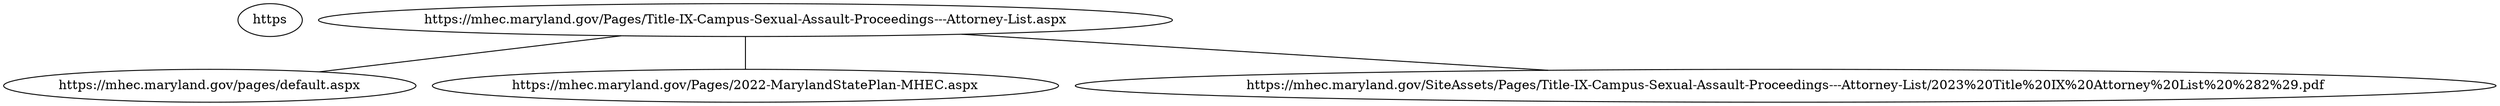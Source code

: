 strict graph  {
https [child_link="['https://mhec.maryland.gov/pages/default.aspx', 'https://mhec.maryland.gov/Pages/2022-MarylandStatePlan-MHEC.aspx', 'https://mhec.maryland.gov/SiteAssets/Pages/Title-IX-Campus-Sexual-Assault-Proceedings---Attorney-List/2023%20Title%20IX%20Attorney%20List%20%282%29.pdf']", data="b\"\nTitle IX Campus Sexual Assault Proceedings - Attorney List\nYou may be trying to access this site from a secured browser on the server. Please enable scripts and reload this page.\nJavaScript Required\nJavaScript is required to use content on this page. Please enable JavaScript in your browser.\nSkip to Content\nAccessibility Information\nSearch\nSearch\nHomeHOMEABOUT MHECMaryland State Plan for Higher EducationContact MHEC Staff\nMaryland Higher Education Commission\nSTUDENT SUCCESS WITH LESS DEBT\nSection Menu\nQuick Links2022 Maryland Higher Education Commission State PlanState Scholarships and Grants Applying for Financial AidMHEC Outreach Events and PublicationsGrade Point Average (GPA) Upload ToolNEW Electronic File Upload Tool Maryland Community College Promise ScholarshipMSFAA FAQ SheetNear Completer Grant InformationNear Completer College/Major Match PagePress ReleasesAcademic Common MarketClosed Maryland Postsecondary Schools Veterans Education and TrainingInsitutional and Orgnaizational Funding OpportunitiesImportance of AccreditationFacility Accessibility Online FormThe Student Loan Debt Relief Tax Credit Application ProcessMHEC Emergency Regulations COMAR 13B.01.01.19 Employer Student Loan Repayment Assistance Program\nLeft_Content\xe2\x80\x8b\xe2\x80\x8b\xe2\x80\x8b\nTitle IX Campus Sexual Assault Proceedings: Attorney List\nMain_Content\xe2\x80\x8bTitle IX Campus Sexual Assault Proceedings: Attorney List\xe2\x80\x8b\nBelow is a list of attorneys (also known as lawyers) you may contact to find representation for a Title IX proceeding you are involved in.\xc2\xa0 The attorneys on this list are limited to charging $100 per hour for their services and these fees may be paid by MHEC upon application by the attorney.\xc2\xa0 Every attorney on this list has attended training on representing students in Title IX proceedings.\xc2\xa0 It is in an attorney\xe2\x80\x99s discretion as to whether they agree to represent you, subject to their availability.\xc2\xa0 If they agree, you will need to sign a retainer agreement (contract)\xc2\xa0with the attorney.\xc2\xa0 If they do not agree, you can contact other attorneys on the list.\xc2\xa0 You are not guaranteed an attorney from this list.MHEC does not recommend or endorse any attorney, law firm, or legal services agency on this list.\xc2\xa0 Per COMAR,\xc2\xa013B.09.01.06 \xe2\x80\x8bMHEC is not liable for any acts or omissions of the attorney, the law firm, or the legal services agency.\xc2\xa0 If you have a complaint about your attorney, please contact the Attorney Grievance Commission.\xc2\xa0 Information on the Attorney Grievance Commission, including instructions on filing a complaint, is available\xc2\xa0he\xe2\x80\x8bre.Students may also retain an attorney, not on this list.\xc2\xa0 Attorneys not on this list may also seek a fee reimbursement for up to 20 hours at $100.This list was last updated on May 2023.\xc2\xa0 Additional attorneys will be added to the list as attorney registration forms are received and processed.\nFor more information on how to be added to this list.\nInformation on reimbursement procedures.\xe2\x80\x8b\xc2\xa0\xe2\x80\x8b2023 Title IX Attorney List.pdfPlease contact MHEC at\nTitleIXproceedings.mhec@maryland.gov for further assistance.\nCenter_Content\nHuman Trafficking GET HELP\nNational Human Trafficking Hotline - 24/7 Confidential\n1-888-373-7888\n233733\nMore Information  on human trafficking in Maryland\nCustomer Service Promise\nThe State of Maryland pledges to provide constituents, businesses, customers, and stakeholders with friendly and courteous, timely and responsive, accurate and consistent, accessible and convenient, and truthful and transparent services.\nTake Our Survey\nHelp Stop Fraud in State Government\nThe Maryland General Assembly\xe2\x80\x99s Office of Legislative Audits operates a toll-free fraud hotline to receive allegations of fraud and/or abuse of State government resources. Information reported to the hotline in the past has helped to eliminate certain fraudulent activities and protect State resources.\nMore Information\n\xc2\xa9 Copyright Maryland.gov. All rights reserved.\nContact Us\nPrivacy\nAccessibility\nRegister to Vote\n6 North Liberty Street, Baltimore, MD 21201\nPhone: (410) 767-3300\nToll Free: (800) 974-0203 (If calling outside of the Baltimore City area)\nOur Social Media Channels\nWe're available on the following channels.\nGoogle Plus\nYouTube\nVimeo\nVideo\nFlickr\nPinterest\nSnapchat\nLinkedIn\nBlogger\nDelicious\nIssuu\nRSS Feed\nSlack\nReddit\nSoundCloud\nPodcast\niTunes\neNews\nGovDelivery\""];
https [child_link="['https://mhec.maryland.gov/pages/default.aspx', 'https://mhec.maryland.gov/Pages/Title-IX-Campus-Sexual-Assault-Proceedings.aspx', 'https://mhec.maryland.gov/publications/Pages/research/index.aspx']", data="b\"\nMaryland Higher Education Commission\nYou may be trying to access this site from a secured browser on the server. Please enable scripts and reload this page.\nJavaScript Required\nJavaScript is required to use content on this page. Please enable JavaScript in your browser.\nSkip to Content\nAccessibility Information\nSearch\nSearch\nHomeHOMEABOUT MHECMaryland State Plan for Higher EducationContact MHEC Staff\nMaryland Higher Education\nCommission\nSTUDENT SUCCESS WITH LESS DEBT\nMain_Content\xe2\x80\x8b\xe2\x80\x8b\xe2\x80\x8b\xe2\x80\x8b\xe2\x80\x8b\xe2\x80\x8b\xe2\x80\x8b\xe2\x80\x8b\xe2\x80\x8b\xe2\x80\x8b\xe2\x80\x8b\xe2\x80\x8b\xe2\x80\x8b\xe2\x80\x8b\xe2\x80\x8b\xe2\x80\x8b\xe2\x80\x8b\xe2\x80\x8b\xe2\x80\x8b\xe2\x80\x8b\xe2\x80\x8b\xe2\x80\x8b\xe2\x80\x8bThe Office of Student Financial Assistance (OSFA)\xc2\xa0will be\xc2\xa0CLOSED\xc2\xa011-9 and 11-10. It will open again on 11-13.\xc2\xa0 \xc2\xa0Any questions while the office is closed\xc2\xa0should be sent to\xc2\xa0\xe2\x80\x8b\xe2\x80\x8b\xe2\x80\x8b\xe2\x80\x8bosfamail.mhec@maryland.gov\xe2\x80\x8bThe Maryland Higher Education Commission (MHEC) is the State\xe2\x80\x99s higher education regulatory and\xc2\xa0coordinating board, responsible for establishi\xe2\x80\x8b\xe2\x80\x8bng statewide policies for Maryland public & private colleges and universities, as well as for the for-profit career sc\xe2\x80\x8bhools. MHEC also administe\xe2\x80\x8brs more than $100 million each year through financial aid programs that positively impact students as they work to achieve their higher education goals.\n\xe2\x80\x8b\n\xe2\x80\x8b\xe2\x80\x8b\xe2\x80\x8bNeed Money for College?\xc2\xa0Sta\xe2\x80\x8b\xe2\x80\x8brt Here!\xe2\x80\x8b\xe2\x80\x8b\xe2\x80\x8b\xe2\x80\x8b\xe2\x80\x8b\xe2\x80\x8b\xe2\x80\x8b\xc2\xa0\xe2\x80\x8bInformation on the\xc2\xa0\xe2\x80\x8bFAFSA Delay\xc2\xa0 \xc2\xa0\xc2\xa0 \xc2\xa0\xe2\x80\x8b\xe2\x80\x8b\nSection1\nLeft_Content\xe2\x80\x8b\xe2\x80\x8b\xe2\x80\x8b\xe2\x80\x8b\xe2\x80\x8b\xe2\x80\x8b\xe2\x80\x8b\xe2\x80\x8b\xe2\x80\x8b\xe2\x80\x8b\xe2\x80\x8b\xe2\x80\x8b\xe2\x80\x8b\xe2\x80\x8b\xe2\x80\x8b\xe2\x80\x8b\xe2\x80\x8b\xe2\x80\x8b\xe2\x80\x8b\xe2\x80\x8b\xe2\x80\x8b\xe2\x80\x8b\xe2\x80\x8b \xe2\x80\x8b\xe2\x80\x8b\nGoing to College?\xe2\x80\x8b\xc2\xa0 Important Information for Parents and Students to Consider\nMaryland colleges and \xe2\x80\x8b\xe2\x80\x8buniversities\xe2\x80\x8b\nPrivate Career Schools\nApplying for financial aid\nCost to go to college\xe2\x80\x8b\xe2\x80\x8b\nStudent Guide to Transfer Among Maryland Colleges & Universities\nMore information\nCareer and Workforce Education\xe2\x80\x8b\xe2\x80\x8b\xe2\x80\x8bOur Students' N\xe2\x80\x8beeds Come First\xc2\xa0-\xc2\xa0Prepare for Your College Experience\nScholarships & grants to attend a college in Maryland\nFinancial aid resources\nMaryland State Financial Aid Application (MSFAA)\nMaryland College Aid Processing Portal (MDCAPS)\nVeterans Benefits\nAcademic Common Market\xe2\x80\x8b\xe2\x80\x8b\xe2\x80\x8b\nAfter Graduation\xc2\xa0-\xc2\xa0\xe2\x80\x8b\xe2\x80\x8b\xe2\x80\x8bPay Off Student Loan Debt\xc2\xa0Student Loan Debt Relief Tax Credit Program\xe2\x80\x8b\xc2\xa0\xe2\x80\x8bLoan Assistant Repayment Programs\xe2\x80\x8bFind a graduate school or deg\xe2\x80\x8bree\xe2\x80\x8b\xe2\x80\x8b\xe2\x80\x8b\xe2\x80\x8bNeed Help? \xe2\x80\x8b\nContact MHEC Staff\xe2\x80\x8b\xe2\x80\x8b\nMeet with a financial aid specialist\nSubmit required documents to the Office of Student Financial Assistance (OSFA)\xe2\x80\x8b\xc2\xa0\xc2\xa0\xe2\x80\x8b\xe2\x80\x8b\nList of Closed Postsecondary Institutions\xe2\x80\x8b\xe2\x80\x8b\xe2\x80\x8b\nRequest a Transcript from a CLOSED Maryland Postsecondary InstitutionTitle IX Procedures\xe2\x80\x8bComplaint Process \xe2\x80\x8b\xe2\x80\x8b\xe2\x80\x8b\nAppeals\xe2\x80\x8bResearch,\xc2\xa0Publications, and Dashboards\nResearch, Policy Analysis and Reporting\xc2\xa0\xe2\x80\x8b\xe2\x80\x8bEnrollment dashboard\xe2\x80\x8bFaculty and Staff dashboard\xe2\x80\x8bFinancial Aid dashboard\xe2\x80\x8b\xe2\x80\x8b\xe2\x80\x8b\xe2\x80\x8b\xe2\x80\x8bMore Dashboards\xe2\x80\x8b\n2022 Maryland State Plan for Higher Education\xe2\x80\x8b\xe2\x80\x8b\xe2\x80\x8bInternal Institutional Processes and Opportunities\nHigh school GPA Upload Tool\xc2\xa0\xe2\x80\x8b\xe2\x80\x8b\nInstitutional and organizational funding opportunities\xe2\x80\x8b\nNurse Support Program II\nAcademic Programs & Review Process\xe2\x80\x8b\xe2\x80\x8b\nOut-of-state degree-granting institution\nReligious educational institutions\nApproval to operate a school in MarylandOutreach Events and Publications\nRequest MHEC attend an outreach event\xe2\x80\x8b\nMHEC outreach\xe2\x80\x8b publications available for download\xe2\x80\x8b\xe2\x80\x8bNotifications and Updates\xe2\x80\x8bImportant\xc2\xa0Scholarship & Grant Deadlines\xe2\x80\x8bPress Releases and News Briefs\xe2\x80\x8b\nEmployer Student Loan Repayment Assistance\nImportance of accreditation\nFacility Accessibility Online Form\nUpdates on recently closed Maryland postsecondary schools\xe2\x80\x8b\xe2\x80\x8bAbout MHEC\xe2\x80\x8b\xe2\x80\x8bMeet MHEC Acting Secretary Dr.\xc2\xa0\xe2\x80\x8bSanjay\xc2\xa0Rai\xe2\x80\x8b\xe2\x80\x8b\xe2\x80\x8b\xe2\x80\x8bMaryland State Plan for Higher Education\xe2\x80\x8b\nAbout MHECPress Releases and News Briefs\xe2\x80\x8b\xe2\x80\x8b \xe2\x80\x8b                \xe2\x80\x8b\nSection2\nCenter_Content\n\xe2\x80\x8b\xe2\x80\x8b \xe2\x80\x8b\xe2\x80\x8b\xe2\x80\x8b\xe2\x80\x8b\xe2\x80\x8b\xe2\x80\x8b\xe2\x80\x8b\xe2\x80\x8b\xe2\x80\x8b\xe2\x80\x8b\xe2\x80\x8b\xe2\x80\x8b\xe2\x80\x8b\xe2\x80\x8b\xe2\x80\x8b\xe2\x80\x8b\xe2\x80\x8b \xe2\x80\x8b\xe2\x80\x8b\nThe current browser does not support Web pages that contain the IFRAME element. To use this Web Part, you must use a browser that supports this element, such as Internet Explorer 7.0 or later.\n\xe2\x80\x8b\xe2\x80\x8b\xe2\x80\x8b\xe2\x80\x8b\nSign Up\xe2\x80\x8b for MHEC Notices\xe2\x80\x8b\xe2\x80\x8b\nSign up for MHEC Weekly News Briefs\n\xe2\x80\x8bClick here for current Press Releases and News Briefs\n\xe2\x80\x8b\xe2\x80\x8b\nSection3\nRight_Content\nRight_Content\n\xe2\x80\x8b\xe2\x80\x8b\xe2\x80\x8b\xe2\x80\x8bMaryland SmartSave is an extensive resource of financial aid programs in the form of grants, scholarships and other awards to help pay for furthering your education.\xe2\x80\x8b\xe2\x80\x8b\xe2\x80\x8b\xe2\x80\x8b \xe2\x80\x8b\xe2\x80\x8b\n\xe2\x80\x8b\xe2\x80\x8b\nRt_Center_Content\nSection5\nHuman Trafficking GET\nHELP\nNational Human Trafficking Hotline - 24/7\nConfidential\n1-888-373-7888\n233733\nMore Information  on human\ntrafficking in Maryland\nCustomer Service\nPromise\nThe State of Maryland pledges\nto provide constituents, businesses,\ncustomers, and stakeholders with\nfriendly and courteous, timely and\nresponsive, accurate and consistent,\naccessible and convenient, and\ntruthful and transparent services.\nTake Our Survey\nHelp Stop Fraud in State\nGovernment\nThe Maryland General Assembly\xe2\x80\x99s Office\nof Legislative Audits operates a toll-free\nfraud hotline to receive allegations of\nfraud and/or abuse of State government\nresources. Information reported to the\nhotline in the past has helped to eliminate\ncertain fraudulent activities and protect\nState resources.\nMore Information\n\xc2\xa9\nCopyright\nMaryland.gov. All rights reserved.\nContact Us\nPrivacy\nAccessibility\nRegister to Vote\n6 North Liberty Street, Baltimore, MD\n21201\nPhone: (410) 767-3300\nToll Free: (800) 974-0203 (If calling\noutside of the Baltimore City area)\nOur Social Media Channels\nWe're available on the following channels.\nGoogle Plus\nYouTube\nVimeo\nVideo\nFlickr\nPinterest\nSnapchat\nLinkedIn\nBlogger\nDelicious\nIssuu\nRSS Feed\nSlack\nReddit\nSoundCloud\nPodcast\niTunes\neNews\nGovDelivery\nContent Editor\""];
https [child_link="['https://mhec.maryland.gov/pages/default.aspx', 'https://mhec.maryland.gov/Pages/2022-MarylandStatePlan-MHEC.aspx']", data="b'\n2022 Maryland State Plan for Higher Education\nYou may be trying to access this site from a secured browser on the server. Please enable scripts and reload this page.\nJavaScript Required\nJavaScript is required to use content on this page. Please enable JavaScript in your browser.\nSkip to Content\nAccessibility Information\nSearch\nSearch\nHomeHOMEABOUT MHECMaryland State Plan for Higher EducationContact MHEC Staff\nMaryland Higher Education Commission\nSTUDENT SUCCESS WITH LESS DEBT\nSection Menu\nQuick Links2022 Maryland Higher Education Commission State PlanState Scholarships and Grants Applying for Financial AidMHEC Outreach Events and PublicationsGrade Point Average (GPA) Upload ToolNEW Electronic File Upload Tool Maryland Community College Promise ScholarshipMSFAA FAQ SheetNear Completer Grant InformationNear Completer College/Major Match PagePress ReleasesAcademic Common MarketClosed Maryland Postsecondary Schools Veterans Education and TrainingInsitutional and Orgnaizational Funding OpportunitiesImportance of AccreditationFacility Accessibility Online FormThe Student Loan Debt Relief Tax Credit Application ProcessMHEC Emergency Regulations COMAR 13B.01.01.19 Employer Student Loan Repayment Assistance Program\nLeft_Content\xe2\x80\x8b\xe2\x80\x8b\xe2\x80\x8b\xe2\x80\x8b\n2022 Maryland State Plan for Higher Education\nMain_ContentExecutive SummaryThe Maryland Higher Education Commission (MHEC) is pleased to release the 2022 State Plan for Higher Education .\xc2\xa0 MHEC is charged with producing a statewide plan that clearly outlines the priorities and major goals for the State\'s postsecondary system. The 2022 State Plan for Higher Education is a revision to the 2017-2021 State Plan for Postsecondary Education: Student Success with Less Debt.\xc2\xa0 The three primary goals for the postsecondary community in Maryland remain the same:Access: Ensure equitable access to affordable and high-quality postsecondary education for all Maryland residents.Success: Promote and implement practices and policies that will ensure student success.Innovation: Foster innovation in all aspects of Maryland higher education to improve access and student success.Each goal highlights recent initiatives and current challenges higher education in Maryland faces and provides several priorities to address those challenges.\xc2\xa0 Current and innovative initiatives that support student access and success are interwoven throughout the document.The 2022 State Plan for Higher Education is also written with two very important contexts:\xc2\xa0First, the importance of equity.\xc2\xa0 Maryland is one of the most diverse states in the nation \xe2\x80\x93 there is a two-thirds probability that two people chosen at random with be from different race and ethnicity groups.\xc2\xa0 Additionally, many of our colleges and universities have student populations that are majority minority.\xc2\xa0 However, we still find equity gaps in degree-attainment, persistence, and other indicators of access and success.\xc2\xa0 An equity statement or diversity statement is not enough to ensure we are providing educational opportunities all students successfully.\xc2\xa0 It is imperative that we \xe2\x80\x9cdo the work.\"\xc2\xa0 This means evaluating policies and practices, measuring equity gaps, and evaluating specific initiatives.\xc2\xa0 The 2022 State Plan challenges all organizations that touch postsecondary education in Maryland to create initiatives around the goals, priorities, and action items outlined in the 2022 State Plan with an \xe2\x80\x9cequity lens.\"Second, higher education in Maryland quickly and successfully responded to the COVID-19 pandemic.\xc2\xa0 Some of those responses are now permanent structures in postsecondary education while others have provided the opportunity for campuses to collaborate with nontraditional partners.\xc2\xa0 It will be important for the postsecondary community to remain agile and responsive to the changing needs of the workforce and recognize the mental health impact the pandemic has had on students, faculty, and staff.We must appreciate the importance of these two contexts \xe2\x80\x93 a focus on e\xe2\x80\x8bquity and the response to the COVID-19 pandemic \xe2\x80\x93 as the postsecondary community in Maryland charges forward to meet the three goals of student access, student success, and innovation.A summary of the goals and priorities can be found below.\xc2\xa0 The Commission strongly encourages all segments and partners in postsecondary education to focus on strategies that align with their mission and develop strategic plans accordingly.\xe2\x80\x8bThe 2022 State Plan for Postsecondary Education reflects the work of three workgroups aligned with each goal.\xc2\xa0 Workgroup membership can be found in the Appendix and reflects participation from all postsecondary partners.\xc2\xa0 The Commission reviewed this document and approved it as the 2022 Maryland State Plan for Postsecondary Education on June 22, 2022.\xc2\xa0 MHEC, when appropriate, will convene various stakeholder groups to discuss and implement innovative initiatives that increase student access and success with less debt.\xc2\xa0Student Access: Ensure equitable access to affordable and high-quality postsecondary education for all Maryland residentsPriority 1: Study the affordability of postsecondary education in Maryland.Priority 2: Examine and improve financial literacy programs for students and families to encourage financial planning to pay for postsecondary educationPriority 3: Analyze and improve systems that inform and evaluate a student\'s academic readiness for postsecondary educationPriority 4: Analyze systems that impact how specific student populations access affordable and quality postsecondary educationStudent Success: Promote and implement practices and policies that will ensure student successPriority 5: Maintain the commitment to high-quality postsecondary education in Maryland.Priority 6: Improve systems that prevent timely completion of an academic program.Priority 7: Enhance the ways postsecondary education is a platform for ongoing lifelong learning.Innovation: Foster innovation in all aspects of Maryland higher education to improve access and student successPriority 8: Promote a culture of risk-taking.\xc2\xa0Previous State Plans:2017-2021 State Plan for Postsecondary Education: Student Success with Less DebtMaryland Ready: 2013-2017 State Plan for Postsecondary Education2009 Maryland State Plan for Postsecondary Education2004 Maryland State Plan for Postsecondary Education\xe2\x80\x8b\nCenter_Content\nHuman Trafficking GET HELP\nNational Human Trafficking Hotline - 24/7 Confidential\n1-888-373-7888\n233733\nMore Information  on human trafficking in Maryland\nCustomer Service Promise\nThe State of Maryland pledges to provide constituents, businesses, customers, and stakeholders with friendly and courteous, timely and responsive, accurate and consistent, accessible and convenient, and truthful and transparent services.\nTake Our Survey\nHelp Stop Fraud in State Government\nThe Maryland General Assembly\xe2\x80\x99s Office of Legislative Audits operates a toll-free fraud hotline to receive allegations of fraud and/or abuse of State government resources. Information reported to the hotline in the past has helped to eliminate certain fraudulent activities and protect State resources.\nMore Information\n\xc2\xa9 Copyright Maryland.gov. All rights reserved.\nContact Us\nPrivacy\nAccessibility\nRegister to Vote\n6 North Liberty Street, Baltimore, MD 21201\nPhone: (410) 767-3300\nToll Free: (800) 974-0203 (If calling outside of the Baltimore City area)\nOur Social Media Channels\nWe\'re available on the following channels.\nGoogle Plus\nYouTube\nVimeo\nVideo\nFlickr\nPinterest\nSnapchat\nLinkedIn\nBlogger\nDelicious\nIssuu\nRSS Feed\nSlack\nReddit\nSoundCloud\nPodcast\niTunes\neNews\nGovDelivery'"];
https [child_link="[]", data="b'\n%PDF-1.5\n%\xef\xbf\xbd\xef\xbf\xbd\xef\xbf\xbd\xef\xbf\xbd\n1 0 obj\n<>>>\nendobj\n2 0 obj\n<>\nendobj\n3 0 obj\n<>/ExtGState<>/ProcSet[/PDF/Text/ImageB/ImageC/ImageI] >>/Annots[ 11 0 R 17 0 R 18 0 R] /MediaBox[ 0 0 612 792] /Contents 4 0 R/Group<>/Tabs/S/StructParents 0>>\nendobj\n4 0 obj\n<>\nstream\nx\xef\xbf\xbd\xef\xbf\xbd]mO\x1b\xef\xbf\xbd\x16\xef\xbf\xbd\xef\xbf\xbd\xef\xbf\xbd\x7fX\xef\xbf\xbdJWvu=\xef\xbf\xbd\xef\xbf\xbd\xef\xbf\xbdU\xef\xbf\xbdJH\xd2\xb4\xef\xbf\xbd\xef\xbf\xbdM\x13\xef\xbf\xbd\\)\xef\xbf\xbd\x07\x07\x0c\xef\xbf\xbd\x05\xef\xbf\xbd\x1a\xef\xbf\xbd6\xef\xbf\xbd\xef\xbf\xbd\xef\xbf\xbd3\xef\xbf\xbd\x10\xef\xbf\xbd\xef\xbf\xbd\x01c\xef\xbf\xbd!\xef\xbf\xbd\xef\xbf\xbd\xef\xbf\xbdz\xef\xbf\xbd\xef\xbf\xbd<\xef\xbf\xbdr\xef\xbf\xbdg\xef\xbf\xbd\xef\xbf\xbd\xef\xbf\xbdXN\xef\xbf\xbd\xc7\x87\xef\xbf\xbd\xef\xbf\xbd\xd9\xb3\xef\xbf\xbd\xef\xbf\xbd\xef\xbf\xbdr|x:9j>\xef\xbf\xbd\x1c\xef\xbf\xbd/~\xef\xbf\xbd9\xef\xbf\xbdr1\xef\xbf\xbdy;>\xef\xbf\xbd\xef\xbf\xbd\xef\xbf\xbd\xef\xbf\xbd\xef\xbf\xbd|\xef\xbf\xbd\xef\xbf\xbd\xef\xbf\xbd\xef\xbf\xbd\xef\xbf\xbd\x12O\xef\xbf\xbd\xef\xbf\xbd\xef\xbf\xbd\xef\xbf\xbd&\xef\xbf\xbd\xef\xbf\xbd\xef\xbf\xbd\xef\xbf\xbd\xef\xbf\xbd\xef\xbf\xbd\xef\xbf\xbd\xef\xbf\xbd\xef\xbf\xbd-\xef\xbf\xbd\xef\xbf\xbdPM\xd0\xa61.\n\xef\xbf\xbd\x1ac\xef\xbf\xbdo\x16\xef\xbf\xbd\xef\xbf\xbd\xef\xbf\xbd\x0f\xef\xbf\xbd5\xef\xbf\xbd\xef\xbf\xbd\xef\xbf\xbd\x15.y~\xef\xbf\xbd\xef\xbf\xbd\xef\xbf\xbd\xef\xbf\xbdJ5\xef\xbf\xbd\ni\xef\xbf\xbd\xef\xbf\xbdc\xef\xbf\xbd\xef\xbf\xbd\xef\xbf\xbd\xef\xbf\xbd\x1f\xef\xbf\xbd\xef\xbf\xbdF\xef\xbf\xbd\xef\xbf\xbd\x04\x0b\xef\xbf\xbd\xef\xbf\xbd\xef\xbf\xbd\xef\xbf\xbd\x1c\xef\xbf\xbd\xef\xbf\xbd\xef\xbf\xbd}hN.\xef\xbf\xbd\xef\xbf\xbdds\xef\xbf\xbd?\xef\xbf\xbd\xef\xbf\xbd\xef\xbf\xbd\x0f\xef\xbf\xbd[\x1f\x07o\xef\xbf\xbdv0\x1e\xef\xbf\xbd\xef\xbf\xbd`\xef\xbf\xbd\x05\xef\xbf\xbd\xce\xae?\xcd\x8e\xef\xbf\xbd\xef\xbf\xbd6\x07?mo\xef\xbf\xbd\x04\xef\xbf\xbd_6l\xef\xbf\xbd\xef\xbf\xbdw\xdb\x94\xef\xbf\xbd\xd2\xb5\xef\xbf\xbdaE\xef\xbf\xbdB\'\n\xef\xbf\xbd\xef\xbf\xbdt\xef\xbf\xbd\x06\'H\xef\xbf\xbdt2L\xef\xbf\xbd\x05\'p\xef\xbf\xbd\xef\xbf\xbd\x00\xef\xbf\xbdRLJXE!\xef\xbf\xbd\x04^GW\xef\xbf\xbdy\x0c\xef\xbf\xbd\xef\xbf\xbd8\xef\xbf\xbd\xef\xbf\xbd\xef\xbf\xbd\x1cFu\xef\xbf\xbd\xef\xbf\xbd\x04\xe3\xb4\x88O2\xef\xbf\xbd\xef\xbf\xbd9\xef\xbf\xbd\xef\xbf\xbdn\xef\xbf\xbd\x1f\xef\xbf\xbd\xef\xbf\xbd\xef\xbf\xbd\xef\xbf\xbdPix\xef\xbf\xbd\n\xef\xbf\xbd\xef\xbf\xbd\xef\xbf\xbde\xef\xbf\xbd\xef\xbf\xbdcn\xef\xbf\xbdVG\xef\xbf\xbd\xef\xbf\xbdSPW:\t\xef\xbf\xbd\xef\xbf\xbd\xef\xbf\xbd d\xef\xbf\xbd!\x1d\xef\xbf\xbd]\xef\xbf\xbdz\xef\xbf\xbdp\xef\xbf\xbd\xef\xbf\xbd \x02\xef\xbf\xbd\xef\xbf\xbd\xef\xbf\xbd\xef\xbf\xbdK\x11\tv\xef\xbf\xbd\x14\xef\xbf\xbdE\xef\xbf\xbd\xef\xbf\xbd\xef\xbf\xbd\xef\xbf\xbd\xef\xbf\xbd\xef\xbf\xbd\xef\xbf\xbdq\xef\xbf\xbd\x06/,\xd9\xa5\xef\xbf\xbd\xef\xbf\xbdB\x12\xef\xbf\xbdRH\xef\xbf\xbd\xef\xbf\xbdR6\xef\xbf\xbd\xdb\x8b\xef\xbf\xbdKN\xef\xbf\xbd\x00\xef\xbf\xbd\xef\xbf\xbd<\xef\xbf\xbd\x10j\xef\xbf\xbd\xef\xbf\xbdW\x14\xef\xbf\xbd{\xef\xbf\xbd\xef\xbf\xbd\x7f#\xc9\xab1H\xef\xbf\xbd3N\xe0\xa0\x851OB18\xef\xbf\xbd\xef\xbf\xbd\xef\xbf\xbd\xdc\xbb%k\xef\xbf\xbdp^\xef\xbf\xbd\xef\xbf\xbdb\xef\xbf\xbdQ\xef\xbf\xbd\xef\xbf\xbd\xef\xbf\xbd\xef\xbf\xbd_}\xef\xbf\xbdF\xef\xbf\xbdD#G\xef\xbf\xbd-P\\\xef\xbf\xbd,=\xef\xbf\xbdL\xef\xbf\xbdap\xef\xbf\xbd\xef\xbf\xbd\xef\xbf\xbd\xef\xbf\xbd\x04\x06\xef\xbf\xbd\x12\xef\xbf\xbd\xef\xbf\xbd\xef\xbf\xbd)a\xef\xbf\xbd\xef\xbf\xbd\xeb\x9f\x80\xef\xbf\xbd\xef\xbf\xbdF\xef\xbf\xbd{Gw\xef\xbf\xbd\xef\xbf\xbd\x0fG\xef\xbf\xbd\x1c\x14\xef\xbf\xbdl\xef\xbf\xbd\x13\x1a\xef\xbf\xbd\xef\xbf\xbdOB\x12\x04-\xef\xbf\xbdV~\x1e\xef\xbf\xbd\x00jRk\x18F\xef\xbf\xbd;sm\xef\xbf\xbd\xef\xbf\xbd\xef\xbf\xbd\xef\xbf\xbd;\x0c\xef\xbf\xbdo\xef\xbf\xbd\xef\xbf\xbd\xef\xbf\xbd~\xef\xbf\xbdC\xef\xbf\xbd\xef\xbf\xbd\xef\xbf\xbd\xef\xbf\xbd0\x12\xe7\xb4\x85\xef\xbf\xbdj>_\xde\xb6\xef\xbf\xbd\xef\xbf\xbd\xef\xbf\xbd\xde\xb5\xef\xbf\xbdfT\xef\xbf\xbd!\x08\xef\xbf\xbd\x1be\xef\xbf\xbd\x1d\xef\xbf\xbd\x18\xef\xbf\xbd+\\\xef\xbf\xbd\xef\xbf\xbd\xef\xbf\xbd\r\xef\xbf\xbdB\xef\xbf\xbd\r=\x10AR\xc3\xbd\x11\xef\xbf\xbd\xef\xbf\xbd\xef\xbf\xbd\x1dj\xef\xbf\xbd?\xef\xbf\xbd\x052R\x12\xef\xbf\xbd\xef\xbf\xbd\x0c&}{z\x13x%\xef\xbf\xbdP\xef\xbf\xbd\xef\xbf\xbd\xef\xbf\xbdO\xef\xbf\xbd\xcd\xa0@iz\x02\xef\xbf\xbd\r\xef\xbf\xbd=\xef\xbf\xbd\x06\xef\xbf\xbd\xef\xbf\xbd\xef\xbf\xbd\x11\xef\xbf\xbd\xef\xbf\xbd`\xef\xbf\xbd<\t7\xef\xbf\xbd\xd1\x9a+A5#\xef\xbf\xbd=\xef\xbf\xbd6\xef\xbf\xbd\xef\xbf\xbd\xef\xbf\xbd\xef\xbf\xbd\xc2\x82\xef\xbf\xbdbV#\xd8\x82\xef\xbf\xbddD\xef\xbf\xbdl\xef\xbf\xbd\xef\xbf\xbd\xef\xbf\xbdt~\xef\xbf\xbd\"\xef\xbf\xbdA6Y\x11\xef\xbf\xbd\x18\xdb\x82\xef\xbf\xbd\x1f\xef\xbf\xbd\xef\xbf\xbd\xef\xbf\xbd\xef\xbf\xbdhhn\x00\xef\xbf\xbd@d\xef\xbf\xbd2b\x7f\xef\xbf\xbdW\xef\xbf\xbdQ%\x1c\xef\xbf\xbdN\xef\xbf\xbd>\xef\xbf\xbdb\xef\xbf\xbd\xef\xbf\xbdJ\x04\xef\xbf\xbdM\xef\xbf\xbd\xef\xbf\xbdq\xef\xbf\xbd:tq\xef\xbf\xbd\xef\xbf\xbdn\xef\xbf\xbdy\xef\xbf\xbd\xce\x8fY\x11\xef\xbf\xbd\xef\xbf\xbds\xef\xbf\xbd\xef\xbf\xbdJ}h,:\x05E \xef\xbf\xbd\x0b\xef\xbf\xbd\xef\xbf\xbd>|\xef\xbf\xbdjzT\xef\xbf\xbd\x07\x06\x08\xef\xbf\xbd$\xef\xbf\xbd\xef\xbf\xbd\x19\x1e\xef\xbf\xbdC\xd2\xab\xef\xbf\xbd\xef\xbf\xbd\xef\xbf\xbdY\xef\xbf\xbd\x04\xef\xbf\xbd\xef\xbf\xbd\xef\xbf\xbd-f\xd5\xa4\x1b\xef\xbf\xbd\xef\xbf\xbd\x04a\x1e\xef\xbf\xbdq\xef\xbf\xbd\xef\xbf\xbd\xef\xbf\xbd\xef\xbf\xbd[l\xef\xbf\xbd\xef\xbf\xbd\x1f_4\xef\xbf\xbd\xef\xbf\xbd\xef\xbf\xbd\xef\xbf\xbdE\x01\xef\xbf\xbdG\xef\xbf\xbd^\x1e\xef\xbf\xbd\xef\xbf\xbd\xef\xbf\xbd\xd0\x83\xef\xbf\xbd\x1a\xef\xbf\xbd\xef\xbf\xbdzS\xef\xbf\xbd\xef\xbf\xbd4\xef\xbf\xbd./\xef\xbf\xbd\xef\xbf\xbdm2\xd2\x83\xef\xbf\xbdl\xef\xbf\xbd\xef\xbf\xbd\xef\xbf\xbd\xef\xbf\xbdM\xef\xbf\xbd\x1e\"\xef\xbf\xbd\x08\xef\xbf\xbd\x02\xef\xbf\xbdK\xef\xbf\xbduA\xef\xbf\xbd\xef\xbf\xbd\xef\xbf\xbde\x14\xef\xbf\xbd|\xef\xbf\xbdU\xef\xbf\xbdo\x05\x17\x1e\xef\xbf\xbd^\xef\xbf\xbd:)\xef\xbf\xbdq\xef\xbf\xbd\x10(?\xef\xbf\xbd\xef\xbf\xbd*?\x1c*;\xef\xbf\xbd}\xef\xbf\xbd\r\xef\xbf\xbd4\xef\xbf\xbd\xef\xbf\xbdA?\xef\xbf\xbd\xef\xbf\xbd&\xef\xbf\xbd\x03\xef\xbf\xbd$\xef\xbf\xbdC3\xef\xbf\xbdp\xef\xbf\xbdT+A\xef\xbf\xbd\x17|\x13\xef\xbf\xbdn\xef\xbf\xbd\x1b\xef\xbf\xbd\xef\xbf\xbd\xef\xbf\xbd\x16\xef\xbf\xbd\xef\xbf\xbd\x14\x1c\xd7\x88&\'\xef\xbf\xbd\xef\xbf\xbd@\xef\xbf\xbd{\xef\xbf\xbd\xef\xbf\xbd\xef\xbf\xbd\xef\xbf\xbd\xef\xbf\xbd\x10\x1c\xef\xbf\xbd5\xef\xbf\xbd\xef\xbf\xbd\x14\xef\xbf\xbd\xef\xbf\xbdh\xef\xbf\xbde\xef\xbf\xbd\xef\xbf\xbdHP\xef\xbf\xbde\xef\xbf\xbd\xef\xbf\xbd\xef\xbf\xbd\xef\xbf\xbd&\n\xef\xbf\xbd\xef\xbf\xbd\xef\xbf\xbdT\xef\xbf\xbdB[\xef\xbf\xbd\x0c\xef\xbf\xbdI\xef\xbf\xbdl\xef\xbf\xbdJ\xef\xbf\xbd\x00\xef\xbf\xbdD\xef\xbf\xbd\xef\xbf\xbd1\x0b\t\xc3\x9b%\xef\xbf\xbd*\x022&\xef\xbf\xbd\xef\xbf\xbdT\xef\xbf\xbd`\xef\xbf\xbd\x14\x01\xef\xbf\xbdSv\xef\xbf\xbdq\xef\xbf\xbd\x0e\xef\xbf\xbd\xef\xbf\xbd\xef\xbf\xbd\xef\xbf\xbd|\xef\xbf\xbd/&X\xef\xbf\xbdmFW\xef\xbf\xbd\xef\xbf\xbd\x06\xef\xbf\xbd\xef\xbf\xbdS\xef\xbf\xbd~\xef\xbf\xbdl\xef\xbf\xbd\xef\xbf\xbd\xef\xbf\xbd\xef\xbf\xbd(\x1a\xef\xbf\xbdd\xef\xbf\xbdRp\xef\xbf\xbd^\xef\xbf\xbd]]\xef\xbf\xbd\xef\xbf\xbd\xef\xbf\xbd\xd8\x9d@w\xef\xbf\xbd\xef\xbf\xbd\xef\xbf\xbd`:;\x19\xef\xbf\xbd\xef\xbf\xbdr>k\xde\xa3$^.&(\xef\xbf\xbd\xef\xbf\xbd\xef\xbf\xbde{\xef\xbf\xbdj\xef\xbf\xbd\xef\xbf\xbd\x00 \xef\xbf\xbd0\xef\xbf\xbdp\xef\xbf\xbd&\xef\xbf\xbd\xef\xbf\xbd\xef\xbf\xbd>\xef\xbf\xbd\\\xef\xbf\xbdH)\x14v=w\xef\xbf\xbd\x10\x05XSG\xef\xbf\xbd\xef\xbf\xbdp\xef\xbf\xbd4\xef\xbf\xbd\x16!\xef\xbf\xbd(\xcf\x87\xef\xbf\xbd\x15qy\xef\xbf\xbd\xef\xbf\xbd\xef\xbf\xbd9O\xef\xbf\xbd\xef\xbf\xbd\xef\xbf\xbd.\xef\xbf\xbd\x1aR\xef\xbf\xbd@\x03j\xef\xbf\xbd\xef\xbf\xbdX\xef\xbf\xbd#X\xef\xbf\xbd\xef\xbf\xbd\xef\xbf\xbd\xef\xbf\xbdA\xef\xbf\xbdy\xef\xbf\xbd\xef\xbf\xbd\xef\xbf\xbd]V\x1f\xef\xbf\xbdY\xef\xbf\xbd\xef\xbf\xbd\xef\xbf\xbdz\x19E\x0f\xef\xbf\xbd\x1c(4\x04\xef\xbf\xbdl\xef\xbf\xbd\xef\xbf\xbd\x04n\x10>\xef\xbf\xbd\xc8\xaf\xef\xbf\xbd\x04\x1d\xef\xbf\xbd\x12t\xef\xbf\xbd\n\xdd\xb7H\xef\xbf\xbde^\xef\xbf\xbd\x04\xce\x88\xef\xbf\xbd\xef\xbf\xbdL\xef\xbf\xbdD1\xef\xbf\xbd\xef\xbf\xbd\xef\xbf\xbd\xef\xbf\xbd\xef\xbf\xbdJ\xef\xbf\xbd6\x1b\xef\xbf\xbd\xef\xbf\xbd\xef\xbf\xbd%\xef\xbf\xbdD\xef\xbf\xbd\xef\xbf\xbd\x01\xef\xbf\xbd\xef\xbf\xbd\xef\xbf\xbd@\x1a\xef\xbf\xbdOr\xef\xbf\xbd\xef\xbf\xbdE\xef\xbf\xbd|\x1a\xef\xbf\xbdc\xef\xbf\xbdr\xef\xbf\xbd\xef\xbf\xbdi\xef\xbf\xbd\x1c\xef\xbf\xbd\xef\xbf\xbdM\t\xef\xbf\xbd\x0f\xef\xbf\xbd<\xef\xbf\xbd2?>\x1e\xef\xbf\xbd\xef\xbf\xbd\xef\xbf\xbdP\xef\xbf\xbd`B5\xef\xbf\xbdiX^\xef\xbf\xbd\xef\xbf\xbd/\xc6\xb3\xef\xbf\xbdU\xef\xbf\xbd\xef\xbf\xbdVu4h\xef\xbf\xbd\xef\xbf\xbdv\xef\xbf\xbddN\x1e\x04\xef\xbf\xbd\xef\xbf\xbd\xef\xbf\xbd!Ep\xef\xbf\xbdY\xef\xbf\xbd\x14O\xef\xbf\xbd\xef\xbf\xbdm_\xef\xbf\xbd\xef\xbf\xbd\x1e\xef\xbf\xbd\xef\xbf\xbd\xef\xbf\xbd6\xef\xbf\xbd\xef\xbf\xbdb\xef\xbf\xbd88\xef\xbf\xbd\x1e\xef\xbf\xbd\xef\xbf\xbd\xef\xbf\xbd\x05~\xef\xbf\xbd\xef\xbf\xbd\x18S\xef\xbf\xbd\xef\xbf\xbd\x1c\xef\xbf\xbd\xef\xbf\xbd1\xc3\x9b\xc8\xaet\xef\xbf\xbd|\xef\xbf\xbd\xef\xbf\xbd \x0b\xef\xbf\xbdRV\x118\xef\xbf\xbdM(\xef\xbf\xbd\x19\x18\xef\xbf\xbd\xef\xbf\xbd\xef\xbf\xbd\xef\xbf\xbdU\xef\xbf\xbd\xef\xbf\xbd\n\xcd\xb3L\n\xef\xbf\xbd\xef\xbf\xbdOn\xef\xbf\xbd\xef\xbf\xbdw\x05v\xef\xbf\xbdk@}\xef\xbf\xbdQ)zQ8\xef\xbf\xbd.\xef\xbf\xbdAq9\x19\xef\xbf\xbd\xef\xbf\xbdl\xef\xbf\xbd\xef\xbf\xbd\xd1\xaa<\xef\xbf\xbd\x11\xef\xbf\xbd\xef\xbf\xbd\xef\xbf\xbd\x15\x16YU\x12M\xef\xbf\xbd\xef\xbf\xbd\x1aM\xef\xbf\xbdP\xef\xbf\xbd\xef\xbf\xbd>?\xef\xbf\xbd\xef\xbf\xbd\xef\xbf\xbd\x7f\xef\xbf\xbd\xef\xbf\xbd\xef\xbf\xbd\xef\xbf\xbd\xef\xbf\xbdl\xef\xbf\xbd/\xef\xbf\xbdX\xef\xbf\xbdO\xef\xbf\xbdQ(S\xef\xbf\xbd!\xef\xbf\xbd\x18\"&\ne\xef\xbf\xbd/\xef\xbf\xbd[\x13FK\xef\xbf\xbd\xef\xbf\xbdj\xef\xbf\xbd\xd1\xb0\xef\xbf\xbdH27\xef\xbf\xbd\xef\xbf\xbd\xef\xbf\xbdb>;jg\'\xef\xbf\xbd`E\xef\xbf\xbd\x0ekm~1\x08K\xef\xbf\xbdb\xd3\x9a6h\xef\xbf\xbd\xef\xbf\xbd\xef\xbf\xbd/\xef\xbf\xbd\xef\xbf\xbdS\xef\xbf\xbdJ\t\xef\xbf\xbdm\x08\xef\xbf\xbd\x1b\xef\xbf\xbd%+\xef\xbf\xbdV\xef\xbf\xbd\xef\xbf\xbd\xef\xbf\xbd\xef\xbf\xbd\xef\xbf\xbd\x03nl\x00\xef\xbf\xbdY\xef\xbf\xbd\xef\xbf\xbdqRhr-g9\xef\xbf\xbd\x1e5\xef\xbf\xbd\xef\xbf\xbd/h\xef\xbf\xbds\xef\xbf\xbdb&\x18\xef\xbf\xbd\xd8\xacM.x\xef\xbf\xbdK\x0f\xef\xbf\xbd\xef\xbf\xbd\x1d\xef\xbf\xbd\xef\xbf\xbd\x07\xef\xbf\xbdb\xef\xbf\xbd\x00)\xef\xbf\xbd\xef\xbf\xbd\x18Z\x1dP\xef\xbf\xbd\xdf\xab\x06\xef\xbf\xbdf\xef\xbf\xbd\xef\xbf\xbd\xef\xbf\xbd\xef\xbf\xbdQm\xef\xbf\xbd\x04\xef\xbf\xbd\'\x14]-\xef\xbf\xbd\xef\xbf\xbd\xef\xbf\xbd%\xef\xbf\xbd\x02\x1b\xef\xbf\xbd?\xef\xbf\xbdV+\xef\xbf\xbdh\xef\xbf\xbd\xef\xbf\xbd\xef\xbf\xbd\xef\xbf\xbd\x17\x194\xef\xbf\xbdE\xef\xbf\xbd\x0eo\xef\xbf\xbd\xef\xbf\xbd\xef\xbf\xbdn\xef\xbf\xbd\xde\x84\xda\x8f\'\xef\xbf\xbd\xef\xbf\xbd\x05\xef\xbf\xbdc\xef\xbf\xbd\xef\xbf\xbd\nS\x1bc0vEPb\xef\xbf\xbd4\x18\xef\xbf\xbd\xef\xbf\xbdb\x1f\xef\xbf\xbd=\xef\xbf\xbd.\x13ZE\x04\x1a_6\x01\xef\xbf\xbd(\x01\xef\xbf\xbd\x17q\xef\xbf\xbd\x1a\'wm.\xef\xbf\xbdV\xef\xbf\xbd2H\x17qg\xef\xbf\xbd\xef\xbf\xbdc\x01\xef\xbf\xbd\xef\xbf\xbd\xd5\x89\xef\xbf\xbd(\x149\x15^\xef\xbf\xbd\xef\xbf\xbdp{V\x0bl\xef\xbf\xbd\xef\xbf\xbd\xef\xbf\xbdE\"\xef\xbf\xbd\xef\xbf\xbdo?E\x12\xef\xbf\xbd\xef\xbf\xbd\xef\xbf\xbd\xef\xbf\xbd\xef\xbf\xbd\xef\xbf\xbd\x07V\xef\xbf\xbdO\xef\xbf\xbd\xef\xbf\xbd`\xef\xbf\xbd\xc5\x90d\xef\xbf\xbdS\"&\xef\xbf\xbd/\\\xef\xbf\xbd\x11\xef\xbf\xbd!\xef\xbf\xbd\x14\x0e9\xef\xbf\xbdz:\xef\xbf\xbd\xef\xbf\xbdA\xef\xbf\xbdpd\xef\xbf\xbd=\xef\xbf\xbdl\xef\xbf\xbd<\xef\xbf\xbd\xef\xbf\xbd$\x1c\xef\xbf\xbd\xef\xbf\xbd\xef\xbf\xbd\xef\xbf\xbd\xef\xbf\xbd\\i\x18\x13\xef\xbf\xbd\xd0\x8f\x0fX\xef\xbf\xbd\xef\xbf\xbd0\xef\xbf\xbd\xef\xbf\xbd\xef\xbf\xbd9|dSywS\xef\xbf\xbdUwy:f3\xef\xbf\xbd\xef\xbf\xbd\xef\xbf\xbd\x0f*(\xef\xbf\xbd\xef\xbf\xbd)\xef\xbf\xbd \\\x19\x04\xef\xbf\xbd\xef\xbf\xbdq]\xef\xbf\xbd\xef\xbf\xbd\xc7\xb6\x19M\xef\xbf\xbd,\xef\xbf\xbd+\xef\xbf\xbd28b\x14\xef\xbf\xbd\x074\xef\xbf\xbd\'Cm\x07\xef\xbf\xbd1J\xef\xbf\xbd\xef\xbf\xbd1U\xef\xbf\xbd\x0f\xef\xbf\xbdX\xef\xbf\xbdZ\x7f\xef\xbf\xbdr%\xef\xbf\xbd\x0cV\xef\xbf\xbd\x16T\xef\xbf\xbd\xef\xbf\xbdt1=:i\xef\xbf\xbd\xef\xbf\xbd\xef\xbf\xbd\xef\xbf\xbdZ\xef\xbf\xbd\xef\xbf\xbd\x03n\xca\xa0|\xef\xbf\xbd4\xef\xbf\xbd\x07N\xef\xbf\xbdQ~\xef\xbf\xbd\xef\xbf\xbd\xef\xbf\xbd\xef\xbf\xbdv\x14*\xef\xbf\xbd\xef\xbf\xbd\xe2\x8b\x80\xef\xbf\xbd\xef\xbf\xbd\xef\xbf\xbd\xef\xbf\xbd2\xef\xbf\xbd\x7f\xef\xbf\xbd\x10\xef\xbf\xbd\xef\xbf\xbd\xef\xbf\xbd\xef\xbf\xbdR\xef\xbf\xbd\x18\xef\xbf\xbd\xef\xbf\xbdM)\xef\xbf\xbd\xef\xbf\xbd\xef\xbf\xbd\xef\xbf\xbd(\xef\xbf\xbd\xdd\xbf\xef\xbf\xbd@\xef\xbf\xbdM\xd3\xb7\xef\xbf\xbd\xc3\x95iipj\x15I\xeb\x9f\x8c[LM\xef\xbf\xbd!\xef\xbf\xbd&b\xef\xbf\xbd\x08\xef\xbf\xbd\xef\xbf\xbd}\xef\xbf\xbd\xef\xbf\xbdr:;A\x7fm\x01\xef\xbf\xbdc\xef\xbf\xbd\xef\xbf\xbd\xef\xbf\xbd\x07\xef\xbf\xbd\xef\xbf\xbd\xef\xbf\xbd\xef\xbf\xbdG\xdc\xbe\"\x06\xef\xbf\xbd\xef\xbf\xbd\xef\xbf\xbd\xef\xbf\xbd\xd2\xb6u\xef\xbf\xbd\xef\xbf\xbd,\xef\xbf\xbd.\x13H`>(\xef\xbf\xbd\xef\xbf\xbdR\xef\xbf\xbdF)4\xef\xbf\xbd\xcb\x8b#o\xef\xbf\xbd\xef\xbf\xbdy\n\xc3\x9a\xef\xbf\xbdP\xef\xbf\xbd\xef\xbf\xbd\xef\xbf\xbd\xef\xbf\xbd9\xef\xbf\xbdK\x14g%\xef\xbf\xbd:i\xef\xbf\xbd\xef\xbf\xbde\xef\xbf\xbd6\xef\xbf\xbdv\xef\xbf\xbd*\xef\xbf\xbd\xef\xbf\xbduKg\xef\xbf\xbd#\xef\xbf\xbd~\xef\xbf\xbd\xcb\x80\xef\xbf\xbdU\xef\xbf\xbd\xef\xbf\xbd\xef\xbf\xbd+W\xef\xbf\xbdM\'\xef\xbf\xbd\x12\xef\xbf\xbdz\xef\xbf\xbd\xef\xbf\xbd\xef\xbf\xbdaNU\x10(\xef\xbf\xbd\xef\xbf\xbd%\xef\xbf\xbd\xef\xbf\xbdTEe6]\xef\xbf\xbd\xef\xbf\xbd@Q>y\xef\xbf\xbdT\x05\x01\xc4\x99\xef\xbf\xbdpd\xef\xbf\xbd\xef\xbf\xbd\xef\xbf\xbdUx_\xef\xbf\xbdS0\xef\xbf\xbdP 94\x7f|\xef\xbf\xbdU\xef\xbf\xbd\xef\xbf\xbdC\xef\xbf\xbd\x04\xef\xbf\xbd\xef\xbf\xbd*\x18S\xef\xbf\xbd`\xef\xbf\xbdF\xef\xbf\xbd/9\xef\xbf\xbd\xef\xbf\xbd\xef\xbf\xbd:*\xef\xbf\xbd\xef\xbf\xbd\xef\xbf\xbdK\x0b*.\ty-9\xef\xbf\xbd8\xdc\x92\xef\xbf\xbd\xef\xbf\xbd\xef\xbf\xbde\xef\xbf\xbd\x1cu\xef\xbf\xbd\\K\xef\xbf\xbd2\xef\xbf\xbd\xef\xbf\xbd22K\xef\xbf\xbd2\x10\xef\xbf\xbdVO\xef\xbf\xbd\xef\xbf\xbd>\xef\xbf\xbd\x1f\xef\xbf\xbd6\xef\xbf\xbd\xef\xbf\xbd\xef\xbf\xbd\xef\xbf\xbdr\xef\xbf\xbd|\xef\xbf\xbd\xef\xbf\xbd8\x1f\xef\xbf\xbd\xef\xbf\xbdF\xef\xbf\xbd\xef\xbf\xbd\xef\xbf\xbdf=2\x19\xef\xbf\xbd\xef\xbf\xbd\xef\xbf\xbd/\xef\xbf\xbdP|\xef\xbf\xbd>\xef\xbf\xbd\x05\xef\xbf\xbdr\xef\xbf\xbd\xef\xbf\xbd,\xef\x98\xbe\xef\xbf\xbd\x10\xef\xbf\xbd\xef\xbf\xbds\x02\xef\xbf\xbd^}\xcb\xb4\xef\xbf\xbd<\xdf\x87\x0f0R\xef\xbf\xbdP\xef\xbf\xbd3\x12\xef\xbf\xbd}\x16\xef\xbf\xbd\x0b\xef\xbf\xbd0Dd\xef\xbf\xbd\xef\xbf\xbd\xd1\x91\xef\xbf\xbd\xef\xbf\xbdi\xef\xbf\xbd|\xef\xbf\xbd\xef\xbf\xbd\xef\xbf\xbd\x01?\xef\xbf\xbd\xef\xbf\xbd\xef\xbf\xbd\x18\x0b\xef\xbf\xbd\xef\xbf\xbd\xef\xbf\xbd\xef\xbf\xbd\xc2\xb9f\xef\xbf\xbd\xef\xbf\xbd\xef\xbf\xbd(\xef\xbf\xbd\xef\xbf\xbdG\xef\xbf\xbd\xef\xbf\xbdY\xef\xbf\xbd!n\xef\xbf\xbd\xef\xbf\xbd\xef\xbf\xbdBa\xef\xbf\xbd\x1e\xef\xbf\xbd\xef\xbf\xbd\xef\xbf\xbdFh\xef\xbf\xbd\xcc\xbb\xef\xbf\xbd\xef\xbf\xbd\x1e\xef\xbf\xbd\x01.n\xef\xbf\xbd\xef\xbf\xbdy\x03\xef\xbf\xbdQ\xef\xbf\xbd\x1b\xef\xbf\xbd\x10\xef\xbf\xbd\xef\xbf\xbd\"|\xef\xbf\xbd\xef\xbf\xbd\xef\xbf\xbd\xef\xbf\xbd\xef\xbf\xbd\xef\xbf\xbdk\x17\xef\xbf\xbd\xef\xbf\xbd\xef\xbf\xbd\xef\xbf\xbd\xef\xbf\xbd?\xef\xbf\xbd.6\xef\xbf\xbd\x1e\xef\xbf\xbd\xef\xbf\xbd\xef\xbf\xbd\x08\xef\xbf\xbdJ\xef\xbf\xbd\xef\xbf\xbdjSjw\xef\xbf\xbd\x11(\xdc\xbb\xef\xbf\xbdj\xef\xbf\xbdi+\xef\xbf\xbd\x08\xef\xbf\xbd:\xef\xbf\xbd\xef\xbf\xbdn\xef\xbf\xbdZef\xef\xbf\xbd\xef\xbf\xbd5j\xef\xbf\xbd\xef\xbf\xbd\xd8\xbaV\xef\xbf\xbd\xef\xbf\xbd5\xef\xbf\xbd\xef\xbf\xbd\xef\xbf\xbd\xef\xbf\xbd\x04\x06k\xef\xbf\xbd\xef\xbf\xbd>46N\xef\xbf\xbd\xef\xbf\xbd\xef\xbf\xbdS\xef\xbf\xbd\xef\xbf\xbdM\xef\xbf\xbdE\xef\xbf\xbd.dm21e\rWFy1\xef\xbf\xbdB|\xef\xbf\xbd\x11\xef\xbf\xbdl\xef\xbf\xbds\x15E\xef\xbf\xbd\xef\xbf\xbd\xef\xbf\xbd\xef\xbf\xbd\xef\xbf\xbdh\xef\xbf\xbd\xef\xbf\xbd\xef\xbf\xbd\xef\xbf\xbd\xef\xbf\xbd\xef\xbf\xbd\n\xef\xbf\xbdX\xef\xbf\xbdM\x1a\xef\xbf\xbdDX\xef\xbf\xbd^V\xef\xbf\xbd\xef\xbf\xbd\x07B\xef\xbf\xbd(\xef\xbf\xbd\nendstream\nendobj\n5 0 obj\n<>\nendobj\n6 0 obj\n<>\nendobj\n7 0 obj\n<>\nendobj\n8 0 obj\n<>\nendobj\n9 0 obj\n<>\nendobj\n10 0 obj\n<>\nendobj\n11 0 obj\n<>/F 4/A<>/StructParent 1>>\nendobj\n12 0 obj\n<>\nendobj\n13 0 obj\n[ 14 0 R]\nendobj\n14 0 obj\n<>\nendobj\n15 0 obj\n<>\nendobj\n16 0 obj\n<>\nendobj\n17 0 obj\n<>/F 4/A<>/StructParent 2>>\nendobj\n18 0 obj\n<>/F 4/A<>/StructParent 3>>\nendobj\n19 0 obj\n<>/ExtGState<>/ProcSet[/PDF/Text/ImageB/ImageC/ImageI] >>/Annots[ 21 0 R 22 0 R 23 0 R 24 0 R 25 0 R 26 0 R] /MediaBox[ 0 0 612 792] /Contents 20 0 R/Group<>/Tabs/S/StructParents 4>>\nendobj\n20 0 obj\n<>\nstream\nx\xef\xbf\xbd\xef\xbf\xbd\\mS\xef\xbf\xbdH\x12\xef\xbf\xbdN\x15\xef\xbf\xbdA\xef\xbf\xbd\xef\xbf\xbd\xef\xbf\xbd\xef\xbf\xbd0h\xef\xbf\xbdgR[[\x17 \xef\xbf\xbd\xef\xbf\xbd\x1eT\xef\xbf\xbd@\xef\xbf\xbd]U\xef\xbf\xbd\x1f\x1c\xef\xbf\xbd\xef\xbf\xbd\xef\xbf\xbd`\xef\xbf\xbd\xef\xbf\xbd>6\xef\xbf\xbd\xeb\xaf\xbbe\x11\xef\xbf\xbd4\xef\xbf\xbdX-\xea\x92\x8d\xd7\x80\xef\xbf\xbd3\xef\xbf\xbdz\xef\xbf\xbd\xef\xbf\xbd\xef\xbf\xbd\xef\xbf\xbd\x1e\xef\xbf\xbd\xef\xbf\xbd\xef\xbf\xbd\xef\xbf\xbd\'\xef\xbf\xbd\xef\xbf\xbd\xef\xbf\xbd<\xef\xbf\xbd\xef\xbf\xbd\xef\xbf\xbd\xef\xbf\xbd7\xef\xbf\xbd\xef\xbf\xbd\xef\xbf\xbd\xef\xbf\xbdrt\xef\xbf\xbd}\xef\xbf\xbd=-o~\xef\xbf\xbd=\xef\xbf\xbdz3\xef\xbf\xbd=\x1e^L\xef\xbf\xbd\xef\xbf\xbd\xef\xbf\xbd\xef\xbf\xbd\xef\xbf\xbd\xef\xbf\xbd,\xef\xbf\xbd\xef\xbf\xbd\xef\xbf\xbd[\xef\xbf\xbdG\xef\xbf\xbd\xef\xbf\xbd\xef\xbf\xbd\xec\xa7\x9f\xef\xbf\xbd\xef\xbf\xbd\xef\xbf\xbd\xef\xbf\xbd\xef\xbf\xbd\xef\xbf\xbd-\xef\xbf\xbd\xef\xbf\xbd\xef\xbf\xbd\xef\xbf\xbdW:\xef\xbf\xbd6\x08i3\xef\xbf\xbd\xef\xbf\xbd\xef\xbf\xbdf\xef\xbf\xbd\xef\xbf\xbd\xef\xbf\xbd\x7f\xef\xbf\xbd\xef\xbf\xbdM\xef\xbf\xbd\xef\xbf\xbd\xd6\xb8d\xef\xbf\xbdt{k\xef\xbf\xbd\xef\xbf\xbd\xcc\xa4\x11\xef\xbf\xbd\xef\xbf\xbdN\xef\xbf\xbd\xef\xbf\xbd\xef\xbf\xbd\xef\xbf\xbd\xef\xbf\xbd\xef\xbf\xbd\xf0\x9d\xa0\x85\xef\xbf\xbd\xef\xbf\xbd7\xef\xbf\xbd?\xef\xbf\xbd\xef\xbf\xbd^\xef\xbf\xbdu?\xef\xbf\xbd\xef\xbf\xbd\xef\xbf\xbd\xef\xbf\xbdv{\xef\xbf\xbd\xef\xbf\xbd.\xe8\xab\xb0\xef\xbf\xbd\xef\xbf\xbd\xef\xbf\xbd\xef\xbf\xbd\xef\xbf\xbdO\xef\xbf\xbd\xef\xbf\xbd\xef\xbf\xbd\x0c\xef\xbf\xbd\xef\xbf\xbd\xef\xbf\xbd\x1e\xcc\xbe\xc2\xbb\xef\xbf\xbd\xef\xbf\xbd\xef\xbf\xbd\xef\xbf\xbdy\xef\xbf\xbd[v\xef\xbf\xbd\xef\xbf\xbd\xef\xbf\xbd\xef\xbf\xbd[@\xef\xbf\xbd{\xef\xbf\xbd1)\xef\xbf\xbdxL4\xef\xbf\xbd\xef\xbf\xbd\x082V$\'TL!\xef\xbf\xbd\xef\xbf\xbd\xef\xbf\xbdvp\xef\xbf\xbd\xef\xbf\xbd.Gy\x1c\xef\xbf\xbd8\xef\xbf\xbdCx\x02\xef\xbf\xbd\xef\xbf\xbdb\xef\xbf\xbd\xef\xbf\xbd\xef\xbf\xbd\x14\xef\xbf\xbd[\xef\xbf\xbdu\xef\xbf\xbd8#\x1b\xef\xbf\xbd\xef\xbf\xbd0\xef\xbf\xbd\xef\xbf\xbd\xef\xbf\xbd\x12\xef\xbf\xbd:e\x1c\xef\xbf\xbd\xef\xbf\xbdJ\xef\xbf\xbd\x17\xef\xbf\xbd\xef\xbf\xbd\xef\xbf\xbdV\xef\xbf\xbd\xef\xbf\xbdm\xef\xbf\xbd\xef\xbf\xbdeE\xef\xbf\xbd:\xef\xbf\xbd\n^\xef\xbf\xbd\x04\xef\xbf\xbdfp\xef\xbf\xbd\xef\xbf\xbd\xef\xbf\xbd\xef\xb9\xa9\x1b\x15D\x0c/A]\xef\xbf\xbd(\xef\xbf\xbd\xef\xbf\xbd\xef\xbf\xbdzQ\xef\xbf\xbd\x06\xef\xbf\xbd)\x19v\xef\xbf\xbd\xef\xbf\xbdu\xef\xbf\xbd\tj\xef\xbf\xbd\xef\xbf\xbd)LVv\xef\xbf\xbd\x10!\xef\xbf\xbd.+Da\x03\\\x7f\xef\xbf\xbdi\xef\xbf\xbd\xcb\xbf8A\xef\xbf\xbd\x13&yKY\xef\xbf\xbd\xef\xbf\xbd(\xef\xbf\xbdI!\xef\xbf\xbd\xef\xbf\xbd^\xef\xbf\xbd\xef\xbf\xbd\xef\xbf\xbd\xef\xbf\xbd\xef\xbf\xbd\xef\xbf\xbd=\xef\xbf\xbd\xef\xbf\xbd\xef\xbf\xbd/bB\xef\xbf\xbd\xef\xbf\xbdp2\xef\xbf\xbdt\xef\xbf\xbd\x1e\xef\xbf\xbdO$\xef\xbf\xbd\x18\xef\xbf\xbd\xd7\xbd\xef\xbf\xbd\x04\xef\xbf\xbdJh\xef\xbf\xbd\"\x14\xef\xbf\xbd\x156y3\xef\xbf\xbd<\xef\xbf\xbd5d\xef\xbf\xbd\xef\xbf\xbdU\xef\xbf\xbdv\x19\xef\xbf\xbd\xef\xbf\xbd\xef\xbf\xbd\xef\xbf\xbd\xef\xbf\xbd\xef\xbf\xbd\xef\xbf\xbd\xef\xbf\xbd\x15x\xef\xbf\xbd\xef\xbf\xbd5\xef\xbf\xbd\xef\xbf\xbd\xef\xbf\xbd\x0c}\xef\xbf\xbd\xef\xbf\xbdh\xef\xbf\xbd\xef\xbf\xbd\xef\xbf\xbd9y\xef\xbf\xbd\xef\xbf\xbd\x05\x18\xef\xbf\xbd\x16\xdf\xbd\xef\xbf\xbd\xef\xbf\xbd\xef\xbf\xbdE\xef\xbf\xbd\xd7\xbf\x00eSh\xef\xbf\xbd\xef\xbf\xbd\xef\xbf\xbd\xef\xbf\xbd|^\xef\xbf\xbd;\xef\xbf\xbd\x1c6\xef\xbf\xbd\xef\xbf\xbd\xef\xbf\xbd+\'4\xef\xbf\xbd\xef\xbf\xbd\xc2\xbd\x08Ip\xef\xbf\xbd\xc9\xb5r\xef\xbf\xbdK\x0f\xdb\xa4R`F\xef\xbf\xbd;sMPOl_\xef\xbf\xbd\x18\xef\xbf\xbd\x7f\xef\xbf\xbd\xdb\xa3\xef\xbf\xbdl7\x11^\xef\xbf\xbd`\xef\xbf\xbd\xef\xbf\xbdt\xef\xbf\xbd\xef\xbf\xbd\xef\xbf\xbd,\xef\xbf\xbd\x0f#l/\xef\xbf\xbd\xef\xbf\xbd\x1a\x183n\xef\xbf\xbd\xef\xbf\xbd\x0b\xef\xbf\xbd2\xef\xbf\xbdq\x1c\xef\xbf\xbd\x05\xef\xbf\xbdk\\U\xef\xbf\xbdS\x19\xef\xbf\xbdB\xef\xbf\xbd\x1d=pA\xef\xbf\xbd\xef\xbf\xbd\xef\xbf\xbd\x06\xef\xbf\xbd\xef\xbf\xbdcv\x1fqW\xef\xbf\xbd\x0fE ;\xef\xbf\xbd\xef\xbf\xbd{\xef\xbf\xbd\x07\xef\xbf\xbdf<\xef\xbf\xbd\x05^\x16F\xc8\x90\xef\xbf\xbdoN\xef\xbf\xbdnP\xef\xbf\xbdi\xef\xbf\xbd\x04\xef\xbf\xbd\x11\xef\xbf\xbd=i\x07\xcd\xa5\xef\xbf\xbd\tQ\x19\x08B^\xef\xbf\xbd\xef\xbf\xbdr\x18\xcd\xb5Ae;\x05\xef\xbf\xbda\xef\xbf\xbdAT\xef\xbf\xbd4/,d)z=\xef\xbf\xbd\x15\xef\xbf\xbd\xef\xbf\xbdZ\xef\xbf\xbd%\xef\xbf\xbd\xef\xbf\xbd\xef\xbf\xbd\xef\xbf\xbd2\xef\xbf\xbdW_\xef\xbf\xbd\x1c\xef\xbf\xbd\xef\xbf\xbdF\x04\xef\xbf\xbd\xef\xbf\xbdiq\xef\xbf\xbd;q0\xef\xbf\xbdh\r4;@Zp\x19\xef\xbf\xbd\x1d\xef\xbf\xbdi\xef\xbf\xbduqd\x1b\xef\xbf\xbd\xef\xbf\xbd&S\x13G\xef\xbf\xbd\xef\xbf\xbd()\xef\xbf\xbd\xef\xbf\xbd&\xef\xbf\xbdv\xef\xbf\xbd`u\xef\xbf\xbdV[a\xef\xbf\xbd\xef\xbf\xbdh\xc6\x96cVD\x08\xef\xbf\xbd,;\xef\xbf\xbd\xef\xbf\xbd{\xef\xbf\xbd\r&\x05\xef\xbf\xbd@\xef\xbf\xbd\x17(&\xef\xbf\xbd\xe1\xb3\xb7\xef\xbf\xbdg)?` \xef\xbf\xbd\x13\xef\xbf\xbd\xef\xbf\xbda8x\xef\xbf\xbdQ\xef\xbf\xbdc\x01\xef\xbf\xbdh\xef\xbf\xbd\xef\xbf\xbd\r\x17+G\xcc\xba\xef\xbf\xbdv\x1c\xef\xbf\xbd\xef\xbf\xbdB\xef\xbf\xbd\xef\xbf\xbdq4\xef\xbf\xbdl\xef\xbf\xbd\x18\xef\xbf\xbdz\xef\xbf\xbd\xef\xbf\xbd\xef\xbf\xbdAV<\x1b\x1f~\xd0\x82\xef\xbf\xbd\x02F/\xef\xbf\xbdE\xef\xbf\xbd\\\xef\xbf\xbd^\xef\xbf\xbd\xef\xbf\xbd{.\xef\xbf\xbd\xef\xbf\xbdB\xef\xbf\xbd4\xc5\x9f\x0b\xef\xbf\xbd\xef\xbf\xbd\xef\xbf\xbd/\x03#\x07k+4\xef\xbf\xbdO(A\x1a6\x15\xef\xbf\xbd\xef\xbf\xbd\xef\xbf\xbd\xef\xbf\xbd\x03\xef\xbf\xbd\x04k\xef\xbf\xbd\xef\xbf\xbd\rQ\x1c\xef\xbf\xbd\xef\xbf\xbd$\xef\xbf\xbd\x1e\xef\xbf\xbd\xd0\xb3J\xef\xbf\xbd\xef\xbf\xbd`\xef\x8e\x8b\xef\xbf\xbdT\x01\xc5\x8a\xef\xbf\xbd\xef\xbf\xbd5\xef\xbf\xbdh\xef\xbf\xbd\xef\xbf\xbd\xef\xbf\xbd%\xef\xbf\xbd\xef\xbf\xbd\x1d\xef\xbf\xbd\xef\xbf\xbd\x18\xef\xbf\xbd\xef\xbf\xbd\x04\xef\xbf\xbd\xef\xbf\xbdQ\xef\xbf\xbd\x06\xef\xbf\xbd;Hi\'l&\xef\xbf\xbd\x12v\xef\xbf\xbd\xef\xbf\xbdYI\xef\xbf\xbd4\xef\xbf\xbdK\xef\xbf\xbd\xef\xbf\xbdA\xef\xbf\xbd>+\xef\xbf\xbd\x15\x1b)\xef\xbf\xbd10\xee\x9b\x95\xef\xbf\xbd\xef\xbf\xbd\xef\xbf\xbd\x13(\xef\xbf\xbd\xef\xbf\xbdJ\xef\xbf\xbd\\\xef\xbf\xbd\xef\xbf\xbd\xef\xbf\xbd\x0b/B<\xdf\xbf\xef\xbf\xbd`\xef\xbf\xbd{\xef\xbf\xbdB\xef\xbf\xbd0\x063\xef\xbf\xbd\'g\xef\xbf\xbd:\xef\xbf\xbdp\xef\xbf\xbd\x15\x13\xef\xbf\xbd\xef\xbf\xbd\x14\\\xc9\xbe\xef\xbf\xbd\xef\xbf\xbd\xef\xbf\xbd\x18}\xef\xbf\xbd`\xef\xbf\xbd\xef\xbf\xbdt\xef\xbf\xbd\xef\xbf\xbd;j\x00\x13\xef\xbf\xbd(\xef\xbf\xbdPk/%\xef\xbf\xbdzMT\xef\xbf\xbd\x1b\xef\xbf\xbdt5\xef\xbf\xbdep\xef\xbf\xbd\xef\xbf\xbd\xef\xbf\xbd\xef\xbf\xbd\\U\x15\xef\xbf\xbd\xef\xbf\xbd~T.f\xef\xbf\xbdW\xef\xbf\xbd\t\xef\xbf\xbd]L\xef\xbf\xbd\xef\xbf\xbd\xef\xbf\xbd\xef\xbf\xbdC\xc6\x8b)\xef\xbf\xbdd\xef\xbf\xbd\xef\xbf\xbd#\xef\xbf\xbd\xef\xbf\xbd\x0fq\xef\xbf\xbd\x1f\xef\xbf\xbdL~\xef\xbf\xbdFK\xef\xbf\xbdlr!\xef\xbf\xbd\xef\xbf\xbd\x1d7\xef\xbf\xbd\xef\xbf\xbd\x1d\xef\xbf\xbd\xef\xbf\xbdx\xef\xbf\xbd\xef\xbf\xbd\xc2\x86\x144\xdb\x9a\xef\xbf\xbd\xef\xbf\xbdV\x14\xcc\x88\xef\xbf\xbdrH\xef\xbf\xbd\xef\xbf\xbd\x0e\xef\xbf\xbd\xef\xbf\xbde+|\xef\xbf\xbd\xef\xbf\xbd`\xef\xbf\xbd\xef\xbf\xbdI\xef\xbf\xbd)\xef\xbf\xbdS\xef\xbf\xbd\xef\xbf\xbd^\x0c\x17*\xef\xbf\xbd|\xef\xbf\xbdrk\xef\xbf\xbdU\xef\xbf\xbd5W\xef\xbf\xbd\x14\xef\xbf\xbd\xef\xbf\xbd\xef\xbf\xbd\xef\xbf\xbdkI\xef\xbf\xbd\xef\xbf\xbd)\xef\xbf\xbd\x1d\xef\xbf\xbd\xef\xbf\xbd&\xef\xbf\xbd$J\x08MMiC\xef\xbf\xbd\xef\xbf\xbdg\xef\xbf\xbd\xef\xbf\xbdo6RZ\x11\xef\xbf\xbd`\x13\x02[<\x13\xef\xbf\xbd\x00b[_FAj\xef\xbf\xbd\x00\xef\xbf\xbd<\xef\xbf\xbd\x1e\xef\xbf\xbd\xc6\x81\xef\xbf\xbd\xef\xbf\xbd\xef\xbf\xbd\xef\xbf\xbd)\xef\xbf\xbd\xef\xbf\xbdQ*\xef\xbf\xbdR\xef\xbf\xbd\xef\xbf\xbd\x10\xdf\xa2 -\x07g$\xef\xbf\xbd\xef\xbf\xbd\xef\xbf\xbd}I\xef\xbf\xbd\xef\xbf\xbd\x0c\xef\xbf\xbd\xef\xbf\xbd\xef\xbf\xbd\xef\xbf\xbds\xef\xbf\xbdj\xef\xbf\xbd\x1b\xef\xbf\xbdr\\\xef\xbf\xbd\xef\xbf\xbd\xef\xbf\xbd\x03\xef\xbf\xbdA\x7f!\xef\xbf\xbd\xef\xbf\xbd\xef\xbf\xbd\xef\xbf\xbd\xef\xbf\xbd\xef\xbf\xbd\x1fi\xef\xbf\xbd\xef\xbf\xbd\\\x1a\xef\xbf\xbdf\xef\xbf\xbd\x7f\xef\xbf\xbdeQ\xef\xbf\xbd5\x1d\xef\xbf\xbd\xef\xbf\xbd\xef\xbf\xbd5\xef\xbf\xbd\xef\xbf\xbd\xe0\xaf\xb8\xef\xbf\xbd\xef\xbf\xbd\xef\xbf\xbd\x11r\x12\x0c4\xef\xbf\xbdx\xcd\x97\x07I\x19}S\xef\xbf\xbd[\xef\xbf\xbd\xd1\xa8\xef\xbf\xbd\xef\xbf\xbdO\xef\xbf\xbd\xef\xbf\xbd\xd0\x95\xef\xbf\xbd\x0c\x1ew\xef\xbf\xbd\x0e\xef\xbf\xbd\xef\xbf\xbd0O\xef\xbf\xbdaa\xef\xbf\xbd\xef\xbf\xbdN\xef\xbf\xbd\x05\xef\xbf\xbd\xef\xbf\xbd\x13(o!J\xef\xbf\xbd\xef\xbf\xbd-\xef\xbf\xbd\xef\xbf\xbd_\xef\xbf\xbdy\xef\xbf\xbd\x1a\xef\xbf\xbd\xef\xbf\xbd\xef\xbf\xbdO\x07\xef\xbf\xbd\xef\xbf\xbd\x00\x13\xef\xbf\xbd\xef\xbf\xbd\xd9\x98\xef\xbf\xbd\xef\xbf\xbd\xcf\x87\xef\xbf\xbd\xef\xbf\xbdb\xef\xbf\xbdd\xef\xbf\xbd\xef\xbf\xbdv\xef\xbf\xbd\xef\xbf\xbdw \x1bqE\xef\xbf\xbdJ{\xef\xbf\xbd\xef\xbf\xbdzfd\nl1M\xef\xbf\xbd\x1cS\x03m9m\xef\xbf\xbd\xef\xbf\xbd7D\xef\xbf\xbd\xef\xbf\xbd\xef\xbf\xbd&\xef\xbf\xbd\xef\xbf\xbd\xef\xbf\xbdj\rW\xef\xbf\xbd\xef\xbf\xbdB^\x1f7\xef\xbf\xbd\xef\xbf\xbd\\1\xef\xbf\xbd\xef\xbf\xbd!\xef\xbf\xbds\xcf\xaf\x17I.\xef\xbf\xbd\xef\xbf\xbdD/B\x13\xef\xbf\xbdWja))\x1c\xef\xbf\xbd\xef\xbf\xbd\xcc\x8eD\xef\xbf\xbd\xef\xbf\xbd.\xef\xbf\xbd\xef\xbf\xbd\xef\xbf\xbd\xef\xbf\xbd\xef\xbf\xbd\xef\xbf\xbd\xef\xbf\xbdl\xef\xbf\xbd\xef\xbf\xbd\xef\xbf\xbd\x10\xef\xbf\xbd\x18\r\xef\xbf\xbd\x03r\xef\xbf\xbd$Q\xef\xbf\xbd\xef\xbf\xbd\xef\xbf\xbd\x7f,\xef\xbf\xbd\xef\xbf\xbd\xef\xbf\xbd\xef\xbf\xbd\xef\xbf\xbd\xef\xbf\xbd\x0bp\xef\xbf\xbd(\x7f[\xef\xbf\xbd \xef\xbf\xbd\xef\xbf\xbd/o\t%\xef\xbf\xbd\xef\xbf\xbdV\xef\xbf\xbd\xef\xbf\xbd\xef\xbf\xbdW\x02\xef\xbf\xbd\xef\xbf\xbdrt\xef\xbf\xbd\xef\xbf\xbd\x1d\x1e\xef\xbf\xbdE\x10\x05j(\xef\xbf\xbd\xef\xbf\xbdj\xef\xbf\xbdA.\xef\xbf\xbd\xd6\x80+TM|Y\xef\xbf\xbd\xef\xbf\xbd`\xef\xbf\xbd.\x11*\xef\xbf\xbd\xef\xbf\xbd\'\xef\xbf\xbd\x1a\x0c\xef\xbf\xbd\x13(\xef\xbf\xbd\xd4\xa9?_v\xef\xbf\xbd\xef\xbf\xbd\xef\xbf\xbd\xce\xa5\x1d\x15\x18:\xef\xbf\xbdMN+l\xef\xbf\xbdI\xef\xbf\xbd\x1c\xd7\x89\xef\xbf\xbd|\xef\xbf\xbd\'\xef\xbf\xbdf\xef\xbf\xbd\x1e\xef\xbf\xbd\xef\xbf\xbd\xef\xbf\xbd\xef\xbf\xbd\xef\xbf\xbd<\xd4\xa9\xef\xbf\xbd7C\xef\xbf\xbdy`\x15\xef\xbf\xbd\xef\xbf\xbd\xef\xbf\xbdXX\xef\xbf\xbd[\x00\xef\xbf\xbd\xef\xbf\xbdU\xef\xbf\xbd\x16\xef\xbf\xbdx\xc9\x97\xef\xbf\xbd\xef\xbf\xbd\x15\xef\xbf\xbd\xef\xbf\xbd\xef\xbf\xbdN\xef\xbf\xbd \xef\xbf\xbd\x00\xef\xbf\xbd\xef\xbf\xbd\xc2\xb0\xef\xbf\xbd\xef\xbf\xbd\xef\xbf\xbdO\xef\xbf\xbd$\xef\xbf\xbdJo\xef\xbf\xbd\xef\xbf\xbd\xef\xbf\xbd\x1b\xef\xbf\xbd\xef\xbf\xbd@\xef\xbf\xbd\xef\xbf\xbd\xef\xbf\xbd\xdc\x9f\xef\xbf\xbd\\N!@\xef\xbf\xbd\xef\xbf\xbd\x12\xef\xbf\xbd\xef\xbf\xbd\xef\xbf\xbd\xef\xbf\xbd-V\xef\xbf\xbdR\xef\xbf\xbd1*\xef\xbf\xbd8\xef\xbf\xbd\xef\xbf\xbd\xef\xbf\xbd\xef\xbf\xbd\x1a\xef\xbf\xbdL\xef\xbf\xbdP\xef\xbf\xbdF\xef\xbf\xbd\xda\xb0\xef\xbf\xbd\xef\xbf\xbdl9\xef\xbf\xbd\xef\xbf\xbd\x05\x05L?\x13\xef\xbf\xbdk\xc8\x86\xef\xbf\xbdK\xef\xbf\xbd5\xef\xbf\xbd\tk7\x12\xef\xbf\xbd\xef\xbf\xbd]\xef\xbf\xbd\xef\xbf\xbd(\x16\xef\xbf\xbd\x0cx\xef\xbf\xbd_]\xef\xbf\xbd\x0b\xef\xbf\xbd%i\xef\xbf\xbd\xef\xbf\xbd?\xef\xbf\xbd\xef\xbf\xbdH\xef\xbf\xbdtD\xef\xbf\xbd\xef\xbf\xbd\xef\xbf\xbd\xef\xbf\xbd\xef\xbf\xbd+\x12\x1b\xef\xbf\xbd\xc4\xbd\xe4\xb8\x9e\xef\xbf\xbd\xef\xbf\xbdY\xef\xbf\xbdU0\xc7\xa4\xef\xbf\xbdr\x1b\xd6\xb1Vg\xef\xbf\xbdWa\xef\xbf\xbd\xef\xbf\xbd\xef\xbf\xbd2\xef\xbf\xbd\xef\xbf\xbd\x18\xef\xbf\xbd4n:\xef\xbf\xbd\xef\xbf\xbd\xef\xbf\xbd\xef\xbf\xbdt\xef\xbf\xbd]\xef\xbf\xbd\xef\xbf\xbd\x01\xef\xbf\xbd\xef\xbf\xbd\xef\xbf\xbd\xef\xbf\xbd\xef\xbf\xbd\xef\xbf\xbd\xef\xbf\xbdl0\x07\xef\xbf\xbd\x12\x14@\t\x07#\xef\xbf\xbd\xef\xbf\xbd\xef\xbf\xbd\xef\xbf\xbd\xef\xbf\xbd-\xef\xbf\xbdk\x1c\x048\xef\xbf\xbdqM\xef\xbf\xbd+\xef\xbf\xbdjk$\x04\x1dvC\xd5\x96\xef\xbf\xbd\xef\xbf\xbd8\xef\xbf\xbd\x1a\n_i\xef\xbf\xbd:%\x12(U\xef\xbf\xbd\xef\xbf\xbd\xd0\x9f\xef\xbf\xbd26/\xef\xbf\xbd\xef\xbf\xbd!\xef\xbf\xbd*x\x1e:\xef\xbf\xbd\xef\xbf\xbd\'\x7f\xef\xbf\xbd\xef\xbf\xbd\\S\xef\xbf\xbdd\xef\xbf\xbdB\xef\xbf\xbdf\xef\xbf\xbd\xef\xbf\xbdL\xef\xbf\xbd\x05|\xef\xbf\xbd{B_\xef\xbf\xbd3\xc7\x8b\x1aR\xc9\x96\xef\xbf\xbd\xef\xbf\xbd^\xef\xbf\xbd\xef\xbf\xbd\xef\xbf\xbdq\xef\xbf\xbd_N\xef\xbf\xbd\xef\xbf\xbdd\xef\xbf\xbd\xef\xbf\xbd\xef\xbf\xbd\xef\xbf\xbd5~\xef\xbf\xbd-\xef\xbf\xbd;\x1c\xef\xbf\xbde\xef\xbf\xbd\xef\xbf\xbd\xef\xbf\xbdG\xef\xbf\xbd01\xef\xbf\xbd\xef\xbf\xbd\xef\xbf\xbd\xef\xbf\xbd\\r\x178\xef\xbf\xbdM\xef\xbf\xbd.\xef\xbf\xbd%wi\xef\xbf\xbd-\xef\xbf\xbd\xef\xbf\xbdY\xef\xbf\xbd\xef\xbf\xbd\xe7\x92\xbb\xef\xbf\xbd\xef\xbf\xbdD\xef\xbf\xbd\x19:\xef\xbf\xbdcBS\xef\xbf\xbd\xef\xbf\xbdM\xef\xbf\xbd2aKG\xef\xbf\xbd\xef\xbf\xbd\xe1\x86\xbc\xef\xbf\xbdn\x02\xef\xbf\xbd\xef\xbf\xbdfd\xef\xbf\xbd3\'P\xde\x8fp\xef\xbf\xbdP9\xef\xbf\xbd\n\xef\xbf\xbd<\x00[O\xef\xbf\xbd\xef\xbf\xbd\xef\xbf\xbd\xef\xbf\xbd\xcf\xa4\xef\xbf\xbdxdh-\xef\xbf\xbd\xcd\x89\xc3\xa5\xef\xbf\xbdhl\xef\xbf\xbdn.\x1cd/k\xef\xbf\xbd\x13z\x7f\xef\xbf\xbdJ^\xef\xbf\xbdi\xef\xbf\xbdvp>\x03;\xef\xbf\xbdmK\xef\xbf\xbd,\xef\xbf\xbd\x05\r_\xd3\xad\xef\xbf\xbd/\xef\xbf\xbd\tr\xef\xbf\xbd4\xef\xbf\xbd\xef\xbf\xbd\xef\xbf\xbd\xdb\x9d\xef\xbf\xbd%\xef\xbf\xbdM\xef\xbf\xbd\xef\xbf\xbd\x0e\x0b\xef\xbf\xbd}s\xef\xbf\xbd8\x18\x0fL\xef\xbf\xbd\xef\xbf\xbd\x1c\xe7\xae\x92\xef\xbf\xbd\x0es-\x07\\R)\xef\xbf\xbdHF\xef\xbf\xbd\xc9\xac\xef\xbf\xbd\x0c\xef\xbf\xbd\xef\xbf\xbd\x11\xef\xbf\xbd5_\xef\xbf\xbd\"\xef\xbf\xbd\x16\xef\xbf\xbdyT\xef\xbf\xbd\xef\xbf\xbdT\xef\xbf\xbd@\xef\xbf\xbd[sR\xef\xbf\xbd\x14\xc8\x87+\xef\xbf\xbd\xef\xbf\xbd\x02\x15\xef\xbf\xbd0|\xef\xbf\xbd(=\x1d%\xef\xbf\xbd\xef\xbf\xbdX\x1c\xef\xbf\xbd\x02\r\xef\xbf\xbd&d\xef\xbf\xbd\xd4\xa2\xef\xbf\xbdm\'\xef\xbf\xbdBan\xef\xbf\xbd\xef\xbf\xbd\xef\xbf\xbdm\xef\xbf\xbd`\xef\xbf\xbd~\xcf\xb4\x14\x1e\xef\xbf\xbdO\xd2\xa2c>\xef\xbf\xbd\xef\xbf\xbd\xef\xbf\xbdL\xef\xbf\xbd6\xef\xbf\xbd\xef\xbf\xbd\xef\xbf\xbd\xef\xbf\xbd\xef\xbf\xbdO\xef\xbf\xbdk\xef\xbf\xbd\xef\xbf\xbdtm\xef\xbf\xbd\t&P\xef\xbf\xbd\x04F\xef\xbf\xbd#\xef\xbf\xbd\xef\xbf\xbd\x04\xef\xbf\xbd\x02\x7f\x079>w\xef\xbf\xbd$[\xef\xbf\xbd\xef\xbf\xbd\x7ft\x00i\x12\xef\xbf\xbd\xef\xbf\xbdl\xef\xbf\xbd\xef\xbf\xbd\xef\xbf\xbdt\xef\xbf\xbd\xef\xbf\xbd}\x04+7\x18.aSa\x13|3AS\x05\xef\xbf\xbd\xef\xbf\xbd\xef\xbf\xbd\xef\xbf\xbdBO\xef\xbf\xbd0w\xef\xbf\xbd\'P\xef\xbf\xbdb\xef\xbf\xbd+V]\xef\xbf\xbd=\xef\xbf\xbdYv\xef\xbf\xbd\'P\xef\xbf\xbd\xef\xbf\xbd\xef\xbf\xbd\xef\xbf\xbd\x0b=\x01\xef\xbf\xbd\xd9\x85n\xef\xbf\xbd7\xef\xbf\xbd\xef\xbf\xbd6t\xef\xbf\xbdz\xef\xbf\xbdD\xc7\x9e\x13 \xef\xbf\xbd\xdc\x8f\xc7\xa8\xef\xbf\xbdC\xcc\xbd\x14\xef\xbf\xbd?\xef\xbf\xbdl\xef\xbf\xbd)y\xef\xbf\xbd\xef\xbf\xbd\x086=G\xef\xbf\xbdZ@\xef\xbf\xbd9\x02\xef\xbf\xbd%l\xef\xbf\xbd5\xef\xbf\xbdr]\xef\xbf\xbd9\xef\xbf\xbdq\xef\xbf\xbd=G;\xef\xbf\xbd.\"\xef\xbf\xbd\xef\xbf\xbd\xef\xbf\xbdM\xef\xbf\xbd9\x12l4\xef\xbf\xbdqj\xef\xbf\xbd\xef\xbf\xbd\x0e\xef\xbf\xbd\xef\xbf\xbd\x19*q\xef\xbf\xbd\xef\xbf\xbd\xef\xbf\xbd|\x1e\xef\xbf\xbdOf([\xef\xbf\xbdjI\xef\xbf\xbd\x1a\x11\xef\xbf\xbd:\xef\xbf\xbd:\xef\xbf\xbd\xef\xbf\xbd\xef\xbf\xbdU\x00\x11\xef\xbf\xbd\xef\xbf\xbd\x1b\x15g\xef\xbf\xbd\x02xUW\x07\xef\xbf\xbd\xef\xbf\xbdwYU\xef\xbf\xbd\xef\xbf\xbd\xef\xbf\xbd\x1eK\xef\xbf\xbd\xef\xbf\xbd\xd6\x97\xef\xbf\xbd\xef\xbf\xbd\xef\xbf\xbd\xef\xbf\xbd9\xef\xbf\xbd\xef\xbf\xbd\x04x\xef\xbf\xbdo\xef\xbf\xbd\xef\xbf\xbd\xef\xbf\xbd+\xef\xbf\xbd\xef\xbf\xbd\xef\xbf\xbd\\\xef\xbf\xbd\xef\xbf\xbd\\\x1f\xef\xbf\xbd\xef\xbf\xbd\xef\xbf\xbd\xdb\xabQ\n{\xef\xbf\xbd=\xef\xbf\xbd\xef\xbf\xbd8\xef\xbf\xbd,5\xef\xbf\xbd\xc7\xa5\xef\xbf\xbd\xef\x8c\xa7\xef\xbf\xbd\xef\xbf\xbdM\xef\xbf\xbdj\xef\xbf\xbd\xef\xbf\xbd\xef\xbf\xbdx\xef\xbf\xbd\xef\xbf\xbd\xef\xbf\xbd\xdf\x99\xef\xbf\xbd,\xef\xbf\xbd\xcf\xb0Tg\xef\xbf\xbd[\xef\xbf\xbd\x02\xef\xbf\xbdg:\xef\xbf\xbdKX\xef\xbf\xbdJzN`\x10t9\xef\xbf\xbd\xef\xbf\xbd\x08\xe9\x9a\xa0\xef\xbf\xbdz\xc8\x86\xef\xbf\xbd\xef\xbf\xbd\xef\xbf\xbd\xef\xbf\xbd\xef\xbf\xbdP\x13L\x0c\xef\xbf\xbd\xef\xbf\xbd&\xef\xbf\xbd\xef\xbf\xbdkG\xef\xbf\xbd&\x18\xef\xbf\xbd9\xef\xbf\xbd=3\xef\xbf\xbd>\x02Hw\x12(\xef\xbf\xbd5A\xef\xbf\xbd\x19k\xef\xbf\xbdd U\xef\xbf\xbdz\xef\xbf\xbd\xef\xbf\xbd|X\x13\xef\xbf\xbdB\x0eN\xef\xbf\xbd\xef\xbf\xbdmd\xef\xbf\xbd\x17\xef\xbf\xbd!\xef\xbf\xbd\xef\xbf\xbd(Y\x15\xef\xbf\xbda\'\x13_\xef\xbf\xbd\x7f\x0c\xef\xbf\xbdH\xef\xbf\xbd3+]H<\xef\xbf\xbd\xef\xbf\xbd@y_\xef\xbf\xbd\xef\xbf\xbdsN\xef\xbf\xbd\xef\xbf\xbd\xef\xbf\xbd\xef\xbf\xbd\xef\xbf\xbd\xef\xbf\xbd\xef\xbf\xbd\xef\xbf\xbd\xef\xbf\xbd\'\xef\xbf\xbd6\x1a+\xef\xbf\xbdO\xef\xbf\xbd\xef\xbf\xbd\xc5\xb4\n\xef\xbf\xbd\xef\xbf\xbd\xef\xbf\xbd\xef\xbf\xbdK\xef\xbf\xbd\xef\xbf\xbdA\xef\xbf\xbd#3\xef\xbf\xbd\xef\xbf\xbd\x17,>\xef\xbf\xbd4\xef\xbf\xbd\xef\xbf\xbdf\xef\xbf\xbdV\xef\xbf\xbd6\xef\xbf\xbd\xef\xbf\xbd\x14\xef\xbf\xbd\xef\xbf\xbdc\xef\xbf\xbd\x11&9\xef\xbf\xbd\xef\xbf\xbd`3\xef\xbf\xbd\xef\xbf\xbdv\xef\xbf\xbds\xef\xbf\xbd W\x19\xef\xbf\xbd|\xef\xbf\xbd0\"\xef\xbf\xbd\x1d\xef\xbf\xbd\xef\xbf\xbd\'*\xef\xbf\xbd|\xef\xbf\xbdrw\x15(e\xef\xbf\xbdJ\xef\xbf\xbd\xef\xbf\xbd\xef\xbf\xbd\x01\xef\xbf\xbdG\xef\xbf\xbd)=\xef\xbf\xbd\xef\xbf\xbd\xef\xbf\xbd\xef\xbf\xbd\xef\xbf\xbd\xef\xbf\xbd\xef\xbf\xbdr\xef\xbf\xbd\t\xef\xbf\xbd\xef\xbf\xbdh\xef\xbf\xbdN\xef\xbf\xbd\xc4\x90V>\xee\x8b\xab\xef\xbf\xbd\xef\xbf\xbd\xef\xbf\xbd\xef\xbf\xbd\xef\xbf\xbd\xef\xbf\xbdc\xef\xbf\xbd\xef\xbf\xbdU\xef\xbf\xbd\xef\xbf\xbd\xd1\x83\xef\xbf\xbdbi\xef\xbf\xbd\xef\xbf\xbd|5\xef\xbf\xbd\xef\xbf\xbd\xef\xbf\xbdV;\xef\xbf\xbd\x11\xef\xbf\xbd\xef\xbf\xbdAss\x1e\x02\xef\xbf\xbd\x0eE\xd0\xbeyY,\n%@\xef\xbf\xbd\x0e\xef\xbf\xbd\xef\xbf\xbd\xef\xbf\xbdOh\xef\xbf\xbdK\xef\xbf\xbd\xef\xbf\xbd\xef\xbf\xbd\x04\xef\xbf\xbd\xef\xbf\xbd\x14(.L\xe6\x93\xa0\n\xef\xbf\xbd:\xef\xbf\xbd\xef\xbf\xbd\xef\xbf\xbd|\xef\xbf\xbd!U\x1a\x12(\xcb\x93\xef\xbf\xbd\\\xef\xbf\xbd@\xef\xbf\xbd1\xef\xbf\xbd\x1f\xef\xbf\xbdM\xef\xbf\xbdx\n\xef\xbf\xbd\x12\xef\xbf\xbd\xef\xbf\xbd-\xef\xbf\xbd\xef\xbf\xbd\xef\xbf\xbd\xef\xbf\xbd\xef\xbf\xbd\xef\xbf\xbdXz\xef\xbf\xbdU\xef\xbf\xbdE\xef\xbf\xbd\x1e\x02\xef\xbf\xbd\x1d\xef\xbf\xbd\x7f\xef\xbf\xbdM\xef\xbf\xbdI\xef\xbf\xbd\xef\xbf\xbdL\xef\xbf\xbd2w\xef\xbf\xbd\x18CK:*\xef\xbf\xbd\x1e5\xef\xbf\xbd\xef\xbf\xbd\xef\xbf\xbd\x07 D\xef\xbf\xbd\x15\nendstream\nendobj\n21 0 obj\n<>/F 4/A<>/StructParent 5>>\nendobj\n22 0 obj\n<>/F 4/A<>/StructParent 6>>\nendobj\n23 0 obj\n<>/F 4/A<>/StructParent 7>>\nendobj\n24 0 obj\n<>/F 4/A<>/StructParent 8>>\nendobj\n25 0 obj\n<>/F 4/A<>/StructParent 9>>\nendobj\n26 0 obj\n<>/F 4/A<>/StructParent 10>>\nendobj\n27 0 obj\n<>/ExtGState<>/ProcSet[/PDF/Text/ImageB/ImageC/ImageI] >>/Annots[ 29 0 R 30 0 R 31 0 R 32 0 R 33 0 R 34 0 R] /MediaBox[ 0 0 612 792] /Contents 28 0 R/Group<>/Tabs/S/StructParents 11>>\nendobj\n28 0 obj\n<>\nstream\nx\xef\xbf\xbd\xef\xbf\xbd]mO\x1bI\x12\xef\xbf\xbd\xef\xbf\xbd\xef\xbf\xbd\x7f\x18\xef\xbf\xbd\xef\xbf\xbd\xef\xbf\xbd*n\xef\xbf\xbd\xef\xbf\xbd\xe5\xb4\x8a\xef\xbf\xbd\xef\xbf\xbd\xef\xbf\xbd\xef\xbf\xbd\r\xef\xbf\xbd\xdc\x82\xef\xbf\xbd\'\xef\xbf\xbd\xef\xbf\xbd\xef\xbf\xbd\x03\x03\xef\xbf\xbd\xef\xbf\xbd\xef\xbf\xbd3&\xef\xbf\xbd\xef\xbf\xbd\xef\xbf\xbd\xef\xbf\xbd\xef\xbf\xbd\x19{\t\xd3\x8d\xef\xbf\xbd\xef\xbf\xbd\xef\xbf\xbd\xef\xbf\xbd,\xc6\x86\xef\xbf\xbd<\xef\xbf\xbdtuWW\xef\xbf\xbd\xef\xbf\xbd=\xef\xbf\xbd\xdb\x9f/\xef\xbf\xbd\xef\xbf\xbd\xef\xbf\xbd\xef\xbf\xbdE\xef\xbf\xbd\xef\xbf\xbd{\xef\xbf\xbd\xef\xbf\xbd\xef\xbf\xbd\xef\xbf\xbd\xef\xbf\xbdrrV|\xef\xbf\xbd;\xef\xbf\xbdo~\xef\xbf\xbd;\xef\xbf\xbdv3\xef\xbf\xbd\xef\xbf\xbd8\xef\xbf\xbd\xef\xbf\xbd\xef\xbf\xbd\xc6\x8bi=\xef\xbf\xbd;\xef\xbf\xbd\xef\xbf\xbd\xef\xbf\xbd\x02\x7f\xef\xbf\xbd~2>\xef\xbf\xbd\xef\xbf\xbd_\xef\xbf\xbd,^\xef\xbf\xbd>(\xef\xbf\xbd\xef\xbf\xbd\xef\xbf\xbd#\xef\xbf\xbdc\xef\xbf\xbdpR\x15\xef\xbf\xbdx&L\xef\xbf\xbd\x14\xef\xbf\xbd\xef\xbf\xbd|\xef\xbf\xbd\xef\xbf\xbd\xef\xbf\xbd\xef\xbf\xbd\x0f\xef\xbf\xbdlwg\xef\xbf\xbdK^\x1d\xef\xbf\xbd\xef\xbf\xbd\xef\xbf\xbd\x15\xef\xbf\xbd\xd0\x8c\xef\xbf\xbd\xef\xbf\xbd\xef\xbf\xbd\x1c\xef\xbf\xbd(8\xef\xbf\xbd\xef\xbf\xbd\xef\xbf\xbdx\xc5\x84+\xef\xbf\xbd\xef\xbf\xbdo\xef\xbf\xbd8\xef\xbf\xbd\xef\xbf\xbd\xef\xbf\xbd\xef\xbf\xbd\x1d\xef\xbf\xbd\xef\xbf\xbd\xef\xbf\xbdvw\xef\xbf\xbd\x17\x17\xef\xbf\xbdo?\xef\xbf\xbd\xef\xbf\xbd\xef\xbf\xbd\xef\xbf\xbdT\x1eV\xef\xbf\xbd\x1cW#U\xce\xbf\xef\xbf\xbd\xef\xbf\xbd\xef\xbf\xbd\xef\xbf\xbd\xef\xbf\xbdY\xef\xbf\xbd{q\xef\xbf\xbd\xef\xbf\xbd\xdd\x9d7\xef\xbf\xbd\xef\xbf\xbd\xcf\x9em\xef\xbf\xbd\xef\xbf\xbda\xef\xbf\xbdbS\xef\xbf\xbd\x16\x14\xef\xbf\xbdH\xef\xbf\xbd\xc9\x90Cz?\xef\xbf\xbdLy\xef\xbf\xbd\xef\xbf\xbd.\'U(\xef\xbf\xbd\xef\xbf\xbd\xef\xbf\xbd?\x02LJ1\x08\xef\xbf\xbdE\x0e\xef\xbf\xbd\r\xef\xbf\xbd:\xef\xbf\xbd;\xef\xbf\xbd6\\T\xef\xbf\xbd\xef\xbf\xbd\xef\xbf\xbd\x1a\xef\xbf\xbd:#l\xef\xbf\xbd2\xef\xbf\xbd\xef\xbf\xbdg\xef\xbf\xbd\xef\xbf\xbd2\xef\xbf\xbd\xef\xbf\xbdl\xef\xbf\xbd\x1eT\xef\xbf\xbd!w]\t\t/R\x00_]\xde\xb6_\xef\xbf\xbd\xef\xbf\xbd\xef\xbf\xbd\xef\xbf\xbd\xef\xbf\xbd\xef\xbf\xbd\x05\xef\xbf\xbd\x1c\xd4\x85\x0c\xef\xbf\xbdJ\xef\xbf\xbd\xef\xbf\xbd1\xef\xbf\xbd;H\xef\xbf\xbd\xd1\xb0\x0b\xef\xbf\xbd\xef\xbf\xbd\x13JP\xef\xbf\xbd\xef\xbf\xbda\xef\xbf\xbd\xef\xbf\xbd\xef\xbf\xbd\xef\xbf\xbd\xef\xbf\xbd\x0c\xef\xbf\xbd\xef\xbf\xbd3n<\\\x7f\xef\xbf\xbd\xef\xbf\xbd\xef\xbf\xbd\xef\xbf\xbd_\xef\xbf\xbd\xef\xbf\xbd\xef\xbf\xbd2\xef\xbf\xbd\xef\xbf\xbdRRz.0\xef\xbf\xbdsH\x07K/\x1b\xef\xbf\xbd\xef\xbf\xbd\xef\xbf\xbd\xef\xbf\xbd-\xef\xbf\xbd{\xef\xbf\xbda\xef\xbf\xbd\xef\xbf\xbd\xc5\x84RIfE\x0e\xef\xbf\xbd\x08=\xef\xbf\xbd\x1fH\xef\xbf\xbdn\x0c^\xef\xbf\xbd\xef\xbf\xbd\x12\xef\xbf\xbdI\xef\xbf\xbd\xd4\xb3Pt\xef\xbf\xbd\xef\xbf\xbdlg\xef\xbf\xbd\xef\xbf\xbd\xef\xbf\xbd5\xd1\x9cwW\xef\xbf\xbd\xef\xbf\xbd%\xef\xbf\xbd\x7f\"D\xef\xbf\xbd7\xef\xbf\xbd|=`\x08\xef\xbf\xbd\x17o\x0e\x0f\xef\xbf\xbd\xef\xbf\xbdLx\xef\xbf\xbd\xef\xbf\xbd\x06K\\\xef\xbf\xbd#\xef\xbf\xbdu\xef\xbf\xbd\xef\xbf\xbd\x1fa;\x01\xef\xbf\xbd\xef\xbf\xbd\xef\xbf\xbd\xcd\xb8H;\xc7\x8c,\xef\xbf\xbd\xef\xbf\xbdv|\x17dopU\xef\xbf\xbdO\x160\x0b\xef\xbf\xbdw\xef\xbf\xbd\xef\xbf\xbd\x05q\t\xef\xbf\xbdz\xef\xbf\xbd\xef\xbf\xbd!\xef\xbf\xbd_qU\xef\xbf\xbd\x12#\xef\xbf\xbd\xef\xbf\xbd\xef\xbf\xbd\xd0\xb7\xef\xbf\xbd\xef\xbf\xbdt\xef\xbf\xbd\xef\xbf\xbd>\xef\xbf\xbd\xef\xbf\xbdk&|\x06\xef\xbf\xbd;|\xef\xbf\xbdA\xef\xbf\xbd\xef\xbf\xbdi3P\xef\xbf\xbd\xef\xbf\xbd\xef\xbf\xbd\xef\xbf\xbd)\xef\xbf\xbdS\xef\xbf\xbd\x17\xef\xbf\xbd\xef\xbf\xbd\x10\xef\xbf\xbd<\x0b7i1\xef\xbf\xbdKA\x15#\xef\xbf\xbd=\xef\xbf\xbd1\xef\xbf\xbd\xef\xbf\xbdR\xef\xbf\xbd\xef\xbf\xbdB\xef\xbf\xbd\xef\xbf\xbd6#\xd8\x80\xef\xbf\xbdXh\xef\xbf\xbd\xef\xbf\xbd\xef\xbf\xbd\xef\xbf\xbd\xef\xbf\xbdp^\x7fQ\xef\xbf\xbdA:h\xe6\xa3\x8du\xef\xbf\xbd\xef\xbf\xbd\xef\xbf\xbdB9\xef\xbf\xbdH\x06\xef\xbf\xbd= \r\xef\xbf\xbd\x0c\xef\xbf\xbdF\xef\xbf\xbd\xef\xbf\xbdxS\x1c\xef\xbf\xbd\xc2\xb1\xef\xbf\xbd`\xef\xbf\xbd\xef\xbf\xbdt\xef\xbf\xbd\xef\xbf\xbd\x07G\n\xef\xbf\xbd45\xef\xbf\xbdT\xef\xbf\xbd\xef\xbf\xbd\xef\xbf\xbdI[a\xef\xbf\xbdl\xe3\x88\xad\xef\xbf\xbdI\x11!\xef\xbf\xbd3\xef\xbf\xbd\xef\xbf\xbdR}\xef\xbf\xbd4&\x05I C\x0b\x142}\xef\xbf\xbd\xef\xbf\xbd\xef\xbf\xbdI\xef\xbf\xbd\x1f0\x10\xef\xbf\xbd\x17\xef\xbf\xbd\xef\xbf\xbdfXxuAnb\x01k\xef\xbf\xbdj\xef\xbf\xbd \x1b\xef\xbf\xbdk[L\xef\xbf\xbd\xef\xbf\xbd\xef\xbf\xbdl\xef\xbf\xbdrL\xef\xbf\xbd\xef\xbf\xbdq\xef\xbf\xbd\xef\xbf\xbd\xef\xbf\xbd\xef\xbf\xbdGl\xef\xbf\xbd\xef\xbf\xbd\xef\xbf\xbd\xcf\xaf\x0b\xef\xbf\xbdd|\xef\xbf\xbdE\x02\xef\xbf\xbdz\xef\xbf\xbd^\xef\xbf\xbd\xef\xbf\xbd.\xef\xbf\xbd\xd0\x9d\x02\x0f\xef\xbf\xbdTtI\xef\xbf\xbdn \x03}2\xef\xbf\xbd\xef\xbf\xbd\xef\xbf\xbd\xef\xbf\xbdE\x16f2\xef\xbf\xbd\xef\xbf\xbdG~\x19W\xef\xbf\xbd\\\\\xef\xbf\xbd4i\x12W\xef\xbf\xbdTuf;d!\x0c\xef\xbf\xbd2\xef\xbf\xbd\xef\xbf\xbd\xef\xbf\xbdS\xdb\xa2\xef\xbf\xbd\xef\xbf\xbd\xef\xbf\xbdi\x14\x0c\x19\xef\xbf\xbd<z\xef\xbf\xbd}F\x05\x08\xef\xbf\xbd<\x1f\xef\xbf\xbd\xef\xbf\xbd\x12\x18\xef\xbf\xbddP^\xef\xbf\xbdWc\xef\xbf\xbdT\xef\xbf\xbdK5r\xef\xbf\xbd\xef\xbf\xbdf\x18\x15\xef\xbf\xbd3|\xf3\xad\x92\x9c\xef\xbf\xbd-\xef\xbf\xbd!$9\xef\xbf\xbd\xef\xbf\xbdm\xef\xbf\xbd+\xef\xbf\xbdb\xc5\xb2AdF\xef\xbf\xbd\xef\xbf\xbd\xef\xbf\xbd\xef\xbf\xbd\x10\xef\xbf\xbd\xef\xbf\xbd\x19M5g\xef\xbf\xbd@\xef\xbf\xbd!\xef\xbf\xbd\xef\xbf\xbd|\xef\xbf\xbd\xef\xbf\xbdg\xef\xbf\xbd@3\x0bD6\xef\xbf\xbdx3\xef\xbf\xbd\xef\xbf\xbd(\xef\xbf\xbd\xef\xbf\xbdl^w#\xef\xbf\xbdm\xef\xbf\xbdm\x00\x07?4\x1f-0\xef\xbf\xbd\xcd\xa0\x1c\xc5\x92\xef\xbf\xbd|R\xef\xbf\xbd8\x1d\x16/\xef\xbf\xbdPaT\xef\xbf\xbdl/\xef\xbf\xbdqs\x1a\x13\xef\xbf\xbd\x0c\xef\xbf\xbd_\xef\xbf\xbdP<\x7f\x04\xef\xbf\xbd\xef\xbf\xbd\xef\xbf\xbd\xef\xbf\xbdYl\xef\xbf\xbd\xef\xbf\xbd\x08\xef\xbf\xbd\xef\xbf\xbd\xef\xbf\xbd\xef\xbf\xbdN\xef\xbf\xbd\x04\xef\xbf\xbd\xef\xbf\xbd\xef\xbf\xbd[\x00\x18\xc9\xb2>\xef\xbf\xbd\xef\xbf\xbd\xef\xbf\xbd\xef\xbf\xbd\xef\xbf\xbd4\xef\xbf\xbdvW\xef\xbf\xbd\x17\xef\xbf\xbd\xef\xbf\xbd\xef\xbf\xbdJ\xef\xbf\xbd\xef\xbf\xbd\xef\xbf\xbd\xef\xbf\xbdp2\xef\xbf\xbd9\\\x1c2\xef\xbf\xbdX\xef\xbf\xbd\x0c\xef\xbf\xbd\xef\xbf\xbd2\xef\xbf\xbdb\xef\xbf\xbd\xef\xbf\xbdI\xef\xbf\xbd\xef\xbf\xbd\xef\xbf\xbd\xef\xbf\xbd[\xef\xbf\xbd1\xef\xbf\xbd\x11\x15\n\xef\xbf\xbd\x13>\xef\xbf\xbdb\xef\xbf\xbd\'[m\x04\xce\x86\xef\xbf\xbd\xef\xbf\xbd`8\x14\x1e\xef\xbf\xbd\r\'\x1b\xef\xbf\xbd\xef\xbf\xbd\xef\xbf\xbd\xef\xbf\xbd@tN8\xef\xbf\xbd\xef\xbf\xbd\x0c\xef\xbf\xbdIy\xef\xbf\xbd\"\xc3\x94, p\x1c\'\xef\xbf\xbd\xd0\x9cb\xef\xbf\xbd\xef\xbf\xbd\x01\xef\xbf\xbd+\xef\xbf\xbd\xef\xbf\xbd\xef\xbf\xbd\xef\xbf\xbdJ\xef\xbf\xbdrz\xef\xbf\xbd2\x11\xef\xbf\xbd.\'\x15\x11\xef\xbf\xbd\xef\xbf\xbd9\xef\xbf\xbd!\xef\xbf\xbd\xef\xbf\xbd\xef\xbf\xbdT\xef\xbf\xbd\xef\xbf\xbdr\xef\xbf\xbd\xef\xbf\xbd\x0c\xef\xbf\xbd8\xef\xbf\xbd8\xd4\x8e#\xef\xbf\xbd\"E\xef\xbf\xbd\xef\xbf\xbd\xef\xbf\xbd\xef\xbf\xbdq\x0c\xef\xbf\xbdf\xef\xbf\xbd8\xef\xbf\xbd(\xda\xa8n%\xef\xbf\xbd\xef\xbf\xbd\xef\xbf\xbdH\x03Q:\x0e\x08\x072(\'\xef\xbf\xbd)J \xef\xbf\xbdJ\xef\xbf\xbd\xef\xbf\xbd\x17_^\xef\xbf\xbd\xef\xbf\xbd0a\x1dN\xef\xbf\xbd\xc8\xb5\x13\xef\xbf\xbd\xef\xbf\xbdf<[\xef\xbf\xbd1G5\xef\xbf\xbd4\xef\xbf\xbd?c\x03\x18\x17\xef\xbf\xbd\x16\x1c\xef\xbf\xbdW\r\xef\xbf\xbd\xce\xb8b~\xef\xbf\xbd\xef\xbf\xbd\xf1\xaf\xb1\x91\xef\xbf\xbd\xef\xbf\xbd\xef\xbf\xbd8GY\xef\xbf\xbd3\xef\xbf\xbd\xef\xbf\xbd3|\xef\xbf\xbd\xef\xbf\xbd\xef\xbf\xbdJ\xef\xbf\xbdr\xef\xbf\xbd\x1d\x16]\x14\xef\xbf\xbd\x1a;]}\xef\xbf\xbd^\xef\xbf\xbd:|_ZBk\xef\xbf\xbd\xc6\xb7\xef\xbf\xbd\xef\xbf\xbdA\xdf\x87\xef\xbf\xbd\xef\xbf\xbdt\xef\xbf\xbd\xef\xbf\xbdh\xef\xbf\xbd\xef\xbf\xbd8 g\xd8\xa1\xef\xbf\xbd\xef\xbf\xbd\xef\xbf\xbd\xcd\xb2\x15\xef\xbf\xbda\xef\xbf\xbd\xef\xbf\xbd\xef\xbf\xbd\xef\xbf\xbd5O\xef\xbf\xbd\x7f\xd1\xbb\xef\xbf\xbd&\xef\xbf\xbdeA\xef\xbf\xbd\x19 s\xef\xbf\xbdj\xef\xbf\xbd\xef\xbf\xbdB\xef\xbf\xbdj0\xef\xbf\xbdK,4W\xef\xbf\xbd&\xef\xbf\xbd\xef\xbf\xbd\x00-j{9^\xef\xbf\xbd\x03\xef\xbf\xbdRw\xef\xbf\xbd\xef\xbf\xbd=}T\xef\xbf\xbd\xef\xbf\xbd\x0c\xef\xbf\xbdqE\xef\xbf\xbd\xef\xbf\xbd\xef\xbf\xbd\x1e~;\xef\xbf\xbd\xef\xbf\xbd~\xef\xbf\xbdhTq4\xef\xbf\xbd\x05\xda\xa2\xef\xbf\xbd\xef\xbf\xbdo\xef\xbf\xbd(}\x1c\xef\xbf\xbd\xef\xbf\xbd\xef\xbf\xbd9\xef\xbf\xbd&\xef\xbf\xbdYC\xef\xbf\xbd\xef\xbf\xbd\xef\xbf\xbd\xef\xbf\xbd\xef\xbf\xbdE\xef\xbf\xbd\xef\xbf\xbds\xef\xbf\xbd\xdd\xba\xef\xbf\xbdm@\"\xef\xbf\xbdP\x1br\xef\xbf\xbd\xef\xbf\xbd\xef\xbf\xbd5\xdb\xa5\xef\xbf\xbd\x05$T\xdd\xa2\xef\xbf\xbd\xc7\xb8A\x12-}\xef\xbf\xbd/\xef\xbf\xbdjd\xef\xbf\xbd\xef\xbf\xbd]Uw\xef\xbf\xbdE\xef\xbf\xbd\xef\xbf\xbd\xef\xbf\xbdO\xef\xbf\xbd\xef\xbf\xbd\x15/\x03\xef\xbf\xbdIi\xef\xbf\xbdC4\xef\xbf\xbd\xef\xbf\xbd&\xef\xbf\xbddl\x1c\xef\xbf\xbd\x03S2Q\xef\xbf\xbd\xc9\xa0$t\xef\xbf\xbdmWs\xef\xbf\xbd\xef\xbf\xbd\xef\xbf\xbdK\x08\xef\xbf\xbd\x00/\xef\xbf\xbdr\x10\xef\xbf\xbd\n\xef\xbf\xbd\xef\xbf\xbd\xef\xbf\xbd\x14\xef\xbf\xbd\xef\xbf\xbdT\xef\xbf\xbdE\np\xef\xbf\xbdahf\x12\xef\xbf\xbdJm\xef\xbf\xbd\xef\xbf\xbdb\x0c&1\x06\x13>\xef\xbf\xbdWl\xdb\x95JcAh3j]\xef\xbf\xbdB\xef\xbf\xbd\xef\xbf\xbd\x18pm!<\x1d\xef\xbf\xbd\xef\xbf\xbd\x16\xef\xbf\xbd\xef\xbf\xbdkX\x1a\xef\xbf\xbd\x16\xef\xbf\xbdTum\xef\xbf\xbdinW\xef\xbf\xbd:\x1c\xef\xbf\xbd\xef\xbf\xbd\xef\xbf\xbdO\xef\xbf\xbddUg\xef\xbf\xbd\x05\xef\xbf\xbd\x0c\x18]m[\xef\xbf\xbd\x1f\xef\xbf\xbdQ\xef\xbf\xbdB3\xef\xbf\xbdcTF\xef\xbf\xbdL\x06\xef\xbf\xbd\n\xef\xbf\xbd1\xeb\x9a\x91\xef\xbf\xbd\xca\x87[\xef\xbf\xbdD\x17\xef\xbf\xbdC\xef\xbf\xbd\x0e\xef\xbf\xbdL\xef\xbf\xbd\xef\xbf\xbd.\xef\xbf\xbd\xef\xbf\xbd6\xef\xbf\xbdGe\xef\xbf\xbd\x00Y.\xcf\xa2\xef\xbf\xbd\x03\xef\xbf\xbd\xef\xbf\xbd\xef\xbf\xbd\xef\xbf\xbd*\x16_\xef\xbf\xbd\xef\xbf\xbdEe\xcb\xb8(\x0e\xef\xbf\xbd\rG\xef\xbf\xbd\xc9\x81\xd0\xad\xef\xbf\xbd\xef\xbf\xbd\xef\xbf\xbdCf=4\x17\xef\xbf\xbd\xef\xbf\xbdU\xef\xbf\xbdN\xef\xbf\xbdq\xef\xbf\xbd\x1dj\xef\xbf\xbd\xef\xbf\xbd\xef\xbf\xbd\x04\xef\xbf\xbdv\ro#\xef\xbf\xbd\xef\xbf\xbdW\xef\xbf\xbd\xef\xbf\xbdD(\xef\xbf\xbd\x1cP\xef\xbf\xbdy\x12\t>Rg\x07\xef\xbf\xbdZOBU\xef\xbf\xbd\xef\xbf\xbd:n5~\xef\xbf\xbd\xef\xbf\xbd$\xef\xbf\xbd\xef\xbf\xbd\xef\xbf\xbd\xc7\x80\xef\xbf\xbd\\H#\xef\xbf\xbdfP\xef\xbf\xbdM\xef\xbf\xbd{\xef\xbf\xbd1U\xef\xbf\xbd\xef\xbf\xbd \xef\xbf\xbd\xef\xbf\xbdT\x0e\xef\xbf\xbd\xd5\x81\xef\xbf\xbd\xef\xbf\xbd\xef\xbf\xbdv9\xef\xbf\xbd\xef\xbf\xbd/\xef\xbf\xbd\xef\xbf\xbd\x00w\xef\xbf\xbdJ&zz\x1e\xef\xbf\xbd\xef\xbf\xbd\xef\xbf\xbd\xd4\xbc\xef\xbf\xbd]\xef\xbf\xbd\x19\xef\xbf\xbd#p)\xef\xbf\xbd\xef\xbf\xbd\xef\xbf\xbd.\xef\xbf\xbdM*T3\xef\xbf\xbd\xe1\xa1\xad\xef\xbf\xbd\xef\xbf\xbdI\x1e\xef\xbf\xbd\xcf\xa2\x18n\xef\xbf\xbd\xef\xbf\xbdV7\xef\xbf\xbd\xef\xbf\xbd\x174\xdc\x9cX\x0f\xef\xbf\xbdx\xef\xbf\xbd$\xd9\xa7\xef\xbf\xbd\xef\xbf\xbd\xef\xbf\xbdOg\x17\x18-\xef\xbf\xbd\x12\xef\xbf\xbdm\x15d\x12\xef\xbf\xbd\xef\xbf\xbd\xef\xbf\xbd)\'\x03\xef\xbf\xbd\xd6\xafQ\xef\xbf\xbdZ\xef\xbf\xbdP\xef\xbf\xbdt\x03mr9#\xef\xbf\xbdC,gdP\xef\xbf\xbd\xef\xbf\xbd\xef\xbf\xbdr\xef\xbf\xbd\xef\xbf\xbdlZ9#\xef\xbf\xbd\x12\xef\xbf\xbd!\xef\xbf\xbd32@\xef\xbf\xbd:h\x06e \x1dthNQ\x07\xcd\x80<\xef\xbf\xbd\x0e\xef\xbf\xbd\x19\xef\xbf\xbd\xef\xbf\xbd\xef\xbf\xbd\xef\xbf\xbdf,\xef\xbf\xbd\xef\xbf\xbd\x04\x08\xd8\xbb\x11\x19\xef\xbf\xbd\xef\xbf\xbd\xef\xbf\xbd\xef\xbf\xbd\x10{\xef\xbf\xbd\x0c\xef\xbf\xbd\xef\xbf\xbd\xef\xbf\xbds\x0c\xcc\xa6\xef\xbf\xbd\x1c\x19\x14\xc3\xbd*N\xef\xbf\xbdJ\xef\xbf\xbdg\xef\xbf\xbd\xef\xbf\xbd\x04O\xef\xbf\xbd\xef\xbf\xbd8\xef\xbf\xbd8\xef\xbf\xbd6\xd0\x97Do\xef\xbf\xbdiu\xef\xbf\xbd\xc8\xa0\xef\xbf\xbd\xef\xbf\xbd\xef\xbf\xbd\ns]\xef\xbf\xbd\xef\xbf\xbd\xef\xbf\xbd\xef\xbf\xbd\xef\xbf\xbd\x14\xef\xbf\xbd\xef\xbf\xbd\xef\xbf\xbd\xef\xbf\xbd\x13\xef\xbf\xbd\xef\xbf\xbd6G\xef\xbf\xbdo:n\xef\xbf\xbdV\xef\xbf\xbdv\xef\xbf\xbd\xef\xbf\xbd\xef\xbf\xbd\'HN\xef\xbf\xbd\xef\xbf\xbd\xef\xbf\xbd$``\xef\xbf\xbd\xd0\x87\xef\xbf\xbd\x03\xef\xbf\xbd\xef\xbf\xbd\xef\xbf\xbdO1\xef\xbf\xbd\"\xef\xbf\xbd\x1d\xef\xbf\xbd\xef\xbf\xbd>\xef\xbf\xbd\xef\xbf\xbdR\xef\xbf\xbd\xef\xbf\xbdTB\xef\xbf\xbd\xef\xbf\xbdR\xef\xbf\xbd\xef\xbf\xbd\xef\xbf\xbdr\xef\xbf\xbd\x06\xef\xbf\xbd\xef\xbf\xbd\xef\xbf\xbd\xef\xbf\xbd\xef\xbf\xbd\'h\xef\xbf\xbdYc\xef\xbf\xbd\xef\xbf\xbdX\xef\xbf\xbd\xef\xbf\xbd\xef\xbf\xbdzW:Q\xef\xbf\xbd\xef\xbf\xbd\xef\xbf\xbd\x0f):=\xef\xbf\xbd3\xef\xbf\xbd]C\xd2\xaa\x1d\xef\xbf\xbdeQ\xce\x9a\xe0\xbb\xa5tG*\xef\xbf\xbdI\xef\xbf\xbd\xcc\xb6%3\"\x1d\xef\xbf\xbdP\xef\xbf\xbdLB\xef\xbf\xbd\xef\xbf\xbd=\xef\xbf\xbd\xef\xbf\xbd\x04g\xef\xbf\xbdSh\xef\xbf\xbdb\xef\xbf\xbdf\xef\xbf\xbd(\xef\xbf\xbdK\xef\xbf\xbdd\xef\xbf\xbd\xef\xbf\xbdP\xef\xbf\xbd\x1e\xef\xbf\xbd\x01]{\xd6\x82\xea\xb8\x83\xef\xbf\xbd\x1aO\xef\xbf\xbd\xef\xbf\xbd_dC\xef\xbf\xbd\xef\xbf\xbd\xef\xbf\xbd\xef\xbf\xbd\r\xef\xbf\xbdi\x1ae \xef\xbf\xbdphN&`\xca\x98A\xef\xbf\xbd\xef\xbf\xbd\r\xef\xbf\xbd&\x03\xef\xbf\xbdP\xef\xbf\xbd@Z\xef\xbf\xbd0\xef\xbf\xbd\xef\xbf\xbd\xef\xbf\xbd\xef\xbf\xbd!x\xef\xbf\xbd\xef\xbf\xbd\xc9\xa1thC\x0e\xef\xbf\xbd\xef\xbf\xbd5\xef\xbf\xbdHS2\xef\xbf\xbd\x10Q\xef\xbf\xbd\xef\xbf\xbd\xef\xbf\xbd\xef\xbf\xbdb\xef\xbf\xbd\xef\xbf\xbd\xef\xbf\xbd\xef\xbf\xbds\xef\xbf\xbd\xef\xbf\xbd\xef\xbf\xbd\xef\xbf\xbd\xef\xbf\xbd\x0cd{\xef\xbf\xbd\xef\xbf\xbd\x0c\xef\xbf\xbd$or(\xef\xbf\xbd\xef\xbf\xbd\xef\xbf\xbd\xef\xbf\xbd6\xef\xbf\xbd\xef\xbf\xbdT\xef\xbf\xbd\xef\xbf\xbd1P2j!>\xef\xbf\xbd$\xef\xbf\xbd\xef\xbf\xbdmy\xef\xbf\xbd\x01C\x1d\xef\xbf\xbdb\xef\xbf\xbdR\xef\xbf\xbd\xef\xbf\xbd\x12\xef\xbf\xbdJ\xef\xbf\xbd\x19\xef\xbf\xbd\xef\xbf\xbd\xef\xbf\xbd[\xef\xbf\xbd]\xef\xbf\xbd\xef\xbf\xbdT\x1c+\xef\xbf\xbdO\xef\xbf\xbd\xef\xbf\xbd-7.\xef\xbf\xbdqG\xef\xbf\xbd\x16\xef\xbf\xbdT\"\xef\xbf\xbd\xef\xbf\xbd\x1c+\x03\xef\xbf\xbdJf\xd4\x9b\xef\xbf\xbd\xef\xbf\xbd\xef\xbf\xbd\xef\xbf\xbd\xdc\x99\xef\xbf\xbd#\xef\xbf\xbd*,\x13:\xef\xbf\xbd\x12\xef\xbf\xbd-\xef\xbf\xbd\xef\xbf\xbd\xef\xbf\xbd\xef\xbf\xbdO\xef\xbf\xbd\xef\xbf\xbd-\xef\xbf\xbd\xef\xbf\xbd\xef\xbf\xbd\x18\xef\xbf\xbd\xef\xbf\xbd\xef\xbf\xbd\xef\xbf\xbd\xef\xbf\xbd\xef\xbf\xbdF\xef\xbf\xbd\x19\x1a3\xef\xbf\xbd\xef\xbf\xbd\x13\xef\xbf\xbd\x1fQ-\x12\xef\xbf\xbd\x1f\x0f\xef\xbf\xbd\x0f\x1bQ\xef\xbf\xbd\xd0\xa7\xef\xbf\xbd\xef\xbf\xbdUf\xef\xbf\xbdJo\xef\xbf\xbd\xef\xbf\xbdx\xef\xbf\xbd\x1f9W\xef\xbf\xbd/G\x06\xef\xbf\xbd\x1b\t_\xef\xbf\xbd\xef\xbf\xbdk\x0f\xef\xbf\xbd\x05\xef\xbf\xbd\xef\xbf\xbd\xef\xbf\xbd\xef\xbf\xbdc\xef\xbf\xbd\xef\xbf\xbd*.\xef\xbf\xbd\xef\xbf\xbde\xef\xbf\xbdA\xef\xbf\xbde\xef\xbf\xbd\xef\xbf\xbd\xc8\xa1|\xef\xbf\xbdg\xef\xbf\xbd\xef\xbf\xbdt\xef\xbf\xbd\xef\xbf\xbd|\xef\xbf\xbd\xdb\x8b!.\x1c\xef\xbf\xbd\xef\xbf\xbd~\xef\xbf\xbd\xef\xbf\xbd\x0e\xef\xbf\xbdY\xef\xbf\xbdl1\xef\xbf\xbd\n\x05PX\xef\xbf\xbd\xef\xbf\xbdzhZ\xef\xbf\xbd`\xef\xbf\xbd\xef\xbf\xbdD\xef\xbf\xbdt\xef\xbf\xbdu1t\xef\xbf\xbdu0\xef\xbf\xbdX\xc9\xa1I\xef\xbf\xbd\xef\xbf\xbd\x0bQ\x06\xef\xbf\xbd\xef\xbf\xbd\xef\xbf\xbdT\xef\xbf\xbd\xef\xbf\xbd\xef\xbf\xbd\xef\xbf\xbd\xef\xbf\xbd\xef\xbf\xbdW\xef\xbf\xbd\x19\xef\xbf\xbd\xef\xbf\xbd\xef\xbf\xbd\x02\xef\xbf\xbd\xef\xbf\xbdP*n\xef\xbf\xbdU6|\x00Z\xef\xbf\xbd\xef\xbf\xbd\xef\xbf\xbd\x1b\xef\xbf\xbd\xef\xbf\xbda\xef\xbf\xbdjehF\xef\xbf\xbdeL\xef\xbf\xbd\xef\xbf\xbd\xef\xbf\xbd7\xef\xbf\xbd\xef\xbf\xbd\xef\xbf\xbd2\xef\xbf\xbd[\xef\xbf\xbdu\xef\xbf\xbd^sO\xef\xbf\xbd\xef\xbf\xbd\xef\xbf\xbd\xef\xbf\xbd\xef\xbf\xbdr\xef\xbf\xbd\xef\xbf\xbd\xc5\x85n\xef\xbf\xbd\xef\xbf\xbd\xef\xbf\xbdn\xef\xbf\xbd\\\xef\xbf\xbdC\xef\xbf\xbd&\x041d\"\x7f?\xef\xbf\xbd\xef\xbf\xbdB\xef\xbf\xbdo\xef\xbf\xbdY\xef\xbf\xbd\x18\n\xef\xbf\xbd5Y^\x16]x\x06w\xef\xbf\xbd\x0b\xef\xbf\xbd\xef\xbf\xbd\xef\xbf\xbd\xef\xbf\xbdQ\x13A\xef\xbf\xbd&SF\xdb\xba\x7f\x06\xef\xbf\xbd\xef\xbf\xbd\xef\xbf\xbdAQd\xef\xbf\xbd:\xda\xba\xef\xbf\xbd\xef\xbf\xbdl\xda\xba\x7f\x06EpM|r2\x03D\xef\xbf\xbd\x18fP\x06R\x0c\xef\xbf\xbd\xef\xbf\xbd\x14\x15\xef\xbf\xbd\x0c\xc8\xb3(\xef\xbf\xbd\xef\xbf\xbd\x11\xef\xbf\xbdz\x0e*\xef\xbf\xbdGJ\xef\xbf\xbd\xef\xbf\xbdsx\xef\xbf\xbd4\x0e\xef\xbf\xbd\xef\xbf\xbdH\xef\xbf\xbd\xef\xbf\xbd{\xef\xbf\xbda\xef\xbf\xbd,=G\x1a\xef\xbf\xbd;KF\xef\xbf\xbd\xef\xbf\xbd\x1ci J\xef\xbf\xbd\xef\xbf\xbdr o\xef\xbf\xbd\xef\xbf\xbdF\xef\xbf\xbd\\\xef\xbf\xbd\xef\xbf\xbd\xef\xbf\xbd\x16\xef\xbf\xbd\xef\xbf\xbd\xef\xbf\xbd\xef\xbf\xbd\xef\xbf\xbd\xef\xbf\xbd\xef\xbf\xbdD\x1aEr\xef\xbf\xbd\xef\xbf\xbd ^\xef\xbf\xbd\xef\xbf\xbd\xef\xbf\xbd\xef\xbf\xbdf\x03\x11)\xef\xbf\xbd\xef\xbf\xbd\xef\xbf\xbdI\xef\xbf\xbd\xef\xbf\xbd`<\xef\xbf\xbd\xef\xbf\xbd\x12a\xef\xbf\xbd\n\xef\xbf\xbd*\xef\xbf\xbd\xef\xbf\xbd\xef\xbf\xbd\xef\xbf\xbd\xef\xbf\xbdt\x1eQrTg7c\xef\xbf\xbd\x12UUo\xef\xbf\xbdx\xef\xbf\xbd\x14\xef\xbf\xbdbBo\xef\xbf\xbd?\xef\xbf\xbdV\xef\xbf\xbd\xef\xbf\xbd\xef\xbf\xbd\xc5\xbcX/h\xef\xbf\xbd\r<\x14\xef\xbf\xbd\x13\xef\xbf\xbd\"~\xef\xbf\xbd#\xef\xbf\xbd\xef\xbf\xbd\xef\xbf\xbd\xef\xbf\xbd\xef\xbf\xbd\xef\xbf\xbd\xef\xbf\xbd\xef\xbf\xbd\xef\xbf\xbd\xef\xbf\xbd\xef\xbf\xbd\x1a\xef\xbf\xbd\xef\xbf\xbdzk\xef\xbf\xbdx\xef\xbf\xbd\xef\xbf\xbd\xef\xbf\xbd>\xef\xbf\xbd\xef\xbf\xbdj\xef\xbf\xbd\x04\xef\xbf\xbd(%n\xef\xbf\xbd\xef\xbf\xbdx\xef\xbf\xbd\t!\xef\xbf\xbdG\xef\xbf\xbdo\xef\xbf\xbd[)n\xef\xbf\xbd1\xef\xbf\xbd\x02\xef\xbf\xbdm\xef\xbf\xbdDc\xef\xbf\xbd\xef\xbf\xbd\xef\xbf\xbd\x1e\x18\x07\xde\x9c=\xef\xbf\xbd8\xef\xbf\xbd%@a\x04\xef\xbf\xbd\xef\xbf\xbdz0J\x1bG\x04<@\xef\xbf\xbd\x02>@/c\xef\xbf\xbd{4\xef\xbf\xbd\x0e\xef\xbf\xbd`\n\xef\xbf\xbd\xef\xbf\xbdp\xef\xbf\xbd\xef\xbf\xbdqWH\x11\xef\xbf\xbdh\xef\xbf\xbd\xef\xbf\xbd\xeb\x9b\xabe\xef\xbf\xbdt:\x1bc\xef\xbf\xbd9[\xef\xbf\xbd\xef\xbf\xbd\x05\x12>7\x17\xef\xbf\xbd\xef\xbf\xbd\x0b\xf1\x82\xab\x98dN\xef\xbf\xbd\xef\xbf\xbd?U\x10\x01\xef\xbf\xbd\xef\xbf\xbde\n[\xef\xbf\xbd\xef\xbf\xbd\x161\xef\xbf\xbd\xef\xbf\xbd\xef\xbf\xbd\x18{\xef\xbf\xbdh\xef\xbf\xbdo7\xef\xbf\xbd\x1d\x13X\xef\xbf\xbd|\x0fo>X\xef\xbf\xbd<\xef\xbf\xbdc\xef\xbf\xbd\xef\xbf\xbd*6\x16\xef\xbf\xbd\xef\xbf\xbdFmnz\x0f\xef\xbf\xbd(d\xef\xbf\xbd\xef\xbf\xbd6*\xef\xbf\xbd\x13\x1f\xef\xbf\xbd\xef\xbf\xbde\xef\xbf\xbd\xdb\xa9V\n<\x01\x07Ay\x1a$\xef\xbf\xbd\xef\xbf\xbdD\xef\xbf\xbd\xef\xbf\xbd\xef\xbf\xbd\x039\xef\xbf\xbd%\xef\xbf\xbd\x1c\xef\xbf\xbdN$\xef\xbf\xbdwxX#/\xef\xbf\xbd\x0c\xef\xbf\xbd\xef\xbf\xbdz\xef\xbf\xbd\xef\xbf\xbd\x1a\xef\xbf\xbdx\\\xef\xbf\xbda\xef\xbf\xbdF\xef\xbf\xbd=\rM\xef\xbf\xbd\x11\xef\xbf\xbd\xef\xbf\xbd\xdf\x9e\xc6\xb8g;Il;\xef\xbf\xbd\xef\xbf\xbd\x12\xef\xbf\xbd\xef\xbf\xbd\xd4\x9a\xe7\x82\xa5A\xef\xbf\xbd\xef\xbf\xbd\xd3\x98Q\xef\xbf\xbd\xef\xbf\xbd\xef\xbf\xbd~\xef\xbf\xbd\xd3\xaa\x05\xd6\x932\xef\xbf\xbd\xef\xbf\xbdh\xef\xbf\xbd\xef\xbf\xbd\x0e\x18Mw\xef\xbf\xbd\xef\xbf\xbdp\xd4\xab\x07fe4\x1e\x1bZ;\x04\xef\xbf\xbd\xef\xbf\xbd\x07\xca\xaf.\xd7\x9bt\x1ao|\xef\xbf\xbdE\x1ad\xef\xbf\xbd,\xef\xbf\xbdR\xef\xbf\xbd{\xef\xbf\xbdO\xef\xbf\xbd\x1ez\x14*\xef\xbf\xbd\xef\xbf\xbdQz[\xef\xbf\xbd\xef\xbf\xbd \xef\xbf\xbdO\xef\xbf\xbdOO\xef\xbf\xbd\xef\xbf\xbd\xef\xbf\xbdG\xef\xbf\xbd:\r\xef\xbf\xbd\xef\xbf\xbd\n\xef\xbf\xbd\xef\xbf\xbd<\x08Y\x17Z\xef\xbf\xbd\xef\xbf\xbdS\xef\xbf\xbd\xef\xbf\xbdb\xef\xbf\xbd=\xef\xbf\xbd\xef\xbf\xbd\x1b\xef\xbf\xbd\xef\xbf\xbd\xef\xbf\xbd\x1eb\xef\xbf\xbd\x11\x1f\xef\xbf\xbd\xef\xbf\xbd\\\xd2\x9cX\xef\xbf\xbd\xef\xbf\xbd\xef\xbf\xbd\xef\xbf\xbd\xef\xbf\xbd\xef\xbf\xbdD\xef\xbf\xbdEY\xef\xbf\xbd\xef\xbf\xbd/m\xe7\x88\xbf%_%\xef\xbf\xbd\xef\xbf\xbd\xd8\xa4\xef\xbf\xbdm\xef\xbf\xbd\x1b4\xef\xbf\xbd\xef\xbf\xbd\x18\xef\xbf\xbd\\\xef\xbf\xbdd\xef\xbf\xbdW(\xef\xbf\xbdg\xef\xbf\xbd\xef\xbf\xbd\xc8\xa9\xef\xbf\xbd\xef\xbf\xbd\x7fF\xef\xbf\xbd\xef\xbf\xbd\x7f\nendstream\nendobj\n29 0 obj\n<>/F 4/A<>/StructParent 12>>\nendobj\n30 0 obj\n<>/F 4/A<>/StructParent 13>>\nendobj\n31 0 obj\n<>/F 4/A<>/StructParent 14>>\nendobj\n32 0 obj\n<>/F 4/A<>/StructParent 15>>\nendobj\n33 0 obj\n<>/F 4/A<>/StructParent 16>>\nendobj\n34 0 obj\n<>/F 4/A<>/StructParent 17>>\nendobj\n35 0 obj\n<>/ExtGState<>/ProcSet[/PDF/Text/ImageB/ImageC/ImageI] >>/Annots[ 37 0 R 38 0 R 39 0 R 40 0 R] /MediaBox[ 0 0 612 792] /Contents 36 0 R/Group<>/Tabs/S/StructParents 18>>\nendobj\n36 0 obj\n<>\nstream\nx\xef\xbf\xbd\xef\xbf\xbd][s\xdb\xb6\x12~\xcf\x8c\xef\xbf\xbd\x03\xef\xbf\xbdz\xef\xbf\xbdN\x04\xef\xbf\xbd\x0e\xef\xbf\xbd\xef\xbf\xbd\xef\xbf\xbd\xef\xbf\xbdq\xef\xbf\xbd\xef\xbf\xbd\xef\xbf\xbdiN\xef\xbf\xbd9=3M\x1fT[\xef\xbf\xbd\xef\xbf\xbd\xca\xa2+Qq\xef\xbf\xbd\xef\xbf\xbd\xef\xbf\xbd.@\xef\xbf\xbd\x17\x12\xef\xbf\xbd,\xef\xbf\xbd\xd4\x93V\n)^>\xef\xbf\xbd.\xef\xbf\xbd\xef\xbf\xbd\x1b\xef\xbf\xbd\xef\xbf\xbd\xef\xbf\xbdi5\xef\xbf\xbd\x1c\xef\xbf\xbdW\xd9\xabW\xef\xbf\xbd\xef\xbf\xbdU58\xef\xbf\xbd\x1e^d\xef\xbf\xbd\x1e\xef\xbf\xbd\xef\xbf\xbd\xef\xbf\xbd\xef\xbf\xbd\x1d\xef\xbf\xbd}\xef\xbf\xbd\x1d\x1e\xef\xbf\xbd\x1f\\\xef\xbf\xbd&\xef\xbf\xbdjTN\x0e?\xef\xbf\xbd\x7f\xef\xbf\xbd\xef\xbf\xbdo\xef\xbf\xbd\xef\xbf\xbd\xef\xbf\xbd\xef\xbf\xbd\xef\xbf\xbd\xef\xbf\xbd({\xef\xbf\xbd\xef\xbf\xbdI\xef\xbf\xbd\xef\xbf\xbd\xef\xbf\xbd\x0b!\x1d\x13\xef\xbf\xbd\xef\xbf\xbd*S\xef\xbf\xbd`\xef\xbf\xbddJ1\xef\xbf\xbdM\xef\xbf\xbd\x07/~\xef\xbf\xbd2\xef\xbf\xbd\x1c\xef\xbf\xbdX\xef\xbf\xbd\xef\xbf\xbdg\x07/\x0e\xdf\x8aLh\xef\xbf\xbduvv\tOd\x1c\xef\xbf\xbd\xef\xbf\xbd_\n\xc5\x84\xcb\x9c\xef\xbf\xbd\xef\xbf\xbdlvv\x03\xef\xbf\xbd\xef\xbf\xbd\xef\xbf\xbd\xe0\xb2\xab\xef\xbf\xbd\xef\xbf\xbd\x0b\xef\xbf\xbd]\xef\xbf\xbd\xef\xbf\xbd\xef\xbf\xbd>{w\xef\xbf\xbd\xef\xbf\xbd\xef\xbf\xbd\xef\xbf\xbd\xef\xbf\xbd\xef\xbf\xbd\xef\xbf\xbdA\xef\xbf\xbd\xef\xbf\xbd\xef\xbf\xbd\xef\xbf\xbdg8\x1a/\xef\xbf\xbd&\x17\xef\xbf\xbd\xdf\xb2\xef\xbf\xbd\xef\xbf\xbd\x0f^\xef\xbf\xbd\x01\xef\xbf\xbd\x7fo\xef\xbf\xbd&\xef\xbf\xbd\xef\xbf\xbd\xef\xbf\xbd)4\xef\xbf\xbdnAF\xef\xbf\xbdd\xef\xbf\xbd\xef\xbf\xbd)\xef\xbf\xbdoG=\xef\xbf\xbd_!y\xef\xbf\xbd\xc3\x9e\xcf\xa7\xef\xbf\xbd\xef\xbf\xbdE\xef\xbf\xbd\x02\xef\xbf\xbd\xef\xbf\xbdD/\xef\xbf\xbd\x16)\xef\xbf\xbd7@\xef\xbf\xbd\xef\xbf\xbd\xef\xbf\xbd<\xc8\xb0\xef\xbf\xbd\x15\xef\xbf\xbd\x08\x0fJ\xef\xbf\xbd\xea\x84\xb0\t\xef\xbf\xbdHV\xef\xbf\xbdE\xef\xbf\xbd\xef\xbf\xbd\x18\xef\xbf\xbdl=\xef\xbf\xbdH\xef\xbf\xbdMOH\xef\xbf\xbd\xef\xbf\xbd\x02\xef\xbf\xbd\xef\xbf\xbd\xef\xbf\xbd\xef\xbf\xbd\xef\xbf\xbd\xef\xbf\xbd15\xef\xbf\xbdZ\x16\xef\xbf\xbd\x17\xef\xbf\xbd ]H\xcf\xac\xef\xbf\xbdG\x1d\xef\xbf\xbdE\x03\xef\xbf\xbd,\x08\xef\xbf\xbd\xef\xbf\xbd\xef\xbf\xbd:\xef\xbf\xbd\x045\xef\xbf\xbd\xef\xbf\xbd\x14&)u\xef\xbf\xbd\xef\xbf\xbd\"A]\xef\xbf\xbd\x197\x05\xef\xbf\xbd\x7f\xef\xbf\xbdk\xef\xbf\xbd\xef\xbf\xbd\x7f)A\xef\xbf\xbde:\xef\xbf\xbdRR\xef\xbf\xbdgF\xef\xbf\xbd\xef\xbf\xbdN\x16Z6\xef\xbf\xbd\xef\xbf\xbd\xef\xbf\xbd\xef\xbf\xbd\xef\xbf\xbdR=@\xef\xbf\xbdQ{\x11\xef\xbf\xbdT\xef\xbf\xbdY\xef\xbf\xbdB\xef\xbf\xbd\xef\xbf\xbd\x1a\xef\xbf\xbdo$r>\x00\xef\xbf\xbd;\xef\xbf\xbd\x04v\xef\xbf\xbd)\xef\xbf\xbd\x17\x12\xef\xbf\xbda&\xef\xbf\xbd\xef\xbf\xbd\xef\xbf\xbd\x07\xef\xbf\xbd&\xef\xbf\xbds>\xef\xbf\xbdj\xef\xbf\xbdP\xef\xbf\xbd\t\x1f\xef\xbf\xbd\xef\xbf\xbd\xef\xbf\xbdIU\x124ZR\xef\xbf\xbd\xef\xbf\xbd\xef\xbf\xbd)\xef\xbf\xbd\xef\xbf\xbd\xef\xbf\xbd\xef\xbf\xbd\xef\xbf\xbd\xef\xbf\xbd}&W \xef\xbf\xbd\x19\x1e}E\xef\xbf\xbda9\xef\xbf\xbd\xef\xbf\xbd\xef\xbf\xbd@\xef\xbf\xbd\xef\xbf\xbd\xc9\x95\xd2\xad\xef\xbf\xbd\xef\xbf\xbd\xef\xbf\xbd\x07\xef\xbf\xbda\"\xef\xbf\xbd\x0c?SB\xef\xbf\xbd\xef\xbf\xbd\xef\xbf\xbdv/D\xef\xbf\xbd\xef\xbf\xbdM\xef\xbf\xbd\xef\xbf\xbd\x1f{\xef\xbf\xbd\xef\xbf\xbd4)%\xef\xbf\xbdQ\xef\xbf\xbd\xef\xbf\xbd\\]\xef\xbf\xbd\x15\xef\xbf\xbd\xef\xbf\xbd\x13\n\xef\xbf\xbd\xef\xbf\xbd\xef\xbf\xbd\xef\xbf\xbd\xef\xbf\xbdIv\xef\xbf\xbd0\xef\xbf\xbd_\xef\xbf\xbd \xef\xbf\xbd\xef\xbf\xbd\xef\xbf\xbd\xef\xbf\xbd\xef\xbf\xbd\xef\xbf\xbd,\xef\xbf\xbd\xef\xbf\xbd\x16\xef\xbf\xbd\x13\xef\xbf\xbd]\rm\xef\xbf\xbdI\xef\xbf\xbd9fd&\x14\xef\xbf\xbd\xe3\x91\x91\xef\xbf\xbd\xef\xbf\xbd]\xef\xbf\xbd>\xef\xbf\xbd\xef\xbf\xbd(\xef\xbf\xbd\xef\xbf\xbd\xef\xbf\xbd\x03\x15\xef\xbf\xbd%<[\xef\xbf\xbdSO\xef\xbf\xbd\xef\xbf\xbd\x19g\xef\xbf\xbdO\xef\xbf\xbd\x02\xef\xbf\xbd\x0b\x0e\xef\xbf\xbdU\xef\xbf\xbd\xef\xbf\xbdiOo\x03/\xef\xbf\xbdf\xef\xbf\xbdH\xef\xbf\xbd7\xef\xbf\xbd\xef\xbf\xbdvP0i\xef\xbf\xbd\x04\xef\xbf\xbd)\xef\xbf\xbd=a\xef\xbf\xbd\xef\xbf\xbd\xef\xbf\xbd\xef\xbf\xbd\nQj0B\xef\xbf\xbdB\xef\xbf\xbd\xef\xbf\xbdh\xcd\xb5Ae}\xef\xbf\xbd\x1cF\x1bDr\xef\xbf\xbdha\xef\xbf\xbdKQ\xef\xbf\xbd\x11\x18\xef\xbf\xbd\xef\xbf\xbdW\xef\xbf\xbd\xef\xbf\xbdX\xef\xbf\xbd\xef\xbf\xbdwKw\xef\xbf\xbd)\xef\xbf\xbd \xef\xbf\xbd5+\xef\xbf\xbd\xef\xbf\xbdu\xef\xbf\xbd\xef\xbf\xbd\xef\xbf\xbd\xef\xbf\xbd|p\xef\xbf\xbdjhn\x01i@e\xef\xbf\xbdv\xc4\xa6\xef\xbf\xbd\xef\xbf\xbd\xef\xbf\xbd\x11m86v\xef\xbf\xbd&\xef\xbf\xbd&\xc5\x91\xef\xbf\xbd9MMP\x1b\xef\xbf\xbd`t\xef\xbf\xbdVY\xef\xbf\xbd\xef\xbf\xbdlC\xef\xbf\xbd-/I\x11\xef\xbf\xbd\xef\xbf\xbd3\xe4\xa4\xb5\xef\xbf\xbdPit\nZ\xef\xbf\xbd\x0c-\xef\xbf\xbdO\xef\xbf\xbd\xef\xbf\xbd\xef\xbf\xbdS\xd3\xb3\"?  \xef\xbf\xbd\xe3\x85\x84fX\xef\xbf\xbdv^\xef\xbf\xbd#\x01k\xef\xbf\xbdl\xef\xbf\xbd\xef\xbf\xbd\x1b\xef\xbf\xbd-&\xef\xbf\xbdI\xef\xbf\xbdl\xef\xbf\xbdrLu\xef\xbf\xbd\xef\xbf\xbd\xef\xbf\xbd\xef\xbf\xbd\xef\xbf\xbd=6\xef\xbf\xbd\xef\xbf\xbd\xef\xbf\xbdo2\xef\xbf\xbdl|\xef\xbf\xbd\xd0\x82n\x0b\xef\xbf\xbd^\xef\xbf\xbd\xef\xbf\xbd.\xef\xbf\xbd\xd0\x9d\x02\r\xef\xbf\xbd\\tI\xef\xbf\xbdnB\x17\x7f.\xef\xbf\xbd\xef\xbf\xbd\x16\xef\xbf\xbd6\xef\xbf\xbd\xef\xbf\xbd\xef\xbf\xbd08\x1b\xef\xbf\xbd\xef\xbf\xbd\x08\xef\xbf\xbd!z\xef\xbf\xbd\xef\xbf\xbd\xef\xbf\xbdt>\xef\xbf\xbd)\xef\xbf\xbd\xef\xbf\xbd\x1a\xef\xbf\xbd\x07\x0f\xef\xbf\xbd\xef\xbf\xbd\xef\xbf\xbd9\xef\xbf\xbd\x14\xef\xbf\xbd]\xef\xbf\xbd=\xef\xbf\xbdYc\x04\xef\xbf\xbdk\xef\xbf\xbd\'\x1a\xef\xbf\xbdT]\xef\xbf\xbdQ,\xef\xbf\xbd:\x1bX\xef\xbf\xbd\x02\xef\xbf\xbdC\xef\xbf\xbd\xef\xbf\xbd\x11\xef\xbf\xbd\xef\xbf\xbd\xd6\x936\x05GE\xef\xbf\xbd7L\'i\xef\xbf\xbd\xef\xbf\xbd\x12Dx\t\xef\xbf\xbdm\xef\xbf\xbd\xef\xbf\xbd\xef\xbf\xbd\xef\xbf\xbd\x05\x1b\n\xef\xbf\xbd1\xef\xbf\xbd&a\xef\xbf\xbd~\xef\xbf\xbd\xef\xbf\xbd\xef\xbf\xbd\xef\xbf\xbd\x10m\xef\xbf\xbd\xef\xbf\xbd=z\xef\xbf\xbd\xef\xbf\xbd\'F\'CU$\xef\xbf\xbd\xc8\x84\xef\xbf\xbd\xef\xbf\xbdL\xef\xbf\xbd\xef\xbf\xbd\x06?\xef\xbf\xbd\xef\xbf\xbd\xef\xbf\xbdJv`e\xef\xbf\xbd\xef\xbf\xbd\xef\xbf\xbdc\xef\xbf\xbd\xef\xbf\xbd\xef\xbf\xbdh\xe1\xb4\xa2\xef\xbf\xbd\xef\xbf\xbd.c\xef\xbf\xbdP\nI\x05\xef\xbf\xbd\xef\xbf\xbdP_WN\xef\xbf\xbd>i\xef\xbf\xbd\xef\xbf\xbd\xef\xbf\xbd\xef\xbf\xbd\xef\xbf\xbd(\xef\xbf\xbdb2\xef\xbf\xbd\xef\xbf\xbd\xef\xbf\xbdp\xcc\xac*\'/\xef\xbf\xbdx\x0c\xef\xbf\xbd\xef\xbf\xbdLa\xef\xbf\xbdIR1W\xef\xbf\xbd\xef\xbf\xbd\xef\xbf\xbd\x19\xef\xbf\xbd\xef\xbf\xbd\xef\xbf\xbd$O\xef\xbf\xbd!\x13\xef\xbf\xbd\x02\xef\xbf\xbd\xef\xbf\xbdk\xef\xbf\xbd\xef\xbf\xbd\x16\xef\xbf\xbd\t\xef\xbf\xbd\xef\xbf\xbdW\xef\xbf\xbd\x1c\'\xef\xbf\xbd\xef\xbf\xbd\xef\xbf\xbd\x04\x07{V\xef\xbf\xbd\x16\xef\xbf\xbdvCdk\xef\xbf\xbd\x17Z\xef\xbf\xbd\xef\xbf\xbdZ\xef\xbf\xbd~Z\x08T\xef\xbf\xbdO\xef\xbf\xbd?\xef\xbf\xbdZ\xef\xbf\xbd\xef\xbf\xbd\xef\xbf\xbd\xef\xbf\xbd\xef\xbf\xbd\x15o\xef\xbf\xbd\\\xef\xbf\xbd\xef\xbf\xbd\x1f`u\x12\xef\xbf\xbdO\xef\xbf\xbdo|\n\xef\xbf\xbdq)\xef\xbf\xbdz\xef\xbf\xbd\xef\xbf\xbdi 2j\x0cG\'?\xef\xbf\xbdBF\xef\xbf\xbdQ+PJ\x0c&\\^B_\x18\xef\xbf\xbd\x0f\xef\xbf\xbd;\xef\xbf\xbd\xef\xbf\xbd/\xef\xbf\xbdp<\x0e\xef\xbf\xbd\xef\xbf\xbd\xef\xbf\xbd\xef\xbf\xbd\xef\xbf\xbd\xef\xbf\xbdv0Y\xef\xbf\xbdWG\xef\xbf\xbd_\xef\xbf\xbdC\xef\xbf\xbd\x1e\xef\xbf\xbd\x08*\x07<\x18\x1e\xef\xbf\xbde\xce\x9cq\xef\xbf\xbd\xef\xbf\xbd\xef\xbf\xbd\xef\xbf\xbd\xef\xbf\xbd\x03\x1d7\xef\xbf\xbd\"\xef\xbf\xbd\xef\xbf\xbd0\xef\xbf\xbdb\xef\xbf\xbd\xef\xbf\xbd\x16\xef\xbf\xbd\xef\xbf\xbd\xef\xbf\xbd\xef\xbf\xbd\xef\xbf\xbd=\xef\xbf\xbds\xef\xbf\xbd\xef\xbf\xbdx\xef\xbf\xbd\xef\xbf\xbd\x1c\xef\xbf\xbd;\xef\xbf\xbdx:\xef\xbf\xbd\t\rf/\xef\xbf\xbdK\xef\xbf\xbdb6\t\xef\xbf\xbd|\xef\xbf\xbd\x1cmf\xef\xbf\xbd6\xef\xbf\xbd\xef\xbf\xbd\x0b\xef\xbf\xbd<\xef\xbf\xbd\x14:\xef\xbf\xbd\rrK\xef\xbf\xbd\xef\xbf\xbd \xef\xbf\xbd\xef\xbf\xbd\xef\xbf\xbdmPma\xef\xbf\xbdO\x06\xef\xbf\xbd\xef\xbf\xbd\xef\xbf\xbd\xef\xbf\xbd\xef\xbf\xbdp\xef\xbf\xbd\xef\xbf\xbd\xef\xbf\xbd$6\x15\xef\xbf\xbd\x12,B\xef\xbf\xbdR(e\xef\xbf\xbd\xef\xbf\xbdfsU\xef\xbf\xbd\xef\xbf\xbd\xce\x89\xef\xbf\xbd0=%Y\xef\xbf\xbd\xec\x9e\xb3\xef\xbf\xbdrr\x11;\'\xef\xbf\xbd\xef\xbf\xbd\n\xef\xbf\xbdEP\xef\xbf\xbd\xef\xbf\xbd\xef\xbf\xbdp\xef\xbf\xbd\'\xef\xbf\xbd\xef\xbf\xbd\xef\xbf\xbdu\xef\xbf\xbd\"\xef\xbf\xbd\xef\xbf\xbd51\x1b\xef\xbf\xbdy\xef\xbf\xbduO;\xef\xbf\xbdJaN8\xef\xbf\xbd;\xef\xbf\xbdd\x07\xef\xbf\xbdx\xef\xbf\xbd/D\x1e\xef\xbf\xbd\xef\xbf\xbdM9\xef\xbf\xbd\xef\xbf\xbdK(]0\xef\xbf\xbd{\x12\xef\xbf\xbd:\xef\xbf\xbd\xef\xbf\xbd\xc8\xa8\x02\x02\x15YpL9P\\\xef\xbf\xbd\xef\xbf\xbd\xef\xbf\xbdi&\xef\xbf\xbd\xef\xbf\xbd\x03\xef\xbf\xbd\xef\xbf\xbdRj\xef\xbf\xbd!\xef\xbf\xbd\x07\xef\xbf\xbd\xef\xbf\xbd\xef\xbf\xbd\t\xef\xbf\xbd\x1a\xef\xbf\xbd\x06\x12(\xef\xbf\xbd5U\xef\xbf\xbd\xef\xbf\xbd\xef\xbf\xbd3\xef\xbf\xbdd\x1c\x155\x1a\xef\xbf\xbd\xef\xbf\xbdKv\xef\xbf\xbd\xef\xbf\xbdr<.\xef\xbf\xbdF\xef\xbf\xbd\xef\xbf\xbd\xef\xbf\xbd\xef\xbf\xbd3\xef\xbf\xbd\xef\xbf\xbd\xef\xbf\xbd\xef\xbf\xbdz\xef\xbf\xbd\x0eJ\xef\xbf\xbd\xef\xbf\xbdx2\t)n<\xdd\xb0I*eAHp\xef\xbf\xbd\x1aMz\xef\xbf\xbd\xef\xbf\xbd\x1a\xef\xbf\xbd\xef\xbf\xbd\x1c\x1984\x05|\x04\xef\xbf\xbd\xef\xbf\xbd\xef\xbf\xbd\xef\xbf\xbd8\xef\xbf\xbd\xef\xbf\xbd~\x0b\xef\xbf\xbd\xef\xbf\xbd\x01\xef\xbf\xbd\xef\xbf\xbdt\xef\xbf\xbd\x05.\xef\xbf\xbd\xef\xbf\xbd\xef\xbf\xbd\xef\xbf\xbd\x16|\x02/\xef\xbf\xbd\x17\xef\xbf\xbd\xef\xbf\xbd\rp\xef\xbf\xbd\xef\xbf\xbdk\xef\xbf\xbd\xef\xbf\xbd>2v\xf1\x8a\xa3\xbeC\xef\xbf\xbd7\xe1\xba\xad\x1f5\xef\xbf\xbd\x1eA\xda\xa3~@\xef\xbf\xbd\xef\xbf\xbd\xef\xbf\xbd\x06>26B\xef\xbf\xbd,\xdf\x8c/^\xef\xbf\xbd\xc9\x85\xef\xbf\xbdM\xef\xbf\xbdT]?a\\\xef\xbf\xbd_\xef\xbf\xbd\xef\xbf\xbdE\xef\xbf\xbdp\r\xef\xbf\xbd\xef\xbf\xbd\xef\xbf\xbd\x08O\xef\xbf\xbd\xef\xbf\xbd{*ll\xef\xbf\xbd.\x02;\xef\xbf\xbdC\xef\xbf\xbd\xef\xbf\xbd\xef\xbf\xbd\x13|\xef\xbf\xbd~\t\x7f|\xef\xbf\xbd\xef\xbf\xbd^\xef\xbf\xbd\x02\xef\xbf\xbd\x06\x01\xef\xbf\xbd\xef\xbf\xbd\x07$\xef\xbf\xbd\xef\xbf\xbd\x0f\xef\xbf\xbd\x0f\xef\xbf\xbd\xc5\x97O\xef\xbf\xbd\xef\xbf\xbdE5\'\xef\xbf\xbd}B\x1c\xef\xbf\xbd\xef\xbf\xbd_\x03\xd6\x97J\xef\xbf\xbd\xef\xbf\xbd\xef\xbf\xbdL\xef\xbf\xbd\xd6\x89\xef\xbf\xbdE_\x15\xef\xbf\xbd[\x11\xef\xbf\xbd\xef\xbf\xbd\xc4\xafi\xef\xbf\xbdo\xef\xbf\xbd)\xef\xbf\xbd\xef\xbf\xbd\xc3\xb0\xef\xbf\xbdI\xef\xbf\xbdS\xef\xbf\xbd]U\n\xef\xbf\xbdt9\xef\xbf\xbd\xef\xbf\xbd\xeb\x92\x8c.c1\xef\xbf\xbd\xef\xbf\xbdk\xef\xbf\xbdL\xef\xbf\xbd\xef\xbf\xbdM\xef\xbf\xbd\xef\xbf\xbd\xef\xbf\xbd\xef\xbf\xbd7u\xef\xbf\xbd\xef\xbf\xbd\xef\xbf\xbd*vN\x0c\x16E&Y\x16\xef\xbf\xbd\xef\xbf\xbd\xef\xbf\xbdbU\xef\xbf\xbd\xef\xbf\xbd\xef\xbf\xbd+*\'K\xef\xbf\xbdP\xdb\xbfc\xef\xbf\xbd$ttnR(oF0\xef\xbf\xbd\xef\xbf\xbd!\xef\xbf\xbd`u\xef\xbf\xbd\t\xef\xbf\xbd`\xef\xbf\xbd\'\xd8\x96-3\x19\xef\xbf\xbdS\xef\xbf\xbdz\x12\xef\xbf\xbdz\n\xef\xbf\xbd\xef\xbf\xbd(\x1b*\xef\xbf\xbd\x13(\xef\xbf\xbd#n\x06\xef\xbf\xbdf%\xf0\xa6\x9e\x8e\x0f\xef\xbf\xbd\xef\xbf\xbdI\xef\xbf\xbd28\xef\xbf\xbd\t\x1dA\xef\xbf\xbd\xef\xbf\xbd\x14\xef\xbf\xbdL&9G\xef\xbf\xbdFi\\\xef\xbf\xbd\xef\xbf\xbd@\xef\xbf\xbd\r\xef\xbf\xbd\xef\xbf\xbd\x10\xd3\x9a\xc4\x90%\x11\xef\xbf\xbdR\xef\xbf\xbd\xef\xbf\xbd\\\xef\xbf\xbd\xef\xbf\xbd\xef\xbf\xbd\x1cMU\xef\xbf\xbd\xef\xbf\xbd\xef\xbf\xbdE{\xef\xbf\xbd\xef\xbf\xbd\xef\xbf\xbdT\x05\x19X\x10+7\xef\xbf\xbd\xef\xbf\xbd\xef\xbf\xbd\xef\xbf\xbd\xd0\xb6`\xef\xbf\xbd\xef\xbf\xbdg\x02F\xef\xbf\xbd\xef\xbf\xbd\xef\xbf\xbd \xef\xbf\xbd\xef\xbf\xbd\xef\xbf\xbd0\xef\xbf\xbd\xef\xbf\xbd1\xef\xbf\xbd\xef\xbf\xbd\xef\xbf\xbdC\xef\xbf\xbd3\xef\xbf\xbd\x1a\xef\xbf\xbd\xef\xbf\xbd\xef\xbf\xbd\xef\xbf\xbdP\xef\xbf\xbd\xef\xbf\xbd\xef\xbf\xbdw\xef\xbf\xbd\xef\xbf\xbd\xef\xbf\xbd\xef\xbf\xbd\xef\xbf\xbd\xef\xbf\xbd\xef\xbf\xbd\xef\xbf\xbd\xef\xbf\xbd|\xef\xbf\xbd\xef\xbf\xbd\xef\xbf\xbd\xef\xbf\xbd\xef\xbf\xbd7\xef\xbf\xbd\xef\xbf\xbdC\xef\xbf\xbd\xef\xbf\xbd\x1f\xef\xbf\xbd*\x01\xc2\xb0\xef\xbf\xbd\x15]4\x10Wth\xef\xbf\xbd\xd1\x9fL\xef\xbf\xbd\x1dWU9\xef\xbf\xbd\x0c\xef\xbf\xbd@<\xd4\xaf\xef\xbf\xbde`\x1d3]\xef\xbf\xbd\xef\xbf\xbd\xef\xbf\xbd\xef\xbf\xbd\xef\xbf\xbd\x02\x03\xef\xbf\xbdA\xef\xbf\xbd(\xef\xbf\xbd\xef\xbf\xbd\x0f\xef\xbf\xbd\xef\xbf\xbd(0\xef\xbf\xbd\xef\xbf\xbdE\xef\xbf\xbdQ\xef\xbf\xbd \xef\xbf\xbd@\xef\xbf\xbd\xef\xbf\xbdz\xef\xbf\xbdG\xef\xbf\xbd)\xef\xbf\xbd\xef\xbf\xbdfA\xef\xbf\xbd\xef\xbf\xbd\xef\xbf\xbdX\xef\xbf\xbd\xef\xbf\xbd\xef\xbf\xbdIlS\x15<\xef\xbf\xbd\xef\xbf\xbd%\xef\xbf\xbdZk\xcd\x97\xef\xbf\xbd~\xef\xbf\xbd\x1d\xef\xbf\xbd\xef\xbf\xbd\x1d\xef\xbf\xbdG\xef\xbf\xbd\xef\xbf\xbd@\xef\xbf\xbdx\xef\xbf\xbd\xcc\xa1\x1b(8z\xef\xbf\xbdo\xef\xbf\xbd\xef\xbf\xbd\xef\xbf\xbd\xef\xbf\xbd`|\xef\xbf\xbdx\xef\xbf\xbd\x1a\xef\xbf\xbd{|\xef\xbf\xbd\x17i^\xef\xbf\xbd;\xef\xbf\xbd\xef\xbf\xbd\xef\xbf\xbd\xef\xbf\xbd\xd0\xb9V<\xef\xbf\xbd%9R<\xef\xbf\xbd\xef\xbf\xbd\xef\xbf\xbd\xef\xbf\xbdhw;\x05 \t\xef\xbf\xbd\xef\xbf\xbd r*%\xef\xbf\xbdbT\x07\xef\xbf\xbd\x08\xef\xbf\xbd&\xef\xbf\xbd\x16\xef\xbf\xbdJ4\x0c\xdd\xbaX\x13\xef\xbf\xbd\x0bU\x11\xef\xbf\xbdt\x05.n\xef\xbf\xbd\x13\xef\xbf\xbd\xef\xbf\xbd\xef\xbf\xbd\xef\xbf\xbd\x15\xef\xbf\xbd+5\xef\xbf\xbd\xef\xbf\xbd\xc5\xb9:\xef\xbf\xbd\r`V\xef\xbf\xbd\x1d\xef\xbf\xbd\xef\xbf\xbdU:\xef\xbf\xbd3\xef\xbf\xbdAT\xef\xbf\xbdf\xef\xbf\xbd4\xef\xbf\xbd\xef\xbf\xbd)tU!\x02K]:\xd0\x8e?a\n|2G\xef\xbf\xbd\xef\xbf\xbd&\x12\'\xef\xbf\xbd\x1ee_t:\x1d\x14\xef\xbf\xbdj\xef\xbf\xbd`\x1b\xef\xbf\xbd1\xef\xbf\xbd\xef\xbf\xbd\xef\xbf\xbd\xef\xbf\xbd\xef\xbf\xbd\xc3\x92\xef\xbf\xbd=\xef\xbf\xbd)\xef\xbf\xbdT\xef\xbf\xbd\x0bMrAf\xef\xbf\xbd\xef\xbf\xbd5\xef\xbf\xbd:\xef\xbf\xbd\x0e\xef\xbf\xbdb4\x0c\x18\x0b\xef\xbf\xbdl\xef\xbf\xbdYy\x07\xef\xbf\xbdvFY\xef\xbf\xbd\xef\xbf\xbd\xef\xbf\xbdV\xef\xbf\xbd\x03\xef\xbf\xbd\xef\xbf\xbd\n+\xef\xbf\xbdW\xef\xbf\xbd\xef\xbf\xbd\xef\xbf\xbd>\xef\xbf\xbd`\xef\xbf\xbdk_T\xef\xbf\xbd\xef\xbf\xbd\xef\xbf\xbdj*q\xef\xbf\xbd\xef\xbf\xbd\\\xef\xbf\xbdS\xef\xbf\xbd\x15n\xef\xbf\xbd\x05/\xef\xbf\xbdKh\xef\xbf\xbd7S\xef\xbf\xbd\xef\xbf\xbd)\xef\xbf\xbdpU\xef\xbf\xbdJ\xef\xbf\xbd\xf0\xba\x9c\xa0V&\xef\xbf\xbdJ\xef\xbf\xbd\xef\xbf\xbd\xef\xbf\xbd\xef\xbf\xbd\x0b\xef\xbf\xbdL\xef\xbf\xbd\xdc\x85\xef\xbf\xbd;\xef\xbf\xbd\xd1\xb4\xef\xbf\xbdds\xef\xbf\xbdY\x03\xef\xbf\xbd\xef\xbf\xbd\xef\xbf\xbd\rfr\xef\xbf\xbd\x05\xef\xbf\xbd$\xef\xbf\xbd*\x16\xef\xbf\xbdu\xef\xbf\xbd\xd1\x95\xeb\x89\xb0\xef\xbf\xbdr5Z((\xef\xbf\xbd\x18\xef\xbf\xbd\xef\xbf\xbd\xef\xbf\xbdn2w\xef\xbf\xbdb\xef\xbf\xbd\x1c\xef\xbf\xbdT\xef\xbf\xbdz\n\xef\xbf\xbd\t]\xef\xbf\xbd\x1do\xef\xbf\xbdtB+\xef\xbf\xbdo\xef\xbf\xbd\x12\xef\xbf\xbd\xef\xbf\xbdi]\xef\xbf\xbd\xef\xbf\xbd\x01M\xef\xbf\xbd\xef\xbf\xbd\xef\xbf\xbdu\xef\xbf\xbd\x11\xef\xbf\xbd\xef\xbf\xbdX\xef\xbf\xbd\xdd\x81GWH\xef\xbf\xbd\xef\xbf\xbd\xef\xbf\xbd\xc8\x95h\xef\xbf\xbd\x035N\xef\xbf\xbd\xef\xbf\xbd\xef\xbf\xbd\x0e\xef\xbf\xbd\xef\xbf\xbd]`\xef\xbf\xbdc\xef\xbf\xbd\xef\xbf\xbd\x17\xef\xbf\xbd\n\x05+\xef\xbf\xbd\n\xef\xbf\xbd\xef\xbf\xbd\xef\xbf\xbd\xd2\xb6\xef\xbf\xbdZ\xef\xbf\xbdu-\xef\xbf\xbdb\xef\xbf\xbd\xef\xbf\xbd\x10\xef\xbf\xbd\xd8\xa4\xef\xbf\xbd\xef\xbf\xbd^\x11+\x00C\xef\xbf\xbde(\xef\xbf\xbd\xef\xbf\xbd\xef\xbf\xbd<\x06%\x05\xef\xbf\xbd\xef\xbf\xbdp\xef\xbf\xbd\xef\xbf\xbd;\xef\xbf\xbd\xef\xbf\xbd\xef\xbf\xbd\xef\xbf\xbd\xef\xbf\xbd7,\xd7\xbc`\xcb\xb0\xef\xbf\xbd\xef\xbf\xbd\xef\xbf\xbdK!m]\xef\xbf\xbd(\\(\xef\xbf\xbd\xdc\x82\xef\xbf\xbd\xef\xbf\xbd*Me\r&\x00\x04\x17\xef\xbf\xbdL\x13+c\xef\xbf\xbd\xef\xbf\xbde\xef\xbf\xbd\xef\xbf\xbd\x04&\xef\xbf\xbd\xef\xbf\xbd\xef\xbf\xbd\xef\xbf\xbd(Lx\xef\xbf\xbd\xef\xbf\xbd4g\xef\xbf\xbd\xef\xbf\xbduV\xc8\x9a\xef\xbf\xbdG\xef\xbf\xbdD\n\xef\xbf\xbde\xef\xbf\xbd\xef\xbf\xbd\x166|o,\x13\xef\xbf\xbdu\xef\xbf\xbd\x1fgJ\xef\xbf\xbd\x01\x1dOK\xef\xbf\xbd\x1b\x0f-\x19\x14w\xef\xbf\xbd\xf2\xb8\x96\xb5\xef\xbf\xbd\xef\xbf\xbdVn\xef\xbf\xbd0X\xef\xbf\xbd\xef\xbf\xbdZ1\xef\xbf\xbd`\xef\xbf\xbd?QJ\xef\xbf\xbd\xef\xbf\xbd$\xca\x92Z4\xef\xbf\xbdW\xef\xbf\xbd\xef\xbf\xbd\xef\xbf\xbd\xef\xbf\xbd\x16F\xef\xbf\xbd\xef\xbf\xbd(\xef\xbf\xbd\x02z\xef\xbf\xbd_\xef\xbf\xbd\xef\xbf\xbd\xef\xbf\xbd\xef\xbf\xbdM\xef\xbf\xbd1\xef\xbf\xbd\xef\xbf\xbd/*\xef\xbf\xbd\xef\xbf\xbdPF\x07\xda\xb2\xef\xbf\xbd3\x04\xef\xbf\xbdF7a\x07;\xef\xbf\xbdjN\xef\xbf\xbd9MH1N\x17\xef\xbf\xbd\xef\xbf\xbd(\xef\xbf\xbd\xef\xbf\xbd\xef\xbf\xbd\xef\xbf\xbd\xef\xbf\xbd\xef\xbf\xbdn\xef\xbf\xbd\xef\xbf\xbd$\x05\xef\xbf\xbd\xef\xbf\xbd\xdf\x9b\xef\xbf\xbd\xef\xbf\xbd\xef\xbf\xbd\x18K\xef\xbf\xbdG\x05\xef\xbf\xbd\xef\xbf\xbd\"2{\x13p\xef\xbf\xbd\xef\xbf\xbd\xef\xbf\xbd\x130\x06=\xef\xbf\xbd\"\x16oQ\xef\xbf\xbd\xef\xbf\xbd`\xef\xbf\xbd\"\xef\xbf\xbd\x0bf\xef\xbf\xbd#6,y\xef\xbf\xbdN\xef\xbf\xbd1+\xef\xbf\xbdu]-\xef\xbf\xbd<\xef\xbf\xbd\xef\xbf\xbd\xef\xbf\xbd)\x06%\xef\xbf\xbd\xef\xbf\xbdO7\xef\xbf\xbd\xef\xbf\xbd\x014j\xef\xbf\xbdK\xef\xbf\xbd\xef\xbf\xbdb\xef\xbf\xbd\xef\xbf\xbdEv\xef\xbf\xbdUT\xef\xbf\xbd\xef\xbf\xbd\xef\xbf\xbdY\xef\xbf\xbd\xef\xbf\xbd9\xef\xbf\xbd\xef\xbf\xbdAl\xef\xbf\xbd\xef\xbf\xbd_l\xc5\x81\xef\xbf\xbd`\xef\xbf\xbd\xef\xbf\xbd(\xef\xbf\xbd^Y_\xef\xbf\xbdK_,M\xef\xbf\xbd\xef\xbf\xbd\xef\xbf\xbdo\x1d\xef\xbf\xbd^\xef\xbf\xbd\x17j)\xef\xbf\xbd\xef\xbf\xbd\xef\xbf\xbdS\xef\xbf\xbd\x1a\xef\xbf\xbd\xef\xbf\xbdm\xef\xbf\xbd\xef\xbf\xbd\x01\xef\xbf\xbdcu=^\x14U\xef\xbf\xbdg\xef\xbf\xbd\xef\xbf\xbdbME\x181\xef\xbf\xbd\xef\xbf\xbdg\xef\xbf\xbdE\x17F\x0b\xef\xbf\xbdY\xef\xbf\xbd\xef\xbf\xbd_\xef\xbf\xbd\xef\xbf\xbd\x14\xef\xbf\xbd\xef\xbf\xbd\xef\xbf\xbd~\xef\xbf\xbd\xef\xbf\xbd6\n\xcf\x8fG\x0bS\xef\xbf\xbdfF\xef\xbf\xbda$(8\x10[\xef\xbf\xbd\xef\xbf\xbd\xef\xbf\xbdCW\x1a\xef\xbf\xbd\xef\xbf\xbdG\x1a\xdc\x88\xef\xbf\xbd \x0b\"\xef\xbf\xbd\x0eMASf\x01M\xef\xbf\xbd\xef\xbf\xbd/\xef\xbf\xbd\x0cg\xef\xbf\xbdQ\xef\xbf\xbd]\xd3\xa2qc\xef\xbf\xbd\x04H]\xef\xbf\xbd\xef\xbf\xbd5\xef\xbf\xbd\x7f\x12\x16\xef\xbf\xbd\xef\xbf\xbd$\xef\xbf\xbd(\x0bhM\xef\xbf\xbdw\xef\xbf\xbd\x0cY\xef\xbf\xbd|~\xef\xbf\xbd\xef\xbf\xbd,oip\xef\xbf\xbd\xef\xbf\xbdzt5\x15\x13UpUj\xc9\xb4iY+\xef\xbf\xbd\xef\xbf\xbd\xef\xbf\xbdw\xef\xbf\xbd&\xef\xbf\xbd\x02wHK\xef\xbf\xbd\xef\xbf\xbd\xc9\xb1\xef\xbf\xbd!\xef\xbf\xbd\xef\xbf\xbdNU\xef\xbf\xbd\xde\x87\xef\xbf\xbd\xef\xbf\xbd\xef\xbf\xbd\xc5\xa6\xef\xbf\xbdH\x18 \x06\x07\xef\xbf\xbd&Q\xef\xbf\xbd7s)\xef\xbf\xbd\xef\xbf\xbd5=B\x06\xef\xbf\xbd(\xef\xbf\xbd\"\xef\xbf\xbd\xef\xbf\xbdL\xef\xbf\xbdk\xef\xbf\xbd\x02\xef\xbf\xbdN\'\xef\xbf\xbd4\xef\xbf\xbd\x02\t\xef\xbf\xbds8\xef\xbf\xbd\xef\xbf\xbd\xef\xbf\xbdh\x17_T!MN6\xef\xbf\xbd\xef\xbf\xbd\x12]\xef\xbf\xbds\xef\xbf\xbdI\xef\xbf\xbd\xef\xbf\xbdl\xef\xbf\xbd\xef\xbf\xbdS,\xd8\x99\xef\xbf\xbd\x19m\xef\xbf\xbd\x19=\x1e\xef\xbf\xbd-\xef\xbf\xbd\xef\xbf\xbdz,T\xef\xbf\xbd;&\xef\xbf\xbd*4q\x12(\xef\xbf\xbd[\xef\xbf\xbd\xef\xbf\xbdZ\xef\xbf\xbd5\xef\xbf\xbd\t \xef\xbf\xbd=\xef\xbf\xbd:\xef\xbf\xbdmT9\x1f\xef\xbf\xbdc\xef\xbf\xbd\xef\xbf\xbd\xef\xbf\xbd\xef\xbf\xbd\xef\xbf\xbd!\xef\xbf\xbdY\x05\xef\xbf\xbd*\xef\xbf\xbdDQ\xef\xbf\xbdS)D\xef\xbf\xbd\n\xef\xbf\xbd\xef\xbf\xbd\x1a\xef\xbf\xbdc\xef\xbf\xbdH\xef\xbf\xbdh\xef\xbf\xbd\xef\xbf\xbd\xef\xbf\xbd\x14\xef\xbf\xbd/R@\xef\xbf\xbd\xef\xbf\xbd\x00U\xef\xbf\xbdF\n\xef\xbf\xbd\x16\xef\xbf\xbdS\xef\xbf\xbd\xef\xbf\xbdd`\x7f\xef\xbf\xbd}\xef\xbf\xbda\xef\xbf\xbd\xe8\xa6\x90\x05\xef\xbf\xbdEH6\'\xef\xbf\xbd\xef\xbf\xbd\xef\xbf\xbd]\xef\xbf\xbd\xef\xbf\xbd\xef\xbf\xbd:\xef\xbf\xbd}+\x1f5\xef\xbf\xbdqk\x1d\xef\xbf\xbdo@\xef\xbf\xbdpV,\xef\xbf\xbd:\xef\xbf\xbd\x7flO\xef\xbf\xbd`\xef\xbf\xbd=\x1ca.\x043X\xef\xbf\xbdz\xef\xbf\xbd\xef\xbf\xbd;\xef\xbf\xbd\xef\xbf\xbd\x0f\xef\xbf\xbd1$\xef\xbf\xbdB\xef\xbf\xbd\x0b\xef\xbf\xbd\xef\xbf\xbd\xef\xbf\xbd\x13iHZm\xef\xbf\xbd\xef\xbf\xbd\xef\xbf\xbd.\xef\xbf\xbd\xc5\xa6\xef\xbf\xbd6\xef\xbf\xbd{i>\xef\xbf\xbd\xef\xbf\xbdf\xef\xbf\xbdpH\xef\xbf\xbd\xef\xbf\xbd\xef\xbf\xbd$rZ\x0f(\xef\xbf\xbd:\x11\xef\xbf\xbdt\xd8\x93Y\xef\xbf\xbd\xef\xbf\xbd\xef\xbf\xbd\xef\xbf\xbd\xef\xbf\xbdH\xef\xbf\xbd\xef\xbf\xbdGfmW\xef\xbf\xbd(=3\xef\xbf\xbd_g5Z0\x16\xef\xbf\xbdk2\xef\xbf\xbd\x0c7X\xef\xbf\xbd\x17\xef\xbf\xbd\xef\xbf\xbd\n\xef\xbf\xbdNv\xef\xbf\xbd83\xef\xbf\xbdlH\xef\xbf\xbd\xef\xbf\xbdb\xef\xbf\xbd\n4\xef\xbf\xbd:\xef\xbf\xbdH\xef\xbf\xbdQ@\xef\xbf\xbd\x14^\xef\xbf\xbd/\x02\xef\xbf\xbd\xc7\xa4\xd0\xba\xef\xbf\xbd\xef\xbf\xbd~g\xef\xbf\xbd\xef\xbf\xbd\xef\xbf\xbd\xef\xbf\xbdJ\xef\xbf\xbdJb\xef\xbf\xbdw_4\xef\xbf\xbd?\xef\xbf\xbd!\xef\xbf\xbdj\xef\xbf\xbd]\xef\xbf\xbd\xef\xbf\xbd\xef\xbf\xbd\n\xef\xbf\xbd\xef\xbf\xbd}Q\xef\xbf\xbd\x0cS\xef\xbf\xbd~\xef\xbf\xbd\x17h\xef\xbf\xbdA\xef\xbf\xbd\xef\xbf\xbd\xef\xbf\xbd\xef\xbf\xbd\x15\xef\xbf\xbd\xef\xbf\xbd\xef\xbf\xbd\xef\xbf\xbdj\xef\xbf\xbd\x10\xef\xbf\xbd\x01hC\xef\xbf\xbdO\xef\xbf\xbd\xef\xbf\xbd(-\xef\xbf\xbde\xdd\x81\xef\xbf\xbd\xef\xbf\xbd!e\x1fs4\xef\xbf\xbd\xea\x9c\x89\xef\xbf\xbd\xc7\x9f\x02\x1b\xef\xbf\xbd\xef\xbf\xbdd\xef\xbf\xbd\xef\xbf\xbdzN,\xef\xbf\xbd\xef\xbf\xbd\xea\xa9\xa6\xef\xbf\xbdu\x17\xd8\x80\xef\xbf\xbd\x18\xef\xbf\xbd\xca\xb3\xef\xbf\xbd\xef\xbf\xbd\xef\xbf\xbdO\xef\xbf\xbd\x15\xef\xbf\xbdN\x07\xef\xbf\xbd\xef\xbf\xbd\xef\xbf\xbdx\xef\xbf\xbd&\xef\xbf\xbd\x0b\xef\xbf\xbd\xef\xbf\xbd\x19\xef\xbf\xbdrPfq\x08\xef\xbf\xbdgN>\xef\xbf\xbdX\xef\xbf\xbd{\x1c|\xef\xbf\xbdvM\xef\xbf\xbd\x08Y\xef\xbf\xbddw\x0f\xef\xbf\xbd\xd3\x930\xef\xbf\xbdfU\xef\xbf\xbd\xef\xbf\xbd\xef\xbf\xbd\xef\xbf\xbdt\x00\xef\xbf\xbd\xd1\xa7\xef\xbf\xbd\x12\xef\xbf\xbdq\xef\xbf\xbd\xef\xbf\xbd\xef\xbf\xbd>\xef\xbf\xbdt49\xef\xbf\xbdE\xef\xbf\xbd3{\xef\xbf\xbd\xef\xbf\xbd#\xca\xb0\xef\xbf\xbd\xef\xbf\xbd\xef\xbf\xbd\x10\xef\xbf\xbd\xd1\xba)\xef\xbf\xbdSL!\xef\xbf\xbd\x0b\xef\xbf\xbd\'\xef\xbf\xbd\xef\xbf\xbd\xef\xbf\xbd\xef\xbf\xbd1rp\x0e\xef\xbf\xbdp\xef\xbf\xbdRb^\xef\xbf\xbd\xef\xbf\xbdE\xef\xbf\xbdJ^>I)e\xef\xbf\xbd\x19M\xef\xbf\xbd\xef\xbf\xbd\x0f!e\xef\xbf\xbdC\xef\xbf\xbd\x02\x03\xef\xbf\xbda`\xef\xbf\xbd\xeb\x92\xa7\xef\xbf\xbd\xef\xbf\xbd\xef\xbf\xbd\xef\xbf\xbd\xef\xbf\xbd+\xef\xbf\xbd\x14\\\xef\xbf\xbdh\xef\xbf\xbd|\x08+a\xef\xbf\xbdY5\xef\xbf\xbd\xef\xbf\xbd\xef\xbf\xbd,\xef\xbf\xbd\xef\xbf\xbd\xef\xbf\xbd)<\xef\xbf\xbdC:hi3\xef\xbf\xbd\xef\xbf\xbd\x07\xef\xbf\xbd\xef\xbf\xbd\xef\xbf\xbd\x15\nendstream\nendobj\n37 0 obj\n<>/F 4/A<>/StructParent 19>>\nendobj\n38 0 obj\n<>/F 4/A<>/StructParent 20>>\nendobj\n39 0 obj\n<>/F 4/A<>/StructParent 21>>\nendobj\n40 0 obj\n<>/F 4/A<>/StructParent 22>>\nendobj\n41 0 obj\n<>/ExtGState<>/ProcSet[/PDF/Text/ImageB/ImageC/ImageI] >>/Annots[ 43 0 R 44 0 R 45 0 R 46 0 R] /MediaBox[ 0 0 612 792] /Contents 42 0 R/Group<>/Tabs/S/StructParents 23>>\nendobj\n42 0 obj\n<>\nstream\nx\xef\xbf\xbd\xef\xbf\xbd\\kO\x1bI\x16\xef\xbf\xbd\xef\xbf\xbd\xef\xbf\xbd\x7f\xef\xbf\xbdO+\xef\xbf\xbd(.\xef\xbf\xbd\xef\xbf\xbdXEh\x13\xef\xbf\xbd\xef\xbf\xbd<@\xef\xbf\xbd\x1d\xef\xbf\xbd\xef\xbf\xbdJ\xef\xbf\xbd|p\xef\xbf\xbd\xef\xbf\xbd\x15\xef\xbf\xbdI\xef\xbf\xbd\x1d\xef\xbf\xbd\x7f\xef\xbf\xbd\xef\xbf\xbdV\xef\xbf\xbdl\xef\xbf\xbd\xef\xbf\xbd\xef\xbf\xbd\xc6\xbe\xef\xbf\xbd$\x18\x03MN\xef\xbf\xbd\xef\xbf\xbd\xef\xbf\xbd:\xef\xbf\xbd\xef\xbf\xbdv\x1f\xef\xbf\xbd\xef\xbf\xbd\xef\xbf\xbd\xef\xbf\xbd\xef\xbf\xbd\xef\xbf\xbd.^\xef\xbf\xbd\xef\xbf\xbd \xef\xbf\xbdn=\xef\xbf\xbd\xef\xbf\xbd\xef\xbf\xbd\x0b*t\xef\xbf\xbd \xef\xbf\xbd=\x17]R\xef\xbf\xbd\xef\xbf\xbd\xef\xbf\xbd\xef\xbf\xbd\xcf\x85W\xef\xbf\xbd\xef\xbf\xbd/\xef\xbf\xbd\xef\xbf\xbd\xef\xbf\xbd\x1c\xef\xbf\xbd\xef\xbf\xbd)\xef\xbf\xbd;p7XH\xef\xbf\xbd\x13V\xef\xbf\xbd\x0c\xef\xbf\xbd\xef\xbf\xbddVam\xef\xbf\xbd%\xef\xbf\xbd0\xef\xbf\xbdQS\xc7\xba\xef\xbf\xbdE\xef\xbf\xbdv\xef\xbf\xbdy1\xef\xbf\xbd\xef\xbf\xbd\xef\xbf\xbd\xef\xbf\xbdr\x08\x17\xef\xbf\xbd\xef\xbf\xbd\xef\xbf\xbd&\xef\xbf\xbd\x14/\xef\xbf\xbd\xef\xbf\xbd\xef\xbf\xbdh\xef\xbf\xbd\xef\xbf\xbd\xcd\x86+Q\xef\xbf\xbd\xef\xbf\xbd\xef\xbf\xbdp\xef\xbf\xbd\xef\xbf\xbdm\xef\xbf\xbd9\xef\xbf\xbd)w<9\x07yxT\x0e\xef\xbf\xbd\xef\xbf\xbdf\\\x01\xef\xbf\xbd8CS*~\x02\xef\xbf\xbd\xef\xbf\xbd2\xef\xbf\xbdT\xef\xbf\xbd\x12\xef\xbf\xbd>\xef\xbf\xbdA\xef\xbf\xbdA\x05\x02\x16r\xef\xbf\xbdo&\x1aC6\xef\xbf\xbdq\x1ak\xef\xbf\xbd\xef\xbf\xbdyi\x07\xef\xbf\xbd\xef\xbf\xbd\xef\xbf\xbd,\xef\xbf\xbd\xef\xbf\xbd\xef\xbf\xbd\xc4\x91q\x02\xef\xbf\xbd3\xef\xbf\xbd\xef\xbf\xbd;>>*\xef\xbf\xbdt\xef\xbf\xbd\xef\xbf\xbd\xef\xbf\xbdn\x18N2n\xef\xbf\xbd\xef\xbf\xbd\xef\xbf\xbd\xef\xbf\xbd!\xef\xbf\xbdD*\xef\xbf\xbd\xef\xbf\xbd|\xef\xbf\xbd!4\xef\xbf\xbd\xef\xbf\xbdL\xef\xbf\xbdJ7\xef\xbf\xbdg\xef\xbf\xbd\xef\xbf\xbd\xef\xbf\xbdMc)`\xef\xbf\xbd\xef\xbf\xbd\xc6\xa5\x0b&\xef\xbf\xbd:2\rrJ\x06\x12\xef\xbf\xbd\xef\xbf\xbdK\xef\xbf\xbd\xef\xbf\xbd1\xef\xbf\xbdq\xef\xbf\xbd\xef\xbf\xbd,\x0bY\x05\"\xef\xbf\xbd\xe7\x89\xb36\xef\xbf\xbd)\x06\xef\xbf\xbdbR\xef\xbf\xbdv\x19\xef\xbf\xbd!`\x10L\xef\xbf\xbd\xef\xbf\xbdY\xef\xbf\xbd\xef\xbf\xbdMO\x1dV\xef\xbf\xbdR/+TA\x15\xef\xbf\xbd\x02H\xef\xbf\xbd\xef\xbf\xbdH\xef\xbf\xbd\xc4\x83&\x12\x0f&\x04fR\xef\xbf\xbdU\"\xef\xbf\xbd%\x04\xef\xbf\xbdR0T\x17\xef\xbf\xbd\xef\xbf\xbd\x1e\xef\xbf\xbdO\xef\xbf\xbd\xef\xbf\xbdR\xef\xbf\xbd\xef\xbf\xbd\xef\xbf\xbd\x00\xef\xbf\xbdV\x19\x014\xef\xbf\xbd X\xef\xbf\xbd\xef\xbf\xbd\xef\xbf\xbd`\xd3\x937d\xef\xbf\xbd\xef\xbf\xbd\xef\xbf\xbd\xef\xbf\xbdM*]\xef\xbf\xbd\xef\xbf\xbd*\xef\xbf\xbd\xef\xbf\xbd\xef\xbf\xbd\xef\xbf\xbd\x1a\xef\xbf\xbd&+NF`\xef\xbf\xbdF\xef\xbf\xbdar\xef\xbf\xbd\xef\xbf\xbdK\xef\xbf\xbd\xef\xbf\xbd\x06\xef\xbf\xbdLk\'\xef\xbf\xbd\xef\xbf\xbdZf\xef\xbf\xbd\xef\xbf\xbd\xef\xbf\xbd\xef\xbf\xbdU\xef\xbf\xbd!a\xef\xbf\xbd1O\xef\xbf\xbd\x11\xef\xbf\xbd\x02\xef\xbf\xbdP\x05\n\x08\x08\xef\xbf\xbdT\xef\xbf\xbd\x0f\xef\xbf\xbdf\xef\xbf\xbd\xef\xbf\xbd=#b\xef\xbf\xbdqs#\xef\xbf\xbdG\xef\xbf\xbdD^3\xef\xbf\xbde\x05\xd9\x8e/\xef\xbf\xbd\xef\xbf\xbd\x1fT\xef\xbf\xbd\xef\xbf\xbd\xef\xbf\xbd\x1a\xef\xbf\xbdwZ\x10\x14\"?y\xef\xbf\xbdA\xef\xbf\xbd\xcc\xbe\xef\xbf\xbdye\xef\xbf\xbd]\xcb\x9e\t\t)\xef\xbf\xbd(?\xef\xbf\xbdJ\xef\xbf\xbd{B\xef\xbf\xbd\xef\xbf\xbd\xd6\xb5S+\xef\xbf\xbd,U\xef\xbf\xbd\x19\xef\xbf\xbd%H+\xef\xbf\xbd\x11\xef\xbf\xbdg\xef\xbf\xbde\\\x1a\xef\xbf\xbdHd\xef\xbf\xbd\xef\xbf\xbd\x10h6\xef\xbf\xbd\xd2\xa7\xef\xbf\xbd\xef\xbf\xbd\xef\xbf\xbdP\xef\xbf\xbdoz\xef\xbf\xbd0\xef\xbf\xbds(M\x1d\xef\xbf\xbd\xef\xbf\xbd\x14\x03\xef\xbf\xbdF\xef\xbf\xbd\xef\xbf\xbdK2J\xef\xbf\xbd\x1aA\xef\xbf\xbde)Yjq+\xef\xbf\xbdg>\x0bHE\x0b\xd5\xa6\x15i\xef\xbf\xbd~\xef\xbf\xbd-\xd4\xa7>\xef\xbf\xbdI\xef\xbf\xbd\xef\xbf\xbdH\x1cU\"Q\xef\xbf\xbd\xd9\xb6j\xd8\x95\xef\xbf\xbd\xef\xbf\xbd\x14\xef\xbf\xbd\x19\x01\xef\xbf\xbd\xef\xbf\xbd59\xef\xbf\xbd(\x02\xef\xbf\xbdr(\xef\xbf\xbd\xef\xbf\xbd[)\xef\xbf\xbd\x00\xef\xbf\xbd \xef\xbf\xbd\xef\xbf\xbd\xef\xbf\xbd^\xef\xbf\xbdC\xef\xbf\xbdM\xef\xbf\xbd\xef\xbf\xbdci\xef\xbf\xbd7\xef\xbf\xbd\xef\xbf\xbdc\xef\xbf\xbd\xef\xbf\xbdQ$r\xef\xbf\xbd\xef\xbf\xbdb\xef\xbf\xbd\xc5\x94\x02\xef\xbf\xbd\xef\xbf\xbd\xef\xbf\xbd\xef\xbf\xbd\x10\xef\xbf\xbdx-~-7\xef\xbf\xbdTn,\xef\xbf\xbd\xef\xbf\xbd\xef\xbf\xbd]\xef\xbf\xbd\xef\xbf\xbd\xef\xbf\xbd\xef\xbf\xbdr6EO&S\xdb\xbcI\xef\xbf\xbdiD\xef\xbf\xbdu\xef\xbf\xbd\xef\xbf\xbdFf\x06Ej*\xef\xbf\xbd\tiV\xef\xbf\xbd\x0c\t\xef\xbf\xbd\xef\xbf\xbdL\x0eD\xef\xbf\xbd@\x16\xef\xbf\xbd.\x0fC\xef\xbf\xbd\xef\xbf\xbd4\xef\xbf\xbdl\x1aEc\xef\xbf\xbd\t\x0c0\xef\xbf\xbd\xef\xbf\xbd\xc8\x98\xef\xbf\xbd\xef\xbf\xbd\xef\xbf\xbd[\xef\xbf\xbd\xef\xbf\xbdQvz7\xef\xbf\xbd~\x0f\xef\xbf\xbd@\x15h\xef\xbf\xbd\xcb\xba\xef\xbf\xbdq\x0b!\x0f\x15\xef\xbf\xbd\x0c\xef\xbf\xbd\xef\xbf\xbd\xef\xbf\xbd*\xef\xbf\xbd\xef\xbf\xbd?\xef\xbf\xbd\x08\xef\xbf\xbdp2&\xd8\xbb4*\xef\xbf\xbd\x1e\xef\xbf\xbd\x0b\xef\xbf\xbd\xef\xbf\xbd\xef\xbf\xbd\xef\xbf\xbd);\x07Uw\x03?\xef\xbf\xbd\xdf\xbf/\xef\xbf\xbd\x0e2\xef\xbf\xbd\xef\xbf\xbdq\xef\xbf\xbd\xef\xbf\xbd\xef\xbf\xbdx\x05\xef\xbf\xbd\xef\xbf\xbd<\xef\xbf\xbd\xef\xbf\xbd\xef\xbf\xbd\xef\xbf\xbd\xef\xbf\xbd\xef\xbf\xbd\xef\xbf\xbdl\xef\xbf\xbd\x03;\x01e\xef\xbf\xbd6\xef\xbf\xbd\x12\xef\xbf\xbdL\xef\xbf\xbd:<\x1a\xef\xbf\xbdS]\xef\xbf\xbdS\xef\xbf\xbdq\xef\xbf\xbdZK\x0f(\x13\xef\xbf\xbdT*\xef\xbf\xbdXi\xef\xbf\xbd\'\x04\xef\xbf\xbds\xef\xbf\xbd\xef\xbf\xbdW\x0c\xef\xbf\xbd\nA\xef\xbf\xbd\xef\xbf\xbd\xef\xbf\xbd\xef\xbf\xbdY\x18\xef\xbf\xbd\xef\xbf\xbd\xef\xbf\xbd\xef\xbf\xbd?\xef\xbf\xbd\xef\xbf\xbdTl}\xe0\xb9\x84\xef\xbf\xbd\x03y\xef\xbf\xbd|\xef\xbf\xbd\xef\xbf\xbd\xef\xbf\xbd\xef\xbf\xbd<\xde\xb3\xef\xbf\xbdx\xef\xbf\xbdw\xef\xbf\xbd\x13\xef\xbf\xbdZ\x00\xef\xbf\xbdR\xef\xbf\xbdF \xef\xbf\xbdq\xef\xbf\xbd9\xc3\xa3\xef\xbf\xbdY\xef\xbf\xbd/n}\xef\xbf\xbd\xef\xbf\xbdZ\xdb\xa9M\xef\xbf\xbd<1\xef\xbf\xbd\xef\xbf\xbd\xef\xbf\xbd\x11\xcc\xa3U$s9\xef\xbf\xbd\xef\xbf\xbd\xef\xbf\xbd\xef\xbf\xbd\xef\xbf\xbd\x14V\xef\xbf\xbd\xef\xbf\xbd\xef\xbf\xbd\x03\x07Xu\xef\xbf\xbdK\xef\xbf\xbd7\xef\xbf\xbd>\xef\xbf\xbd\xef\xbf\xbd\xef\xbf\xbd^|WaW\xef\xbf\xbd|\xef\xbf\xbdJ\xef\xbf\xbd9\xef\xbf\xbd\xef\xbf\xbd\n\xef\xbf\xbd\xef\xbf\xbdl\t\x07\xef\xbf\xbd\t\xef\xbf\xbd_\xc7\x90(\x15(\x08\xef\xbf\xbd\x0e\xef\xbf\xbd\xef\xbf\xbd\xef\xbf\xbdR_\xef\xbf\xbd\xd5\x9d\xef\xbf\xbd\xef\xbf\xbd\xef\xbf\xbd\x15C\xef\xbf\xbd0\xef\xbf\xbd;\xef\xbf\xbd\xef\xbf\xbd\xef\xbf\xbd\xef\xbf\xbd\xef\xbf\xbd\xef\xbf\xbd\xef\xbf\xbd\xef\xbf\xbd\xef\xbf\xbd\xef\xbf\xbd|2\x1dM\xef\xbf\xbdv\xef\xbf\xbd\xef\xbf\xbd\xef\xbf\xbdYK\xef\xbf\xbd=;b,\xef\xbf\xbdeAu\xef\xbf\xbd\xef\xbf\xbd\x16\x12\xef\xbf\xbdhL\xcb\xbb\"h,\x1e\xef\xbf\xbd\xef\xbf\xbd\x1b\xef\xbf\xbd\xef\xbf\xbd\xef\xbf\xbd\xef\xbf\xbd\"\xef\xbf\xbd,\x06+\xef\xbf\xbdQ\xef\xbf\xbd\xef\xbf\xbdLwN3\x15g\x05\xef\xbf\xbdJ\xef\xbf\xbd\xef\xbf\xbdh\xef\xbf\xbd\xef\xbf\xbd\xef\xbf\xbd~\'T[QJq\\iw\xef\xbf\xbd\x12\xef\xbf\xbdw\xef\xbf\xbd\xef\xbf\xbdG\xcb\xad)*L\xef\xbf\xbd2\xef\xbf\xbd\xd9\x8d\x19\xef\xbf\xbd6Z`\xef\xbf\xbd\xef\xbf\xbdk^r\xef\xbf\xbd\xef\xbf\xbd\xef\xbf\xbd\xef\xbf\xbdP\xef\xbf\xbd[c\x0e\xef\xbf\xbd\x16?\x1f\x1dJ\x0e\xef\xbf\xbd_\xc3\xb2h\xef\xbf\xbd!\x11{\x0f\x02hg\xef\xbf\xbdIy\xef\xbf\xbddg\xef\xbf\xbd4\xef\xbf\xbdx1\x05\xef\xbf\xbd(E\xef\xbf\xbdmX\xef\xbf\xbd\xef\xbf\xbd\xef\xbf\xbd\xef\xbf\xbdIU7\xef\xbf\xbd\xef\xbf\xbd\x14\xef\xbf\xbd\xef\xbf\xbd\x11\xc8\x9c\n\xef\xbf\xbd|\xef\xbf\xbd\x05\xef\xbf\xbd\xef\xbf\xbd\xef\xbf\xbdL[\xef\xbf\xbd\xef\xbf\xbd\xef\xbf\xbd\xef\xbf\xbd1\xef\xbf\xbd\xef\xbf\xbd\xef\xbf\xbdlq\xef\xbf\xbd\xef\xbf\xbd\xef\xbf\xbd\xef\xbf\xbdlQ\x17\xef\xbf\xbd\xef\xbf\xbdnI=(\xef\xbf\xbd\xef\xbf\xbd\xef\xbf\xbd\xef\xbf\xbdlC\xef\xbf\xbd\xef\xbf\xbd\xef\xbf\xbd\t\x1d\xef\xbf\xbd\xef\xbf\xbdl\xef\xbf\xbd\xef\xbf\xbd\xef\xbf\xbd\xef\xbf\xbdy\xef\xbf\xbd/\xef\xbf\xbd\xef\xbf\xbdd\xef\xbf\xbdSy\xef\xbf\xbd\xef\xbf\xbd\xef\xbf\xbd4,n\xef\xbf\xbd\xef\xbf\xbd3\xef\xbf\xbd;z\x03(\x14\xef\xbf\xbd\"kw\xef\xbf\xbdo\xef\xbf\xbd\xef\xbf\xbd!\xef\xbf\xbd\xef\xbf\xbd&\xef\xbf\xbdH\xef\xbf\xbd\xef\xbf\xbd\xef\xbf\xbd\xef\xbf\xbd\xef\xbf\xbd)\xef\xbf\xbd\x12\xef\xbf\xbd\xef\xbf\xbdUs\xef\xbf\xbd}L\xef\xbf\xbdO\x02\xef\xbf\xbdHv\"\xef\xbf\xbdh\t\xef\xbf\xbd\'4\x19\xef\xbf\xbd&\xef\xbf\xbd/n\xef\xbf\xbd\xef\xbf\xbd\x1d\xd9\x9em\xef\xbf\xbd\xef\xbf\xbd\xef\xbf\xbd71\xef\xbf\xbd:*;}o\xef\xbf\xbd\xef\xbf\xbd\xef\xbf\xbdy)\xef\xbf\xbd\xef\xbf\xbd3\xef\xbf\xbd$\xef\xbf\xbd\x1c\xef\xbf\xbdcQ\xef\xbf\xbd\x16\xef\xbf\xbdv\xef\xbf\xbdQ\xef\xbf\xbd\xef\xbf\xbdi\xef\xbf\xbd\x0c\xef\xbf\xbd\xef\xbf\xbd\xef\xbf\xbd\xef\xbf\xbd6\xef\xbf\xbd\x14jP!\xef\xbf\xbd\xef\xbf\xbdMfV\x1e\xef\xbf\xbd1/\xef\xbf\xbdM\xe7\xaf\x92I\xef\xbf\xbdC\xef\xbf\xbd}\x0c\xef\xbf\xbd\xd9\x80\xef\xbf\xbd\x1c\x7fM\xef\xbf\xbd{jL\xef\xbf\xbd3=\x134.\xef\xbf\xbd4\nVxU9\xef\xbf\xbd\xef\xbf\xbd`\xef\xbf\xbd\x0e\xdb\xa1\xef\xbf\xbd\xef\xbf\xbd`0\xcc\x9a\xef\xbf\xbd\t\xef\xbf\xbd\xef\xbf\xbdS\xef\xbf\xbd\xef\xbf\xbd r\xef\xbf\xbd\xef\xbf\xbd\" v\xef\xbf\xbd\xef\xbf\xbdo\xef\xbf\xbd\xdb\xb4\xef\xbf\xbd2x:\xef\xbf\xbd3=\xef\xbf\xbd<\x1emfP\xef\xbf\xbd\xda\x87\xef\xbf\xbdv\xef\xbf\xbd\xef\xbf\xbdb\xef\xbf\xbd\n.qq\xef\xbf\xbdM\xd5\xa8\xef\xbf\xbd\xef\xbf\xbdWVd}\xef\xbf\xbd^\xef\xbf\xbd\xef\xbf\xbd}\xef\xbf\xbd\xef\xbf\xbd\x0e\xef\xbf\xbd\xce\xa0\x1c\x1f\xe3\x9d\xa4\xef\xbf\xbd\xef\xbf\xbd\'\xef\xbf\xbdZ\xef\xbf\xbd\x1d(;b\xef\xbf\xbd\xef\xbf\xbd}j\xef\xbf\xbd4f\xea\x98\xbd\xef\xbf\xbd\x1a\xef\xbf\xbdW\xef\xbf\xbd\xef\xbf\xbd\r\xef\xbf\xbdN\xef\xbf\xbd\xef\xbf\xbd\xef\xbf\xbd\xef\xbf\xbd\xef\xbf\xbd~QI\xef\xbf\xbd\xef\xbf\xbd\xef\xbf\xbd3E\xef\xbf\xbd\xd4\x95F\xef\xbf\xbd\xef\xbf\xbd\xef\xbf\xbd-\xef\xbf\xbdb\x05\x0e\x19\x1bgb\xef\xbf\xbdJ\xef\xbf\xbdh\xef\xbf\xbd\xef\xbf\xbd\x1am/r\xef\xbf\xbdv\xef\xbf\xbd\x07\x072\xef\xbf\xbd\xef\xbf\xbd\xef\xbf\xbd\x1f\xef\xbf\xbd\x7fB\xd5\x84\xef\xbf\xbd-\xef\xbf\xbd24]/\xef\xbf\xbd\xef\xbf\xbd\tM\x02\xef\xbf\xbd.\xef\xbf\xbd\x06\xef\xbf\xbd\xef\xbf\xbdP\x10;^>\xef\xbf\xbd\xef\xbf\xbdxm|s\x1d/\xef\xbf\xbd\xef\xbf\xbd\x1d\xef\xbf\xbds|\xef\xbf\xbdV\xef\xbf\xbd\xef\xbf\xbd\xdc\xba\xef\xbf\xbdB@]\xef\xbf\xbdyh3\xef\xbf\xbd\xef\xbf\xbd\x03<\xef\xbf\xbd\x11\xef\xbf\xbdr`\xef\xbf\xbd\n\xef\xbf\xbd4\xef\xbf\xbd\xc8\xad[\'\x1e\xef\xbf\xbd\xef\xbf\xbd\xef\xbf\xbd2\xef\xbf\xbd\xef\xbf\xbd<\xef\xbf\xbdq\xef\xbf\xbd\xef\xbf\xbd\xef\xbf\xbdqW\xef\xbf\xbd\'\xef\xbf\xbd\x04PL~p\xef\xbf\xbd\xef\xbf\xbd\xef\xbf\xbd6\xef\xbf\xbdU^\xef\xbf\xbd#^\xd2\xb2\xef\xbf\xbd\x18\xef\xbf\xbd\xef\xbf\xbd~4\xef\xbf\xbd\xef\xbf\xbdV\xef\xbf\xbd\xef\xbf\xbd\xef\xbf\xbd\xef\xbf\xbdt\xef\xbf\xbdr\xef\xbf\xbd\xef\xbf\xbd\x0b\x11\xef\xbf\xbdo8\x07\x19[\xef\xbf\xbd\xef\xbf\xbd\xef\xbf\xbd7Oc\xef\xbf\xbdl\x1f\xef\xbf\xbdT\xef\xbf\xbd\xef\xbf\xbd\xef\xbf\xbd\xd9\xac\x16k\xef\xbf\xbd\xef\xbf\xbdP\xef\xbf\xbd(\xef\xbf\xbd\xef\xbf\xbd\xef\xbf\xbd\x13vw\xef\xbf\xbd*\x1d\x03\xef\xbf\xbdV\xd9\xab\xef\xbf\xbdz\xef\xbf\xbd\xef\xbf\xbd\xef\xbf\xbd\x1e\xef\xbf\xbd0v\xef\xbf\xbdX\n\x05\xef\xbf\xbd*\xef\xbf\xbd>\x0e\xef\xbf\xbd\xef\xbf\xbd\xef\xbf\xbd16w\xef\xbf\xbdRJ\xef\xbf\xbd\xef\xbf\xbd^\xc7\xaeq\x07\xef\xbf\xbd\xef\xbf\xbd\xef\xbf\xbdOJ\xef\xbf\xbdT\x04z\xef\xbf\xbd\xef\xbf\xbd\xef\xbf\xbd\x15W|\xef\xbf\xbdg\xef\xbf\xbd\xef\xbf\xbd\xef\xbf\xbd\xda\x8f\xef\xbf\xbd\xef\xbf\xbd\x10\xef\xbf\xbdu;\x10!9\xef\xbf\xbd\x10\xef\xbf\xbd\x03\xef\xbf\xbd{\x7f\xef\xbf\xbd\x1eW\xef\xbf\xbd\xef\xbf\xbd\xef\xbf\xbdn\xda\x8f\xef\xbf\xbd\xef\xbf\xbd\xef\xbf\xbdcG\\\xef\xbf\xbd\xef\xbf\xbd\xef\xbf\xbdP\xef\xbf\xbd\x0e\xef\xbf\xbdG\xef\xbf\xbdp\xef\xbf\xbd^\xef\xbf\xbd\xef\xbf\xbdP6\xef\xbf\xbdQ\xed\x8a\xb65\xef\xbf\xbd\xef\xbf\xbd\xdd\x81\xef\xbf\xbdh\xef\xbf\xbd\x05.5\xef\xbf\xbd\x07\xef\xbf\xbd2y\x10\xef\xbf\xbd(V\xef\xbf\xbd\nS\xef\xbf\xbd\x1ds\xef\xbf\xbdM\xef\xbf\xbdQ\x08\xef\xbf\xbd\x0fM\xd7\xaey\nendstream\nendobj\n43 0 obj\n<>/F 4/A<>/StructParent 24>>\nendobj\n44 0 obj\n<>/F 4/A<>/StructParent 25>>\nendobj\n45 0 obj\n<>/F 4/A<>/StructParent 26>>\nendobj\n46 0 obj\n<>/F 4/A<>/StructParent 27>>\nendobj\n47 0 obj\n<>\nendobj\n54 0 obj\n<>\nstream\nx\xef\xbf\xbd\xef\xbf\xbd[]o\xef\xbf\xbd6\x12}/\xef\xbf\xbd\xef\xbf\xbd\xef\xbf\xbd\x7fp9\xef\xbf\xbdo\xef\xbf\xbd(\xef\xbf\xbd\xef\xbf\xbd\x0f\xef\xbf\xbdn\xef\xbf\xbd\xef\xbf\xbd\x11\x07\xd8\x87E\x1f\xef\xbf\xbd\xef\xbf\xbd6\xef\xbf\xbd&\xef\xbf\xbd\r\\\x07h\xef\xbf\xbd\xef\xbf\xbd\xef\xbf\xbd!G\xd2\x8d-Y\x12\xef\xbf\xbd \t)]\xce\x903s\xce\x90\xef\xbf\xbd\xef\xbf\xbd\xef\xbf\xbd\xc6\x9a\x10L \x13\xef\xbf\xbd!\xef\xbf\xbd&$C\xef\xbf\xbd\xef\xbf\xbd\xef\xbf\xbd\r[o\xef\xbf\xbd5\xef\xbf\xbd\xef\xbf\xbd#\x1bg\xef\xbf\xbd\xef\xbf\xbd\xef\xbf\xbd8\xef\xbf\xbd&\xef\xbf\xbdq\xc5\x99\xef\xbf\xbd\x0f\xef\xbf\xbd\xef\xbf\xbd_\xef\xbf\xbd&BIF!\xef\xbf\xbd\xef\xbf\xbd\xef\xbf\xbddbF\xef\xbf\xbdl\xef\xbf\xbd\xef\xbf\xbd\xef\xbf\xbdbR\xef\xbf\xbd&Y\xef\xbf\xbd\x1d\xef\xbf\xbd\xef\xbf\xbd\xef\xbf\xbd\xef\xbf\xbd\x07S\xef\xbf\xbd,\x05S\xef\xbf\xbd7Izw\xef\xbf\xbd\xef\xbf\xbdQB2a\x18\xef\xbf\xbd\xd1\x98\r\xef\xbf\xbd\xef\xbf\xbd\xef\xbf\xbd\xef\xbf\xbd\x12\nR1\xef\xbf\xbd\r\xef\xbf\xbd\"\xef\xbf\xbd\xc6\x99\x0cy\xef\xbf\xbd\x06\"\xef\xbf\xbd\xef\xbf\xbd(;\x19>:\xef\xbf\xbd\xef\xbf\xbd\xef\xbf\xbd\xef\xbf\xbd\xef\xbf\xbd\"\xef\xbf\xbd\xef\xbf\xbd!\x1fq\xef\xbf\xbd!\xef\xbf\xbdD\x1e\xef\xbf\xbd\x13\xef\xbf\xbd1\x10\xef\xbf\xbd\x1e\xef\xbf\xbd\x03\xef\xbf\xbd\xc2\xa6@_\xef\xbf\xbd\xef\xbf\xbd\xef\xbf\xbd\xef\xbf\xbd%\xef\xbf\xbd\xef\xbf\xbdP\xc2\xa8\x12\x0c\x13eS\"J\xef\xbf\xbd\xef\xbf\xbd$\xef\xbf\xbd\xef\xbf\xbdc\n\xef\xbf\xbd\xc4\xa2\xef\xbf\xbd\x18v,F\x10*2Z\x0bI\x0fW\x10\xef\xbf\xbd\xef\xbf\xbd>\xef\xbf\xbd\xef\xbf\xbd]\x0e,w\xef\xbf\xbd,HO\x16Z\xef\xbf\xbd\xef\xbf\xbd&\xef\xbf\xbd\"\xef\xbf\xbd\xef\xbf\xbd\xef\xbf\xbd,.#\x0b\xef\xbf\xbd\xef\xbf\xbdJ\x05!\xef\xbf\xbd\x08\x07\xef\xbf\xbd\xef\xbf\xbd\\\xef\xbf\xbdT\xef\xbf\xbd\x7f\xef\xbf\xbd~\xef\xbf\xbd$,\x01m\x08\xef\xbf\xbd\x11ep\x19*\x08\x1aQ0\xef\xbf\xbdq[\xc6\x8cqa`T\xef\xbf\xbdsV\xef\xbf\xbd$T$\xef\xbf\xbdl%\xef\xbf\xbdR\xef\xbf\xbd\x1e/\xef\xbf\xbd3\xef\xbf\xbd\x04\x12W\xef\xbf\xbd\xef\xbf\xbdP}\x0f\xef\xbf\xbd\x11a\"\xef\xbf\xbd\xef\xbf\xbd\xef\xbf\xbdzbhN5\x1c\xef\xbf\xbd\xef\xbf\xbd\xef\xbf\xbd@\xef\xbf\xbdpY\x1c\xef\xbf\xbdY\xef\xbf\xbd!\n\xef\xbf\xbdW\x11\xef\xbf\xbd\"\x12\xef\xbf\xbdzt\xef\xbf\xbdv\xde\x8a\xef\xbf\xbds\xc6\x93\xef\xbf\xbd(\x06\xef\xbf\xbdY\xef\xbf\xbd\xef\xbf\xbd\"*^\x1a\x03P\xef\xbf\xbdP\x02k<zE\xef\xbf\xbd\x18\xef\xbf\xbde<\xef\xbf\xbd\xef\xbf\xbd{\x00\xef\xbf\xbd\xef\xbf\xbd\x1f\x1f\xef\xbf\xbd\x1b\xef\xbf\xbdP\x18\x1a\x1a\xef\xbf\xbd\xef\xbf\xbd\xef\xbf\xbd\n\x18\x18\xef\xbf\xbdX*\xef\xbf\xbd\"\t\xef\xbf\xbd\xef\xbf\xbdY\xef\xbf\xbdY\x1a\xef\xbf\xbd\xef\xbf\xbd\\\xef\xbf\xbd\x02\xcd\xa56\xef\xbf\xbd\xef\xbf\xbd\"A\xef\xbf\xbdP\xef\xbf\xbd\xef\xbf\xbd1\x07\x10\xef\xbf\xbd\n<\xef\xbf\xbd\x0b\xef\xbf\xbd\xef\xbf\xbd\xef\xbf\xbd\xef\xbf\xbd@E\x00\x05l3L\xef\xbf\xbd\xef\xbf\xbd\xef\xbf\xbd\n\xef\xbf\xbdh\xef\xbf\xbd\x0bR\xef\xbf\xbd&x\x04\xef\xbf\xbd\xef\xbf\xbd\x06^,\xef\xbf\xbdg\xef\xbf\xbd\x17K\xef\xbf\xbd0K<\x1f\xef\xbf\xbd\xef\xbf\xbd\x08g\x13\xef\xbf\xbd\x13\x12P@Qx&\xef\xbf\xbdDa\xef\xbf\xbd\x15l\xef\xbf\xbd\xef\xbf\xbd\xef\xbf\xbd\xef\xbf\xbdIxT\x10F\xef\xbf\xbdd(\xef\xbf\xbd\x11\t\xef\xbf\xbdl\x15/\xef\xbf\xbd\xef\xbf\xbd6\x04\x06E\xef\xbf\xbd:\xef\xbf\xbd\xef\xbf\xbd\xef\xbf\xbd8\n\xef\xbf\xbd\xef\xbf\xbd,\xef\xbf\xbd\xef\xbf\xbd\xcf\x91\x05\xef\xbf\xbd\xef\xbf\xbdU\x14\xef\xbf\xbdR\x12F\xef\xbf\xbd\xef\xbf\xbd\xef\xbf\xbd\xef\xbf\xbd\xef\xbf\xbd\xef\xbf\xbdvp+\x06\xef\xbf\xbd<@\x19\xef\xbf\xbd \x01\xef\xbf\xbd\xef\xbf\xbdK\x05]$+\xef\xbf\xbd\xef\xbf\xbd\xef\xbf\xbd$\x06\xef\xbf\xbdk1\xef\xbf\xbd\xef\xbf\xbd\xef\xbf\xbd\xce\xb0\xef\xbf\xbd`\x7f,\xef\xbf\xbd\x1ex\xef\xbf\xbdJ\x14\xef\xbf\xbd$p[zG\xef\xbf\xbd\xc9\x8a]\xef\xbf\xbdv\xef\xbf\xbd08\xef\xbf\xbd\xef\xbf\xbd\xef\xbf\xbd\x0e\xef\xbf\xbd#8P\x08f%a2\xef\xbf\xbd\x1c\x00|\xef\xbf\xbd\xef\xbf\xbd\xef\xbf\xbd\xef\xbf\xbd\xef\xbf\xbd#\x1e\xef\xbf\xbd\x0b\xef\xbf\xbd%!\x08\xef\xbf\xbd\t\xef\xbf\xbdKA\x1c\x0e\xef\xbf\xbd\xef\xbf\xbd\x08\xef\xbf\xbd\x10\x08\xef\xbf\xbd\xef\xbf\xbd\xef\xbf\xbd\x17\xef\xbf\xbdK\x1035;$\xef\xbf\xbd\x07_\xef\xbf\xbd&\xef\xbf\xbd\x10\x16\n\xef\xbf\xbd0\x16DKB\x19P\x18\xef\xbf\xbd\x1cjN\xef\xbf\xbd\xef\xbf\xbd\xc9\x9d\xef\xbf\xbd\xef\xbf\xbd!\xef\xbf\xbdC<\xef\xbf\xbdD\xef\xbf\xbdq\xef\xbf\xbd\xef\xbf\xbdI\xef\xbf\xbd\xef\xbf\xbd\n\xef\xbf\xbd`\xef\xbf\xbd\xef\xbf\xbd\x05\xef\xbf\xbd\xef\xbf\xbd\xef\xbf\xbdH*\xef\xbf\xbd\xef\xbf\xbd\xef\xbf\xbd{\xef\xbf\xbd\x01\x0e\x15!=B\xef\xbf\xbd\x03\"\xef\xbf\xbd`\\\xef\xbf\xbd\xef\xbf\xbdl0%G\xc9\x9f`\\N\x10e\x04/\'\x19\x06|\xef\xbf\xbd\xef\xbf\xbd\xef\xbf\xbd\x01\xef\xbf\xbd+\xef\xbf\xbd$\x15\xef\xbf\xbd)`\x12\xef\xbf\xbd\x11\xef\xbf\xbd\x00\x0e5\xef\xbf\xbdX\xef\xbf\xbd\xef\xbf\xbd\xef\xbf\xbdh\xef\xbf\xbd0\x12\xd2\x92\x17=\xef\xbf\xbdC\"\xef\xbf\xbd\xef\xbf\xbd\xef\xbf\xbdJ\x12)d$\x07\xef\xbf\xbd3\xef\xbf\xbd\x15\xef\xbf\xbd\x10\tL\xef\xbf\xbd\x17+\xef\xbf\xbd8\xef\xbf\xbd\xef\xbf\xbdN\xef\xbf\xbd\xef\xbf\xbd\x12D\x1cwK\x10\xef\xbf\xbd\xef\xbf\xbdq\xef\xbf\xbdJ\x1a#qIVD\xef\xbf\xbdBF\x0bR\xef\xbf\xbd\xef\xbf\xbd&\xef\xbf\xbd\x06>*Bj\xef\xbf\xbd\xef\xbf\xbd\xef\xbf\xbd\xef\xbf\xbd\xef\xbf\xbd\xef\xbf\xbd\xef\xbf\xbd\x14\xc4\x93\x05U\xd6\x8aF\xef\xbf\xbd\xef\xbf\xbd\xef\xbf\xbd\xe2\x98\x9a\xef\xbf\xbd\xef\xbf\xbdC9\xef\xbf\xbd\xef\xbf\xbd&\xef\xbf\xbd\xef\xbf\xbd\xef\xbf\xbd\x19\xc5\x8bD\xef\xbf\xbd\xef\xbf\xbd]$jf\x04\xef\xbf\xbd8\xef\xbf\xbd\xef\xbf\xbdXS\xef\xbf\xbd\xef\xbf\xbd\xef\xbf\xbd^\xef\xbf\xbd\xef\xbf\xbd\xef\xbf\xbd\xef\xbf\xbd\x0cQ\xef\xbf\xbdgC\x0cu\xef\xbf\xbdAV\xef\xbf\xbd/\xef\xbf\xbd\xef\xbf\xbdPQF)9\xef\xbf\xbd&\x19\xef\xbf\xbd\xef\xbf\xbd\xef\xbf\xbd&\xef\xbf\xbdU\xef\xbf\xbdA\x1d\x0f\xef\xbf\xbdw\xef\xbf\xbd\xef\xbf\xbd_\xef\xbf\xbd\xef\xbf\xbd\xef\xbf\xbd\xef\xbf\xbd\xef\xbf\xbd\xef\xbf\xbd\xef\xbf\xbd\xef\xbf\xbd\xef\xbf\xbd\xef\xbf\xbdf\x0e\x17o\xef\xbf\xbd\xef\xbf\xbd6\xef\xbf\xbd\x7f\xef\xbf\xbd\xef\xbf\xbd7\x1bDh\xef\xbf\xbd\x08\xef\xbf\xbd\x17q\xef\xbf\xbdE\xef\xbf\xbd\xef\xbf\xbdHQ\xef\xbf\xbd\xef\xbf\xbdOW7\x0f\xef\xbf\xbd\xef\xbf\xbd\xef\xbf\xbdg&\xef\xbf\xbdHm\xef\xbf\xbd\xef\xbf\xbd\xef\xbf\xbd\xef\xbf\xbd\xef\xbf\xbd\xef\xbf\xbd\xef\xbf\xbd\xef\xbf\xbd\xef\xbf\xbd!&\xef\xbf\xbd\xef\xbf\xbd\x07j#mT\x1b\x1f\xef\xbf\xbd\xef\xbf\xbd\xef\xbf\xbd\xef\xbf\xbd7\xef\xbf\xbd\xef\xbf\xbd\xef\xbf\xbd\x1fe\x01\xef\xbf\xbdBVV(\xef\xbf\xbd\xca\x96\xef\xbf\xbd\xef\xbf\xbdc`B\xef\xbf\xbdZ\xef\xbf\xbd\x17;~TK\xef\xbf\xbd/R:`\xef\xbf\xbd\x03\xef\xbf\xbd\x0e\xef\xbf\xbdR\x07X\xef\xbf\xbd\x03\xef\xbf\xbd4\x0b\xef\xbf\xbd\xef\xbf\xbd\x1bCL\x0bxM\xef\xbf\xbdxM~\xef\xbf\xbd\xef\xbf\xbd\xef\xbf\xbdp,K\xef\xbf\xbdE\xef\xbf\xbd\x14\xef\xbf\xbd`\xef\xbf\xbdY\xef\xbf\xbd\xef\xbf\xbdvk\xef\xbf\xbd\"6\xef\xbf\xbd\xd6\xa5oE\xef\xbf\xbdC,u@\xef\xbf\xbd:0\xef\xbf\xbd\x1d\xef\xbf\xbd\xef\xbf\xbd\xef\xbf\xbd\xda\x81Y\xef\xbf\xbd\xef\xbf\xbd,\xef\xbf\xbdb6\xef\xbf\xbd\xef\xbf\xbdQ\xef\xbf\xbd\x05\xef\xbf\xbd\xef\xbf\xbdy\xef\xbf\xbd\xef\xbf\xbdUo|8\xef\xbf\xbd%\xef\xbf\xbd\xef\xbf\xbd\xda\x99<\xef\xbf\xbd- g\xef\xbf\xbd5[1\xef\xbf\xbdc\xeb\xb2\x9a#O\xef\xbf\xbd]\xef\xbf\xbd\xef\xbf\xbd\x0e\xef\xbf\xbdr\x07f\x15\xef\xbf\xbdT\xef\xbf\xbd/\tv\xef\xbf\xbdp\xef\xbf\xbd\xef\xbf\xbd\xef\xbf\xbd\xef\xbf\xbd\x1d2aVF\x1e\xef\xbf\xbd\x1f\xef\xbf\xbdF\x138\xef\xbf\xbd\xef\xbf\xbd\xef\xbf\xbd\x04:\xef\xbf\xbd\xef\xbf\xbd\xef\xbf\xbd\x07\xef\xbf\xbd\xef\xbf\xbd\x12\xef\xbf\xbd9\xef\xbf\xbd\x0cg\t\xef\xbf\xbd\xef\xbf\xbd \xef\xbf\xbd\xef\xbf\xbdm\xef\xbf\xbd\x11s\xef\xbf\xbdF\xef\xbf\xbdy\xef\xbf\xbdx\xd1\xa8\xef\xbf\xbdUs\xef\xbf\xbdeTR\xef\xbf\xbd\xef\xbf\xbdS\x18Ev\xef\xbf\xbd\xef\xbf\xbd\xef\xbf\xbd\xef\xbf\xbd_\xef\xbf\xbd2h\x19\xef\xbf\xbd,\xef\xbf\xbd\xef\xbf\xbd\xd9\xb6J\xef\xbf\xbd\'\xef\xbf\xbd\xef\xbf\xbd\x1f\xef\xbf\xbd!\x10\xef\xbf\xbd0\xef\xbf\xbd\xef\xbf\xbd)\xef\xbf\xbd\"\x14g\xef\xbf\xbd\xef\xbf\xbd\xef\xbf\xbd-\xef\xbf\xbd\xef\xbf\xbd\xef\xbf\xbdf\xef\xbf\xbd)\xef\xbf\xbdg\x1c\xef\xbf\xbd\xef\xbf\xbd\x06\xef\xbf\xbd6;\xef\xbf\xbd=\xef\xbf\xbdE\xef\xbf\xbd\xef\xbf\xbdf\xef\xbf\xbd\xef\xbf\xbd\x02\xef\xbf\xbd\xef\xbf\xbd\xef\xbf\xbdY\xef\xbf\xbd\xef\xbf\xbd\xef\xbf\xbd1\xef\xbf\xbd.{\xef\xbf\xbdbE1\xef\xbf\xbd\xef\xbf\xbd0\xef\xbf\xbd7\xef\xbf\xbd\xef\xbf\xbd\xef\xbf\xbd\xef\xbf\xbdl\xef\xbf\xbdTV\xef\xbf\xbdr\xef\xbf\xbd\xda\xb6^\xef\xbf\xbd\'\xef\xbf\xbd\xef\xbf\xbd\x1e\xef\xbf\xbda\x0f\xef\xbf\xbd\xef\xbf\xbd\xef\xbf\xbd{\xef\xbf\xbd\xef\xbf\xbds\xef\xbf\xbdY\x15J\xef\xbf\xbdw\xef\xbf\xbd\'$^@tXB\xef\xbf\xbd[{\x14\xef\xbf\xbdT\xef\xbf\xbd\xef\xbf\xbd\x01-\"\xef\xbf\xbdi>vq\x19\xef\xbf\xbd\xef\xbf\xbd\xef\xbf\xbdrv\xde\xac\xef\xbf\xbdhV\xde\xac\xef\xbf\xbdv\xef\xbf\xbdU\xef\xbf\xbdY\xef\xbf\xbd>\xef\xbf\xbdY\xef\xbf\xbdy\xef\xbf\xbd\xd0\xb5C\x0bW\xdd\x88o\xef\xbf\xbd\xef\xbf\xbdCO\xef\xbf\xbd\xef\xbf\xbdu=4r=4\xd2\xa5,\xef\xbf\xbd=sP\xef\xbf\xbd\x0cw\xc8\xb8\x0e\x19\xef\xbf\xbd!\x13:d\xef\xbf\xbd\xef\xbf\xbd=\x1a\xef\xbf\xbd\xef\xbf\xbd\x06\xef\xbf\xbd\x14\xef\xbf\xbdk\xef\xbf\xbd\xc7\xa1\xef\xbf\xbd\x04\xef\xbf\xbd\\\xc9\x86U\x16\x04Ea\x08\x13\xef\xbf\xbd\x1et\xef\xbf\xbd\xc6\x82\xef\xbf\xbd\xef\xbf\xbd\xef\xbf\xbd\xef\xbf\xbd\xef\xbf\xbd\xef\xbf\xbdQkk\xef\xbf\xbdQs\xef\xbf\xbde\xef\xbf\xbdR)\xef\xbf\xbd\xef\xbf\xbd0j\xef\xbf\xbdJ6(\xef\xbf\xbd\xef\xbf\xbd\xef\xbf\xbd\\\xef\xbf\xbdR;\xef\xbf\xbd\xef\xbf\xbdql[\xef\xbf\xbd\xef\xbf\xbd\x13\xef\xbf\xbd\r\xef\xbf\xbd\xef\xbf\xbd\xef\xbf\xbdz\xef\xbf\xbdC=\xcc\xa19\xef\xbf\xbd\n\xef\xbf\xbd\xef\xbf\xbd\xef\xbf\xbd\xc7\xb5\x19e\n\xef\xbf\xbd\x02\xef\xbf\xbdi\t\xef\xbf\xbdi\xef\xbf\xbd\xef\xbf\xbdhR]f\x06\xef\xbf\xbd\xef\xbf\xbd\xe8\xa4\xab\xef\xbf\xbd\xef\xbf\xbd\xef\xbf\xbd\xef\xbf\xbd\xef\xbf\xbdf\xef\xbf\xbd\xef\xbf\xbd\x1c\xef\xbf\xbdx\xd1\xac\xef\xbf\xbd\xef\xbf\xbd\xc5\xa4\xef\xbf\xbdv\xef\xbf\xbd\xef\xbf\xbdK\xef\xbf\xbd\xef\xbf\xbd\xce\xaf0k\xef\xbf\xbd\x1c\x1cu\xef\xbf\xbdO\xef\xbf\xbdX\xef\xbf\xbd\xef\xbf\xbdO\xef\xbf\xbd\xef\xbf\xbd\xef\xbf\xbd\xef\xbf\xbd\xef\xbf\xbd#,\xef\xbf\xbd\xd0\x88{h\xef\xbf\xbd=4\xef\xbf\xbd\x1e\x1a\xef\xbf\xbd<\xef\xbf\xbd\xef\xbf\xbd\xef\xbf\xbd\xef\xbf\xbd\xef\xbf\xbd\x13*\xef\xbf\xbd\x13\xef\xbf\xbdsK\x18\xef\xbf\xbdk\x0fU#N\xef\xbf\xbd=\xef\xbf\xbdZ\xef\xbf\xbd\xef\xbf\xbd$\xef\xbf\xbd^\xef\xbf\xbd\xef\xbf\xbd\xef\xbf\xbd1\xef\xbf\xbd\xef\xbf\xbd\xef\xbf\xbd9\xef\xbf\xbdM\xef\xbf\xbdf\xef\xbf\xbd%\xef\xbf\xbd\xef\xbf\xbd\xef\xbf\xbdr\xef\xbf\xbd\x04\xef\xbf\xbd`V\xd1\x8cR\x1e\xef\xbf\xbd(;\xef\xbf\xbdr\xef\xbf\xbd\xef\xbf\xbd\x10\xef\xbf\xbd\xdc\x98\xef\xbf\xbd\xef\xbf\xbdE)X\xef\xbf\xbd\xef\xbf\xbd8\xef\xbf\xbd\xef\xbf\xbd`w\t\r\xef\xbf\xbd\x0f\xef\xbf\xbd\xef\xbf\xbd\x15\xef\xbf\xbd.\x19\xef\xbf\xbdq\x1d2\xef\xbf\xbdC&\xef\xbf\xbd\xef\xbf\xbd\xef\xbf\xbd\xef\xbf\xbdi\x13X\xdc\x8cu\xd3\x9b\xef\xbf\xbd\xef\xbf\xbd\xef\xbf\xbdW\xdf\x95\r\xef\xbf\xbd\xef\xbf\xbd\xef\xbf\xbdp\xef\xbf\xbd\xef\xbf\xbd\xcc\xba_\xef\xbf\xbd\xef\xbf\xbd\xef\xbf\xbduY\xef\xbf\xbdQykdu\x0fX\xef\xbf\xbd\xef\xbf\xbd\xef\xbf\xbd]\xef\xbf\xbd\xef\xbf\xbd\xef\xbf\xbd\xef\xbf\xbd\xef\xbf\xbdv\x17\x16\xef\xbf\xbd\x00\xdc\x83`\xef\xbf\xbd0\xef\xbf\xbd`\xef\xbf\xbdz@L\xef\xbf\xbd(\xde\xb6\xef\xbf\xbd\xef\xbf\xbd\'\xef\xbf\xbdf\xef\xbf\xbd\xef\xbf\xbdA\x7fz\xef\xbf\xbdv\x0f\x7f\xef\xbf\xbd\xef\xbf\xbd\xef\xbf\xbd\x19\xef\xbf\xbdG\xef\xbf\xbdLjxt~S\xef\xbf\xbd\xef\xbf\xbd\xef\xbf\xbd]{%\xef\xbf\xbd\x1ez~\xef\xbf\xbdIO\xef\xbf\xbd3\xef\xbf\xbd j;E\xef\xbf\xbd\xef\xbf\xbd\xef\xbf\xbdp\xef\xbf\xbd\xef\xbf\xbdQ9E\xef\xbf\xbdN\xef\xbf\xbd\xef\xbf\xbd\tO6Cjb\xef\xbf\xbd\xef\xbf\xbd0\xef\xbf\xbd\xef\xbf\xbd\xef\xbf\xbd\xef\xbf\xbd3\xef\xbf\xbdzV\xef\xbf\xbdq\xef\xbf\xbd\xef\xbf\xbd\xef\xbf\xbd\x149\xef\xbf\xbd\xef\xbf\xbd\xef\xbf\xbd\xef\xbf\xbd7\xef\xbf\xbd\x07\xef\xbf\xbd \xef\xbf\xbd\xef\xbf\xbd\nendstream\nendobj\n275 0 obj\n[ 250 0 0 0 0 0 0 0 0 0 0 0 0 0 0 0 0 500 500 500 500 500 0 0 0 0 333 0 0 0 0 0 0 722 0 722 0 667 0 0 778 389 0 0 667 944 0 0 611 0 0 556 667 0 0 0 722 0 0 0 0 0 0 0 0 500 0 444 556 444 0 500 556 278 0 0 278 833 556 500 556 0 444 389 333 556 0 0 500 500]\nendobj\n276 0 obj\n<>\nstream\nx\xef\xbf\xbd\xef\xbf\xbdR\xef\xbf\xbdn\xef\xbf\xbd0\x10\xef\xbf\xbd\xef\xbf\xbd\x15>\xef\xbf\xbd\xef\xbf\xbd\x08l\xef\xbf\xbd\xef\xbf\xbdH\x08)\xef\xbf\xbd\xef\xbf\xbd\xc4\xa1\x0f\xef\xbf\xbd\xef\xbf\xbd\x03\xef\xbf\xbd\xef\xbf\xbd\xef\xbf\xbdH\xef\xbf\xbdX\xef\xbf\xbd\x1c\xef\xbf\xbd\xef\xbf\xbd\x1a/I\xef\xbf\xbd\xef\xbf\xbd\x10K\xef\xbf\xbd\xef\xbf\xbd;\xef\xbf\xbd3\xef\xbf\xbdl\xef\xbf\xbd\x17O\xef\xbf\xbdn\x06\x12\xef\xbf\xbd\xef\xbf\xbdN\xef\xbf\xbd0\xef\xbf\xbd\xef\xbf\xbd\xef\xbf\xbd\xef\xbf\xbdB\xdf\x9d\xef\xbf\xbd\x04r\xef\xbf\xbdc\xef\xbf\xbd\x03\xef\xbf\xbd\"\xef\xbf\xbd\xef\xbf\xbd\xc3\x8c\xef\xbf\xbd[\xef\xbf\xbd\xef\xbf\xbd\tB\xef\xbf\xbd\\\xef\xbf\xbd\xef\xbf\xbd\x00m\xef\xbf\xbd\xef\xbf\xbd.HS\x12\xef\xbf\xbd\xef\xbf\xbd`?\xd8\x91,6\xef\xbf\xbd;\xef\xbf\xbdC\x10\xef\xbf\xbdZ\x05\xef\xbf\xbd\xef\xbf\xbdG\xef\xbf\xbd\xef\xbf\xbd\xef\xbf\xbdK\xef\xbf\xbd\xcb\x931\xef\xbf\xbd\xd0\x82\x1eH\x14d\x19QP\xef\xbf\xbdB\xcf\x95y\xef\xbf\xbdZ \xef\xbf\xbdO[\x16\xef\xbf\xbd\xc5\x9ba\\\xef\xbf\xbd\xef\xbf\xbd_\xef\xbf\xbd\xef\xbf\xbdh\xef\xbf\xbd0\xef\xbf\xbd)\xef\xbf\xbd\xef\xbf\xbd\xef\xbf\xbd\xef\xbf\xbd\xef\xbf\xbdT\x12l\xef\xbf\xbd\xef\xbf\xbd\x10\xef\xbf\xbd\xef\xbf\xbd;\x19I\xef\xbf\xbd\xef\xbf\xbdd\x01hu\x13O0\xef\xbf\xbdP\xcb\xaf\xef\xbf\xbdz6w\xef\xbf\xbd(bQ\xef\xbf\xbd\xef\xbf\xbd\x1eQ\xef\xbf\xbd\x11\xef\xbf\xbd\xef\xbf\xbdv\xef\xbf\xbd\xef\xbf\xbd\xc9\x91IW\xef\xbf\xbd8\xef\xbf\xbdGD\xef\xbf\xbd#\x16{\x14S\xef\xbf\xbd`\xd6\xa2g\xef\xbf\xbdQ\xef\xbf\xbd%X\xef\xbf\xbdl>\xef\xbf\xbd1No\xef\xbf\xbd\xef\xbf\xbd\r\xd2\x92\xef\xbf\xbd\xef\xbf\xbd\x7f\xef\xbf\xbd\xef\xbf\xbd\xd9\xa5go\xef\xbf\xbd!>[G_\x02;\xef\xbf\xbds\x07(/\xef\xbf\xbd\xef\xbf\xbds\xef\xbf\xbd\x17w\xef\xbf\xbd\xef\xbf\xbd\xef\xbf\xbd\xef\xbf\xbd\x7fV\xef\xbf\xbd+\xef\xbf\xbd8U\xef\xbf\xbd\xef\xbf\xbd\x12\xef\xbf\xbd+\x04^\xef\xbf\xbd\xef\xbf\xbd\x12\xef\xbf\xbdG\xef\xbf\xbd\xef\xbf\xbd\xef\xbf\xbd\x0b\xef\xbf\xbdO\x12\xef\xbf\xbd\xef\xbf\xbd\xef\xbf\xbd\xef\xbf\xbd\xda\xa3\xef\xbf\xbd\xef\xbf\xbd\x08\xef\xbf\xbd\xef\xbf\xbd\xef\xbf\xbd\xef\xbf\xbd\xef\xbf\xbd\xef\xbf\xbd\xef\xbf\xbd\r\xef\xbf\xbd\xef\xbf\xbd>\nstream\nx\xef\xbf\xbd\xef\xbf\xbd\t`\x1b\xd5\x99\xef\xbf\xbd?it\xef\xbf\xbd\xef\xbf\xbd\x19\xef\xbf\xbd\xe8\xbe\xad\xef\xbf\xbdd\xef\xbf\xbd\xef\xbf\xbd\xef\xbf\xbd\xef\xbf\xbdq\x0e\xef\xbf\xbdR\xef\xbf\xbd\xd8\xb9O\xef\xbf\xbd\xef\xbf\xbdN\x03\xef\xbf\xbdc;\xef\xbf\xbd#\x10\xef\xbf\xbd\xef\xbf\xbdB\x0b%m\xef\xbf\xbdR\x03\x0bmYJ\xef\xbf\xbd%\xef\xbf\xbd\xef\xbf\xbd\xef\xbf\xbdmaQ\xef\xbf\xbd\xef\xbf\xbd\x06\xef\xbf\xbd[\xef\xbf\xbdv\xef\xbf\xbd\x1c\xef\xbf\xbdBZZ\x12 \x1c\xef\xbf\xbdh\xef\xbf\xbd\xef\xbf\xbd.\xef\xbf\xbd\xef\xbf\xbd{O\xef\xbf\xbd\xef\xbf\xbdPQbol%\xef\xbf\xbd\xef\xbf\xbd\xef\xbf\xbd\xef\xbf\xbd\x7ff\xef\xbf\xbd1\xef\xbf\xbdi4\xef\xbf\xbd\xef\xbf\xbd\xef\xbf\xbd\xef\xbf\xbd!\xef\xbf\xbd\x01@\x00\xef\xbf\xbd\x00\xef\xbf\xbd\xef\xbf\xbd\xef\xbf\xbd?w\xef\xbf\xbd\xef\xbf\xbd\xef\xbf\xbd\xef\xbf\xbd`\xef\xbf\xbd\xef\xbf\xbd\xef\xbf\xbd\x00\xef\xbf\xbd\xef\xbf\xbd\xcd\x9d\xef\xbf\xbd\xef\xbf\xbd\xef\xbf\xbd\xef\xbf\xbd\xef\xbf\xbd\x10\x08W\xef\xbf\xbd\x05\x10\xef\xbf\xbd\xef\xbf\xbd.[\xef\xbf\xbd!\xef\xbf\xbd\xef\xbf\xbd\xef\xbf\xbd\n\x08\xd7\xb8A\xef\xbf\xbd\xef\xbf\xbd\xef\xbf\xbds;Nk\xef\xbf\xbdN\xef\xbf\xbd\xef\xbf\xbd\x010^\xef\xbf\xbd\x0e\xef\xbf\xbd\xef\xbf\xbd\xef\xbf\xbd\x0b::\xef\xbf\xbd7\xef\xbf\xbd\xef\xbf\xbd2a{\x15\xef\xbf\xbdZ\xef\xbf\xbd\xef\xbf\xbd\xef\xbf\xbdc\xde\xa3\x7fy)\x0c\xd0\x8a\xef\xbf\xbd\xcb\x97v\xef\xbf\xbd5\xef\xbf\xbd\xef\xbf\xbd\xef\xbf\xbd\xef\xbf\xbd\x14\xef\xbf\xbd\xde\x8f\xef\xbf\xbd=\xef\xbf\xbdZ\x17uv?\xef\xbf\xbd\xef\xbf\xbd\x17q\xef\xbf\xbd\xef\xbf\xbdpz\xef\xbf\xbd\xef\xbf\xbd9\xef\xbf\xbd\xef\xbf\xbd\xef\xbf\xbd$6|\x06`e5\xef\xbf\xbd\xe3\x86\xbe\xef\xbf\xbd\xef\xbf\xbd\xef\xbf\xbd.<\xef\xbf\xbd\xef\xbf\xbd\x1b\xef\xbf\xbd\xef\xbf\xbdy\xef\xbf\xbd\xef\xbf\xbd\xd6\xbe\x0b\xef\xbf\xbdh\xef\xbf\xbd~\xef\xbf\xbd3\xef\xbf\xbd\xef\xbf\xbd\xef\xbf\xbd\x1f@\xef\xbf\xbd|\xef\xbf\xbd\xef\xbf\xbd37n\xef\xbf\xbd\x0eu\xef\xbf\xbd>\xef\xbf\xbd\x16\xef\xbf\xbd\xef\xbf\xbd\xef\xbf\xbd\xef\xbf\xbd\xef\xbf\xbd\xcd\x9b \x001\xef\xbf\xbd\x1f\xef\xbf\xbd\x0f\xef\xbf\xbd\xef\xbf\xbd^\xef\xbf\xbd\xef\xbf\xbd\xef\xbf\xbd\xce\x9b4\xef\xbf\xbd/\xef\xbf\xbd\x07xE\xef\xbf\xbd\xd0\xbf\xef\xbf\xbd\x05?\xef\xbf\xbdx\x17\xef\xbf\xbd\xef\xbf\xbd\xdd\xa0\xef\xbf\xbd\xef\xbf\xbdU\x1b\x06z\xef\xbf\xbd\xef\xbf\xbd87\xef\xbf\xbd\xd3\xba\xef\xbf\xbd\xef\xbf\xbd\xef\xbf\xbdo\xef\xbf\xbd\x0c\xef\xbf\xbdb\xef\xbf\xbd\'p\xef\xbf\xbd)\xef\xbf\xbd.\xdd\xb0q\xef\xbf\xbdE\x17\xef\xbf\xbd^r#.\xef\xbf\xbd\"\xef\xbf\xbd\xef\xbf\xbdg\xef\xbf\xbd3\xef\xbf\xbd\xef\xbf\xbd\xef\xbf\xbd\xef\xbf\xbd]\xef\xbf\xbd\xef\xbf\xbd\x00\xef\xbf\xbd.\x11\xef\xbf\xbdj\xef\xbf\xbd=\xef\xbf\xbd\xef\xbf\xbd\xef\xbf\xbd\xef\xbf\xbd\xef\xbf\xbdV\xef\xbf\xbd\xef\xbf\xbd\x1a\xef\xbf\xbd\xef\xbf\xbd\xef\xbf\xbd_\xef\xbf\xbd\xef\xbf\xbd{\xef\xbf\xbd&\xef\xbf\xbd\x0b\xef\xbf\xbd\x1d\xef\xbf\xbd\xef\xbf\xbd\xef\xbf\xbd\xef\xbf\xbd^\xef\xbf\xbd8\xef\xbf\xbd\xef\xbf\xbdW\xef\xbf\xbdf\xef\xbf\xbd\xef\xbf\xbd\xef\xbf\xbdQ\xef\xbf\xbd\xef\xbf\xbd\xef\xbf\xbdy\xef\xbf\xbd\x1b\x07n\xef\xbf\xbd\xef\xbf\xbdy\xef\xbf\xbd\x01a\xef\xbf\xbd\x14\xef\xbf\xbd\xef\xbf\xbdI\xef\xbf\xbd\xef\xbf\xbd\xdf\xbc%[\n\xef\xbf\xbd\x18\xef\xbf\xbd&V\x7f\xef\xbf\xbdG\x076\xef\xbf\xbdl\xef\xbf\xbd\xef\xbf\xbd\x17@_\xef\xbf\xbd\x08@\xef\xbf\xbd\x12\xef\xbf\xbd\xef\xbf\xbd\xef\xbf\xbd\x0c\xef\xbf\xbd\xef\xbf\xbdU\xef\xbf\xbd\xef\xbf\xbd\xef\xbf\xbdU\xef\xbf\xbd\xef\xbf\xbdI\x0c\xef\xbf\xbdb\xef\xbf\xbdo\xef\xbf\xbd\x18\xef\xbf\xbd\t\x1b>}\xef\xbf\xbd\xde\x9e\xef\xbf\xbd\xef\xbf\xbd\xef\xbf\xbd{\xef\xbf\xbdz\xef\xbf\xbd\xef\xbf\xbd\x1c\'-\xef\xbf\xbd>\x03\xef\xbf\xbd\xef\xbf\xbd\xef\xbf\xbd{m\xef\xbf\xbdJ\xef\xbf\xbd\xef\xbf\xbd\xef\xbf\xbd\xef\xbf\xbd\xef\xbf\xbd\t\xef\xbf\xbd\xef\xbf\xbd|\xef\xbf\xbd\x10\xef\xbf\xbdu,\xc7\xb9\x18\xef\xbf\xbd\x06\x15\x16\xef\xbf\xbd\x00z\x1c\xef\xbf\xbd\xef\xbf\xbdJ\x00\xef\xbf\xbdA\\\xef\xbf\xbd\x1eK\x05\xef\xbf\xbdIw=\x18A4~\xef\xbf\xbd\xd8\x88\xef\xbf\xbdL\xef\xbf\xbd\xef\xbf\xbd6X\xef\xbf\xbdw\xef\xbf\xbdz\xef\xbf\xbdI0\x1a\xef\xbf\xbdz\xef\xbf\xbd\xef\xbf\xbd\x1fj\xef\xbf\xbd\xef\xbf\xbd\xe1\xa2\x8f\xef\xbf\xbd\x08\xef\xbf\xbd\xef\xbf\xbd\xc5\xad\x1a\xef\xbf\xbdK{\xef\xbf\xbd`\xef\xbf\xbd\xef\xbf\xbdv]\xef\xbf\xbd9\xef\xbf\xbd\xef\xbf\xbda\x1at\xef\xbf\xbdl\x16[\xef\xbf\xbd`\\\xef\xbf\xbd\xef\xbf\xbd)xLSuaV[\x7f(}\x07\x0e\x08s\xef\xbf\xbd\n\x03@\xef\xbf\xbdP\xef\xbf\xbd\xef\xbf\xbd\xef\xbf\xbd\xef\xbf\xbd\x10\xef\xbf\xbd\xef\xbf\xbdr,\xef\xbf\xbd\xef\xbf\xbdT{(\x1f\xeb\x9f\x87\xef\xbf\xbd\x1d8\xef\xbf\xbd\xef\xbf\xbd~*\x08\xef\xbf\xbdf\x01\xef\xbf\xbd\xef\xbf\xbd0Uc\xef\xbf\xbd\xef\xbf\xbd\xef\xbf\xbdaZ\xef\xbf\xbd\xef\xbf\xbd\x0b\xef\xbf\xbd\"L\xef\xbf\xbd`Z\xef\xbf\xbdu3P\x00\xef\xbf\xbd\x19\xef\xbf\xbdk\xef\xbf\xbd\x0fT\xef\xbf\xbdJ\xef\xbf\xbdcZ\xef\xbf\xbd\xef\xbf\xbd\t\xc3\x8b\xef\xbf\xbd2l\xef\xbf\xbd\x18\xef\xbf\xbd\xef\xbf\xbdc\xd3\xb8\xef\xbf\xbdF!\x02)\x1c\xef\xbf\xbdcY\xef\xbf\xbd9\x02q\xd6\x96\xef\xbf\xbdc\xef\xbf\xbd8\xef\xbf\xbd\xef\xbf\xbd\x12\xef\xbf\xbdm\xef\xbf\xbd\xef\xbf\xbdX>s\xef\xbf\xbd\xef\xbf\xbdi\xef\xbf\xbd\x16B\xef\xbf\xbd\xef\xbf\xbd\xef\xbf\xbd~\xef\xbf\xbdka\xef\xbf\xbd\x01\xef\xbf\xbdo\xef\xbf\xbd\x1dc\xef\xbf\xbd\xef\xbf\xbd\xef\xbf\xbdE\xef\xbf\xbd\xcc\xa58>\x03\xef\xbf\xbd\xef\xbf\xbd\xef\xbf\xbdO\xef\xbf\xbdO\xef\xbf\xbd\xef\xbf\xbd\xef\xbf\xbd\x03\xef\xbf\xbdg\xef\xbf\xbdq\xe0\xb8\x84\xef\xbf\xbd\r\xef\xbf\xbd\xef\xbf\xbd\xef\xbf\xbd\xef\xbf\xbd\xef\xbf\xbd\xef\xbf\xbd2\xef\xbf\xbd\xd8\x8f\xef\xbf\xbdn\xef\xbf\xbd\xd6\xb3\xef\xbf\xbd\x18\xef\xbf\xbd\xef\xbf\xbd\xef\xbf\xbd\x10\xef\xbf\xbd\xef\xbf\xbd\xef\xbf\xbd<\xef\xbf\xbdX\xef\xbf\xbd\xef\xbf\xbd\xef\xbf\xbd\xef\xbf\xbd\xef\xbf\xbd\xef\xbf\xbd\xdf\x9f\xef\xbf\xbd[\xef\xbf\xbd\xef\xbf\xbdw\xef\xbf\xbd\xef\xbf\xbd\xef\xbf\xbdm$\xef\xbf\xbd\xef\xbf\xbdw\xdc\x97\xef\xbf\xbd\xef\xbf\xbdH\xef\xbf\xbdx\x0e\x1e\xef\xbf\xbd\xef\xbf\xbd\x10\x04A\x10\x04qj\xef\xbf\xbd\xef\xbf\xbd-{O\xef\xbf\xbdc8V\xef\xbf\xbd\xef\xbf\xbd\xef\xbf\xbd\'V\xef\xbf\xbd \xef\xbf\xbdb\xef\xbf\xbd\xef\xbf\xbd\xef\xbf\xbd=\"&\x15\xef\xbf\xbd7\t\xef\xbf\xbd \x08\xef\xbf\xbd \x08\xef\xbf\xbd \x08\xef\xbf\xbd \x08\xef\xbf\xbd \x08\xef\xbf\xbd \xef\xbf\xbd\xef\xbf\xbd\xef\xbf\xbd\xc7\xb0\xef\xbf\xbdP>\xef\xbf\xbd\x0ev\xef\xbf\xbdc!\xef\xbf\xbd\xef\xbf\xbd\x05\xef\xbf\xbdW\xef\xbf\xbd\x1d\x01A\x10\x04q\xef\xbf\xbd\"<\x0f-\xef\xbf\xbdg\xef\xbf\xbd<\xef\xbf\xbd\'\xef\xbf\xbd\"|\x1a\x1a\xef\xbf\xbd\'\xef\xbf\xbdT\x18\xef\xbf\xbd\xef\xbf\xbd\xef\xbf\xbd)\xef\xbf\xbd\x15h\x15\xef\xbf\xbd\xef\xbf\xbd\xef\xbf\xbd\xef\xbf\xbd=S\xef\xbf\xbd\xef\xbf\xbdp\xef\xbf\xbd\xef\xbf\xbd\xc7\xb0\xef\xbf\xbd\xef\xbf\xbd[%\xef\xbf\xbd%\xef\xbf\xbd\xef\xbf\xbd*l\xef\xbf\xbd\xef\xbf\xbd\xef\xbf\xbd\xef\xbf\xbd\xef\xbf\xbd\x11\xef\xbf\xbdVM7\xef\xbf\xbd\x1c*M\xef\xbf\xbda\xef\xbf\xbd\r*\r\xef\xbf\xbd!a\xef\xbf\xbd\x15\xef\xbf\xbdq\xef\xbf\xbd\n\x0f\xef\xbf\xbd\xef\xbf\xbd0\x17\xef\xbf\xbd\x1bn\xef\xbf\xbd\xef\xbf\xbdp\x034\tkqz\'\xef\xbf\xbd\xef\xbf\xbd\xef\xbf\xbd=P\xef\xbf\xbd\xef\xbf\xbd\x0e\xc2\x86-P.<\x0e\xef\xbf\xbd\xef\xbf\xbd \xef\xbf\xbd\xef\xbf\xbd\x16p\x19\xef\xbf\xbd\xef\xbf\xbd|\xef\xbf\xbd6\xef\xbf\xbd\x1af@\xef\xbf\xbd\xef\xbf\xbd\x04\xef\xbf\xbd\xef\xbf\xbd?\xef\xbf\xbdb\xef\xbf\xbd\xef\xbf\xbd\xef\xbf\xbdp9\xef\xbf\xbd\x06;XM\x1d\x10\xc4\xb2\xef\xbf\xbd\xef\xbf\xbd\xef\xbf\xbd\xef\xbf\xbdL.\xef\xbf\xbd\xef\xbf\xbd\x1c\x0b\xd8\xba*v\x0c\xef\xbf\xbd\xd8\xa3_\t>L\x17crb\xef\xbf\xbd\xef\xbf\xbdI\xef\xbf\xbd4\rS\x0cSb(/v\xef\xbf\xbd\xef\xbf\xbd\xef\xbf\xbd\xef\xbf\xbd5W4\xef\xbf\xbd\xef\xbf\xbdQ$\x08\xef\xbf\xbd \x08b<\xef\xbf\xbd\\l\xef\xbf\xbd\xef\xbf\xbdtgn\x10\x01\xef\xbf\xbd\xcb\x9aL\x00\xef\xbf\xbd\xef\xbf\xbd\xef\xbf\xbd\x19%y\xef\xbf\xbd\xef\xbf\xbdJ\xef\xbf\xbdm\xef\xbf\xbd\xef\xbf\xbdi\xef\xbf\xbd\xef\xbf\xbd\xef\xbf\xbd3\x07\x06\xef\xbf\xbd\x06\xef\xbf\xbd\xef\xbf\xbd\xef\xbf\xbdNWM]\x01\xef\xbf\xbdO\xef\xbf\xbd\xef\xbf\xbd\xef\xbf\xbdp\xc6\xacy\x0b\x0f\xef\xbf\xbdwN\xdb\xb1n\xef\xbf\xbd\x1f:\xef\xbf\xbd8\xe3\x8c\xbaxcg\xef\x9a\xbe\xef\xbf\xbd\x06F+\xef\xbf\xbdL\xef\xbf\xbd\xef\xbf\xbd*\x06\n.b\x1a\xef\xbf\xbdQ[8q\x12\xef\xbf\xbd\xef\xbf\xbd\xef\xbf\xbd*#\xef\xbf\xbdJ|\x08\xef\xbf\xbd2\xef\xbf\xbd\x0e\xef\xbf\xbd \x08\xef\xbf\xbd\n\xef\xbf\xbd;BO~\xef\xbf\xbd\xef\xbf\xbd\xef\xbf\xbd8\xef\xbf\xbd\xd1\x95\xef\xbf\xbd>\xef\xbf\xbd\x12]N\xef\xbf\xbd\xef\xbf\xbddZ i\xef\xbf\xbd\x1a\xef\xbf\xbd\xef\xbf\xbd\xef\xbf\xbd\xef\xbf\xbdU\xef\xbf\xbd&\xef\xbf\xbdj|\xef\xbf\xbd<\xef\xbf\xbd\xef\xbf\xbdi\xef\xbf\xbd\xde\x88\x176\xef\xbf\xbd8\x06>|t\x05)jH\x04A\xef\xbf\xbd1\x02\x08\xef\xbf\xbd\xef\xbf\xbdo\x14\x04\xef\xbf\xbd\x1e\r\xef\xbf\xbdo|\xc3\xb6\x1b\xef\xbf\xbd*fA\x041\xef\xbf\xbd\x1eX\xef\xbf\xbd\xef\xbf\xbdj\xef\xbf\xbdj\x03[\xef\xbf\xbd]\xef\xbf\xbd@B\xef\xbf\xbd\xef\xbf\xbd\xef\xbf\xbdAFUP\xef\xbf\xbd\x01\x15\x14T\x07W\'\xef\xbf\xbd\xef\xbf\xbd.\xd4\xb7\xef\xbf\xbd\r\x0eT\x0f8Q\xef\xbf\xbd\xef\xbf\xbdF\xef\xbf\xbd\xef\xbf\xbd\xef\xbf\xbd/\xef\xbf\xbd\xef\xbf\xbd\xef\xbf\xbd\x1a\x00\x1fj\xef\xbf\xbdk\x08\xef\xbf\xbd\xd9\xbfA\x18\xef\xbf\xbd\xef\xbf\xbd\x11\xef\xbf\xbd%\x10B\xef\xbf\xbdB\x18UC\xef\xbf\xbd+\xef\xbf\xbd \xef\xbf\xbd\x1a\xef\xbf\xbd(j\x024\xef\xbf\xbdR\xd4\xbf@\x12b\xef\xbf\xbde\x10G-\xef\xbf\xbdZ\x01\xef\xbf\xbd\xef\xbf\xbd?C%$QSP\xef\xbf\xbdZ\x05\xef\xbf\xbd\xef\xbf\xbdP\xef\xbf\xbd\xef\xbf\xbd\x13\xef\xbf\xbd@%j-\xef\xbf\xbdP\xef\xbf\xbd\xef\xbf\xbdCU\xef\xbf\xbd\xef\xbf\xbd\xef\xbf\xbd\xef\xbf\xbd\xd5\xa8\rP\xef\xbf\xbd\xef\xbf\xbd\xef\xbf\xbdu\"\xef\xbf\xbde\xef\xbf\xbd\x00MP\xef\xbf\xbd:\xef\xbf\xbd\xef\xbf\xbdd\xef\xbf\xbd\xef\xbf\xbd:\x05\x1a\xef\xbf\xbd\xef\xbf\xbd\xef\xbf\xbd\xef\xbf\xbd\xd0\x88\xef\xbf\xbd\x0cM\xef\xbf\xbd\xd3\xb8N\xef\xbf\xbdI\xef\xbf\xbd3P\x7f\x073a2\xef\xbf\xbd,\xef\xbf\xbd\xef\xbf\xbd\xef\xbf\xbd\xef\xbf\xbdf\xef\xbf\xbd\xd9\xa8oA\x0bLCm\xef\xbf\xbd\xef\xbf\xbds`\x06j\x1b\xef\xbf\xbdo\xef\xbf\xbd\x1df\xef\xbf\xbd\xce\x854\xef\xbf\xbd<\xef\xbf\xbd\xef\xbf\xbdav\xef\xbf\xbd7\xef\xbf\xbd\x00ZP\x17B+\xef\xbf\xbd\"\xef\xbf\xbd\xef\xbf\xbd\xef\xbf\xbd\x18\xda\xb2o\xef\xbf\xbd\x12hG]\nsQ\xef\xbf\xbdq]\x0e\xef\xbf\xbdo\xef\xbf\xbd\nX\xef\xbf\xbd\xef\xbf\xbd\xef\xbf\xbd\xef\xbf\xbd\x13\x16\xef\xbf\xbd\xef\xbf\xbd\x06\xef\xbf\xbd\xef\xbf\xbd\xef\xbf\xbd\xef\xbf\xbdJX\xef\xbf\xbd\xef\xbf\xbd\xef\xbf\xbdk\x17,E\xef\xbf\xbde\xef\xbf\xbd\xef\xbf\xbday\xef\xbf\xbd5\xef\xbf\xbd\x08\xef\xbf\xbd5\xef\xbf\xbd\x02\xef\xbf\xbdt\xef\xbf\xbd@=\x03:\xef\xbf\xbd\x07a-\xef\xbf\xbd\xef\xbf\xbd\xef\xbf\xbd\x03+Q{a\x15\xef\xbf\xbd:\xef\xbf\xbdW\xef\xbf\xbd\x0f\xef\xbf\xbdP\xef\xbf\xbda5\xef\xbf\xbd\x00|\x04u=\xef\xbf\xbd+p&\xef\xbf\xbdA\xef\xbf\xbd\x00\xef\xbf\xbd\xef\xbf\xbd\xef\xbf\xbd\xef\xbf\xbd\xef\xbf\xbdlX\xef\xbf\xbd}\x19\xce\x81\x1e\xef\xbf\xbds\xef\xbf\xbd\x17u#\xef\xbf\xbd\xef\xbf\xbd`]\xef\xbf\xbd%8\x1f\xef\xbf\xbdP7A?\xef\xbf\xbd\x050\xef\xbf\xbd\xef\xbf\xbdQX\xef\xbf\xbd=\x00\xef\xbf\xbd\xef\xbf\xbdL\xef\xbf\xbd-\\?\x06\x1bP/\xef\xbf\xbd\xef\xbf\xbdP?\x0e\xef\xbf\xbdd_\xef\xbf\xbd\xef\xbf\xbd\xef\xbf\xbd^\x0c\xef\xbf\xbd~\x026\xef\xbf\xbd~\x12\xef\xbf\xbd\xcb\xbe\x00\xef\xbf\xbdp\xef\xbf\xbd\x146\xef\xbf\xbd~\n.@\xef\xbf\xbd\x0c\xef\xbf\xbdy\xef\xbf\xbd\nE\xef\xbf\xbd4lF\xef\xbf\xbd\x0clA\xef\xbf\xbd,|,\xef\xbf\xbd\x1f.\xef\xbf\xbd\x0bQ\xef\xbf\xbd\xef\xbf\xbd\xef\xbf\xbd\xef\xbf\xbd^\t\x17\xef\xbf\xbd~\x0eu\x1f\\\x05\x17\xef\xbf\xbd~\x1e>\xef\xbf\xbd:\xef\xbf\xbd\xef\xbf\xbdj\xef\xbf\xbd$\xef\xbf\xbd\x1c\\\x03\xef\xbf\xbd\xef\xbf\xbd^\x0b\xef\xbf\xbdB\xef\xbf\xbd\'\xef\xbf\xbd\xef\xbf\xbd\xef\xbf\xbd\xef\xbf\xbd\xef\xbf\xbd\xef\xbf\xbdz\xef\xbf\xbd4\xef\xbf\xbd\x17\xef\xbf\xbd3\xef\xbf\xbd_\xef\xbf\xbd\xef\xbf\xbd%\xef\xbf\xbd,\xef\xbf\xbd\rpy\xef\xbf\xbdW\xef\xbf\xbd\xef\xbf\xbdp\x05\xef\xbf\xbdp%\xef\xbf\xbd\xef\xbf\xbds\xef\xbf\xbd\xef\xbf\xbd&\xef\xbf\xbd\nK\xef\xbf\xbd\xef\xbf\xbd\xef\xbf\xbd\xef\xbf\xbd\xef\xbf\xbdy\xd4\xaf\xef\xbf\xbd\xd5\xa8_\xef\xbf\xbdk\xef\xbf\xbd\xef\xbf\xbd7\xef\xbf\xbd\xef\xbf\xbd\x0b\\\xef\xbf\xbdz3\xef\xbf\xbd\x13\xef\xbf\xbd6\xef\xbf\xbdg\xef\xbf\xbdp=\xef\xbf\xbd\xef\xbf\xbd\x0b\xef\xbf\xbd\xef\xbf\xbd\n_D\xef\xbf\xbd\x05\xef\xbf\xbd\xef\xbf\xbd\xef\xbf\xbdo\xef\xbf\xbd%\xef\xbf\xbd[\xef\xbf\xbd\x06\xef\xbf\xbdo\xc3\x8d\xef\xbf\xbd\xef\xbf\xbd\xef\xbf\xbd\xef\xbf\xbd\x02\xef\xbf\xbd\x1d\xef\xbf\xbd\xef\xbf\xbd\xef\xbf\xbd\x1d\xef\xbf\xbd\t\xef\xbf\xbd\xef\xbf\xbd\xef\xbf\xbd\x15\xcc\xbf\xef\xbf\xbd\xef\xbf\xbd\x1d\xef\xbf\xbd5\xef\xbf\xbd\xef\xbf\xbd\x0f\xef\xbf\xbd:\xef\xbf\xbd\\3\xef\xbf\xbd\r\xef\xbf\xbd\xef\xbf\xbd\xef\xbf\xbd/\xd9\xbd\xef\xbf\xbd\x03nF\xef\xbf\xbd\t\xef\xbf\xbdP\xef\xbf\xbd\x07\xef\xbf\xbdD\xef\xbf\xbd\x0b\xef\xbf\xbd\xef\xbf\xbd}\x06\xef\xbf\xbd\x0f\xef\xbf\xbd\xef\xbf\xbd\xef\xbf\xbd\x03\xef\xbf\xbd\xef\xbf\xbd\xef\xbf\xbd\x16\xd4\xbb\xef\xbf\xbd\xef\xbf\xbd\xef\xbf\xbd\xef\xbf\xbdp\x0f\xef\xbf\xbd\x1f\xc2\xb7Q\xef\xbf\xbd\x13nC\xef\xbf\xbd/\xef\xbf\xbd\xef\xbf\xbd\xef\xbf\xbd\xef\xbf\xbd\xef\xbf\xbdG\\\xef\xbf\xbd\xef\xbf\xbd\xef\xbf\xbd\xef\xbf\xbdQ\x7f\x0cwd\xef\xbf\xbd\xef\xbf\xbd\xef\xbf\xbdp\xef\xbf\xbd)\xef\xbf\xbd\x07\xef\xbf\xbd\x7fC\x06\xef\xbf\xbd\x7fP\xef\xbf\xbd\xef\xbf\xbd\xef\xbf\xbd\xef\xbf\xbdv\xef\xbf\xbd\xef\xbf\xbd`\'\xef\xbf\xbd\xef\xbf\xbd\xef\xbf\xbd=\xef\xbf\xbd\x07\xef\xbf\xbd>\x08we\xef\xbf\xbd\xef\xbf\xbd=\xef\xbf\xbd}\xd4\x87\xef\xbf\xbd\x07\xef\xbf\xbd\x0f\xef\xbf\xbd.\xef\xbf\xbdG\xef\xbf\xbd\xef\xbf\xbd\xef\xbf\xbd\xef\xbf\xbd\xef\xbf\xbd(\xdc\x83\xef\xbf\xbd\x18\xef\xbf\xbd\xef\xbf\xbd\xe1\x87\xa8O\xef\xbf\xbd\x7ff\x1f\xef\xbf\xbd\'\xef\xbf\xbdG\xef\xbf\xbdOq\xef\xbf\xbd(P\xef\xbf\xbd\xef\xbf\xbd\xef\xbf\xbd\xef\xbf\xbdG\xef\xbf\xbd\x19\xef\xbf\xbd1\xef\xbf\xbd^\xef\xbf\xbd\xef\xbf\xbd\xef\xbf\xbd\xef\xbf\xbd\xef\xbf\xbd\xef\xbf\xbd\x12\xef\xbf\xbd;\xef\xbf\xbd\x08<\xef\xbf\xbd\xef\xbf\xbdW\xef\xbf\xbd?\xef\xbf\xbd\xef\xbf\xbd\xef\xbf\xbd\xef\xbf\xbd\xef\xbf\xbd>\x07\xef\xbf\xbde\x1f\xef\xbf\xbd}p?\xef\xbf\xbd~x\x00\xef\xbf\xbdyx\x10\xef\xbf\xbd\x05\xd8\x93}\x08^\xef\xbf\xbdz\x00\x1eB}\t\x1eA}\xef\xbf\xbd\xef\xbf\xbd+\xef\xbf\xbdhv\x0f\xef\xbf\xbd\n\xef\xbf\xbd\xef\xbf\xbd\x1e\xef\xbf\xbd\xef\xbf\xbdQ_\xef\xbf\xbd\xef\xbf\xbd:<\xef\xbf\xbd}\x10\xde\x80\xef\xbf\xbdP\xdf\x84\xef\xbf\xbd\xef\xbf\xbd\xef\xbf\xbd\xef\xbf\xbd\xef\xbf\xbdo\xef\xbf\xbdi\xd4\xb7\xef\xbf\xbd\x19\xef\xbf\xbd\xef\xbf\xbd\xef\xbf\xbd^\xef\xbf\xbd\xef\xbf\xbd\xef\xbf\xbd/P\xef\xbf\xbd\x00\xef\xbf\xbd\xef\xbf\xbd>\x00\x7f\xef\xbf\xbdgQ\xef\xbf\xbd\xef\xbf\xbd\xef\xbf\xbd\xef\xbf\xbd\xef\xbf\xbd+\xd4\xbf\xef\xbf\xbds\xef\xbf\xbd\xef\xbf\xbd\xe1\xaf\xb0\x0f\xef\xbf\xbdo\\\xef\xbf\xbd\x17\xef\xbf\xbd\xef\xbf\xbd\xef\xbf\xbd\r\xef\xbf\xbdg\xef\xbf\xbdw\xef\xbf\xbd\xef\xbf\xbd\x0b/\xef\xbf\xbd\xef\xbf\xbd\x07\x07P\xef\xbf\xbd\xef\xbf\xbdR\xef\xbf\xbdg\xef\xbf\xbd\xe9\xa7\xb8\xef\xbf\xbd\xef\xbf\xbd\xef\xbf\xbd=\xef\xbf\xbdu\xef\xbf\xbd\xef\xbf\xbdqO\x7f\xef\xbf\xbd{\xef\xbf\xbdk\xef\xbf\xbd\xef\xbf\xbd_\xef\xbf\xbd~\xef\xbf\xbd{\xef\xbf\xbdA\xef\xbf\xbd\xef\xbf\xbd\x07\xef\xbf\xbd\xef\xbf\xbd\x1f\xef\xbf\xbd~\xef\xbf\xbd{\xef\xbf\xbdA\xef\xbf\xbd\xef\xbf\xbd\x07\xef\xbf\xbd\xef\xbf\xbd\x1f\xef\xbf\xbd\xef\xbf\xbd*\xef\xbf\xbd\xef\xbf\xbdW\xef\xbf\xbd\xef\xbf\xbd\xef\xbf\xbd\xef\xbf\xbd=\xef\xbf\xbdU\xef\xbf\xbd\xef\xbf\xbdpO\x7f\xef\xbf\xbd{\xef\xbf\xbd+\xef\xbf\xbd\xef\xbf\xbd_\xef\xbf\xbd\xef\xbf\xbd2\xef\xbf\xbd\xef\xbf\xbd\xef\xbf\xbd\xef\xbf\xbd\xef\xbf\xbd\xef\xbf\xbd\xef\xbf\xbd=\xef\xbf\xbde\xef\xbf\xbd\xef\xbf\xbd/sO\x7f\xef\xbf\xbd{\xef\xbf\xbdK\xef\xbf\xbd\xef\xbf\xbd_\xef\xbf\xbd\xef\xbf\xbd\x12\xef\xbf\xbd\xef\xbf\xbd\x03\xef\xbf\xbd\xef\xbf\xbd\x0fpO?\xef\xbf\xbd=\xef\xbf\xbd\x00\xef\xbf\xbd\xef\xbf\xbd\x17\xef\xbf\xbd\xef\xbf\xbd\xef\xbf\xbd\xef\xbf\xbd=\xef\xbf\xbdE\xef\xbf\xbd\xef\xbf\xbd/rO\x7f\xef\xbf\xbd{\xef\xbf\xbd\x0b\xef\xbf\xbd\xef\xbf\xbd_\xef\xbf\xbd\xef\xbf\xbd\xef\xbf\xbd\x02\xef\xbf\xbd\xef\xbf\xbd\xe7\xb9\xa7?\xef\xbf\xbd=\xef\xbf\xbdy\xef\xbf\xbd\xef\xbf\xbd\xef\xbf\xbdsO\xef\xbf\xbd\xef\xbf\xbd=}?\xef\xbf\xbd\xef\xbf\xbd\xef\xbf\xbd\xef\xbf\xbd\xef\xbf\xbd\xef\xbf\xbdsO\xef\xbf\xbd\xef\xbf\xbd=}\x1f\xef\xbf\xbd\xef\xbf\xbd}\xef\xbf\xbd\xef\xbf\xbd\xef\xbf\xbdqO\xef\xbf\xbd\xef\xbf\xbd=\xef\xbf\xbd9\xef\xbf\xbd\xef\xbf\xbd\xef\xbf\xbdqO\x7f\xef\xbf\xbd\xef\xbf\xbd\xef\xbf\xbd~\xd3\x90\xef\xbf\xbd\xef\xbf\xbdbD\xef\xbf\xbd\xef\xbf\xbd\xef\xbf\xbd{\xef\xbf\xbd^\xef\xbf\xbd\xef\xbf\xbd{\xef\xbf\xbd\xef\xbf\xbd\xef\xbf\xbd\xe5\x9e\xbe\xef\xbf\xbd{\xef\xbf\xbd^\xef\xbf\xbd\xef\xbf\xbd{\xef\xbf\xbd\xef\xbf\xbd?\xef\xbf\xbd=\xef\xbf\xbd\x19\xef\xbf\xbd\xef\xbf\xbd\xef\xbf\xbdpO\x7f\xef\xbf\xbd{\xef\xbf\xbd3\xef\xbf\xbd\xd3\x9f\xef\xbf\xbd\xef\xbf\xbd4\xef\xbf\xbd\xef\xbf\xbd\xef\xbf\xbd\xef\xbf\xbd\xef\xbf\xbd?\xef\xbf\xbd=\xef\xbf\xbd\xef\xbf\xbd\xef\xbf\xbd\xd3\x9f\xef\xbf\xbd\xef\xbf\xbd\x14\xef\xbf\xbd\xef\xbf\xbd\xef\xbf\xbd\xef\xbf\xbd\xef\xbf\xbd?\xef\xbf\xbd=\xef\xbf\xbdI\xef\xbf\xbd\xef\xbf\xbdOrO\x7f\xef\xbf\xbd{\xef\xbf\xbd\xef\xbf\xbd\xef\xbf\xbd\xd3\x9f\xef\xbf\xbd\xef\xbf\xbd\xef\xbf\xbd\x04\xef\xbf\xbd\xef\xbf\xbd\'\xef\xbf\xbd\xef\xbf\xbd?\xef\xbf\xbd=\xef\xbf\xbdq\xef\xbf\xbd\xef\xbf\xbdsO\x7f\xef\xbf\xbd{\xef\xbf\xbd\x13\xef\xbf\xbd\xef\xbf\xbd\x1f\xef\xbf\xbd\xef\xbf\xbd8\xef\xbf\xbd\xef\xbf\xbd\xc7\xb9\xef\xbf\xbd?\xef\xbf\xbd=\xef\xbf\xbd1\xef\xbf\xbd\xef\xbf\xbdqO\x7f\xef\xbf\xbd{\xef\xbf\xbdc\xef\xbf\xbd\xef\xbf\xbd\x1f\xef\xbf\xbd\xef\xbf\xbd(\xef\xbf\xbd\xef\xbf\xbdG\xef\xbf\xbd\xef\xbf\xbd?\xef\xbf\xbd=\xef\xbf\xbd\x11\xef\xbf\xbd\xef\xbf\xbdpO\x7f\xef\xbf\xbd{\xef\xbf\xbd#\xef\xbf\xbd\xef\xbf\xbd\x1f\xef\xbf\xbd\xef\xbf\xbd0\xef\xbf\xbd\xf4\x87\xb9\xa7?\xef\xbf\xbd=\xef\xbf\xbd!\xef\xbf\xbd\xef\xbf\xbd{\xef\xbf\xbd\xef\xbf\xbd\xef\xbf\xbd\xe1\x9e\xbe\xef\xbf\xbd{\xef\xbf\xbd\x1e\xef\xbf\xbd\xef\xbf\xbd{\xef\xbf\xbd\xef\xbf\xbd\xef\xbf\xbd\xe1\x9e\xbe\xef\xbf\xbd{\xef\xbf\xbdC\xef\xbf\xbd\xef\xbf\xbd\xef\xbf\xbdpO\xef\xbf\xbd\xef\xbf\xbd=}\x0f\xef\xbf\xbd\xef\xbf\xbd=\xef\xbf\xbd\xef\xbf\xbd\x1f\xef\xbf\xbd\xef\xbf\xbd \xef\xbf\xbd\xef\xbf\xbd\x07\xef\xbf\xbd\xef\xbf\xbd?\xef\xbf\xbd=\xef\xbf\xbd\x01\xef\xbf\xbd\xef\xbf\xbd\x0fpO\x7f\xef\xbf\xbd{\xef\xbf\xbd\x03\xef\xbf\xbd\xef\xbf\xbd\xef\xbf\xbd?\xef\xbf\xbd<\xef\xbf\xbd\xef\xbf\xbd<\xef\xbf\xbd<\xef\xbf\xbd\xef\xbf\xbd\xef\xbf\xbd\xef\xbf\xbd\xef\xbf\xbd\xef\xbf\xbd\xef\xbf\xbd<\xef\xbf\xbd\xef\xbf\xbdQ\xef\xbf\xbd\xef\xbf\xbd;\xef\xbf\xbd\xef\xbf\xbd\xef\xbf\xbd\xef\xbf\xbd\xef\xbf\xbd\x01\x1d\x17\xef\xbf\xbd\xef\xbf\xbdl^\x0b\x08\xef\xbf\xbd\xef\xbf\xbdh\x02\xef\xbf\xbd\xef\xbf\xbd\r\x06\x00\xef\xbf\xbd \x08\xef\xbf\xbd<\x02\xef\xbd\xb1\xef\xbf\xbdf\xef\xbf\xbdh6\xef\xbf\xbdE\xef\xbf\xbdA4[A\xef\xbf\xbd\t\xef\xbf\xbd\x08f[\xef\xbf\xbd{\xef\xbf\xbd\xef\xbf\xbd\xef\xbf\xbd\xef\xbf\xbd`S\xef\xbf\xbd\xef\xbf\xbd\xcd\x8c\x06\x03N\xef\xbf\xbdqd\xef\xbf\xbd:\xef\xbf\xbd\x0cL\xef\xbf\xbd\x0f\xef\xbf\xbd\xef\xbf\xbd+\xef\xbf\xbd\n\xef\xbf\xbd7\x1d\x12\xef\xbf\xbd8\n\xef\xbf\xbd\xef\xbf\xbdW5\xef\xbf\xbd^\x14\xef\xbf\xbd\x1c:\xef\xbf\xbd\xef\xbf\xbd\xef\xbf\xbd!\x10\x04A\x10D\x01r{\xef\xbf\xbd\xef\xbf\xbd\xef\xbf\xbdO\xef\xbf\xbd0\xef\xbf\xbd\xef\xbf\xbd!F\x13<.BL\xef\xbf\xbdg2\xef\xbf\xbd\xef\xbf\xbd\xef\xbf\xbde\x12\xef\xbf\xbd\x16\xef\xbf\xbd\xef\xbf\xbd\xef\xbf\xbd\xef\xbf\xbdX\xef\xbf\xbd\xef\xbf\xbd\xef\xbf\xbd\xef\xbf\xbdX\t+`b\xef\xbf\xbdO#^Xq\xef\xbf\xbd^\xef\xbf\xbd\x00&\xdb\x87\xef\xbf\xbd#\x08b\\ \xef\xbf\xbd\xef\xbf\xbd\xef\xbf\xbd?\xef\xbf\xbdf\x11E\xef\xbf\xbd\x19=\xef\xbf\xbd`\xef\xbf\xbd\xef\xbf\xbd%\xef\xbf\xbd\xef\xbf\xbd-\xef\xbf\xbdI\x04\xef\xbf\xbd\xef\xbf\xbd$f\xef\xbf\xbd\xef\xbf\xbd\xef\xbf\xbd\xef\xbf\xbd\xef\xbf\xbdh\xef\xbf\xbd\x06tFt\xef\xbf\xbd\xd1\x8a\xef\xbf\xbdX\xef\xbf\xbd\xef\xbf\xbd\x0c\xef\xbf\xbd\xef\xbf\xbdp\xef\xbf\xbd$f\x18\xef\xbf\xbdh\xef\xbf\xbd\xef\xbf\xbd\x17\xef\xbf\xbd)\xef\xbf\xbd^\xef\xbf\xbd\x17;\x04\xef\xbf\xbd \x08\xef\xbf\xbd(\x00\xef\xbf\xbd\'\x11\xef\xbf\xbd\xef\xbf\xbdP/\x12\xc3\x90?\xef\xbf\xbd2[\xef\xbf\xbdf+\xef\xbf\xbd\xef\xbf\xbd\xef\xbf\xbdF\xef\xbf\xbdY0\xef\xbf\xbdM\xef\xbf\xbd\xef\xbf\xbd\xef\xbf\xbd;\xef\xbf\xbd\xef\xbf\xbd\'s\x7f\xef\xbf\xbd\xef\xbf\xbd\x00x\xef\xbf\xbdH\x10\xc4\xa9\xef\xbf\xbd\x1c\xef\xbf\xbd\xef\xbf\xbd\xef\xbf\xbd$\x13\xef\xbf\xbdL\xef\xbf\xbd\xef\xbf\xbd\xef\xbf\xbd\xef\xbf\xbd\x0c\xef\xbf\xbd\xef\xbf\xbdO\xef\xbf\xbd\xef\xbf\xbd\xef\xbf\xbd?I<\xef\xbf\xbd?\xef\xbf\xbd,\xef\xbf\xbd(\xef\xbf\xbd\xef\xbf\xbd6h6\x19\xef\xbf\xbd\x19Y\x7f\xef\xbf\xbd\x191\xef\xbf\xbd)\xef\xbf\xbd\xef\xbf\xbd<\xef\xbf\xbd\xef\xbf\xbd\'\xef\xbf\xbd\x0b^DB\xef\xbf\xbdI\xef\xbf\xbd\x070\xef\xbf\xbd].\xef\xbf\xbd\'\x1d?\xef\xbf\xbdr\xef\xbf\xbd\xef\xbf\xbd!\x10\x04A\x10D\x01r{\xef\xbf\xbd\xef\xbf\xbd\xef\xbf\xbdO\xef\xbf\xbdx\xef\xbf\xbd\x17;\xef\xbf\xbd\x19\xef\xbf\xbdK2\xef\xbf\xbd\xef\xbf\xbdQ\xd1\xa1\xef\xbf\xbd*\xef\xbf\xbdf3\xef\xbf\xbd\xef\xbf\xbd\x1d\x1f&\xef\xbf\xbd(\xef\xbf\xbd\xef\xbf\xbd$v\xef\xbf\xbd\xef\xbf\xbd\xd9\x88\xef\xbf\xbdj.|HsL\xef\xbf\xbdx\xef\xbf\xbdIG\x1c%\x12\x041\xef\xbf\xbdQJ$\xef\xbf\xbd\x01\xef\xbf\xbd\x11w\xef\xbf\xbd\xef\xbf\xbd`4\xef\xbf\xbd#\x19\r\x06s\xef\xbf\xbd\xef\xbf\xbd?\xef\xbf\xbdmV\xef\xbf\xbd\xef\xbf\xbd\"ZmF\xef\xbf\xbd\xef\xbf\xbd\"\xef\xbf\xbd\xef\xbf\xbdb\xef\xbf\xbd\xef\xbf\xbd\x16\xef\xbf\xbd\xef\xbf\xbd\xef\xbf\xbds\xef\xbf\xbduYO\xef\xbf\xbd`\x16l|\xef\xbf\xbd\xef\xbf\xbd\'\xef\xbf\xbd\xd8\xa8]\xef\xbf\xbd\xef\xbf\xbd;\xef\xbf\xbdXt\x18H\x01\xef\xbf\xbd?\xef\xbf\xbd\xef\xbf\xbd\x00\xef\xbf\xbd\xef\xbf\xbd\xcb\xb5\xef\xbf\xbd^\x14\xef\xbf\xbd\x1cz\xef\xbf\xbd\xef\xbf\xbd\xef\xbf\xbd!\x10\x04A\x10D\x01r\xef\xbf\xbdH\xef\xbf\xbd\xef\xbf\xbd\x7f\x1a\xef\xbf\xbd?\xef\xbf\xbd\x04\xef\xbf\xbd\x1d\x17qD\xd1\x98?\xef\xbf\xbd\xef\xbf\xbd\xc8\x92(\xef\xbf\xbdf\xef\xbf\xbdb6\xef\xbf\xbd\xef\xbf\xbd>D\xef\xbf\xbd\xef\xbf\xbd\xef\xbf\xbd\xef\xbf\xbd\x17M\xef\xbf\xbd$Q\x1c\xef\xbf\xbdy\xef\xbf\xbd\xef\xbf\xbdn\xef\xbf\xbd\xef\xbf\xbd\xef\xbf\xbd\xef\xbf\xbd,JQC\"\x08b\xef\xbf\xbdP\xef\xbf\xbd\xef\xbf\xbd\xef\xbf\xbd\'\x19L\x06\xef\xbf\xbd\xef\xbf\xbd\'\xef\xbf\xbdWRlV\xef\xbf\xbd\xef\xbf\xbdb\xef\xbf\xbd\xd9\x8c&\xef\xbf\xbdb\x07\xef\xbf\xbd\"Y-\x16\xef\xbf\xbd\x1dv\n3{\xef\xbf\xbd\x12\xef\xbf\xbd>\xef\xbf\xbd\n6\xef\xbf\xbdDq\xef\xbf\xbd\xef\xbf\xbd\xef\xbf\xbd\xef\xbf\xbd\xef\xbf\xbd\xef\xbf\xbdI\xef\xbf\xbdvq\x14q\x12C\xef\xbf\xbdIEA\xef\xbf\xbdj\xef\xbf\xbd\x0e\xef\xbf\xbd \x08\xef\xbf\xbd\n\xef\xbf\xbd\xef\xbf\xbd\xef\xbf\xbdS\x7f\x12q\\\x11M\xef\xbf\xbd\xef\xbf\xbd\xef\xbf\xbd\x1fM\xef\xbf\xbd\xef\xbf\xbd\x10\xef\xbf\xbd`\xef\xbf\xbd\xef\xbf\xbd\x16Y\x14-\xef\xbf\xbd\xef\xbf\xbd\"\"\xef\xbf\xbd\x01\x15\xef\xbf\xbdO\x12-\xef\xbf\xbd|\xef\xbf\xbd\xef\xbf\xbd\'\x19\x0b`Q\xef\xbf\xbd\x1a\x12A\x10c\xef\xbf\xbd#.\xef\xbf\xbd\xef\xbf\xbd$\x0b\xef\xbf\xbd,\xef\xbf\xbd\x1bw\r&\xef\xbf\xbd\xef\xbf\xbd<\xef\xbf\xbd.\x19\xef\xbf\xbdf\xef\xbf\xbdIV\xef\xbf\xbd$\x19\xcd\x92U\x01\xef\xbf\xbd*\xef\xbf\xbdX\x7f\xef\xbf\xbd\xef\xbf\xbd\xef\xbf\xbd\xef\xbf\xbd9\xe7\x96\xa2\xef\xbf\xbd(\x1ae\xef\xbf\xbdD\xef\xbf\xbdd6\xef\xbf\xbdf\x1bz\xef\xbf\xbdh\xc5\x9d\xef\xbf\xbdO\xef\xbf\xbd\x16<\xef\xbf\xbd7\xef\xbf\xbd \xef\xbf\xbdb\x18\xef\xbf\xbd\\z\xef\xbf\xbd\xef\xbf\xbd\xef\xbf\xbdC\xef\xbf\xbd\x17;\x04\xef\xbf\xbd \x08\xef\xbf\xbd(@\xef\xbf\xbd\x1f\xef\xbf\xbd\xef\xbf\xbd\xef\xbf\xbdO#\xef\xbf\xbd\'\xef\xbf\xbd \xef\xbf\xbdz\xef\xbf\xbd\xef\xbf\xbd\x13h-&\xef\xbf\xbd\xef\xbf\xbd_\x16\xef\xbf\xbd\xef\xbf\xbdn\xef\xbf\xbd\xef\xbf\xbdq\xef\xbf\xbd*\xef\xbf\xbd\xef\xbf\xbdV\xd6\x9fd\xef\xbf\xbdZY\x05\xef\xbf\xbdj\xef\xbf\xbd\xef\xbf\xbdk\xef\xbf\xbd\x0b;\xef\xbf\xbd\xef\xbf\xbd\xef\xbf\xbd\xef\xbf\xbd\xef\xbf\xbd\xef\xbf\xbd\xef\xbf\xbdD\x10\xef\xbf\xbd\xef\xbf\xbd\xef\xbf\xbd*S\xef\xbf\xbd\x06\xef\xbf\xbd\xef\xbf\xbd\x00\x14\x03\xef\xbf\xbdOb\xef\xbf\xbdDp\xef\xbf\xbd?)\xef\xbf\xbdO\x0eY\xef\xbf\xbde\xef\xbf\xbd\xef\xbf\xbd.\xef\xbf\xbd\xcc\xb2M\x05;\xef\xbf\xbd\xef\xbf\xbd$\xef\xbf\xbd\xef\xbf\xbd\xef\xbf\xbd\xef\xbf\xbd\xef\xbf\xbd\rZEv\xef\xbf\xbd\xef\xbf\xbdb\xef\xbf\xbd[\xef\xbf\xbdV\xef\xbf\xbdI\xc4\x99\xef\xbf\xbd3\xef\xbf\xbd\xef\xbf\xbd\x13hxG\xef\xbf\xbd\x07\xef\xbf\xbd\'\xef\xbf\xbd\xef\xbf\xbdB\x10G1\xef\xbf\xbd].=J\xef\xbf\xbd\xef\xbf\xbd\xef\xbf\xbdw\xef\xbf\xbd\x15;\x04\xef\xbf\xbd \x08\xef\xbf\xbd(@\xef\xbf\xbd\xef\xbf\xbd\xef\xbf\xbdx\xef\xbf\xbdO\x1a/\xef\xbf\xbdY\xef\xbf\xbd\xef\xbf\xbd\xef\xbf\xbd\xef\xbf\xbd\xcd\xb2>$<,2\xef\xbf\xbd\x0f\xef\xbf\xbdl\xef\xbf\xbdjU\xef\xbf\xbd\xef\xbf\xbdf\x11m\xef\xbf\xbd)\"\xef\xbf\xbd\xef\xbf\xbd\xef\xbf\xbd+\xd8\xac\xef\xbf\xbd\xef\xbf\xbd\xef\xbf\xbd!\xef\xbf\xbd1Q\xdc\xad\xef\xbf\xbdT\x00\xef\xbf\xbd\xef\xbf\xbd\xef\xbf\xbd!\x11\x041vxR*\xef\xbf\xbdO\xc2\x9d\xef\xbf\xbdj`\xef\xbf\xbd\xef\xbf\xbd\x19\xef\xbf\xbdhoyr]2.\xef\xbf\xbd\xdd\xae\xc8\x92\xef\xbf\xbd\xef\xbf\xbdDEr\xef\xbf\xbd\")v\xef\xbf\xbd\x04\xef\xbf\xbda\xef\xbf\xbd\xef\xbf\xbd\xef\xbf\xbd5Z\xef\xbf\xbdV\xef\xbf\xbd\xef\xbf\xbdd5\xef\xbf\xbdV\x1b\x1a\xef\xbf\xbdhb\xef\xbf\xbd\xef\xbf\xbd\xef\xbf\xbd\xef\xbf\xbdi\xef\xbf\xbd\x10x\x7f\x12\xef\xbf\xbdgJ\x05/\"1\xef\xbf\xbd\xef\xbf\xbd\x10\xef\xbf\xbdQ\x0c\xef\xbf\xbd\x1f-z\xef\xbf\xbd\xef\xbf\xbd\xef\xbf\xbdC\xef\xbf\xbd\x1d\x02A\x10\x04A\x14 w\xef\xbf\xbdh\xef\xbf\xbd\xef\xbf\xbd\xef\xbf\xbd\xef\xbf\xbd\xef\xbf\xbd\xef\xbf\xbd\x13\x04+;\xef\xbf\xbdnaO\xef\xbf\xbd\xef\xbf\xbd\xef\xbf\xbdmV\xef\xbf\xbd\xef\xbf\xbd\xef\xbf\xbdd\xef\xbf\xbdCr\xef\xbf\xbd\xef\xbf\xbdd\x19\xef\xbf\xbd\xef\xbf\xbdC\xef\xbf\xbd$\xef\xbf\xbd\x17\xef\xbf\xbd\xef\xbf\xbd\xcd\x81\xef\xbf\xbd]#^\xd8\x89\xd7\x9f$y\xef\xbf\xbd\x1a\x12A\x10c\xef\xbf\xbd\xef\xbf\xbd\xde\x856\xef\xbf\xbd>\x06\xef\xbf\xbd2\xef\xbf\xbd\x1bwM\xef\xbf\xbd\xef\xbf\xbd,\xef\xbf\xbd\xef\xbf\xbd\xef\xbf\xbd]\xef\xbf\xbd\x0eUu(\xef\xbf\xbd\xef\xbf\xbd!Z\x1c\xef\xbf\xbd\x07\x1cv\xef\xbf\xbd*\xef\xbf\xbdA\xef\xbf\xbd\xef\xbf\xbd\xef\xbf\xbdb\xef\xbf\xbd\xef\xbf\xbd%\xef\xbf\xbd$\xef\xbf\xbd\x0f\xef\xbf\xbd\xef\xbf\xbd\xef\xbf\xbd\x13-8\x13\x07z\xef\xbf\xbdh\xef\xbf\xbd\xef\xbf\xbd/|b\xef\xbf\xbdL\xef\xbf\xbd\xef\xbf\xbdA?\xef\xbf\xbd\'\x11\x1f\xef\xbf\xbd0v\xef\xbf\xbd\xef\xbf\xbd(\xef\xbf\xbd\xef\xbf\xbd\xef\xbf\xbd/v\x08\x04A\x10\x04Q\xef\xbf\xbd\xef\xbf\xbd\xef\xbf\xbd\xcb\x8c\xef\xbf\xbd\x7f\x1a\xef\xbf\xbd\xef\xbf\xbduV\'=\xef\xbf\xbd\xef\xbf\xbd\xef\xbf\xbd\xef\xbf\xbdg\x07E\xef\xbf\xbd(\xef\xbf\xbd!&\xef\xbf\xbd\xef\xbf\xbdv\xef\xbf\xbdn\xef\xbf\xbd&\xef\xbf\xbdmV\xef\xbf\xbd\xef\xbf\xbd$\xef\xbf\xbd6\xef\xbf\xbdn\xef\xbf\xbd\xc9\x92E\xef\xbf\xbdK.Y\x1a\xef\xbf\xbdy\xef\xbf\xbd\xef\xbf\xbd\xef\xbf\xbd\xef\xbf\xbd\xef\xbf\xbd\x0b`\xef\xbf\xbd\x175$\xef\xbf\xbd \xc6\x8e\xef\xbf\xbd$\x0f\xda\x80h\xc5\x9d\xef\xbf\xbd\xef\xbf\xbd\xef\xbf\xbd.\'2[\xcc\xa2=O\xce\x9f\x02.\xef\xbf\xbd\xef\xbf\xbd\xef\xbf\xbdP\\.\xef\xbf\xbd\xef\xbf\xbdR\xef\xbf\xbd\xef\xbf\xbdR\\NE\x05W ?\x17\xef\xbf\xbdA\xef\xbf\xbd$Jv\xef\xbf\xbdY\x16\xdd\xac\xef\xbf\xbd\xef\xbf\xbd*2g\xef\xbf\xbdG\xef\xbf\xbd!~\xef\xbf\xbd\x13\xef\xbf\xbdg*\x05\x0f\xef\xbf\xbd\xef\xbf\xbd\x7f\x05\xef\xbf\xbds\xef\xbf\xbd\xef\xbf\xbd\xef\xbf\xbd3\xef\xbf\xbd].\xef\xbf\xbd\xef\xbf\xbd}\xef\xbf\xbd\x10B\xef\xbf\xbd\xef\xbf\xbd\x1d\x02A\x10\x04A\x14@\xef\xbf\xbd:^\xef\xbf\xbdi\xef\xbf\xbd\xef\xbf\xbd\xef\xbf\xbd\x13\x04\xef\xbf\xbd*K\xef\xbf\xbdd\xef\xbf\xbde\xef\xbf\xbd\xef\xbf\xbd$\xef\xbf\xbd\xef\xbf\xbd\xef\xbf\xbdf\xef\xbf\xbd\xef\xbf\xbdU\xef\xbf\xbd8\xef\xbf\xbdJ6U5[\x14\xd9\xa1*\xef\xbf\xbd\xef\xbf\xbdn\xef\xbf\xbd\x15\xef\xbf\xbd\x07\x0f\xef\xbf\xbdF\xef\xbf\xbd\xef\xbf\xbd\xef\xbf\xbd\xef\xbf\xbd\xef\xbf\xbd\xef\xbf\xbd\x05PCE\r\xef\xbf\xbd \xef\xbf\xbd\xef\xbf\xbd#\xef\xbf\xbd\xef\xbf\xbd\xef\xbf\xbd\xef\xbf\xbdI\n\xef\xbf\xbd\xef\xbf\xbd\xef\xbf\xbdn\xef\xbf\xbd=\xef\xbf\xbd?)\xef\xbf\xbdw\r\xef\xbf\xbd].\xef\xbf\xbdSu\xef\xbf\xbd\xef\xbf\xbd6\xef\xbf\xbd#\x08n\xef\xbf\xbd\xef\xbf\xbdR\xef\xbf\xbd\xef\xbf\xbd9\xef\xbf\xbd\x14\xef\xbf\xbd?I\xef\xbf\xbd\xef\xbf\xbdvQ\xef\xbf\xbd\xef\xbf\xbd^\xde\x9fd\xc3\x99\xef\xbf\xbd\xef\xbf\xbd/\x1e:\x1e\xef\xbf\xbd\xef\xbf\xbd\xef\xbf\xbdT\xef\xbf\xbdP\xef\xbf\xbd\xef\xbf\xbd\xef\xbf\xbdC\x10G1\xef\xbf\xbd\xef\xbf\xbd$\xef\xbf\xbd\xef\xbf\xbd\xef\xbf\xbd\xef\xbf\xbda\xef\xbf\xbd4\x17;\x04\xef\xbf\xbd \x08\xef\xbf\xbd(@\xef\xbf\xbd\xef\xbf\xbd\xef\xbf\xbdx\xef\xbf\xbdO\x1a/\xef\xbf\xbd\xef\xbf\xbd\xef\xbf\xbd\xd8\xad\xef\xbf\xbd>$\xef\xbf\xbd\xef\xbf\xbdX\xef\xbf\xbd\x10\xef\xbf\xbd\xef\xbf\xbd\x0c\xef\xbf\xbdU\xef\xbf\xbdbW\x1d\xef\xbf\xbd\xef\xbf\xbd\xef\xbf\xbd\xef\xbf\xbdP\xef\xbf\xbd.\xef\xbf\xbd*+\xef\xbf\xbd\xcd\xae*>\xef\xbf\xbd\xef\xbf\xbd)\xef\xbf\xbdc\xef\xbf\xbd\xef\xbf\xbd[o\xef\xbf\xbd\xef\xbf\xbd$G\xef\xbf\xbd\xef\xbf\xbd!\x11\x041vh\xef\xbf\xbd\x00\xda\x80MV\x01\x02Fv\xef\xbf\xbdhE{\xcb\x93\xeb\x92\x89x=\x1e\xef\xbf\xbd\xef\xbf\xbd\xef\xbf\xbd\xef\xbf\xbd\xef\xbf\xbdd\xef\xbf\xbd+\x0c>\xef\xbf\xbd\xef\xbf\xbd\xef\xbf\xbdt\xef\xbf\xbd\xef\xbf\xbdS\xef\xbf\xbdU|Y\x15\xef\xbf\xbdbQ->\x05\xef\xbf\xbd\xef\xbf\xbdl\x16\xef\xbf\xbd9\xef\xbf\xbd\xef\xbf\xbd{\xef\xbf\xbd?\x04~\xef\xbf\xbd1\xef\xbf\xbdOr\x14\xef\xbf\xbd\xef\xbf\xbd\xef\xbf\xbd\xef\xbf\xbdM?\xef\xbf\xbdN\xef\xbf\xbd=\xef\xbf\xbd8\xef\xbf\xbd\xef\xbf\xbd\x1e\xef\xbf\xbd(N9\x0cZ\xef\xbf\xbd\xef\xbf\xbd!\x10\x04A\x10D\x01rg\xef\xbf\xbd\xef\xbf\xbd\xef\xbf\xbdIH\xef\xbf\xbdO:APm\xef\xbf\xbd]\xef\xbf\xbd\xef\xbf\xbd\xef\xbf\xbd\xef\xbf\xbd:l*;6\xef\xbf\xbddq\xef\xbf\xbdB\xce\x90Cq\xef\xbf\xbd\xef\xbf\xbd2\xef\xbf\xbd\xef\xbf\xbd\xc3\xa9\xef\xbf\xbd]N\xc5\xa1J\xef\xbf\xbdS\r8\xd4\x91_\x17_\xef\xbf\xbd\xef\xbf\xbd$K\x01\\ZQC\"\x08b\xec\x88\xb5\x04y\x7f\xef\xbf\xbd\xef\xbf\xbd\xef\xbf\xbd\xef\xbf\xbd$G\xef\xbf\xbd\xef\xbf\xbd\xde\xb5\xef\xbf\xbd\xef\xbf\xbd\xef\xbf\xbd\xef\xbf\xbd\xef\xbf\xbdN\xef\xbf\xbd\xef\xbf\xbd&\xef\xbf\xbd\xef\xbf\xbd\x11\xef\xbf\xbd;\xef\xbf\xbd^\xef\xbf\xbd\x07|\xef\xbf\xbd\xef\xbf\xbd\\\x14\xde\x9f\xef\xbf\xbd>iqX\x02\xef\xbf\xbd\x1f\xef\xbf\xbd&Y\x1c\xef\xbf\xbdOUG\xef\xbf\xbd?\xef\xbf\xbd\xef\xbf\xbd3\xef\xbf\xbd\xef\xbf\xbdB\xef\xbf\xbd\xd4\x9fD|\x00\xef\xbf\xbd\xef\xbf\xbdO\xef\xbf\xbdG\t\x1e?\x0c\xef\xbf\xbd\xef\xbf\xbdb\xef\xbf\xbd@\x10\x04A\x10\x05\xc8\x9d=\x1a/\xef\xbf\xbdI\xef\xbf\xbd\xef\xbf\xbd9P\'=\xef\xbf\xbd\xef\xbf\xbd\x07G\n{\x02\xef\xbf\xbd\xef\xbf\xbd\xef\xbf\xbd\xef\xbf\xbd!&\xef\xbf\xbd\xef\xbf\xbd\x1df\xef\xbf\xbdI\xef\xbf\xbd\xd3\xa5\xef\xbf\xbd].\xef\xbf\xbd\xcd\xa9z\\.\xcc\x97T\xef\xbf\xbd#\xef\xbf\xbd(|\xef\xbf\xbd\xef\xbf\xbd\xef\xbf\xbd(\xef\xbf\xbd\xef\xbf\xbdk-\xef\xbf\xbd+V\xd4\x90\x08\xef\xbf\xbd\x18;\xef\xbf\xbd\x0b\"`\xef\xbf\xbd\xef\xbf\xbd\xef\xbf\xbdo\xef\xbf\xbd\xef\xbf\xbd\xef\xbf\xbd\xef\xbf\xbd\xef\xbf\xbd\xef\xbf\xbdd\xef\xbf\xbdX]yr\xef\xbf\xbd\x14\x0f\x04\x02!\xef\xbf\xbd+\x18\xef\xbf\xbd)Ao\x0cB\xef\xbf\xbdP\xef\xbf\xbd\xef\xbf\xbdPB~\xef\xbf\xbd\xef\xbf\xbd\xef\xbf\xbdU\xef\xbf\xbd~O\xef\xbf\xbd\xef\xbf\xbd\xef\xbf\xbdxa\xef\xbf\xbd=\xef\xbf\xbd.\x15\xef\xbf\xbd\xef\xbf\xbd*jH\x04A\xef\xbf\xbd\x1d\xef\xbf\xbdkJ\xef\xbf\xbd\x06\xef\xbf\xbdN\x1f@\xef\xbf\xbd\xef\xbf\xbd\x1e\x04\')\xef\xbf\xbd\xef\xbf\xbd\xcb\x93\xdb\xbb\xef\xbf\xbd\xef\xbf\xbd\xef\xbf\xbdh,\x1c\xef\xbf\xbd\xef\xbf\xbd\x14g,\\\t\xef\xbf\xbd`,\x1a\xef\xbf\xbd\xef\xbf\xbdV\xef\xbf\xbd\xef\xbf\xbd\xef\xbf\xbd\xef\xbf\xbd\xef\xbf\xbd\xef\xbf\xbd\xef\xbf\xbd\x14\xef\xbf\xbdW\xef\xbf\xbd\xef\xbf\xbdR\xef\xbf\xbd\xef\xbf\xbd\xef\xbf\xbdyU\xef\xbf\xbd\xef\xbf\xbd\xef\xbf\xbdj>\xef\xbf\xbd=\xef\xbf\xbd\xef\xbf\xbd?\xef\xbf\xbd\xef\xbf\xbd\xef\xbf\xbd3\xef\xbf\xbd\x05/\"\xef\xbf\xbdq\xef\xbf\xbd\xef\xbf\xbd\xef\xbf\xbdv\xef\xbf\xbdI\xef\xbf\xbd0N\xef\xbf\xbd\xd0\xa3\x04\xef\xbf\xbd\x1f\xef\xbf\xbd\xef\xbf\xbd5\xef\xbf\xbd\x0e\xef\xbf\xbd \x08\xef\xbf\xbd\n\xef\xbf\xbd;{4^NB\xef\xbf\xbd\xef\xbf\xbd\xef\xbf\xbd\xef\xbf\xbdNz\xef\xbf\xbd\xef\xbf\xbd\xef\xbf\xbd\xef\xbf\xbdu\xef\xbf\xbd\xef\xbf\xbd\xc8\xaf\xef\xbf\xbd<>/&\xef\xbf\xbd\x14./\x0b\xef\xbf\xbd\xef\xbf\xbd\xef\xbf\xbd\xef\xbf\xbd\xef\xbf\xbd\xef\xbf\xbd\x15\nIJ\xef\xbf\xbd\x1b\t\x05=~\xef\xbf\xbd\xef\xbf\xbd\x1b\xef\xbf\xbd\xef\xbf\xbd\xef\xbf\xbd}#\xef\xbf\xbd.\xef\xbf\xbd\xef\xbf\xbd\xef\xbf\xbd\xef\xbf\xbdr\x01B\xef\xbf\xbdE\r\xef\xbf\xbd \xef\xbf\xbd\xef\xbf\xbd\xef\xbf\xbd\xef\xbf\xbd\xef\xbf\xbd\x1cm@u\x07\x00\xef\xbf\xbdDv\xef\xbf\xbd\xef\xbf\xbd\xef\xbf\xbd<\xef\xbf\xbd.\xef\xbf\xbd\xef\xbf\xbdD,V\x1a\r\xef\xbf\xbd\xef\xbf\xbd:\\\xef\xbf\xbd\xef\xbf\xbdj(\r\xef\xbf\xbd\xef\xbf\xbd\xef\xbf\xbdQ(=\xef\xbf\xbd\x14^\xef\xbf\xbdF\xef\xbf\xbd\x12\xef\xbf\xbdKR@J\xef\xbf\xbd\xef\xbf\xbd\xef\xbf\xbd\xef\xbf\xbd\xc3\x85S\xef\xbf\xbd#\xef\xbf\xbdi\xef\xbf\xbd\x10T&\xef\xbf\xbd?)T\xef\xbf\xbd\"\x12\xef\xbf\xbd#\xef\xbf\xbd\xef\xbf\xbd\x04b\xef\xbf\xbd2\xef\xbf\xbd\xef\xbf\xbd$m\xd4\x828\xef\xbf\xbd05\xef\xbf\xbd\x17;\x04\xef\xbf\xbd \x08\xef\xbf\xbd(@\t\xef\xbf\xbd\xef\xbf\xbdr\x12r\xef\xbf\xbd\xdc\xb7w\xef\xbf\xbd\xef\xbf\xbdw\xef\xbf\xbd\xef\xbf\xbd\xef\xbf\xbd\xef\xbf\xbd\x1f\x08:\x02\xef\xbf\xbd\xef\xbf\xbd\x1fS@*I\xef\xbf\xbdB\xef\xbf\xbd\xef\xbf\xbd?\x14\xef\xbf\xbdz\"\x11Y\r\xef\xbf\xbd\xef\xbf\xbdH\xef\xbf\xbd\x17\x0c:\xef\xbf\xbd\xef\xbf\xbd@E0\x10\x1c\xef\xbf\xbd\xc2\x8a\xef\xbf\xbd\x1b\xef\xbf\xbd\x14 \xef\xbf\xbdP\xd4\x90\x08\xef\xbf\xbd\x18;&\xef\xbf\xbd\xef\xbf\xbd\x02\xef\xbf\xbd\xef\xbf\xbd\xef\xbf\xbd\r\x01TZ\xd8\xb3\xef\xbf\xbd\xef\xbf\xbdN\xef\xbf\xbd\x12\xca\x93\xef\xbf\xbdi(+--\xef\xbf\xbd\xef\xbf\xbd\xef\xbf\xbd\xef\xbf\xbd;<\xef\xbf\xbdZ=\xef\xbf\xbd\xef\xbf\xbd\xef\xbf\xbd\xef\xbf\xbdFbP\xde\x98\xef\xbf\xbd\xef\xbf\xbd?\xef\xbf\xbd/g0\xef\xbf\xbd(A\xef\xbf\xbd\xef\xbf\xbd\xef\xbf\xbdsz\xef\xbf\xbdP\xef\xbf\xbd<\x14\x1a\xef\xbf\xbd\'\xef\xbf\xbd\xef\xbf\xbdp\xef\xbf\xbds0\xef\xbf\xbd\xef\xbf\xbd\x17\xef\xbf\xbd\xef\xbf\xbdG\xef\xbf\xbdX;b\xef\xbf\xbd2\xef\xbf\xbdK\xef\xbf\xbd\xef\xbf\xbd\x1f^\xef\xbf\xbd8F\xcc\x93\xef\xbf\xbd-v\x08\x04A\x10\x04Q\x00\xef\xbf\xbd\xef\xbf\xbdx9\tI\x0f\x0f=A\x08\xef\xbf\xbd\x02\xef\xbf\xbd\xef\xbf\xbd?\x14\x0c\xef\xbf\xbd\"\xef\xbf\xbdP \x14\xef\xbf\xbd\x14Rb\xef\xbf\xbd5%5\xef\xbf\xbd`$\xef\xbf\xbd\xef\xbf\xbdiQ\xef\xbf\xbd\xef\xbf\xbd$\x18\xef\xbf\xbd\xef\xbf\xbd\x04\"aw\xef\xbf\xbd$T\x15\t\xef\xbf\xbd\xef\xbf\xbd\xef\xbf\xbd\xef\xbf\xbd\xef\xbf\xbd\xef\xbf\xbd\xef\xbf\xbd\xef\xbf\xbd\x05\xef\xbf\xbdN*jH\x04A\xef\xbf\xbd\x1d\xef\xbf\xbd[j@Q\x1c>\xef\xbf\xbd\xef\xbf\xbd\x1a\x0b{\xdc\x91\xef\xbf\xbdR\xef\xbf\xbdH\xef\xbf\xbd\xef\xbf\xbd\xde\xb5\xef\xbf\xbd\xef\xbf\xbd\xef\xbf\xbd<\xef\xbf\xbd\xef\xbf\xbd\xef\xbf\xbd*]\xef\xbf\xbd\xef\xbf\xbd\xef\xbf\xbdDHi\xef\xbf\xbdr-\x01\xef\xbf\xbd\xef\xbf\xbd\xef\xbf\xbd\xef\xbf\xbd\x04#\xef\xbf\xbdr\xef\xbf\xbd\xef\xbf\xbd\xef\xbf\xbdT\xef\xbf\xbd\nc;\xef\xbf\xbdO\r\xef\xbf\xbdS\xef\xbf\xbd\xef\xbf\xbd\xef\xbf\xbd{\xef\xbf\xbd?\x04~#\x1d;\x07\xef\xbf\xbdi\xef\xbf\xbd\xef\xbf\xbdy\xef\xbf\xbd\x05\x7f\xef\xbf\xbd\xef\xbf\xbd8\xef\xbf\xbd\x19\xef\xbf\xbd%\xef\xbf\xbd\xef\xbf\xbd(\xef\xbf\xbd\xe3\x87\xb9yK\xef\xbf\xbdC \x08\xef\xbf\xbd \xef\xbf\xbd\x02\xef\xbf\xbd\xef\xbf\xbd\x1e\xef\xbf\xbd\xef\xbf\xbd\r\xef\xbf\xbd1^\xef\xbf\xbd\x03u\xef\xbf\xbd\x13\xef\xbf\xbd\xef\xbf\xbd\x02\xef\xbf\xbd`$\x1c\xef\xbf\xbdD\xdd\x91P$\xef\xbf\xbd)\xef\xbf\xbd$&\xef\xbf\xbdk\xef\xbf\xbd%\xef\xbf\xbdh<\xef\xbf\xbd\xef\xbf\xbd\x15\xef\xbf\xbd\x16N\xef\xbf\xbdc\xef\xbf\xbdh\xef\xbf\xbd\'\x1c\xef\xbf\xbd\xef\xbf\xbdFK\xef\xbf\xbd\x1f>\xef\xbf\xbd\x0f\xef\xbf\xbd\xef\xbf\xbd\xef\xbf\xbd\xef\xbf\xbd\xef\xbf\xbd\x02\xc4\x9b\xef\xbf\xbd\x1a\x12A\x10cG\xef\xbf\xbd\x13\xef\xbf\xbd\x06\xef\xbf\xbd\xef\xbf\xbd\xef\xbf\xbd\x1a%\xef\xbf\xbd\x17=\xef\xbf\xbd\xef\xbf\xbdp\xef\xbf\xbd\xef\xbf\xbd\xef\xbf\xbddf\xef\xbf\xbd\xef\xbf\xbd\xef\xbf\xbd\xef\xbf\xbdW\xef\xbf\xbd\xef\xbf\xbd\xd5\xbb\xef\xbf\xbdu\xef\xbf\xbd\xd3\xa1>Y_\xef\xbf\xbd\xef\xbf\xbd\xef\xbf\xbd\xef\xbf\xbd\xef\xbf\xbd\xef\xbf\xbd\xef\xbf\xbd\xef\xbf\xbd\xef\xbf\xbdK\xef\xbf\xbd\x11o,\xef\xbf\xbdr\xc5\x9d\x13\xef\xbf\xbdx\xef\xbf\xbd\x1bt\xef\xbf\xbdcu1m\xd4\x9e@\xef\xbf\xbdo\xef\xbf\xbdc\xef\xbf\xbd`\xef\xbf\xbd\x05\x0f\xef\xbf\xbd\xef\xbf\xbds\xef\xbf\xbd\xef\xbf\xbd\xef\xbf\xbd\xde\x89\xef\xbf\xbdg\x18\xef\xbf\xbdp\xef\xbf\xbd>\xef\xbf\xbd\nq\xef\xbf\xbd\xef\xbf\xbd\xef\xbf\xbdW\x16;\x04\xef\xbf\xbd \x08\xef\xbf\xbd(@\x05\xef\xbf\xbdQ\xef\xbf\xbd\x05\xef\xbf\xbd1f\xef\xbf\xbd<\x07\xef\xbf\xbdG\xef\xbf\xbdG#ZI<\xef\xbf\xbd\xef\xbf\xbd\x13\xef\xbf\xbdx4\xef\xbf\xbda\xef\xbf\xbd\xef\xbf\xbd*\xef\xbf\xbdNINIh\xef\xbf\xbd\xef\xbf\xbd%av\xef\xbf\xbdGR\xef\xbf\xbd*/\xef\xbf\xbd\xef\xbf\xbd\xef\xbf\xbd\x03ZY\xef\xbf\xbd\xef\xbf\xbd4^:\xef\xbf\xbd\x15\xef\xbf\xbd\xef\xbf\xbd\x0cw\x01\xef\xbf\xbd[\xef\xbf\xbd\x1a\x12A\x10c\xef\xbf\xbd\xef\xbf\xbd\x1b\xef\xbf\xbd\xef\xbf\xbd\xef\xbf\xbd\xef\xbf\xbd\x014\xcb\x81\x00\xef\xbf\xbdO\x03.OY\xef\xbf\xbd\\\xef\xbf\xbdL[SC\xc3\xa4\xef\xbf\xbdT\xd3\xa4@dRM+L\xef\xbf\xbd\xef\xbf\xbd\xd4\x90\xef\xbf\xbd\xef\xbf\xbd\xef\xbf\xbd\xef\xbf\xbd\xef\xbf\xbd\xef\xbf\xbd\xef\xbf\xbd\xef\xbf\xbd\xef\xbf\xbd\xef\xbf\xbdO\xef\xbf\xbdy\xef\xbf\xbdv\"L_\xef\xbf\xbd\xef\xbf\xbdK2\xef\xbf\xbd\xef\xbf\xbdPe\xef\xbf\xbd\xef\xbf\xbd_\xef\xbf\xbdU\xef\xbf\xbd\xef\xbf\xbd\xc2\x9a\xef\xbf\xbd\xef\xbf\xbd\xef\xbf\xbd\xef\xbf\xbd\xef\xbf\xbdb\xef\xbf\xbd\xef\xbf\xbd\x18\xef\xbf\xbdO\xef\xbf\xbdf\xef\xbf\xbd\xef\xbf\xbd\xef\xbf\xbd\xef\xbf\xbd\x14*\xef\xbf\xbdq\xef\xbf\xbdGk\xef\xbf\xbd\xef\xbf\xbdI\xef\xbf\xbd0N\xef\xbf\xbd4\xef\xbf\xbd^\x14\xef\xbf\xbd\x1c\xd6\x8e[\xef\xbf\xbd\x1d\x02A\x10\x04A\x14`\x02W_\xef\xbf\xbd\xef\xbf\xbd8^\xef\xbf\xbd\xef\xbf\xbdCO\x10*J\xef\xbf\xbdK+\xef\xbf\xbd\xef\xbf\xbd\xef\xbf\xbd\xef\xbf\xbdTu$U\xef\xbf\xbd\xef\xbf\xbd\xef\xbf\xbd\xef\xbf\xbd\xef\xbf\xbd5\xef\xbf\xbd\xef\xbf\xbd\xd5\xb6U\xef\xbf\xbdW\xef\xbf\xbd\'\x13\x13\xea\xbd\xa1\xda\x8a\xef\xbf\xbd\xef\xbf\xbd\xef\xbf\xbd\xef\xbf\xbd\xef\xbf\xbdhE]\xef\xbf\xbd\xef\xbf\xbd:U=\xe2\x85\x8d\xef\xbf\xbd\xef\xbf\xbd\x1f\x1d\x13\xef\xbf\xbd\x02\xef\xbf\xbdw\x145$\xef\xbf\xbd \xc6\x8e5\xef\xbf\xbd\xef\xbf\xbd\xef\xbf\xbdWRV\x0b0W\xef\xbf\xbdFq\x7f\x1a\xef\xbf\xbd\x05k\xef\xbf\xbd\xef\xbf\xbd\x7f\xef\xbf\xbd\xef\xbf\xbd2cF\xcb\x94\xc6\x96\xef\xbf\xbdH\xef\xbf\xbdu\xef\xbf\xbd\nhil\xef\xbf\xbd\xef\xbf\xbd8\x15ZW\xef\xbf\xbd\xef\xbf\xbdRY\xef\xbf\xbd\xef\xbf\xbdhMm0T\x13lg\xef\xbf\xbd\xef\xbf\xbd\xef\xbf\xbd\xef\xbf\xbd\xda\x9a\xef\xbf\xbd\xda\x9a\xef\xbf\xbd\xef\xbf\xbd\xef\xbf\xbd\x7f\x08\xef\xbf\xbd\x16cv\x0e\xef\xbf\xbd\xef\xbf\xbd\xef\xbf\xbd\xef\xbf\xbd\x07\x04\xef\xbf\xbdu\x08\xef\xbf\xbd(\xef\xbf\xbdqA\xef\xbf\xbd\xef\xbf\xbd\xd1\x8b\xef\xbf\xbdCZ\xef\xbf\xbd\xef\xbf\xbd\xef\xbf\xbd!\x10\x04A\x10D\x01r\xef\xbf\xbd\x03\x1d\xef\xbf\xbd\'~\xef\xbf\xbd1\xef\xbf\xbd\xef\xbf\xbd\xef\xbf\xbd\x13\xef\xbf\xbd\xef\xbf\xbdXUEuemMu\xef\xbf\xbd\x04\xef\xbf\xbd\xef\xbf\xbd\xef\xbf\xbd\xef\xbf\xbd\x06Smp\xca\x92\xc5\x8d\xef\xbf\xbd\xef\xbf\xbd\'4U\xef\xbf\xbdOj\xef\xbf\xbdG\x1a\xef\xbf\xbd\xef\xbf\xbd5MLM\xef\xbf\xbd\xef\xbf\xbdWO\xef\xbf\xbd\xef\xbf\xbd?\xef\xbf\xbdn\xc2\x88\x176j\xef\xbf\xbd\x7ftL\xef\xbf\xbd\n\xd0\xb4\xef\xbf\xbd\xef\xbf\xbd!\x11\x041v\xef\xbf\xbd\xdf\xbf\x04\x02\xef\xbf\xbdXE\x03\xef\xbf\xbdbG,\x06\x10\xef\xbf\xbd\x05\xef\xbf\xbd\ryr\xef\xbf\xbd\xef\xbf\xbd\xef\xbf\xbd\xef\xbf\xbd\xef\xbf\xbd\xef\xbf\xbd:o\xef\xbf\xbd\xef\xbf\xbdy\xef\xbf\xbd\x15\xef\xbf\xbdu\xc3\xbc)\xef\xbf\xbdZ\xef\xbf\xbd\xcc\x80yk\xef\xbf\xbds\xef\xbf\xbdn\xef\xbf\xbdWlBC8\xef\xbf\xbd\x10^\xef\xbf\xbd\xef\xbf\xbd\xef\xbf\xbd\xef\xbf\xbdq&\xef\xbf\xbd\x1a\xef\xbf\xbd\n^\xef\xbf\xbd<\xef\xbf\xbd\xef\xbf\xbd\xef\xbf\xbd1Y?\xef\xbf\xbdqiS\xef\xbf\xbd\xc8\xaf\xef\xbf\xbd/noh\xef\xbf\xbd\x00\xef\xbf\xbd\xef\xbf\xbdE\r\xef\xbf\xbd \xef\xbf\xbd1E\x18Ja\xef\xbf\xbd\xef\xbf\xbd\xef\xbf\xbd\xef\xbf\xbdp\n\xef\xbf\xbdt\x07\xef\xbf\xbd\x00?\xef\xbf\xbd\xef\xbf\xbd\x14h8f\xef\xbf\xbd\x04TB3,\xef\xbf\xbdNX\x05\xef\xbf\xbd\xef\xbf\xbdmp\xef\xbf\xbdn\xef\xbf\xbd~\xef\xbf\xbd\xef\xbf\xbd\x17\xef\xbf\xbd\xef\xbf\xbdf\xef\xbf\xbd\x02Z\xef\xbf\xbd6\'\xef\xbf\xbdI>\xef\xbf\xbd\xef\xbf\xbd!\xef\xbf\xbd\x05\xef\xbf\xbd\xdb\xabeP\xef\xbf\xbd\xef\xbf\xbd\xef\xbf\xbdKa%\xef\xbf\xbd~`]\xef\xbf\xbdf\xef\xbf\xbd/\x1e\xef\xbf\xbd\xef\xbf\xbd\xef\xbf\xbd\xef\xbf\xbd-\xef\xbf\xbd\xef\xbf\xbd\xef\xbf\xbdt\xef\xbf\xbdd^\x7fd\xef\xbf\xbd7^\xef\xbf\xbdm\xef\xbf\xbd\xc7\x9f\xef\xbf\xbd\xef\xbf\xbd\xef\xbf\xbd\x198G\xef\xbf\xbd1\xef\xbf\xbd\x1b\x03\x1e\xef\xbf\xbd~\x0c\xef\xbf\xbd\xef\xbf\xbd\xef\xbf\xbd\xef\xbf\xbd\xc7\xb1\xef\xbf\xbd\xef\xbf\xbdpS\xef\xbf\xbd^\x0f\xef\xbf\xbd\x7f_},\x14\x0cF\xef\xbf\xbde\xef\xbf\xbd\xef\xbf\xbd$\x00Eu8]n\xef\xbf\xbd\xef\xbf\xbd\xef\xbf\xbd\x0f\x04C\xef\xbf\xbd\xef\xbf\xbd\xef\xbf\xbd\xef\xbf\xbd\x13\xef\xbf\xbd\xc9\xb2\xef\xbf\xbd\xef\xbf\xbdTUuMm]=44Nl\xef\xbf\xbd4\x19\xef\xbf\xbd\x1e\xef\xbf\xbd\xef\xbf\xbd9m\xef\xbf\xbds\xef\xbf\xbd\xef\xbf\xbd_\xef\xbf\xbdp\xef\xbf\xbd\xef\xbf\xbd%K\xef\xbf\xbd-_\xef\xbf\xbd\xef\xbf\xbdy\xef\xbf\xbd\xef\xbf\xbdU]\xdd\xab?\xef\xbf\xbd\xef\xbf\xbd\xef\xbf\xbd\x11\x7f(\xef\xbf\xbd\x11\x0e\xef\xbf\xbd~\xef\xbf\xbd\xef\xbf\xbd\x0f1\xdd\xbb\xef\xbf\xbd`\xd5\x9f3\xef\xbf\xbden|\x1c|\xef\xbf\xbd\xef\xbf\xbdUWl\xef\xbf\xbd\xef\xbf\xbd\xef\xbf\xbd\x0b6\xef\xbf\xbd\x7f\xef\xbf\xbd\xef\xbf\xbds\xef\xbf\xbd9\xef\xbf\xbd\xef\xbf\xbd\rg\xef\xbf\xbd\x1fXw\xef\xbf\xbdi\xef\xbf\xbdK\xef\xbf\xbd\xef\xbf\xbdg\xcd\x9c1}Z\xef\xbf\xbd\xef\xbf\xbd)\xef\xbf\xbd\'5Ml\xef\xbf\xbd\xef\xbf\xbdv]mMuU\xef\xbf\xbd\xef\xbf\xbd\xef\xbf\xbd\xef\xbf\xbd,Y\xef\xbf\xbd\xef\xbf\xbd\xc7\xb4hI$\n\x06\xef\xbf\xbd>\xef\xbf\xbd\xef\xbf\xbd\xef\xbf\xbdt\xef\xbf\xbd\xef\xbf\xbd]\xef\xbf\xbdlV\xef\xbf\xbdh6\x19\r\xef\xbf\xbd^\x07\xef\xbf\xbdm\xef\xbf\xbd\xef\xbf\xbd\x1e-S\xd6\x931\xef\xbf\xbd%\xef\xbf\xbd\xcd\xaba\xd3\x89^\xef\xbf\xbd\xef\xbf\xbd=\"\xef\xbf\xbd\'\xef\xbf\xbdaV\xef\xbf\xbd\xef\xbf\xbdu2Z\x0f\xef\xbf\xbd\xef\xbf\xbd\x1d]3\xef\xbf\xbd5\xd7\xbf\xef\xbf\xbdf:W3\xef\xbf\xbd\xef\xbf\xbd\xef\xbf\xbdS\xef\xbf\xbd\xef\xbf\xbd0\xef\xbf\xbd\xef\xbf\xbdZkKh\xef\xbf\xbd\xef\xbf\xbd\xef\xbf\xbd$\xef\xbf\xbd]\xef\xbf\xbd\xef\xbf\xbd\xcb\xbbp\xef\xbf\xbd\xef\xbf\xbd9\xef\xbf\xbdn-\xef\xbf\xbd&\x1f_\xef\xbf\xbd\xc7\xaf\xef\xbf\xbd\xef\xbf\xbd2\xef\xbf\xbd\xef\xbf\xbdb\xef\xbf\xbd@k\xef\xbf\xbdo\xef\xbf\xbd\xef\xbf\xbdet=Z[\xef\xbf\xbd\xef\xbf\xbd\xef\xbf\xbd\r\xef\xbf\xbdm=spv\xef\xbf\xbdm\xef\xbf\xbd\xef\xbf\xbdD\xeb\x80\xb5\xef\xbf\xbd\x1a\xef\xbf\xbd[m8j\xc3\xb1\xef\xbf\xbd/\xef\xbf\xbdi\xef\xbf\xbd\xef\xbf\xbd7S\xef\xbf\xbdG\xef\xbf\xbd\xef\xbf\xbd\xef\xbf\xbd\xef\xbf\xbd\xef\xbf\xbdz\x10e\x0c*\x13L\xef\xbf\xbdi\xef\xbf\xbd\x04\x12sX\x04\x19!\xef\xbf\xbd\xef\xbf\xbd\xdb\x9fY\xef\xbf\xbd\xef\xbf\xbd\xef\xbf\xbdmN(\x16\xeb\xae\xa9\xef\xbf\xbd\xef\xbf\xbdZ\xef\xbf\xbd\x12\xef\xbf\xbd2\xef\xbf\xbdh\xef\xbf\xbd(U\xef\xbf\xbd\n\xef\xbf\xbd\xef\xbf\xbd\xef\xbf\xbddL\xef\xbf\xbd\x193_\xef\xbf\xbdv\x16{7p\xef\xbf\xbd\xef\xbf\xbd\xef\xbf\xbdz\xef\xbf\xbd\xef\xbf\xbd5\xef\xbf\xbdTX\xef\xbf\xbdS%\xef\xbf\xbd\'\xef\xbf\xbd{\xef\xbf\xbdte\xef\xbf\xbd\xef\xbf\xbdn\xef\xbf\xbd\x0cG\x15.wN\xef\xbf\xbd\xef\xbf\xbd\xef\xbf\xbd\x03\xef\xbf\xbd\xc3\x938sgk\xef\xbf\xbd\xef\xbf\xbd,\r\t\xef\xbf\xbdm\xef\xbf\xbd\xef\xbf\xbd4698\xef\xbf\xbd9-\xef\xbf\xbdmy\xd7\x91\xef\xbf\xbd1\xef\xbf\xbd\xef\xbf\xbd\xef\xbf\xbd8\xef\xbf\xbd\xef\xbf\xbd>\xef\xbf\xbd\xef\xbf\xbd3\xd8\x8e\x0b\xef\xbf\xbd\x06W\xef\xbf\xbd\xef\xbf\xbd\x0e\r\xef\xbf\xbd\xef\xbf\xbd\xef\xbf\xbd\xef\xbf\xbd\xef\xbf\xbd+\xef\xbf\xbd\xef\xbf\xbd\x02\x17\xef\xbf\xbd\xef\xbf\xbd\xef\xbf\xbd\xef\xbf\xbd\xef\xbf\xbdS\xef\xbf\xbd\xef\xbf\xbd\r$\xef\xbf\xbdXN\xef\xbf\xbd\xef\xbf\xbdZ\xc6\x92hIl\x18<\xef\xbf\xbd\x07?\xef\xbf\xbd\xef\xbf\xbd`\x06V\\\x1c\xef\xbf\xbd\x11\x0c\xef\xbf\xbd\xef\xbf\xbd\xef\xbf\xbd\xef\xbf\xbd`\xef\xbf\xbd6\xef\xbf\xbd\xd9\x95\xef\xbf\xbdef\xef\xbf\xbd\x12\xdd\xbds\xef\xbf\xbd\xef\xbf\xbd\xef\xbf\xbd0\xef\xbf\xbd\xef\xbf\xbd\xe2\x9d\x81\xef\xbf\xbd\x168\xef\xbf\xbd\xef\xbf\xbd\xef\xbf\xbdz\xef\xbf\xbd\xef\xbf\xbd\xc8\xad\xef\xbf\xbd\xef\xbf\xbdvehD\xef\xbf\xbd\xef\xbf\xbd\x1c\x19\xc8\x97\xef\xbf\xbd1^\xef\xbf\xbd\xef\xbf\xbd-\\\xef\xbf\xbd_\xef\xbf\xbd:\x16Qb>n\x0e\x19\xef\xbf\xbdO\xef\xbf\xbdH\xef\xbf\xbd\x12\xef\xbf\xbd\xef\xbf\xbd\xef\xbf\xbd0\x19\xef\xbf\xbd\x02\xef\xbf\xbd}S\xef\xbf\xbd\x1a\xd2\xad\xef\xbf\xbdV\xef\xbf\xbd~\xef\xbf\xbd<\xef\xbf\xbd\xef\xbf\xbdXZ{\x06\xef\xbf\xbdf\xef\xbf\xbdWY\xef\xbf\xbd\xef\xbf\xbd1\xef\xbf\xbd&\xef\xbf\xbd\xef\xbf\xbd?\x01~\xef\xbf\xbd\xef\xbf\xbd7\xef\xbf\xbd8:\xef\xbf\xbdw(\xc7\x94T\xef\xbf\xbd\x04l\xef\xbf\xbdm%\xef\xbf\xbd\r\r\xef\xbf\xbd\x0f\xef\xbf\xbdg\xef\xbf\xbd\xef\xbf\xbd2\xef\xbf\xbd\x14\xef\xbf\xbd@\xcc\xad\xef\xbf\xbd\xef\xbf\xbdb\xef\xbf\xbd3\xef\xbf\xbdtSM\xef\xbf\xbd\xef\xbf\xbd\xef\xbf\xbd\xef\xbf\xbd\xef\xbf\xbd\xef\xbf\xbd&U\xef\xbf\xbd\x01\xef\xbf\xbd>X\xef\xbf\xbd\xeb\xb6\xb7\xef\xbf\xbd\xef\xbf\xbd\x0eW~,\xef\xbf\xbd>\xde\xabw\xef\xbf\xbda\x1dNd\xef\xbf\xbd.\xef\xbf\xbd\xef\xbf\xbdMk\xef\xbf\xbd.\xef\xbf\xbd\x03\xef\xbf\xbduU\xef\xbf\xbd\x19}\x0f+\xef\xbf\xbd}\xef\xbf\xbd\xef\xbf\xbds\x1a+\xef\xbf\xbdz\xef\xbf\xbd$\xdf\xbc\'\xef\xbf\xbd\xef\xbf\xbd\xef\xbf\xbd\xef\xbf\xbd\xef\xbf\xbd\x11x2bY\xef\xbf\xbdOQ\xef\xbf\xbd\xef\xbf\xbd\xef\xbf\xbd\r\xef\xbf\xbd\x19\xef\xbf\xbd\xef\xbf\xbd\x1f\x14\x0f\xef\xbf\xbd\xef\xbf\xbd\x17v$\x16._\xdd\xa5\xef\xbf\xbd\r\xef\xbf\xbd\x0c\xef\xbf\xbd\xdb\x85\xef\xbf\xbdGM\xef\xbf\xbd\xca\xa7\xef\xbf\xbd\xcb\x86\xef\xbf\xbdt\xef\xbf\xbd\x02\\\xef\xbf\xbd\x19C\x12\xef\xbf\xbd\xef\xbf\xbd\xef\xbf\xbd\x04nz+Vw\xef\xbf\xbd\x0c\xef\xbf\xbd3&\xef\xbf\xbd\x13mg\xef\xbf\xbd\xef\xbf\xbd\xc3\xaf\x1a\xc6\x98q\xef\xbf\xbdv\t!}wnL\x1f\x12\xef\xbf\xbd\xef\xbf\xbdp\xef\xbf\xbd]\xef\xbf\xbd\xef\xbf\xbd3\xef\xbf\xbd\xef\xbf\xbd\xd8\xbc\x0cI\x13\xef\xbf\xbd\xef\xbf\xbd\xef\xbf\xbdw\xef\xbf\xbdE\xdc\x80y\xef\xbf\xbdNk\xcf\xa8=\xef\xbf\xbdr\xef\xbf\xbdm\xef\xbf\xbd\xc5\x8e\xef\xbf\xbd\xd1\xae\xef\xbf\xbd[\xef\xbf\xbd\x15\x1f\x1cn6\xef\xbf\xbd\xef\xbf\xbd2\xef\xbf\xbdUGOO;j\xef\xbf\xbd\xef\xbf\xbd\xef\xbf\xbdA\x01\x036\xef\xbf\xbd\xef\xbf\xbd\x17v\xef\xbf\xbd\x1e\x1c\xef\xbf\xbd\x1eU\xd6\x8ef58\xd8\x9e\xef\xbf\xbd\xef\xbf\xbd\x07{\x06{we\xef\xbf\xbd\xef\xbf\xbdKhjb\xef\xbf\xbdn\xef\xbf\xbdK\xef\xbf\xbd\x1a\xef\xbf\xbd\xef\xbf\xbd\xef\xbf\xbds\xef\xbf\xbd\xef\xbf\xbd\xdf\x95\xef\xbf\xbd\xef\xbf\xbd\xef\xbf\xbdP\xef\xbf\xbd\xef\xbf\xbd\xef\xbf\xbdn|\x13\x1bt\xef\xbf\xbd5\xef\xbf\xbd\tV28\xd8\xbf\x1d\xef\xbf\xbddgW&\x1d\xda\xae\xef\xbf\xbd#\xef\xbf\xbd[\xef\xbf\xbd\xef\xbf\xbd\xef\xbf\xbd,\xef\xbf\xbd\xef\xbf\xbdNd\xef\xbf\xbdU%b\xef\xbf\xbd\xef\xbf\xbd\x01\\\xef\xbf\xbd\xef\xbf\xbdf\xef\xbf\xbdb\xef\xbf\xbd=\xef\xbf\xbd8\xef\xbf\xbd\xef\xbf\xbd\xef\xbf\xbd\xef\xbf\xbd\t\xef\xbf\xbdU\xcb\xb7\xef\xbf\xbduWu\xef\xbf\xbd\xef\xbf\xbd[\xc5\xbd\xef\xbf\xbdU\xef\xbf\xbd];\xef\xbf\xbd:}kOK\xef\xbf\xbd\xef\xbf\xbdR,\xef\xbf\xbd[C\xef\xbf\xbd\xef\xbf\xbdz\xef\xbf\xbd\xef\xbf\xbd2\xd9\x84\xef\xbf\xbd&`\xef\xbf\xbd\x0e\xef\xbf\xbdK;\xef\xbf\xbd\"\xef\xbf\xbd\x1f\xef\xbf\xbd;\r\xef\xbf\xbd\xef\xbf\xbd\xef\xbf\xbd\x1ax\x06\xef\xbf\xbd\xef\xbf\xbd\xdb\xa5\x03\xef\xbf\xbd\'\x1e\xef\xbf\xbd\xef\xbf\xbdA\xef\xbf\xbd.}.O\xef\xbf\xbd-\xef\xbf\xbd\xef\xbf\xbd/(\xef\xbf\xbd\xef\xbf\xbd\t\xef\xbf\xbd\xef\xbf\xbd2\xef\xbf\xbdJ\xd2\x87j\x1b0O\xef\xbf\xbd\xef\xbf\xbdm\xef\xbf\xbd\xd5\xae\x18\xef\xbf\xbd-b\xef\xbf\xbd\xef\xbf\xbdJ\xef\xbf\xbd\x01\xef\xbf\xbdk\x00/\xcc\xb1\x1d\':\xef\xbf\xbd\xef\xbf\xbd\xef\xbf\xbd\xef\xbf\xbd\xef\xbf\xbd\xef\xbf\xbd\xef\xbf\xbd\xef\xbf\xbd\xef\xbf\xbdL\xef\xbf\xbd,=\xef\xbf\xbd\x11\xef\xbf\xbd\xef\xbf\xbd\x03s\xef\xbf\xbd\xef\xbf\xbd\xef\xbf\xbd\xef\xbf\xbdt\xef\xbf\xbds\xef\xbf\xbdn\xef\xbf\xbd.\xef\xbf\xbd\x1d\xe7\xb9\x82g\xef\xbf\xbd\xef\xbf\xbdm\xef\xbf\xbd>-\x1d\xef\xbf\xbd\xef\xbf\xbd\xef\xbf\xbdi\xef\xbf\xbdP\xcd\xadX\xef\xbf\xbd\xef\xbf\xbdm\xef\xbf\xbd\xef\xbf\xbda\xef\xbf\xbd\xef\xbf\xbd\x113\xef\xbf\xbd\xef\xbf\xbd\xef\xbf\xbd\xef\xbf\xbd\xef\xbf\xbdi\xef\xbf\xbd\xef\xbf\xbd\xef\xbf\xbdi\xef\xbf\xbd\xef\xbf\xbdv\xef\xbf\xbd\x04\xef\xbf\xbd?W\xef\xbf\xbd\xef\xbf\xbd\xef\xbf\xbd`~\xef\xbf\xbdA\x1c\xef\xbf\xbdM\xef\xbf\xbd\xef\xbf\xbd\xc2\xbe\x05\xef\xbf\xbdK\xef\xbf\xbdp\x07\xef\xbf\xbd\x1e\xef\xbf\xbd\xef\xbf\xbd+\xdc\x93\xef\xbf\xbdoub\xef\xbf\xbdv\xef\xbf\xbd\xef\xbf\xbd*>\xef\xbf\xbd\xef\xbf\xbd\xef\xbf\xbd\xef\xbf\xbd\xef\xbf\xbdD[?\xef\xbf\xbd`\t\xef\xbf\xbd\x10M\x18UL\xef\xbf\xbd\xef\xbf\xbdf\xef\xbf\xbd\x12l\xef\xbf\xbd`\xef\xbf\xbd\xef\xbf\xbd\x07V\xef\xbf\xbd\x1dQ\xef\xbf\xbd\xef\xbf\xbd\x1e\xef\xbf\xbd\xef\xbf\xbd\xef\xbf\xbd:\xef\xbf\xbd\xd0\x94nh\n\'\xef\xbf\xbdo0s\xef\xbf\xbd\xd1\x93\x1b\xef\xbf\xbd\xef\xbf\xbd,\xef\xbf\xbd\x0e5Y\xef\xbf\xbd\xef\xbf\xbd\xef\xbf\xbd\xef\xbf\xbd\xef\xbf\xbd\xcc\xb7\xef\xbf\xbdX\xef\xbf\xbd\xef\xbf\xbdP\xef\xbf\xbd\xef\xbf\xbd\xef\xbf\xbd|\xef\xbf\xbd\xef\xbf\xbd\xef\xbf\xbd\xef\xbf\xbdu\xef\xbf\xbd n\xef\xbf\xbd\xef\xbf\xbdlKn\xef\xbf\xbd\xef\xbf\xbd\xd4\x83_\xec\xb9\x99\xef\xbf\xbd}\xef\xbf\xbd\xef\xbf\xbd;\xef\xbf\xbd_\xef\xbf\xbd\xef\xbf\xbd\x04f,\xef\xbf\xbd\x0c\xef\xbf\xbdk](\xd6\x8d3d\xef\xbf\xbd\xef\xbf\xbdA\xef\xbf\xbd\xef\xbf\xbd\xef\xbf\xbd\xef\xbf\xbd\xef\xbf\xbdf\xef\xbf\xbd\xef\xbf\xbd\xef\xbf\xbd\xef\xbf\xbd2\xef\xbf\xbdU\x1d5K\xef\xbf\xbd\xef\xbf\xbdu\xef\xbf\xbd\xef\xbf\xbdh}\xef\xbf\xbd\xef\xbf\xbd\xef\xbf\xbd\xef\xbf\xbd\xef\xbf\xbdeZO\xef\xbf\xbd\xd6\x83_\x16\xef\xbf\xbd\xef\xbf\xbd.\xef\xbf\xbd\xef\xbf\xbdj\x19#\x0e\xef\xbf\xbd\xef\xbf\xbd\xef\xbf\xbd\xef\xbf\xbdO\xef\xbf\xbd\xef\xbf\xbd/\xc8\xb2\xef\xbf\xbd\xef\xbf\xbdY\xef\xbf\xbd^\xef\xbf\xbd\xef\xbf\xbd\xef\xbf\xbd\xef\xbf\xbd\x0el\x0b\xef\xbf\xbdAt\xef\xbf\xbd2ft\xef\xbf\xbd\xef\xbf\xbd\xef\xbf\xbd\x03\t\xef\xbf\xbd\xef\xbf\xbd\xce\xb0\x0f6\xef\xbf\xbd\xef\xbf\xbds\xde\xb4 \x03\x1d]\x19\x08\r\x0e&\x063:\x0c1\xd9\x8e\xef\xbf\xbdq\xef\xbf\xbde\x19S\xef\xbf\xbd|6\xef\xbf\xbd\xef\xbf\xbdMU\xef\xbf\xbd\xef\xbf\xbd\x01\xef\xbf\xbdo\xef\xbf\xbdz\xef\xbf\xbd_\xef\xbf\xbd@n\x0f\xef\xbf\xbd\xef\xbf\xbd\xef\xbf\xbd\xef\xbf\xbd\xef\xbf\xbd\x16jK\xc4\xba\xef\xbf\xbd\xef\xbf\xbd>\xef\xbf\xbd\xef\xbf\xbd%\xef\xbf\xbd8\xdc\xa2\xef\xbf\xbd1\xef\xbf\xbd\x1bd\xef\xbf\xbd\xef\xbf\xbd\xef\xbf\xbdS\xef\xbf\xbdk\xef\xbf\xbd1\xef\xbf\xbd\x1c\xd4\xa6\x0e\xef\xbf\xbd}:~)\re}+{\xef\xbf\xbd\x0b\xef\xbf\xbd\xef\xbf\xbdZ\xef\xbf\xbd\xef\xbf\xbd?\xef\xbf\xbd\xef\xbf\xbd\x10N\xef\xbf\xbdJ\xef\xbf\xbd\xcf\xa6\xef\xbf\xbdqF\xef\xbf\xbd\xef\xbf\xbd\xef\xbf\xbd$\xef\xbf\xbd\xef\xbf\xbd\xef\xbf\xbd\xef\xbf\xbd_Yfc\xef\xbf\xbd\xef\xbf\xbd\xef\xbf\xbd\xef\xbf\xbd\xef\xbf\xbd\xef\xbf\xbd9\xef\xbf\xbd\xef\xbf\xbd\xef\xbf\xbd\xef\xbf\xbd\\e\xef\xbf\xbd\xcf\x95\xef\xbf\xbd\xef\xbf\xbd2\xef\xbf\xbd\x0eU1\xef\xbf\xbd?\x1c\xef\xbf\xbd\xef\xbf\xbd*\xef\xbf\xbd\xef\xbf\xbdM\xef\xbf\xbdB\xef\xbf\xbd\xef\xbf\xbdu\xcc\x8fs\xef\xbf\xbd\xef\xbf\xbdV\xef\xbf\xbd19\x1fWo\x1a\xef\xbf\xbd\xef\xbf\xbd\x10k\xef\xbf\xbde\xef\xbf\xbd\xef\xbf\xbdCN\xef\xbf\xbdk?\xef\xbf\xbd5\r\x1d\xef\xbf\xbd\xef\xbf\xbdr\xef\xbf\xbd0\xef\xbf\xbd\x7f5\xef\xbf\xbd\xef\xbf\xbd\x14\xef\xbf\xbd\'\xef\xbf\xbd\xef\xbf\xbdj\xd9\x91_\xef\xbf\xbd5\x19\xef\xbf\xbd\xef\xbf\xbd\x15\x1f\t\xef\xbf\xbde\'\xef\xbf\xbdg[\xef\xbf\xbdS\xef\xbf\xbd\xef\xbf\xbd\xef\xbf\xbd\x0e\xef\xbf\xbd@T\xef\xbf\xbd\xef\xbf\xbd\xef\xbf\xbd&L\xef\xbf\xbd\xef\xbf\xbd;L\xef\xbf\xbd\xef\xbf\xbd.\xe1\x8d\x9dB*:k\xef\xbf\xbdG8\x00=\xef\xbf\xbdA\xef\xbf\xbdYx\t\xef\xbf\xbda2\xef\xbf\xbd\xef\xbf\xbd9*\xef\xbf\xbd\xef\xbf\xbd\xc2\xb4\t\xc7\xb3\xef\xbf\xbd\xef\xbf\xbd\xef\xbf\xbd\xef\xbf\xbd\xef\xbf\xbd\xef\xbf\xbd;\xef\xbf\xbd\xef\xbf\xbd\x1a\xd2\xbbpXU\xcb\x87;**\x1b\xef\xbf\xbdf\x05;\xef\xbf\xbd\xef\xbf\xbd\xef\xbf\xbd\x12\xef\xbf\xbd\xef\xbf\xbd\xef\xbf\xbd\x0e\xef\xbf\xbd\x10\xc5\x8c};\xef\xbf\xbd!^\xef\xbf\xbd\xdc\x8e\xef\xbf\xbd\xef\xbf\xbd\xef\xbf\xbd\xef\xbf\xbdISr#;S5\r\xef\xbf\xbdf[\xef\xbf\xbd\xef\xbf\xbd\xe0\xb7\x98\xef\xbf\xbd\xef\xbf\xbds\xef\xbf\xbd>\xef\xbf\xbd\xc8\xb5\xef\xbf\xbdYQ\xef\xbf\xbd\xef\xbf\xbd\xef\xbf\xbdl\x193t\xc2\xa7@\xef\xbf\xbd\xef\xbf\xbd\n\xdb\x84_C\x06\xef\xbf\xbd\x1e\xef\xbf\xbd\xef\xbf\xbd/w\xef\xbf\xbd\xef\xbf\xbd5\xef\xbf\xbd|\xef\xbf\xbd\xef\xbf\xbd\x10\xef\xbf\xbd?(<\x00\xef\xbf\xbd\xef\xbf\xbd\xef\xbf\xbd\x03;dG\x03\xef\xbf\xbd\xef\xbf\xbd>\xef\xbf\xbd\x07\xef\xbf\xbd\xc4\xb7\xef\xbf\xbd}\xe1\xae\xa1\xef\xbf\xbd\xef\xbf\xbdv\xef\xbf\xbd\x1d\r0{\xef\xbf\xbdp-z\xef\xbf\xbdn\xef\xbf\xbd\xef\xbf\xbd0\xef\xbf\xbd\xef\xbf\xbd\xef\xbf\xbd\x16&\x03\xef\xbf\xbd/|\x1b.\xef\xbf\xbdt\x1d\xef\xbf\xbd;1\x19@A\xef\xbf\xbdb\xef\xbf\xbd\xc3\xb4\xef\xbf\xbd\xef\xbf\xbd\x08\xef\xbf\xbd\x15\xef\xbf\xbd\xef\xbf\xbdq\xef\xbf\xbd\x1b\xef\xbf\xbdWP\xef\xbf\xbd0\xef\xbf\xbd\xef\xbf\xbd\xef\xbf\xbd:L\x06\\\xef\xbf\xbd\xef\xbf\xbd\xef\xbf\xbd\xef\xbf\xbds\xef\xbf\xbd\n\xef\xbf\xbd\tgC\x1c\xef\xbf\xbd^#\xef\xbf\xbd\x00\x1e\x1c^-|\xef\xbf\xbd\x0fo\xef\xbf\xbda\x10\xef\xbf\xbd\xef\xbf\xbd\xef\xbf\xbd\xef\xbf\xbd\x12\x1c~\x13\xef\xbf\xbd\xef\xbf\xbd\xef\xbf\xbd\xef\xbf\xbd\xef\xbf\xbd\xe1\x90\x95\x7fu(\xef\xbf\xbd+8\xef\xbf\xbd\xef\xbf\xbd\xef\xbf\xbdMC\xef\xbf\xbd/c~\x08\xef\xbf\xbd7\xef\xbf\xbd4\x1b\xef\xbf\xbd\xef\xbf\xbd\xef\xbf\xbd\xef\xbf\xbd\xef\xbf\xbd\xef\xbf\xbdx\xef\xbf\xbd-C\xef\xbf\xbdm\xef\xbf\xbd\xef\xbf\xbd\x1d%Quv\t\xef\xbf\xbdk\xef\xbf\xbd\xef\xbf\xbd1\t8v\x03\xef\xbf\xbd\xdd\x80\xef\xbf\xbd\xef\xbf\xbd\x06v\xef\xbf\xbd\xef\xbf\xbd\xef\xbf\xbd\x13>+\xef\xbf\xbd\xcb\x97\xef\xbf\xbd\x1d\xef\xbf\xbd\r8\xdc\x98\x1b\xef\xbf\xbd\xef\xbf\xbdtG,\xef\xbf\xbd?\xef\xbf\xbdKw\xef\xbf\xbd\x02\r\xef\xbf\xbdp\xef\xbf\xbd^\xef\xbf\xbd\xef\xbf\xbd\xef\xbf\xbdR\\s\xef\xbf\xbd\xe2\x9a\xbb\x14\x0cXt\xc9\xa1:\xef\xbf\xbd\xef\xbf\xbd\xef\xbf\xbd\xef\xbf\xbd\x08\xef\xbf\xbd`\xef\xbf\xbdK\xef\xbf\xbd\xef\xbf\xbd%X\xef\xbf\xbd\x12\\+\xef\xbf\xbd\xef\xbf\xbdf\\\xef\xbf\xbdfv4\xef\xbf\xbd\xef\xbf\xbdb\xef\xbf\xbd0\t\xef\xbf\xbd\xef\xbf\xbd7\xef\xbf\xbdzg\xef\xbf\xbd\x19\xef\xbf\xbd\xdd\x98\x1e\xef\xbf\xbd\xef\xbf\xbd\xef\xbf\xbd\xef\xbf\xbd^\xef\xbf\xbdi\x1b\xef\xbf\xbd\x12>\xef\xbf\xbd\xef\xbf\xbd\x12\xef\xbf\xbd\xef\xbf\xbd\xef\xbf\xbdp\xef\xbf\xbd\xef\xbf\xbd\xef\xbf\xbd(ndg\xee\x9c\x9an\xef\xbf\xbd\xef\xbf\xbdCa=\xef\xbf\xbd\xea\xb4\xb0~g \xef\xbf\xbdp\xef\xbf\xbd\xef\xbf\xbd)\xef\xbf\xbd\xef\xbf\xbdm\xef\xbf\xbd8\xef\xbf\xbd\x0f\r\x15Vw\xef\xbf\xbd\xef\xbf\xbd\x0e\xef\xbf\xbdH,w`g0\xef\xbf\xbd\x1bb\xef\xbf\xbdsf\xdb\x85>\xef\xbf\xbd$&=\xef\xbf\xbdQK1M\xef\xbf\xbd4\x07\xef\xbf\xbdA\xef\xbf\xbd\xef\xbf\xbdQZ\x17\xef\xbf\xbdGX\x02\x1bEH\xdb\xa3\xef\xbf\xbd\xef\xbf\xbd/\x13.3\\f4\xef\xbf\xbd\xef\xbf\xbd\xef\xbf\xbd9\xef\xbf\xbd\x15\x1a`\xef\xbf\xbd\xef\xbf\xbdn\rr\n50]\xef\xbf\xbd\xef\xbf\xbdG\xef\xbf\xbdN\xef\xbf\xbdM\xef\xbf\xbdb\xef\xbf\xbd\xef\xbf\xbd+\xef\xbf\xbdu\xef\xbf\xbdX{\x1d\xef\xbf\xbd\xef\xbf\xbdu\xef\xbf\xbd\xef\xbf\xbdY\xef\xbf\xbd\xef\xbf\xbdg\x1d\xef\xbf\xbd\xef\xbf\xbd\xef\xbf\xbd\xef\xbf\xbd\xef\xbf\xbd\xef\xbf\xbd\xef\xbf\xbd\tg`Z\xef\xbf\xbd\xef\xbf\xbde-\x06u\x06;\xef\xbf\xbdC\x05\xef\xbf\xbdR1=\xef\xbf\xbd\xef\xbf\xbd\xef\xbf\xbdqh\xef\xbf\xbd)\x05\xef\xbf\xbd)XO\xef\xbf\xbd\\\x05s\x15\xef\xbf\xbd\x05TV\xef\xbf\xbd\x0cS\x0f\xef\xbf\xbdMC\xef\xbf\xbd\xef\xbf\xbd|\xc9\xa16\xef\xbf\xbd\xef\xbf\xbd[\xef\xbf\xbd\x04S9\xef\xbf\xbd\xef\xbf\xbd1\xd7\x8e\xef\xbf\xbdr?\xef\xbf\xbd[l\x0c\xef\xbf\xbd\x02\xef\xbf\xbd\xef\xbf\xbdqJ\xef\xbf\xbd)\x19k=\xef\xbf\xbd\x7f\x07#TQ5L\xef\xbf\xbd0\tL\x02DQ\xef\xbf\xbd0\xef\xbf\xbd\xef\xbf\xbdt>&\xef\xbf\xbd\xef\xbf\xbdN\xef\xbf\xbd(\xef\xbf\xbd[\x1d\xef\xbf\xbdY\xef\xbf\xbd\xef\xbf\xbdbZ\xef\xbf\xbd\xc9\x88-\xef\xbf\xbd`\xef\xbf\xbdY\xef\xbf\xbd\xef\xbf\xbdP\x19\xcb\xbf\xef\xbf\xbd\xef\xbf\xbd\xef\xbf\xbd1V\xef\xbf\xbd?\xef\xbf\xbd\\\xef\xbf\xbd\xef\xbf\xbdp\xef\xbf\xbd\xef\xbf\xbd\xef\xbf\xbd\xc6\xa5\xef\xbf\xbd\x17\xef\xbf\xbd\xef\xbf\xbd\xef\xbf\xbd\xef\xbf\xbdt3&\x01\xef\xbf\xbd};\xef\xbf\xbd\xef\xbf\xbd\xef\xbf\xbdk\xef\xbf\xbd\xef\xbf\xbd\xef\xbf\xbd\xef\xbf\xbd\xef\xbf\xbd\x19\xef\xbf\xbd\xef\xbf\xbd<\x7f\xef\xbf\xbdP\xef\xbf\xbdm9\xef\xbf\xbd\xef\xbf\xbd/?\xef\xbf\xbdq\xe1\x83\x9e\xd7\x8equ\xef\xbf\xbd=gs#\x108\xef\xbf\xbd\xef\xbf\xbd\xef\xbf\xbd\xef\xbf\xbd\xef\xbf\xbd\xef\xbf\xbdLz\x04\xef\xbf\xbd\xef\xbf\xbd=\xef\xbf\xbds#:l8\xef\xbf\xbd\x1b\xef\xbf\xbdp\xef\xbf\xbd\xd3\x85J\xef\xbf\xbd\xc4\xbe\x14\xef\xbf\xbdx\xef\xbf\xbd\xef\xbf\xbd]\xef\xbf\xbdy\xdc\xaf\xef\xbf\xbd\xef\xbf\xbd\xef\xbf\xbdc+.\xef\xbf\xbd\xef\xbf\xbdP\xef\xbf\xbd\xef\xbf\xbd>\xef\xbf\xbd,\xcf\xbd\x01|\x1d\xef\xbf\xbdl\xef\xbf\xbd=\xef\xbf\xbd\xef\xbf\xbd \xef\xbf\xbd\xe2\x8c\xa7cs]\xef\xbf\xbdH\xef\xbf\xbd\xef\xbf\xbd\xef\xbf\xbdA\xef\xbf\xbd\xef\xbf\xbd@\x04\xef\xbf\xbdY\r\xef\xbf\xbd`\xef\xbf\xbd\xef\xbf\xbd3\xdc\xbf\xef\xbf\xbdS\xef\xbf\xbd\xef\xbf\xbd\xef\xbf\xbdE`\\\xef\xbf\xbdA\xcf\x90\xef\xbf\xbd\x08\x17\xef\xbf\xbd\x10\xef\xbf\xbdq\xef\xbf\xbd\xef\xbf\xbd\'\x07G\xef\xbf\xbd\xef\xbf\xbd(\xef\xbf\xbd<\xef\xbf\xbd\xd3\xa6\r=NK\xef\xbf\xbd\x0c\xef\xbf\xbd\xef\xbf\xbd\\y\xef\xbf\xbd\xef\xbf\xbd$O\xef\xbf\xbd\xef\xbf\xbd\xef\xbf\xbdG\xef\xbf\xbd\xef\xbf\xbdr\xef\xbf\xbd\xef\xbf\xbdS\xef\xbf\xbdd9A\x17\xef\xbf\xbd\xef\xbf\xbd\xef\xbf\xbd\xef\xbf\xbdtF\xef\xbf\xbd^\xef\xbf\xbd\xef\xbf\xbdI:AGuD\xef\xbf\xbd\x10\xef\xbf\xbd\xef\xbf\xbd\xef\xbf\xbdA\xef\xbf\xbd\xef\xbf\xbd.A\xef\xbf\xbd\xef\xbf\xbdJ\x12x)h\xef\xbf\xbd\x16\xef\xbf\xbdK:\xef\xbf\xbd\x10\xef\xbf\xbd\xef\xbf\xbd\xef\xbf\xbd\xef\xbf\xbd\xef\xbf\xbdt\xef\xbf\xbdX-\xef\xbf\xbd\xef\xbf\xbdR\x05\xef\xbf\xbd\xef\xbf\xbdvjU\xef\xbf\xbd\xef\xbf\xbd`mD\xef\xbf\xbd]\xef\xbf\xbd9,X\xdb\xa9\xef\xbf\xbd|\xef\xbf\xbd\xef\xbf\xbd.\xef\xbf\xbd\xef\xbf\xbd\xef\xbf\xbd\xef\xbf\xbdU\'\xef\xbf\xbd\x05c\xef\xbf\xbd\xef\xbf\xbd3\xef\xbf\xbdD\xef\xbf\xbd\xef\xbf\xbd\xef\xbf\xbdn\xef\xbf\xbd\x1c\xef\xbf\xbd\x18\x01(\xd8\xbc\xef\xbf\xbd\xef\xbf\xbd\xef\xbf\xbdu\xef\xbf\xbd\xef\xbf\xbd\xef\xbf\xbd\xef\xbf\xbdAm\xef\xbf\xbd\xe9\xb9\xa4\xef\xbf\xbd\xef\xbf\xbd\xef\xbf\xbdyq\n\xef\xbf\xbdD\xef\xbf\xbd\xef\xbf\xbd\xef\xbf\xbdr\x12\xef\xbf\xbd\xef\xbf\xbd\ngE\xef\xbf\xbdHk\xef\xbf\xbd\xef\xbf\xbd\xef\xbf\xbd\xef\xbf\xbdP4\x0e\xef\xbf\xbd\xef\xbf\xbd\xef\xbf\xbd\x0fg\xef\xbf\xbd3\xef\xbf\xbd\xef\xbf\xbdsW\xed\x94\x99\xef\xbf\xbd\xef\xbf\xbdG\x1fM\xef\xbf\xbd\xef\xbf\xbd\xef\xbf\xbd,\xef\xbf\xbd\xef\xbf\xbdc1<\xef\xbf\xbd\xef\xbf\xbd\x1c\xef\xbf\xbd\x1f$\x1d\xef\xbf\xbd\xef\xbf\xbd\xef\xbf\xbd\xef\xbf\xbd\xef\xbf\xbd\xef\xbf\xbd\x18]\xc6\xab\xef\xbf\xbd\xef\xbf\xbd\xef\xbf\xbd`-m\xef\xbf\xbd\xef\xbf\xbd\xef\xbf\xbd_\xef\xbf\xbd\xef\xbf\xbd\xef\xbf\xbdu?u#it\x19v#!^\xef\xbf\xbdn\xef\xbf\xbd$\xef\xbf\xbdw#i\xd0\xadu\x1b\xef\xbf\xbduC{M\xef\xbf\xbd\xef\xbf\xbd\xef\xbf\xbdJK\x1b\xef\xbf\xbd\xef\xbf\xbd4\xef\xbf\xbd\xef\xbf\xbd\xd0\x8e\xef\xbf\xbd\xef\xbf\xbd:-\x18\xef\xbf\xbdW:\x0e\xef\xbf\xbd\xef\xbf\xbd\xef\xbf\xbd\xef\xbf\xbd+\xef\xbf\xbdFSI\xef\xbf\xbdv\xef\xbf\xbdt\xef\xbf\xbd\xca\xbb\xef\xbf\xbda\x0c\xef\xbf\xbd\xef\xbf\xbd\xef\xbf\xbd\xcb\x9b\x19\t\xef\xbf\xbd\xef\xbf\xbd\xef\xbf\xbd\xef\xbf\xbd\xef\xbf\xbdD\xef\xbf\xbdY2\xef\xbf\xbd\xef\xbf\xbd\x15\x08`\xef\xbf\xbd\xef\xbf\xbd\x00\xef\xbf\xbd\xef\xbf\xbd54\xef\xbf\xbd\x1d\xef\xbf\xbd\x02C\xef\xbf\xbd\xef\xbf\xbd?7\xef\xbf\xbd\x03\x03\xef\xbf\xbd\xd4\x91\xef\xbf\xbd6N\x00\xef\xbf\xbdq\x00~\xef\xbf\xbd5\xef\xbf\xbd\x07\xef\xbf\xbda\xef\xbf\xbd\x0f\xef\xbf\xbda\xef\xbf\xbd\xef\xbf\xbd\xef\xbf\xbd\xef\xbf\xbd\xe3\x9a\xaa\xef\xbf\xbd\xef\xbf\xbd\xef\xbf\xbd\xef\xbf\xbd=\xef\xbf\xbdys\xef\xbf\xbd\xef\xbf\xbdF\x7f\xef\xbf\xbd5\xef\xbf\xbd\x1b;\xef\xbf\xbd\xef\xbf\xbd^\xef\xbf\xbd\xe4\xa1\x9e\xef\xbf\xbdk\xef\xbf\xbd\x07\xef\xbf\xbd\xef\xbf\xbd\xef\xbf\xbd2\x1a\xef\xbf\xbd\xef\xbf\xbd.\xef\xbf\xbd5\x06;\x1f\xef\xbf\xbd\xef\xbf\xbd\xef\xbf\xbd\xef\xbf\xbd\xef\xbf\xbd\xef\xbf\xbdv\xcd\x99\xef\xbf\xbd\x1f\xef\xbf\xbd\xef\xbf\xbd\xef\xbf\xbd\xef\xbf\xbd9\xef\xbf\xbd\xef\xbf\xbd.2\xef\xbf\xbdf\xef\xbf\xbd\xcc\xae\xef\xbf\xbd\xef\xbf\xbd5\xef\xbf\xbd\xef\xbf\xbd9\xef\xbf\xbd\x1a\xef\xbf\xbd\xef\xbf\xbd\xef\xbf\xbd\xef\xbf\xbd\xef\xbf\xbdm\xef\xbf\xbdj\x7f5\xd6\xad?\xef\xbf\xbd5\xef\xbf\xbd\xef\xbf\xbd?\xdc\xac\xef\xbf\xbd\xef\xbf\xbdl\x14\x1fk\x7f\xef\xbf\xbd\x7fh\xef\xbf\xbd\xef\xbf\xbd\xef\xbf\xbd\xef\xbf\xbd\xef\xbf\xbdX\xef\xbf\xbd|\xef\xbf\xbdZ>\xef\xbf\xbd~u\xef\xbf\xbd6V\xef\xbf\xbdUP;yf\xef\xbf\xbd\xef\xbf\xbdT\xd5\x8d\xef\xbf\xbd=PwS\xef\xbf\xbd\x1e\xdd\xa2\x11\xef\xbf\xbd\xef\xbf\xbd*\xef\xbf\xbde\xef\xbf\xbdH\xef\xbf\xbdGF\xef\xbf\xbd\xef\xbf\xbd7\xef\xbf\xbd\xef\xbf\xbd\x0b\x04\xef\xbf\xbd/C\xef\xbf\xbd\xef\xbf\xbd\xef\xbf\xbd\xef\xbf\xbd\xef\xbf\xbd4a\xef\xbf\xbdMy\xef\xbf\xbdy\xef\xbf\xbd\xef\xbf\xbd\t\xef\xbf\xbd\xef\xbf\xbd7\xef\xbf\xbd\xef\xbf\xbd\x07\xef\xbf\xbd\xef\xbf\xbdM\xef\xbf\xbd\x1bG\xef\xbf\xbd\xef\xbf\xbd\xef\xbf\xbd\xef\xbf\xbd\xef\xbf\xbd\xef\xbf\xbd&\x0b^\xef\xbf\xbd\xef\xbf\xbd\xef\xbf\xbdH\xef\xbf\xbd8k\x16U\xef\xbf\xbd\xef\xbf\xbd\xef\xbf\xbdb\xc5\x8a\xef\xbf\xbd+x\xef\xbf\xbdjU\x10\xcb\x95\xef\xbf\xbd\xef\xbf\xbd\xef\xbf\xbd\xc5\x95\xe8\xbc\xbe)\xef\xbf\xbd\xef\xbf\xbd\xef\xbf\xbd\xef\xbf\xbd\xef\xbf\xbdPg\xef\xbf\xbd\xef\xbf\xbdSm\xef\xbf\xbd\xef\xbf\xbd\x03\xef\xbf\xbd\x1e\xef\xbf\xbdq\xef\xbf\xbdZ\xef\xbf\xbd\xef\xbf\xbdo\x084d5\xef\xbf\xbd\x13Z\xef\xbf\xbd-\xef\xbf\xbd\xef\xbf\xbd\xef\xbf\xbd\xef\xbf\xbd}\xef\xbf\xbd$\xef\xbf\xbd\xef\xbf\xbd\xef\xbf\xbd\xef\xbf\xbd\xef\xbf\xbdI\xef\xbf\xbd\xef\xbf\xbd\n\x7fE\xef\xbf\xbd\"\xef\xbf\xbdb\xef\xbf\xbdP\xef\xbf\xbd/\x08\x14d\x15\xef\xbf\xbd\x13<~O\xef\xbf\xbd\xef\xbf\xbd\xef\xbf\xbd\xef\xbf\xbd\'\xef\xbf\xbd\xd2\x8e\xef\xbf\xbdQ3U\xcb\xa9\xef\xbf\xbd\xef\xbf\xbd\x10m\t\xef\xbf\xbd\xef\xbf\xbdv\xef\xbf\xbd\xef\xbf\xbd\xef\xbf\xbd\xef\xbf\xbd\x08\xef\xbf\xbd\x03\xef\xbf\xbd\xef\xbf\xbdO\xef\xbf\xbd\xef\xbf\xbdM\xef\xbf\xbd\ri-imi;\xef\xbf\xbd\xef\xbf\xbd\xef\xbf\xbd=\xef\xbf\xbd&\xef\xbf\xbd\xef\xbf\xbd3\xef\xbf\xbd\xef\xbf\xbd\xef\xbf\xbd\xef\xbf\xbdi\xef\xbf\xbdLc\xef\xbf\xbd\xef\xbf\xbd\x12a%\x1e5\xd5\x9a\xef\xbf\xbd\xef\xbf\xbd\xef\xbf\xbd\xef\xbf\xbd?\xef\xbf\xbdr\xef\xbf\xbd*>\xef\xbf\xbd\x15(]z\xef\xbf\xbd\xef\xbf\xbdLiW\xef\xbf\xbdE\xef\xbf\xbd*\xef\xbf\xbd\xef\xbf\xbd\xef\xbf\xbdLV\xef\xbf\xbd\x16\xef\xbf\xbd\xef\xbf\xbdv0\xef\xbf\xbda\x05\xef\xbf\xbd\xef\xbf\xbdMb\rLD\x1a\x15\xef\xbf\xbd\xef\xbf\xbd\x17c\xef\xbf\xbd\xef\xbf\xbd\xef\xbf\xbd\xef\xbf\xbd\x17\xef\xbf\xbd4t\x18:\r\xef\xbf\xbd\r\xef\xbf\xbd\x1a\xef\xbf\xbdN\xef\xbf\xbd\xef\xbf\xbd\xef\xbf\xbd\xef\xbf\xbd#}%\xef\xbf\xbd^\xef\xbf\xbdPR\xef\xbf\xbd\xef\xbf\xbdR\xef\xbf\xbd\xef\xbf\xbdLj\xef\xbf\xbdvJ\x1d\xef\xbf\xbd\xef\xbf\xbdS\xef\xbf\xbd)\xef\xbf\xbdF\xef\xbf\xbd2C\xef\xbf\xbd\xef\xbf\xbdY\x0c^C\xef\xbf\xbdA5L6\xef\xbf\xbd\x1e\x19\x08\xef\xbf\xbdm\x05f\xef\xbf\xbd\xef\xbf\xbdU\xef\xbf\xbd\xdc\xaaE\xef\xbf\xbd\xef\xbf\xbd=\x06}\xef\xbf\xbd\xef\xbf\xbd\xef\xbf\xbdj\xef\xbf\xbd\xef\xbf\xbd\xef\xbf\xbd\xef\xbf\xbdp\xef\xbf\xbd\xef\xbf\xbd\x05W\x05G\xcd\xacL#s\xef\xbf\xbd\x1f\x03r\xef\xbf\xbd5d\x19F\xef\xbf\xbd\xef\xbf\xbd/\xef\xbf\xbd\xef\xbf\xbd%\xef\xbf\xbd\xc4\x8ea/=\x19E\xef\xbf\xbdD\xef\xbf\xbdC3L!\x05x>\xef\xbf\xbd\xef\xbf\xbd.\x02dG\xef\xbf\xbd4q\xef\xbf\xbd\xef\xbf\xbd\xef\xbf\xbd+\xef\xbf\xbdw\xef\xbf\xbd\xef\xbf\xbd\x1f\xc8\xa7\xef\xbf\xbd\x1e\xef\xbf\xbd\"c\xef\xbf\xbd\xef\xbf\xbd3b\xef\xbf\xbd8\xef\xbf\xbd\xef\xbf\xbd\xdc\x81\xef\xbf\xbd\xef\xbf\xbdb\xef\xbf\xbdb\xef\xbf\xbd\x12J\xef\xbf\xbdN\xef\xbf\xbd\xef\xbf\xbd\x01X\x07_ il$\xdb\x84\x12akl\t\x19A\x0e\xef\xbf\xbd7\xef\xbf\xbd\x16\xef\xbf\xbd&\xef\xbf\xbd5\xef\xbf\xbd;\xef\xbf\xbda\xef\xbf\xbd=w\xef\xbf\xbd\x07\xef\xbf\xbd\x01\xef\xbf\xbdc\xef\xbf\xbdb\xef\xbf\xbd\xef\xbf\xbd\'\xef\xbf\xbd$\\\xef\xbf\xbdw\xef\xbf\xbdHnA\xef\xbf\xbd\xef\xbf\xbd\xef\xbf\xbd4\xef\xbf\xbdg\xef\xbf\xbd\xef\xbf\xbd\x0e\xef\xbf\xbds\xef\xbf\xbd\xef\xbf\xbd\xef\xbf\xbdD2\x07[o \xef\xbf\xbd\r\xef\xbf\xbd05\xef\xbf\xbd\x19\xef\xbf\xbd\xef\xbf\xbd\xdd\x8bW\x0f\xef\xbf\xbd\xef\xbf\xbdi\xef\xbf\xbd>\xef\xbf\xbdd\xef\xbf\xbd#H\xc6\x91\x06\xef\xbf\xbd\xef\xbf\xbd<\xef\xbf\xbd\xef\xbf\xbdx\xef\xbf\xbd\xef\xbf\xbd\"\xef\xbf\xbd1@)R\xef\xbf\xbd\xef\xbf\xbd\xef\xbf\xbd^\xef\xbf\xbd\x7f\xef\xbf\xbd\xef\xbf\xbdl\xef\xbf\xbdd\x15YK\xef\xbf\xbdQ\xef\xbf\xbd\xef\xbf\xbd\xef\xbf\xbd\xef\xbf\xbd\xef\xbf\xbd\xef\xbf\xbd1\x18\x02C\xef\xbf\xbd\x03\xef\xbf\xbd/\xef\xbf\xbd\x19f\xef\xbf\xbdi\xd8\xb6\xef\xbf\xbd\xef\xbf\xbd\xef\xbf\xbd\xef\xbf\xbd\xc9\xabP\x0bup\x1a\xef\xbf\xbdb\xef\xbf\xbd\xef\xbf\xbd\xef\xbf\xbdhE,!\xef\xbf\xbd\x18\xef\xbf\xbd<\x16#9d&J\xef\xbf\xbd\xef\xbf\xbd<\xef\xbf\xbdc\\\xef\xbf\xbdB\xef\xbf\xbd#\xef\xbf\xbd4\xef\xbf\xbdRH\x15V\xef\xbf\xbdE\xef\xbf\xbd\x1bp\xef\xbf\xbd\xef\xbf\xbd\xef\xbf\xbd\xef\xbf\xbd\xef\xbf\xbdU\xef\xbf\xbd\x1a\xef\xbf\xbd\xef\xbf\xbd!\xef\xbf\xbd\xef\xbf\xbd\x1b\xef\xbf\xbd\x1d\xef\xbf\xbd`\xef\xbf\xbd\xef\xbf\xbd\xef\xbf\xbdH\xef\xbf\xbdb3b\x0f\xef\xbf\xbd>EYtH\xef\xbf\xbd\xef\xbf\xbd\xef\xbf\xbd+\xef\xbf\xbd,\xef\xbf\xbdBV\xef\xbf\xbd\xef\xbf\xbd\xef\xbf\xbd\x1fqU\xef\xbf\xbd&\xcf\x90\x7f\xef\xbf\xbd\x0fT\xef\xbf\xbd\xef\xbf\xbdg\xef\xbf\xbd3\xef\xbf\xbdZ\xef\xbf\xbd\xd8\x9d\xef\xbf\xbd\xef\xbf\xbd\x0cR\xef\xbf\xbd\xef\xbf\xbdO\xef\xbf\xbd\xef\xbf\xbdS\xef\xbf\xbd\xef\xbf\xbd\xef\xbf\xbdp\xef\xbf\xbd\xef\xbf\xbd$\xef\xbf\xbd\xef\xbf\xbd-\xef\xbf\xbd\xef\xbf\xbd\x15\xef\xbf\xbd8\xef\xbf\xbda0\x11\xef\xbf\xbd\xef\xbf\xbd\x05\xef\xbf\xbd\x03vA\x04\xde\x85w\xef\xbf\xbdD}\xef\xbf\xbd\xef\xbf\xbd\x7f\xef\xbf\xbd:\xef\xbf\xbdK\xef\xbf\xbd\x03\xef\xbf\xbdL\x14c\xef\xbf\xbd\xef\xbf\xbdNv\x1e\xef\xbf\xbd\xef\xbf\xbd\xef\xbf\xbd\xef\xbf\xbd \x0bq\x05nDm\xdf\x89\xef\xbf\xbd}\xef\xbf\xbd\xef\xbf\xbd!/@\"d@\x1e\xef\xbf\xbd\xef\xbf\xbd-|\xef\xbf\xbdE:\xef\xbf\xbdVcz\xef\xbf\xbd\xef\xbf\xbd\xef\xbf\xbd\x1f\xef\xbf\xbd\xef\xbf\xbdl\xef\xbf\xbdpI\xef\xbf\xbd9\xef\xbf\xbd\x13\xef\xbf\xbd[\xef\xbf\xbd\xef\xbf\xbdV\"\xef\xbf\xbd\xef\xbf\xbd\xef\xbf\xbdA=\xef\xbf\xbd\"\xef\xbf\xbd\xef\xbf\xbd\x16\xef\xbf\xbd\tv\xef\xbf\xbd!\x1b\x16\xef\xbf\xbd\n\xef\xbf\xbd\x04%\xef\xbf\xbdI\x0f\xef\xbf\xbd8fa~V\xef\xbf\xbd*\xef\xbf\xbdTV\xef\xbf\xbdnaw\xef\xbf\xbd\xef\xbf\xbd\xd9\x9f\xef\xbf\xbd\xef\xbf\xbd\xef\xbf\xbdA\xef\xbf\xbd=q\xef\xbf\xbd8G<(\xcf\x89.\xef\xbf\xbd\xef\xbf\xbd\x16\xef\xbf\xbd\xef\xbf\xbdm\xef\xbf\xbdh\xef\xbf\xbd\xef\xbf\xbdre\xef\xbf\xbd\\RB\xef\xbf\xbd\xef\xbf\xbd\xef\xbf\xbd\xef\xbf\xbdGkZ\xef\xbf\xbd\xef\xbf\xbd-\xc3\xb4\xef\xbf\xbd\xef\xbf\xbd#\x1b\xef\xbf\xbdVr;\xef\xbf\xbd\xcb\x9d\xef\xbf\xbd\x03\xef\xbf\xbd|\xef\xbf\xbd\xef\xbf\xbd\"/\xef\xbf\xbd7\xef\xbf\xbd_\xef\xbf\xbd\xef\xbf\xbdq\x05\x08\xef\xbf\xbdP\xef\xbf\xbdE8\xef\xbf\xbd\xef\xbf\xbdhu\xef\xbf\xbd\xef\xbf\xbdvL\xef\xbf\xbd\xef\xbf\xbdc\xef\xbf\xbd\x14\xef\xbf\xbd\xef\xbf\xbd\x17\xef\xbf\xbd#\xef\xbf\xbd\xef\xbf\xbd\x13M\xc3\x94E\xef\xbf\xbdh\x05\x1dEG\xef\xbf\xbd\x05t3\xef\xbf\xbd\xef\xbf\xbd\xef\xbf\xbd\xef\xbf\xbd-z\xef\xbf\xbd%\xef\xbf\xbd\xef\xbf\xbd\xef\xbf\xbd\xef\xbf\xbd\xef\xbf\xbd\xef\xbf\xbd\xef\xbf\xbd#\xef\xbf\xbd]\xef\xbf\xbdu\x04!&\x16a\x1a+n\x13\x0fH/\xef\xbf\xbdY\xef\xbf\xbdX\xef\xbf\xbdI\xef\xbf\xbd\xef\xbf\xbd\xef\xbf\xbd\xef\xbf\xbd\xef\xbf\xbd\xef\xbf\xbd\xef\xbf\xbd\x0f\xef\xbf\xbd$\xef\xbf\xbd\x14\xef\xbf\xbd*\xef\xbf\xbd+\xef\xbf\xbdT\xef\xbf\xbd\xef\xbf\xbd\xef\xbf\xbd\xef\xbf\xbd\xef\xbf\xbd\x1a\xef\xbf\xbd?@\xef\xbf\xbdH>J\xef\xbf\xbd\x05\xef\xbf\xbd\xef\xbf\xbd\x17mp\x1f\xef\xbf\xbdG\xef\xbf\xbd\x12\xef\xbf\xbd\xef\xbf\xbdg\xef\xbf\xbd\xef\xbf\xbd\xef\xbf\xbdmM\xd6\xaf\xef\xbf\xbd\xef\xbf\xbd\xef\xbf\xbd\x16\xef\xbf\xbd\x04?ZC.\xef\xbf\xbdZ\x05\xef\xbf\xbdA\xef\xbf\xbd4\x0e&\xef\xbf\xbd\x15\xef\xbf\xbd\xef\xbf\xbda\xef\xbf\xbd\x01\xef\xbf\xbd0\xcd\x81&X\xef\xbf\xbd\xef\xbf\xbd\r\xef\xbf\xbda#\xef\xbf\xbd\x04\xef\xbf\xbd`;\xdc\xad\xef\xbf\xbd\xef\xbf\xbd8\xef\xbf\xbd}\xef\xbf\xbd\x08\x1c\xef\xbf\xbdt\x14\xef\xbf\xbdcz\x13\xef\xbf\xbd\xef\xbf\xbdg\xef\xbf\xbd%|M\xd1\x88)Ck\x0e\xef\xbf\xbdLZ@\xef\xbf\xbdq\xef\xbf\xbd\xef\xbf\xbd\xef\xbf\xbd\x18:\xef\xbf\xbd^\xef\xbf\xbdi\x01m\xef\xbf\xbd\xef\xbf\xbd\xef\xbf\xbd.\xef\xbf\xbd\xef\xbf\xbdq\xef\xbf\xbd\x0e\xef\xbf\xbdnz\xef\xbf\xbd\xef\xbf\xbd\xef\xbf\xbdl,\xef\xbf\xbdx;\xef\xbf\xbd\xef\xbf\xbd\xef\xbf\xbd{\xd9\x9f\xef\xbf\xbd\xef\xbf\xbd\xef\xbf\xbd\r\xef\xbf\xbd\xef\xbf\xbd@\xef\xbf\xbd\\\xef\xbf\xbd@\x08\t\xd3\x85\x05\xef\xbf\xbdM\xef\xbf\xbdY\xef\xbf\xbd5\xef\xbf\xbd\x1d\xef\xbf\xbd\x07\xef\xbf\xbd#\xd6\x88\x0b\xef\xbf\xbd=\xef\xbf\xbd\xd3\x92[*\xef\xbf\xbd\xef\xbf\xbdI\xef\xbf\xbd\xef\xbf\xbd\xef\xbf\xbd\xef\xbf\xbd\x13\xef\xbf\xbdy\xef\xbf\xbd,\xc9\x93\xef\xbf\xbd\xef\xbf\xbd\xef\xbf\xbd\xef\xbf\xbd\xdf\x90c\xef\xbf\xbd\x00\xef\xbf\xbd\xef\xbf\xbds8\xef\xbf\xbd\xc3\xbf\xef\xbf\xbd\xc4\xbb@:\x0b+\xef\xbf\xbd\x04\xef\xbf\xbdzz\x0e\xef\xbf\xbd\xef\xbf\xbd\xc9\x96\xef\xbf\xbd[`\x1ajL\xef\xbf\xbdSY3\xef\xbf\xbd\xef\xbf\xbd\xef\xbf\xbdE\xef\xbf\xbd\x0f_1/\xef\xbf\xbd\x07[\xef\xbf\xbd\"\xef\xbf\xbd$\xef\xbf\xbd \x1bM\xef\xbf\xbdc-0\xef\xbf\xbd\xef\xbf\xbd\xef\xbf\xbd4\xef\xbf\xbd\x11\xef\xbf\xbd\xef\xbf\xbd\xef\xbf\xbd\xef\xbf\xbd6\x12\xef\xbf\xbd\xef\xbf\xbd\xef\xbf\xbd#z\xef\xbf\xbd~.$\xef\xbf\xbdT\xef\xbf\xbd\x05d\tw\xef\xbf\xbdQ\xef\xbf\xbd\xef\xbf\xbdFa\xef\xbf\xbd\xef\xbf\xbd\xef\xbf\xbd\xef\xbf\xbd\xef\xbf\xbd\xef\xbf\xbd(\xef\xbf\xbd$\xef\xbf\xbdG\x02\xef\xbf\xbd6\x19N\xef\xbf\xbd\xef\xbf\xbdiz\xef\xbf\xbd\xef\xbf\xbd\xef\xbf\xbdn\xef\xbf\xbd\xef\xbf\xbd\x17\x19.\xef\xbf\xbds\xef\xbf\xbd\x1e\xef\xbf\xbd\x1a\xef\xbf\xbd\n=\xef\xbf\xbdF\xce\xa1Wo\xef\xbf\xbd\xef\xbf\xbd\xef\xbf\xbd\xef\xbf\xbd\xef\xbf\xbdL\x17\xef\xbf\xbdmd\xef\xbf\xbdP\"\xef\xbf\xbd@\x16\xef\xbf\xbd\xef\xbf\xbd\x1f\x11\xef\xbf\xbdG}\xef\xbf\xbd\xef\xbf\xbd\xef\xbf\xbd@\x0e{C\xef\xbf\xbdC>e~\xef\xbf\xbd?\x186\xef\xbf\xbdB\xef\xbf\xbdx\x05.\x17\xef\xbf\xbd\xef\xbf\xbd\xd5\xb4\x1c\x0e\"\xef\xbf\xbd\xef\xbf\xbdC*\xef\xbf\xbdV\xef\xbf\xbd\x0c\xef\xbf\xbd&*\xef\xbf\xbd\xef\xbf\xbd\xef\xbf\xbdB\x04\xef\xbf\xbd\xef\xbf\xbd\xef\xbf\xbd\xef\xbf\xbd\x00\xef\xbf\xbd\xef\xbf\xbdF\\\xef\xbf\xbdNj\xef\xbf\xbd\xef\xbf\xbd\x18M\xef\xbf\xbd\xef\xbf\xbd|\xef\xbf\xbd\x06\xd3\x93:.#d\xef\xbf\xbdD\xef\xbf\xbdL\xef\xbf\xbd\xef\xbf\xbd\xef\xbf\xbd\xef\xbf\xbdI\xef\xbf\xbdUV\xef\xbf\xbd\xef\xbf\xbd\xdc\xab\xef\xbf\xbd/d-0(D\xef\xbf\xbd\xef\xbf\xbd\xf1\x88\x92\xa5\xef\xbf\xbd\x01w\xef\xbf\xbdL\xc4\xb4\x1aD\xef\xbf\xbd\xd7\xa1\xef\xbf\xbd8\xef\xbf\xbd=\xef\xbf\xbd\xef\xbf\xbd\x17\xef\xbf\xbd\'9b\xef\xbf\xbd\xef\xbf\xbd\xef\xbf\xbd\xef\xbf\xbd\xef\xbf\xbd\x1e`\xef\xbf\xbd\xef\xbf\xbdJRH\xef\xbf\xbd\xef\xbf\xbdKd8\xef\xbf\xbd\xc6\xa7\xef\xbf\xbdf\xef\xbf\xbd\xef\xbf\xbdI\x119\xef\xbf\xbd6x\x0b)\xef\xbf\xbd\xef\xbf\xbd\xc9\xbaX;\xef\xbf\xbdC\xdc\x9f\xef\xbf\xbd\xef\xbf\xbdI\t\x06\xef\xbf\xbd\xef\xbf\xbd\x00\x0c\xef\xbf\xbd\xef\xbf\xbd\x0e\xef\xbf\xbd\xef\xbf\xbd\r\xef\xbf\xbd\x0b;MC,\xef\xbf\xbd?\xef\xbf\xbd\xef\xbf\xbd\x0e\xef\xbf\xbd\xef\xbf\xbdED\xef\xbf\xbdZ\xef\xbf\xbd\x07\xef\xbf\xbd\x0e\xef\xbf\xbd\xef\xbf\xbdY\xef\xbf\xbdI\xef\xbf\xbd\xef\xbf\xbd[n\x13j\x10\xef\xbf\xbd\x1a\x11\x7f\xef\xbf\xbda\xef\xbf\xbdG\xef\xbf\xbd\xef\xbf\xbd\xef\xbf\xbd\xef\xbf\xbd\xef\xbf\xbdN\xef\xbf\xbd\xef\xbf\xbd:\xef\xbf\xbd\x04\x0eB\x04ot\x0fZ\xef\xbf\xbd\x07\xef\xbf\xbdj\xef\xbf\xbds>\xef\xbf\xbd\xef\xbf\xbdH\x08\xef\xbf\xbdE\x1e\x10rQj/\"s+\xef\xbf\xbd\xef\xbf\xbd\xef\xbf\xbd\xef\xbf\xbdX\xef\xbf\xbdb\xef\xbf\xbd\xef\xbf\xbd\xef\xbf\xbd\x04\xef\xbf\xbd\xef\xbf\xbdG\xef\xbf\xbdG\xef\xbf\xbd\xef\xbf\xbdO\x16\xef\xbf\xbd\"\xef\xbf\xbd\xef\xbf\xbd-\xef\xbf\xbd\x19.\xef\xbf\xbd=j<\xef\xbf\xbd/\xef\xbf\xbdE\xef\xbf\xbd{\xef\xbf\xbd(\\\xef\xbf\xbd+c7\xc5\xb6\xef\xbf\xbd\xef\xbf\xbd\xef\xbf\xbd\x03\xef\xbf\xbd\xef\xbf\xbd\x18\xef\xbf\xbdO\xef\xbf\xbd=\xef\xbf\xbd\xef\xbf\xbd\xef\xbf\xbd:\x16&ed\xef\xbf\xbdXG\xef\xbf\xbd\xef\xbf\xbdA\xef\xbf\xbd\x041\xef\xbf\xbd\x05x\x06\xef\xbf\xbd\xef\xbf\xbd\xef\xbf\xbda\x1b\xef\xbf\xbd\xef\xbf\xbdX\xef\xbf\xbd\x1e\xef\xbf\xbdQ\x00\xef\xbf\xbd\xef\xbf\xbdKL\x7fB\xef\xbf\xbdG\xef\xbf\xbd\'\xef\xbf\xbdV\xef\xbf\xbdm\xef\xbf\xbd\xce\x8a\xef\xbf\xbdm\xef\xbf\xbd7I\"\xef\xbf\xbd#\r5\xd4\x84\xef\xbf\xbdh/\xef\xbf\xbd\xef\xbf\xbd\xef\xbf\xbd\x03\xef\xbf\xbd6\xef\xbf\xbd\xef\xbf\xbd&\xef\xbf\xbd\xd1\x89\xef\xbf\xbd+6\xef\xbf\xbd-\xef\xbf\xbd\x1d\xef\xbf\xbd\x1c\xef\xbf\xbd\"v \xef\xbf\xbd\x01=Y\x18kF\xef\xbf\xbd=I\xef\xbf\xbd\xef\xbf\xbd\"bO;I\x15\xef\xbf\xbd\xef\xbf\xbd\xef\xbf\xbdn\x13\xef\xbf\xbd\xef\xbf\xbdB\xef\xbf\xbd7\xef\xbf\xbd\xd8\xa1\x00\xef\xbf\xbd\xef\xbf\xbd\x16\xef\xbf\xbd\xef\xbf\xbd\xef\xbf\xbd\xd9\xbf\xef\xbf\xbde\xef\xbf\xbd\xef\xbf\xbd\xef\xbf\xbd\x02\xef\xbf\xbd\xef\xbf\xbd\xef\xbf\xbd\xef\xbf\xbd\xef\xbf\xbd\xef\xbf\xbd\xef\xbf\xbd\xef\xbf\xbd\xef\xbf\xbd\xef\xbf\xbd\xef\xbf\xbd\xef\xbf\xbd\xef\xbf\xbd\xef\xbf\xbd\xef\xbf\xbd\xef\xbf\xbd\xef\xbf\xbdcr \xef\xbf\xbdr\"\xef\xbf\xbdqc\x0c\xef\xbf\xbd\xef\xbf\xbd\xef\xbf\xbd#\x07#\x13\xef\xbf\xbd\xef\xbf\xbd\x0b\xef\xbf\xbd\xdb\x94 \xef\xbf\xbd\x18\xef\xbf\xbd\xef\xbf\xbd[9\xef\xbf\xbd\x11\xef\xbf\xbds.C\x16S\xef\xbf\xbd\xef\xbf\xbdg4\xef\xbf\xbd\xef\xbf\xbd\xef\xbf\xbd\xc8\xb3&a\xef\xbf\xbd\xef\xbf\xbdi\x1a\xef\xbf\xbdXu\x18y\xef\xbf\xbdF\xef\xbf\xbdT\xef\xbf\xbd\xcc\xa8\x01c\xef\xbf\xbdy\xef\xbf\xbd\xef\xbf\xbd\x16`\xef\xbf\xbd\x08\xef\xbf\xbd\x12dy-\xc8\x8bVk\xef\xbf\xbd\xef\xbf\xbdu\xc8\x87nDF\xd6\x8e\xef\xbf\xbd\xef\xbf\xbdFdH[0m\xef\xbf\xbdh\xef\xbf\xbdv\xef\xbf\xbd\xef\xbf\xbdw!3\xef\xbf\xbd\x07\xef\xbf\xbdS\x07\xc6\x88\x0f\"[{\x0cYN7F\x16\x11r\xef\xbf\xbd<\xef\xbf\xbd\xef\xbf\xbd\xef\xbf\xbdSZ\xef\xbf\xbdx\x06#\xef\xbf\xbd\xef\xbf\xbd\xef\xbf\xbd\xef\xbf\xbdH^B.\xef\xbf\xbd2\xef\xbf\xbd3\xc6\x9f\x7f!\xef\xbf\xbdc\xef\xbf\xbd\xef\xbf\xbd\x1ey\x1f\xef\xbf\xbd\xd9\x87\xef\xbf\xbd\x1c\xef\xbf\xbd\xef\xbf\xbd\x1e\xef\xbf\xbdg\xef\xbf\xbd\x11\n\xef\xbf\xbd\xc8\x98\xef\xbf\xbd\xef\xbf\xbd\x07\xef\xbf\xbd\x18\xef\xbf\xbd5wn\x0e\xef\xbf\xbd\xef\xbf\xbdp\xef\xbf\xbd>\xef\xbf\xbdq\xef\xbf\xbdLO\xef\xbf\xbd\xef\xbf\xbd(D\xe8\x93\x87\x18\xef\xbf\xbd\xef\xbf\xbd\xef\xbf\xbd\xef\xbf\xbd0\x10\xef\xbf\xbdN\x12Oa;%\x0c\xef\xbf\xbd\xef\xbf\xbd\x02K\xef\xbf\xbdj\xef\xbf\xbd\x0cZ.\xef\xbf\xbd\xef\xbf\xbdC\x13-\x17B\x13\xef\xbf\xbdC\xef\xbf\xbd\x02\xef\xbf\xbd-\xef\xbf\xbd\xef\xbf\xbd\x18R\xef\xbf\xbd\xef\xbf\xbd\"BD~\xef\xbf\xbd\xef\xbf\xbd\xef\xbf\xbd\xef\xbf\xbd\xef\xbf\xbduW3\x10gA\xef\xbf\xbd X8\xef\xbf\xbd\xef\xbf\xbdg\xef\xbf\xbdY\x03X@\xef\xbf\xbd@.y\xef\xbf\xbd\xef\xbf\xbdK\xef\xbf\xbdH~@b~\xef\xbf\xbd\x7f\xef\xbf\xbd\xef\xbf\xbd7\xef\xbf\xbd\x0b\xcf\x8aK\xef\xbf\xbd\x11\xef\xbf\xbd\xef\xbf\xbd\xef\xbf\xbdKu\xef\xbf\xbd>J\\D\xef\xbf\xbd\xef\xbf\xbdV\xef\xbf\xbd\xef\xbf\xbda%DU+Kt\xef\xbf\xbd\xef\xbf\xbdVB\xef\xbf\xbd\xef\xbf\xbdD\xef\xbf\xbd\xef\xbf\xbd]\xdc\x822\xef\xbf\xbd\xe6\x94\x96\x1c GqN\x116\xef\xbf\xbdIf&\xef\xbf\xbdf\xef\xbf\xbd\xef\xbf\xbdR\xef\xbf\xbdD\xef\xbf\xbd^\xef\xbf\xbd\xef\xbf\xbd\xef\xbf\xbd\x12\xef\xbf\xbd*|\xef\xbf\xbd\\\xef\xbf\xbd\xef\xbf\xbdg\xef\xbf\xbd//\xef\xbf\xbd#\x15}\x15\xef\xbf\xbd\xcf\x86\x14B\xef\xbf\xbd\xef\xbf\xbdD&\x08\xef\xbf\xbd\xef\xbf\xbd\xdd\xaab\xef\xbf\xbd\x01\xef\xbf\xbd6Ef\xef\xbf\xbdYQ\xef\xbf\xbd\xdd\xac\xef\xbf\xbd(-\xef\xbf\xbdYFiIYq\xef\xbf\xbd=1Af\xef\xbf\xbd\xef\xbf\xbd\xef\xbf\xbdi\xef\xbf\xbd\n,\xcc\x98)\xef\xbf\xbd*(\xef\xbf\xbd\x14\xef\xbf\xbd\xef\xbf\xbdWV\xef\xbf\xbdc\xef\xbf\xbd\x05,\xef\xbf\xbd4\xef\xbf\xbdb\xef\xbf\xbd\xef\xbf\xbdZg\xef\xbf\xbdRae\x1e\xef\xbf\xbd\xef\xbf\xbdW\xef\xbf\xbdg\xef\xbf\xbd\x19\xef\xbf\xbd\xef\xbf\xbd\xef\xbf\xbd8+\x13ZT\xef\xbf\xbd\xef\xbf\xbd\xef\xbf\xbdh\xef\xbf\xbd\xef\xbf\xbd\xef\xbf\xbd\xef\xbf\xbd[#3Fb\xef\xbf\xbdu\xef\xbf\xbd\x03%Z\xef\xbf\xbdWX\x02\xef\xbf\xbd\xef\xbf\xbd\xef\xbf\xbdn\xef\xbf\xbd\x0e\xef\xbf\xbd\xc4\x9eWS\xef\xbf\xbd\xef\xbf\xbd\xef\xbf\xbd\xef\xbf\xbd\"i\x18\x16\xef\xbf\xbd\x1aA6:\xef\xbf\xbdT\xef\xbf\xbd\xef\xbf\xbd\x19\'mB&?\xef\xbf\xbd[fIqX\xef\xbf\xbd\x13\x18\xef\xbf\xbd\xef\xbf\xbd\x1e2\xef\xbf\xbd\xef\xbf\xbdB\x1c\xef\xbf\xbd\xef\xbf\xbd=)\xef\xbf\xbda\xef\xbf\xbd_+\xef\xbf\xbd\xef\xbf\xbd\xef\xbf\xbdZb\x05\xef\xbf\xbdfw\xef\xbf\xbd]\xef\xbf\xbd\xef\xbf\xbdk\xef\xbf\xbd\xef\xbf\xbd\xef\xbf\xbd\xef\xbf\xbd\xef\xbf\xbd\xef\xbf\xbd\xef\xbf\xbd\x03*\x18\xef\xbf\xbdC\x7f\xef\xbf\xbd\xef\xbf\xbd/W\x10Z\xef\xbf\xbd\x07\x1fJ/w\x1f&q\xef\xbf\xbd\xef\xbf\xbd\xef\xbf\xbd\xef\xbf\xbdP\xef\xbf\xbd\xef\xbf\xbdJ\x11\xef\xbf\xbd\x01\xef\xbf\xbd\xef\xbf\xbd\xef\xbf\xbd\x0e|\xef\xbf\xbdT\x08U\xef\xbf\xbd\xef\xbf\xbdtX~\xef\xbf\xbd\xef\xbf\xbdV\x1em\x1aj/\xef\xbf\xbd\xef\xbf\xbd\x1d\xef\xbf\xbdT\xef\xbf\xbd\xef\xbf\xbd\xef\xbf\xbd\xef\xbf\xbd\xef\xbf\xbd\xef\xbf\xbd\x18>|\xc8\xb4\xef\xbf\xbd\xef\xbf\xbd\xef\xbf\xbd!km\xef\xbf\xbd:|\xc4\x90\xef\xbf\xbd\xdb\xa3\xef\xbf\xbdrm\x04b\xef\xbf\xbd\xef\xbf\xbd}\xd4\x86\xef\xbf\xbd\x7f\xef\xbf\xbd\xc6\xb5\xef\xbf\xbd\xef\xbf\xbd\xd6\x89r\xef\xbf\xbdSt\xef\xbf\xbd\x0b\xef\xbf\xbdq\x0e\xef\xbf\xbdj\xef\xbf\xbd-q\xef\xbf\xbdT\xef\xbf\xbdS\xef\xbf\xbd\x1ae\xef\xbf\xbd\xef\xbf\xbd\xef\xbf\xbd\xd1\xbb%\xef\xbf\xbdA\xef\xbf\xbd\xef\xbf\xbd\xef\xbf\xbd\xef\xbf\xbdB$\xef\xbf\xbdN!\xef\xbf\xbd\xef\xbf\xbder\xef\xbf\xbdD\x1bKp\xef\xbf\xbd\xef\xbf\xbd\x1dq41\xef\xbf\xbd%8MI4\xd1\xadOv\xef\xbf\xbdY\x02\x10\xef\xbf\xbd&\n,\xef\xbf\xbd(z\xef\xbf\xbd;\xef\xbf\xbd2U\xef\xbf\xbd(\t\xef\xbf\xbd(q\x0e\x07\x7f\xef\xbf\xbd\xef\xbf\xbdLp:M\xef\xbf\xbdv\xef\xbf\xbd\xcb\x95\xef\xbf\xbd\x04@\xef\xbf\xbdE\x07K\xef\xbf\xbd\xef\xbf\xbdRR\xef\xbf\xbd\xef\xbf\xbd\x05\xef\xbf\xbd\x1d\xef\xbf\xbd\xef\xbf\xbd\xef\xbf\xbd\xef\xbf\xbd\x1e\xef\xbf\xbd(J\xef\xbf\xbd-O\xef\xbf\xbd\xef\xbf\xbd\xef\xbf\xbdF\xef\xbf\xbd\xef\xbf\xbd\xef\xbf\xbd\xef\xbf\xbd\xef\xbf\xbdR\x1c\xef\xbf\xbdY\xef\xbf\xbd\x10\xef\xbf\xbd\xef\xbf\xbd\xef\xbf\xbdv\x13\xef\xbf\xbd\xef\xbf\xbdjMHH\xef\xbf\xbd\xef\xbf\xbd\xef\xbf\xbd\xef\xbf\xbdx\xdc\xb4\xef\xbf\xbd\xd1\xb9\xef\xbf\xbdI\xef\xbf\xbd\x11jR\x1d\xef\xbf\xbd-ne\xef\xbf\xbd\xef\xbf\xbd\x7f\xef\xbf\xbd,K\x123S\xef\xbf\xbd\xef\xbf\xbd\xef\xbf\xbd3\x1f\xef\xbf\xbd\x0e\xef\xbf\xbd\x1a\nYB\xef\xbf\xbd\x0b}\xef\xbf\xbd\xef\xbf\xbd\xde\x8b\xef\xbf\xbd\xef\xbf\xbd\xef\xbf\xbd\x17.\xef\xbf\xbd\xef\xbf\xbdyx\xef\xbf\xbd\xef\xbf\xbdRK\xef\xbf\xbd?\xef\xbf\xbd^\xef\xbf\xbdOW\xef\xbf\xbd\xef\xbf\xbd\xef\xbf\xbd\xef\xbf\xbd\xef\xbf\xbd\xef\xbf\xbdg\xef\xbf\xbd\xef\xbf\xbd;ye\xef\xbf\xbd\xef\xbf\xbd\x0e4\xef\xbf\xbdzw\xef\xbf\xbd=\xef\xbf\xbd\xd1\x88\xef\xbf\xbd\xef\xbf\xbd\xef\xbf\xbdf[2\xef\xbf\xbd\xef\xbf\xbd\xef\xbf\xbd\x12\xef\xbf\xbd\xef\xbf\xbd\xef\xbf\xbdf\xef\xbf\xbdAf\xef\xbf\xbd\x14\'QL\xef\xbf\xbd\xef\xbf\xbd\xef\xbf\xbd\x15\xef\xbf\xbd\xef\xbf\xbd\xef\xbf\xbd\xef\xbf\xbd\x05h\xef\xbf\xbd\xef\xbf\xbd\xef\xbf\xbd\xef\xbf\xbd\xef\xbf\xbd\xef\xbf\xbd\x12W\xef\xbf\xbda\xef\xbf\xbd\x16\xef\xbf\xbd|\xef\xbf\xbd>[1\xef\xbf\xbd8\xd1\x8f\xef\xbf\xbd\xef\xbf\xbd\xef\xbf\xbd6\x1f\xef\xbf\xbd\xef\xbf\xbdl\xef\xbf\xbd\x15\xef\xbf\xbd\x07O\xef\xbf\xbd\xef\xbf\xbd\x08\xd8\xae\xef\xbf\xbdr\x15\\1gJ\xc3\xa3\xef\xbf\xbdF\xc7\xa2_\xef\xbf\xbd_qU\xef\xbf\xbd\xef\xbf\xbd0el\xef\xbf\xbd`2\xef\xbf\xbd=uA\xef\xbf\xbd\xef\xbf\xbd\x03\xef\xbf\xbd\xef\xbf\xbd\x03p\xef\xbf\xbd\xef\xbf\xbd\xef\xbf\xbd\x1d\xef\xbf\xbdy\xef\xbf\xbd`\xef\xbf\xbd\xef\xbf\xbd{Tb\xef\xbf\xbd&I\n\x07^Uo4*\xd7\xb2v\xef\xbf\xbdT\xef\xbf\xbd\xef\xbf\xbd\xef\xbf\xbd\x10Y\'Z\xef\xbf\xbd\xef\xbf\xbd\xef\xbf\xbd\xef\xbf\xbd\t\x1c]a9\x02\xef\xbf\xbd\xef\xbf\xbd\xef\xbf\xbd\xef\xbf\xbd\x12Wd\xef\xbf\xbd+\xef\xbf\xbd9\xef\xbf\xbd/AtO\xef\xbf\xbd\xef\xbf\xbd$/o\xef\xbf\xbd\x06\xef\xbf\xbdY7\x04\x11+\x0b\x03wp\xef\xbf\xbd\x0425z9]\'\xef\xbf\xbdNl\xef\xbf\xbdV\xef\xbf\xbd\xca\xbf\xef\xbf\xbdz\xef\xbf\xbdJo6\xef\xbf\xbdj\xef\xbf\xbd\xef\xbf\xbd\xdd\x8a\xef\xbf\xbd\xef\xbf\xbd\x06\x1b\xef\xbf\xbd&\xef\xbf\xbd<\x1c\xef\xbf\xbd6Y\x02\xef\xbf\xbd=a\xef\xbf\xbd\xef\xbf\xbd\\\xef\xbf\xbd\xef\xbf\xbd\xef\xbf\xbd\xef\xbf\xbd\xef\xbf\xbdf#h\x1fC\nI=G\x01\xef\xbf\xbda\x7f\xef\xbf\xbd\xef\xbf\xbd\xef\xbf\xbd\xef\xbf\xbd%fdf\xef\xbf\xbdR\x0b\x19\xef\xbf\xbd\xef\xbf\xbd/1\xef\xbf\xbd\xef\xbf\xbdJ\xef\xbf\xbd{\xef\xbf\xbd\xef\xbf\xbdy?\x14]\xef\xbf\xbda\xef\xbf\xbdD_\xef\xbf\xbd\xef\xbf\xbd\xef\xbf\xbd-\xef\xbf\xbd\xef\xbf\xbd\xef\xbf\xbd\xef\x80\xado@\x19\xc4\x96\xef\xbf\xbdT\xef\xbf\xbd=\xef\xbf\xbd\xef\xbf\xbd\xef\xbf\xbd[Ol=\xef\xbf\xbd{.U>J5]\xef\xbf\xbd\xef\xbf\xbdrM\xef\xbf\xbd\xef\xbf\xbdl!G7Vd(\xef\xbf\xbd\x15\xc5\xb2\x11\x00E\xef\xbf\xbd\"\r|\xef\xbf\xbd\xc4\xa4\xef\xbf\xbd\xef\xbf\xbd\x01\xef\xbf\xbd\xef\xbf\xbd\xef\xbf\xbdX\\(\xef\xbf\xbd\x06?\ne+\xef\xbf\xbd;\xef\xbf\xbd\xef\xbf\xbd\x16\"\xef\xbf\xbd\xef\xbf\xbd\xef\xbf\xbd\xc5\xa3\xef\xbf\xbd\xef\xbf\xbd\xef\xbf\xbd\xef\xbf\xbd\xef\xbf\xbd\xef\xbf\xbd\xef\xbf\xbd?z\xef\xbf\xbd\xef\xbf\xbd\x1b\xef\xbf\xbdN\xef\xbf\xbdj\xd7\x89\xef\xbf\xbdrj\xef\xbf\xbd\xef\xbf\xbd\x19\xef\xbf\xbd\xef\xbf\xbd\xef\xbf\xbd\xef\xbf\xbdQX\x1a\xef\xbf\xbd\xef\xbf\xbd\x1b,9\xef\xbf\xbdf\xef\xbf\xbd\xef\xbf\xbd\xef\xbf\xbd\xef\xbf\xbdLK\xef\xbf\xbd\x07a7y\x1e\xef\xbf\xbd\xdb\xb5\xef\xbf\xbdL\xef\xbf\xbdu\xef\xbf\xbd\xef\xbf\xbd\xef\xbf\xbd)\xef\xbf\xbdF\xd7\xab.\xef\xbf\xbd\x00\xef\xbf\xbd\x05\xef\xbf\xbd\xef\xbf\xbd\xef\xbf\xbd\'G\xef\xbf\xbdU\xef\xbf\xbdA\x18nN\xef\xbf\xbd$\xef\xbf\xbd\'\xef\xbf\xbd\xef\xbf\xbd\x08\xef\xbf\xbd\x06\xef\xbf\xbd\xef\xbf\xbd\xef\xbf\xbdL\xef\xbf\xbd.\xef\xbf\xbd\xef\xbf\xbd(&\xef\xbf\xbd\xef\xbf\xbd\xef\xbf\xbd\t\xef\xbf\xbd\xef\xbf\xbd\xef\xbf\xbd$\xef\xbf\xbd\xc6\x97\x03\xef\xbf\xbdv.+\xef\xbf\xbd\xef\xbf\xbd\xef\xbf\xbd\xef\xbf\xbd\xef\xbf\xbd\xef\xbf\xbd\xef\xbf\xbd\xef\xbf\xbdF\x03\x07K\xef\xbf\xbd\xc9\x82bM\xef\xbf\xbd2\xcd\xb4\xef\xbf\xbdi\xef\xbf\xbd\xef\xbf\xbd\x0f\xef\xbf\xbd\xef\xbf\xbd\xef\xbf\xbd\x05\xef\xbf\xbd\xef\xbf\xbd,\x1b\x02\xef\xbf\xbd\tC\xef\xbf\xbd\xd7\x96U-\xef\xbf\xbd\x11=\xef\xbf\xbd\xef\xbf\xbd\xef\xbf\xbdc\xef\xbf\xbd\xcd\xa4$(\xc3\x8b\xef\xbf\xbd\xef\xbf\xbd^\xd1\xb0\xef\xbf\xbd\xef\xbf\xbd\xef\xbf\xbd=\x05\xef\xbf\xbd\xef\xbf\xbdL\xef\xbf\xbd@\x14\xef\xbf\xbd\xef\xbf\xbd\xef\xbf\xbd\xef\xbf\xbd\xef\xbf\xbdb{\xca\xbc\xef\xbf\xbd6\x11@\xef\xbf\xbd\xef\xbf\xbd\x1c#\xef\xbf\xbd\x02\xef\xbf\xbd\xef\xbf\xbd\x11vB\x07\xef\xbf\xbd\n\x12\x02O\xef\xbf\xbda\xef\xbf\xbd.p\xef\xbf\xbd@$\xef\xbf\xbd\xef\xbf\xbd\xef\xbf\xbd,\xef\xbf\xbd\xef\xbf\xbdR\xef\xbf\xbdr\xef\xbf\xbd],\xef\xbf\xbdK\xef\xbf\xbdB?vjl\xef\xbf\xbd\xef\xbf\xbdK\xef\xbf\xbdM\xef\xbf\xbdb\xef\xbf\xbd\x0f\xef\xbf\xbdq\x0f\xef\xbf\xbdv\x07\xef\xbf\xbd\x16d\xef\xbf\xbd\x062B\x1b-\x19\xef\xbf\xbd\xef\xbf\xbd\xef\xbf\xbdTE\x1d^\xef\xbf\xbd\xef\xbf\xbd\x15\xef\xbf\xbd\n\xef\xbf\xbdU\xef\xbf\xbdP\xef\xbf\xbd\xef\xbf\xbd\xef\xbf\xbd\xef\xbf\xbd\xef\xbf\xbd\x02nVh\xef\xbf\xbd\\\x13\xef\xbf\xbd\xef\xbf\xbd\xef\xbf\xbdD\xef\xbf\xbd&\xef\xbf\xbd7\r\xef\xbf\xbd\xef\xbf\xbd\x07\xef\xbf\xbd\x02U\xef\xbf\xbd?Oke~\xef\xbf\xbd\xef\xbf\xbdg\xef\xbf\xbdb\xef\xbf\xbdt$Z\x08\x1b\xef\xbf\xbd&\xef\xbf\xbd\xef\xbf\xbd/y\xef\xbf\xbd\xef\xbf\xbd\x01\xef\xbf\xbd\xef\xbf\xbd\xef\xbf\xbdDY\x02\xef\xbf\xbd85\xef\xbf\xbdQ\x03z\xef\xbf\xbdGM\xef\xbf\xbdB\xef\xbf\xbd\xc8\x96\xef\xbf\xbd\x0e\xef\xbf\xbd\xef\xbf\xbd$v\x02\x1e\xef\xbf\xbd/\t\x11h\xef\xbf\xbd:\xef\xbf\xbdy\xef\xbf\xbd\x05\xef\xbf\xbd\x1c\xef\xbf\xbd-\x0e\xef\xbf\xbdvHX\xef\xbf\xbd\xef\xbf\xbd\xd4\x80\xef\xbf\xbd\x1f\xef\xbf\xbdg\xef\xbf\xbd\x03\x1d\x19M\xef\xbf\xbd\x0c\x7f\x13o\xef\xbf\xbd\xef\xbf\xbdt\xef\xbf\xbdQ\xef\xbf\xbd\xef\xbf\xbd\xef\xbf\xbd\xef\xbf\xbd\xec\xa8\xb8\xef\xbf\xbdXH:y\xef\xbf\xbd\xef\xbf\xbd\x10\xef\xbf\xbd\xef\xbf\xbd\xef\xbf\xbdF@\n\xef\xbf\xbdb\"\xef\xbf\xbdL\xef\xbf\xbd\xef\xbf\xbd\x08\xef\xbf\xbd\xef\xbf\xbdx%\xef\xbf\xbdd\xef\xbf\xbd\x19T\xef\xbf\xbdh\xef\xbf\xbd\xef\xbf\xbd\xef\xbf\xbd\xef\xbf\xbd\xef\xbf\xbd\x102\xef\xbf\xbd\xef\xbf\xbdr\\\x03R\xef\xbf\xbd6\xef\xbf\xbd\x03)\xef\xbf\xbdH\\\xef\xbf\xbd\xe3\x90\x8a\xef\xbf\xbd1h\x1b\xef\xbf\xbd\xef\xbf\xbd\xef\xbf\xbd\xef\xbf\xbd\x17\'\xef\xbf\xbd\r\xef\xbf\xbd\xef\xbf\xbd5\xef\xbf\xbdxH\xef\xbf\xbd\xef\xbf\xbd\xef\xbf\xbd\xef\xbf\xbdS\xef\xbf\xbd\x02\x03*\xc9\x81dw\xef\xbf\xbd;\xef\xbf\xbd\xef\xbf\xbd$[\xef\xbf\xbd9`\xef\xbf\xbdp\xef\xbf\xbd\x1c.*\xef\xbf\xbd\x04k\x13\xef\xbf\xbdHIM\xef\xbf\xbd\x10\xef\xbf\xbdgv#\xef\xbf\xbd\xef\xbf\xbd\xef\xbf\xbd\xef\xbf\xbd\t\xef\xbf\xbd:,\xef\xbf\xbd-\xef\xbf\xbdM\xc4\xa5\xef\xbf\xbdBca\xef\xbf\xbd\xef\xbf\xbd\xef\xbf\xbdrN\xef\xbf\xbd\x06w\xef\xbf\xbd\xef\xbf\xbd\xef\xbf\xbd_\x1ej\x16ESbD\xef\xbf\xbd\"\xef\xbf\xbdl2i\xef\xbf\xbd\xef\xbf\xbd-pI\xef\xbf\xbdm\xef\xbf\xbd|\xef\xbf\xbd\xef\xbf\xbds\xef\xbf\xbd?\x06\xef\xbf\xbd\xef\xbf\xbd\xef\xbf\xbd[Q\xef\xbf\xbdlJ\xef\xbf\xbd~\xef\xbf\xbd\xef\xbf\xbd_a\xef\xbf\xbd \xef\xbf\xbdN\xef\xbf\xbd\x03,VMP\xef\xbf\xbd\xef\xbf\xbd\xef\xbf\xbd\x0eg\xef\xbf\xbdS N\xef\xbf\xbdIWc\xef\xbf\xbdB\xef\xbf\xbd*m\xef\xbf\xbd\x08*1B\xef\xbf\xbd i\x18+\xef\xbf\xbds\x1d\xef\xbf\xbd\xef\xbf\xbd\xef\xbf\xbd\x06\xef\xbf\xbd\x113,\"v\xef\xbf\xbdB\xef\xbf\xbdk5\x0e\xef\xbf\xbdf\xef\xbf\xbdP\x10\x15\xef\xbf\xbd\xef\xbf\xbd2r\x1c\xef\xbf\xbd\xef\xbf\xbd\xef\xbf\xbd\xef\xbf\xbd\xef\xbf\xbd\xef\xbf\xbd\xef\xbf\xbd8\xef\xbf\xbdj--4\xef\xbf\xbd\xef\xbf\xbdw\xef\xbf\xbd;\xcc\x82\xef\xbf\xbd\xef\xbf\xbd8N\xd3\xa1wP\xef\xbf\xbd\xef\xbf\xbd\xef\xbf\xbd\x04\x0br\xef\xbf\xbd\xef\xbf\xbdf\x0fV\xef\xbf\xbd\xef\xbf\xbd\xe4\x9b\xbeK\xef\xbf\xbdM0\xef\xbf\xbd!]k\xef\xbf\xbd\xef\xbf\xbd\x10\xef\xbf\xbd\xef\xbf\xbd\xef\xbf\xbd\xef\xbf\xbd\xef\xbf\xbd,\xdc\xac\x18\xef\xbf\xbd\xef\xbf\xbd\xef\xbf\xbd4|\t\x14[\x13\xef\xbf\xbdvG\xef\xbf\xbd\xef\xbf\xbdt$-\xef\xbf\xbd\xef\xbf\xbd\xef\xbf\xbd\xef\xbf\xbd\n.\xef\xbf\xbd\xef\xbf\xbdB\xef\xbf\xbd\xef\xbf\xbd\xef\xbf\xbdq\xef\xbf\xbd]/\x07\xef\xbf\xbd\x02U\xef\xbf\xbds\x0f\xef\xbf\xbd\xef\xbf\xbde\xef\xbf\xbd\xef\xbf\xbdT\x1a\x08\xd0\x94!k\xef\xbf\xbd\x07w\xef\xbf\xbdxS=8\xef\xbf\xbd\\\xef\xbf\xbd\xef\xbf\xbdA\xef\xbf\xbd}*\xdc\xad\xef\xbf\xbd~\xef\xbf\xbd\xef\xbf\xbd4\xef\xbf\xbd;\xef\xbf\xbd\xc9\x97\xef\xbf\xbd8U,\\\xef\xbf\xbd0\xef\xbf\xbd\xef\xbf\xbd\xef\xbf\xbd\xef\xbf\xbdrH\x1e\'?\"K\xef\xbf\xbd\xef\xbf\xbd*a\xef\xbf\xbd\xef\xbf\xbd*\xef\xbf\xbd,\xef\xbf\xbd\x12\xef\xbf\xbdJ\xef\xbf\xbd\xef\xbf\xbd\xef\xbf\xbd\xef\xbf\xbd\r\x7f\xef\xbf\xbd\xef\xbf\xbd\xef\xbf\xbd\xef\xbf\xbd\xef\xbf\xbd\xe1\xb1\xb8\x17\xef\xbf\xbd\x17\x1c\xef\xbf\xbd;\xef\xbf\xbdu\xef\xbf\xbd\xef\xbf\xbd\xef\xbf\xbd\xef\xbf\xbd~/|\xef\xbf\xbdHL\xef\xbf\xbd\x14\xef\xbf\xbd%\xef\xbf\xbd\x13]v\xef\xbf\xbd#\xef\xbf\xbd)+\x0e\xef\xbf\xbd\xd3\x90R\xef\xbf\xbd\x1a\xef\xbf\xbd\xd5\xb1\xef\xbf\xbd+;]\xef\xbf\xbd:\xef\xbf\xbd\\F\xef\xbf\xbddb.*JN\x07\xef\xbf\xbd7l\x02\xd2\x8c\xef\xbf\xbd\xef\xbf\xbd\xef\xbf\xbd\xef\xbf\xbd\t\xc6\x8av\x05\xef\xbf\xbd\x08+V\xef\xbf\xbd\x161i\xef\xbf\xbd\x0b8\xef\xbf\xbd\xef\xbf\xbd\xef\xbf\xbd\xef\xbf\xbd\x18U\xef\xbf\xbd\xef\xbf\xbd\x1b\xef\xbf\xbd15\x02\xef\xbf\xbd1\x1e\xef\xbf\xbd>\xef\xbf\xbddk\xef\xbf\xbd\xef\xbf\xbd\xef\xbf\xbd\xef\xbf\xbdl\xef\xbf\xbd-\x02\xef\xbf\xbdj\xef\xbf\xbd?#I\"^\xef\xbf\xbd\xef\xbf\xbd\xef\xbf\xbde\xef\xbf\xbd\xef\xbf\xbd\x0e/\xef\xbf\xbd\xef\xbf\xbdN\xef\xbf\xbd\xef\xbf\xbd\xef\xbf\xbd&P\xd5\x84\x06\xef\xbf\xbdB\xef\xbf\xbd\xef\xbf\xbd\x0ez\xef\xbf\xbd\xef\xbf\xbd\xef\xbf\xbd\xef\xbf\xbd\xef\xbf\xbd?\xef\xbf\xbd\xef\xbf\xbd\xef\xbf\xbd<\xef\xbf\xbd\xef\xbf\xbd\xef\xbf\xbd\xef\xbf\xbd}\xef\xbf\xbd74\xef\xbf\xbd\r\xef\xbf\xbd\x13\xef\xbf\xbdE-\xef\xbf\xbdI\xef\xbf\xbd\xef\xbf\xbd\xef\xbf\xbd[1\xef\xbf\xbdh\xef\xbf\xbd\xef\xbf\xbdo4\xef\xbf\xbd\xef\xbf\xbdP\xef\xbf\xbd\xef\xbf\xbdrV\xef\xbf\xbd\xef\xbf\xbd\xef\xbf\xbd\xef\xbf\xbd.\xd8\xabQ\x07\rT\xef\xbf\xbd\xcb\xa9e\xef\xbf\xbd\xcb\xa1\xef\xbf\xbd\xef\xbf\xbd\xef\xbf\xbd.l\xef\xbf\xbd\xef\xbf\xbd\x0bm\xef\xbf\xbd\xef\xbf\xbd\xeb\x9f\x89{\xef\xbf\xbd\x07f\xef\xbf\xbd1f\x06-8s\x1f5\xef\xbf\xbd,\xef\xbf\xbd\xef\xbf\xbd\xef\xbf\xbd\x13\xef\xbf\xbd\xef\xbf\xbdC\xef\xbf\xbd\x16\xef\xbf\xbd\xef\xbf\xbd\xef\xbf\xbd$\xef\xbf\xbdL\xef\xbf\xbd\x03>\xef\xbf\xbd#\xef\xbf\xbd\xef\xbf\xbd\x02-L\xef\xbf\xbd\x122@/d\x7f\xef\xbf\xbd\xef\xbf\xbd\xef\xbf\xbd*\xef\xbf\xbdT\xef\xbf\xbd\x15\xef\xbf\xbd\xef\xbf\xbd\re\x07\x1b.\xef\xbf\xbd\xef\xbf\xbd\x1c\xef\xbf\xbd\xef\xbf\xbdY:ooF\xef\xbf\xbdu\xef\xbf\xbd\xef\xbf\xbd}\x7f-\xef\xbf\xbd|\xef\xbf\xbd\xef\xbf\xbd#\xef\xbf\xbd\xef\xbf\xbdy\xef\xbf\xbd\xef\xbf\xbd$\x10\xef\xbf\xbd?\x04\xef\xbf\xbd\nv?\xef\xbf\xbda\xef\xbf\xbd\xef\xbf\xbd\xef\xbf\xbdc\xcf\xbe\xef\xbf\xbds\xef\xbf\xbd\xef\xbf\xbd?\x1e\xef\xbf\xbd~5\xef\xbf\xbd2$O\xef\xbf\xbdi\xc4\x93\xef\xbf\xbd\xef\xbf\xbdE\xef\xbf\xbd\xef\xbf\xbdW\xef\xbf\xbd\x18\xef\xbf\xbd\xef\xbf\xbdz\xef\xbf\xbd\xef\xbf\xbdr\xef\xbf\xbd\x13\xcf\x90\xef\xbf\xbd\xef\xbf\xbdR\xef\xbf\xbd\xd1\x8f6\xd4\xa6\tg\x15\xef\xbf\xbd\xef\xbf\xbd\x1e\xef\xbf\xbd\xef\xbf\xbd\xef\xbf\xbd4\xef\xbf\xbd\xef\xbf\xbd-\xef\xbf\xbd)\xef\xbf\xbdV/\xef\xbf\xbd\x12\xef\xbf\xbdT\xef\xbf\xbd\xef\xbf\xbdk\xef\xbf\xbd\x1fM?\xef\xbf\xbd~<\xef\xbf\xbd\xef\xbf\xbd\xef\xbf\xbds\xef\xbf\xbds\xef\xbf\xbd\xef\xbf\xbd\xef\xbf\xbdL\xef\xbf\xbd\"`\x1c\xef\xbf\xbd\xcb\x8e\xef\xbf\xbdm\xef\xbf\xbdYY\x16\x12\xef\xbf\xbd\xef\xbf\xbd\xdd\xaf\x16Ba\xef\xbf\xbd\xef\xbf\xbd\x1cf\xef\xbf\xbd\xef\xbf\xbd\x0e\xef\xbf\xbd\x08\xef\xbf\xbd=\xef\xbf\xbd\xef\xbf\xbd\x06\x0bJR\"0\xef\xbf\xbd\xef\xbf\xbdb\xef\xbf\xbd\xef\xbf\xbd:\x01\x0b\tF5\xef\xbf\xbd\x13\xef\xbf\xbd0\x19W\xef\xbf\xbd\xef\xbf\xbd\xef\xbf\xbdV\x0c\xd7\xbd\xef\xbf\xbd\xef\xbf\xbd\x08\xef\xbf\xbd\x08\xef\xbf\xbd\xef\xbf\xbd\xef\xbf\xbdy\xef\xbf\xbdytg^G\x1e\xef\xbf\xbd\xef\xbf\xbd\xef\xbf\xbd\x1b\xef\xbf\xbd6T@\xef\xbf\xbd~\xef\xbf\xbd\xef\xbf\xbd\xef\xbf\xbd\x12\xef\xbf\xbd(9]B1\xef\xbf\xbd\xef\xbf\xbd\xef\xbf\xbdGU\xef\xbf\xbd)\x1b\xef\xbf\xbd\xef\xbf\xbd\xef\xbf\xbd9\xef\xbf\xbd\xef\xbf\xbd\xef\xbf\xbdi9\xef\xbf\xbd\xef\xbf\xbd\xef\xbf\xbdo\xef\xbf\xbd\xef\xbf\xbd\xef\xbf\xbd^\x0c9\x10\xef\xbf\xbd}\xef\xbf\xbd+\xef\xbf\xbd\xef\xbf\xbd\xef\xbf\xbdx\xef\xbf\xbd\xef\xbf\xbd\xef\xbf\xbd]Y~Aj\xef\xbf\xbd\xef\xbf\xbd,Hi>\xef\xbf\xbd\xef\xbf\xbd\xef\xbf\xbd\x03>A\x12\x03q\x19\x19z\xef\xbf\xbd\xef\xbf\xbd\x02!\xef\xbf\xbd\tR\xef\xbf\xbdx\xef\xbf\xbd3d6\xef\xbf\xbd^\xc9\x97\n\xef\xbf\xbd\xef\xbf\xbdcJ\xef\xbf\xbdf\t\r~y\"g\x03\x1e\xef\xbf\xbd\xef\xbf\xbd.\'\xef\xbf\xbd\xef\xbf\xbd\x1a),+[\xef\xbf\xbd\xef\xbf\xbd\xef\xbf\xbd\x08V\x18\xef\xbf\xbd\xef\xbf\xbd\x0e5\xef\xbf\xbd\nR\"\xef\xbf\xbd7\xef\xbf\xbdf\xef\xbf\xbd\xef\xbf\xbdu\xef\xbf\xbd\xef\xbf\xbd\x1d\xef\xbf\xbdL\xef\xbf\xbd;\\[\xef\xbf\xbd\xef\xbf\xbd\xef\xbf\xbd\xef\xbf\xbd\xef\xbf\xbd]\xd7\x81\xef\xbf\xbd\xcd\x91O#\xef\xbf\xbd\xef\xbf\xbd\xef\xbf\xbd~\xef\xbf\xbd\xef\xbf\xbd\xef\xbf\xbd\x1a\xef\xbf\xbd\xc3\xbb6=8\xef\xbf\xbd\xef\xbf\xbd\xef\xbf\xbd\xef\xbf\xbd\xef\xbf\xbdewF\xef\xbf\xbdv\xef\xbf\xbd\xef\xbf\xbd\x02\xef\xbf\xbd+\xef\xbf\xbdz\xef\xbf\xbd#\xef\xbf\xbd3\xef\xbf\xbd\x1e\x7f\xef\xbf\xbd\'\xef\xbf\xbdk\xef\xbf\xbdw\xef\xbf\xbd\xde\xb1\x1b\x1a\xef\xbf\xbd[(\\~\xef\xbf\xbd\xdd\x8b\'\xcd\xbak\xcf\x90#7tnx\xef\xbf\xbd:3%W\'VH\xef\xbf\xbd=\xcd\x93j\xef\xbf\xbd\xef\xbf\xbddU\xef\xbf\xbd\xef\xbf\xbd\xef\xbf\xbd4iA\xef\xbf\xbd~\xef\xbf\xbd\xef\xbf\xbdgD\xef\xbf\xbdch\x0fz\xef\xbf\xbd\x14\xef\xbf\xbd\xef\xbf\xbdA\xef\xbf\xbd\xef\xbf\xbd\x04fRcR\xef\xbf\xbdL5C\xef\xbf\xbd\x11\x12e\xef\xbf\xbd\x0c\xef\xbf\xbd)\xef\xbf\xbd\x04\xef\xbf\xbd\xef\xbf\xbd`\"\xef\xbf\xbd\xef\xbf\xbd$HF\x13zm\xef\xbf\xbd\x1a/\xef\xbf\xbd\x12dY\xef\xbf\xbdc\xef\xbf\xbd,\x19u\xef\xbf\xbdc\x02\xef\xbf\xbd\t\xef\xbf\xbd\xef\xbf\xbdH\xef\xbf\xbd\x00{U\xef\xbf\xbd\x08\xef\xbf\xbd\xef\xbf\xbd\xef\xbf\xbd$\xef\xbf\xbd(\x18\xef\xbf\xbd\xef\xbf\xbd\t\x18\xef\xbf\xbd\xef\xbf\xbd\xef\xbf\xbd\xef\xbf\xbd\xef\xbf\xbd\xef\xbf\xbdAQ\xef\xbf\xbd\x0c\xef\xbf\xbd\xef\xbf\xbd\'\x18e\x11\xef\xbf\xbdVuB\xef\xbf\xbd\xef\xbf\xbdfhD\xef\xbf\xbd\xef\xbf\xbd13\xef\xbf\xbd\xef\xbf\xbd\xef\xbf\xbd \xef\xbf\xbd\xef\xbf\xbd~\xe1\xa3\xad!mMC\xef\xbf\xbdx\xef\xbf\xbd\xef\xbf\xbd\xef\xbf\xbd?\xef\xbf\xbd\xef\xbf\xbd(/\xd0\xa2\xef\xbf\xbd>K\xef\xbf\xbd\xef\xbf\xbd\xdc\xaa9\xef\xbf\xbd\xef\xbf\xbd\xef\xbf\xbd0\x18:h\xef\xbf\xbd#Y\xef\xbf\xbd\xef\xbf\xbd\xef\xbf\xbdu\xef\xbf\xbd\xef\xbf\xbd\xef\xbf\xbdQ\xef\xbf\xbdQ\xef\xbf\xbd\x14\xef\xbf\xbd9T}\xef\xbf\xbd\xef\xbf\xbd7\xef\xbf\xbd\x04.\xef\xbf\xbd\xef\xbf\xbd3\x12\x1e$Z\xef\xbf\xbdU\xef\xbf\xbdD\xef\xbf\xbd\xef\xbf\xbdo\xef\xbf\xbd\xef\xbf\xbdB1V\xef\xbf\xbd\xef\xbf\xbd\x1d\xef\xbf\xbd\xef\xbf\xbd\xef\xbf\xbd4]\xef\xbf\xbdt_4\x1d.\xef\xbf\xbd\x1e\xef\xbf\xbd=\xef\xbf\xbdog\x1b/\xef\xbf\xbdF\x1f\xef\xbf\xbdo\xef\xbf\xbd\xef\xbf\xbd\xd4\x84\xde\xb4F\x1cO|0A\xef\xbf\xbd\xdd\xa8\xef\xbf\xbd\x04\xef\xbf\xbd\xef\xbf\xbdK]\xef\xbf\xbd\xef\xbf\xbd&\xef\xbf\xbdIm)\xef\xbf\xbd\t\xef\xbf\xbdS\xef\xbf\xbdRZ\xef\xbf\xbd\xc6\xa6yg\xef\xbf\xbd\xef\xbf\xbd$\xef\xbf\xbd\x16\xef\xbf\xbd$o\xef\xbf\xbd[\xef\xbf\xbd\xef\xbf\xbd&?\xef\xbf\xbd\x1eV:\xef\xbf\xbd=~3\xef\xbf\xbd\xef\xbf\xbd\xef\xbf\xbd\xef\xbf\xbdD\xef\xbf\xbdC\xef\xbf\xbd\xef\xbf\xbd\xef\xbf\xbd\xef\xbf\xbdq\xef\xbf\xbdZ\xef\xbf\xbd>\xef\xbf\xbd\x12\xef\xbf\xbd\xd7\x97\xef\xbf\xbdNf\xef\xbf\xbdS\x10\xef\xbf\xbd\xef\xbf\xbd\xef\xbf\xbdn\xef\xbf\xbd\xef\xbf\xbdg;\xef\xbf\xbd\xef\xbf\xbd\xef\xbf\xbdd6\x15\xef\xbf\xbd\x0f\x1f\x13\xef\xbf\xbd\xef\xbf\xbd\xef\xbf\xbdG\x04\xef\xbf\xbdsF\x127\xef\xbf\xbd9\xef\xbf\xbd.wp/\xef\xbf\xbdo\xef\xbf\xbdK\xef\xbf\xbd\xef\xbf\xbd\xef\xbf\xbd\x1b\xef\xbf\xbd\xd4\x8f\xef\xbf\xbd\xef\xbf\xbd\xef\xbf\xbd\x11\x0b\xef\xbf\xbd\xef\xbf\xbd\xef\xbf\xbd\xef\xbf\xbd\xef\xbf\xbdDU\xef\xbf\xbd\xef\xbf\xbd\xef\xbf\xbd\xef\xbf\xbdB-\xef\xbf\xbd\xef\xbf\xbd\xef\xbf\xbdp7|\xef\xbf\xbdi\xef\xbf\xbd\xef\xbf\xbd\x1e7#K=\xd7\xa4\xef\xbf\xbd8\xef\xbf\xbd?Ee\xef\xbf\xbd\xef\xbf\xbd\xef\xbf\xbd\xef\xbf\xbd\xef\xbf\xbd\x11o\xef\xbf\xbd.?(\xef\xbf\xbdj\t\x7f1\x00z\xef\xbf\xbdi9,\xef\xbf\xbd\xcb\xbd\x1ba#\xef\xbf\xbd\xef\xbf\xbd\x10\xef\xbf\xbd8\xef\xbf\xbd!\xe6\x8d\x9a=S5,\x11Z\xef\xbf\xbd\xef\xbf\xbd.\x13\xef\xbf\xbd\xef\xbf\xbd\xef\xbf\xbd\xef\xbf\xbduH\xef\xbf\xbd\xef\xbf\xbd\xef\xbf\xbd7\xef\xbf\xbd\xef\xbf\xbd\x1dnf\xef\xbf\xbdgrFt\xef\xbf\xbd\x10\x12\x00\x1f\xef\xbf\xbdK\xef\xbf\xbdf\xef\xbf\xbd\xef\xbf\xbdw\xef\xbf\xbdU\xef\xbf\xbd}\xef\xbf\xbd\xef\xbf\xbd}C\xef\xbf\xbd~AG\x07\xef\xbf\xbd\x02\xef\xbf\xbd\"\x13\xd8\x9a\xef\xbf\xbd\xd1\x85u\xef\xbf\xbd\xdc\xb7y\xc6\xa6+V\xef\xbf\xbdY\xdb\x92\xef\xbf\xbdO\xef\xbf\xbd,\xef\xbf\xbd\xef\xbf\xbd\xef\xbf\xbd\xef\xbf\xbdk\xcf\xb6kO\xef\xbf\xbd \xef\xbf\xbd\x7f\xef\xbf\xbdH\xef\xbf\xbd[\"K\xef\xbf\xbd\xef\xbf\xbdg\x0e\xef\xbf\xbdR\xef\xbf\xbd\x1c\xef\xbf\xbd\xef\xbf\xbdJ\xef\xbf\xbd\xef\xbf\xbdnxsx\xef\xbf\xbdL\xef\xbf\xbdh\xef\xbf\xbd3q\xef\xbf\xbd\xef\xbf\xbd\xef\xbf\xbd$\x0b\xef\xbf\xbd\xef\xbf\xbd\xef\xbf\xbd\xef\xbf\xbdRV\xeb\xaf\x8b\xdb\xa8\xef\xbf\xbd\x1b\xef\xbf\xbd\" I\x0c\xd6\xb3\xef\xbf\xbd\xef\xbf\xbdZ\xef\xbf\xbdf\xef\xbf\xbd\x10\xef\xbf\xbdeI\"\xef\xbf\xbd\\\x12\xef\xbf\xbd6\xef\xbf\xbd@\xef\xbf\xbd8v\xc4\x8bAq\xef\xbf\xbd\x19i\xef\xbf\xbd\xef\xbf\xbdn\'\x119%\xef\xbf\xbd6\xef\xbf\xbd\x00\xef\xbf\xbdB\xef\xbf\xbd+\xef\xbf\xbd\xef\xbf\xbd\x1b\xef\xbf\xbdH\xef\xbf\xbd\xef\xbf\xbdC\xd5\x9c\xc6\x9c\xef\xbf\xbd\xef\xbf\xbd\xef\xbf\xbd\x1c!\xef\xbf\xbd5\xef\xbf\xbdJ\xef\xbf\xbdDl\x16\xef\xbf\xbd\xef\xbf\xbdVhSm;m\x1d6\xef\xbf\xbd\xef\xbf\xbd\xef\xbf\xbd\xef\xbf\xbd\xef\xbf\xbd\xef\xbf\xbd]B\xef\xbf\xbd\xef\xbf\xbd;\xef\xbf\xbd\xef\xbf\xbd4\xef\xbf\xbd\xc2\xad\x08\xef\xbf\xbd\xef\xbf\xbd\xef\xbf\xbd3\x0f\xef\xbf\xbd\x7f\xef\xbf\xbd\xef\xbf\xbd!\xef\xbf\xbd\xe4\x96\xa8\xef\xbf\xbdp\xc4\xb2\xef\xbf\xbd\xef\xbf\xbd\x12\xef\xbf\xbd\xef\xbf\xbd\xef\xbf\xbd\xef\xbf\xbdL%k\xef\xbf\xbd\xef\xbf\xbd\x11P\xef\xbf\xbd\xef\xbf\xbdV\x16w\x13\xef\xbf\xbd\xef\xbf\xbd\xef\xbf\xbdY\xef\xbf\xbd>\xef\xbf\xbd\t\xef\xbf\xbd\xef\xbf\xbdM$\xcd\x88\x05\xef\xbf\xbd\xef\xbf\xbd\xef\xbf\xbdq\x00\x1b\xef\xbf\xbd\x1a]\xef\xbf\xbd\x0c\x04\xef\xbf\xbd\xef\xbf\xbd\xef\xbf\xbd:\xef\xbf\xbd\xef\xbf\xbd\t\x11\xef\xbf\xbd\xef\xbf\xbdC\xef\xbf\xbdN\xd1\x8cd\xef\xbf\xbdp\xef\xbf\xbd\xef\xbf\xbd\xef\xbf\xbd\xef\xbf\xbdI\xef\xbf\xbdc\xef\xbf\xbd{\x12\xef\xbf\xbdi\xd6\x92\xef\xbf\xbd\xef\xbf\xbd\xef\xbf\xbdb\xef\xbf\xbd\x01\xef\xbf\xbd\xef\xbf\xbd\xef\xbf\xbd\x1b\x17\xdb\xb5\xef\xbf\xbd\xef\xbf\xbd\xef\xbf\xbdK\xef\xbf\xbdw\xde\xb1\xef\xbf\xbd\xef\xbf\xbd\x05\xef\xbf\xbd^\xef\xbf\xbd6\xef\xbf\xbd\xef\xbf\xbd;\xef\xbf\xbd\xef\xbf\xbd\xdd\x92\xef\xbf\xbd\xef\xbf\xbd\xef\xbf\xbd\xc7\x8c.\x1e7\xef\xbf\xbd\xef\xbf\xbd[\xef\xbf\xbdg\xef\xbf\xbd\x10\x17\x06L\xef\xbf\xbd\xef\xbf\xbd\xef\xbf\xbd\xdc\xads{:\x1f\xef\xbf\xbd\xef\xbf\xbd\xef\xbf\xbd\xef\xbf\xbd\xdd\x90r\x04\xef\xbf\xbdFg\xef\xbf\xbdWo\xef\xbf\xbd\xef\xbf\xbd\xef\xbf\xbdQU\xef\xbf\xbdC\xef\xbf\xbd\x0f\xef\xbf\xbd\xef\xbf\xbd\xef\xbf\xbd}l|\xef\xbf\xbd\xef\xbf\xbd\xef\xbf\xbdC\x1f3\xef\xbf\xbd\xef\xbf\xbd\xef\xbf\xbd\x1dK\xef\xbf\xbd\xef\xbf\xbdt\xef\xbf\xbd\xef\xbf\xbd#E\xef\xbf\xbd\xef\xbf\xbdx\xef\xbf\xbd\xd2\x81\xef\xbf\xbdr\xef\xbf\xbd*\xef\xbf\xbd\xef\xbf\xbd\x1aM\x1d\xef\xbf\xbd\x17\xef\xbf\xbd\x05\xef\xbf\xbd\x0e\xef\xbf\xbdC{L\xef\xbf\xbd\x04`\x00bRM\xef\xbf\xbd\xef\xbf\xbd\x02\xef\xbf\xbd\xef\xbf\xbd\xdf\xa9I\xef\xbf\xbd&0F\x05f\x12\xef\xbf\xbd1\xef\xbf\xbd\xef\xbf\xbd\xef\xbf\xbd a%}\x0c\xef\xbf\xbdD\x11\xef\xbf\xbd\xef\xbf\xbdH\xef\xbf\xbd\x01\x0c.\xef\xbf\xbdx\xef\xbf\xbd\xef\xbf\xbd\'\xef\xbf\xbd~\xef\xbf\xbd\x1a\xef\xbf\xbd`\x11Ta\xef\xbf\xbd\xef\xbf\xbd!\xef\xbf\xbd\xef\xbf\xbdI\xef\xbf\xbd\x191\x0e\xef\xbf\xbd\x13\xef\xbf\xbd\x01{\xef\xbf\xbd\xef\xbf\xbd\xef\xbf\xbd\x02\xef\xbf\xbd\nAK_p\xef\xbf\xbd\xef\xbf\xbdo\xef\xbf\xbd[\xef\xbf\xbd\xcc\xa0k(+\xc5\x95\xef\xbf\xbd&q\xef\xbf\xbd$\x0c\xef\xbf\xbd\x05r\xef\xbf\xbd\xef\xbf\xbdw\xef\xbf\xbd\x11\xef\xbf\xbd\xef\xbf\xbd\x08\xef\xbf\xbda\":O\xef\xbf\xbd\xef\xbf\xbd\x0c\x18~\xef\xbf\xbd\xef\xbf\xbd\xef\xbf\xbdc\xef\xbf\xbd\xef\xbf\xbd!\xef\xbf\xbd\x0f\xef\xbf\xbd\xef\xbf\xbd\xef\xbf\xbd\xef\xbf\xbdg\xef\xbf\xbdv4\xef\xbf\xbd\x0c\xef\xbf\xbdnk-\xef\xbf\xbdZ\xef\xbf\xbd\"\xef\xbf\xbd\xef\xbf\xbd\xef\xbf\xbd\xef\xbf\xbd\xef\xbf\xbd\xef\xbf\xbd\x19w~\xef\xbf\xbd\x01Qt\x1dZ\xef\xbf\xbdV\xef\xbf\xbd^\x17\xef\xbf\xbd \xef\xbf\xbd\xef\xbf\xbdf\xef\xbf\xbd\xef\xbf\xbd1~P\xef\xbf\xbd=\xef\xbf\xbd9\xef\xbf\xbd-\xef\xbf\xbdk\xef\xbf\xbd\xef\xbf\xbd\r\xef\xbf\xbd\xef\xbf\xbd\xef\xbf\xbd\xef\xbf\xbdv\xef\xbf\xbd\xef\xbf\xbd@{\xef\xbf\xbd\xef\xbf\xbd\xef\xbf\xbdG\xef\xbf\xbd\xef\xbf\xbd\xef\xbf\xbd\x0e\x04\xef\xbf\xbd\xef\xbf\xbd\xef\xbf\xbd\xef\xbf\xbd\xef\xbf\xbdf\xef\xbf\xbd\xef\xbf\xbd<\xef\xbf\xbd?cx\xef\xbf\xbdd\xef\xbf\xbd\xef\xbf\xbd\x1e$\x13MR2\xef\xbf\xbd&GR\xef\xbf\xbd\x14\xef\xbf\xbd\xef\xbf\xbd\xef\xbf\xbd\xef\xbf\xbd\xef\xbf\xbd&\xef\xbf\xbd\xef\xbf\xbdGH\xef\xbf\xbd\x082\x1cjI-\xef\xbf\xbd\xef\xbf\xbdj\xef\xbf\xbd\xef\xbf\xbd2g\x17/&\xef\xbf\xbda\x11]\xef\xbf\xbd\xef\xbf\xbd8sa\xef\xbf\xbd\r\xef\xbf\xbd.su\xef\xbf\xbd\xef\xbf\xbd\x1d\xef\xbf\xbd\x0e\xef\xbf\xbd]n\xef\xbf\xbdm\xef\xbf\xbdn\xef\xbf\xbd\xdf\x91\xef\xbf\xbd\xc3\xbe[\xd8\xa5\xef\xbf\xbd\xcb\xba+\xef\xbf\xbd>\xef\xbf\xbd\xef\xbf\xbd\xef\xbf\xbd\xef\xbf\xbd3\x1f/\xef\xbf\xbd\x08Gt_\x18\xef\xbf\xbd4~\x11\xef\xbf\xbdE\xef\xbf\xbd\x17E\xd9\xb2I\xef\xbf\xbd\x1cN\xef\xbf\xbdaX\xef\xbf\xbdX\xef\xbf\xbd#\xc6\xa4LA+,\x0e-\xef\xbf\xbd\xef\xbf\xbd\xef\xbf\xbd<^\xef\xbf\xbdL)\xef\xbf\xbd\n\xef\xbf\xbd?\n\xef\xbf\xbd\x11\xcf\x85xn\xef\xbf\xbd=\xef\xbf\xbdBJ\xef\xbf\xbdR\xef\xbf\xbd\xef\xbf\xbd6\xef\xbf\xbdv\xef\xbf\xbd\xef\xbf\xbd\xef\xbf\xbd\n\xef\xbf\xbd\xef\xbf\xbd\xef\xbf\xbd\xef\xbf\xbd\xef\xbf\xbd\xd0\xa3r\xd0\xa3\xef\xbf\xbd\x0e\xd5\xb1\xef\xbf\xbd\xef\xbf\xbd\x1c\xef\xbf\xbd\xef\xbf\xbd\xef\xbf\xbd\xef\xbf\xbd\xef\xbf\xbdAP\xef\xbf\xbd\x1e\xef\xbf\xbdY>\xef\xbf\xbd\xef\xbf\xbd\xef\xbf\xbd\xef\xbf\xbd\xef\xbf\xbd\xef\xbf\xbd\xef\xbf\xbd\xef\xbf\xbd!\xd7\xab\xef\xbf\xbd\xef\xbf\xbd\xef\xbf\xbdo/\x1dR6e\xef\xbf\xbd\xef\xbf\xbdk\xef\xbf\xbd7f\xef\xbf\xbd\xef\xbf\xbd\x077uL\xef\xbf\xbdt*\xef\xbf\xbd|\xef\xbf\xbd\xef\xbf\xbd%\xef\xbf\xbdL\xef\xbf\xbd\xdf\xba\xef\xbf\xbd5sV\xef\xbf\xbd\xef\xbf\xbdz\xef\xbf\xbdy\xef\xbf\xbd\xef\xbf\xbdE\xd7\xad\xef\xbf\xbdT\xef\xbf\xbd\xef\xbf\xbd \xef\xbf\xbd\xef\xbf\xbd\xef\xbf\xbd}\xef\xbf\xbd\x1b\xef\xbf\xbd[;cl\xef\xbf\xbdb\xc4\xbe+\xd0\xa3\x1eF\xef\xbf\xbdq\xef\xbf\xbdL\x18\xef\xbf\xbd\xef\xbf\xbd\xef\xbf\xbdo\xef\xbf\xbd|W|;\xef\xbf\xbd\xef\xbf\xbdLa\xef\xbf\xbd\xef\xbf\xbdF\\\xef\xbf\xbd[\xef\xbf\xbd\\g\xef\xbf\xbd\xde\xb4\xef\xbf\xbdv\xef\xbf\xbdw\xef\xbf\xbd\xef\xbf\xbd&\xef\xbf\xbd^\xef\xbf\xbd\xef\xbf\xbd\xc8\xa6#tb\xef\xbf\xbd\xd3\x97\xef\xbf\xbd\x14Yj@ \xef\xbf\xbdx\x1c\xef\xbf\xbd\x12\'\xef\xbf\xbd\xef\xbf\xbd2\'\xef\xbf\xbd^\xef\xbf\xbd\xef\xbf\xbd\xef\xbf\xbd*\x05\xef\xbf\xbd\xef\xbf\xbd\x00\xef\xbf\xbd\x1b$\xef\xbf\xbd/d\xef\xbf\xbd\xef\xbf\xbd\xef\xbf\xbdx\xef\xbf\xbd!\xef\xbf\xbd\xef\xbf\xbd\xef\xbf\xbd\xef\xbf\xbd\x1c\xef\xbf\xbd\xef\xbf\xbd\xef\xbf\xbd|\xef\xbf\xbd\xef\xbf\xbd[\xef\xbf\xbd\xef\xbf\xbd,>\x02\xef\xbf\xbd\nf\xef\xbf\xbd\xef\xbf\xbd\xef\xbf\xbd\xef\xbf\xbdL\xef\xbf\xbdn\xef\xbf\xbd\xef\xbf\xbd\xef\xbf\xbd\xef\xbf\xbd\xef\xbf\xbd\x16\xef\xbf\xbd\xef\xbf\xbdc\xef\xbf\xbd\x0f\xef\xbf\xbd\xef\xbf\xbd\xef\xbf\xbdSz\xef\xbf\xbdwe\xef\xbf\xbd\xef\xbf\xbd\xef\xbf\xbd\xef\xbf\xbd\r\xef\xbf\xbd\xef\xbf\xbd\xef\xbf\xbd\xef\xbf\xbd\xef\xbf\xbd\xef\xbf\xbdb\x10\x14-\xef\xbf\xbdG!\xef\xbf\xbd\x01l,\x1fX\xef\xbf\xbd\x1cw\xef\xbf\xbd\xef\xbf\xbdj\xcc\xb0\x04\xef\xbf\xbd3\xef\xbf\xbd\x19\x1e\xef\xbf\xbd\xef\xbf\xbd\xef\xbf\xbd\xef\xbf\xbd\xef\xbf\xbdy\xef\xbf\xbd\xef\xbf\xbd\xef\xbf\xbd3\xef\xbf\xbd!\x15#U+\x16iJ\xef\xbf\xbd\xef\xbf\xbdP\xc8\x97T\xdb\xb9\xef\xbf\xbd]r \"\x7f{\xef\xbf\xbdY\xef\xbf\xbd\xef\xbf\xbd\xef\xbf\xbd\x00\x16\x12S\\*\x06\xef\xbf\xbd\xef\xbf\xbd\xef\xbf\xbd8\xef\xbf\xbdWX\xef\xbf\xbd\xef\xbf\xbdOx\xef\xbf\xbd\x0e\xef\xbf\xbdOC\x07\xef\xbf\xbd\x1cET\x04\xef\xbf\xbd\xef\xbf\xbd\x03\x0b\xef\xbf\xbdAb\xef\xbf\xbd\xc6\x9e\xd7\xb2\xef\xbf\xbd\xd0\xb6\xef\xbf\xbd\xef\xbf\xbd\xef\xbf\xbd7<{\xef\xbf\xbd;?|\xef\xbf\xbd\xef\xbf\xbd\'iq|\xd5\x9a\tu7\xef\xbf\xbdU6\xef\xbf\xbd\xdf\x98\x1c\xef\xbf\xbd\xef\xbf\xbd \xef\xbf\xbd\xef\xbf\xbdk\xef\xbf\xbdz4\xef\xbf\xbd\xed\x91\xad\x07\x7f\xef\xbf\xbd8\xef\xbf\xbdf\xef\xbf\xbdbzl\xef\xbf\xbd\xef\xbf\xbd9\x1f]\xdf\xb1\xef\xbf\xbd\xef\xbf\xbd\xef\xbf\xbd\xef\xbf\xbd\xef\xbf\xbd\xef\xbf\xbd\x1b:c\xef\xbf\xbd\xef\xbf\xbd\xef\xbf\xbdu\"\x0e:\xef\xbf\xbdU\xef\xbf\xbd\']\xef\xbf\xbd\xef\xbf\xbd\x7fs\xef\xbf\xbdbZP\xef\xbf\xbd\xef\xbf\xbd\xd5\x81\xef\xbf\xbd\xef\xbf\xbdJd#n<f5\xef\xbf\xbd\xef\xbf\xbdJ\xef\xbf\xbd\xef\xbf\xbd\xc4\x8eD\xef\xbf\xbdx\x12\x02\xef\xbf\xbd\xef\xbf\xbd\xef\xbf\xbdo\xef\xbf\xbdo\xef\xbf\xbd\xef\xbf\xbd\xef\xbf\xbd\xef\xbf\xbd\xef\xbf\xbdH3\xef\xbf\xbd,\xef\xbf\xbdH\xef\xbf\xbdc\xef\xbf\xbd\xef\xbf\xbdf4z\xdb\x92\xef\xbf\xbd\xef\xbf\xbd%9\xef\xbf\xbd\xef\xbf\xbd\xef\xbf\xbd\xe3\x84\xbc\x08\xef\xbf\xbd\x06\xef\xbf\xbd&n\xef\xbf\xbd%\xef\xbf\xbd\x00\xef\xbf\xbd\xef\xbf\xbd\xef\xbf\xbd\t\t,\xef\xbf\xbd\xef\xbf\xbd\x05\xef\xbf\xbd\xef\xbf\xbd\xef\xbf\xbd\xef\xbf\xbdP\x1e\xef\xbf\xbd6\xef\xbf\xbd\xef\xbf\xbd\xef\xbf\xbdP\xef\xbf\xbd\x12\xef\xbf\xbd8Q\x02\xef\xbf\xbd@\xef\xbf\xbdo)e\x1bZ\xef\xbf\xbd\xef\xbf\xbd\xef\xbf\xbd.i?\x1e\xef\xbf\xbd\xef\xbf\xbd4\xef\xbf\xbd)-\rV\xef\xbf\xbd\xef\xbf\xbd+9\xef\xbf\xbdv\xef\xbf\xbd}\xef\xbf\xbde\xef\xbf\xbd\x19=b\xef\xbf\xbds\xef\xbf\xbd\xef\xbf\xbd\xef\xbf\xbd\xef\xbf\xbd\xef\xbf\xbd\x0e\xef\xbf\xbdq\xef\xbf\xbd\xef\xbf\xbd\xef\xbf\xbd\xef\xbf\xbdZ\'htS\xef\xbf\xbd[\xe1\x98\xa4\xef\xbf\xbde\x06.\x1b\xef\xbf\xbd\x08\x0fr\xef\xbf\xbd+\xef\xbf\xbd\xef\xbf\xbd\xef\xbf\xbd\xef\xbf\xbd\"\xef\xbf\xbdggH\xef\xbf\xbdj\xef\xbf\xbd(\xef\xbf\xbd\xef\xbf\xbdAffW%U\xef\xbf\xbd\xed\x9c\xa8\xef\xbf\xbdQ9\xef\xbf\xbd\xef\xbf\xbd\x7f\xef\xbf\xbdU\xef\xbf\xbd\xef\xbf\xbd\\\xef\xbf\xbd\xef\xbf\xbd-0\x03,@\x15\xef\xbf\xbdz\xef\xbf\xbdc\xef\xbf\xbd\xef\xbf\xbdc\xef\xbf\xbd\x0c\xef\xbf\xbd\xef\xbf\xbd\xef\xbf\xbd\xef\xbf\xbd\xef\xbf\xbd\x04\xef\xbf\xbd\xef\xbf\xbd\x0b\xef\xbf\xbd\x1b\xef\xbf\xbd\x1c\x14A\xef\xbf\xbd\x08\xef\xbf\xbd\xef\xbf\xbd\xef\xbf\xbd\xef\xbf\xbd\xef\xbf\xbdg\xef\xbf\xbdK\xef\xbf\xbd\x1f\xef\xbf\xbd<\xef\xbf\xbd=\xef\xbf\xbd\xef\xbf\xbd\rw\xef\xbf\xbd/\n_\xef\xbf\xbdBb5\x10\xef\xbf\xbd8*\xef\xbf\xbdb\xd7\x82\xef\xbf\xbd\xef\xbf\xbd\x15\xef\xbf\xbda\xef\xbf\xbdn\x02[\xef\xbf\xbd\xef\xbf\xbdN\xef\xbf\xbd)\xef\xbf\xbds\xc6\x8c\xef\xbf\xbd\x0c\xef\xbf\xbduq\xef\xbf\xbdN\x04X\x1b\x1b\xef\xbf\xbd\xef\xbf\xbd\xef\xbf\xbd\xef\xbf\xbd#v\xef\xbf\xbd\x0cJ\xef\xbf\xbd\x0c\xef\xbf\xbd\"\xef\xbf\xbd\xef\xbf\xbd\xef\xbf\xbd\xef\xbf\xbd`&\xef\xbf\xbd\xef\xbf\xbd\xef\xbf\xbd\xef\xbf\xbd\xef\xbf\xbd\x10f\'\xef\xbf\xbd\x0c.\xef\xbf\xbd43\x03\xef\xbf\xbd\xef\xbf\xbd23g\xef\xbf\xbd\x7fmVf\xef\xbf\xbdJ\xef\xbf\xbdEF37;[h\xef\xbf\xbd^|\x05;\xef\xbf\xbd\xef\xbf\xbdq\xef\xbf\xbd\"\xef\xbf\xbd\xef\xbf\xbd\xef\xbf\xbd\xef\xbf\xbd\xef\xbf\xbd\xef\xbf\xbd\xc2\xb2.\x1b2#\x07\x16\xef\xbf\xbdL\x15\xef\xbf\xbd\r\xef\xbf\xbdC\xef\xbf\xbdv\xd6\xb6\xef\xbf\xbd#z\xc4\x88tG\xd8\x88\x7f\xef\xbf\xbd\x12|{\xef\xbf\xbd\xef\xbf\xbd\xdd\xafJ%8\xef\xbf\xbd\xef\xbf\xbdj\xef\xbf\xbd{\xef\xbf\xbd\x07\x07\xef\xbf\xbd\xef\xbf\xbdS\xef\xbf\xbd!%\xef\xbf\xbd\xef\xbf\xbd\x0f@\xc7\x89\t\xef\xbf\xbd\xef\xbf\xbd\x13\x1f\xef\xbf\xbd\x1ftt\xef\xbf\xbd\xef\xbf\xbd\x7f\xef\xbf\xbd\xef\xbf\xbd\xef\xbf\xbd\xef\xbf\xbd\xef\xbf\xbdiE[\xef\xbf\xbd\xef\xbf\xbdW\xef\xbf\xbdEG\x1b\xef\xbf\xbd\xef\xbf\xbdi\xef\xbf\xbd\xcd\x9f2\xdd\xa4\xcf\x99;{\xee\xac\xb9\xef\xbf\xbdyZk[+2g\x12\xef\xbf\xbd\xef\xbf\xbd\'\x11\xef\xbf\xbd;\xef\xbf\xbdD\n;\xef\xbf\xbd\xef\xbf\xbd\xef\xbf\xbd\x1b\x04\xef\xbf\xbd\xef\xbf\xbd\x0b\x01s\xef\xbf\xbd\r\x01\xef\xbf\xbd\xef\xbf\xbd6\x08\xef\xbf\xbd*\x0e\x7f\xef\xbf\xbd\xef\xbf\xbd\x06R(\xef\xbf\xbd\xef\xbf\xbd}0(\xef\xbf\xbd\x03b\xef\xbf\xbd\xef\xbf\xbd3B\xef\xbf\xbd\xef\xbf\xbd\xef\xbf\xbd\xef\xbf\xbd\xef\xbf\xbd:s\x10\xef\xbf\xbd?\xef\xbf\xbd\xef\xbf\xbd\x100\xef\xbf\xbd\\\x08X\xef\xbf\xbd\xef\xbf\xbd pk>\xef\xbf\xbd)\x7f\xef\xbf\xbd2\xef\xbf\xbd\xef\xbf\xbd\x02\xef\xbf\xbd\xef\xbf\xbd`M\xef\xbf\xbd0\x08\xef\xbf\xbd\xef\xbf\xbd}\x1d$\xef\xbf\xbd\xef\xbf\xbd\xef\xbf\xbd\xef\xbf\xbd9?\xef\xbf\xbd\xef\xbf\xbd\x15\xef\xbf\xbd#?S\xef\xbf\xbd\xef\xbf\xbdhX~*\xcb\x95\xef\xbf\xbd\xef\xbf\xbd\xef\xbf\xbd\xef\xbf\xbd\xef\xbf\xbd\x17\xef\xbf\xbdx\xef\xbf\xbdho\xef\xbf\xbd\xef\xbf\xbd\x12\xef\xbf\xbd\xdf\x86\xef\xbf\xbd+g\xef\xbf\xbdA{;h\xef\xbf\xbd\xca\xa6\xef\xbf\xbd\xef\xbf\xbd+qG\xef\xbf\xbd\xef\xbf\xbd*BB(q\xef\xbf\xbd\xef\xbf\xbd&\xef\xbf\xbdi`\xcc\x91\x1f\xef\xbf\xbd\xef\xbf\xbd4\xee\x9d\x84>W\xef\xbf\xbd\xef\xbf\xbdb\xef\xbf\xbd\x08\xef\xbf\xbd\x1a\xef\xbf\xbd\xef\xbf\xbd\xef\xbf\xbd\x0eA\xef\xbf\xbd\xef\xbf\xbdV\xc5\xa2vkf\xef\xbf\xbdP+\x06\xef\xbf\xbd\x01Y\x0eJ!\xef\xbf\xbdF6`\xc4\x8bd\xda\xad/)\xef\xbf\xbd9\xef\xbf\xbd\xef\xbf\xbd\xef\xbf\xbdh]\xef\xbf\xbdv8Q\xef\xbf\xbd\x1dP*\xef\xbf\xbd}\xef\xbf\xbd\xef\xbf\xbd\xef\xbf\xbd\xef\xbf\xbdN\xc6\xbdbm\xef\xbf\xbd.\xef\xbf\xbd\xef\xbf\xbd\x08\xef\xbf\xbd\x0b\xef\xbf\xbd\xef\xbf\xbdyJ\xef\xbf\xbd\xef\xbf\xbdTX,.t/Q\xef\xbf\xbd\x12\xef\xbf\xbd\x10\xef\xbf\xbd*\x1b\xef\xbf\xbd!v\xd8\xb1U\x18\x16\xef\xbf\xbd][\xef\xbf\xbd\xef\xbf\xbd\xef\xbf\xbd\x03\xef\xbf\xbd\x03\xef\xbf\xbdv\xef\xbf\xbd\x03\xef\xbf\xbd~a\xef\xbf\xbd\xef\xbf\xbd\xef\xbf\xbd\xef\xbf\xbd~\xef\xbf\xbdU\xef\xbf\xbdg\xe2\xbf\x87~\xef\xbf\xbd\xef\xbf\xbd+\xef\xbf\xbd%\x1e\x15\xef\xbf\xbd\xef\xbf\xbdG\xef\xbf\xbd/\xef\xbf\xbd\xef\xbf\xbd\xef\xbf\xbd_\xef\xbf\xbd\xef\xbf\xbdP2\x16a\xef\xbf\xbd\xef\xbf\xbdT\xef\xbf\xbd\xef\xbf\xbd\xef\xbf\xbd\"\xef\xbf\xbd\xef\xbf\xbd\xef\xbf\xbd\x04-\x0e\xef\xbf\xbdl\xef\xbf\xbd\x06}\xef\xbf\xbd\xef\xbf\xbdG\xef\xbf\xbd\xef\xbf\xbd{\xef\xbf\xbdn\xd9\xb3Q\x11\xc4\xb0\xef\xbf\xbd\x04\xef\xbf\xbd\x11\xef\xbf\xbd\xef\xbf\xbdv\xef\xbf\xbd9!y\xef\xbf\xbd\xef\xbf\xbd\xef\xbf\xbd\xef\xbf\xbd^1\xef\xbf\xbdHq#\xef\xbf\xbd\xef\xbf\xbd\xef\xbf\xbdG\x01\xef\xbf\xbd,\\\t\xef\xbf\xbd\x195\xef\xbf\xbd(0\x1e\xef\xbf\xbd\xef\xbf\xbd\xef\xbf\xbd-|\xef\xbf\xbd\x04\xef\xbf\xbdjX\x04\xef\xbf\xbd\x19\xef\xbf\xbd\xef\xbf\xbd\xef\xbf\xbdp\xef\xbf\xbd\xef\xbf\xbd\xef\xbf\xbd\xef\xbf\xbdK\xef\xbf\xbdJ\t\x1d3\x1ca\xef\xbf\xbd\xef\xbf\xbd\xef\xbf\xbd8\xef\xbf\xbd`\x1c?\x08_\xef\xbf\xbd\xef\xbf\xbd\xef\xbf\xbd?\xef\xbf\xbd\x11@\n\xef\xbf\xbd\x00j\xef\xbf\xbdL\r\xef\xbf\xbdD\x0f\xef\xbf\xbdq\xef\xbf\xbdb\x16\xef\xbf\xbd\xef\xbf\xbd\xef\xbf\xbd{\x1cY)=l\xef\xbf\xbd\xef\xbf\xbd\xc5\xb4\x04\xef\xbf\xbdq(\x1e\xef\xbf\xbd\xef\xbf\xbdqX\xef\xbf\xbd\xef\xbf\xbd\xef\xbf\xbd6\xef\xbf\xbd\r\xef\xbf\xbd\xef\xbf\xbd\xef\xbf\xbd\xd4\x99MV\x03=K\xef\xbf\xbd}\xef\xbf\xbd\x10\nY\x04\x15{\xef\xbf\xbdq\xef\xbf\xbd\xef\xbf\xbdWUq\x18\xef\xbf\xbd\xef\xbf\xbd\xef\xbf\xbd\x0cM\x12\xef\xbf\xbd\xef\xbf\xbd\xef\xbf\xbdZx\xef\xbf\xbd\xef\xbf\xbdN\xef\xbf\xbd\xef\xbf\xbd\xef\xbf\xbd\xef\xbf\xbd\xef\xbf\xbdN\xef\xbf\xbdQ\xef\xbf\xbd\xef\xbf\xbd-j\x13$c\xef\xbf\xbd\xef\xbf\xbdb\n\xef\xbf\xbd\xef\xbf\xbdJ\xef\xbf\xbd\xef\xbf\xbd&\xef\xbf\xbdm\xef\xbf\xbdy|\xef\xbf\xbd\xef\xbf\xbd#\xef\xbf\xbd\xef\xbf\xbd\xef\xbf\xbd\xef\xbf\xbdp\xef\xbf\xbd?\xef\xbf\xbd\x0e\xef\xbf\xbd+\n\xef\xbf\xbdj\xef\xbf\xbdd\xef\xbf\xbd\xef\xbf\xbdZR\xef\xbf\xbd~x\x0c\xef\xbf\xbd\xef\xbf\xbdfWR\xef\xbf\xbdq\xef\xbf\xbd \xef\xbf\xbdw\xef\xbf\xbd\xef\xbf\xbdO\xde\xb7\xef\xbf\xbd\"S<\xef\xbf\xbdf\xef\xbf\xbd\xef\xbf\xbd\nhG\xef\xbf\xbd\xef\xbf\xbd\xdf\x90\xde\x8b\x08\x00\xec\x87\x98\xef\xbf\xbd+ \r\xef\xbf\xbd\xef\xbf\xbd\xef\xbf\xbd\xef\xbf\xbd\xef\xbf\xbd\xef\xbf\xbd/\x03\xcb\x94-`\xef\xbf\xbd\xef\xbf\xbd%\xef\xbf\xbd=\xef\xbf\xbd\xef\xbf\xbdH`$\xef\xbf\xbdq\xef\xbf\xbd\xef\xbf\xbd\xef\xbf\xbdG\xef\xbf\xbd\xef\xbf\xbd\xef\xbf\xbd\xef\xbf\xbd\xef\xbf\xbd\xef\xbf\xbd\xef\xbf\xbd\xef\xbf\xbdM\xef\xbf\xbd\xef\xbf\xbd\xef\xbf\xbd~\xef\xbf\xbd\x7f+\xef\xbf\xbdV\xf2\xad\x94\x95m-\xef\xbf\xbd\xef\xbf\xbdv\x0bW4\xef\xbf\xbd\x12\xef\xbf\xbd\nd6\xef\xbf\xbd\xef\xbf\xbd\xef\xbf\xbdW\xef\xbf\xbd\x1bZ\x06\x0f~\xef\xbf\xbd\xef\xbf\xbddDSx\xef\xbf\xbdC\xef\xbf\xbd\xef\xbf\xbdb\xef\xbf\xbd\xc5\xb7\x04\xde\x86o\xef\xbf\xbd\xef\xbf\xbd\xef\xbf\xbd\x7f\x10\xef\xbf\xbd\xef\xbf\xbd\x18\xef\xbf\xbd\xdb\x9bD\xef\xbf\xbdc\xef\xbf\xbd\x03n\xef\xbf\xbd\x1b\xef\xbf\xbd\xef\xbf\xbd\xef\xbf\xbd\x07\xef\xbf\xbd@S7`D.\x10SR\xef\xbf\xbd\x1ckF\xef\xbf\xbd\xef\xbf\xbdS\xef\xbf\xbd\xef\xbf\xbdc\xef\xbf\xbd\xef\xbf\xbd\xef\xbf\xbd\xef\xbf\xbds\xef\xbf\xbdV\xef\xbf\xbd\xef\xbf\xbd\xef\xbf\xbd\xef\xbf\xbd2t\x19\xef\xbf\xbd\xd2\xb4\xd2\xbc\xef\xbf\xbd[\xef\xbf\xbdo0_\x17\xef\xbf\xbdN\xef\xbf\xbdS\x06c\xef\xbf\xbd%oH\xef\xbf\xbdb\xef\xbf\xbdM\xef\xbf\xbdM\xef\xbf\xbd#?\xef\xbf\xbd\xef\xbf\xbd\xef\xbf\xbd\xef\xbf\xbd;\xef\xbf\xbd\xef\xbf\xbd\xef\xbf\xbd\xef\xbf\xbd\xef\xbf\xbd\xef\xbf\xbdKyA\xef\xbf\xbd-ZDTe\xef\xbf\xbd\x16\xef\xbf\xbd\xef\xbf\xbd\x00\xef\xbf\xbdf@1\xef\xbf\xbd\xc6\x98H\xef\xbf\xbd\xef\xbf\xbdL\xef\xbf\xbd\xef\xbf\xbdFR\xc5\xa2\xef\xbf\xbd[\xef\xbf\xbd\xef\xbf\xbd\xef\xbf\xbd\xef\xbf\xbd(\xef\xbf\xbd\"Z\xef\xbf\xbd\rG\xef\xbf\xbd\xef\xbf\xbddZ\xef\xbf\xbdt\xef\xbf\xbdA\xef\xbf\xbd\xef\xbf\xbd\xef\xbf\xbd\x1d\xef\xbf\xbd\x05r\xef\xbf\xbd{\xef\xbf\xbdl:\x1bn|\xef\xbf\xbd\xef\xbf\xbd\x15AhU\xef\xbf\xbd\n.d\xef\xbf\xbd\xef\xbf\xbd\xef\xbf\xbdL#yA\xef\xbf\xbdUt\x198:\xef\xbf\xbd^\xef\xbf\xbd!\xef\xbf\xbd0\xcb\xb0\xef\xbf\xbd\xef\xbf\xbd\xef\xbf\xbd,\x00\x16\xef\xbf\xbdY\xef\xbf\xbdC\xef\xbf\xbd\xd7\x8dx\xef\xbf\xbd\\[\xef\xbf\xbd\x16fj\x04\xef\xbf\xbd\xef\xbf\xbdv;\x1e#\xef\xbf\xbd\x0e\x04\x11-\x14\xef\xbf\xbd\xef\xbf\xbdR\xef\xbf\xbd\xef\xbf\xbd\xef\xbf\xbd\xef\xbf\xbd\x0c|\x1dh`\x15\xef\xbf\xbd\x00-\xda\xa6\xef\xbf\xbdm\x17\xef\xbf\xbdc\xef\xbf\xbd\xef\xbf\xbd\xef\xbf\xbd\xef\xbf\xbdO\xef\xbf\xbd\xef\xbf\xbd\xef\xbf\xbd\xef\xbf\xbdK\xef\xbf\xbdL\xef\xbf\xbd\xef\xbf\xbd2\xef\xbf\xbd\xc6\x97b\xef\xbf\xbd\xef\xbf\xbdF\xef\xbf\xbd{`\xef\xbf\xbd*\xef\xbf\xbd@\xef\xbf\xbd\xef\xbf\xbd\xe1\x83\xb6cP\xef\xbf\xbd\xe6\xab\xa4c|-$\xef\xbf\xbd\xef\xbf\xbd]\\g\xef\xbf\xbd\x10MI\n\xef\xbf\xbd\x02\xef\xbf\xbd_Ffs\"\xef\xbf\xbd\xef\xbf\xbdb>\xef\xbf\xbd\xef\xbf\xbd\x12y\xef\xbf\xbd\xef\xbf\xbd\x1a\xef\xbf\xbd0\xef\xbf\xbd$\xef\xbf\xbdL\x016\xe6\x99\xa4\\\xef\xbf\xbd\xef\xbf\xbd\xef\xbf\xbd)\xef\xbf\xbd\x07\xef\xbf\xbdP$\x0f\xef\xbf\xbd&\xef\xbf\xbd\xef\xbf\xbd\xef\xbf\xbdQ\x17vEmg\xd1\xb5J\xef\xbf\xbd\r\xef\xbf\xbd\xef\xbf\xbd\xc3\x81\xef\xbf\xbd\x010\xef\xbf\xbd\x7f\xef\xbf\xbd\xef\xbf\xbd\xef\xbf\xbd6%y\x14D\xef\xbf\xbd%\xef\xbf\xbd\xef\xbf\xbdXo$b\xef\xbf\xbdK\xef\xbf\xbd\xe7\xa3\xbd\xef\xbf\xbd:\xef\xbf\xbd\xef\xbf\xbd\x1el,{z\xef\xbf\xbd\xc8\x92)q\x13\xef\xbf\xbd\xef\xbf\xbd\xef\xbf\xbd,u_\xef\xbf\xbd\xef\xbf\xbdvbB\xef\xbf\xbdK\xef\xbf\xbdA\xef\xbf\xbd\xef\xbf\xbd\xef\xbf\xbdO\xef\xbf\xbd\xef\xbf\xbd\xef\xbf\xbd\xef\xbf\xbdZ1\xdf\x84\xef\xbf\xbd\n\xc9\xb9G\xef\xbf\xbdE\xef\xbf\xbdd\xef\xbf\xbd\xef\xbf\xbd\xef\xbf\xbd8\xef\xbf\xbd\x1bW(<\xe7\xac\x86\xef\xbf\xbd4y\xcb\x8c~s\xef\xbf\xbd\xef\xbf\xbd\xef\xbf\xbd\xef\xbf\xbd>\xef\xbf\xbd\x18\xef\xbf\xbd/\xef\xbf\xbd\xef\xbf\xbdB\xef\xbf\xbd\x0b\xef\xbf\xbd\xef\xbf\xbd\xef\xbf\xbdG.\xef\xbf\xbdg\xef\xbf\xbd?O\xef\xbf\xbd\x18_\xef\xbf\xbdr\xef\xbf\xbd]_y\xef\xbf\xbd\xef\xbf\xbd\xef\xbf\xbd\xef\xbf\xbd\xef\xbf\xbd\xef\xbf\xbd\xef\xbf\xbdg\x17\xef\xbf\xbdpG\xef\xbf\xbd\x12\x19\xef\xbf\xbdQf,\xef\xbf\xbd\xef\xbf\xbd\xef\xbf\xbd\xef\xbf\xbd\x0b\xef\xbf\xbd\xef\xbf\xbd\xef\xbf\xbd\x01\xef\xbf\xbd\xef\xbf\xbd_\xef\xbf\xbdL\\\xef\xbf\xbd\xef\xbf\xbd\xef\xbf\xbd~\xef\xbf\xbd\xef\xbf\xbd\x05\xef\xbf\xbd\xef\xbf\xbd\xef\xbf\xbd\xda\x85\xef\xbf\xbd\xef\xbf\xbd\xef\xbf\xbd\xef\xbf\xbd\\\'?\xef\xbf\xbd\xef\xbf\xbd\xef\xbf\xbd\xef\xbf\xbd\x05\xef\xbf\xbd\t\xef\xbf\xbd\xef\xbf\xbd\xef\xbf\xbd\xef\xbf\xbd\xef\xbf\xbdI\xef\xbf\xbd~#V\xef\xbf\xbd\xef\xbf\xbd3,J\x0e\xef\xbf\xbdP\xef\xbf\xbd\xc9\xa9\xef\xbf\xbd\x08\xdb\x95\xef\xbf\xbd\xef\xbf\xbd\xef\xbf\xbd]{\xef\xbf\xbd}.\x1b\xef\xbf\xbd\xef\xbf\xbd?\x00\xef\xbf\xbd\xef\xbf\xbd\xef\xbf\xbd\xef\xbf\xbd\xef\xbf\xbd\xef\xbf\xbd\xef\xbf\xbd&\xef\xbf\xbd\xef\xbf\xbd\xef\xbf\xbd=\xef\xbf\xbd\xef\xbf\xbd\x08\xef\xbf\xbd4c\xef\xbf\xbda\x1c,\n\xef\xbf\xbde\xef\xbf\xbd2\xef\xbf\xbd\x1c/:c\xef\xbf\xbd=A\xef\xbf\xbd\x18\xef\xbf\xbd!<\xef\xbf\xbdy\xef\xbf\xbd\xef\xbf\xbd\xef\xbf\xbd\xef\xbf\xbd\xef\xbf\xbdM\xef\xbf\xbd \x03K\xef\xbf\xbd1gz\xef\xbf\xbd\x08\xef\xbf\xbd\x12\xef\xbf\xbd9v\xef\xbf\xbd\xef\xbf\xbdA;\xef\xbf\xbd\xef\xbf\xbd\xef\xbf\xbd\xef\xbf\xbd\xef\xbf\xbds[\xef\xbf\xbdS\x01 l\x12G\xef\xbf\xbdtB\xef\xbf\xbd\xef\xbf\xbd\xef\xbf\xbdD\xce\x80\xef\xbf\xbd\x15\xef\xbf\xbd\xef\xbf\xbd\x16\xef\xbf\xbd\xef\xbf\xbd \xef\xbf\xbd\x12\xef\xbf\xbd\xef\xbf\xbd\xef\xbf\xbdI\xef\xbf\xbd\xef\xbf\xbd/\xef\xbf\xbd4>\xef\xbf\xbd3@\xef\xbf\xbdN\xef\xbf\xbd\x0f\xef\xbf\xbdc\xef\xbf\xbd\xef\xbf\xbdO:w\xef\xbf\xbdO\xef\xbf\xbd\xef\xbf\xbd\xef\xbf\xbd\xef\xbf\xbdc\xef\xbf\xbd\xef\xbf\xbd\t\x0c\x7f$^{\xef\xbf\xbd\xef\xbf\xbdK\xef\xbf\xbd#\xef\xbf\xbdk\xef\xbf\xbdx aKx\xef\xbf\xbdf\xef\xbf\xbd\xef\xbf\xbd\x00j\xef\xbf\xbd}]U\xef\xbf\xbd?\xef\xbf\xbd\xef\xbf\xbd\xef\xbf\xbd;7m\x18\xef\xbf\xbd\xef\x96\x9fmR\xd7\x94\xef\xbf\xbd?]~r\xef\xbf\xbd\xd6\xbd\xef\xbf\xbd\xef\xbf\xbd\'w\xef\xbf\xbdQ\xef\xbf\xbd\xef\xbf\xbd\x01\xef\xbf\xbd\xef\xbf\xbd\xef\xbf\xbdr\xef\xbf\xbd\x17{\xef\xbf\xbd\xef\xbf\xbd\xef\xbf\xbdx\xef\xbf\xbdT\xef\xbf\xbdl[\xef\xbf\xbdN\xef\xbf\xbd\xef\xbf\xbd\xce\xbf\x1e\xef\xbf\xbd\xef\xbf\xbdU\xef\xbf\xbd\xef\xbf\xbd\xef\xbf\xbd\xef\xbf\xbdZY\xc7\x9e>\xef\xbf\xbd==\xef\xbf\xbd\x16zq\xef\xbf\xbds\x1e\xef\xbf\xbd\xef\xbf\xbdR\xef\xbf\xbdl\x0b\xef\xbf\xbd&\xef\xbf\xbd-\xef\xbf\xbd\xef\xbf\xbdh\xef\xbf\xbd np\x0f\xef\xbf\xbd\xef\xbf\xbd\xef\xbf\xbdn\xef\xbf\xbd\xef\xbf\xbd\"\xef\xbf\xbd\x12zC\xef\xbf\xbd%\xef\xbf\xbd\xef\xbf\xbd\x1dR\x18\xef\xbf\xbd\x03\xef\xbf\xbd\x03\xef\xbf\xbd\x15\xef\xbf\xbd\xef\xbf\xbd\xcd\xaa\xef\xbf\xbdy\x10\xef\xbf\xbd\xef\xbf\xbdv-\xef\xbf\xbd\xef\xbf\xbd\xef\xbf\xbdj\xef\xbf\xbd\xef\xbf\xbd#\x7f\xef\xbf\xbd\xef\xbf\xbd\x05|\xef\xbf\xbd\xef\xbf\xbd\xef\xbf\xbd\x05+\xef\xbf\xbd\xef\xbf\xbd2\\&W\xef\xbf\xbd\xef\xbf\xbd\x7f\xef\xbf\xbd%k\xef\xbf\xbd\x17%\xef\xbf\xbd\xef\xbf\xbd\xef\xbf\xbdQ4\xef\xbf\xbd0\x1c\xef\xbf\xbd}Q\xef\xbf\xbdud\xef\xbf\xbd\xef\xbf\xbd\xef\xbf\xbd\xef\xbf\xbd\xef\xbf\xbd\xef\xbf\xbd\xef\xbf\xbd\xef\xbf\xbd\xef\xbf\xbd\xef\xbf\xbd\xc9\x87\xef\xbf\xbdS\xef\xbf\xbd\xef\xbf\xbdQ\xef\xbf\xbdLo\xef\xbf\xbd\x03\xef\xbf\xbdyGdUUv\x04\x13&\xef\xbf\xbd#\xef\xbf\xbd\xef\xbf\xbd\xef\xbf\xbd\xef\xbf\xbdT\xef\xbf\xbdgL\xef\xbf\xbde\xef\xbf\xbd\xd4\x83\x01E\xef\xbf\xbd\xef\xbf\xbdqwB\x11\xef\xbf\xbd\xef\xbf\xbd`\xef\xbf\xbd\xef\xbf\xbd\xef\xbf\xbd\xef\xbf\xbdS]\x04\xef\xbf\xbdZ\xef\xbf\xbd\xef\xbf\xbdI\xef\xbf\xbd\xef\xbf\xbd\xef\xbf\xbd\x13\xef\xbf\xbd\\\xef\xbf\xbd\x1f\xef\xbf\xbdZ\xef\xbf\xbdG\xef\xbf\xbd\xef\xbf\xbdv\xef\xbf\xbd\xef\xbf\xbd}\xef\xbf\xbd\xef\xbf\xbd\x1aj\xef\xbf\xbdv\x04|\xef\xbf\xbd<\xef\xbf\xbd\x1f\xef\xbf\xbd1\xef\xbf\xbd 5Op\xef\xbf\xbdyb\xef\xbf\xbd\xef\xbf\xbd\xef\xbf\xbd5\xef\xbf\xbd0\xef\xbf\xbd\xef\xbf\xbd\"g\xd6\x92Xj\x00\x03>\xef\xbf\xbd\xef\xbf\xbdh~Q\xef\xbf\xbd\x1b$\xef\xbf\xbd\xef\xbf\xbd\xef\xbf\xbd:\xef\xbf\xbd\xef\xbf\xbd\xef\xbf\xbd\xef\xbf\xbd\xef\xbf\xbd\xef\xbf\xbd\xef\xbf\xbd\xef\xbf\xbd\xde\xbc\xef\xbf\xbd\x08l*\xef\xbf\xbd\xef\xbf\xbd\xef\xbf\xbde\xef\xbf\xbd\xc5\xa7h\xef\xbf\xbd1\xef\xbf\xbd7\xef\xbf\xbd3\xef\xbf\xbd\xef\xbf\xbdg\x7fU\xef\xbf\xbd\xef\xbf\xbd\xef\xbf\xbd7\xef\xbf\xbd)\x08gC\x1f\xef\xbf\xbd\xef\xbf\xbd\xef\xbf\xbdB\xef\xbf\xbd\xef\xbf\xbd\xef\xbf\xbd_\xdb\x83%\xef\xbf\xbd\xef\xbf\xbd\xdb\xa8\xef\xbf\xbd:\xef\xbf\xbd\xef\xbf\xbd\x15\xef\xbf\xbd\xef\xbf\xbd\x0f\xef\xbf\xbdK#\xef\xbf\xbd\xef\xbf\xbd\xef\xbf\xbd\xef\xbf\xbd\"\xef\xbf\xbd\xef\xbf\xbd\xef\xbf\xbdg\xef\xbf\xbd\xef\xbf\xbdn\xef\xbf\xbdo\xef\xbf\xbd\x0c\xef\xbf\xbd\xef\xbf\xbd\xef\xbf\xbd;\xef\xbf\xbd;,\xef\xbf\xbd\xef\xbf\xbd*\xef\xbf\xbd\xef\xbf\xbdH\\\xef\xbf\xbd\xef\xbf\xbdZ\xef\xbf\xbd7\xc8\x82\xef\xbf\xbd\xc3\xa1Zd\xef\xbf\xbd#\xef\xbf\xbd\xef\xbf\xbd\xef\xbf\xbd\x1dNCH5\xef\xbf\xbd\\P\xef\xbf\xbd\x11\xef\xbf\xbdb\x0e\x16\xca\x83G\xef\xbf\xbdY\xef\xbf\xbd \xef\xbf\xbd\xef\xbf\xbd\x07\xef\xbf\xbd\x15vy\xef\xbf\xbd4\xef\xbf\xbd\xef\xbf\xbdGC\xef\xbf\xbd`0\xef\xbf\xbd[Fx\xef\xbf\xbd<\xef\xbf\xbdA\xef\xbf\xbd \xef\xbf\xbd\x13\xef\xbf\xbd.\xef\xbf\xbd\xef\xbf\xbd\xef\xbf\xbd\xef\xbf\xbd\xef\xbf\xbd\xef\xbf\xbdM\xef\xbf\xbdkCv$\xef\xbf\xbdV\x1br\xef\xbf\xbd\xef\xbf\xbd\xef\xbf\xbd\xef\xbf\xbd\xef\xbf\xbd0fu\xef\xbf\xbd\xef\xbf\xbd\xef\xbf\xbd\xef\xbf\xbd\xef\xbf\xbdb_\xef\xbf\xbd\"S\x04\"\x15\xef\xbf\xbdH\xef\xbf\xbd*RQ\xef\xbf\xbd\xef\xbf\xbdx\xef\xbf\xbd\xef\xbf\xbd:Fo\xc6\xa8\xef\xbf\xbdc;\n\xef\xbf\xbd\xef\xbf\xbd\xef\xbf\xbda\x1a(\x121SYc[%\xef\xbf\xbd;\xef\xbf\xbdO`q\xef\xbf\xbd\xef\xbf\xbd\xef\xbf\xbd\xef\xbf\xbd\xda\x98x\x0c\xef\xbf\xbd\x1a<\xef\xbf\xbd)\xef\xbf\xbd\xef\xbf\xbd\xef\xbf\xbd\xef\xbf\xbd6\xef\xbf\xbdF\xef\xbf\xbdoq\xef\xbf\xbd\x18\x10\xef\xbf\xbd\xef\xbf\xbd\xef\xbf\xbd\xd5\xb9Z\xef\xbf\xbd\xef\xbf\xbdv)d\xef\xbf\xbdi\xef\xbf\xbd9m\xef\xbf\xbd\xef\xbf\xbd\x03\xef\xbf\xbdP\x1a\xef\xbf\xbd(`|\xef\xbf\xbd\x17\xef\xbf\xbdP\x1a\xef\xbf\xbd\xc6\x9ct=\xef\xbf\xbdy\x1a\xef\xbf\xbd\xef\xbf\xbd\xef\xbf\xbd:\xef\xbf\xbdPa\xef\xbf\xbd*\xef\xbf\xbd\xef\xbf\xbd \xef\xbf\xbd\x19\xef\xbf\xbd\xef\xbf\xbd\x1a\xef\xbf\xbdS#\xef\xbf\xbd\xef\xbf\xbdwFi\xef\xbf\xbdD#E\xef\xbf\xbd<-\x18O\xef\xbf\xbd3\x15\xef\xbf\xbd>\xef\xbf\xbd\x19\xef\xbf\xbd\xef\xbf\xbd\xef\xbf\xbd\x19\x1c\xef\xbf\xbd\xef\xbf\xbd\xef\xbf\xbd\xc9\x829\x1ew8\\\x17/,\xef\xbf\xbd)\xef\xbf\xbd\xef\xbf\xbd~x\xef\xbf\xbdZ\xef\xbf\xbd\xef\xbf\xbd3\xef\xbf\xbd\xef\xbf\xbd\xef\xbf\xbdQ]O\xef\xbf\xbd}\xef\xbf\xbd\xef\xbf\xbd\x02\xef\xbf\xbd\xef\xbf\xbd\x08IO\xef\xbf\xbd)u\xef\xbf\xbd\tM\x1c\xef\xbf\xbdf\x07\xcb\xa9\xcb\x82\xef\xbf\xbdT\xef\xbf\xbdsY\xef\xbf\xbd\x17\xce\xb5\xef\xbf\xbdT\x1e\xef\xbf\xbd\xef\xbf\xbdD\xef\xbf\xbd2\xef\xbf\xbd\xef\xbf\xbd_\xef\xbf\xbdT\xef\xbf\xbd\xef\xbf\xbd\xeb\xab\xbb=\x02\xef\xbf\xbdSjXW\xef\xbf\xbdn\xef\xbf\xbd\x06\xef\xbf\xbd\xef\xbf\xbd\xef\xbf\xbd\xef\xbf\xbdT\xef\xbf\xbd\x04\x15cJ|u\xef\xbf\xbd\xef\xbf\xbd\xef\xbf\xbdXw\xef\xbf\xbd\xef\xbf\xbd\xef\xbf\xbd\x07\xef\xbf\xbd/\xef\xbf\xbd\xef\xbf\xbdf~\xef\xbf\xbd\xef\xbf\xbd\xef\xbf\xbd\xef\xbf\xbd\xef\xbf\xbdz\xef\xbf\xbd=i\xef\xbf\xbd\xef\xbf\xbd\xef\xbf\xbd\xef\xbf\xbd\xef\xbf\xbd7c\xef\xbf\xbd\x192\r\xef\xbf\xbd\xef\xbf\xbd\xef\xbf\xbd\xef\xbf\xbd\xef\xbf\xbdsVK=\xe2\xb4\x9a\xef\xbf\xbd\x12L\x18v^\xef\xbf\xbdB\xef\xbf\xbd\xef\xbf\xbd\xef\xbf\xbd\"f\xef\xbf\xbd.\xef\xbf\xbdN\xef\xbf\xbdI6;(\xef\xbf\xbdPT9\xef\xbf\xbdE\xd3\x99\xef\xbf\xbd\xef\xbf\xbd\xef\xbf\xbdaM\x08+\x11\x16\xef\xbf\xbd\xef\xbf\xbd\x01D\x13 %\xef\xbf\xbdP\xef\xbf\xbd\xef\xbf\xbdP<\xef\xbf\xbdL \xef\xbf\xbd\xef\xbf\xbdO\xef\xbf\xbdS#\xef\xbf\xbd\x0e\xef\xbf\xbd:\xef\xbf\xbd\xce\xa8\xef\xbf\xbdc\xeb\xb6\x99\xef\xbf\xbd*\x07\xef\xbf\xbd8\xef\xbf\xbd\x1cM\xdd\x8c\x19Y\xef\xbf\xbd:\xef\xbf\xbd\xef\xbf\xbd\xef\xbf\xbd:\xef\xbf\xbd(!\xef\xbf\xbd#!z3Du$\xef\xbf\xbd#\xef\xbf\xbdwpp\x02\xef\xbf\xbdA\x1b\xef\xbf\xbd\xef\xbf\xbd\xef\xbf\xbd47\xef\xbf\xbd\xef\xbf\xbd\xef\xbf\xbd\xd3\x9e\xef\xbf\xbdjQi\xef\xbf\xbd\"\xca\x91\xef\xbf\xbd\xef\xbf\xbd\xef\xbf\xbd\xef\xbf\xbd\xe4\x8c\x95\xef\xbf\xbd\xef\xbf\xbdr\xef\xbf\xbd\xef\xbf\xbde\xef\xbf\xbd\xef\xbf\xbd\xef\xbf\xbd.a2%x\xde\x97\xef\xbf\xbd\x18\xef\xbf\xbd?#\xef\xbf\xbd\xef\xbf\xbdKT\xef\xbf\xbd#\x11\xef\xbf\xbd\x15\xef\xbf\xbd\x04r\xef\xbf\xbd$\xef\xbf\xbd\x16>\xef\xbf\xbdR\x0b\xef\xbf\xbd[\xef\xbf\xbd\xef\xbf\xbd:A\x14\x00\xef\xbf\xbdD\x16E\xef\xbf\xbdN\xef\xbf\xbd\xef\xbf\xbdd\xef\xbf\xbd\xef\xbf\xbd\xef\xbf\xbd\xef\xbf\xbd\xef\xbf\xbd6\xef\xbf\xbd\xef\xbf\xbd\xef\xbf\xbd\xef\xbf\xbd\x7f^\xef\xbf\xbde\xef\xbf\xbd\xef\xbf\xbdar\xef\xbf\xbdy\x7f\xef\xbf\xbd[\xef\xbf\xbd\x19\xef\xbf\xbdq\xe2\x80\xbe !\xd9\xad*V\\\xef\xbf\xbd\x0f\xef\xbf\xbdh`\xef\xbf\xbd\xef\xbf\xbdWa\x158:\x7f]\xef\xbf\xbd\xef\xbf\xbdu~\xef\xbf\xbd\xef\xbf\xbd\xef\xbf\xbd\n\xef\xbf\xbd\xef\xbf\xbd\xef\xbf\xbd\xef\xbf\xbd\xef\xbf\xbd\xef\xbf\xbd\rLo\xef\xbf\xbd\xef\xbf\xbd\xe6\x8a\xa5)\"\xef\xbf\xbd\xef\xbf\xbd\xef\xbf\xbd\x1b\xef\xbf\xbd\x10{\xef\xbf\xbd\x02|\xef\xbf\xbd\"\xef\xbf\xbd\x02+;;\xef\xbf\xbd\xef\xbf\xbd\xef\xbf\xbd@\n\xef\xbf\xbd\xef\xbf\xbd\xef\xbf\xbdG\xef\xbf\xbdf\xef\xbf\xbdye\xef\xbf\xbdF\xef\xbf\xbdO\xef\xbf\xbd\xef\xbf\xbdo\xef\xbf\xbd\xef\xbf\xbd&m\xef\xbf\xbd\xef\xbf\xbdv\xef\xbf\xbdm\r\xef\xbf\xbd\r\xef\xbf\xbda\x1b#5g\x03\xef\xbf\xbd\xef\xbf\xbd}\xcd\xb7\xef\xbf\xbd?b\x0f7\xef\xbf\xbd5\xef\xbf\xbdm\xef\xbf\xbd\xef\xbf\xbd\xef\xbf\xbd\xef\xbf\xbd\\\x1eKY\xef\xbf\xbdc\xef\xbf\xbdEt Z\xef\xbf\xbd\xef\xbf\xbdy7\xef\xbf\xbd\xef\xbf\xbdp7f\xef\xbf\xbd\xf3\x8d\x99\x8d\xef\xbf\xbdg|\xef\xbf\xbd\x141\xef\xbf\xbd2\xef\xbf\xbd#\x15\xef\xbf\xbd\xef\xbf\xbd\xef\xbf\xbd\xef\xbf\xbd\xef\xbf\xbd\x109*Td\xef\xbf\xbd\xef\xbf\xbd\xef\xbf\xbdL\xef\xbf\xbd8\xef\xbf\xbd\xdd\xaem.$\xef\xbf\xbd\xef\xbf\xbd\\\xef\xbf\xbd\xef\xbf\xbd\xef\xbf\xbd\xef\xbf\xbd]\xef\xbf\xbd\\\xef\xbf\xbd\xef\xbf\xbd%\xef\xbf\xbduaG\xef\xbf\xbd\xef\xbf\xbd\x1e\xef\xbf\xbd(J\xef\xbf\xbd/\xef\xbf\xbd\xef\xbf\xbd\xef\xbf\xbd\xd6\x9d\xef\xbf\xbdBBM L<\xef\xbf\xbd\x1b\"\xef\xbf\xbd\xef\xbf\xbd\xef\xbf\xbdH^O\xef\xbf\xbd+\xef\xbf\xbd\xef\xbf\xbdZ\xef\xbf\xbd<\x06~\xef\xbf\xbd\x07\xef\xbf\xbd4\x15<\xd5\x81\xef\xbf\xbdiR\xef\xbf\xbd\xef\xbf\xbd\\\xef\xbf\xbd\xef\xbf\xbd\xef\xbf\xbdUoP\x08\xef\xbf\xbd9\xef\xbf\xbd\xef\xbf\xbd\xef\xbf\xbd\xef\xbf\xbdu\xef\xbf\xbd\xef\xbf\xbd$c\xef\xbf\xbd\xef\xbf\xbd\xef\xbf\xbdO\xd0\x9c\xef\xbf\xbd`X\x15\xef\xbf\xbd\\\xef\xbf\xbd\xef\xbf\xbd\x00\xef\xbf\xbdQ<\xef\xbf\xbda\xef\xbf\xbd4`I\xef\xbf\xbd\x1b\xef\xbf\xbd-\xef\xbf\xbdh\x00\xef\xbf\xbd\x1f\xef\xbf\xbd+.>M\xef\xbf\xbd\x04\x12\xef\xbf\xbd\'\x1b\xef\xbf\xbd\xef\xbf\xbd\xef\xbf\xbd\x0cB\xef\xbf\xbd\xef\xbf\xbd\xef\xbf\xbd\x17\xef\xbf\xbd:aXz}\xef\xbf\xbdH\xef\xbf\xbd\xef\xbf\xbdd\xef\xbf\xbd\xef\xbf\xbdY\xef\xbf\xbd\xef\xbf\xbd\xef\xbf\xbd0\x11\x07\xef\xbf\xbdz\xef\xbf\xbd\xef\xbf\xbd]>\xef\xbf\xbd\xef\xbf\xbd\xef\xbf\xbd\xef\xbf\xbd\xef\xbf\xbd.\xef\xbf\xbdI`Tq\xef\xbf\xbdN\xef\xbf\xbd\xd9\x8a\xef\xbf\xbd\xef\xbf\xbd\xef\xbf\xbd\xef\xbf\xbdx\xef\xbf\xbd\xef\xbf\xbd\xef\xbf\xbdQ\x0e\xef\xbf\xbd\xef\xbf\xbd\xef\xbf\xbdt\xef\xbf\xbdi\n\xef\xbf\xbd1V\xef\xbf\xbd\x05\xef\xbf\xbd\xef\xbf\xbd-O\x0c\xef\xbf\xbd\xef\xbf\xbd\xef\xbf\xbd\xc7\xa1\xef\xbf\xbd\xef\xbf\xbdw\xef\xbf\xbd\xef\xbf\xbd\x17#\xef\xbf\xbd\xef\xbf\xbd+!\xef\xbf\xbdu\xef\xbf\xbd\xef\xbf\xbd\xef\xbf\xbd\xef\xbf\xbd\xef\xbf\xbd\xef\xbf\xbd\xef\xbf\xbdEkF\xef\xbf\xbd~\xef\xbf\xbd\xef\xbf\xbdM\xef\xbf\xbd\xef\xbf\xbd\xef\xbf\xbd\xef\xbf\xbd\x0c\xef\xbf\xbd\x03\x0b\x1e\xef\xbf\xbdh\xef\xbf\xbdk?\xef\xbf\xbd\xef\xbf\xbd\x0b\xef\xbf\xbdw\'\xef\xbf\xbdp\xef\xbf\xbd\x0e-\xef\xbf\xbd(\xc4\xaf)\xef\xbf\xbdjo\xef\xbf\xbd\xef\xbf\xbd\'\x7f\xef\xbf\xbd\xef\xbf\xbd\xef\xbf\xbdO\xef\xbf\xbd\\,\xef\xbf\xbdy\xef\xbf\xbdy\xef\xbf\xbd?\xef\xbf\xbd\x1b|\x0f\xef\xbf\xbd\xef\xbf\xbd,x\xef\xbf\xbdL\x0e`\xef\xbf\xbd\x1c\xef\xbf\xbd,=\xef\xbf\xbd\xef\xbf\xbdN}>F\xef\xbf\xbd\x1a/\xef\xbf\xbdN}i\xef\xbf\xbd\xef\xbf\xbdi\xef\xbf\xbd\xef\xbf\xbdc\xef\xbf\xbd\n\xef\xbf\xbdP\xef\xbf\xbd\xef\xbf\xbd`\xd4\x92\xdb\xb50B5 Bm8R:u\xc4\xa0F\x1c\xef\xbf\xbdo\xef\xbf\xbd\x04:E\xef\xbf\xbdw \xef\xbf\xbd\xef\xbf\xbd\x0c>r\xef\xbf\xbd\xc8\x82\x1a\xef\xbf\xbd~I\xef\xbf\xbd?\xef\xbf\xbd\xef\xbf\xbd\xef\xbf\xbd\xef\xbf\xbd8\xef\xbf\xbdt\x15\xef\xbf\xbd\xef\xbf\xbd+h\x16\xef\xbf\xbd\x01f\xdb\xbf\xef\xbf\xbd\xef\xbf\xbd\xef\xbf\xbd\xef\xbf\xbd \xef\xbf\xbdO\xef\xbf\xbd\\\xef\xbf\xbd\xef\xbf\xbd\xef\xbf\xbdg\xef\xbf\xbd\n~\xef\xbf\xbd|\xef\xbf\xbdY\xef\xbf\xbdu\xef\xbf\xbdYo\xc3\xba\xef\xbf\xbd\x07\x00m$\xef\xbf\xbdr\x00\x1fR\xef\xbf\xbdZ\xef\xbf\xbdQ\xd6\xa2Q\xef\xbf\xbd\xd3\x8cT\xd1\xaf\xef\xbf\xbdr\xef\xbf\xbdn\xef\xbf\xbdU\x19i\x11I\xef\xbf\xbd]Z\xc4\xaf\xef\xbf\xbdP\xef\xbf\xbdZT\xd9\xa9E]N\xef\xbf\xbd~x\xc9\x8f\xef\xbf\xbd\xef\xbf\xbd\xef\xbf\xbdy\xef\xbf\xbdg~\xef\xbf\xbd|\xef\xbf\xbd\x1f\xef\xbf\xbd\xef\xbf\xbd\xef\xbf\xbdC\xef\xbf\xbda\xef\xbf\xbd9\xef\xbf\xbdC\xef\xbf\xbd\xef\xbf\xbd\xef\xbf\xbdW\xef\xbf\xbd\xef\xbf\xbd\n\xef\xbf\xbd \x7f\xef\xbf\xbdgx\xef\xbf\xbd\xef\xbf\xbd\xef\xbf\xbd\xef\xbf\xbd:\xcc\x97N\xef\xbf\xbde\x0f\xef\xbf\xbd,>)\x1b!J\xef\xbf\xbdV\xef\xbf\xbd\xef\xbf\xbd\xef\xbf\xbd!\xef\xbf\xbd\xef\xbf\xbd\xef\xbf\xbd\xef\xbf\xbdZ\xef\xbf\xbd\xef\xbf\xbdRc\x0ej\xef\xbf\xbd4D\xef\xbf\xbd\xef\xbf\xbd\x15,K\xef\xbf\xbd|0\xef\xbf\xbd\xef\xbf\xbd\x0fT=\x10u;\x159\xef\xbf\xbdQ\x1eu;E\xef\xbf\xbd5\xef\xbf\xbdHE\x0c\xef\xbf\xbd \xef\xbf\xbd\xef\xbf\xbd\x1aDN\xef\xbf\xbd\x7f\xef\xbf\xbd\xef\xbf\xbd\xef\xbf\xbd\xef\xbf\xbdB\x1b\xef\xbf\xbdfy\xef\xbf\xbd\xef\xbf\xbd\xef\xbf\xbde\xef\xbf\xbd\xef\xbf\xbd\x03\xef\xbf\xbd\xef\xbf\xbd\xef\xbf\xbd\xef\xbf\xbd\xef\xbf\xbd\xef\xbf\xbds\xef\xbf\xbd\x15O\xef\xbf\xbd\xef\xbf\xbdq\xef\xbf\xbdU\xef\xbf\xbdB\x17]\xef\xbf\xbdi\xef\xbf\xbd\\pE\xef\xbf\xbd\n7Z\xef\xbf\xbd\xef\xbf\xbd\xef\xbf\xbd\xef\xbf\xbdZ\xef\xbf\xbdp0nrIP\xef\xbf\xbd\x1bq\x14\xef\xbf\xbd+\xef\xbf\xbd\x19\xef\xbf\xbd\xef\xbf\xbd\xe8\x95\x82\xef\xbf\xbd\xd7\x8f \xef\xbf\xbd\xdd\x86\x1bu\xef\xbf\xbd\xef\xbf\xbd\xef\xbf\xbd\xef\xbf\xbdX\xef\xbf\xbd\xef\xbf\xbd)\xef\xbf\xbd%\x14,\xef\xbf\xbd\xef\xbf\xbd+]\x1b|rb\x0fY3rbhd\xdd\x82\x11\xef\xbf\xbdE\xef\xbf\xbd\r\xef\xbf\xbd\x0e\xef\xbf\xbdA\xef\xbf\xbdI\xef\xbf\xbd\xef\xbf\xbd\x1c\xef\xbf\xbd\x1e\x7f\n\xef\xbf\xbd,\xef\xbf\xbd.\xef\xbf\xbd\'\xef\xbf\xbd\xef\xbf\xbd.\xef\xbf\xbd\xef\xbf\xbd\xef\xbf\xbdq \xef\xbf\xbd\x1e\xef\xbf\xbd\xef\xbf\xbd\x0e\xef\xbf\xbd\xef\xbf\xbd%\xd4\xb8[;\xef\xbf\xbdo$\xef\xbf\xbd\x7f\xef\xbf\xbd\xef\xbf\xbd\x12\xef\xbf\xbd\xef\xbf\xbd~\xef\xbf\xbd\xef\xbf\xbd\xef\xbf\xbd8>\xef\xbf\xbd\xef\xbf\xbd\xef\xbf\xbd\xef\xbf\xbdV\xe9\xa4\x98\xef\xbf\xbd\xef\xbf\xbdb@\xef\xbf\xbd\xef\xbf\xbd\x04j\xef\xbf\xbd\xd3\xa0\xef\xbf\xbd*\xef\xbf\xbd\xef\xbf\xbd\xef\xbf\xbd\x00\xef\xbf\xbd\xef\xbf\xbdm\x14\xef\xbf\xbdIwS\xef\xbf\xbd\xef\xbf\xbd\xef\xbf\xbd\xef\xbf\xbdvL\xd3\x8f\xef\xbf\xbd\xef\xbf\xbd\xef\xbf\xbd-,\xef\xbf\xbd5\xef\xbf\xbd\xef\xbf\xbd\rQu\xef\xbf\xbd\xef\xbf\xbd\xef\xbf\xbd\xef\xbf\xbd3+l>S0\xef\xbf\xbdV\xef\xbf\xbd\xef\xbf\xbdR\xef\xbf\xbd9]hi\xef\xbf\xbd#\xef\xbf\xbd_\xef\xbf\xbd\xef\xbf\xbdk\xef\xbf\xbdp>\xef\xbf\xbd\xef\xbf\xbd9\xef\xbf\xbd\xef\xbf\xbd$]\xef\xbf\xbd+\xef\xbf\xbd?\xef\xbf\xbd\xcd\x9e\xef\xbf\xbdF\xef\xbf\xbdZ\x7fi\xef\xbf\xbd\x05\xcc\x8e\xc9\xb5\xef\xbf\xbd`\xef\xbf\xbd|\x0b\xef\xbf\xbd\xef\xbf\xbdL\xef\xbf\xbd)]\xef\xbf\xbd\xd2\x8d\xef\xbf\xbdg\x1d\x08G\r7\xef\xbf\xbd\xef\xbf\xbd\xef\xbf\xbdF\xef\xbf\xbd\x06}S\xef\xbf\xbd\xef\xbf\xbd\xef\xbf\xbd\x07\xef\xbf\xbd\xef\xbf\xbd5\x00\xef\xbf\xbd\xef\xbf\xbdYY\xef\xbf\xbd\xef\xbf\xbd\xef\xbf\xbdh!\xef\xbf\xbd\x1c\r\xef\xbf\xbd-\xef\xbf\xbd6\xef\xbf\xbd\xef\xbf\xbd\xef\xbf\xbdm\xef\xbf\xbd\xef\xbf\xbd8\xef\xbf\xbd?0\xef\xbf\xbd?\xef\xbf\xbd\xef\xbf\xbdn\xef\xbf\xbd\xef\xbf\xbdl\xef\xbf\xbdq 325}\x03\x0c7\xef\xbf\xbd\x00#\xef\xbf\xbd!\xef\xbf\xbd\xef\xbf\xbdM\xef\xbf\xbd\r\xef\xbf\xbdfVS\xef\xbf\xbdjQ\xef\xbf\xbd\xef\xbf\xbd \x0es\xef\xbf\xbd\x0eK\xef\xbf\xbd\xef\xbf\xbdv\xef\xbf\xbdr\xef\xbf\xbdm\xef\xbf\xbdYA\xef\xbf\xbd\xef\xbf\xbd\xef\xbf\xbd6\x1d\x16Q\xde\x98at\xef\xbf\xbdz\x0c>\xef\xbf\xbd\x1e5\xef\xbf\xbd\xef\xbf\xbd\xef\xbf\xbd\xef\xbf\xbd]3^\x03\xef\xbf\xbd\x01\xef\xbf\xbd\xef\xbf\xbd\x1b\xef\xbf\xbdM\xef\xbf\xbd(8\n\xef\xbf\xbd\xef\xbf\xbd?Y\xef\xbf\xbd\xef\xbf\xbd|f\xef\xbf\xbd\xef\xbf\xbdyo\xef\xbf\xbd\xd0\xa4\x17\x16\xef\xbf\xbd\xef\xbf\xbd\xef\xbf\xbd;\xef\xbf\xbd{\xef\xbf\xbd\xef\xbf\xbd.X\xef\xbf\xbd\xef\xbf\xbdc-\'D\xef\xbf\xbd6e\xef\xbf\xbdy\x1e\xef\xbf\xbd\xd1\x91C\x07LR\xef\xbf\xbd\xef\xbf\xbde\xef\xbf\xbd,\xef\xbf\xbdu\t99-\xef\xbf\xbd\x08\xef\xbf\xbdM\xef\xbf\xbdD\x07\xef\xbf\xbde\xef\xbf\xbd\x02\xef\xbf\xbdM\xef\xbf\xbd\xef\xbf\xbdF\xef\xbf\xbd\xef\xbf\xbd\xef\xbf\xbd\xef\xbf\xbdf\xef\xbf\xbd\x1c\xef\xbf\xbdHN\xef\xbf\xbdSZ\xef\xbf\xbd\xef\xbf\xbds\xef\xbf\xbd\xef\xbf\xbdfbY\xef\xbf\xbd$P&\xef\xbf\xbd\xef\xbf\xbdrR\xef\xbf\xbdN+\xef\xbf\xbd\xef\xbf\xbd\xef\xbf\xbd \x00\x11\xef\xbf\xbd\xdd\x8d\x03\xef\xbf\xbdN\x00Hbt\xef\xbf\xbd^p\xef\xbf\xbdz\x01@{\xef\xbf\xbd\xef\xbf\xbd4K\x07\xef\xbf\xbd\x05\xef\xbf\xbd\xef\xbf\xbd\x0e\x11y\"?\xef\xbf\xbd9\xef\xbf\xbd\x1c\xef\xbf\xbd9\xef\xbf\xbd#\xef\xbf\xbd\xef\xbf\xbd\x1c\xef\xbf\xbd\xef\xbf\xbd\xef\xbf\xbdG\xef\xbf\xbd\xef\xbf\xbdi\xef\xbf\xbdR\xef\xbf\xbd\xef\xbf\xbd\xef\xbf\xbd\xef\xbf\xbdVL\xef\xbf\xbdF\xef\xbf\xbd\xef\xbf\xbd\xef\xbf\xbdg6\xef\xbf\xbd\xef\xbf\xbd\xef\xbf\xbd\xc4\xb7\xef\xbf\xbd\xef\xbf\xbd:t=\xef\xbf\xbd\x0e\xef\xbf\xbd`\xef\xbf\xbd\t\xef\xbf\xbdJh\xef\xbf\xbdQc\xd8\xbb\xef\xbf\xbdh\xef\xbf\xbd\x0ew\xef\xbf\xbd1\xef\xbf\xbdC_\x18\xef\xbf\xbd\xef\xbf\xbd@9\xef\xbf\xbd@=\xef\xbf\xbd@\xef\xbf\xbd\xef\xbf\xbd\x10\xef\xbf\xbd\x04\xef\xbf\xbdhm\xef\xbf\xbd\xef\xbf\xbdP|Pv\xef\xbf\xbd7\xef\xbf\xbd\x19\xef\xbf\xbdF\xef\xbf\xbdS\xef\xbf\xbd\xef\xbf\xbd\xef\xbf\xbd\xef\xbf\xbd$\xef\xbf\xbd\xc4\xb4s\xef\xbf\xbd\xef\xbf\xbd\xef\xbf\xbd\xef\xbf\xbdF \xef\xbf\xbdB:\xef\xbf\xbd~\xef\xbf\xbd\xef\xbf\xbd\xef\xbf\xbd\x05^\xef\xbf\xbd\xef\xbf\xbd\x1c^\xef\xbf\xbds\xef\xbf\xbd\x18\x0c;*{N\xef\xbf\xbd)Y\xef\xbf\xbd:\xef\xbf\xbddc\xef\xbf\xbd\x17\xef\xbf\xbdz\xef\xbf\xbdCU\xef\xbf\xbd?0s\xef\xbf\xbda\xef\xbf\xbd\xef\xbf\xbd\x1b:s3\x1af\xef\xbf\xbd=K{\xd2\xa4\xef\xbf\xbd\xef\xbf\xbd\xef\xbf\xbd,y\xef\xbf\xbd\x1d\xd6\xb0\xef\xbf\xbd\xef\xbf\xbd\xef\xbf\xbdt\xef\xbf\xbd\xef\xbf\xbd^\xef\xbf\xbd\xef\xbf\xbd\x10\x1d-d\x0b\xd4\xa8\xef\xbf\xbd\x05\xef\xbf\xbd;\xef\xbf\xbd\xef\xbf\xbd\xef\xbf\xbd\xef\xbf\xbdH\xef\xbf\xbd\x0e>\xef\xbf\xbd\xef\xbf\xbd\xef\xbf\xbd\x05\xef\xbf\xbd\xef\xbf\xbd\xef\xbf\xbd\x1a\xef\xbf\xbdl8t\x07`\xef\xbf\xbd\xef\xbf\xbd\xef\xbf\xbd\xef\xbf\xbdo\xef\xbf\xbd\xef\xbf\xbd$\x13\xef\xbf\xbd\xef\xbf\xbdX{\xef\xbf\xbd\xef\xbf\xbd=\x1c\xef\xbf\xbdH~jQ\x12E0_S%\xef\xbf\xbd\xef\xbf\xbdV\xef\xbf\xbd\xef\xbf\xbd\xef\xbf\xbd\xef\xbf\xbdJ_\x0c\xef\xbf\xbd\xef\xbf\xbd\xef\xbf\xbd\x16g\xef\xbf\xbd\x14@\x0b#\xef\xbf\xbd\xef\xbf\xbd\x03\xef\xbf\xbd\xef\xbf\xbd\xef\xbf\xbd\xef\xbf\xbd\xef\xbf\xbd\xc4\x8d?^\xef\xbf\xbd\x17\xef\xbf\xbd\xef\xbf\xbd\x079\xef\xbf\xbd\xef\xbf\xbd0W\xef\xbf\xbd*P\x05\xef\xbf\xbd\n}$\xef\xbf\xbd\x06\xef\xbf\xbd\x1b\xef\xbf\xbd\xef\xbf\xbd,\xef\xbf\xbd\x13\xef\xbf\xbd\x0c\xef\xbf\xbd\xef\xbf\xbd\xef\xbf\xbd\x1f#\x06m\xef\xbf\xbd\xef\xbf\xbds\xef\xbf\xbd\xef\xbf\xbd\xef\xbf\xbd\x03V\x06\xef\xbf\xbdE\xef\xbf\xbd\xef\xbf\xbd-\xef\xbf\xbd\xef\xbf\xbdj\x01\xef\xbf\xbd\xef\xbf\xbd\xef\xbf\xbd+\xef\xbf\xbd:4\xef\xbf\xbdk\xef\xbf\xbd\xef\xbf\xbd\xef\xbf\xbdJ\xef\xbf\xbd0=\xef\xbf\xbdB\xef\xbf\xbd\xef\xbf\xbd6j\xef\xbf\xbd\xef\xbf\xbdc,~/\x02\xef\xbf\xbd?X\xef\xbf\xbds\xef\xbf\xbd\xef\xbf\xbd\x1c\xef\xbf\xbd\xef\xbf\xbd,\xef\xbf\xbd\xef\xbf\xbd\xef\xbf\xbd\x14|\xef\xbf\xbd\x1d\xef\xbf\xbd\xef\xbf\xbd\xef\xbf\xbdQ\x108\x17\x02Hd\x03\xef\xbf\xbdY\x1c\xe7\xac\x97!3{\xef\xbf\xbd\x1c\xef\xbf\xbd\xef\xbf\xbd\xef\xbf\xbd)}Q\xef\xbf\xbd\xef\xbf\xbdv\xcc\xbf\x04\x0e\xef\xbf\xbdc\xef\xbf\xbd}8\xef\xbf\xbd[\x1c\xef\xbf\xbd\x06\xef\xbf\xbd\xdd\xb9\xef\xbf\xbd\xef\xbf\xbd\xef\xbf\xbd\xef\xbf\xbdw\xef\xbf\xbdO\xef\xbf\xbd\xef\xbf\xbd/7\xdc\xa4\xef\xbf\xbd\xef\xbf\xbd\xef\xbf\xbd\xef\xbf\xbd\x00\xef\xbf\xbdaY*\xef\xbf\xbd\xef\xbf\xbd\xef\xbf\xbd|\xef\xbf\xbd\xef\xbf\xbd\xef\xbf\xbd_n=\xef\xbf\xbd\xef\xbf\xbd\xd6\x93\xef\xbf\xbd\x00\xef\xbf\xbd\xef\xbf\xbd\xef\xbf\xbd\x1b\xef\xbf\xbd>$\x19\xef\xbf\xbd\xef\xbf\xbd\xef\xbf\xbde\xe3\xbd\xae\xef\xbf\xbd\xef\xbf\xbd\xef\xbf\xbd\xef\xbf\xbd\xef\xbf\xbdE\xef\xbf\xbdz\xef\xbf\xbd\xef\xbf\xbd\x1b\xef\xbf\xbd\xef\xbf\xbd9v&oO\x01\xc6\x932[\xef\xbf\xbd6\xef\xbf\xbd\xef\xbf\xbd7\x04\x18\xef\xbf\xbd![(\x0c\xef\xbf\xbd\xef\xbf\xbd\xef\xbf\xbd\x0b\xef\xbf\xbdlY\xef\xbf\xbd\xef\xbf\xbd\x18\x0e\x19!\x14r\xef\xbf\xbd\xef\xbf\xbd\xef\xbf\xbd\xef\xbf\xbd!\xef\xbf\xbd\xef\xbf\xbdZ\xef\xbf\xbde^\xef\xbf\xbd\xef\xbf\xbdP&)\xef\xbf\xbd\x0b\xef\xbf\xbd\xef\xbf\xbd\xef\xbf\xbd\xef\xbf\xbd\\\xef\xbf\xbd\xef\xbf\xbdN\xef\xbf\xbd&(\xef\xbf\xbd\x1d\x0b\xef\xbf\xbdDm\xef\xbf\xbdQ\xef\xbf\xbdl\x002\xef\xbf\xbd\x1a\xef\xbf\xbd\xef\xbf\xbd\xef\xbf\xbdg^\x13>\x13\xef\xbf\xbd\xef\xbf\xbd\x06\xef\xbf\xbdGxp\xef\xbf\xbd\x06\xef\xbf\xbdc=\rg\xef\xbf\xbd\xef\xbf\xbd\xef\xbf\xbd\xef\xbf\xbd$\x16\xef\xbf\xbd\xef\xbf\xbd\x14\xef\xbf\xbdc\xd6\xbf\xef\xbf\xbd\x170f\x0f\xef\xbf\xbd\x11\xef\xbf\xbd-\xef\xbf\xbd\xef\xbf\xbd+`\xef\xbf\xbdr\xef\xbf\xbd@#\xef\xbf\xbdf\xef\xbf\xbd8u\xef\xbf\xbd\xef\xbf\xbd\n.\xef\xbf\xbd\xef\xbf\xbdL\xef\xbf\xbdq\xef\xbf\xbd\xc3\xaf\xef\xbf\xbdo(\x1f-\x1f)\x7f\xef\xbf\xbd7\xef\xbf\xbd\xef\xbf\xbdy\xef\xbf\xbd[\xef\xbf\xbdu\xef\xbf\xbd\xef\xbf\xbd\xef\xbf\xbd\xef\xbf\xbdr-\xef\xbf\xbd\t\xd7\x95\xef\xbf\xbd(\xef\xbf\xbdZ^\x0b\xef\xbf\xbd\x05\xef\xbf\xbd\xef\xbf\xbd\xcc\x9f?5oxg\xef\xbf\xbd\xef\xbf\xbd\xef\xbf\xbd\xdd\x9ba=\xef\xbf\xbd\xcb\x9f\xd8\x8c\xd7\x8eT\xef\xbf\xbd\xd2\x94\xef\xbf\xbdg\xef\xbf\xbdS\xef\xbf\xbd\xef\xbf\xbd\xef\xbf\xbd,^\xef\xbf\xbd\xef\xbf\xbdZ\xef\xbf\xbd\xef\xbf\xbd\xef\xbf\xbdziP\x1e\x0c\xef\xbf\xbds\xef\xbf\xbd/{w\xef\xbf\xbd\xef\xbf\xbd$\xef\xbf\xbd\x1dH\xef\xbf\xbd+\xef\xbf\xbd\x1b|\'f\xef\xbf\xbd\'\xef\xbf\xbdl*\xef\xbf\xbd\x12oINK\xef\xbf\xbd\xef\xbf\xbde\xef\xbf\xbd+\xef\xbf\xbd}\xd9\xa1\xef\xbf\xbd\xef\xbf\xbde\x00\x03\xef\xbf\xbd\xef\xbf\xbd\xef\xbf\xbd\xef\xbf\xbd\xef\xbf\xbd\xef\xbf\xbd\xef\xbf\xbd\xca\xa6\xef\xbf\xbd)\xef\xbf\xbd\xef\xbf\xbd\xef\xbf\xbd\xdb\xbewbo\'\xef\xbf\xbdJ\x1d\xef\xbf\xbd\xef\xbf\xbd\xef\xbf\xbdF4\xef\xbf\xbd\xef\xbf\xbd\x1d\xef\xbf\xbd\xef\xbf\xbd\"P\xef\xbf\xbd9-\xef\xbf\xbd\r\xd1\xa3EA(\xef\xbf\xbd\xef\xbf\xbd\x0f\xef\xbf\xbd:\xef\xbf\xbd]Q\x14\xef\xbf\xbdr\xef\xbf\xbd\xef\xbf\xbd\xef\xbf\xbd\xef\xbf\xbd\xef\xbf\xbdA<\xc7\xbb@@\x0c\xef\xbf\xbd\x01#\xef\xbf\xbd\x170\x05\xef\xbf\xbde\xef\xbf\xbd\xef\xbf\xbde\xef\xbf\xbd\xef\xbf\xbdFvW\x16=\xef\xbf\xbd=\xef\xbf\xbd=\xef\xbf\xbde\xef\xbf\xbd\x19H!\x17Rp\xef\xbf\xbd\x14raDpP\xc4\xad\xef\xbf\xbd(\xef\xbf\xbd:v4dK\xef\xbf\xbd\xef\xbf\xbd\xef\xbf\xbd\x1aI*\xef\xbf\xbd\xef\xbf\xbd\xd7\xab9\xef\xbf\xbd\x0bI\xef\xbf\xbd)Q\xef\xbf\xbd=%H\xef\xbf\xbd\xef\xbf\xbd\xef\xbf\xbdb\xef\xbf\xbd\xef\xbf\xbd&\xef\xbf\xbd\xef\xbf\xbd\xef\xbf\xbd\xef\xbf\xbd`2\xef\xbf\xbd;\xef\xbf\xbd\xef\xbf\xbd|A)\xef\xbf\xbdJ\xef\xbf\xbd\xef\xbf\xbd\x12y\x18\x0b\xef\xbf\xbd!\xef\xbf\xbd\xef\xbf\xbd\xc3\xb8\xef\xbf\xbd#\xef\xbf\xbd3y\xef\xbf\xbdy\x0b0\xef\xbf\xbdU\"\xef\xbf\xbd\x1a\xef\xbf\xbd\xef\xbf\xbdF\xef\xbf\xbd\xef\xbf\xbd4,E\x15@\xef\xbf\xbdk\x00\xef\xbf\xbdJS\xef\xbf\xbd\x00\x1c \xc9\x86\xef\xbf\xbd\xef\xbf\xbdT(Z\xef\xbf\xbd>\x19\xef\xbf\xbd\r\xef\xbf\xbdxO}\xef\xbf\xbd\xef\xbf\xbd\xef\xbf\xbdh\xef\xbf\xbd\xef\xbf\xbdM\x03\x0b\x0f&9\x16\n\xef\xbf\xbd\xef\xbf\xbd9\xef\xbf\xbd(\xef\xbf\xbd\xef\xbf\xbd\xef\xbf\xbd;\xef\xbf\xbd\xef\xbf\xbd\xef\xbf\xbd\"o\xef\xbf\xbd\xef\xbf\xbd&\xef\xbf\xbd=S#\xef\xbf\xbd\xef\xbf\xbd#\xef\xbf\xbd\xc4\x85\xef\xbf\xbd\xef\xbf\xbd\xef\xbf\xbd1\xef\xbf\xbde\xef\xbf\xbd\xef\xbf\xbd\xef\xbf\xbd\x0f{\x7f\xef\xbf\xbd\xef\xbf\xbd\xef\xbf\xbd\x7fo\x1c\xef\xbf\xbd,^\x1cZ{\xef\xbf\xbd\xef\xbf\xbd[\x16\xef\xbf\xbd\xd1\x8d\xef\xbf\xbd\xef\xbf\xbdC*F\xef\xbf\xbd\xef\xbf\xbd\xef\xbf\xbd \xef\xbf\xbdK\xef\xbf\xbd\xef\xbf\xbd\xef\xbf\xbd\xef\xbf\xbd\xef\xbf\xbd!\xef\xbf\xbd\x1c\xef\xbf\xbd\xef\xbf\xbd\xef\xbf\xbdCK\xef\xbf\xbd_K\xef\xbf\xbd\xef\xbf\xbd\xef\xbf\xbd\xd7\x996a{\xef\xbf\xbd\x04\xef\xbf\xbdP{\xef\xbf\xbd\xef\xbf\xbd\x05\xef\xbf\xbdpwC\xef\xbf\xbd\xec\x80\x8b\xef\xbf\xbd\xef\xbf\xbd\x1a\xef\xbf\xbd\x01\xef\xbf\xbd\x06\xef\xbf\xbd\xef\xbf\xbd{\xef\xbf\xbd\xef\xbf\xbd#|\x00,\xef\xbf\xbd`\xef\xbf\xbd\x19\xef\xbf\xbdY\xef\xbf\xbd3\xef\xbf\xbd\xef\xbf\xbd%t\xef\xbf\xbd\xef\xbf\xbd\xef\xbf\xbd\xde\x94\xef\xbf\xbd\x00e\xef\xbf\xbd\xef\xbf\xbd/\xef\xbf\xbd\x03C\xef\xbf\xbd\x05\x17\xef\xbf\xbdIG\xef\xbf\xbd\xef\xbf\xbd\xef\xbf\xbd\\-:\xd3\xb5j\xef\xbf\xbd\xef\xbf\xbd\xef\xbf\xbd\xef\xbf\xbd\xef\xbf\xbd\xcd\x94\xef\xbf\xbdB\xef\xbf\xbd@\xef\xbf\xbdh\x0f\xdb\x91`W\xef\xbf\xbd\xef\xbf\xbd>/\xef\xbf\xbd\xef\xbf\xbd\xef\xbf\xbd\xef\xbf\xbd\xef\xbf\xbd\xef\xbf\xbd2\xd8\x83-\xef\xbf\xbd\xef\xbf\xbd\xef\xbf\xbdl\xef\xbf\xbd\xef\xbf\xbd\x023,\xef\xbf\xbdp<\xef\xbf\xbd\xef\xbf\xbd\xef\xbf\xbdXk\xef\xbf\xbdY\xef\xbf\xbd\xc7\xa2\xef\xbf\xbd(2\xef\xbf\xbd\xef\xbf\xbdH\x03\x0cY\x02\xef\xbf\xbd,\x05<$\xef\xbf\xbd\xef\xbf\xbdRs+\r\xef\xbf\xbd/\xef\xbf\xbdk\xef\xbf\xbdd\xef\xbf\xbd\xef\xbf\xbd\x0eo\x03\xef\xbf\xbd\xef\xbf\xbd\xef\xbf\xbd@{\xef\xbf\xbd\'\xef\xbf\xbd\xef\xbf\xbd\xef\xbf\xbd\xef\xbf\xbdN\xef\xbf\xbdjS\xef\xbf\xbd\xef\xbf\xbd\x14\xcb\x94\xef\xbf\xbd_\xef\xbf\xbd\xef\xbf\xbde\x01PJ\xef\xbf\xbd\xef\xbf\xbd^\x1eXDo\xef\xbf\xbd\xef\xbf\xbd\xef\xbf\xbdh\xef\xbf\xbd8\xef\xbf\xbd\rT|\xef\xbf\xbd\xef\xbf\xbd\xef\xbf\xbdD\x08T\"\x16KV\xef\xbf\xbd\x12\x12\xef\xbf\xbdv\x03x\xda\xa4+\x1b\xef\xbf\xbd\x12\xef\xbf\xbdmk\xef\xbf\xbd\xef\xbf\xbd\xef\xbf\xbdZ~\xef\xbf\xbd\xef\xbf\xbd\xd1\x9am\x0bn\x18\xef\xbf\xbd[!\xef\xbf\xbd\xef\xbf\xbd\xef\xbf\xbdVl\xef\xbf\xbd7\xef\xbf\xbd]w\xef\xbf\xbd\xef\xbf\xbd\xef\xbf\xbd\x1d{\xef\xbf\xbd\xef\xbf\xbd\xef\xbf\xbd[~\"\xef\xbf\xbdz\xef\xbf\xbd&l\xef\xbf\xbd|\xef\xbf\xbd\xe5\xad\x9d\xef\xbf\xbd\xef\xbf\xbd\xef\xbf\xbd<\xef\xbf\xbd\xef\xbf\xbd\xef\xbf\xbdk\xca\xaf}Q\xef\xbf\xbd\xef\xbf\xbd~\xef\xbf\xbd\xcb\xbb\xef\xbf\xbd\xef\xbf\xbdF\xef\xbf\xbdl\xef\xbf\xbd7\xef\xbf\xbd\xef\xbf\xbd\xef\xbf\xbd\xc7\x866U+Bk\xef\xbf\xbd\xef\xbf\xbd\xef\xbf\xbd@\x01U:\xef\xbf\xbdGc\x121\xef\xbf\xbd85\xef\xbf\xbd\xef\xbf\xbd\x08t\xdd\x9ax)\xef\xbf\xbdR\x033/\xef\xbf\xbd\xef\xbf\xbd\x06$\xef\xbf\xbd\xef\xbf\xbd\xef\xbf\xbd\x18c\xef\xbf\xbd\xef\xbf\xbdx\">\x07,\xef\xbf\xbd\xef\xbf\xbd\xd0\xba\xd8\x8d\xef\xbf\xbdFt\xef\xbf\xbdz]xCdc|+\x1c\x0e\xef\xbf\xbd\xef\xbf\xbd\xef\xbf\xbd\x04|\"\xef\xbf\xbd/\xef\xbf\xbdL\xc3\xa9\xef\xbf\xbd\xef\xbf\xbd\x1c\xef\xbf\xbd\x05\xef\xbf\xbd\x1e\xef\xbf\xbd%y\x7f\xef\xbf\xbdQ\xef\xbf\xbd\x08z,\xef\xbf\xbdd\xef\xbf\xbds\ro\xef\xbf\xbdo8\xef\xbf\xbd`w\x01/\x0c W\n[sck\xef\xbf\xbdU_\x13\xef\xbf\xbd2g\xef\xbf\xbd\xef\xbf\xbdQ0\x08=\xef\xbf\xbd,h\x11\x10O\xef\xbf\xbd\x00\xc7\xa9\x0e\x1c\xef\xbf\xbd\xef\xbf\xbd\x1cN\xef\xbf\xbd@\xef\xbf\xbdx,\x16A\xd0\x8d\x03\xef\xbf\xbd\xef\xbf\xbd\x08\n#\xef\xbf\xbd\xef\xbf\xbd\xef\xbf\xbdQZ\xef\xbf\xbd\xef\xbf\xbd_\xef\xbf\xbd\x13\xef\xbf\xbdnn%\xef\xbf\xbdl\xef\xbf\xbdm\xef\xbf\xbd@\x1e\t\x16J\xef\xbf\xbd\xdb\x86\xd0\x94\n\xef\xbf\xbd\xef\xbf\xbdHp8p\xef\xbf\xbd\xc4\xbbh\xef\xbf\xbd\xc8\x92J\xef\xbf\xbd\xc8\xac\xef\xbf\xbd\"\xd0\x9e\xef\xbf\xbdP\x17v\xef\xbf\xbdH\x1b\x13\xef\xbf\xbd\xef\xbf\xbd\xef\xbf\xbd\xef\xbf\xbd\xef\xbf\xbd|\xef\xbf\xbd\xef\xbf\xbdi.\xef\xbf\xbd\x14Ax\xef\xbf\xbd\x0e\xef\xbf\xbd\xef\xbf\xbdP\x04\xef\xbf\xbd\xd0\x9b\x1e\xef\xbf\xbd \xef\xbf\xbd\x1d\xef\xbf\xbdU\xef\xbf\xbdiXpNNZ\xef\xbf\xbd!Y\xef\xbf\xbd4}\xef\xbf\xbdf\xef\xbf\xbd\xef\xbf\xbd\x1e\xef\xbf\xbd*zT\xef\xbf\xbd\xef\xbf\xbd8\xef\xbf\xbdm\xef\xbf\xbd\xef\xbf\xbd3\xef\xbf\xbdK\xef\xbf\xbd\xef\xbf\xbd\xef\xbf\xbd\x1f\x10\xef\xbf\xbd\'#\x01\xef\xbf\xbdj\tHU\xea\x9f\xa6{y\x1au\xef\xbf\xbd\xef\xbf\xbdKC\xef\xbf\xbd\x12U\xef\xbf\xbd\r\xef\xbf\xbd\\\x1e6*x\xef\xbf\xbdF2y\x10\xef\xbf\xbd\xef\xbf\xbd\xef\xbf\xbd<\x04\xef\xbf\xbdz\xef\xbf\xbd\xef\xbf\xbd\xef\xbf\xbdJ=r&y\xef\xbf\xbdp\xef\xbf\xbdn\xef\xbf\xbd\xef\xbf\xbd\xef\xbf\xbd\xef\xbf\xbd\xef\xbf\xbd\xef\xbf\xbd\xef\xbf\xbd%E\xef\xbf\xbd\x03w\x0b\x12\xef\xbf\xbd\xef\xbf\xbd\xef\xbf\xbd\xef\xbf\xbd\xef\xbf\xbd\xd8\xa2\xef\xbf\xbd\x02\x0e\x07\xef\xbf\xbd\xef\xbf\xbd\x02\xef\xbf\xbd\xef\xbf\xbdI\xef\xbf\xbd\"\xef\xbf\xbdaK\xef\xbf\xbd\xef\xbf\xbd\xef\xbf\xbd\xef\xbf\xbdg2B\x10\xef\xbf\xbdx\x11\xef\xbf\xbd/G{\xef\xbf\xbdM\xef\xbf\xbd>\x16\xef\xbf\xbdin*\xef\xbf\xbdR5\xef\xbf\xbdH\x01H\xef\xbf\xbd\x00P\x13\xef\xbf\xbd\xef\xbf\xbdU\x12\xef\xbf\xbd\xef\xbf\xbd\x06h\xef\xbf\xbd\xef\xbf\xbd\xef\xbf\xbd\xef\xbf\xbd\x0b\xef\xbf\xbd8\x12<\xef\xbf\xbd\xef\xbf\xbd\xef\xbf\xbd]\xdb\x9cim\xef\xbf\xbd\xef\xbf\xbdr1\x1f\xef\xbf\xbd+b0qA\xef\xbf\xbd\xef\xbf\xbd\x12%\xef\xbf\xbd\xef\xbf\xbd\xd3\xb7^\xef\xbf\xbd\xef\xbf\xbd\xef\xbf\xbd\'\xef\xbf\xbd\xef\xbf\xbdr\xef\xbf\xbd/\xef\xbf\xbd\xef\xbf\xbd\x06-/\xef\xbf\xbd\xef\xbf\xbd\xef\xbf\xbd\xef\xbf\xbd[/C7 \x08\xef\xbf\xbd\x1b\xef\xbf\xbd\x05\xef\xbf\xbd\xef\xbf\xbd\xef\xbf\xbd\xef\xbf\xbd\xef\xbf\xbdTJ\xef\xbf\xbdo\xef\xbf\xbdmI\r\xef\xbf\xbd\x0e\xef\xbf\xbd\xef\xbf\xbd\xef\xbf\xbd\xef\xbf\xbd\x1f\xef\xbf\xbd\xef\xbf\xbd,u\xef\xbf\xbd\xef\xbf\xbdoY\x13\xc6\xa7\xef\xbf\xbdh;\xef\xbf\xbds\xef\xbf\xbd\xef\xbf\xbd\xef\xbf\xbd\x0c\x14\xef\xbf\xbd@\xef\xbf\xbd?\n\xd4\x99\xef\xbf\xbd]\xef\xbf\xbd\x0bY\xef\xbf\xbd\xef\xbf\xbd%8\xef\xbf\xbd8\xef\xbf\xbd<\xef\xbf\xbd9\xef\xbf\xbd\xef\xbf\xbd\xef\xbf\xbd\ni\xef\xbf\xbd\x7fE`\xef\xbf\xbdl6\xef\xbf\xbdM\x0eP\x7f\xef\xbf\xbd\xef\xbf\xbd\x1d\xef\xbf\xbd\r\xef\xbf\xbd\x07\x1d\x1b\xef\xbf\xbd>\xef\xbf\xbdO\xef\xbf\xbd\xef\xbf\xbd\xef\xbf\xbd\xef\xbf\xbd[\xef\xbf\xbd\xef\xbf\xbdl\xef\xbf\xbd\xef\xbf\xbda\xef\xbf\xbd-\xef\xbf\xbdpz\'\xef\xbf\xbd3/\xef\xbf\xbd\xef\xbf\xbdy{\xef\xbf\xbd^\x0c\xef\xbf\xbdC\xef\xbf\xbdP\xef\xbf\xbd\x14\xef\xbf\xbd\x1b\xd8\xb0\x12V\xef\xbf\xbd\xef\xbf\xbd\x1a\xef\xbf\xbd\xef\xbf\xbd\xef\xbf\xbd\x1du\xef\xbf\xbd\xef\xbf\xbd_WtU\xd7\xa6\x17\xef\xbf\xbd\x17\xef\xbf\xbd\xef\xbf\xbd\xef\xbf\xbd\xef\xbf\xbd/\xef\xbf\xbd-\xef\xbf\xbd/\x16\x17\xef\xbf\xbd-J\xef\xbf\xbdT\xef\xbf\xbd\"9\xef\xbf\xbd\x16\xef\xbf\xbd\xef\xbf\xbd\x05\xef\xbf\xbd\x02\xef\xbf\xbd\xef\xbf\xbd\xef\xbf\xbd\xd2\xa6\xef\xbf\xbd\xef\xbf\xbd\xef\xbf\xbd\xef\xbf\xbd\xef\xbf\xbd\xef\xbf\xbd\xef\xbf\xbd\xcb\xa68\x18\xef\xbf\xbd\xef\xbf\xbd\xef\xbf\xbd\xef\xbf\xbd&\xef\xbf\xbdEm\xef\xbf\xbd\xef\xbf\xbdiuz\xef\xbf\xbdk\xef\xbf\xbdvK\xef\xbf\xbd>\xef\xbf\xbd\xef\xbf\xbdv}g\xef\xbf\xbd`\xef\xbf\xbd\xef\xbf\xbd\xef\xbf\xbd\xef\xbf\xbd\xef\xbf\xbd\x07[\xef\xbf\xbd\xef\xbf\xbd\xef\xbf\xbd\xef\xbf\xbd\xef\xbf\xbdO\xef\xbf\xbd\xef\xbf\xbd:$?\t\x7f\x01\x11\xef\xbf\xbd\x19V\xef\xbf\xbd\xe9\x86\xbdx\x7fcP\x0e\xef\xbf\xbdSeE9\x10\"w\n\xef\xbf\xbd\xef\xbf\xbd\xef\xbf\xbd\x18\xef\xbf\xbd\xef\xbf\xbdj\x1c\xef\xbf\xbd\x1aG\xef\xbf\xbd\xef\xbf\xbd\xef\xbf\xbd\xef\xbf\xbd&,t2G\xef\xbf\xbd\x04\xef\xbf\xbd\xef\xbf\xbd\xef\xbf\xbdF&\xef\xbf\xbd\"uvh(\xef\xbf\xbd\x02\xef\xbf\xbdd\'~\tF\r1\xef\xbf\xbd|\xce\x89\xef\xbf\xbds\xc2\xb0\xef\xbf\xbdI\xef\xbf\xbd{N\xef\xbf\xbdYB\xef\xbf\xbd\xef\xbf\xbd\xef\xbf\xbd\x11%-\xef\xbf\xbd\xef\xbf\xbds\xef\xbf\xbd\r\xef\xbf\xbdY\xef\xbf\xbd\\\xef\xbf\xbd\xef\xbf\xbd\xef\xbf\xbdS\xef\xbf\xbd\x19\x1bs\xef\xbf\xbdF\xef\xbf\xbd\x17\xef\xbf\xbd\xef\xbf\xbd\x01\xef\xbf\xbdpV\xef\xbf\xbd.\xef\xbf\xbd\xef\xbf\xbd>\x03g\xef\xbf\xbd\x168\xef\xbf\xbd\xef\xbf\xbd{\x10\xef\xbf\xbd\xef\xbf\xbdI\xef\xbf\xbdc\xef\xbf\xbd\x1e8A\xef\xbf\xbd\xef\xbf\xbd\rL\x0c`%\xef\xbf\xbd\xef\xbf\xbd)\xef\xbf\xbdi\xef\xbf\xbd\x1b\x0fH\xef\xbf\xbd\xef\xbf\xbdD\xca\x939~z\xef\xbf\xbd\x03\xef\xbf\xbd\xef\xbf\xbd\xef\xbf\xbd*\xef\xbf\xbd7\xef\xbf\xbdt\xef\xbf\xbd6\xef\xbf\xbd\xef\xbf\xbde,yP\'\x107\\\xef\xbf\xbd\x07N\xc7\x97\xd6\x86\xef\xbf\xbd<\xef\xbf\xbd\xef\xbf\xbdd\xef\xbf\xbdI\x11;e\xef\xbf\xbdQW\x1fwa\xef\xbf\xbd\xef\xbf\xbd\xef\xbf\xbd\xef\xbf\xbd\xef\xbf\xbdz*\xef\xbf\xbd~:LvXc\x12<\xef\xbf\xbdC\"\xef\xbf\xbd\xef\xbf\xbdlk\xef\xbf\xbdW\xef\xbf\xbd\xef\xbf\xbd\xef\xbf\xbdI\xef\xbf\xbd\r1+\x00\xef\xbf\xbd\xef\xbf\xbd\r&56Ihau\xef\xbf\xbd%\xef\xbf\xbd\x0b4\xef\xbf\xbd^*\x1b\xef\xbf\xbd\xef\xbf\xbdb\xef\xbf\xbd\xef\xbf\xbd\xdf\x88P\xef\xbf\xbd\xef\xbf\xbd\xef\xbf\xbd\x1b\xef\xbf\xbd2!K\xef\xbf\xbd\x19;\xef\xbf\xbd=\xef\xbf\xbd\xef\xbf\xbd\xef\xbf\xbd;J\xef\xbf\xbd\xef\xbf\xbdt\x1f@\xef\xbf\xbd\xdf\x97\x14Ia\xef\xbf\xbd\xd2\xb6\xef\xbf\xbdSP\xef\xbf\xbdC\xef\xbf\xbd\xef\xbf\xbd\x0f\xcf\x99W\xef\xbf\xbd\xef\xbf\xbd\xef\xbf\xbdXbr\xef\xbf\xbd\x16)\x0b0O\xef\xbf\xbd]=#\xef\xbf\xbd\xef\xbf\xbdnN\xef\xbf\xbd\x7f\xef\xbf\xbd\xef\xbf\xbd7\xef\xbf\xbd\xef\xbf\xbd\xef\xbf\xbd\xef\xbf\xbdi\x05\xef\xbf\xbd\xef\xbf\xbd\x01\x7f\xef\xbf\xbd\xef\xbf\xbd\xef\xbf\xbd\x03K\xef\xbf\xbdzo\xef\xbf\xbd\xef\xbf\xbd\xef\xbf\xbd\xef\xbf\xbdd\xef\xbf\xbd\xef\xbf\xbd\xef\xbf\xbd.8\xef\xbf\xbd\xef\xbf\xbd\xef\xbf\xbdMS}\x01\xcd\x8aI`z\xef\xbf\xbd\xef\xbf\xbd\xef\xbf\xbd\xef\xbf\xbd|Q{~\xef\xbf\xbdMk\xef\xbf\xbd\xef\xbf\xbd\xef\xbf\xbdE\xef\xbf\xbd\xef\xbf\xbdg1u(9\xef\xbf\xbd\xef\xbf\xbd\xef\xbf\xbd\xef\xbf\xbd^y\xcb\xb2\xef\xbf\xbd5\x19\xe5\xa7\x83\xef\xbf\xbd/\xef\xbf\xbd\xef\xbf\xbdWE\xef\xbf\xbd\xef\xbf\xbd#\x11^;\xe6\x83\xbb\x08\x1f\xef\xbf\xbd\n\xef\xbf\xbd\xef\xbf\xbd\xef\xbf\xbdep\x19Z\x16Z\xef\xbf\xbd\\\r\xef\xbf\xbdFW\xef\xbf\xbd\xef\xbf\xbdV\xef\xbf\xbd\xef\xbf\xbd\xd6\xa1ui\xef\xbf\xbd\xef\xbf\xbd\xef\xbf\xbdw\xef\xbf\xbd\x1e\xef\xbf\xbd9\x04C\xef\xbf\xbd\xef\xbf\xbdD\xef\xbf\xbd\x11\x0bA\xef\xbf\xbd(\'E\xef\xbf\xbd\xef\xbf\xbdD\xef\xbf\xbd\xef\xbf\xbdJ\xef\xbf\xbdQk\xef\xbf\xbdi`\xef\xbf\xbd\x1c\x1d.\x01S\xef\xbf\xbdn\xef\xbf\xbd$\xef\xbf\xbd\xef\xbf\xbd\xef\xbf\xbdRF\xef\xbf\xbd\xef\xbf\xbdP\xcc\xb5Px\xef\xbf\xbdP\xcc\xb5D|^5\xef\xbf\xbd\x10\xef\xbf\xbdv\xef\xbf\xbdO\x00ETV(\x0f)\xef\xbf\xbdr\x00\xef\xbf\xbd\xef\xbf\xbd\xef\xbf\xbd\xef\xbf\xbd1\xef\xbf\xbdF\x10\xef\xbf\xbdK\xef\xbf\xbd\xd8\x8b\xef\xbf\xbd}wxuO\xef\xbf\xbd\xef\xbf\xbd|\xef\xbf\xbd\xef\xbf\xbd\xef\xbf\xbd\xef\xbf\xbd\xef\xbf\xbd\xef\xbf\xbd\xef\xbf\xbdV$_0j\x13\n\xef\xbf\xbd\xef\xbf\xbd\xef\xbf\xbd\xef\xbf\xbdm\xd5\xb2!\xef\xbf\xbd-0lE|L\xef\xbf\xbd\xef\xbf\xbd!\xef\xbf\xbdw$1\x0f\xef\xbf\xbdW*\xef\xbf\xbd|\xef\xbf\xbd\xef\xbf\xbd\xef\xbf\xbd^\xef\xbf\xbd(\"\xef\xbf\xbdJ8\xef\xbf\xbd\x1e\xef\xbf\xbdU\xef\xbf\xbd]tR\xef\xbf\xbd\x13O\xef\xbf\xbdt\xef\xbf\xbd\x16\xef\xbf\xbd\xef\xbf\xbde\xef\xbf\xbdD\xef\xbf\xbd\xef\xbf\xbdw\x16\xef\xbf\xbd\xef\xbf\xbd\xef\xbf\xbd\x07\x17\xef\xbf\xbde\xef\xbf\xbd/$l\xef\xbf\xbd\xef\xbf\xbd\x15\x0b\xef\xbf\xbd\xef\xbf\xbd\x13]\xef\xbf\xbd\xef\xbf\xbd\xef\xbf\xbdI\xef\xbf\xbd\xef\xbf\xbd\xef\xbf\xbd\xef\xbf\xbdT\xef\xbf\xbd|.!\xef\xbf\xbd.(\xef\xbf\xbd\xef\xbf\xbd \xef\xbf\xbd:\xef\xbf\xbd\xef\xbf\xbd\xef\xbf\xbdH\xef\xbf\xbd\xef\xbf\xbdq\xef\xbf\xbd\xef\xbf\xbd.\xef\xbf\xbd\xef\xbf\xbdX\x02.\x1c\xef\xbf\xbd\xef\xbf\xbd\xef\xbf\xbdH\x00M!\x12\xef\xbf\xbdc\x15\xef\xbf\xbd*\xef\xbf\xbd\xef\xbf\xbdh\xef\xbf\xbdx\xef\xbf\xbd\"\xef\xbf\xbd\xef\xbf\xbd\xef\xbf\xbd\xcf\xa1\"/\xef\xbf\xbd\xef\xbf\xbd\xef\xbf\xbd\xef\xbf\xbdTL:\xc4\x89C\xef\xbf\xbd\x0e\xef\xbf\xbd\x1ci\xef\xbf\xbd\xef\xbf\xbdq\xef\xbf\xbd\x1a\xef\xbf\xbd\xef\xbf\xbd\xc7\xbd\xef\xbf\xbdz?\xef\xbf\xbd\xef\xbf\xbd>\xef\xbf\xbd/V\xef\xbf\xbd\'39:\x1b_\x0fG\x0b\x7ft\xef\xbf\xbdT\xef\xbf\xbdk\xef\xbf\xbd\x01\xef\xbf\xbd~\xef\xbf\xbd\xef\xbf\xbd\xef\xbf\xbd.\xef\xbf\xbd\x0b\xef\xbf\xbd\xef\xbf\xbd\xef\xbf\xbd\x7f$\xef\xbf\xbd\xef\xbf\xbdi\xef\xbf\xbdy?g\xef\xbf\xbd\xef\xbf\xbd\xef\xbf\xbd\x07\xef\xbf\xbd\xc7\xb9\x1fz~\xef\xbf\xbd5=\xef\xbf\xbdm\x13\xef\xbf\xbd\xef\xbf\xbd\xef\xbf\xbd\xef\xbf\xbdn\xef\xbf\xbdLWzV\xef\xbf\xbd\x06\xef\xbf\xbdM\xef\xbf\xbd!\xcd\xb4\xcc\xbb\xef\xbf\xbd\xd7\xad]n\xef\xbf\xbd\xef\xbf\xbd3]\xef\xbf\xbd-\xef\xbf\xbd/\xef\xbf\xbd~\xd5\xb1\xef\xbf\xbdc2\xef\xbf\xbdn\xef\xbf\xbd\xef\xbf\xbdYl\xef\xbf\xbd\xef\xbf\xbdl\nk\x05v\xef\xbf\xbdg6\xef\xbf\xbd\xef\xbf\xbd0\xef\xbf\xbd\xef\xbf\xbdu\\\xef\xbf\xbdOyR^\x13&=\xef\xbf\xbd\xef\xbf\xbd\xef\xbf\xbd\xc4\xb1\xef\xbf\xbd\xef\xbf\xbd\xef\xbf\xbd\xef\xbf\xbd\x0c\x02\xef\xbf\xbd\x16\xef\xbf\xbdz\x03\xef\xbf\xbdz/\xef\xbf\xbd\xef\xbf\xbd\xef\xbf\xbd\xef\xbf\xbdO\xef\xbf\xbd\x1d\xef\xbf\xbdap\xef\xbf\xbd\xef\xbf\xbd \xef\xbf\xbd\xc7\x8e\x1eq\xe2\xa5\x97^\")5\xef\xbf\xbdy\xef\xbf\xbd\r70A\x19\x08\x1eQ\x16\x1c<~\xef\xbf\xbd\xef\xbf\xbdSd\xef\xbf\xbdtj\xef\xbf\xbdpz9s\xef\xbf\xbd\xef\xbf\xbd8\xef\xbf\xbd\xef\xbf\xbd\xef\xbf\xbd\xef\xbf\xbd\xef\xbf\xbdf\x12u\x17\xef\xbf\xbd>\xef\xbf\xbd\xef\xbf\xbdY\x150-\x00\xef\xbf\xbd3[N\xef\xbf\xbd\xef\xbf\xbd\xef\xbf\xbd#\xef\xbf\xbdkx\xef\xbf\xbdy\xef\xbf\xbd{Y\xef\xbf\xbd\x11\xef\xbf\xbdcx\xef\xbf\xbd=\xef\xbf\xbd<\xef\xbf\xbd=\xef\xbf\xbd\xef\xbf\xbdg\xef\xbf\xbd\xef\xbf\xbd\xef\xbf\xbd3\xef\xbf\xbda=%ttoX\xef\xbf\xbdG#]\xef\xbf\xbdX\xef\xbf\xbdz\xef\xbf\xbd\'z\xef\xbf\xbd\xef\xbf\xbd\xef\xbf\xbdJP\xef\xbf\xbd\xef\xbf\xbd\xef\xbf\xbd\x0e\x1c\xef\xbf\xbdPx\xef\xbf\xbd\xef\xbf\xbd\xef\xbf\xbd?n\xef\xbf\xbd\xef\xbf\xbdlT;\xef\xbf\xbdC=pO\x1a\x0e\x10`\xef\xbf\xbdX%W\xef\xbf\xbd`\xef\xbf\xbdZ\xef\xbf\xbd\xd2\xa9#{\xef\xbf\xbd\x16\xef\xbf\xbd\xef\xbf\xbdm\xef\xbf\xbd4\xe7\xad\xbd\xef\xbf\xbd-\xef\xbf\xbdT-\xef\xbf\xbd\xef\xbf\xbd\xef\xbf\xbdSB\xef\xbf\xbdd\xef\xbf\xbd\xef\xbf\xbd\xef\xbf\xbd\xef\xbf\xbdm\xef\xbf\xbd\xef\xbf\xbd\xef\xbf\xbdD\x052\x0e;\r\x0f\xef\xbf\xbd\"q\x04fhp^\xef\xbf\xbdWh\xef\xbf\xbd\xef\xbf\xbd\xef\xbf\xbdE!Q\xef\xbf\xbdd\xef\xbf\xbd\xef\xbf\xbd~\xef\xbf\xbd*G8j\xef\xbf\xbd\xc7\x8d\xef\xbf\xbdX\xef\xbf\xbd\x07\xef\xbf\xbd\xef\xbf\xbd\rc\xef\xbf\xbdX&X\xef\xbf\xbd\x10\x1d\xef\xbf\xbdP\xef\xbf\xbd\xef\xbf\xbd+\xef\xbf\xbdV\x0c\xef\xbf\xbd\x15\xef\xbf\xbd\xef\xbf\xbd\r\x1f\xef\xbf\xbdi#*\xef\xbf\xbd\x12\x0e\xef\xbf\xbd\x18\xef\xbf\xbdb\xef\xbf\xbd\xef\xbf\xbd\xef\xbf\xbdt\xef\xbf\xbd\xef\xbf\xbd\xef\xbf\xbd\xef\xbf\xbd\xef\xbf\xbd\xef\xbf\xbd\xef\xbf\xbd\x04\n\xef\xbf\xbd{\xef\xbf\xbdJ\xef\xbf\xbd\x00\xef\xbf\xbd:\xef\xbf\xbdz\xef\xbf\xbd\xef\xbf\xbd\xef\xbf\xbd\xef\xbf\xbd\x05\xef\xbf\xbd\xc8\x8bb\xef\xbf\xbd\xef\xbf\xbd\xef\xbf\xbd6\xef\xbf\xbd\xef\xbf\xbd^\xef\xbf\xbd\xef\xbf\xbd\xef\xbf\xbd\x0f\xef\xbf\xbd*\x18\xef\xbf\xbd~\xef\xbf\xbdQ\xef\xbf\xbdm\x00\xef\xbf\xbd\xef\xbf\xbdk\xef\xbf\xbd\xef\xbf\xbda,\xef\xbf\xbd\x06\xef\xbf\xbd\x13\xef\xbf\xbd\xef\xbf\xbd\x11#\xef\xbf\xbd\xef\xbf\xbd\xef\xbf\xbdB\xef\xbf\xbd\xef\xbf\xbd\xef\xbf\xbd\xef\xbf\xbd\xef\xbf\xbd\xef\xbf\xbd/\xef\xbf\xbdoI6\x17:\xef\xbf\xbd\xef\xbf\xbd\xef\xbf\xbd\xef\xbf\xbd\x1f\xef\xbf\xbd\xef\xbf\xbd\xef\xbf\xbd!i\xef\xbf\xbd\x7f\x0f7\xce\x8f\x0b\x13\xef\xbf\xbd<\xef\xbf\xbd\x1b\xef\xbf\xbd\xef\xbf\xbd)|\xef\xbf\xbd;\xef\xbf\xbd\x1f\xef\xbf\xbdn\xef\xbf\xbd\xef\xbf\xbd\xef\xbf\xbd\xef\xbf\xbdP\xef\xbf\xbd\x11\xef\xbf\xbd\x08w\xef\xbf\xbd?\"\xef\xbf\xbd$}R\xef\xbf\xbd\xef\xbf\xbd\xef\xbf\xbd&\xef\xbf\xbd\xef\xbf\xbd\xef\xbf\xbd\xef\xbf\xbd\xef\xbf\xbd\x1bsw\xef\xbf\xbd\xef\xbf\xbd\x17\xef\xbf\xbd\n|.\xef\xbf\xbd\xef\xbf\xbd\xef\xbf\xbd\xef\xbf\xbd\xc2\xbd\xef\xbf\xbd\x03\xef\xbf\xbd}\xef\xbf\xbd\xef\xbf\xbd<\x0f\xef\xbf\xbd\xef\xbf\xbd\xef\xbf\xbd\xef\xbf\xbd\xef\xbf\xbd\xef\xbf\xbd\xef\xbf\xbd\xef\xbf\xbd\xef\xbf\xbd\xef\xbf\xbd?*W\xef\xbf\xbdx\x1e\xef\xbf\xbd\x04\xef\xbf\xbd\x05\xef\xbf\xbd[\xef\xbf\xbd\xdb\x9a\xef\xbf\xbdI\xef\xbf\xbd S\xef\xbf\xbd$\xef\xbf\xbd\xef\xbf\xbd\xef\xbf\xbd\x1b\xef\xbf\xbd\xef\xbf\xbd\xef\xbf\xbd}\xef\xbf\xbd\xef\xbf\xbd\xef\xbf\xbd\xef\xbf\xbdI\xef\xbf\xbdT\xd0\x83NI\x10i\"\xef\xbf\xbd/\xef\xbf\xbd\x0bs\xef\xbf\xbd\xef\xbf\xbd\x02\xef\xbf\xbd\xef\xbf\xbdp\xef\xbf\xbd0U\xef\xbf\xbd&;\xef\xbf\xbd\x0b\x17\x0bB\xef\xbf\xbd5\xef\xbf\xbdw\xef\xbf\xbd+%\xef\xbf\xbd)\xef\xbf\xbd\xef\xbf\xbd4\xef\xbf\xbdR>\xef\xbf\xbd\xef\xbf\xbd\xef\xbf\xbd\xef\xbf\xbd\xc9\xa3\xef\xbf\xbd9\xef\xbf\xbd\xef\xbf\xbd\x1f\xef\xbf\xbd\xef\xbf\xbd\xef\xbf\xbd\x1f|RGFH\xef\xbf\xbd\xef\xbf\xbd*\x17<\xef\xbf\xbd\xef\xbf\xbd[D\xef\xbf\xbdN\xef\xbf\xbd\xef\xbf\xbdv]\xef\xbf\xbd\xef\xbf\xbdT\xef\xbf\xbd\t\xef\xbf\xbd\xef\xbf\xbd\x08vnt\xef\xbf\xbd[7\xef\xbf\xbd\xef\xbf\xbd\x7f\xef\xbf\xbd\xef\xbf\xbd\xef\xbf\xbd\xef\xbf\xbd\xef\xbf\xbdb\xef\xbf\xbd\x11\xef\xbf\xbd?^\xef\xbf\xbd \xef\xbf\xbd6\xef\xbf\xbd\xef\xbf\xbd\xef\xbf\xbd$j>\xef\xbf\xbdK@bG2\xef\xbf\xbd2UC\xef\xbf\xbdQ\xef\xbf\xbdx\x13\xef\xbf\xbd\xd8\xa4*U7\xef\xbf\xbdObQ\xef\xbf\xbda\x0c\x10D\xef\xbf\xbd\xd0\x82dl\xef\xbf\xbd&\xef\xbf\xbd\xef\xbf\xbd`s\x12\xef\xbf\xbd\x1a<\xc8\xbaa\xef\xbf\xbd}\xef\xbf\xbd\xef\xbf\xbd\xef\xbf\xbdl\xef\xbf\xbdcp\x1d\xef\xbf\xbdu\xef\xbf\xbd:\xef\xbf\xbdb{3h\xef\xbf\xbd\xef\xbf\xbd\xd4\xbe1XG\xef\xbf\xbdh\xef\xbf\xbd\xef\xbf\xbd\xef\xbf\xbd\xef\xbf\xbd5\xef\xbf\xbdH\xef\xbf\xbd}6\xef\xbf\xbd\xef\xbf\xbd\xef\xbf\xbd\xef\xbf\xbd\xef\xbf\xbd\xef\xbf\xbd\xda\x873\xef\xbf\xbdc[7z\xef\xbf\xbdS*\xef\xbf\xbd\"\xef\xbf\xbdWI\x15k2v\xef\xbf\xbd\xd7\x9e\xef\xbf\xbd\xef\xbf\xbdX\xef\xbf\xbd\xef\xbf\xbdA,\xef\xbf\xbd[\xef\xbf\xbd\xef\xbf\xbd\xef\xbf\xbd\x16\xef\xbf\xbd\xef\xbf\xbdb\xef\xbf\xbd\xef\xbf\xbdw\xef\xbf\xbd\xef\xbf\xbd\\\xef\xbf\xbd\xef\xbf\xbd\xef\xbf\xbd\xef\xbf\xbd\xef\xbf\xbd>\xef\xbf\xbdN\xef\xbf\xbd\xef\xbf\xbd\xef\xbf\xbd|S\xef\xbf\xbdS\xef\xbf\xbd<}\xef\xbf\xbd\xef\xbf\xbd\xef\xbf\xbd\xef\xbf\xbd\xef\xbf\xbd\xef\xbf\xbdd\x138<\xef\xbf\xbdj?\xef\xbf\xbd\x1a\xef\xbf\xbd\xdf\xb8%\xef\xbf\xbdN\n\xef\xbf\xbd8X\x03v^Za\xef\xbf\xbd1\xef\xbf\xbdSm\xef\xbf\xbd\x16\xef\xbf\xbd\xef\xbf\xbdM9\x05j\xef\xbf\xbd\xef\xbf\xbdt\xef\xbf\xbd\x1a\xef\xbf\xbdy\xef\xbf\xbd\xef\xbf\xbd\xef\xbf\xbd\xef\xbf\xbd\x05I\x02m\x13F\xef\xbf\xbd\xef\xbf\xbd\x0eA\x1f\xef\xbf\xbd\xef\xbf\xbdF\xef\xbf\xbd\xef\xbf\xbd\xef\xbf\xbd`\n\xef\xbf\xbd\xef\xbf\xbd\xef\xbf\xbd\"0\xef\xbf\xbdv\xef\xbf\xbd::A.h\'s\xef\xbf\xbd+\xef\xbf\xbd\xef\xbf\xbdl\x19\x1c\xef\xbf\xbd~\xef\xbf\xbd\xef\xbf\xbd\x14\xef\xbf\xbd\xef\xbf\xbd\xef\xbf\xbd\xef\xbf\xbd\xef\xbf\xbd\xef\xbf\xbd@65\\\xef\xbf\xbd\xef\xbf\xbd>j<-2\xef\xbf\xbd\xef\xbf\xbd\xef\xbf\xbdV\xef\xbf\xbd\xef\xbf\xbd\xef\xbf\xbd\xef\xbf\xbdRwKw\xef\xbf\xbd\xef\xbf\xbd\xef\xbf\xbd\xef\xbf\xbd\xd5\xa5T\xe7\xaa\xac10l\x18\xe6\xb6\xa9\xdb\x9a\xef\xbf\xbd\xef\xbf\xbd\xef\xbf\xbd\xea\xb1\xa0 \xef\xbf\xbdy\xef\xbf\xbdj\xda\x89\xef\xbf\xbd\xc4\x9d\xef\xbf\xbd\xef\xbf\xbd\xef\xbf\xbdPg_\xef\xbf\xbd\xef\xbf\xbd-\xef\xbf\xbd\xef\xbf\xbd\xef\xbf\xbd;\xef\xbf\xbd\xef\xbf\xbd\xef\xbf\xbd\xef\xbf\xbdK\xef\xbf\xbd=\xef\xbf\xbd\xef\xbf\xbd\\t\xef\xbf\xbdz\xef\xbf\xbdJO\t\xef\xbf\xbdT\xef\xbf\xbd\'\xef\xbf\xbd\xef\xbf\xbd\x14\xef\xbf\xbd\xef\xbf\xbd\xef\xbf\xbdV\xef\xbf\xbd\xef\xbf\xbdKK\xef\xbf\xbd\xef\xbf\xbd\x159)Udb\x05\xef\xbf\xbd*)\x18#h@\xef\xbf\xbd)\xef\xbf\xbdQIsDf\xef\xbf\xbd\x1e\x0f\xef\xbf\xbd\x13ZJ\xef\xbf\xbd\xef\xbf\xbd\xef\xbf\xbd\x1c\xef\xbf\xbd\x1c\xef\xbf\xbd09\xef\xbf\xbdQ\x0f\xef\xbf\xbd\xef\xbf\xbdTXA\xef\xbf\xbd\xef\xbf\xbd|\xef\xbf\xbd\xef\xbf\xbdC\xef\xbf\xbdeOC\xef\xbf\xbd\xef\xbf\xbdL\t\xef\xbf\xbdn5f\xef\xbf\xbdfe\xef\xbf\xbd\xef\xbf\xbdR\x06e\xef\xbf\xbd\xef\xbf\xbdT\xef\xbf\xbdI\xef\xbf\xbd\xef\xbf\xbdE\xef\xbf\xbd\xc3\xbf\xef\xbf\xbd\xef\xbf\xbd\x007\xef\xbf\xbd\xef\xbf\xbd\x1dx\xef\xbf\xbd\x12\xef\xbf\xbd\'\xef\xbf\xbd7\xef\xbf\xbd+T<\x1c\xef\xbf\xbd\xef\xbf\xbd\xef\xbf\xbd\xef\xbf\xbdY-~1N\xef\xbf\xbd\xef\xbf\xbdQ\\\xef\xbf\xbdI\xef\xbf\xbd\xef\xbf\xbd\xef\xbf\xbd}\x14O91r\xef\xbf\xbd+\xef\xbf\xbd\x1a\xef\xbf\xbd^\x0b\xef\xbf\xbds\xef\xbf\xbd\x02\xef\xbf\xbd\xef\xbf\xbd+*\xef\xbf\xbd\xef\xbf\xbd\xef\xbf\xbdxF\xef\xbf\xbd\xef\xbf\xbdE\x1eA\xef\xbf\xbd^\xef\xbf\xbde}\x1f\xd1\x85\xef\xbf\xbd\xef\xbf\xbd\xef\xbf\xbd\xef\xbf\xbd4d.\xef\xbf\xbd\xef\xbf\xbdU\x08\xef\xbf\xbd\xc8\xbf\xef\xbf\xbd\xef\xbf\xbd\xef\xbf\xbd\xef\xbf\xbd\xef\xbf\xbd\x1e\xef\xbf\xbdd\xef\xbf\xbd0\xef\xbf\xbd\xef\xbf\xbd\xef\xbf\xbdTW\xef\xbf\xbd\xd3\x96\xef\xbf\xbdV`N:\xef\xbf\xbd\xef\xbf\xbd\t\xef\xbf\xbdIFF\xef\xbf\xbd\xef\xbf\xbd\xef\xbf\xbdJ\xef\xbf\xbdT\x17\xef\xbf\xbd\x02\x06J\xdd\x81\xef\xbf\xbd\xef\xbf\xbd\xef\xbf\xbdY\xef\xbf\xbd(\xd3\x9cQ\x10\x05\xef\xbf\xbd\xef\xbf\xbd4\xef\xbf\xbdM4W\xef\xbf\xbd**e\r\xef\xbf\xbd\x03\xef\xbf\xbd\xef\xbf\xbdn\t\xef\xbf\xbd\x02\xef\xbf\xbd)\xef\xbf\xbdm\xef\xbf\xbd\x04\xef\xbf\xbd\xef\xbf\xbdPTQ\xef\xbf\xbd(\xef\xbf\xbd\x02J\x00\xef\xbf\xbd\xef\xbf\xbd\xef\xbf\xbd\xef\xbf\xbd\tPD\xef\xbf\xbd\x07\xef\xbf\xbd@7\xef\xbf\xbd[\xef\xbf\xbd\xef\xbf\xbd\xef\xbf\xbdY4C\xef\xbf\xbd`E\x00k\x01\xef\xbf\xbd\'\xef\xbf\xbd6\x04\xef\xbf\xbd\xef\xbf\xbdi\n8\xef\xbf\xbdb\x01\xef\xbf\xbd4\x0b>7\xef\xbf\xbd4\xef\xbf\xbd\xcd\x95N\x15\xef\xbf\xbd\x1d\xef\xbf\xbdq24\xef\xbf\xbd5I\xef\xbf\xbdxT\xef\xbf\xbd\xef\xbf\xbd\xc6\x9f\x00@\xef\xbf\xbdO\xef\xbf\xbd<]\xef\xbf\xbdt&\xef\xbf\xbd\x15q+\xef\xbf\xbd\xd6\x88[ce=\x15\xef\xbf\xbd\xef\xbf\xbd\xef\xbf\xbd)\xef\xbf\xbd\x10\xef\xbf\xbdx\xd8\x90\xef\xbf\xbdu\xef\xbf\xbd\xef\xbf\xbdN\x1d\xef\xbf\xbd\xef\xbf\xbd|H\xef\xbf\xbds\xef\xbf\xbd\xef\xbf\xbd|\xef\xbf\xbd&\xef\xbf\xbd\x16\x0f\xef\xbf\xbd%\xef\xbf\xbd\xef\xbf\xbd&\x18O\x1eb\xef\xbf\xbd\xef\xbf\xbd\xef\xbf\xbd\xef\xbf\xbd\x1e\xef\xbf\xbd\x06\xef\xbf\xbd\x07\xef\xbf\xbdt\xef\xbf\xbd\xce\x8e\xef\xbf\xbdN]\xef\xbf\xbd\xef\xbf\xbdn\xef\xbf\xbdz\xef\xbf\xbd;x\xef\xbf\xbd$\xef\xbf\xbd\x11b\x1b\xef\xbf\xbd\xef\xbf\xbd\x06\xef\xbf\xbd\xef\xbf\xbd\xef\xbf\xbd\xef\xbf\xbd(z\xef\xbf\xbd/c\x1d[\x0e|2\xef\xbf\xbd\xef\xbf\xbd\xd1\x9b\xef\xbf\xbdvW\xef\xbf\xbd\t:\xef\xbf\xbd\xef\xbf\xbd\xef\xbf\xbd\x16N\xef\xbf\xbd|yw\xef\xbf\xbd&\xef\xbf\xbd-\xef\xbf\xbd\xef\xbf\xbd\xec\x99\xbe\xef\xbf\xbd\xd0\x85\xef\xbf\xbd\xd4\xba\xef\xbf\xbd\x7foy\xef\xbf\xbd\xef\xbf\xbd\x0f[\xef\xbf\xbd\xef\xbf\xbd\xef\xbf\xbd`_\xef\xbf\xbd\xef\xbf\xbd\xef\xbf\xbd\xef\xbf\xbd\xef\xbf\xbdc\xef\xbf\xbd55\xef\xbf\xbdve\xdb\x8a\xef\xbf\xbd\xef\xbf\xbd\xef\xbf\xbd\xef\xbf\xbd\xef\xbf\xbd\xef\xbf\xbd\x1dk/\xef\xbf\xbd\xef\xbf\xbd\xef\xbf\xbd\xef\xbf\xbdM=\xef\xbf\xbd/\xef\xbf\xbd\xdf\x87&{\xef\xbf\xbd\xef\xbf\xbdS\xef\xbf\xbd\x1d\x070\xef\xbf\xbd\xef\xbf\xbd\xef\xbf\xbd\xce\xa5\x0b\xef\xbf\xbdS\xef\xbf\xbd{(\x17\x15Coo\xd0\x8e\'B\x06\xef\xbf\xbd\x01\nP\x03\xef\xbf\xbdC\xef\xbf\xbd<\"\t\xef\xbf\xbd\xef\xbf\xbd(\xef\xbf\xbd[\x12\xef\xbf\xbd \x03\xef\xbf\xbd\xef\xbf\xbd\x10\xef\xbf\xbd\x00\xef\xbf\xbd\xef\xbf\xbda\xef\xbf\xbd\t\xef\xbf\xbd\xcb\xb2\xef\xbf\xbdM\xef\xbf\xbd\xef\xbf\xbd\xef\xbf\xbd\x0eB\xef\xbf\xbd\xd5\xa1\x19\xef\xbf\xbd4\xef\xbf\xbd\xef\xbf\xbd\xef\xbf\xbd\xc7\x8dRd\x02\x0b\xcc\xa0iV_I\xef\xbf\xbd&\xef\xbf\xbd\xef\xbf\xbdW\xef\xbf\xbdK\xef\xbf\xbd\xef\xbf\xbd\x18\xef\xbf\xbd\xef\xbf\xbd\x04\xef\xbf\xbd\xef\xbf\xbdw\x13\xef\xbf\xbd\x12\x0c\xef\xbf\xbd\x04>\x0f\xce\x81sC\x06C\"NA\xef\xbf\xbd97\xef\xbf\xbd\x01\xef\xbf\xbd\xef\xbf\xbdv\xef\xbf\xbd\xef\xbf\xbd\x08\xef\xbf\xbd\xef\xbf\xbd\xef\xbf\xbd/g`H\xef\xbf\xbd\x13q=J\x07\xef\xbf\xbd\xef\xbf\xbd%\xef\xbf\xbd-\xd7\xbfoY\xef\xbf\xbd\xef\xbf\xbd\xef\xbf\xbd\xef\xbf\xbd>\xef\xbf\xbd$\xef\xbf\xbd7\xef\xbf\xbd\xef\xbf\xbd\xef\xbf\xbd)\xef\xbf\xbd\xef\xbf\xbda\xd6\x90\xef\xbf\xbd3Mv\xef\xbf\xbd\xef\xbf\xbd\x1b\xef\xbf\xbd#\xef\xbf\xbdg\xef\xbf\xbd;\xd9\x87\xef\xbf\xbdo\x0b\xef\xbf\xbd\x00\xef\xbf\xbd\xef\xbf\xbd\x04G\xef\xbf\xbd\xef\xbf\xbd\xef\xbf\xbd\x1er\xef\xbf\xbd{\xef\xbf\xbd2\xef\xbf\xbd\xef\xbf\xbd]\x14\x16\xef\xbf\xbd\xef\xbf\xbd\xef\xbf\xbd\x106\xef\xbf\xbd\x1b\xef\xbf\xbd)\xc3\x9c\xef\xbf\xbdq\x03cxCvQ\xef\xbf\xbd\'&\xcb\x8ai\xef\xbf\xbd4m\xef\xbf\xbd7\xef\xbf\xbdsx\xef\xbf\xbd`b(\x13\x18J\xef\xbf\xbdd:g\xef\xbf\xbdM\xef\xbf\xbd~\xef\xbf\xbd\xef\xbf\xbd)\xef\xbf\xbd\xef\xbf\xbd\xef\xbf\xbd\xef\xbf\xbd\x0e\xef\xbf\xbd\xef\xbf\xbd\xef\xbf\xbd!\xef\xbf\xbdE\xef\xbf\xbdW\xef\xbf\xbdN\xef\xbf\xbd\xef\xbf\xbd:\xef\xbf\xbdl\xef\xbf\xbd\xea\xae\x90\xef\xbf\xbd@\x04\xef\xbf\xbd\xef\xbf\xbd^\xef\xbf\xbd\xef\xbf\xbd\xef\xbf\xbd\xef\xbf\xbd\xca\x84T\xef\xbf\xbd\x13=\x01\xef\xbf\xbd\xef\xbf\xbd\xe4\x80\x80\xef\xbf\xbd\xef\xbf\xbdlDE^\xef\xbf\xbd\x1f\xef\xbf\xbd\xef\xbf\xbd\xef\xbf\xbd_\xef\xbf\xbd\'\xef\xbf\xbd\xd6\x83\xef\xbf\xbd>\xef\xbf\xbdi\xef\xbf\xbd2$\xef\xbf\xbdnvb\xef\xbf\xbd\xef\xbf\xbd\xef\xbf\xbd\xef\xbf\xbd\xef\xbf\xbd#5\xef\xbf\xbd\xef\xbf\xbdx\x08\xcb\xa9~\x12gil\xef\xbf\xbd+\xef\xbf\xbd\x04\x7f\x0c\x7f\xef\xbf\xbd\xef\xbf\xbd\xef\xbf\xbd9\xef\xbf\xbdn\xef\xbf\xbd\xef\xbf\xbd6lE\x1c\xef\xbf\xbd\xef\xbf\xbd\xef\xbf\xbd\xef\xbf\xbd\xef\xbf\xbd\xc7\xbf\xef\xbf\xbd\xef\xbf\xbd\xdb\xa3\xef\xbf\xbd\xef\xbf\xbdkQ=\xef\xbf\xbd\x163\xef\xbf\xbdg\xef\xbf\xbd?\\\xef\xbf\xbd\xef\xbf\xbd\xef\xbf\xbd\xef\xbf\xbd\x1d,\xef\xbf\xbd\xef\xbf\xbd\xef\xbf\xbd\xef\xbf\xbdO\xef\xbf\xbd\xef\xbf\xbd?\xef\xbf\xbdu\xef\xbf\xbd\\W\x17s\xef\xbf\xbd;|Jtz5\xef\xbf\xbd\xef\xbf\xbd\xef\xbf\xbdm\xef\xbf\xbd?\xef\xbf\xbd\xef\xbf\xbd\xef\xbf\xbd3~\x07\xef\xbf\xbdV\xef\xbf\xbdc8\x1b\xef\xbf\xbd<*B7\xef\xbf\xbd\xef\xbf\xbdV\x02\xef\xbf\xbd\x1a\\\xef\xbf\xbd\xef\xbf\xbd\xef\xbf\xbd\'\x10\xef\xbf\xbdp\x1a\xef\xbf\xbd\x15\xef\xbf\xbd\x18\xef\xbf\xbd\xef\xbf\xbd\xef\xbf\xbdt\xef\xbf\xbd\x06e\xef\xbf\xbd\xef\xbf\xbd\xef\xbf\xbdE\xef\xbf\xbd\xef\xbf\xbd\xef\xbf\xbd,\xef\xbf\xbd\x1d\xef\xbf\xbd\x18\xef\xbf\xbd\xef\xbf\xbd\xef\xbf\xbd4\xef\xbf\xbd`\xef\xbf\xbd\xef\xbf\xbd\xef\xbf\xbd\x043\xef\xbf\xbd\xef\xbf\xbdd\xef\xbf\xbd\xef\xbf\xbd\n\x01\xef\xbf\xbde\xef\xbf\xbdt{\xef\xbf\xbdF\xef\xbf\xbd\xef\xbf\xbd?\xda\x92)RQx\xef\xbf\xbdn\xef\xbf\xbd>\x03\x1d\xef\xbf\xbd\xef\xbf\xbdawc\xef\xbf\xbdh\x0f?\xef\xbf\xbd\x1f\x0f\xef\xbf\xbd\xef\xbf\xbd\x1b\xef\xbf\xbd\x18\xe6\xa8\xb9\xc8\xa2\xef\xbf\xbd9\xef\xbf\xbd\xef\xbf\xbdz\xef\xbf\xbd\xef\xbf\xbd\xef\xbf\xbd\xef\xbf\xbd\xd8\x89\x06\xef\xbf\xbd^\xef\xbf\xbdX\xef\xbf\xbd@t\xef\xbf\xbd3\x158\xef\xbf\xbd\r\xef\xbf\xbde\xef\xbf\xbd\xef\xbf\xbd>o\xef\xbf\xbd\xef\xbf\xbd<\xef\xbf\xbd\xef\xbf\xbdI?\x1e}\x12}\x1f\xef\xbf\xbd\xef\xbf\xbd\xef\xbf\xbd\xef\xbf\xbd}]\xef\xbf\xbd\x10\xef\xbf\xbd\xef\xbf\xbd\xef\xbf\xbd\x16\xef\xbf\xbdp\xef\xbf\xbd\xef\xbf\xbdm\xef\xbf\xbd\xef\xbf\xbd\xef\xbf\xbd\xef\xbf\xbd\xef\xbf\xbd\xef\xbf\xbd\\\xef\xbf\xbdb\xef\xbf\xbd\xef\xbf\xbd\xef\xbf\xbd\xe8\xbb\x97\xef\xbf\xbdS*\xef\xbf\xbd\xef\xbf\xbd1Y\xef\xbf\xbd\xef\xbf\xbd\x14\xef\xbf\xbd\xef\xbf\xbd<\xef\xbf\xbd\xef\xbf\xbd\xef\xbf\xbd\xef\xbf\xbd\\\xef\xbf\xbd\xef\xbf\xbd\"\n\xd6\xbd \xef\xbf\xbdi:2\xef\xbf\xbd\xef\xbf\xbdCy1b\xef\xbf\xbd\\\x17|\xd5\x82,/\xef\xbf\xbd\xef\xbf\xbdF\x1e/\xef\xbf\xbd\xe5\x93\x8e\n4Z\xef\xbf\xbdV\xef\xbf\xbd\xef\xbf\xbd\xef\xbf\xbd\"?\x0e\xef\xbf\xbdh\xef\xbf\xbd|\\\xef\xbf\xbd\xef\xbf\xbdB\xef\xbf\xbd\xef\xbf\xbdS\xef\xbf\xbd45O-PK\xef\xbf\xbdy\xef\xbf\xbd\x08\x034\xef\xbf\xbd\xef\xbf\xbdG}\xef\xbf\xbd\xef\xbf\xbd\xef\xbf\xbdQ\x1f:\xef\xbf\xbdC\xef\xbf\xbd\x1a\xef\xbf\xbd5\xef\xbf\xbdE\x0eQ\xef\xbf\xbd\xef\xbf\xbd\xef\xbf\xbd%\xef\xbf\xbd\x0c\\_S\xef\xbf\xbdS\xef\xbf\xbd\x17t#\x10\xef\xbf\xbddL\xef\xbf\xbd\xce\xac\xef\xbf\xbdL^\xef\xbf\xbd!\xef\xbf\xbd\xef\xbf\xbdNWWVf\x08\xef\xbf\xbd\xef\xbf\xbd`\xef\xbf\xbd\xef\xbf\xbd\xef\xbf\xbd\xef\xbf\xbd;xm\xef\xbf\xbdA\xef\xbf\xbd \xef\xbf\xbdZH\x18\x7f\xef\xbf\xbd\xef\xbf\xbd2*\xef\xbf\xbd\xef\xbf\xbdi\x08\xef\xbf\xbd$\xef\xbf\xbd\xef\xbf\xbd\"\xef\xbf\xbdx@[\xef\xbf\xbd\xef\xbf\xbd\x15&\xef\xbf\xbd\xef\xbf\xbd4\xef\xbf\xbd\x1f\xef\xbf\xbdM\xef\xbf\xbd\x0f\x08\xd4\xa6\x19\xef\xbf\xbd\x19\xef\xbf\xbd\xef\xbf\xbd\x18\xef\xbf\xbd0F\x17)\x0cf\xef\xbf\xbd`M\x08\xef\xbf\xbd<\xef\xbf\xbdH\x7f^\x14\t\xef\xbf\xbd\xef\xbf\xbd\xef\xbf\xbdR\xef\xbf\xbdjokd\xef\xbf\xbd\xd7\x8b\xef\xbf\xbd\x11\xca\x88\xef\xbf\xbd%3\x18\x7f\xef\xbf\xbd\xef\xbf\xbd\xef\xbf\xbd\xef\xbf\xbd\xef\xbf\xbd\xef\xbf\xbd\xef\xbf\xbd\xef\xbf\xbd\xef\xbf\xbd\xef\xbf\xbd\xef\xbf\xbd\x1d\xef\xbf\xbdJ\xef\xbf\xbd\xef\xbf\xbde\x07\xef\xbf\xbd\\\xef\xbf\xbdc\xef\xbf\xbd\\\xef\xbf\xbdYD\xef\xbf\xbd;\xef\xbf\xbd\xef\xbf\xbd\xef\xbf\xbd{\xef\xbf\xbded>>\xef\xbf\xbd\xef\xbf\xbd%\xef\xbf\xbdG\xc2\xa1\xef\xbf\xbdk\xef\xbf\xbd\xef\xbf\xbd\xef\xbf\xbdw\xef\xbf\xbd\xef\xbf\xbd\xef\xbf\xbd\x00y\xef\xbf\xbd\xef\xbf\xbd\xef\xbf\xbd\x05\xd6\x80i^\xef\xbf\xbd\xef\xbf\xbd\xd0\xb3\xef\xbf\xbd\xef\xbf\xbdD\xef\xbf\xbdD\xc2\xa58\x0f\x01AA\x07G\x02\xef\xbf\xbd\xef\xbf\xbd\x1at\x11\x12\xef\xbf\xbdT tV\xef\xbf\xbd>\xef\xbf\xbd\xef\xbf\xbd^\xef\xbf\xbdd6\x1e\xef\xbf\xbd\xef\xbf\xbdF\x00X\xef\xbf\xbd\xef\xbf\xbd\x19j\xef\xbf\xbdi\x08\xef\xbf\xbd\x04\xef\xbf\xbd\x01\xef\xbf\xbd\xef\xbf\xbd\xef\xbf\xbd6 \xef\xbf\xbd\xef\xbf\xbd]3\xef\xbf\xbd\xef\xbf\xbd1\xef\xbf\xbd\xef\xbf\xbd\xef\xbf\xbd*\x1d\xef\xbf\xbd\xef\xbf\xbd\xef\xbf\xbd\x10)\x08ha\x0e\x7fP]\xef\xbf\xbdy\x05\xef\xbf\xbdTW\xef\xbf\xbd\xef\xbf\xbd,P\x0e*\xef\xbf\xbd,n\xef\xbf\xbd\xef\xbf\xbd\xef\xbf\xbd\xef\xbf\xbd\xc2\x9cV\xef\xbf\xbd$A\xef\xbf\xbdL\xef\xbf\xbdzV\xef\xbf\xbd3\xef\xbf\xbdQ\x08\\\xef\xbf\xbd4E)\xef\xbf\xbd*\xef\xbf\xbdKK\xef\xbf\xbd\x02CG\xef\xbf\xbdZ\xef\xbf\xbd\xef\xbf\xbdGI\xef\xbf\xbd\xef\xbf\xbd\xef\xbf\xbd\xef\xbf\xbd<\x15\x1a\xef\xbf\xbdC\xef\xbf\xbdp6Oh6\xef\xbf\xbd\xc7\xb3\xef\xbf\xbdK/\xef\xbf\xbd3p\xef\xbf\xbdg\x00k\xd8\x82$\x11r\x03\xef\xbf\xbd?\xef\xbf\xbd\"\xef\xbf\xbd\xef\xbf\xbd\xef\xbf\xbd$\x01\x7f,\x08\xe4\x96\x976\xc4\x80\xef\xbf\xbds\xef\xbf\xbdz\x08\x139\xef\xbf\xbd\x11\xef\xbf\xbdCnB\xef\xbf\xbdF=\xef\xbf\xbd&\x06\xef\xbf\xbd\xef\xbf\xbd\xef\xbf\xbd*\xef\xbf\xbd\xef\xbf\xbd3\x14?\xef\xbf\xbdCQ$\xef\xbf\xbd\xef\xbf\xbd\xef\xbf\xbd\xef\xbf\xbdk\xef\xbf\xbd$\xef\xbf\xbd\xef\xbf\xbdW\xef\xbf\xbdxi\xef\xbf\xbd\xef\xbf\xbd\t\x00{\xef\xbf\xbd#\x1c\xef\xbf\xbd\xef\xbf\xbd.^-F\x0fX-n\xef\xbf\xbd.\x182\xef\xbf\xbd\xc3\xa1\xef\xbf\xbd\n\x0f\xef\xbf\xbd\xef\xbf\xbds ?L\xef\xbf\xbd\xef\xbf\xbd\xef\xbf\xbdL\xef\xbf\xbd\xef\xbf\xbdU(0z\x10\xef\xbf\xbd\xef\xbf\xbd\xef\xbf\xbdg\xef\xbf\xbd;EM9^b\x0c^5\xef\xbf\xbdE\xef\xbf\xbd@\xc5\xa5\x05*a\xef\xbf\xbd\xef\xbf\xbd\xef\xbf\xbd7X\x14\xef\xbf\xbd\xef\xbf\xbdx\xef\xbf\xbd\x04\x14\xef\xbf\xbdE2\xef\xbf\xbd\xef\xbf\xbd%[\xef\xbf\xbds^\xef\xbf\xbd\xef\xbf\xbdj\xef\xbf\xbd\x01\xef\xbf\xbdU\xef\xbf\xbd\xef\xbf\xbd>\x1e1F\xef\xbf\xbd7\n\xef\xbf\xbd\xef\xbf\xbd\xef\xbf\xbd\xef\xbf\xbd;F\x7f\xef\xbf\xbd\xef\xbf\xbdS\xef\xbf\xbdK\xef\xbf\xbd#\xef\xbf\xbd7\xef\xbf\xbd\xef\xbf\xbd=\xef\xbf\xbd\xef\xbf\xbd?\xef\xbf\xbd\x7fn\xef\xbf\xbd\xef\xbf\xbd\xef\xbf\xbd\x16\xef\xbf\xbd\xef\xbf\xbd\xef\xbf\xbd6\xef\xbf\xbdO\t\xef\xbf\xbdxu\xc7\x8c\xef\xbf\xbd\xef\xbf\xbd\x7f`\xef\xbf\xbd\xef\xbf\xbdc\xef\xbf\xbd\xc9\x9bn\xef\xbf\xbd\x19#\xef\xbf\xbd\x13\xef\xbf\xbd\xef\xbf\xbdi\xef\xbf\xbd\xc3\xb8\xef\xbf\xbd\x1e0\xef\xbf\xbd\n\xef\xbf\xbd\xef\xbf\xbd\x18\xef\xbf\xbd\xef\xbf\xbdg\xef\xbf\xbdc\xef\xbf\xbdc\xef\xbf\xbd\x07\xef\xbf\xbd\xef\xbf\xbd4~S\xef\xbf\xbd\t\xef\xbf\xbd\xef\xbf\xbd\x0b\xef\xbf\xbd\x0b\xef\xbf\xbd\xef\xbf\xbd\xef\xbf\xbd\xef\xbf\xbd\xef\xbf\xbd[\xef\xbf\xbdC8\xef\xbf\xbd#\xef\xbf\xbd?\xef\xbf\xbd\xef\xbf\xbd3\xef\xbf\xbd\xef\xbf\xbdo\x07.\xef\xbf\xbd\x05\xef\xbf\xbd\xef\xbf\xbd\xef\xbf\xbd\xef\xbf\xbd:\xef\xbf\xbd\xef\xbf\xbd\xef\xbf\xbd\t\xef\xbf\xbdj\xef\xbf\xbdUl\x07\xef\xbf\xbdG\xef\xbf\xbd\'\xef\xbf\xbd\xef\xbf\xbd:Y\xef\xbf\xbd\xef\xbf\xbd\xef\xbf\xbd\xef\xbf\xbd \xef\xbf\xbd\xef\xbf\xbd\xef\xbf\xbd9\xcc\x96\xef\xbf\xbdJvR7\xef\xbf\xbdi;l\x15\xef\xbf\xbd\xef\xbf\xbd\xef\xbf\xbd\xef\xbf\xbdG\xef\xbf\xbdD\xef\xbf\xbd\x1f\x0b\xef\xbf\xbd\xef\xbf\xbd\xef\xbf\xbdbq\xef\xbf\xbd\xc3\xae\xef\xbf\xbd\xef\xbf\xbd\xef\xbf\xbd.\xef\xbf\xbd\xef\xbf\xbd\xef\xbf\xbd\xef\xbf\xbd1\x07\xef\xbf\xbd\xef\xbf\xbd\xef\xbf\xbd\x02\xef\xbf\xbd\x17\xef\xbf\xbd\x0b\xef\xbf\xbd\n\xef\xbf\xbd\"h\x02^\xef\xbf\xbd\xef\xbf\xbd \xef\xbf\xbd\x178\xef\xbf\xbd1\xef\xbf\xbd\xef\xbf\xbd\xef\xbf\xbd\xef\xbf\xbd\x01\\1\xef\xbf\xbd\xef\xbf\xbd-o\xef\xbf\xbdLk\xef\xbf\xbd2+f\xef\xbf\xbd\xef\xbf\xbd\\4#3\xdc\x89\x11\xef\xbf\xbd\xef\xbf\xbd\xef\xbf\xbdP_]f\xef\xbf\xbd\xef\xbf\xbd\xef\xbf\xbd\xef\xbf\xbd\xef\xbf\xbd\x0c\x08L3\x10\x08\xef\xbf\xbd\xef\xbf\xbdu\x14R\xef\xbf\xbdb\x16@*=\xef\xbf\xbd\x19\x08\xef\xbf\xbd\t\xef\xbf\xbd\xef\xbf\xbdXOHCi\xef\xbf\xbd\xef\xbf\xbd&1C#\xef\xbf\xbdP\xef\xbf\xbdr\x19rP\xef\xbf\xbd\xef\xbf\xbd\x179\n\xef\xbf\xbd\xef\xbf\xbd\xef\xbf\xbd\x04Ql\xef\xbf\xbd)p\xef\xbf\xbdx\xef\xbf\xbdx\xef\xbf\xbdmR\xef\xbf\xbd\"k\xef\xbf\xbd\xef\xbf\xbd\t\x7f\xef\xbf\xbdd\xef\xbf\xbd\xef\xbf\xbd$\xef\xbf\xbd\x02\xef\xbf\xbd\x01Zr\xd2\xaf\xef\xbf\xbd\xef\xbf\xbd\xef\xbf\xbdc\xef\xbf\xbd=Q\xef\xbf\xbd\x13\xef\xbf\xbd=#\xef\xbf\xbd\xef\xbf\xbd\xef\xbf\xbd\xc6\x8aS\xef\xbf\xbdV\xef\xbf\xbd\xef\xbf\xbd\xef\xbf\xbdb\xef\xbf\xbd\x1fB2\xde\xa3aL\x00\xef\xbf\xbd\xef\xbf\xbdy\xef\xbf\xbd\xef\xbf\xbdj\xef\xbf\xbdoN\x1dr:%\xef\xbf\xbd\xef\xbf\xbd\xef\xbf\xbd0Zy\xef\xbf\xbd%\xd5\x82\xef\xbf\xbd\r\xef\xbf\xbd\xef\xbf\xbdP)\xef\xbf\xbd{\xef\xbf\xbdn1Mh\xef\xbf\xbd\xef\xbf\xbd\x19\xef\xbf\xbd$t\xef\xbf\xbd\xef\xbf\xbd/\xef\xbf\xbd\xef\xbf\xbd\xef\xbf\xbdw^uG&\xef\xbf\xbd\xef\xbf\xbd\xe1\x97\xbf\xef\xbf\xbd\xc6\xbf\xef\xbf\xbd~\xef\xbf\xbd\xef\xbf\xbd\xef\xbf\xbd;\xd1\xa3\x06\xef\xbf\xbd{m\xef\xbf\xbd\xef\xbf\xbd\xef\xbf\xbd\xef\xbf\xbd\xef\xbf\xbd\x1f\x7f\xef\xbf\xbdc\xef\xbf\xbd\xef\xbf\xbd\xef\xbf\xbd8\xef\xbf\xbd+\xef\xbf\xbd~\xef\xbf\xbd\x06\xef\xbf\xbd\x7f\xef\xbf\xbdX\xef\xbf\xbdx\xef\xbf\xbd\xef\xbf\xbd}\x1a|\x0e\xef\xbf\xbd(\xef\xbf\xbd\xef\xbf\xbd\xef\xbf\xbd\xef\xbf\xbdy*M\xef\xbf\xbdn\xef\xbf\xbd\n\xef\xbf\xbd\x0c\xef\xbf\xbd\x19\r\xef\xbf\xbdZ\xef\xbf\xbd\xef\xbf\xbd\x12\xef\xbf\xbdi\xef\xbf\xbd\xef\xbf\xbd9$\xef\xbf\xbdSH q\x1e63\xef\xbf\xbd\x1e\xef\xbf\xbd\x00\xef\xbf\xbd\xef\xbf\xbd6B2\xef\xbf\xbd\x0f\xef\xbf\xbdi=\xef\xbf\xbd@\x13\xef\xbf\xbdX<\xef\xbf\xbd(K\xef\xbf\xbdRC\xef\xbf\xbd\xef\xbf\xbd6\x0e\xef\xbf\xbd\x15\xef\xbf\xbd,)K\xef\xbf\xbd\xef\xbf\xbd\x15eEgzK\xef\xbf\xbd\x00\xef\xbf\xbdU\xef\xbf\xbd\xef\xbf\xbd\x7fgITw\xef\xbf\xbd\x00U\x0b\xef\xbf\xbd\xef\xbf\xbd\x18\xef\xbf\xbd\xef\xbf\xbd\xef\xbf\xbdB\x04\xef\xbf\xbd\x11\x07\xef\xbf\xbd\xef\xbf\xbd\xef\xbf\xbd&@n\xef\xbf\xbdeM\"XL\xef\xbf\xbd\xef\xbf\xbd\xef\xbf\xbd/\xef\xbf\xbdF`6gZ\x1b,\xef\xbf\xbd\x15\xef\xbf\xbd\xef\xbf\xbd_^\xef\xbf\xbdc\xef\xbf\xbd\xef\xbf\xbd\xef\xbf\xbdew\xef\xbf\xbd\x0f8\x1fH0\xef\xbf\xbdL\xef\xbf\xbd\xef\xbf\xbd\xef\xbf\xbd{\x07s\xef\xbf\xbdlx\xef\xbf\xbdE\xef\xbf\xbd\xef\xbf\xbd\xef\xbf\xbd\x08\xef\xbf\xbdX\xef\xbf\xbdp\xef\xbf\xbd\xef\xbf\xbdu\xef\xbf\xbd\xef\xbf\xbd\xd6\x85\xef\xbf\xbdQ\xef\xbf\xbd0};\xef\xbf\xbdr M\x07\x04\xef\xbf\xbdbH\xef\xbf\xbd\xef\xbf\xbd\t-\xef\xbf\xbd\xef\xbf\xbd\x1a#h\xef\xbf\xbdh\xef\xbf\xbdD\xef\xbf\xbd{!:d\xef\xbf\xbd\xef\xbf\xbd\xef\xbf\xbd(=\xef\xbf\xbd\x15\xef\xbf\xbd|K\xef\xbf\xbdf\xef\xbf\xbd\x04^T0b\xef\xbf\xbd\xd0\x95O\x1e\xef\xbf\xbdJ~\xef\xbf\xbd~\xef\xbf\xbd$jI\xd7\x90\xef\xbf\xbd\xef\xbf\xbd\xef\xbf\xbd)d\xef\xbf\xbdX\xef\xbf\xbd{-\x16\x14\x03 \x7frj\xef\xbf\xbdH\xda\xae.\xef\xbf\xbd\xef\xbf\xbdV\xef\xbf\xbd6V \xef\xbf\xbd\xef\xbf\xbd\nD\xef\xbf\xbd\xef\xbf\xbdf\x04\xef\xbf\xbdq\xef\xbf\xbdW\xef\xbf\xbd\xef\xbf\xbd\xef\xbf\xbd\xc5\x9b\x1d\xef\xbf\xbdD\xdc\x99\xef\xbf\xbd\xef\xbf\xbd\xef\xbf\xbd\x01\xef\xbf\xbd\xef\xbf\xbd\x11\x0b\xef\xbf\xbd?\xef\xbf\xbdhc\x00}\xef\xbf\xbd\x1d\xef\xbf\xbd\xef\xbf\xbdoj\xef\xbf\xbdC\xef\xbf\xbd\xef\xbf\xbd\x15?C+V\x7f\xef\xbf\xbd8}(e\xef\xbf\xbd\xef\xbf\xbd\xef\xbf\xbdaD\xef\xbf\xbd)\xd3\x9e\xef\xbf\xbd\xef\xbf\xbd\x10\xef\xbf\xbdYD\x0c$\xef\xbf\xbdEK\xef\xbf\xbdX\xdb\xad\x17\xef\xbf\xbd\x01\xef\xbf\xbdGD9\xef\xbf\xbd\xef\xbf\xbd:\xdb\x9d\xef\xbf\xbd\xef\xbf\xbd@\xef\xbf\xbd\xef\xbf\xbd\xdd\xab\xef\xbf\xbd\xef\xbf\xbd\xef\xbf\xbd[\xef\xbf\xbd\'O\xef\xbf\xbd\xef\xbf\xbd\xef\xbf\xbd\xef\xbf\xbd\xef\xbf\xbdxW1\xef\xbf\xbdn\x1f\x0c\xef\xbf\xbd\x13Y-\xef\xbf\xbd&3\xef\xbf\xbd\xef\xbf\xbd\xef\xbf\xbd\\Sk,\xef\xbf\xbd\xec\xbf\x86\xef\xbf\xbdjG\xcf\xb1\xef\xbf\xbd\xef\xbf\xbd\xef\xbf\xbd?S\x0e\xef\xbf\xbd\"\x1f\xef\xbf\xbd\xef\xbf\xbd\x0b\xd7\xbf\xef\xbf\xbdu\x07f\t[\xd6\xb63\xef\xbf\xbd\x1bk\x16\xef\xbf\xbd\xef\xbf\xbdNj\xef\xbf\xbdY\xd5\xab\xef\xbf\xbd\xef\xbf\xbd\\\xef\xbf\xbd_J<\xef\xbf\xbd\xef\xbf\xbdP\x19e?}\xef\xbf\xbd\xef\xbf\xbd\xef\xbf\xbdn\xef\xbf\xbdj\xef\xbf\xbd\xdc\x95w\xef\xbf\xbdl\xef\xbf\xbds\xef\xbf\xbd\xef\xbf\xbd\xc3\x9d7&\xef\xbf\xbd\xef\xbf\xbdCE\xef\xbf\xbd\xef\xbf\xbd\xdc\xb7{\xef\xbf\xbd\xef\xbf\xbd\xef\xbf\xbd\xef\xbf\xbdm\xc7\x87>\xef\xbf\xbd\xef\xbf\xbd~\xef\xbf\xbd\xef\xbf\xbd\xef\xbf\xbd\x07v\xef\xbf\xbd\xd8\xa7\x0c\xef\xbf\xbd\xef\xbf\xbdE\xcf\x8b\xef\xbf\xbd\x17\xef\xbf\xbd\xef\xbf\xbd\xef\xbf\xbd\xef\xbf\xbd\xef\xbf\xbd\x7f~\xef\xbf\xbd\xef\xbf\xbd\xef\xbf\xbd~\xef\xbf\xbd\xef\xbf\xbdlWJ\xef\xbf\xbd\xef\xbf\xbd\xef\xbf\xbd~\xef\xbf\xbd#\xef\xbf\xbd`G\xef\xbf\xbdO\xef\xbf\xbd\xef\xbf\xbd\xef\xbf\xbd\xc8\xa0\xef\xbf\xbd\xef\xbf\xbd\xef\xbf\xbd\xd9\xa0\xd0\x84\t\xef\xbf\xbd\xef\xbf\xbd\xef\xbf\xbdv\xef\xbf\xbd\xef\xbf\xbd(\xef\xbf\xbd\xc5\x91-\x0e\xef\xbf\xbd4\x1b\xef\xbf\xbd{qR\xef\xbf\xbd]\xef\xbf\xbdB\xef\xbf\xbdI6\xef\xbf\xbdz\"\xef\xbf\xbdx\xef\xbf\xbd{q&^C_?5\xef\xbf\xbd\xef\xbf\xbd\xef\xbf\xbd\xef\xbf\xbd\xef\xbf\xbd\xe8\x97\x9a\t\xef\xbf\xbd\xef\xbf\xbdND\x1e\xef\xbf\xbd|/\xef\xbf\xbdD\xef\xbf\xbd\xef\xbf\xbd\x16\xef\xbf\xbd\x12\xef\xbf\xbds5\xef\xbf\xbd\xef\xbf\xbd \x1a\xef\xbf\xbd\xef\xbf\xbd\xef\xbf\xbd\xef\xbf\xbd\x1a\x1e\x1al\x05\xef\xbf\xbd\x1b$\xef\xbf\xbd\x03H\xef\xbf\xbd\xef\xbf\xbd\x05tT\xef\xbf\xbd\x1d+\xef\xbf\xbd\xef\xbf\xbdP\xef\xbf\xbd\x1e \xef\xbf\xbdp\n\xef\xbf\xbd\xef\xbf\xbd\x1d\x14s^4\xef\xbf\xbd\xef\xbf\xbd\xef\xbf\xbd\xef\xbf\xbdg\xef\xbf\xbd\x7f\xef\xbf\xbd8\xef\xbf\xbd\xef\xbf\xbd#T\x0f>$r\xef\xbf\xbd\xef\xbf\xbd\ntEk\xef\xbf\xbde\xef\xbf\xbd\xef\xbf\xbd<\xef\xbf\xbd!\xef\xbf\xbd\xef\xbf\xbdP#L^\x0b+yt8\x7f<\x7f\"\xef\xbf\xbd\xef\xbf\xbd=\xef\xbf\xbd\xef\xbf\xbd\xef\xbf\xbd2\xef\xbf\xbdR\xef\xbf\xbdT\xef\xbf\xbd2s{\xef\xbf\xbd\x1eX\xef\xbf\xbd\tc9\xef\xbf\xbd\xef\xbf\xbdpQq\xef\xbf\xbd\xef\xbf\xbd/\xef\xbf\xbd\xef\xbf\xbdj\x0f\x18YD\x13F\xef\xbf\xbd=\xef\xbf\xbdp\x12\xef\xbf\xbd\xef\xbf\xbd!\xef\xbf\xbd\xef\xbf\xbdW<\xef\xbf\xbdD\xef\xbf\xbd\xef\xbf\xbd\xef\xbf\xbd\xc9\xa5\xef\xbf\xbd$\xef\xbf\xbd4\xef\xbf\xbd\xef\xbf\xbdd#\xef\xbf\xbd\x01w\xef\xbf\xbdE\xef\xbf\xbd\x01\xef\xbf\xbdI\xde\xa8\xef\xbf\xbd\xef\xbf\xbd\xef\xbf\xbd\xef\xbf\xbd\xef\xbf\xbd?\xef\xbf\xbd\x7fs\xef\xbf\xbd~85 \xef\xbf\xbd\xef\xbf\xbd\xef\xbf\xbd\xef\xbf\xbd\xef\xbf\xbd_\xdc\x8e\xef\xbf\xbd\x13\xef\xbf\xbd\xef\xbf\xbd\xef\xbf\xbd\xef\xbf\xbd\xef\xbf\xbdB\x16\xd7\xb4\xeb\xa7\x98\xef\xbf\xbd\xef\xbf\xbd.\xef\xbf\xbdA\xef\xbf\xbd\x12\x7f\xef\xbf\xbd\x0c\xef\xbf\xbd\xef\xbf\xbd\xef\xbf\xbd\xdc\xa3\xef\xbf\xbdF?\xef\xbf\xbd\xef\xbf\xbd\x1f\xef\xbf\xbd\xef\xbf\xbdj!\xcf\x8c2\xef\xbf\xbd(\xef\xbf\xbd \xcc\x90f\xef\xbf\xbd\xef\xbf\xbd\x06\xef\xbf\xbd\xef\xbf\xbd\xef\xbf\xbdWe\xef\xbf\xbd\xef\xbf\xbdA|\xef\xbf\xbd\xef\xbf\xbd\x19X#\xef\xbf\xbd\xef\xbf\xbd?\xef\xbf\xbdn\xef\xbf\xbd\"H|\xef\xbf\xbd\x18\xd8\xb8\xef\xbf\xbd\xef\xbf\xbd\xef\xbf\xbd\xd9\x95\xef\xbf\xbdU\xef\xbf\xbdYI\xef\xbf\xbd^P\xef\xbf\xbd3z\x0eEZ/\xef\xbf\xbd0\xef\xbf\xbd\\ \tr+\xef\xbf\xbdJ\xef\xbf\xbd\t\xef\xbf\xbd\xef\xbf\xbd\x16XRU\xef\xbf\xbdbU\xef\xbf\xbdC;\xef\xbf\xbd\xef\xbf\xbd|<\x19s\xef\xbf\xbd\xc5\x9fF^\xef\xbf\xbd\xd0\x98/\xcd\xbe\xef\xbf\xbd\x02.(\x18\xef\xbf\xbd\xef\xbf\xbd\x1a\xef\xbf\xbd#\xef\xbf\xbdz\xc4\xba\xef\xbf\xbdQ\xef\xbf\xbd\xef\xbf\xbd\xef\xbf\xbd\x11\x1a\xef\xbf\xbd\xef\xbf\xbd\xef\xbf\xbd\xef\xbf\xbd\xef\xbf\xbdum\xef\xbf\xbd\xef\xbf\xbd\x02A\xef\xbf\xbd\x07\x19\x12\xef\xbf\xbdB{\xef\xbf\xbdX`\xef\xbf\xbd\xef\xbf\xbd\xc4\xaeD6\xde\x92\xef\xbf\xbd\x1b\xef\xbf\xbd\x13@\xef\xbf\xbd\xef\xbf\xbdP\xef\xbf\xbd\x1a*\xef\xbf\xbd\xef\xbf\xbd\xef\xbf\xbdVTU\xef\xbf\xbd-\xef\xbf\xbdj\xef\xbf\xbd\x1a\xcd\x8c\x04\xef\xbf\xbd+\xef\xbf\xbd{T\xef\xbf\xbd\xef\xbf\xbd\xef\xbf\xbd\x1e@c\xef\xbf\xbd\xef\xbf\xbd\x02h\xef\xbf\xbd`\xef\xbf\xbd\x1fO\xef\xbf\xbdwS\xc3\x85A\x15\r\r\xef\xbf\xbd:4\xef\xbf\xbdO\x05\xef\xbf\xbd3\xef\xbf\xbd\x13@\xef\xbf\xbd\xef\xbf\xbd\x08P\xef\xbf\xbdSW\xef\xbf\xbd\xef\xbf\xbd6w_@\xef\xbf\xbd\xef\xbf\xbd\xef\xbf\xbd\xef\xbf\xbd\xef\xbf\xbd\xef\xbf\xbd7\xef\xbf\xbd}\xef\xbf\xbdl\x0b)\xef\xbf\xbd\x06D\x03\"\xef\xbf\xbd\xef\xbf\xbd\x0ca\xef\xbf\xbd\xef\xbf\xbd\xef\xbf\xbdU0\xef\xbf\xbd\xef\xbf\xbd\x14\x1b\xef\xbf\xbd\xef\xbf\xbd.>a\xef\xbf\xbd\xef\xbf\xbd\xef\xbf\xbd\x10\x1c5\xef\xbf\xbdm-~\x08\xef\xbf\xbd*\x06\xef\xbf\xbd\x03\x02\xef\xbf\xbd%\xef\xbf\xbd\xef\xbf\xbd\xef\xbf\xbdr\x02\n\xef\xbf\xbd\" \x1b#pZ\xef\xbf\xbd`+\xef\xbf\xbd\xef\xbf\xbd\xef\xbf\xbd\xef\xbf\xbd\xef\xbf\xbdWO\x1d\xef\xbf\xbdz\x07\xef\xbf\xbd\x1e\xef\xbf\xbd\xef\xbf\xbd\xef\xbf\xbd+Z-\xef\xbf\xbd\x0fz\xef\xbf\xbd\x06\xef\xbf\xbdy|\xef\xbf\xbd\xef\xbf\xbd\xef\xbf\xbd}z\xef\xbf\xbd\xca\xae\xef\xbf\xbdI\xef\xbf\xbd\t\xef\xbf\xbd4\xef\xbf\xbdh\xef\xbf\xbd\xef\xbf\xbdBrz\xef\xbf\xbdB\xef\xbf\xbd\xef\xbf\xbd^\xef\xbf\xbdP\xef\xbf\xbd\xef\xbf\xbd#U\xef\xbf\xbd;\xef\xbf\xbdz\x05/R\xef\xbf\xbd\xef\xbf\xbd\xdb\xbc\xef\xbf\xbd\xef\xbf\xbdK{\xef\xbf\xbdZ~\xe8\xb6\xa9g\xef\xbf\xbdf\xef\xbf\xbd30\xef\xbf\xbd\xef\xbf\xbd\xef\xbf\xbd\xef\xbf\xbdg\xef\xbf\xbd\xef\xbf\xbd?\xef\xbf\xbd\x1a\xef\xbf\xbd\xef\xbf\xbd\x03\xef\xbf\xbd?\xef\xbf\xbd2y\xef\xbf\xbd\xef\xbf\xbd_}\xef\xbf\xbd\xef\xbf\xbdw\x0cI\xef\xbf\xbd\x12\x7f\xef\xbf\xbd\xef\xbf\xbd\xef\xbf\xbd \xef\xbf\xbd\xef\xbf\xbd\xef\xbf\xbd\xef\xbf\xbd\xef\xbf\xbd\xef\xbf\xbd\xef\xbf\xbd5\xef\xbf\xbd\xef\xbf\xbd\xef\xbf\xbd\xef\xbf\xbd\xef\xbf\xbd\xef\xbf\xbdw\x1d|f\xef\xbf\xbd\xef\xbf\xbd\xef\xbf\xbd\xef\xbf\xbd\x07\x7f\xef\xbf\xbd.O\xef\xbf\xbd7\xf1\xb9\xb3\x9a\xef\xbf\xbd3\xef\xbf\xbd}\xef\xbf\xbd\xef\xbf\xbd\xef\xbf\xbd1=w\xda\x91\xef\xbf\xbd8\xef\xbf\xbd*\xef\xbf\xbd2\x06\xef\xbf\xbdi\xef\xbf\xbd\xca\x99k\xef\xbf\xbd\xef\xbf\xbd\xef\xbf\xbd\xef\xbf\xbd\xef\xbf\xbd\xef\xbf\xbd\xc4\xb7\x1a\xef\xbf\xbd\r\x17\xef\xbf\xbd\xd1\xab\xef\xbf\xbd;\xef\xbf\xbd\xef\xbf\xbd\xef\xbf\xbd\xef\xbf\xbd}[go>q\xef\xbf\xbd\xef\xbf\xbdw?\xef\xbf\xbd>\x1e\xef\xbf\xbd\xef\xbf\xbd.;\xef\xbf\xbd\xef\xbf\xbd\xef\xbf\xbdr\xef\xbf\xbdX\xef\xbf\xbd\xef\xbf\xbdL\xef\xbf\xbds\xef\xbf\xbd;\xef\xbf\xbde;\xef\xbf\xbdg6q\xef\xbf\xbd`Y\x03\xef\xbf\xbdV\xef\xbf\xbd\xef\xbf\xbdi\xef\xbf\xbd\x13\xef\xbf\xbd}\x0fq\xef\xbf\xbd{\xef\xbf\xbdj\x06\xef\xbf\xbd\xef\xbf\xbd\x01\x0b)\xef\xbf\xbdo=f@\x05O\x02xy\x18\x06\x12\xef\xbf\xbdb\xef\xbf\xbd9\xef\xbf\xbd\"\xef\xbf\xbd,\xef\xbf\xbdc\x11r\xef\xbf\xbdH\xef\xbf\xbd\x03\xef\xbf\xbd\xef\xbf\xbd@\xef\xbf\xbd\x12\xef\xbf\xbd\xef\xbf\xbd\xef\xbf\xbd\xef\xbf\xbd\xef\xbf\xbd\x04\xef\xbf\xbdi`2\xee\xbc\xa9Y\xef\xbf\xbd\xef\xbf\xbd@\xef\xbf\xbd\xef\xbf\xbdAX\x07\xef\xbf\xbd\x15\xef\xbf\xbd `\xc3\x9f8\xef\xbf\xbd$\xef\xbf\xbd*\xef\xbf\xbds\xef\xbf\xbdD\xec\x82\xa5\x0e\xef\xbf\xbd\xef\xbf\xbd\x1ale\xef\xbf\xbd*\xef\xbf\xbd\xcb\x81&L\xef\xbf\xbd\x0e\xef\xbf\xbdk\xef\xbf\xbdD\x14W\xef\xbf\xbd>\xdf\xa6\xef\xbf\xbdM\xef\xbf\xbd#\xef\xbf\xbdX=>\xef\xbf\xbdI3\x1e/\xef\xbf\xbd\x00\xef\xbf\xbdKd\xef\xbf\xbd\xef\xbf\xbd\xef\xbf\xbd\xef\xbf\xbd\xef\xbf\xbd/\n\xef\xbf\xbd\xef\xbf\xbd6\xef\xbf\xbdD8\x10\xef\xbf\xbd@ \x12\xef\xbf\xbdA\xef\xbf\xbd[\x0e\xef\xbf\xbdP\xdd\x96\xef\xbf\xbd)w\xef\xbf\xbd\x08\x19\xef\xbf\xbd\xef\xbf\xbd\xef\xbf\xbd\x08\x19\xef\xbf\xbd\xef\xbf\xbd\xef\xbf\xbd\\$4\rw\xef\xbf\xbd\xef\xbf\xbd\x08\x07p\xef\xbf\xbd\xef\xbf\xbd3p,\xef\xbf\xbd)w\xef\xbf\xbde\n\"R\xef\xbf\xbd\xef\xbf\xbd\xef\xbf\xbd J\xef\xbf\xbdU\xef\xbf\xbd\xef\xbf\xbdF\xef\xbf\xbd^(\x00\xef\xbf\xbd\xef\xbf\xbd\xef\xbf\xbdZKI,Oam\xef\xbf\xbd\x12\xef\xbf\xbd$\xef\xbf\xbd\xef\xbf\xbd\xef\xbf\xbdev\xef\xbf\xbd\xef\xbf\xbdT>Wf\xef\xbf\xbd\x1c\x1a-O\xef\xbf\xbd\xef\xbf\xbdaH+#U\xef\xbf\xbdB\xef\xbf\xbd\x1ac\xd1\xacM\xef\xbf\xbdT\xef\xbf\xbdy\xef\xbf\xbdIL\xef\xbf\xbd\xef\xbf\xbd\xef\xbf\xbdh$\x15J\xef\xbf\xbd\x18\xef\xbf\xbd\xef\xbf\xbd\xef\xbf\xbd\xef\xbf\xbd\xef\xbf\xbd\xef\xbf\xbd\xef\xbf\xbd\xef\xbf\xbdP\xef\xbf\xbd\x1f\xef\xbf\xbd\xef\xbf\xbd\x1d\x14Y%\xef\xbf\xbd\xef\xbf\xbd\xef\xbf\xbdVE\xef\xbf\xbdzb\xef\xbf\xbdy\x11-\xef\xbf\xbd\xef\xbf\xbd\"N\xef\xbf\xbd\'\xc4\x9f\xef\xbf\xbd\xef\xbf\xbd\x08\xef\xbf\xbd0\xef\xbf\xbd\xef\xbf\xbd\"\xef\xbf\xbdl83\xef\xbf\xbd\xef\xbf\xbd\xef\xbf\xbdLg\xd8\xb9\xef\xbf\xbd|\xef\xbf\xbd^\xef\xbf\xbd (=\xef\xbf\xbd\xef\xbf\xbd9\xef\xbf\xbda3S\xef\xbf\xbd\x0f\x1f%E\xef\xbf\xbd\xef\xbf\xbd\xef\xbf\xbdI\xef\xbf\xbd\xef\xbf\xbd7\xef\xbf\xbdO\xef\xbf\xbd@~X\xef\xbf\xbd^\xef\xbf\xbd\xef\xbf\xbd.:8|\x01\xef\xbf\xbd\xef\xbf\xbd\xef\xbf\xbd\xef\xbf\xbd\xef\xbf\xbd\xef\xbf\xbd\xef\xbf\xbd\x1b@\xef\xbf\xbd\xef\xbf\xbd\xef\xbf\xbd <\xef\xbf\xbd-\xef\xbf\xbd\xef\xbf\xbdT\x0f\xef\xbf\xbd\xef\xbf\xbdD\x1b\xef\xbf\xbd\xef\xbf\xbdWd\xef\xbf\xbd5A\xef\xbf\xbdB\x04\xef\xbf\xbd[\xef\xbf\xbdI\xef\xbf\xbdj#\xef\xbf\xbd\xef\xbf\xbdU\xef\xbf\xbd\'\xef\xbf\xbd\xef\xbf\xbdJ1\xef\xbf\xbdv\xef\xbf\xbd)b\xef\xbf\xbd4\t]| AlzL\x0e\xd1\x8f!\xef\xbf\xbdE\xef\xbf\xbd\xef\xbf\xbd\xef\xbf\xbd\xef\xbf\xbd\xef\xbf\xbdh\xef\xbf\xbd\xef\xbf\xbdgz/\xef\xbf\xbd\xef\xbf\xbd\xef\xbf\xbd\xef\xbf\xbdb^[\xef\xbf\xbd\xcc\xa9\xef\xbf\xbd\xef\xbf\xbdL\xef\xbf\xbd?_\xef\xbf\xbd\xe0\xa0\xb3\xef\xbf\xbd}\xef\xbf\xbdkK\xef\xbf\xbd\xe1\xb1\x84}\xce\x9c\x19\xef\xbf\xbd\x0c\xef\xbf\xbd\xef\xbf\xbd^s\xef\xbf\xbd\xef\xbf\xbd\xef\xbf\xbd\x1e[\xef\xbf\xbd\xef\xbf\xbd>\xef\xbf\xbd\x13\xef\xbf\xbd P\xef\xbf\xbdr\xef\xbf\xbd\xef\xbf\xbd\xc5\xabs\xef\xbf\xbd]k\xef\xbf\xbd\xef\xbf\xbd\xef\xbf\xbd\xef\xbf\xbdX\xef\xbf\xbd.\xef\xbf\xbd\xef\xbf\xbd2[t\x15\x1a\xef\xbf\xbd\xef\xbf\xbd\x1e\xef\xbf\xbd\xef\xbf\xbd1vIT\x13}x\x03\xef\xbf\xbd\xef\xbf\xbd\xef\xbf\xbdb\xef\xbf\xbd9\x05I\"\xef\xbf\xbd\xef\xbf\xbd \xef\xbf\xbd)B\xef\xbf\xbd>\x11\x12\xef\xbf\xbd\x19\xef\xbf\xbd{\x18#\xef\xbf\xbdj\xef\xbf\xbd\xef\xbf\xbd\xef\xbf\xbd\xef\xbf\xbdy\xef\xbf\xbd&F\xd0\x84I\xef\xbf\xbdM\xef\xbf\xbd\xef\xbf\xbdON\xef\xbf\xbdl\xef\xbf\xbd\xef\xbf\xbd\xef\xbf\xbd\xef\xbf\xbdB\xef\xbf\xbd\xef\xbf\xbd\xef\xbf\xbd\xef\xbf\xbd:r\xef\xbf\xbdo \xef\xbf\xbdK\xef\xbf\xbd\x08n\xef\xbf\xbd`:r\xef\xbf\xbd\x1c\xef\xbf\xbd\x1c\xc5\xa2A\xef\xbf\xbda\xef\xbf\xbd\xef\xbf\xbdS\x1c\xef\xbf\xbdTN,\x1cp\x01\xef\xbf\xbd\xef\xbf\xbd\xef\xbf\xbdc\xef\xbf\xbd\xef\xbf\xbd%\xef\xbf\xbdh\xef\xbf\xbd\'\xef\xbf\xbdW&\xef\xbf\xbd\xef\xbf\xbd$\xdd\x93\xef\xbf\xbd\xef\xbf\xbd\x11\x08\xef\xbf\xbd\xef\xbf\xbd4\x14)_\xef\xbf\xbd\x1b\xef\xbf\xbdJ0&B\xef\xbf\xbdp\xef\xbf\xbd\xc5\xa1\xef\xbf\xbdz\xef\xbf\xbd\xef\xbf\xbdW\xef\xbf\xbdh\xef\xbf\xbd\xef\xbf\xbdNnL\x03#\xef\xbf\xbdC\x1c\r_JQj\xef\xbf\xbd\xef\xbf\xbd\xef\xbf\xbd\xef\xbf\xbd\xef\xbf\xbd\xef\xbf\xbd\xef\xbf\xbd\x02p\xef\xbf\xbd\xef\xbf\xbd\x18\xef\xbf\xbd\xef\xbf\xbd\x08\xef\xbf\xbd\xef\xbf\xbdh@\x12\x13\xef\xbf\xbd\x1eX\xef\xbf\xbd\xef\xbf\xbd=\x1e \x13\x04\xef\xbf\xbd\xef\xbf\xbd\xef\xbf\xbd\x19\x1d\xef\xbf\xbdb\xef\xbf\xbdM\x18\xef\xbf\xbd\xef\xbf\xbd\xef\xbf\xbd\xef\xbf\xbd\xef\xbf\xbd_Y\xef\xbf\xbd.\xef\xbf\xbd\xce\xa6:\xef\xbf\xbdx\xef\xbf\xbdch*6\x1d\xef\xbf\xbd\xef\xbf\xbd=\x14\xef\xbf\xbd\x183\xef\xbf\xbd\xef\xbf\xbd\xef\xbf\xbd\x18\xef\xbf\xbd\xef\xbf\xbd&\x06L\xef\xbf\xbd\xef\xbf\xbd\xef\xbf\xbdH\xef\xbf\xbdr\xef\xbf\xbd\xef\xbf\xbdf\xef\xbf\xbdz\x1b\xef\xbf\xbd\xef\xbf\xbdV\xef\xbf\xbdz}E\xef\xbf\xbdN\xef\xbf\xbd\xef\xbf\xbd&S*d\xef\xbf\xbdH\xef\xbf\xbd\xef\xbf\xbd\xef\xbf\xbdUC\xef\xbf\xbd~\xef\xbf\xbd+\xef\xbf\xbd\xef\xbf\xbd\xef\xbf\xbdR*\x14\xef\xbf\xbd$\xef\xbf\xbdv\xef\xbf\xbd8oD\xef\xbf\xbd\n\xef\xbf\xbd\x05\'\xef\xbf\xbdJ\xef\xbf\xbdh\xef\xbf\xbdj\xef\xbf\xbd\xef\xbf\xbd\xef\xbf\xbd,\xef\xbf\xbd\xef\xbf\xbd\xef\xbf\xbd\xef\xbf\xbdGKW<\xef\xbf\xbd\xef\xbf\xbd\xef\xbf\xbd\xef\xbf\xbdU\xef\xbf\xbd\xef\xbf\xbd\xef\xbf\xbdQ\x0f\xef\xbf\xbd\xef\xbf\xbd%\xef\xbf\xbd{\x1e\xef\xbf\xbd\\\xef\xbf\xbd\x18<\'\xef\xbf\xbd\'\xef\xbf\xbd\xef\xbf\xbd \x0fy\xef\xbf\xbd\x04y\xef\xbf\xbd\x11nu\xef\xbf\xbd\x1bK\x03P%c\xef\xbf\xbd\xcc\xbf\xef\xbf\xbd61b\xef\xbf\xbdF\xef\xbf\xbd\xef\xbf\xbd(N(\xef\xbf\xbd\xef\xbf\xbd\xef\xbf\xbdM\xef\xbf\xbdV\xef\xbf\xbd\xef\xbf\xbd\xef\xbf\xbd\xef\xbf\xbd\xef\xbf\xbd.LW}+\x7f^\xef\xbf\xbdq\x1d\xef\xbf\xbd;:\xef\xbf\xbd\xef\xbf\xbd\x02\xef\xbf\xbd\xef\xbf\xbd?\xef\xbf\xbd\xef\xbf\xbd\xef\xbf\xbd\xef\xbf\xbd\xef\xbf\xbd\xef\xbf\xbd\xef\xbf\xbd\xef\xbf\xbd)o\xef\xbf\xbdw\xef\xbf\xbd\xef\xbf\xbd/\xef\xbf\xbd7\xef\xbf\xbd!_ iF\x0e\xef\xbf\xbd=p\xef\xbf\xbd\xef\xbf\xbd\xef\xbf\xbd\xef\xbf\xbd{-\xef\xbf\xbd\xef\xbf\xbd\xef\xbf\xbd`p\xef\xbf\xbd\xef\xbf\xbd\xef\xbf\xbd\xef\xbf\xbd\xef\xbf\xbd\xef\xbf\xbd\xef\xbf\xbdU\xef\xbf\xbdZb\xef\xbf\xbd\x14}\xef\xbf\xbd\xda\xb5\xef\xbf\xbd\xef\xbf\xbd\xef\xbf\xbd8\xef\xbf\xbd\xef\xbf\xbd\x14\xef\xbf\xbd\xef\xbf\xbd\xef\xbf\xbdwHI;Q\xef\xbf\xbd\xef\xbf\xbdax\xef\xbf\xbdo-\x02\xef\xbf\xbd\'\xef\xbf\xbd:\x10\xef\xbf\xbdo\x00\xef\xbf\xbd\xcb\x9a]\xef\xbf\xbdb\x1d\x03D\x186\xef\xbf\xbdk\xef\xbf\xbd\xef\xbf\xbd\xef\xbf\xbd)\xef\xbf\xbd\xef\xbf\xbd&9\x05w\xef\xbf\xbd\xef\xbf\xbd\xef\xbf\xbd\x12\xef\xbf\xbdS\xef\xbf\xbdpJ\xef\xbf\xbd\xef\xbf\xbdR\xef\xbf\xbd\x00\xef\xbf\xbdrR\x03\xef\xbf\xbdh2\xef\xbf\xbd\xef\xbf\xbd\xef\xbf\xbdD\xef\xbf\xbdr+\xef\xbf\xbd`\x07U^Z\xef\xbf\xbd\x03o:\xef\xbf\xbd\x00\xef\xbf\xbd\xef\xbf\xbd\xef\xbf\xbdX[;\xef\xbf\xbdU\x1f\xef\xbf\xbd(\r\xcf\xa3\xef\xbf\xbdY2\xef\xbf\xbdOb\xef\xbf\xbd\xef\xbf\xbd\xef\xbf\xbdG\xef\xbf\xbd\xef\xbf\xbd\xef\xbf\xbdG\xcd\x8f\x06\x1fJs*\xde\x99K3\n9\xef\xbf\xbdf|B\xef\xbf\xbdY\xef\xbf\xbdm\x0e%\xef\xbf\xbd\xef\xbf\xbd\xef\xbf\xbd$n\xef\xbf\xbd\xef\xbf\xbd3\xef\xbf\xbdx\xef\xbf\xbdjJ\xef\xbf\xbd]5d\xef\xbf\xbdL\nE\xef\xbf\xbd<\xef\xbf\xbdf\xef\xbf\xbd\t;\xef\xbf\xbd\xef\xbf\xbd)\xef\xbf\xbd\xef\xbf\xbdE\x07\x06m\xef\xbf\xbd\xef\xbf\xbdd\xef\xbf\xbdn\xef\xbf\xbd\x0fC\xef\xbf\xbd\x0e\xef\xbf\xbd\xc4\x98\n+\xef\xbf\xbd\xef\xbf\xbdX8<\xef\xbf\xbd\"\xef\xbf\xbd\xef\xbf\xbd\xef\xbf\xbd\xef\xbf\xbd\x03\x17UFU\xef\xbf\xbd\xef\xbf\xbd\xef\xbf\xbdv\xef\xbf\xbd?\xef\xbf\xbd\xef\xbf\xbd\x0c\xef\xbf\xbd\xd6\x93-\xef\xbf\xbd\x7f\xef\xbf\xbd\x00d\xef\xbf\xbd$\xef\xbf\xbd\xef\xbf\xbd\xef\xbf\xbd\x07\xdc\x9b\xef\xbf\xbd\x1bvF\xef\xbf\xbd\xef\xbf\xbd0\xef\xbf\xbd\xef\xbf\xbd\xef\xbf\xbd\xef\xbf\xbdjU\xef\xbf\xbd\xef\xbf\xbd\x05n\xd9\xbfH\xef\xbf\xbdrev\x02J\xef\xbf\xbd\xef\xbf\xbd\xef\xbf\xbd\xef\xbf\xbd\xef\xbf\xbd\xef\xbf\xbd\x17E\xe8\xb9\xb9\xef\xbf\xbd\xef\xbf\xbd\xef\xbf\xbd\x12\xef\xbf\xbd\x07,\xef\xbf\xbd\x00\n\xef\xbf\xbd\xef\xbf\xbd \xef\xbf\xbd\xef\xbf\xbd\xef\xbf\xbd\xef\xbf\xbdF\xde\x954\xef\xbf\xbd_t\xef\xbf\xbd\xef\xbf\xbd\x14W\x13\n\xef\xbf\xbd5\n\xef\xbf\xbdx\xef\xbf\xbd_\xef\xbf\xbd/\xef\xbf\xbd<\xef\xbf\xbdX\xef\xbf\xbd%\x01\x03V\xdd\x8e\xef\xbf\xbdg\xef\xbf\xbd\xef\xbf\xbd\xef\xbf\xbd%\xef\xbf\xbd\xef\xbf\xbd\xef\xbf\xbd\xef\xbf\xbd\x04c\xef\xbf\xbdtOO\x1a\xef\xbf\xbd\xef\xbf\xbd\xef\xbf\xbd\x0f\x1e\xef\xbf\xbd?^\xef\xbf\xbd\xef\xbf\xbd\xef\xbf\xbd\xd6\xbf\xef\xbf\xbdx\xef\xbf\xbd\xef\xbf\xbd\rH;N\x0e\xef\xbf\xbd\xef\xbf\xbd{\xef\xbf\xbd\xef\xbf\xbdw\xef\xbf\xbd{\xef\xbf\xbd\xef\xbf\xbd\xef\xbf\xbdh\xef\xbf\xbd\xef\xbf\xbd\xef\xbf\xbd\xef\xbf\xbd\xef\xbf\xbd\xef\xbf\xbd\x02\xef\xbf\xbd\xef\xbf\xbd/\xef\xbf\xbd#\x04\xef\xbf\xbd\x10e\xef\xbf\xbd(V\xc6\x94\xef\xbf\xbd\xef\xbf\xbd\xef\xbf\xbd\xef\xbf\xbd&XK\xef\xbf\xbd\xef\xbf\xbd\xef\xbf\xbd\xef\xbf\xbd%[\xef\xbf\xbd\xef\xbf\xbd\x1c\xef\xbf\xbdz\xef\xbf\xbd\x08\xef\xbf\xbd\xef\xbf\xbd\x11\xef\xbf\xbd\x16\x17l\xef\xbf\xbdl\xef\xbf\xbd\x1a\xef\xbf\xbd\'\xef\xbf\xbdhi]H\xef\xbf\xbdh\xce\x86Q]QyR\x14+\xde\x8a\xef\xbf\xbdr\xef\xbf\xbdz |H9l=\x1c\xef\xbf\xbd\nm|#\xef\xbf\xbd\x12\xef\xbf\xbd\xe7\x8c\x9f6?\xef\xbf\xbdKg\xef\xbf\xbd\xca\x95\x1a\xef\xbf\xbd\xef\xbf\xbd\xef\xbf\xbd\xef\xbf\xbd\xef\xbf\xbd\x1f!d`fv\x12\xef\xbf\xbd\x01\xef\xbf\xbd\xef\xbf\xbd\\\xef\xbf\xbd\xef\xbf\xbdB\xef\xbf\xbd!\xef\xbf\xbd%\'g6U\xef\xbf\xbd\xef\xbf\xbd\x02\xef\xbf\xbd=^X2\xef\xbf\xbd~\x18p\xef\xbf\xbd\xef\xbf\xbd\x1e\xef\xbf\xbd\xef\xbf\xbd`n\xef\xbf\xbd\x1c\xef\xbf\xbd\xef\xbf\xbdj\xef\xbf\xbd\x15O\xef\xbf\xbd\xef\xbf\xbd\xef\xbf\xbd)\x0bz!I8v\xef\xbf\xbd\xef\xbf\xbdI\xef\xbf\xbd\xef\xbf\xbd\xef\xbf\xbd\x0c\xef\xbf\xbd\xef\xbf\xbdf\xef\xbf\xbdR\xef\xbf\xbd\x0c5C\xef\xbf\xbd\xef\xbf\xbd\nF\x1b\x07\xef\xbf\xbd\xef\xbf\xbd\xef\xbf\xbdI\xef\xbf\xbd_\xef\xbf\xbdOP\xc3\x80\xef\xbf\xbd\xef\xbf\xbdTh\x12\xef\xbf\xbd[\xef\xbf\xbd\xef\xbf\xbd\xef\xbf\xbdV,zc\xef\xbf\xbd\x1b\x08yy\xef\xbf\xbdZ\xef\xbf\xbdg,\xef\xbf\xbd=y$\xef\xbf\xbdJB\xef\xbf\xbd\xef\xbf\xbd4\xef\xbf\xbd\xef\xbf\xbdM\x16\xef\xbf\xbdz\xef\xbf\xbd\xef\xbf\xbd\xef\xbf\xbd\xef\xbf\xbd}.\xef\xbf\xbd9Ib\xef\xbf\xbd\xef\xbf\xbd\xef\xbf\xbd\xef\xbf\xbdz\xef\xbf\xbd\xef\xbf\xbdF\xef\xbf\xbd\xef\xbf\xbd\xef\xbf\xbdS\xef\xbf\xbd\xd3\xaaGD\xef\xbf\xbdhc\xef\xbf\xbd\xea\x94\xa8\xf1\xaa\x9b\xb6\xef\xbf\xbd\r\xef\xbf\xbd\x0fH\xd0\xae\xef\xbf\xbd\x07e!\xef\xbf\xbd@\xef\xbf\xbd\\\xef\xbf\xbd\xef\xbf\xbd\xef\xbf\xbd7\xde\xb8\xef\xbf\xbd)\x1f\xef\xbf\xbd^\xef\xbf\xbd\xd6\x97\xef\xbf\xbd\'\xef\xbf\xbd~\xef\xbf\xbd\xcd\x8e\xef\xbf\xbde\xef\xbf\xbdG\xef\xbf\xbd\xef\xbf\xbd\xc5\xac\xef\xbf\xbd\xef\xbf\xbd-V\xef\xbf\xbd\x18\xef\xbf\xbdyw\xef\xbf\xbdg\xef\xbf\xbd6Yv\x04iU\xef\xbf\xbd\xef\xbf\xbd\xef\xbf\xbd?_\xef\xbf\xbd\xef\xbf\xbdOFrf1\x16CN\xef\xbf\xbd\xef\xbf\xbd\x1d]\xef\xbf\xbdvn\xef\xbf\xbd\xef\xbf\xbdA\xef\xbf\xbd\xef\xbf\xbdUrG\xef\xbf\xbd`\xef\xbf\xbd\xef\xbf\xbd\x18\xef\xbf\xbd[\xef\xbf\xbd@\xef\xbf\xbd\xef\xbf\xbd`i\xcf\x82i\xef\xbf\xbd\x13\xef\xbf\xbd\xef\xbf\xbd\xcd\xb2\xef\xbf\xbd\x1b\xef\xbf\xbd:D\xef\xbf\xbds\xef\xbf\xbd\x1c\xef\xbf\xbd\xef\xbf\xbdvOBm\x10\xef\xbf\xbd6H\x06\x05\xef\xbf\xbd\x1e\x15\xef\xbf\xbd{\xef\xbf\xbd\x1b\xef\xbf\xbd\rqN\x06\xef\xbf\xbd\xef\xbf\xbd\x04E\xef\xbf\xbd.\xef\xbf\xbd\xef\xbf\xbd\x14\xef\xbf\xbd\xef\xbf\xbd0<\xef\xbf\xbd\xc9\x8a\x00u]);\xef\xbf\xbd_\xef\xbf\xbd\xef\xbf\xbdGH@,\xef\xbf\xbd+\xef\xbf\xbdu\xef\xbf\xbd\xef\xbf\xbd.\x1f\xef\xbf\xbd\x05\xef\xbf\xbd\xef\xbf\xbd&}\xef\xbf\xbd\xef\xbf\xbdN$6\x07q\xef\xbf\xbdA\xef\xbf\xbd\x04E\xef\xbf\xbdu\xef\xbf\xbd\xef\xbf\xbdn\x0b%\xef\xbf\xbd\nnJ\x17\xef\xbf\xbdd\xef\xbf\xbd\xec\x91\x8e.\xef\xbf\xbd\xc9\xb2\xef\xbf\xbd\xef\xbf\xbd\x1e\xef\xbf\xbd\xef\xbf\xbdJ|}@\xef\xbf\xbd\xef\xbf\xbd\xcc\xbb\xef\xbf\xbd\xef\xbf\xbd\x17\xdd\x8c\xef\xbf\xbd\x18!\xef\xbf\xbd\x17\xef\xbf\xbd\xd5\xba*\xef\xbf\xbdE\xef\xbf\xbd>i:\xef\xbf\xbd1\xef\xbf\xbdF\xef\xbf\xbd{\xef\xbf\xbd=\xef\xbf\xbdv\xcf\xbb\x1f\xef\xbf\xbd\x13y9\x15\xef\xbf\xbd\x07\xef\xbf\xbdP*\xef\xbf\xbd5G\x1b!\x13\xef\xbf\xbd\xef\xbf\xbdxN\xef\xbf\xbdP\xef\xbf\xbd$\xef\xbf\xbd/\xef\xbf\xbd\xef\xbf\xbdN\xef\xbf\xbd\xef\xbf\xbd\xef\xbf\xbd\xef\xbf\xbd2\x1a\xef\xbf\xbd\xd1\x94<-\xef\xbf\xbd\xef\xbf\xbd\x0f\xef\xbf\xbd\x17e\xef\xbf\xbd|\xd2\xb5I\xef\xbf\xbd\xef\xbf\xbd\x15\xef\xbf\xbdj\xcf\x86\xef\xbf\xbd4\xef\xbf\xbdf\xef\xbf\xbd]\xef\xbf\xbd\xef\xbf\xbdL\xef\xbf\xbdN\xef\xbf\xbd\xef\xbf\xbd\x0bDV\xef\xbf\xbd\xef\xbf\xbd\xef\xbf\xbdw$\xef\xbf\xbd\xef\xbf\xbd\nG\r\xef\xbf\xbd\xef\xbf\xbd\xef\xbf\xbd\xef\xbf\xbd8\xef\xbf\xbdV\xef\xbf\xbdf}\xef\xbf\xbd\xc7\x97\xef\xbf\xbd\"\xef\xbf\xbd\xef\xbf\xbdwz\xef\xbf\xbd\xef\xbf\xbd\xef\xbf\xbdD\x10b\xef\xbf\xbd\xef\xbf\xbd\x0c\x10!\xef\xbf\xbdp&.\xef\xbf\xbdx\xef\xbf\xbdSC\x07I\x05\xef\xbf\xbd\xef\xbf\xbd\xef\xbf\xbd\xef\xbf\xbd\xef\xbf\xbd\xef\xbf\xbd\xef\xbf\xbdpAoz.\xef\xbf\xbd\xef\xbf\xbd>I\\\xef\xbf\xbdU\xef\xbf\xbd\x7f\xef\xbf\xbd0\xef\xbf\xbdF\\5\xef\xbf\xbdn\xef\xbf\xbdh\xef\xbf\xbd!\xef\xbf\xbdb\xef\xbf\xbd\xef\xbf\xbd\x14\xef\xbf\xbd&br$\xef\xbf\xbd\xcc\x96&s|\xef\xbf\xbd\x1db\x16\"\xef\xbf\xbd\xef\xbf\xbd\x1bC\x13\xef\xbf\xbd\xef\xbf\xbd\xef\xbf\xbd\xef\xbf\xbdr^\xef\xbf\xbda\x00\xef\xbf\xbd\xef\xbf\xbd\xcc\xa1\xef\xbf\xbdg@\xef\xbf\xbd\x1bzj\xef\xbf\xbd\xef\xbf\xbd\xef\xbf\xbd!\xef\xbf\xbd\xef\xbf\xbd\x13V\xef\xbf\xbdVm\'\xef\xbf\xbd\xef\xbf\xbdDDu\xef\xbf\xbd\xd6\x88\xef\xbf\xbd\xef\xbf\xbdM\xef\xbf\xbd\xce\x9a\xef\xbf\xbd\x0f\xef\xbf\xbd\xef\xbf\xbd\xef\xbf\xbd\x1b\xef\xbf\xbdg}\xef\xbf\xbd\xef\xbf\xbdd\xef\xbf\xbdx\xef\xbf\xbd(\xdd\x8eF\x0f\xef\xbf\xbd27\xef\xbf\xbd\xef\xbf\xbd\xef\xbf\xbdy\xef\xbf\xbd=C;g\".\xef\xbf\xbd\xd8\xb1e\xef\xbf\xbd\xef\xbf\xbd\xef\xbf\xbd\x1dq\xef\xbf\xbd\xef\xbf\xbd\xef\xbf\xbdyo\xef\xbf\xbdC\xef\xbf\xbd4\xef\xbf\xbd\xef\xbf\xbd\xda\xbeV\x18\xef\xbf\xbdH\xef\xbf\xbdH\xeb\xae\x8e\xef\xbf\xbd\xee\x8c\xb70\xef\xbf\xbd\xef\xbf\xbd]m\xef\xbf\xbd\x11\xef\xbf\xbd\xef\xbf\xbd\xd9\x82\x1ci\xef\xbf\xbd\xcd\x83\xef\xbf\xbdD\xef\xbf\xbd\xef\xbf\xbd\x037\r\r\xef\xbf\xbdu\xdd\xb2vd\xef\xbf\xbd\xef\xbf\xbd\n\xef\xbf\xbdbn%j\x1dEwMg\xef\xbf\xbd\xef\xbf\xbd\x0e)\xef\xbf\xbd6D\x0c\x1a\xef\xbf\xbd\xef\xbf\xbd]\xef\xbf\xbd\xef\xbf\xbd\nZ\xef\xbf\xbd\xef\xbf\xbds\xef\xbf\xbdyU\xef\xbf\xbd?\x16\xef\xbf\xbdw\xef\xbf\xbd\xef\xbf\xbd\xef\xbf\xbd\xef\xbf\xbd\xd4\xaa\x0b\xef\xbf\xbd\xef\xbf\xbd\xef\xbf\xbd\x14\xef\xbf\xbd\xef\xbf\xbd_L\xef\xbf\xbd\xef\xbf\xbd\x19v3\xef\xbf\xbd+\x11\xef\xbf\xbd\xef\xbf\xbd\'\xef\xbf\xbdyAO\xef\xbf\xbd\x16,\xef\xbf\xbd(\x10\xef\xbf\xbd,\xef\xbf\xbdE\xef\xbf\xbd\xef\xbf\xbd\xef\xbf\xbd@\x08Y\xef\xbf\xbd\xef\xbf\xbd\x13\xef\xbf\xbd\"\xef\xbf\xbd\xef\xbf\xbd\x18\x1a\xef\xbf\xbd\x19B$>\xef\xbf\xbd\xef\xbf\xbd j\xef\xbf\xbdFx\xef\xbf\xbd\x0b,\xef\xbf\xbd\t\xef\xbf\xbd\xee\xa2\x82\xef\xbf\xbd\xef\xbf\xbd \xef\xbf\xbdP\xef\xbf\xbd\\\"\xef\xbf\xbd\"v\xef\xbf\xbd\x14\x11\xef\xbf\xbdS\rQ=\xef\xbf\xbd\x0b\xef\xbf\xbd\xef\xbf\xbd\xef\xbf\xbd\xef\xbf\xbd\xef\xbf\xbd\x14PD\x11\xef\xbf\xbdHQ\x01:\xef\xbf\xbd\'RH\xef\xbf\xbd\xe8\x93\x856\x13\x14O\xef\xbf\xbd\xef\xbf\xbdgM\xef\xbf\xbd\xef\xbf\xbdQ3\xef\xbf\xbd,\xef\xbf\xbd6\xef\xbf\xbd\xd7\xaa\xef\xbf\xbd\x1f\xef\xbf\xbdrz\xef\xbf\xbd3\x12\xef\xbf\xbdXy\xef\xbf\xbd\xef\xbf\xbd\xef\xbf\xbd\xef\xbf\xbd\xef\xbf\xbd(@v\x14\xef\xbf\xbd\xdc\xb8Al\xef\xbf\xbd\xce\xb9\xef\xbf\xbd7\xef\xbf\xbd\xef\xbf\xbd\x1b\n\xef\xbf\xbdOn\xef\xbf\xbd\xef\xbf\xbd_\xef\xbf\xbd\x12\x13\x087\x16\x08}\x11\x08\xef\xbf\xbd\x11\\$\x0c\xef\xbf\xbdE\xef\xbf\xbd\\\x02\x0c\xef\xbf\xbd\\\xef\xbf\xbd\"\x15$3\xef\xbf\xbdd H\x0e\x06\xef\xbf\xbdBI\xef\xbf\xbdN\xef\xbf\xbd\xc8\xa4\xef\xbf\xbd\x04\xef\xbf\xbd\xef\xbf\xbdT\xef\xbf\xbdT\xef\xbf\xbd\xef\xbf\xbd\x1d\xef\xbf\xbd\xef\xbf\xbd\xef\xbf\xbdU\xef\xbf\xbdZJB\t\xef\xbf\xbdF\xef\xbf\xbd4Z\xef\xbf\xbd*M\xef\xbf\xbd\xef\xbf\xbdK\xef\xbf\xbd\x0c\xef\xbf\xbd4\xd2\x9f\xef\xbf\xbd{\x0b%n\xef\xbf\xbdt\xef\xbf\xbdD/\xef\xbf\xbd\xef\xbf\xbd\x14\x1eX*1A\xef\xbf\xbd\xef\xbf\xbd\nYt\x13d*\x15\xef\xbf\xbd\r6\t\xef\xbf\xbd\xef\xbf\xbdy0\x1aL\xef\xbf\xbd\xef\xbf\xbd\xef\xbf\xbd\t\xef\xbf\xbd\xef\xbf\xbd\xef\xbf\xbd\xd2\x9b\x0f\x15\xef\xbf\xbd\x03T\xef\xbf\xbd\xef\xbf\xbd\xef\xbf\xbd\xef\xbf\xbd8\x16\xef\xbf\xbdZ,f\xef\xbf\xbd\xef\xbf\xbd\xef\xbf\xbd\xef\xbf\xbd\x02Z\x00K\xef\xbf\xbd\xef\xbf\xbdpB\xef\xbf\xbd\xef\xbf\xbd\xef\xbf\xbd\n`\xef\xbf\xbd\xef\xbf\xbd\xef\xbf\xbd\xda\x83\xef\xbf\xbd\xef\xbf\xbdpj45\x05\xef\xbf\xbd(\xef\xbf\xbdR\xef\xbf\xbd\x14C\xef\xbf\xbd\xef\xbf\xbd\x14\xef\xbf\xbd\"\x0e~L&RSE\xef\xbf\xbd\x0c\xef\xbf\xbd\xef\xbf\xbd\xef\xbf\xbd!m\x1e/\xc3\xb1q/\xef\xbf\xbd\x0e \x03\xef\xbf\xbd1\xef\xbf\xbd\x1a\xc8\xaf\x17\xef\xbf\xbd\xef\xbf\xbd\xef\xbf\xbd\xef\xbf\xbd\x185\xef\xbf\xbd\n\xef\xbf\xbd\xef\xbf\xbd[D\xef\xbf\xbdW\x13d,\xef\xbf\xbd\xef\xbf\xbd|\xef\xbf\xbdbbbqR\xef\xbf\xbd\xef\xbf\xbd\"\xef\xbf\xbd@\xef\xbf\xbd\xef\xbf\xbdl\xef\xbf\xbd\xef\xbf\xbd/\xcd\x90P\xef\xbf\xbdy\xef\xbf\xbd\xef\xbf\xbd\xef\xbf\xbd\xef\xbf\xbd\xd1\x8e\xef\xbf\xbd\xef\xbf\xbdq\xef\xbf\xbd\xef\xbf\xbd!\xef\xbf\xbde\xef\xbf\xbd\n[\xd7\xba\xef\xbf\xbdZ\xef\xbf\xbd\xef\xbf\xbd\xef\xbf\xbd\xef\xbf\xbd|\xef\xbf\xbd\xef\xbf\xbdd\x06\xef\xbf\xbdul/X\xef\xbf\xbd\r\xef\xbf\xbd]yvho\xef\xbf\xbd-k\xef\xbf\xbd\xef\xbf\xbd\x17\xef\xbf\xbd\x12\x03\xef\xbf\xbde\x17\xef\xbf\xbd\xef\xbf\xbd\xef\xbf\xbd3\xef\xbf\xbdY\x0bN\xef\xbf\xbd\xef\xbf\xbd\x187\x07\x0e\xef\xbf\xbd=\xef\xbf\xbd\xef\xbf\xbd\xef\xbf\xbd#\xef\xbf\xbdIc\xef\xbf\xbdp\xef\xbf\xbdy\nc\xef\xbf\xbd\xef\xbf\xbd\n\xd2\x99M\xef\xbf\xbd\x19\xef\xbf\xbd\xef\xbf\xbd\xef\xbf\xbd\x1ehK\x04J]\x1fU \xef\xbf\xbd_\xef\xbf\xbd\xef\xbf\xbd\xef\xbf\xbdmp\x10:\xef\xbf\xbd\x1d\x06Y2\xef\xbf\xbdu\xef\xbf\xbd\x05I\xef\xbf\xbdS:\x07\xef\xbf\xbdC%u\xef\xbf\xbd\xef\xbf\xbdF\xef\xbf\xbd\xef\xbf\xbd\x11\xef\xbf\xbd\xef\xbf\xbd<\x1f\xef\xbf\xbd\xef\xbf\xbd\x07(\xef\xbf\xbd\xef\xbf\xbd\x0e\x02\xef\xbf\xbd\x0eY!2\xef\xbf\xbdB\x04H\xef\xbf\xbd\xef\xbf\xbd\x1b\xef\xbf\xbde\xd9\x90,\xef\xbf\xbda3\xef\xbf\xbd\xef\xbf\xbd\x018b\xef\xbf\xbdG5\x1c\xef\xbf\xbd\xef\xbf\xbdlsN\xef\xbf\xbd\xef\xbf\xbd\xef\xbf\xbd9\xef\xbf\xbd\xef\xbf\xbd\xef\xbf\xbdl\xef\xbf\xbd\xef\xbf\xbdF\xef\xbf\xbd\xef\xbf\xbd;\x11\xef\xbf\xbd0ns\xef\xbf\xbds\xde\x81>o\xef\xbf\xbd\x18\xef\xbf\xbdE\x1dT\xef\xbf\xbdO\xcc\xa0\xef\xbf\xbd\xef\xbf\xbdl\x12]R\xef\xbf\xbd\xd2\xb8\xef\xbf\xbdS-x\xef\xbf\xbd\xef\xbf\xbd-\x03\xef\xbf\xbdN\xef\xbf\xbd\tWw\xef\xbf\xbd$\xef\xbf\xbdD\xef\xbf\xbd\xef\xbf\xbdFm\xef\xbf\xbd\xef\xbf\xbdpru\xef\xbf\xbdc\\\xef\xbf\xbd\xef\xbf\xbd\x19\xef\xbf\xbd\xef\xbf\xbdiQ\xef\xbf\xbd\x19)/\xef\xbf\xbd6$\x06\xef\xbf\xbd5ge\xef\xbf\xbd\xef\xbf\xbd\x10;\xef\xbf\xbd\x15\x10\xef\xbf\xbd\x0e \xef\xbf\xbd^\xc4\xb3\xef\xbf\xbd\x049AX\xef\xbf\xbdy.\xef\xbf\xbd\'\xef\xbf\xbdW\x10\xef\xbf\xbd.\xef\xbf\xbd\xef\xbf\xbd7\xef\xbf\xbd\x02(N\xef\xbf\xbd}\x1e\x13j\xef\xbf\xbd\xef\xbf\xbd4K\xef\xbf\xbd\x1f9nv/j\x1d\xef\xbf\xbdk7\xef\xbf\xbdn\xef\xbf\xbd\x18U\xef\xbf\xbd\x15\xef\xbf\xbd\xef\xbf\xbdz\xef\xbf\xbd\x08\xef\xbf\xbd*:+iq\xef\xbf\xbd\x00\xef\xbf\xbdN\xef\xbf\xbd\x18\x1bn\rn\x00\xef\xbf\xbd\'\x17\x0c^\x0b\xef\xbf\xbd\xef\xbf\xbd\xef\xbf\xbdN\xef\xbf\xbd\x1c\xef\xbf\xbd2\xef\xbf\xbd\xef\xbf\xbd\xef\xbf\xbd\xef\xbf\xbdfcj\xef\xbf\xbd\nK\xef\xbf\xbdk\xef\xbf\xbd=\xef\xbf\xbd\xef\xbf\xbd,\xef\xbf\xbd\xef\xbf\xbd\xef\xbf\xbd\xef\xbf\xbd^\xef\xbf\xbd\xef\xbf\xbd&\xef\xbf\xbdI\xdc\x94\xef\xbf\xbd\xef\xbf\xbd\xef\xbf\xbd!\xef\xbf\xbd\xef\xbf\xbd~\xef\xbf\xbd\xef\xbf\xbd\x06\xef\xbf\xbd.\xef\xbf\xbd\x17\xef\xbf\xbd\xef\xbf\xbds\xef\xbf\xbd\xef\xbf\xbd\xef\xbf\xbd@ys\xef\xbf\xbdT\xef\xbf\xbd\r\x0b,\xef\xbf\xbdL\xef\xbf\xbd\xef\xbf\xbdH\xef\xbf\xbd\xef\xbf\xbd\xef\xbf\xbd\xef\xbf\xbdp#!O\xef\xbf\xbd\x01=\xef\xbf\xbdB\x0f\xef\xbf\xbd\x05\xef\xbf\xbd+\xef\xbf\xbd\xef\xbf\xbdMy\xef\xbf\xbd\x02qK(\x06\xef\xbf\xbdI\xef\xbf\xbd\xef\xbf\xbd\xc5\xae\x08\xef\xbf\xbd\xef\xbf\xbd\xef\xbf\xbd\xef\xbf\xbdp\xef\xbf\xbd\xef\xbf\xbd~\xef\xbf\xbd\xef\xbf\xbd~\xef\xbf\xbdR\xc4\x94\x19P\xef\xbf\xbd~\xef\xbf\xbd>=\x1c\xef\xbf\xbd\xef\xbf\xbd\xef\xbf\xbd\xef\xbf\xbdp56G\xef\xbf\xbd\xef\xbf\xbdb\xef\xbf\xbds\xef\xbf\xbdn\x11\xef\xbf\xbd4\xef\xbf\xbd\xef\xbf\xbd\x1c3Xl\xef\xbf\xbd\xef\xbf\xbdO\xdb\xabi\'F\xef\xbf\xbd7\x12\xd6\xa8\xef\xbf\xbdn\xef\xbf\xbd\xef\xbf\xbdj\xef\xbf\xbd=\xd1\xa9u3E\x15\x16\x1chU\xef\xbf\xbdVT\xef\xbf\xbde\xcb\xab\x17\xef\xbf\xbd\xef\xbf\xbd\xef\xbf\xbd\xef\xbf\xbd`\xef\xbf\xbdv\x0fA\xef\xbf\xbdR!~\xef\xbf\xbd\x16\xc6\x99\x1fe~\xef\xbf\xbd\xef\xbf\xbdf\xef\xbf\xbd\xef\xbf\xbd/\x1b \xef\xbf\xbd\xef\xbf\xbd\xef\xbf\xbd\x15\xef\xbf\xbdk8\xef\xbf\xbd\xef\xbf\xbdZ\xef\xbf\xbd;\xef\xbf\xbd\"\xef\xbf\xbd\xd0\xad\xef\xbf\xbd\x16\xef\xbf\xbdJ\xef\xbf\xbd\x19S>f\xef\xbf\xbd\x05\xef\xbf\xbd@\xdf\x96\xef\xbf\xbdEA%\xef\xbf\xbdh\xef\xbf\xbd\xcf\xad\xef\xbf\xbdz\xef\xbf\xbd\xef\xbf\xbd?\xef\xbf\xbdU\xef\xbf\xbdE\x7fuiS\xef\xbf\xbd{t\xef\xbf\xbdW\xef\xbf\xbd\xef\xbf\xbd%\r\xef\xbf\xbd\xef\xbf\xbd\xef\xbf\xbdO~b\xef\xbf\xbd\xef\xbf\xbd\xef\xbf\xbdV\xef\xbf\xbdWv\x16\xef\xbf\xbdtu\xdb\xa9\x1dk7\x7f\xef\xbf\xbd\xef\xbf\xbd\xef\xbf\xbd\xef\xbf\xbdwy\xef\xbf\xbd\\\xef\xbf\xbd\xef\xbf\xbdkKa\xef\xbf\xbdSf\xef\xbf\xbdZO\xef\xbf\xbd\x1b\xe8\x94\x9c\xef\xbf\xbd\xef\xbf\xbd\xef\xbf\xbd\xef\xbf\xbd%\xd6\xbbr\xef\xbf\xbd\xef\xbf\xbd/\xef\xbf\xbdh\xef\xbf\xbdr\xc9\x85\xef\xbf\xbd\xef\xbf\xbd\xef\xbf\xbd}&\xef\xbf\xbdh?\x042\xef\xbf\xbdy\x06\xef\xbf\xbd+\t\xef\xbf\xbdz\x13^\x02\xef\xbf\xbd\xef\xbf\xbd@&\xdc\xb2\x0e8\xef\xbf\xbd.E|\xef\xbf\xbd[\xef\xbf\xbd7D\x12rb\xef\xbf\xbd9\xef\xbf\xbd\xef\xbf\xbd\xef\xbf\xbd\xef\xbf\xbd@\xef\xbf\xbd\x01N\xef\xbf\xbd1\xef\xbf\xbd\x18P\x17\xef\xbf\xbd\xef\xbf\xbd\xef\xbf\xbd\x0f\xef\xbf\xbdb\xef\xbf\xbddI\r\xef\xbf\xbdl\xef\xbf\xbd\xd3\xa03Db\xef\xbf\xbd\xef\xbf\xbd\xef\xbf\xbd\x13\xef\xbf\xbd\xef\xbf\xbd\r\";\x11Hc\xef\xbf\xbd\x1cHc\xef\xbf\xbd\r\xef\xbf\xbd1\xef\xbf\xbd*\xef\xbf\xbd\x12\xef\xbf\xbdJ\xef\xbf\xbda\xef\xbf\xbd\xef\xbf\xbd\n\xef\xbf\xbd\xef\xbf\xbd\xef\xbf\xbd\xef\xbf\xbdzn8\xef\xbf\xbd\xef\xbf\xbd\xef\xbf\xbdO\xef\xbf\xbdL\xef\xbf\xbdJg\xef\xbf\xbd\xef\xbf\xbd\xef\xbf\xbd\xef\xbf\xbdY!\xd4\x95ztEzqf%\xdf\xaf\x0c\xef\xbf\xbd\xef\xbf\xbd\xef\xbf\xbd\xef\xbf\xbd\xd2\x83\xef\xbf\xbd-\xef\xbf\xbd:e]tK\xef\xbf\xbdna\xef\xbf\xbd\xef\xbf\xbd+\xef\xbf\xbd5\xef\xbf\xbd+s\xef\xbf\xbd\xef\xbf\xbd\xef\xbf\xbd\xef\xbf\xbdW\xef\xbf\xbd/+_\r\x7f9\xef\xbf\xbdh\xef\xbf\xbd\xef\xbf\xbd\xef\xbf\xbd\xd3\xbeo*\xef\xbf\xbd\x06\xef\xbf\xbd\xef\xbf\xbdy\xef\xbf\xbd\xef\xbf\xbd]\xd4\x82_d\xef\xbf\xbd\xef\xbf\xbd|\xef\xbf\xbdI\xef\xbf\xbd\xef\xbf\xbd[\xef\xbf\xbd[\xef\xbf\xbd{\xdd\x8f\xef\xbf\xbd\x1f\xef\xbf\xbd\xef\xbf\xbd1\xef\xbf\xbdp\xef\xbf\xbd\x0e\xd6\x99\n3z\xef\xbf\xbd&\x10\xef\xbf\xbd\xef\xbf\xbdp\xef\xbf\xbd\xef\xbf\xbd))\xef\xbf\xbd\xef\xbf\xbdVL\x0bI\x0ccq\x06\x02 \x12qb2-\xef\xbf\xbd\x08\xef\xbf\xbd\x07\xef\xbf\xbd5p\x18\xef\xbf\xbd4d\xef\xbf\xbd\x05\xef\xbf\xbdw\xef\xbf\xbd.\xef\xbf\xbd\xef\xbf\xbd\xef\xbf\xbd^\xef\xbf\xbd\xef\xbf\xbd\xef\xbf\xbd\xef\xbf\xbdK{\xef\xbf\xbd\xef\xbf\xbd\xef\xbf\xbd\xef\xbf\xbdl\xdb\x8b\x17\xef\xbf\xbd\x17Lf\x1a\xef\xbf\xbd\x0c\xef\xbf\xbd\xef\xbf\xbd\x021\x19L\xef\xbf\xbd&1\xef\xbf\xbd\xef\xbf\xbd\xef\xbf\xbd8\xef\xbf\xbdR<\xef\xbf\xbd\xef\xbf\xbd\xef\xbf\xbd\xef\xbf\xbd\t\x15$\xef\xbf\xbdh\xef\xbf\xbd\xef\xbf\xbdb*\xef\xbf\xbd=\xd8\x99\xef\xbf\xbdm3\xef\xbf\xbd>\xef\xbf\xbd[\xef\xbf\xbd\xef\xbf\xbd\xef\xbf\xbd`7\xef\xbf\xbd\xef\xbf\xbd@\xef\xbf\xbdp\xef\xbf\xbd1\xef\xbf\xbd\x0b\xef\xbf\xbd73N)F\xef\xbf\xbd\xef\xbf\xbd%\xc6\x95\x1ae}\x077\xef\xbf\xbd\xef\xbf\xbd\xef\xbf\xbd{\xef\xbf\xbd79\xef\xbf\xbd\xef\xbf\xbd\xef\xbf\xbd[\x1e\xef\xbf\xbd\xef\xbf\xbd\xef\xbf\xbd\x0c=\xef\xbf\xbd\xef\xbf\xbdN\x08\xef\xbf\xbd\xef\xbf\xbd\xef\xbf\xbd\xef\xbf\xbdMR\xef\xbf\xbd\xef\xbf\xbdYt\xef\xbf\xbd\ny\xef\xbf\xbdk\xef\xbf\xbd_r\xef\xbf\xbd\xef\xbf\xbd\xef\xbf\xbd\xef\xbf\xbd\xef\xbf\xbdU\xef\xbf\xbd$z\xef\xbf\xbd?\xef\xbf\xbd\xef\xbf\xbd\xef\xbf\xbd\r=\xef\xbf\xbd?o\xef\xbf\xbd\xef\xbf\xbd\xef\xbf\xbd\xef\xbf\xbd\xef\xbf\xbd\xef\xbf\xbd\xef\xbf\xbd+\xef\xbf\xbdAM\x13lU$\xef\xbf\xbdo^\xef\xbf\xbd\xef\xbf\xbd\x0f\xde\x85\xef\xbf\xbd\xef\xbf\xbd\x06\xef\xbf\xbd\x05\xef\xbf\xbdm$1|\xef\xbf\xbd\xef\xbf\xbd\x17N\xef\xbf\xbd\xef\xbf\xbd\xef\xbf\xbd~\xef\xbf\xbd(\xef\xbf\xbd\xef\xbf\xbd$\xef\xbf\xbd\xef\xbf\xbdL\xef\xbf\xbd\xef\xbf\xbd4\xef\xbf\xbd\xef\xbf\xbd\xef\xbf\xbd\xef\xbf\xbd_\xd4\x898\xef\xbf\xbdK\x11\xef\xbf\xbd2Y\xef\xbf\xbd\xef\xbf\xbd\xef\xbf\xbd#mI<\xd2\x96\xef\xbf\xbd#\xef\xbf\xbd\xef\xbf\xbd\x11\x1f\xef\xbf\xbd\x081@D\xef\xbf\xbd\xef\xbf\xbd\x1d!\xef\xbf\xbd=9\x11\n\xef\xbf\xbd\xe4\x93\xb1!\\\x02\tD\xef\xbf\xbd\xef\xbf\xbd\x15\xef\xbf\xbd\x16}\xef\xbf\xbdN\xef\xbf\xbdIF\xef\xbf\xbd\xd3\x88\x19\xef\xbf\xbdcM~\x02\xef\xbf\xbd\xef\xbf\xbd\x7f#G\xef\xbf\xbd9G\xef\xbf\xbd\xef\xbf\xbd\xef\xbf\xbd\xef\xbf\xbd\x18\xef\xbf\xbd]\x02]\xef\xbf\xbd\xc5\xba\xef\xbf\xbdJY\xef\xbf\xbd\r$\x0bj)a\xef\xbf\xbd\"\xef\xbf\xbd\xef\xbf\xbdq\x1b\xef\xbf\xbdJ\x18q\x04[>0}\xef\xbf\xbd\n\xef\xbf\xbd\xef\xbf\xbdD\xd2\xa9\x19\xef\xbf\xbdaa\xef\xbf\xbdx\xef\xbf\xbd5\xef\xbf\xbd\xef\xbf\xbd\xef\xbf\xbd@}\x0bRS\xef\xbf\xbd\"U\xef\xbf\xbd\xef\xbf\xbdT\xef\xbf\xbd\xef\xbf\xbd\xef\xbf\xbd\xef\xbf\xbd\xef\xbf\xbd\xef\xbf\xbd\xef\xbf\xbd`\x1aF0\x17%z\xef\xbf\xbd}1]W\xef\xbf\xbd%\xef\xbf\xbd\xef\xbf\xbd\x02\xef\xbf\xbd\xef\xbf\xbd\xd2\xa2G\x15\xef\xbf\xbdI\xef\xbf\xbdI\xef\xbf\xbd\xef\xbf\xbd\xef\xbf\xbd\x1d\xef\xbf\xbd\x07h\x1a0H\xef\xbf\xbd\x1d\xef\xbf\xbd\xef\xbf\xbd\xef\xbf\xbd\x05Z\xef\xbf\xbd4L\x031\x1e\xef\xbf\xbdDT8\xef\xbf\xbd\xef\xbf\xbdS)\xef\xbf\xbd\nH\x13>\xef\xbf\xbd\xef\xbf\xbdT\xef\xbf\xbd\xef\xbf\xbd\xef\xbf\xbd7\xef\xbf\xbd\xef\xbf\xbd\xef\xbf\xbd\x0c]v\xef\xbf\xbd\xef\xbf\xbd\xef\xbf\xbdZpU\xef\xbf\xbd&\x1ab+\x16\x18\xcc\x98\x00\xdc\x86$R\xef\xbf\xbd\x16\x0f\xef\xbf\xbd\x08\xef\xbf\xbd#\xef\xbf\xbd..i\x1fe\xdd\x87n\xef\xbf\xbd\xef\xbf\xbd\xef\xbf\xbd\nj\xef\xbf\xbd\xef\xbf\xbdBo\xef\xbf\xbd\x1d\xef\xbf\xbd\xef\xbf\xbd\xef\xbf\xbd&\xef\xbf\xbd\xef\xbf\xbds\xef\xbf\xbd\xef\xbf\xbd\xef\xbf\xbdE/\xef\xbf\xbdeG\xef\xbf\xbd\xef\xbf\xbdrf}\xef\xbf\xbd{\\\xef\xbf\xbdb\xef\xbf\xbdq\xef\xbf\xbd+\xef\xbf\xbdHf\xef\xbf\xbd\xef\xbf\xbd+J\xef\xbf\xbd\xef\xbf\xbd;Rwd\xef\xbf\xbds>\x1d\xef\xbf\xbd_z\xef\xbf\xbd~;hO\xef\xbf\xbd]a\xef\xbf\xbd\"\x15\xef\xbf\xbd\x11X \xef\xbf\xbd\xef\xbf\xbd2\x07\xef\xbf\xbd\xef\xbf\xbd\xef\xbf\xbdQ\xef\xbf\xbd\xef\xbf\xbd\xc5\xb4\x14\xef\xbf\xbd_\x0c\xef\xbf\xbd\xef\xbf\xbd\xef\xbf\xbd\x02\x05EEo\x0e\x1f\xef\xbf\xbd_\xef\xbf\xbd\xef\xbf\xbd\x1d.W<\xe6\xb0\x99x\xef\xbf\xbd\x14\xef\xbf\xbd0\xef\xbf\xbd>\xef\xbf\xbd\x17\xef\xbf\xbd]\x00\xef\xbf\xbd\xef\xbf\xbd\xef\xbf\xbd\xef\xbf\xbd#\xef\xbf\xbd\x12\x0ef\xef\xbf\xbd\xef\xbf\xbd\n\xef\xbf\xbd\xef\xbf\xbdR?tA\xef\xbf\xbd\xef\xbf\xbd\x0em\x1f`\x7fE\xef\xbf\xbdS\xef\xbf\xbd\r\xef\xbf\xbd\xef\xbf\xbdC\xef\xbf\xbd>\xef\xbf\xbd\xef\xbf\xbdGa\xef\xbf\xbd.\xeb\x8a\x9c\xef\xbf\xbd\xef\xbf\xbd\xef\xbf\xbd\xcd\x8e\xef\xbf\xbdp\xef\xbf\xbd>\xef\xbf\xbd\x0f\xeb\xb4\xaaw\xef\xbf\xbd~\x0c\xef\xbf\xbd\xef\xbf\xbd\x08\xef\xbf\xbd\x03K\xef\xbf\xbd\x1d\x08c\xef\xbf\xbd\x10\xef\xbf\xbdo\x12\xef\xbf\xbdnOEac\xef\xbf\xbdZ@\xef\xbf\xbd\xef\xbf\xbd\xef\xbf\xbd)\xef\xbf\xbd\xef\xbf\xbd\xd8\xb1\xef\xbf\xbd\xef\xbf\xbd\x19\xef\xbf\xbd\x06\xef\xbf\xbd\xef\xbf\xbd\xef\xbf\xbd\xef\xbf\xbd\x00\xef\xbf\xbdA\xef\xbf\xbd3\xef\xbf\xbd\xef\xbf\xbd\xcf\xb8\xef\xbf\xbd\xef\xbf\xbdq8lm\xc8\x9a\x01\x03\xef\xbf\xbd\xef\xbf\xbd\xef\xbf\xbd\xef\xbf\xbd<\xef\xbf\xbd\x1aTm%\xef\xbf\xbd\xcd\xabVG\x19d\xef\xbf\xbdd\xef\xbf\xbd\xef\xbf\xbdd*\xef\xbf\xbd\n\xef\xbf\xbd\xef\xbf\xbd\xef\xbf\xbd\xef\xbf\xbd\xef\xbf\xbd \xef\xbf\xbd\xef\xbf\xbd\xef\xbf\xbd \xef\xbf\xbdI\xef\xbf\xbd\x00\xef\xbf\xbd4\x07a{\xef\xbf\xbd\xef\xbf\xbd\x1a%\xef\xbf\xbd/\xef\xbf\xbd\xef\xbf\xbd\xef\xbf\xbd\xef\xbf\xbd\xef\xbf\xbdG\xef\xbf\xbd\xe3\xa4\xa91\x00\xef\xbf\xbd\x11`\xef\xbf\xbd\xef\xbf\xbduy\x04\xef\xbf\xbdP#\xef\xbf\xbd\xef\xbf\xbd+\xef\xbf\xbd}\xef\xbf\xbd}\xca\xbe\xef\xbf\xbd\xef\xbf\xbd\xef\xbf\xbdc\x1d\xef\xbf\xbd\xef\xbf\xbdFrv\x0c\x19\xef\xbf\xbd=\xe2\xb0\xa7_\xef\xbf\xbdV\xef\xbf\xbd\x15\xef\xbf\xbd\x0fd\x1f\xef\xbf\xbd?\xef\xbf\xbd57\x06\xef\xbf\xbd`/&U\xef\xbf\xbdjM\xef\xbf\xbdUX\xef\xbf\xbd\x14Z\x02\xef\xbf\xbd\x1b\xef\xbf\xbdBt\xef\xbf\xbdg\xef\xbf\xbd\x1b\xef\xbf\xbdAb\'s\xef\xbf\xbd\xef\xbf\xbd,\xef\xbf\xbd\xf3\x98\xb0\xbb;\xef\xbf\xbd\x164FN\xef\xbf\xbd\x1c/L\xef\xbf\xbd\xef\xbf\xbdF\xef\xbf\xbd7\xdb\xb1\xef\xbf\xbd\xe7\xb8\x9a\xef\xbf\xbd7|W\xef\xbf\xbd\xef\xbf\xbd;\xef\xbf\xbd\x1e\xef\xbf\xbds\xef\xbf\xbdD\xef\xbf\xbdkWd,Y\xef\xbf\xbd\xef\xbf\xbd\xef\xbf\xbd!\x1b\xef\xbf\xbd\xef\xbf\xbd\x01\xef\xbf\xbd\xef\xbf\xbd\x03\xef\xbf\xbdx y\\\x1d\x110z\xef\xbf\xbd-\x00\xef\xbf\xbdD\xef\xbf\xbd1\x13\xc3\x92\xef\xbf\xbd\xef\xbf\xbd\xef\xbf\xbdf\xef\xbf\xbdaJ\xef\xbf\xbd\xef\xbf\xbd\xef\xbf\xbd\xef\xbf\xbd\xef\xbf\xbd\xef\xbf\xbd\xdd\x9ewu\xef\xbf\xbdC\xef\xbf\xbd\x19\xef\xbf\xbd%\x12\xef\xbf\xbdR\xef\xbf\xbd<\xef\xbf\xbdh\xef\xbf\xbd\x10\xc6\x85\xef\xbf\xbdF\xef\xbf\xbdw\x05\x11C\xef\xbf\xbd\x05\xef\xbf\xbd@\r\xef\xbf\xbdg\xef\xbf\xbd\x0e\xef\xbf\xbdA\xef\xbf\xbd\xef\xbf\xbd\xef\xbf\xbd\x1e\x13\x1f\xef\xbf\xbd_\xef\xbf\xbd\xef\xbf\xbd\x1b\xef\xbf\xbd\xdf\x91\xef\xbf\xbd\xef\xbf\xbd\x10\xdc\xa3\xef\xbf\xbd\x15\xef\xbf\xbd\x15\xef\xbf\xbdA\xef\xbf\xbd\xef\xbf\xbd\xef\xbf\xbd\x0f\xef\xbf\xbd\xef\xbf\xbd\"y%]\xef\xbf\xbd}^IVh\xef\xbf\xbdW\xef\xbf\xbd\xef\xbf\xbd\xef\xbf\xbd\xef\xbf\xbd\xef\xbf\xbdv\xef\xbf\xbdZKwR\x14\xef\xbf\xbd\xd8\xbbq\xef\xbf\xbd}\xef\xbf\xbd{\xef\xbf\xbd\"\xef\xbf\xbd\xef\xbf\xbd\x06O\xef\xbf\xbd\xef\xbf\xbd\xef\xbf\xbd\xef\xbf\xbdgc\xef\xbf\xbd*\x1a\xef\xbf\xbd\xef\xbf\xbd\xef\xbf\xbds!*\x04 4\xef\xbf\xbd\xef\xbf\xbdqO\xef\xbf\xbd\x1b\x0e\xef\xbf\xbd!\xef\xbf\xbd\'|\xef\xbf\xbd}\xef\xbf\xbd}\xef\xbf\xbd\xef\xbf\xbd+\xef\xbf\xbd\xc5\xbd&\xef\xbf\xbd\xec\x9e\xb6R\xd3\x82\xef\xbf\xbdn\xef\xbf\xbdi`\xef\xbf\xbd\xef\xbf\xbd38\xef\xbf\xbd}\xef\xbf\xbd1\xef\xbf\xbd\xef\xbf\xbd\x0e\xef\xbf\xbd\xef\xbf\xbdh`\x06DN42\xef\xbf\xbd\xef\xbf\xbd<\xef\xbf\xbdXY9\x12\xef\xbf\xbd\xef\xbf\xbd\xef\xbf\xbdA\x13\xef\xbf\xbd\xef\xbf\xbd\xef\xbf\xbd\xef\xbf\xbdgI\\7\xdf\xa2]\xef\xbf\xbdkj\xef\xbf\xbd\x1c\xef\xbf\xbd\xef\xbf\xbdD\"\xef\xbf\xbd\xef\xbf\xbd\xef\xbf\xbd\xef\xbf\xbd\xd4\x97\xef\xbf\xbd\x1e\xef\xbf\xbd\x15\xef\xbf\xbdj\xef\xbf\xbd\xef\xbf\xbd\xd4\xa9R2:W\xef\xbf\xbdc\xef\xbf\xbd\x0b\xef\xbf\xbd+\xef\xbf\xbd\xef\xbf\xbd\xef\xbf\xbdsK\xce\x9f2\xef\xbf\xbd\xef\xbf\xbd\xef\xbf\xbd\xef\xbf\xbd\xef\xbf\xbd\xef\xbf\xbdo\x0f\xef\xbf\xbdM%\xef\xbf\xbd]W\x1a\xef\xbf\xbd\xef\xbf\xbd\xef\xbf\xbd\x18\xef\xbf\xbd\xdd\xb88\xef\xbf\xbd\x01\xef\xbf\xbd\x1f5u\xef\xbf\xbd\xef\xbf\xbd\xef\xbf\xbd\x1f\x06\x1a\xef\xbf\xbdr\x06\xef\xbf\xbd\xef\xbf\xbdtbye[\xef\xbf\xbd\xef\xbf\xbdMM\xef\xbf\xbdf_Z2\xef\xbf\xbd\x1ani\xd1\xa7\r\xef\xbf\xbd\x1bU!\'*.2\xef\xbf\xbd\xef\xbf\xbdj\x13\xef\xbf\xbd\xef\xbf\xbd\xef\xbf\xbdo\xef\xbf\xbd\xef\xbf\xbd\x19\xef\xbf\xbdH\xe6\x8a\xb7\xef\xbf\xbdk\xef\xbf\xbd\xef\xbf\xbdYl\xef\xbf\xbdS\xef\xbf\xbd\xef\xbf\xbd\xef\xbf\xbdN\x1b\xef\xbf\xbd\xef\xbf\xbdU\xef\xbf\xbd\xef\xbf\xbd\xef\xbf\xbd5\xcb\x81\xc2\x9b\x19\x1c\x1ba\xef\xbf\xbd\x1d\xef\xbf\xbd\xef\xbf\xbdp\xef\xbf\xbd\x1c\x10off\xef\xbf\xbdrW3F \x0f\xef\xbf\xbdr6\xef\xbf\xbd&9\xef\xbf\xbd\x1f\xef\xbf\xbd\xd5\xb8\xef\xbf\xbd\xef\xbf\xbd%\xef\xbf\xbds\xef\xbf\xbdL$\xef\xbf\xbd\xef\xbf\xbdT\x152/\xef\xbf\xbd\x101O\xef\xbf\xbdm\xef\xbf\xbd\xc5\xb2\t\xef\xbf\xbd\xd0\xa8j1f`\x12.<\xef\xbf\xbd\xef\xbf\xbdOq\xef\xbf\xbd\xef\xbf\xbd\xef\xbf\xbdp\xef\xbf\xbdP\xef\xbf\xbd\xcb\xa5\'f\xce\xb1\xef\xbf\xbd\xef\xbf\xbd@\xef\xbf\xbd\xef\xbf\xbdxu\xef\xbf\xbd8\xef\xbf\xbd r%\xef\xbf\xbd \xef\xbf\xbdII\xef\xbf\xbdV7\xd4\xb1&\xef\xbf\xbd\xef\xbf\xbdx\xef\xbf\xbdyN7\xef\xbf\xbdm=\xef\xbf\xbd^uqd\xef\xbf\xbdjVX\xef\xbf\xbd\n\xef\xbf\xbd]GW\xef\xbf\xbd5=\xef\xbf\xbd\xef\xbf\xbdp\x1e\x13f\x17\xef\xbf\xbd6-\xc4\x8e\xef\xbf\xbdK\xef\xbf\xbdn\x0eh\x1a\x1a\xef\xbf\xbd\xef\xbf\xbd\xef\xbf\xbdqr6\xef\xbf\xbdf\xef\xbf\xbd\xef\xbf\xbd`C\'x\x0eB\x1e\x0e\xef\xbf\xbd\x11\xef\xbf\xbd:4A\xef\xbf\xbdb\xe9\x92\x95\xef\xbf\xbd\xef\xbf\xbd\xef\xbf\xbd\xef\xbf\xbd\xef\xbf\xbd\xe7\xa6\x86\xef\xbf\xbd\xef\xbf\xbd97m\xef\xbf\xbdg\x1a\x04\xef\xbf\xbd\xef\xbf\xbd3\xef\xbf\xbd\xce\x97\x151\xef\xbf\xbd\xef\xbf\xbd$FJi\'\xef\xbf\xbd\xef\xbf\xbd\x7f\xef\xbf\xbd\x14=--bw\xef\xbf\xbd@\xef\xbf\xbd\x17\xef\xbf\xbd\xef\xbf\xbd\x12\x04\xef\xbf\xbd\x18\x10B\xef\xbf\xbd6\x14?A+\xc5\x82d\\\xef\xbf\xbd\xef\xbf\xbd\x0c\xef\xbf\xbd4r6gh\xef\xbf\xbd\xef\xbf\xbd\x1fD\x1a\xef\xbf\xbd\xef\xbf\xbd\xef\xbf\xbdS2d\xef\xbf\xbd\x19a\xef\xbf\xbdmrE\xef\xbf\xbd#\xef\xbf\xbd\x1dm\x11\xef\xbf\xbd\xef\xbf\xbdg\xef\xbf\xbd\xef\xbf\xbd\xef\xbf\xbd\xef\xbf\xbd\xef\xbf\xbd/\xef\xbf\xbd;\xef\xbf\xbd\xef\xbf\xbd\xef\xbf\xbdn\xef\xbf\xbd\xef\xbf\xbd\xef\xbf\xbde[\xef\xbf\xbd\xef\xbf\xbd\xef\xbf\xbd\xef\xbf\xbdp\xef\xbf\xbd@-\xef\xbf\xbd\xc9\xa5\xef\xbf\xbdU\xef\xbf\xbd\xc3\x93?\x19!\xef\xbf\xbd\xef\xbf\xbd\xef\xbf\xbd:<\x7f\xef\xbf\xbd\xef\xbf\xbda\xef\xbf\xbd\xd8\xbcb\x00j\xef\xbf\xbd\xef\xbf\xbd\x0f\xef\xbf\xbdW.\xef\xbf\xbd\xef\xbf\xbd\xef\xbf\xbd=\x04\xef\xbf\xbdHD\xef\xbf\xbd<\xef\xbf\xbdhY\xef\xbf\xbd~;\x13\xef\xbf\xbd\xef\xbf\xbd\n\x14\xef\xbf\xbd\xef\xbf\xbdd2\x15\xd1\xa2\xef\xbf\xbd\xef\xbf\xbd\xef\xbf\xbd\xef\xbf\xbd\xef\xbf\xbd\x00\xef\xbf\xbd\xef\xbf\xbd2\x13\xef\xbf\xbdW+\xef\xbf\xbd\xef\xbf\xbd\xef\xbf\xbdp\xef\xbf\xbd\xef\xbf\xbd\xef\xbf\xbd%q\xef\xbf\xbd\x00k\xef\xbf\xbdvD\xef\xbf\xbdu6\x0f1\xef\xbf\xbd{\xef\xbf\xbd\x16\xef\xbf\xbd\xe8\xb6\xa2\xef\xbf\xbdB\xef\xbf\xbd=\xef\xbf\xbdc\xef\xbf\xbd\xef\xbf\xbd\xef\xbf\xbd\xef\xbf\xbd\xef\xbf\xbd\xef\xbf\xbdg\xef\xbf\xbd\xef\xbf\xbd\x1b\xef\xbf\xbd\xef\xbf\xbd7\xef\xbf\xbd\x05\x12\xef\xbf\xbdZ\xef\xbf\xbd\xef\xbf\xbd>\xef\xbf\xbd\xef\xbf\xbd\xef\xbf\xbd\xef\xbf\xbd\xef\xbf\xbdi\x19GT\xdb\xba;\xef\xbf\xbdh\xef\xbf\xbd\xef\xbf\xbd\xef\xbf\xbd\xef\xbf\xbd=J\xef\xbf\xbd\xef\xbf\xbd\xef\xbf\xbdEE\xef\xbf\xbd\x15\xef\xbf\xbdTYUz\xef\xbf\xbdU\xef\xbf\xbd\xd7\x85A\xef\xbf\xbd{\xef\xbf\xbd>v\xef\xbf\xbdu\x01w\xef\xbf\xbdt\xef\xbf\xbd\xef\xbf\xbdD\xef\xbf\xbd\xef\xbf\xbd\xef\xbf\xbd*\xef\xbf\xbd\xef\xbf\xbd\xef\xbf\xbd\x7f(_\t\xef\xbf\xbdt<\x03\xef\xbf\xbdf\xef\xbf\xbda\xef\xbf\xbd\xef\xbf\xbd\xef\xbf\xbdu\xef\xbf\xbd\xef\xbf\xbd\xef\xbf\xbdw\xef\xbf\xbd\xef\xbf\xbdG\xef\xbf\xbd#\xef\xbf\xbdQ\xef\xbf\xbd\xef\xbf\xbdr\xe1\xa0\xbb\xef\xbf\xbd\xef\xbf\xbd\xef\xbf\xbdj R\xef\xbf\xbd\xef\xbf\xbd\xef\xbf\xbd\xef\xbf\xbd\xef\xbf\xbd\xef\xbf\xbd,G\x021!o\xef\xbf\xbd\x12\xef\xbf\xbdD6QM\\\xef\xbf\xbd\x7f\xef\xbf\xbd\xef\xbf\xbd\xef\xbf\xbd\xef\xbf\xbdT\xef\xbf\xbd\xef\xbf\xbdi=\xef\xbf\xbd\x1e}\x05\xef\xbf\xbd\x14.c\xef\xbf\xbd\xef\xbf\xbd\xef\xbf\xbd\xef\xbf\xbd\x0b\xef\xbf\xbde\xef\xbf\xbde\xef\xbf\xbd\xef\xbf\xbd\xef\xbf\xbdaaX\xef\xbf\xbd\xef\xbf\xbdv\x7f\xef\xbf\xbd\xef\xbf\xbd\xef\xbf\xbdp\xef\xbf\xbd+\xef\xbf\xbd\xef\xbf\xbd\xef\xbf\xbdd\xef\xbf\xbd\xef\xbf\xbd\xef\xbf\xbd\xef\xbf\xbd\xef\xbf\xbdB\xef\xbf\xbd\xef\xbf\xbd\xef\xbf\xbd\xda\xab\xc9\x9fk?O\xef\xbf\xbd\xef\xbf\xbdG\xef\xbf\xbd\xef\xbf\xbd\xef\xbf\xbdX\xef\xbf\xbd&\xef\xbf\xbdUctk\xd2\x92\xef\xbf\xbd\xef\xbf\xbd_,\\,\xef\xbf\xbd\xef\xbf\xbd/g\xef\xbf\xbd\xef\xbf\xbd.O\xef\xbf\xbd\xef\xbf\xbd\xef\xbf\xbd\x15\xef\xbf\xbd\xef\xbf\xbd\xef\xbf\xbd{b\xef\xbf\xbdk\xef\xbf\xbd\'\xef\xbf\xbd\xef\xbf\xbd\xef\xbf\xbd\xef\xbf\xbd\xef\xbf\xbd\xef\xbf\xbd\xef\xbf\xbd\xef\xbf\xbd\x13\xef\xbf\xbd\xef\xbf\xbd:\x00o\x17n\x17M\xef\xbf\xbd\xef\xbf\xbd\xef\xbf\xbd\xef\xbf\xbdT\xef\xbf\xbd8\xc8\xa0\xef\xbf\xbd#\xef\xbf\xbd\xc5\xb0\xef\xbf\xbd\xc6\xa2a\x15\xef\xbf\xbd\xef\xbf\xbda\xef\xbf\xbds\xef\xbf\xbd0\x1f\xef\xbf\xbd\xef\xbf\xbd\xef\xbf\xbd\x08\xef\xbf\xbd~\xef\xbf\xbd\xef\xbf\xbd\xef\xbf\xbd\xef\xbf\xbd\xef\xbf\xbd\xef\xbf\xbd\xef\xbf\xbdz]\xef\xbf\xbd\xef\xbf\xbd*\xcb\xb0V&\xef\xbf\xbdJzR\xef\xbf\xbd$\"\tM\xef\xbf\xbdd\xef\xbf\xbd\x1e\xef\xbf\xbd\xef\xbf\xbd\"\xef\xbf\xbdH\xef\xbf\xbd\xef\xbf\xbd9\xef\xbf\xbd\xef\xbf\xbdqZ,\x1e\xef\xbf\xbdd\xef\xbf\xbd$\xc9\xa9DL\xef\xbf\xbd\xef\xbf\xbd\x1c\xef\xbf\xbd\x1c\xef\xbf\xbd\x1d\xef\xbf\xbd\xef\xbf\xbd\xef\xbf\xbdPw\x0b\xef\xbf\xbd\xef\xbf\xbd\x0eE /\xef\xbf\xbd-\x018\xef\xbf\xbd\\\xef\xbf\xbd\xef\xbf\xbdUA\xef\xbf\xbdDT\x15Px\'\x04Yt\n\xef\xbf\xbd\xef\xbf\xbd\xef\xbf\xbdq\xef\xbf\xbd\th\xef\xbf\xbd\xef\xbf\xbd\xdf\xac\xef\xbf\xbd\xef\xbf\xbd:jl<\xef\xbf\xbd\xef\xbf\xbd\xef\xbf\xbdg\xef\xbf\xbd\r\x1c\xef\xbf\xbd\x02\x0f\x1c>\x016\xef\xbf\xbdb8Z\xef\xbf\xbd[\x0f\x14\xef\xbf\xbde\xef\xbf\xbd\xef\xbf\xbd\x0c_\xef\xbf\xbd_\xef\xbf\xbd\xef\xbf\xbdB\xef\xbf\xbd\xef\xbf\xbdx\x011\xef\xbf\xbd\xef\xbf\xbdQ\xef\xbf\xbd\xd7\xa0\xef\xbf\xbd~\xef\xbf\xbdV\xef\xbf\xbd\xef\xbf\xbdv\n\x01\xef\xbf\xbd\xef\xbf\xbd\x17\xef\xbf\xbd\xef\xbf\xbd\\a0\x01\xef\xbf\xbda\xef\xbf\xbd-\x0c\xef\xbf\xbdw\xd8\xbaS/\xef\xbf\xbd\xef\xbf\xbd\x10C`\xef\xbf\xbd(\xc7\xa9 \t\xef\xbf\xbd\xef\xbf\xbd\x1f\xef\xbf\xbd\\tH\xef\xbf\xbd@\xef\xbf\xbd&\xef\xbf\xbdd\xef\xbf\xbd\x19\xef\xbf\xbd?\x05\xef\xbf\xbdq6:!\xef\xbf\xbd\xef\xbf\xbd\xef\xbf\xbd\xef\xbf\xbdR\'R\'SLjMnZb\xef\xbf\xbd\xef\xbf\xbd\xef\xbf\xbd\x00\xef\xbf\xbd21y\x1a\xef\xbf\xbdi[[\\\x00\xef\xbf\xbdR\xef\xbf\xbd\x0etX:\xef\xbf\xbd 1\x0e/\xef\xbf\xbdT\xcb\x8a\xef\xbf\xbd+\xef\xbf\xbd\xc5\xbb6p\xef\xbf\xbdQ\xef\xbf\xbd04\xef\xbf\xbdi\\@\xef\xbf\xbd=\xc7\xb6\x19\x07;s\xef\xbf\xbd?\xef\xbf\xbd<\xef\xbf\xbdq\xef\xbf\xbd\x0c\xef\xbf\xbd\x7f\xef\xbf\xbd0\xef\xbf\xbd\x133\xef\xbf\xbd\xef\xbf\xbd\x01y>\xef\xbf\xbd\x01\xef\xbf\xbd\xef\xbf\xbd*\xef\xbf\xbd\x03\xef\xbf\xbd\xdc\x98\xef\xbf\xbd\xef\xbf\xbd0\xef\xbf\xbd\xef\xbf\xbdt\xef\xbf\xbd\xef\xbf\xbd\xc5\x87\x07\xef\xbf\xbdU\r\x17^\xef\xbf\xbdu\xef\xbf\xbd;\r#\xef\xbf\xbd\xef\xbf\xbd1\xef\xbf\xbd\xef\xbf\xbd\xef\xbf\xbdI\xef\xbf\xbd)\xef\xbf\xbd\xef\xbf\xbdf\xef\xbf\xbd%cy\xef\xbf\xbd\x07\x16-i#\xef\xbf\xbdN\xef\xbf\xbd!\xef\xbf\xbd\xef\xbf\xbds\xef\xbf\xbd0\x04\xef\xbf\xbdn\x02=f\xef\xbf\xbd6\xef\xbf\xbdim\xef\xbf\xbd\x18m0\x1e\x07\x1cF\x03\xef\xbf\xbd\xd8\xbf\xef\xbf\xbd%\xef\xbf\xbd7\x07\x1e^\x1c\xef\xbf\xbd\xef\xbf\xbd\'_\xef\xbf\xbd\xef\xbf\xbdU\x18\xef\xbf\xbd:\xef\xbf\xbd|-\xef\xbf\xbd\xef\xbf\xbd\xef\xbf\xbd\x1f\xef\xbf\xbd\xef\xbf\xbd/B\xef\xbf\xbd\xef\xbf\xbd \x06d\n\x07#\xef\xbf\xbd\xef\xbf\xbd\xef\xbf\xbd\xef\xbf\xbdo\xef\xbf\xbd\xef\xbf\xbdw\xd2\x9aF\xef\xbf\xbd\xef\xbf\xbd\xef\xbf\xbd\xef\xbf\xbd;\xef\xbf\xbd\x11\xef\xbf\xbd\xef\xbf\xbd\xef\xbf\xbd\xef\xbf\xbd\xc3\x94\xef\xbf\xbd9n<\xef\xbf\xbd;j\xef\xbf\xbd\xef\xbf\xbdQ\xef\xbf\xbdZRr`\xef\xbf\xbd\x14\x00\xef\xbf\xbd\xef\xbf\xbd\r\xef\xbf\xbdH\xef\xbf\xbdL\xef\xbf\xbd\x19R\xef\xbf\xbd=\xef\xbf\xbdI\xef\xbf\xbd)\x07\xef\xbf\xbd\xef\xbf\xbd\n\xd8\xba\xef\xbf\xbds\x0b\xef\xbf\xbd,\xef\xbf\xbd$\x0bra\xef\xbf\xbd`L\xef\xbf\xbd\x02\xef\xbf\xbd\xef\xbf\xbd$+c\xef\xbf\xbd\x06\x0f\xd2\xbb]\xef\xbf\xbdpp\xef\xbf\xbdc\xef\xbf\xbds\xef\xbf\xbd\xef\xbf\xbd;\xef\xbf\xbd\xef\xbf\xbd|\xef\xbf\xbdv\xef\xbf\xbd\xef\xbf\xbd\x0b\xef\xbf\xbd\x17%+\xef\xbf\xbdOp\xef\xbf\xbd-n\xef\xbf\xbd\xef\xbf\xbdm\xef\xbf\xbd\xef\xbf\xbd]d\xef\xbf\xbd\xef\xbf\xbdy~U\xc5\x94\xef\xbf\xbd\xef\xbf\xbdkBM\xef\xbf\xbd\xef\xbf\xbd\xef\xbf\xbd%\xef\xbf\xbd\xef\xbf\xbd\xef\xbf\xbd\xef\xbf\xbd%\xef\xbf\xbd\x15\xef\xbf\xbd\nqaxI\xef\xbf\xbd\xef\xbf\xbd\xef\xbf\xbd\xef\xbf\xbdr\xef\xbf\xbd\xef\xbf\xbd*\xef\xbf\xbd*\xef\xbf\xbd\xef\xbf\xbdw;\xef\xbf\xbd\xcb\xb6K\xef\xbf\xbd%\xef\xbf\xbd\xef\xbf\xbd\xef\xbf\xbd\xef\xbf\xbd\x7f\xef\xbf\xbd\x19\x11F\xc4\xa7\xef\xbf\xbd\xe3\x89\xb0\xef\xbf\xbd\xef\xbf\xbd\x0b\xef\xbf\xbd\xef\xbf\xbdg#BD\xef\xbf\xbddS\\\xef\xbf\xbd_\xef\xbf\xbd\xef\xbf\xbd\xef\xbf\xbd+\xef\xbf\xbd\xef\xbf\xbd*\xef\xbf\xbd\xef\xbf\xbdmo\xef\xbf\xbd8j\xef\xbf\xbd\xef\xbf\xbdYp\x16\xef\xbf\xbd\"\xef\xbf\xbd\x15`!\xef\xbf\xbd(K\xef\xbf\xbd\t\xef\xbf\xbd\xef\xbf\xbdw\x08\xef\xbf\xbdC\xef\xbf\xbdj>\xef\xbf\xbd[m3\xef\xbf\xbdB\xef\xbf\xbd\xef\xbf\xbd\xef\xbf\xbd@8\xef\xbf\xbd\tc\xef\xbf\xbd\xef\xbf\xbd\xd3\xa7\x12\xef\xbf\xbd/\xef\xbf\xbd}>\xef\xbf\xbd\\\xef\xbf\xbd\xef\xbf\xbdlv{I\xef\xbf\xbd\tu\xef\xbf\xbdD\xef\xbf\xbd\xef\xbf\xbd\\\xef\xbf\xbd\xef\xbf\xbd\\{}\x05\x11\xef\xbf\xbd\xef\xbf\xbdH0\xef\xbf\xbd\xef\xbf\xbdC;\xef\xbf\xbd\xef\xbf\xbd0\x0c\x17\xef\xbf\xbd-\xef\xbf\xbd]1*\xef\xbf\xbd7\x06c\xef\xbf\xbd\xef\xbf\xbd\xef\xbf\xbdWK\xef\xbf\xbd\xef\xbf\xbdR)\xef\xbf\xbd\xd4\x8f\xef\xbf\xbd\xef\xbf\xbd\xef\xbf\xbdn\xef\xbf\xbdm63\xef\xbf\xbd\xef\xbf\xbd0\xef\xbf\xbdn\xef\xbf\xbd\xef\xbf\xbd\xdd\xad\xef\xbf\xbd}\xef\xbf\xbd\xef\xbf\xbdY\xef\xbf\xbd{J%;\xef\xbf\xbd\xef\xbf\xbd%\xef\xbf\xbd\xef\xbf\xbd_\xef\xbf\xbd5\xef\xbf\xbd6\xef\xbf\xbd\xef\xbf\xbd\xef\xbf\xbd8\xef\xbf\xbd^f\xef\xbf\xbd\xef\xbf\xbd\xef\xbf\xbd\xef\xbf\xbdf\xef\xbf\xbd\xef\xbf\xbd\xef\xbf\xbdW\xef\xbf\xbdA\x18\xef\xbf\xbd\xef\xbf\xbd\xdf\xa4\xef\xbf\xbd\xef\xbf\xbd?\x08\x12\x12D\x11\xef\xbf\xbd\xef\xbf\xbd\xef\xbf\xbd\xef\xbf\xbd\xef\xbf\xbd\xef\xbf\xbd\xef\xbf\xbdr0\xef\xbf\xbd\x0b\xef\xbf\xbdC\xef\xbf\xbd\x1d\t\xef\xbf\xbd\xef\xbf\xbdo\xef\xbf\xbdA_^\x1b\xef\xbf\xbd\xef\xbf\xbdC\xef\xbf\xbd\x0ce|\x0b\xef\xbf\xbd\xef\xbf\xbd]\xef\xbf\xbd\xef\xbf\xbd\xef\xbf\xbd\x7f%\x7f(\xef\xbf\xbd\xef\xbf\xbd\x0e<\xef\xbf\xbd\xef\xbf\xbd\xc7\xa9\n(\x01\x06\xef\xbf\xbdp\xef\xbf\xbd;\xef\xbf\xbd#~r\x08\xef\xbf\xbd`\xef\xbf\xbd8\xef\xbf\xbd2\xef\xbf\xbd\xef\xbf\xbd^j\xd9\xa1\xef\xbf\xbd\xef\xbf\xbd\x1e\x03\"\xef\xbf\xbd\x0c\xef\xbf\xbd\xef\xbf\xbdnd\xef\xbf\xbdN\xef\xbf\xbdi\xef\xbf\xbdIod\xef\xbf\xbd\x03;F\xef\xbf\xbd\x10\xef\xbf\xbd\x08\xef\xbf\xbd\xef\xbf\xbd`\xef\xbf\xbd\xef\xbf\xbd\xef\xbf\xbde-\xef\xbf\xbda\xef\xbf\xbd\x16\xef\xbf\xbdl\xef\xbf\xbd\x06B\xef\xbf\xbdU\xef\xbf\xbdY\xef\xbf\xbd\xef\xbf\xbd\x13N7\xef\xbf\xbd[?M^=\xef\xbf\xbd\xef\xbf\xbd\xef\xbf\xbd@{\x04\xef\xbf\xbd)\xef\xbf\xbd\xef\xbf\xbd\x1e\xef\xbf\xbd1\xef\xbf\xbd0\xef\xbf\xbd9g\xef\xbf\xbdS\xef\xbf\xbd\xef\xbf\xbdsl\x0c\x17c\xef\xbf\xbd\x18\xef\xbf\xbd\n\x16\xef\xbf\xbd5r\xef\xbf\xbd\x10@\xef\xbf\xbd\xef\xbf\xbd;\xef\xbf\xbd\r\xef\xbf\xbdJ\x0e{\xef\xbf\xbd\xef\xbf\xbd\xef\xbf\xbd\xef\xbf\xbd\xef\xbf\xbd\xef\xbf\xbd\xc7\x96\x15T\x7f\xef\xbf\xbd\x10*\xef\xbf\xbdX\xc5\xb6\x06\xc5\x9a\xef\xbf\xbd\x1e\x10j\x12\xde\x8b6pYw\xef\xbf\xbd\xef\xbf\xbd53\xef\xbf\xbdkf0\xef\xbf\xbd`\x05\xef\xbf\xbdp\xef\xbf\xbd\xef\xbf\xbdL%y|\xef\xbf\xbd\x0f\xef\xbf\xbd\xef\xbf\xbdUM\xef\xbf\xbdp\xef\xbf\xbd<\xef\xbf\xbd\x04\xef\xbf\xbd\x15*H\xef\xbf\xbd \x07:\xef\xbf\xbd {\xef\xbf\xbdE&\xef\xbf\xbd\xef\xbf\xbdED\xef\xbf\xbdD|\x1d\x12O\xef\xbf\xbd@r\xef\xbf\xbde\x14\xef\xbf\xbd!\xef\xbf\xbd\x04\x1cU\x01\xef\xbf\xbd\x00\x11-\xef\xbf\xbd\xef\xbf\xbd\xef\xbf\xbd*\x08|UDK\xef\xbf\xbd\xee\xad\xba\r\xef\xbf\xbd\xef\xbf\xbd3\n\x17\x1eL\xef\xbf\xbd\xef\xbf\xbd\xef\xbf\xbd\xef\xbf\xbda\xef\xbf\xbd\xef\xbf\xbd\xef\xbf\xbdVXo5\xef\xbf\xbd\xe9\xa9\xa6\xef\xbf\xbd\"\xef\xbf\xbd>\xef\xbf\xbd\xcf\x8bn\xe6\xab\xa6\xef\xbf\xbd\"Z\xef\xbf\xbd\xef\xbf\xbd\"^\xd0\x93\xef\xbf\xbd\xef\xbf\xbd\xef\xbf\xbdhq\xef\xbf\xbdp\xef\xbf\xbd\xef\xbf\xbd\xef\xbf\xbd\xcf\x85V x\xef\xbf\xbd\x01\xef\xbf\xbd\xef\xbf\xbd\xec\x9c\x94(\xef\xbf\xbd\xef\xbf\xbdt\xef\xbf\xbdYF>#\x11\xef\xbf\xbd\x0b\xef\xbf\xbd \xef\xbf\xbd/\x10\xef\xbf\xbd\xef\xbf\xbdp~\xef\xbf\xbd!\xef\xbf\xbd<\xef\xbf\xbd\xef\xbf\xbd6\x01\x19i\xef\xbf\xbdZ\xef\xbf\xbd\x13\xef\xbf\xbd\xef\xbf\xbd\x03Fb\xef\xbf\xbd~^B\xef\xbf\xbd\x1e,f\x05\xef\xbf\xbd\xef\xbf\xbdT4f\xef\xbf\xbd\xef\xbf\xbd[\xef\xbf\xbd\xef\xbf\xbd#\x01+]\xef\xbf\xbd+w\xef\xbf\xbd\xef\xbf\xbdbq\xef\xbf\xbd\xd9\x9f\xef\xbf\xbd\xef\xbf\xbd\xef\xbf\xbd\xef\xbf\xbd\xef\xbf\xbd\xef\xbf\xbd \xef\xbf\xbdk\xef\xbf\xbd$\x1eH\xef\xbf\xbd:\xef\xbf\xbd\xef\xbf\xbd\xef\xbf\xbd\xef\xbf\xbd.Bl.\xe8\x97\x8aB\xef\xbf\xbd\xc6\x8d\xef\xbf\xbd)\xef\xbf\xbd\x10brR\xc7\xb6\xef\xbf\xbd\xef\xbf\xbd\xef\xbf\xbd;\xef\xbf\xbd\xef\xbf\xbdx\xef\xbf\xbd\xef\xbf\xbd\xef\xbf\xbd\xef\xbf\xbd\x1bcc\xd7\x88\xef\xbf\xbdN\xef\xbf\xbd\xef\xbf\xbdfO\xef\xbf\xbd\xef\xbf\xbd\xef\xbf\xbd\xef\xbf\xbd\xef\xbf\xbd{\xef\xbf\xbd_Ts!}\x06\xef\xbf\xbd\"u\xef\xbf\xbd\x0c>\xef\xbf\xbd\xef\xbf\xbd\xef\xbf\xbdL\xef\xbf\xbd\x06w\xef\xbf\xbdP\x0f!\xcd\x86\xef\xbf\xbd\xef\xbf\xbdq\xef\xbf\xbd\xef\xbf\xbd\x11\xef\xbf\xbdT1\xef\xbf\xbd\xef\xbf\xbd\x11\xef\xbf\xbdT)\\-\xef\xbf\xbdjq\xef\xbf\xbd\xef\xbf\xbd\xef\xbf\xbdd&2\xef\xa1\xbfZa\xef\xbf\xbd\xef\xbf\xbdf\xef\xbf\xbd-\xef\xbf\xbd\x13\xef\xbf\xbdf@\xef\xbf\xbd#Rw\x16a\x11\xc9\x9d\xef\xbf\xbd\x12\xef\xbf\xbd\x13?\xef\xbf\xbd\xef\xbf\xbdxJ\x00\xef\xbf\xbdK\xef\xbf\xbd\"\xd7\x9b\xef\xbf\xbd1\xef\xbf\xbd\xef\xbf\xbd\x12NcL{<\',\xef\xbf\xbdb\xef\xbf\xbd 0\xef\xbf\xbdg O}\x08\x144\xef\xbf\xbdpB\xef\xbf\xbd}\xef\xbf\xbdY+\xef\xbf\xbd\xef\xbf\xbduf\xef\xbf\xbd\xef\xbf\xbd\xef\xbf\xbd\xef\xbf\xbd\xef\xbf\xbdo}\xef\xbf\xbd3\xef\xbf\xbd{-\xef\xbf\xbd\xef\xbf\xbdjv\xef\xbf\xbd2\xef\xbf\xbdX3\x1e%a\xef\xbf\xbd\xef\xbf\xbd\xef\xbf\xbdJ\"3\x0bV\\\xdd\x81E\xef\xbf\xbd\xef\xbf\xbd\xd6\x8d\xdc\x8d\xef\xbf\xbd\xef\xbf\xbd\xef\xbf\xbdu\xef\xbf\xbd\xef\xbf\xbd\xef\xbf\xbd;\xef\xbf\xbd\x1d\xef\xbf\xbd\x0e\xef\xbf\xbdv\xef\xbf\xbd\xef\xbf\xbd\xef\xbf\xbd\x1d\xef\xbf\xbd=\xef\xbf\xbd\x1e\xef\xbf\xbdQ\xef\xbf\xbd\xef\xbf\xbd\x11\xef\xbf\xbd\xcb\x99\xef\xbf\xbd\xef\xbf\xbdd\xef\xbf\xbd\xd7\x96\x18\xef\xbf\xbd\xef\xbf\xbd2\xef\xbf\xbdl:\xef\xbf\xbdA\xef\xbf\xbdQ\xef\xbf\xbdX\r\xef\xbf\xbd\x16[jH\xef\xbf\xbdUeE\xef\xbf\xbdLs\x1etB6\xef\xbf\xbd!\nH&\xef\xbf\xbd.I+V\x13\xef\xbf\xbdfQ)#9\xef\xbf\xbd\xef\xbf\xbd\xef\xbf\xbdT\x11\xef\xbf\xbd\xef\xbf\xbdf\xef\xbf\xbd\xef\xbf\xbd\xef\xbf\xbdX5\xc4\x97\xef\xbf\xbd~E\xc6\xb2J`/\x07\xef\xbf\xbd\xef\xbf\xbd>\xef\xbf\xbd\x13\xef\xbf\xbdC\xef\xbf\xbd\x07\x1c\xef\xbf\xbd\xef\xbf\xbd\xef\xbf\xbdi\xef\xbf\xbd\x06\xef\xbf\xbd\xef\xbf\xbdu\'\xef\xbf\xbd\xef\xbf\xbdxB\xef\xbf\xbdS<\x0e\xef\xbf\xbd\x19Q)u\xef\xbf\xbd`\x16\x16\xef\xbf\xbd\xef\xbf\xbd,\xef\xbf\xbd\xef\xbf\xbdK\xef\xbf\xbdg\xef\xbf\xbd\xef\xbf\xbd!v7ll[v\xef\xbf\xbd\xef\xbf\xbd\xef\xbf\xbd\xef\xbf\xbd\xef\xbf\xbd\x06\xef\xbf\xbd\x02\xef\xbf\xbdl\xef\xbf\xbd\x19.\xef\xbf\xbd<\xef\xbf\xbdi%\xef\xbf\xbdl#\xef\xbf\xbd\xef\xbf\xbd3\xef\xbf\xbd\x06\xef\xbf\xbd\x19\x00\xef\xbf\xbd\xef\xbf\xbd\xef\xbf\xbd}\xef\xbf\xbd\x00n\xef\xbf\xbdl\xef\xbf\xbd\xef\xbf\xbd\x05\x19k\x08\xef\xbf\xbdv\xc5\xb6\xef\xbf\xbdp\x18i\x0c!}\xef\xbf\xbdU\x0fn\x0e\x19\x118F2\xef\xbf\xbd\xef\xbf\xbd\x7f\xef\xbf\xbd<\x10\xef\xbf\xbd\xef\xbf\xbd2#\x1e\x07+\xef\xbf\xbd=\xef\xbf\xbd\x00\x1c\xef\xbf\xbd\xef\xbf\xbdg\xef\xbf\xbd\xef\xbf\xbd\\\xef\xbf\xbd\xef\xbf\xbdq\xef\xbf\xbda;20\xef\xbf\xbd%%\xef\xbf\xbd\xef\xbf\xbd|\xef\xbf\xbd\xef\xbf\xbd\xef\xbf\xbd\xef\xbf\xbd\xd9\x97\xef\xbf\xbdtF\xef\xbf\xbdI.\xef\xbf\xbd(>\xef\xbf\xbdy\xef\xbf\xbd\xef\xbf\xbd\xca\x82\xef\xbf\xbd\xef\xbf\xbd\xef\xbf\xbd^\x0f\xef\xbf\xbd4\xef\xbf\xbd\xf0\xaf\xa9\xa4\xef\xbf\xbdjs \xef\xbf\xbdB\xef\xbf\xbd:kgo\xef\xbf\xbd\xef\xbf\xbd\xef\xbf\xbd\x05\xef\xbf\xbdt\xef\xbf\xbd\xef\xbf\xbd\xef\xbf\xbd\x1d\x18\xef\xbf\xbd\x0eE\xef\xbf\xbd1\xef\xbf\xbd`\x07F\xef\xbf\xbd.z3\xef\xbf\xbdx/\xcc\x85m&\'\xef\xbf\xbd\xef\xbf\xbdi\xef\xbf\xbd\xef\xbf\xbd\xef\xbf\xbdM\xef\xbf\xbd\xef\xbf\xbd2\xef\xbf\xbd\xef\xbf\xbd\xef\xbf\xbd\xef\xbf\xbd;\xef\xbf\xbdSL\xef\xbf\xbdfh\xef\xbf\xbdt\xef\xbf\xbd-\xef\xbf\xbd \x0f\xef\xbf\xbdNHq\xef\xbf\xbdqj.p\x02\x135\xef\xbf\xbd\xef\xbf\xbd\xef\xbf\xbda~\x04}\xef\xbf\xbd|\xef\xbf\xbd\x03v:\xef\xbf\xbd!\x07\xef\xbf\xbdP\n\xef\xbf\xbd\xef\xbf\xbd\x7f\xef\xbf\xbd\xef\xbf\xbd\xef\xbf\xbd\xef\xbf\xbd\xef\xbf\xbdn@AJ\xef\xbf\xbd\xef\xbf\xbd\xef\xbf\xbdf\x0cZ\xef\xbf\xbd\xef\xbf\xbdl]v\xef\xbf\xbd4NY\xef\xbf\xbd\xef\xbf\xbd\xef\xbf\xbdL\xef\xbf\xbdp\x1ag\xef\xbf\xbd#\xef\xbf\xbd\x19x\xef\xbf\xbdnc+J\x1f\xe9\xa5\xbbw\xef\xbf\xbdI\xef\xbf\xbd\x0c\xd8\xad\xef\xbf\xbd\x0c5`[\x06)\xef\xbf\xbdd\xef\xbf\xbdqN\xef\xbf\xbd\xef\xbf\xbd[\xd1\xa8Bw\xef\xbf\xbd\x15qdr\xef\xbf\xbd\n_\xef\xbf\xbd[q\x1f\xef\xbf\xbd\xef\xbf\xbd\xef\xbf\xbd\xef\xbf\xbd#\xef\xbf\xbd\xef\xbf\xbd)\xef\xbf\xbd\xef\xbf\xbd\xd5\x9f\x1d\xef\xbf\xbdTMC.\\\xef\xbf\xbdw\xef\xbf\xbdU5I^\\}\xef\xbf\xbd\x17UyR\xef\xbf\xbd\xef\xbf\xbdD\xef\xbf\xbd\xef\xbf\xbd\xef\xbf\xbd\x03\xef\xbf\xbd\xef\xbf\xbd6\xef\xbf\xbd\xef\xbf\xbd\xef\xbf\xbd\xef\xbf\xbdfb\xef\xbf\xbd\xef\xbf\xbd[(\xef\xbf\xbd$\xc4\xa5\xef\xbf\xbd\x0bq\xef\xbf\xbd\xef\xbf\xbdh7\xef\xbf\xbd\x12d\xef\xbf\xbdXO\xef\xbf\xbd\x0b\xef\xbf\xbd$\xef\xbf\xbd6\xef\xbf\xbd\xef\xbf\xbdv\xef\xbf\xbdg\xd4\x9a\xef\xbf\xbd\x1bk\xef\xbf\xbd\x03\xef\xbf\xbd\xef\xbf\xbd\xef\xbf\xbd\x06\xef\xbf\xbd_\xef\xbf\xbd\xef\xbf\xbdo\\\xef\xbf\xbd\x17lPn\xef\xbf\xbd&N\xef\xbf\xbd\xef\xbf\xbdX\xef\xbf\xbd\xef\xbf\xbd\xef\xbf\xbd\xef\xbf\xbd}#\xef\xbf\xbdUo@/\xef\xbf\xbdez\x03\xef\xbf\xbd\xef\xbf\xbd|\x13P\xef\xbf\xbdZB\'!\xef\xbf\xbd\xef\xbf\xbdz\xef\xbf\xbdY\xef\xbf\xbdz\xef\xbf\xbd\x11G\xef\xbf\xbdC\x07Q\xef\xbf\xbd5\xef\xbf\xbd\xef\xbf\xbd\xef\xbf\xbd\xef\xbf\xbd\x7f\x18G\x12\xef\xbf\xbd\xef\xbf\xbd!A\x0e\x04\xef\xbf\xbd\x03\xef\xbf\xbd\n~\x04/2\xef\xbf\xbd\xef\xbf\xbd-\xef\xbf\xbdlL\xef\xbf\xbd\xeb\x8a\xad\xef\xbf\xbd\x1e\xef\xbf\xbd\xef\xbf\xbd\xef\xbf\xbd!\x07\xef\xbf\xbd\xef\xbf\xbd-c%\xef\xbf\xbdJ\xef\xbf\xbdr\xef\xbf\xbd\xef\xbf\xbd\xef\xbf\xbd\\*I\xef\xbf\xbd$\xef\xbf\xbd\xef\xbf\xbd\r\xef\xbf\xbdb\xef\xbf\xbd;m.EL\xce\x8d\xef\xbf\xbd{/\xef\xbf\xbdi`6\xef\xbf\xbd\xef\xbf\xbdpQw\xef\xbf\xbd;\xef\xbf\xbd\xef\xbf\xbduN\xef\xbf\xbd\x18Ll\xef\xbf\xbd\xe2\xb6\xb5u\x00\xef\xbf\xbd\xef\xbf\xbdN\xef\xbf\xbdo\xef\xbf\xbdY\xef\xbf\xbdF@\x03#\xef\xbf\xbdS\xef\xbf\xbdW\xef\xbf\xbd\x1b\xef\xbf\xbd;\xef\xbf\xbd\xef\xbf\xbd\xef\xbf\xbd?S\x16z\xef\xbf\xbd\xef\xbf\xbd\xef\xbf\xbd\x10\x05m\xef\xbf\xbdwh\x1d\x00\xef\xbf\xbd\x03@\xef\xbf\xbd\xef\xbf\xbdA\xef\xbf\xbd\xef\xbf\xbd\xef\xbf\xbd\x18\xef\xbf\xbdK9q\xef\xbf\xbd\xef\xbf\xbd3\x13Fb8\xef\xbf\xbd\xef\xbf\xbd\xef\xbf\xbd\xef\xbf\xbd\xef\xbf\xbd\r$\xef\xbf\xbd\x00H\xe2\xa6\x9e=;0@?e\xef\xbf\xbd\xef\xbf\xbd\xef\xbf\xbdu\xef\xbf\xbd\'\xef\xbf\xbd\xef\xbf\xbd\xef\xbf\xbd\x010]d\xef\xbf\xbd\x02\xef\xbf\xbd\xef\xbf\xbd\xdf\x93\xef\xbf\xbd\xef\xbf\xbd\xef\xbf\xbd~\xef\xbf\xbd\xef\xbf\xbd\xef\xbf\xbd\xef\xbf\xbd\xc5\x87-\xef\xbf\xbd\x0e`\xef\xbf\xbd]\xef\xbf\xbd\x01N\xef\xbf\xbd\"\xef\xbf\xbd\xef\xbf\xbd\xef\xbf\xbd!\xef\xbf\xbdX\xef\xbf\xbd&s\xef\xbf\xbd\xef\xbf\xbdZ\xca\x9bIl\xef\xbf\xbd\x19g}\xef\xbf\xbd\x13\x1b>\x01\xef\xbf\xbd2\xef\xbf\xbd\xef\xbf\xbd\xef\xbf\xbd\x03~r\xef\xbf\xbd\xef\xbf\xbd\xef\xbf\xbd\xef\xbf\xbd\xef\xbf\xbd\xef\xbf\xbd\xef\xbf\xbd\xdf\x9f\xd2\x8c\xef\xbf\xbd8\x0bF\x1b\xef\xbf\xbd\xef\xbf\xbd\xef\xbf\xbdj\xef\xbf\xbd*\xef\xbf\xbd#\xef\xbf\xbd\xef\xbf\xbd6\x7f\xef\xbf\xbdy\xef\xbf\xbd7\xef\xbf\xbdF\xef\xbf\xbd\xef\xbf\xbdta\xef\xbf\xbd\x0c8\xef\xbf\xbd+\xef\xbf\xbd\nCe\xef\xbf\xbd\xef\xbf\xbdP\xef\xbf\xbd|\xef\xbf\xbd\xef\xbf\xbd\xef\xbf\xbd3\xef\xbf\xbdg*O\xef\xbf\xbd\x7f\xef\xbf\xbd\xef\xbf\xbdJ\xef\xbf\xbdt\xef\xbf\xbd\xef\xbf\xbd\xd8\xb3f\xef\xbf\xbd\xef\xbf\xbd\xef\xbf\xbd\xef\xbf\xbdV~\xef\xbf\xbd\xef\xbf\xbd\xef\xbf\xbd\xef\xbf\xbd=L\xef\xbf\xbd|\xef\xbf\xbd\xef\xbf\xbd|*\xef\xbf\xbd\xef\xbf\xbd\x1d\xef\xbf\xbd\xef\xbf\xbdz_\xef\xbf\xbd9\x15\xef\xbf\xbd\xef\xbf\xbd1\xef\xbf\xbd\xef\xbf\xbdp\xef\xbf\xbdXJ\xef\xbf\xbd\xef\xbf\xbd\xef\xbf\xbd\xef\xbf\xbd]|e\xef\xbf\xbd\xef\xbf\xbd\x15eX\x1e\xef\xbf\xbd\x17\xef\xbf\xbd\x1d\xef\xbf\xbd\xef\xbf\xbd\x1c\xef\xbf\xbd\xef\xbf\xbd\xef\xbf\xbd!\xef\xbf\xbd3\xef\xbf\xbd\xef\xbf\xbd\xef\xbf\xbd-\xef\xbf\xbd\xe7\x92\xa9$\xef\xbf\xbd\xef\xbf\xbd\x11\xef\xbf\xbd\xef\xbf\xbdu\x15\xef\xbf\xbd\x02\x1f7\xef\xbf\xbd\xef\xbf\xbd\xef\xbf\xbd#>\xef\xbf\xbd\x0c\xef\xbf\xbd\x7f}>5\xef\xbf\xbd\xef\xbf\xbd\'\xef\xbf\xbdh{5J{H\xef\xbf\xbd\xef\xbf\xbd\xef\xbf\xbd\x1f\xef\xbf\xbd\xef\xbf\xbd\x1c\xef\xbf\xbd>k\xef\xbf\xbdT\xef\xbf\xbd\xef\xbf\xbd\xef\xbf\xbd\xef\xbf\xbd\xef\xbf\xbd\xef\xbf\xbd)\xef\xbf\xbdH\x17%\xef\xbf\xbd\xef\xbf\xbd\x18\xef\xbf\xbd\x06\xef\xbf\xbd\xd5\x89\xef\xbf\xbd\xef\xbf\xbd\xef\xbf\xbd\xe1\x9b\x85;*N\x19e\x18T}sj\xef\xbf\xbd\xef\xbf\xbd\xef\xbf\xbd\xef\xbf\xbdE5\xca\x92I\xef\xbf\xbd\xef\xbf\xbd\xef\xbf\xbdUPK\xef\xbf\xbdVI|I\xef\xbf\xbdx\xef\xbf\xbd\xef\xbf\xbd\t\xef\xbf\xbd\xef\xbf\xbd\xef\xbf\xbdr\x19\xef\xbf\xbd8.7\xef\xbf\xbd$\xef\xbf\xbd\xef\xbf\xbd\x01_R\xef\xbf\xbd\xef\xbf\xbd\xef\xbf\xbd\xef\xbf\xbd\xef\xbf\xbd i\t\xef\xbf\xbdXZ\xef\xbf\xbd\x12c\xef\xbf\xbd\xef\xbf\xbd\x0e`/\x11/\xef\xbf\xbdv`e\xef\xbf\xbd\xd8\x83\xef\xbf\xbd\xef\xbf\xbd\xef\xbf\xbd\xef\xbf\xbd\xef\xbf\xbd\xef\xbf\xbd}~zr\x03\x14\xef\xbf\xbd`\xef\xbf\xbdL\xef\xbf\xbd\xef\xbf\xbd2@q\xef\xbf\xbd\xef\xbf\xbd\x03\xef\xbf\xbd\xef\xbf\xbd]C\xef\xbf\xbdlw\xef\xbf\xbd9k]\xef\xbf\xbd\xc3\xb1\xef\xbf\xbd;\xdf\xb2[\xef\xbf\xbdY5\xdd\xb4\xef\xbf\xbd\x17\xef\xbf\xbd=p`\xef\xbf\xbd+;\xef\xbf\xbdz\xef\xbf\xbd\xef\xbf\xbd\\\xef\xbf\xbd\xef\xbf\xbd\xef\xbf\xbd\x1a\xd5\x82\xef\xbf\xbd\xef\xbf\xbd\x06\xef\xbf\xbdB?l\xef\xbf\xbd\xef\xbf\xbd\xef\xbf\xbdRC\xef\xbf\xbdK&|\x03\xef\xbf\xbdu\xef\xbf\xbd\xcd\x8b\xef\xbf\xbd\xef\xbf\xbd\xef\xbf\xbdY\xef\xbf\xbd\xef\xbf\xbd`<\xef\xbf\xbd\xef\xbf\xbd\xef\xbf\xbd\x15K\xef\xbf\xbd\xef\xbf\xbd\xef\xbf\xbdV\x1d\xef\xbf\xbd;\xef\xbf\xbd\xef\xbf\xbd\n^\xef\xbf\xbd\xef\xbf\xbd\xef\xbf\xbd\xc5\x87\xef\xbf\xbdw\xef\xbf\xbd\x1fQi\rQi\x02\xef\xbf\xbd\xef\xbf\xbd1\xef\xbf\xbd\xef\xbf\xbd\xef\xbf\xbd\xef\xbf\xbd\x06\xef\xbf\xbd>\xef\xbf\xbdOK\x12p\xef\xbf\xbd\t,\xef\xbf\xbd\x021\xef\xbf\xbd:\xcb\x96\\\xef\xbf\xbd\x0bTVe\x12\xef\xbf\xbd\xef\xbf\xbdhSlb\xef\xbf\xbdb\x13J\xef\xbf\xbd5O\xef\xbf\xbd\xef\xbf\xbdA\xef\xbf\xbd\n\xef\xbf\xbdXEA\xef\xbf\xbd\xef\xbf\xbd\"gP$<\xef\xbf\xbd\"\x14K\xef\xbf\xbd\x0e#<\xef\xbf\xbdr%\xef\xbf\xbd\xef\xbf\xbd\xef\xbf\xbdP\xef\xbf\xbd\xef\xbf\xbdM\xef\xbf\xbd\x0e\x07zA\xef\xbf\xbd\x05\xc5\xb6B\x02g\xef\xbf\xbd,~\xef\xbf\xbdl\xcb\xb6B\x7f\xef\xbf\xbdz\xef\xbf\xbd\x02\xef\xbf\xbd*\xef\xbf\xbd\xef\xbf\xbdu\x1c\x0e\xef\xbf\xbd\xef\xbf\xbdu$RaU\xef\xbf\xbd\x0e\xef\xbf\xbd\xef\xbf\xbd\xef\xbf\xbdbJ*\x1c\xef\xbf\xbdc\xef\xbf\xbd#\xef\xbf\xbd\xef\xbf\xbd\xd3\x94\xef\xbf\xbd$\xef\xbf\xbdi\x7f.=\n\xef\xbf\xbdz)\xef\xbf\xbd\xef\xbf\xbd\xef\xbf\xbd\x05\xef\xbf\xbd\x1f\x0f\x1ce]\x14\x109\xef\xbf\xbd\x0c\xef\xbf\xbdL\xef\xbf\xbd\xef\xbf\xbd\x11e\xef\xbf\xbdB)\n\xef\xbf\xbda\xef\xbf\xbdD\xc5\x9d[\x1c{\x1d\xef\xbf\xbd\xef\xbf\xbd!^\xef\xbf\xbd\xef\xbf\xbd\x7f(\xef\xbf\xbdM\xef\xbf\xbd\xc6\x8011\xef\xbf\xbdjG\xef\xbf\xbd\xef\xbf\xbdgR\xef\xbf\xbd\xef\xbf\xbd/\xef\xbf\xbd<]\xef\xbf\xbd\xef\xbf\xbdb\xef\xbf\xbdH[\xdc\x89\xef\xbf\xbd\xef\xbf\xbd\x14\x04EW.8M\xef\xbf\xbd\xef\xbf\xbd\xef\xbf\xbd\xef\xbf\xbdp\xef\xbf\xbdB:]\xef\xbf\xbdJ@\xe5\xbc\xb9Q\xef\xbf\xbd\xef\xbf\xbd\xef\xbf\xbd7{\x01\x14\x10_\x7f\x1f\x11bY\xef\xbf\xbdX\xef\xbf\xbda\xef\xbf\xbd<\x0c\xef\xbf\xbdiB\xef\xbf\xbdhU\xea\x97\xa8:Z\xef\xbf\xbd\xef\xbf\xbd\xef\xbf\xbdI&\xef\xbf\xbd\xef\xbf\xbd\' \xef\xbf\xbd\xef\xbf\xbd\x04\xef\xbf\xbd\x16\xef\xbf\xbd\x00\xef\xbf\xbdJ\xef\xbf\xbd\xef\xbf\xbd\xef\xbf\xbdh\xef\xbf\xbd\xef\xbf\xbd\xef\xbf\xbdWw\xef\xbf\xbd\xef\xbf\xbd\x0b\x1c\xef\xbf\xbd\x0f0$\xef\xbf\xbd\xef\xbf\xbd\x01\xef\xbf\xbd$\xef\xbf\xbdM\xef\xbf\xbdX\x01$\xef\xbf\xbdm\xef\xbf\xbd\xef\xbf\xbdC;\xef\xbf\xbd\xef\xbf\xbd\xef\xbf\xbd(\xef\xbf\xbdA\x7f+\xef\xbf\xbd\r\xef\xbf\xbd$O\x18S?\xef\xbf\xbd9\xef\xbf\xbd\xef\xbf\xbd\xef\xbf\xbd\xef\xbf\xbd\x00\x18\x1e\x00\xc7\xba\x05\x0e\xef\xbf\xbd\xef\xbf\xbd\xef\xbf\xbd\x1f\xef\xbf\xbd6\x1d\xef\xbf\xbd}\xef\xbf\xbdra\xef\xbf\xbd?\xef\xbf\xbd\xef\xbf\xbd\xef\xbf\xbd\xef\xbf\xbd\xef\xbf\xbd\xef\xbf\xbd\xef\xbf\xbd]\xef\xbf\xbd \xef\xbf\xbd\xef\xbf\xbd\xef\xbf\xbd\nl`\x0e\x19\x07\xef\xbf\xbd]h\'\xef\xbf\xbdI\xef\xbf\xbdlw\xef\xbf\xbd)\xef\xbf\xbd\xef\xbf\xbd7\r\xef\xbf\xbd\xef\xbf\xbd\x00\xef\xbf\xbd\xc6\xb9\xef\xbf\xbd\xef\xbf\xbd\x17\xef\xbf\xbd\xef\xbf\xbd^>1\xef\xbf\xbdU\x15l\x007r\xef\xbf\xbd\xcc\x88\x1f\xef\xbf\xbdW\xef\xbf\xbd\xef\xbf\xbd\xef\xbf\xbd\\\xef\xbf\xbd^3Wq\xef\xbf\xbd\x17\xef\xbf\xbdO\x1d\xef\xbf\xbd\x1a|\x1a\xef\xbf\xbd\x18\xef\xbf\xbd\xef\xbf\xbd\xd2\x8bh<=\n}\x08\t\xef\xbf\xbd\xef\xbf\xbd\x07\xcc\xb0\xef\xbf\xbdY6\x1eK\xef\xbf\xbd\xef\xbf\xbdQ\xef\xbf\xbdt\xef\xbf\xbd\x05\xdf\x87\xda\xb7[\xd7\x98\x03\x7f\xef\xbf\xbd\x1as\xef\xbf\xbd#\xef\xbf\xbd\xe7\xae\x81\xe0\xbf\xbb\xef\xbf\xbd\xef\xbf\xbd\xef\xbf\xbd\x03\xef\xbf\xbd\xef\xbf\xbd\xef\xbf\xbd\xef\xbf\xbds\xd7\xb0\xef\xbf\xbd\xef\xbf\xbd5,\xef\xbf\xbd\xef\xbf\xbd1v\xef\xbf\xbd5\xef\xbf\xbd?p\xef\xbf\xbd\x00>8&\x18\xef\xbf\xbd\x08\xef\xbf\xbdz\xef\xbf\xbd\xef\xbf\xbdt\xef\xbf\xbdi9`\x00\xef\xbf\xbd\xef\xbf\xbdm\x04\xef\xbf\xbd\x00z@\r,\x02+\xef\xbf\xbd\xef\xbf\xbd`\x10\xef\xbf\xbd\x00\xef\xbf\xbd\xef\xbf\xbd\xef\xbf\xbd\xef\xbf\xbd.\xef\xbf\xbdj\xef\xbf\xbd\xef\xbf\xbd\xef\xbf\xbd\xef\xbf\xbd\xef\xbf\xbd\xef\xbf\xbd\xef\xbf\xbdb\xef\xbf\xbd\xef\xbf\xbd;\xef\xbf\xbd5g\xef\xbf\xbd\xef\xbf\xbddv\xef\xbf\xbd\xef\xbf\xbd\xef\xbf\xbd\xef\xbf\xbd\xef\xbf\xbd\xef\xbf\xbd\xec\x82\xba\t\xef\xbf\xbd\xef\xbf\xbd/\xef\xbf\xbd\xef\xbf\xbd\xef\xbf\xbdd\xef\xbf\xbd\xef\xbf\xbd\xef\xbf\xbd\x1cze\xef\xbf\xbd\xef\xbf\xbd\xef\xbf\xbd\x11\x04)\xef\xbf\xbd\xef\xbf\xbd\xef\xbf\xbdm\xef\xbf\xbd\xef\xbf\xbd]\xef\xbf\xbdp\xef\xbf\xbd=wV\xef\xbf\xbd7or\xef\xbf\xbd.\xef\xbf\xbd\xef\xbf\xbd\xef\xbf\xbd\xef\xbf\xbd\xce\xbd\n\xef\xbf\xbdu\\\xef\xbf\xbd*\xef\xbf\xbd\xef\xbf\xbd\xef\xbf\xbds\xd3\xaaU\xef\xbf\xbd\xee\xa4\xaf\xef\xbf\xbd\xef\xbf\xbd\xef\xbf\xbd\xef\xbf\xbd|>\xef\xbf\xbdq=(\xef\xbf\xbdr\xef\xbf\xbdZ\x18?I\"\xef\xbf\xbd\x0b\xef\xbf\xbd\xef\xbf\xbdp\x12O\xef\xbf\xbdVQU\x18\xef\xbf\xbd\xd5\x99\x0b9\x0f\x16\xef\xbf\xbdRx\xef\xbf\xbd8\xef\xbf\xbd\xef\xbf\xbd\xef\xbf\xbd\xef\xbf\xbd\xef\xbf\xbd|\xef\xbf\xbd\x06<\xef\xbf\xbd\xef\xbf\xbd\xef\xbf\xbdr\xef\xbf\xbd\xef\xbf\xbd\xef\xbf\xbdJw\xef\xbf\xbd\xef\xbf\xbd\xef\xbf\xbd\xef\xbf\xbd\xef\xbf\xbdq\xef\xbf\xbd\xef\xbf\xbd\x0b\xef\xbf\xbd\x0b\xef\xbf\xbd3\xef\xbf\xbd\xef\xbf\xbd\x0b\xef\xbf\xbd\xef\xbf\xbd~\x1e\xef\xbf\xbdFg\xef\xbf\xbd\xef\xbf\xbd\xef\xbf\xbd0^\xef\xbf\xbd\xef\xbf\xbd\xef\xbf\xbdU\xef\xbf\xbd\xef\xbf\xbdZ\xef\xbf\xbd\xef\xbf\xbd\xef\xbf\xbd>\xef\xbf\xbd*uu\xef\xbf\xbd\xef\xbf\xbd\xef\xbf\xbd\xef\xbf\xbdzR\xef\xbf\xbd;\xef\xbf\xbd\xef\xbf\xbdL\xef\xbf\xbd;\xef\xbf\xbd\xef\xbf\xbd\xef\xbf\xbdr\xef\xbf\xbd\x18\xef\xbf\xbd]\xef\xbf\xbdr\x17\xef\xbf\xbd>>\xef\xbf\xbd\\\xef\xbf\xbd\xef\xbf\xbd\x7f\xef\xbf\xbdg?\xef\xbf\xbdk\xef\xbf\xbd\xef\xbf\xbd\xd1\xaa\x13m5\x7fZ*u\xef\xbf\xbd\xef\xbf\xbd6\xef\xbf\xbd#\xef\xbf\xbdr\x15\xef\xbf\xbd\xef\xbf\xbd]h\x05_,\x16\xef\xbf\xbd\'\x17\xef\xbf\xbd\xda\x97:;\xcb\x94\xef\xbf\xbd:\xef\xbf\xbd\xc9\xa0\xef\xbf\xbd;\xef\xbf\xbd\xef\xbf\xbd\xef\xbf\xbd\xef\xbf\xbd;\xef\xbf\xbdyTA\xef\xbf\xbd\xef\xbf\xbd\xef\xbf\xbd7\xef\xbf\xbdA\xef\xbf\xbd0\x02>I\xef\xbf\xbd\xef\xbf\xbd#\x18\xef\xbf\xbd\xef\xbf\xbd\x16\xef\xbf\xbd\x19`\xef\xbf\xbd!\x1a\xdb\x82\xef\xbf\xbd\x11N,\xef\xbf\xbdD\x13\x1f\xef\xbf\xbdA\xef\xbf\xbd\xeb\x8d\xaa\x06:\xef\xbf\xbd\nv\xef\xbf\xbd\xef\xbf\xbd\xef\xbf\xbdN\xef\xbf\xbd&\xef\xbf\xbd\xef\xbf\xbd\xef\xbf\xbd\x08\xef\xbf\xbdu\x13Hz~s,\x03\x06\xef\xbf\xbdmH\xef\xbf\xbde\x7fP\xef\xbf\xbd\x10w\xef\xbf\xbdf3E\x18\xef\xbf\xbdH\xef\xbf\xbd\x1fL\xef\xbf\xbd\xef\xbf\xbd\xef\xbf\xbd\xc2\xa3\xef\xbf\xbdF\xef\xbf\xbdj\xef\xbf\xbd\xcf\x9f\xef\xbf\xbd\x12g\xef\xbf\xbd\xef\xbf\xbd\xdc\xb3\xef\xbf\xbd\xef\xbf\xbd\xef\xbf\xbd\\T\\\xef\xbf\xbd\xef\xbf\xbd!\xef\xbf\xbd\xef\xbf\xbd\xef\xbf\xbd.\xef\xbf\xbd\"\xef\xbf\xbd\xef\xbf\xbdj/\x11v\xef\xbf\xbd\xef\xbf\xbd~\x7f\xef\xbf\xbd^o\xef\xbf\xbd\xef\xbf\xbd\xef\xbf\xbd\xe4\xb0\xa6\xef\xbf\xbd\xef\xbf\xbde\xef\xbf\xbdal\xef\xbf\xbd\xef\xbf\xbdV\x04\xd9\x8cO\x17\xef\xbf\xbd,\xef\xbf\xbdO\xef\xbf\xbd\xef\xbf\xbdG\xef\xbf\xbd\x0f\xef\xbf\xbd\x1b\xef\xbf\xbd\xef\xbf\xbd\xef\xbf\xbd\xef\xbf\xbd\xef\xbf\xbd+\x13\xef\xbf\xbdU\r\xef\xbf\xbd\x1a\xef\xbf\xbd+Uxu\xef\xbf\xbd\xef\xbf\xbd \xef\xbf\xbd\xef\xbf\xbd\x00\xef\xbf\xbd\xef\xbf\xbd\x1f^\xef\xbf\xbd\xef\xbf\xbd\xef\xbf\xbdG\xef\xbf\xbdq\xef\xbf\xbd;]\xef\xbf\xbd~;\xef\xbf\xbda\xef\xbf\xbd\xef\xbf\xbdYx\x1b\x0bwSp;\x05\xef\xbf\xbdkc\xef\xbf\xbd3V\xef\xbf\xbd\xef\xbf\xbd\xef\xbf\xbd\xef\xbf\xbdX,%\x1b*c\xef\xbf\xbd\xef\xbf\xbdy\xef\xbf\xbd(\xef\xbf\xbd>\xef\xbf\xbd\xef\xbf\xbd\xef\xbf\xbd\x10m6\xef\xbf\xbd\t\x1e+\xef\xbf\xbd\xef\xbf\xbd\xef\xbf\xbd\x05\x1fX\xef\xbf\xbd\xef\xbf\xbd\xef\xbf\xbd\xef\xbf\xbdT\xef\xbf\xbd#Ou\xef\xbf\xbd\xef\xbf\xbdR\xef\xbf\xbd\x0e\'\xef\xbf\xbd\xef\xbf\xbd)\xef\xbf\xbd\xef\xbf\xbd\xef\xbf\xbd<\x05\x7f\xef\xbf\xbd\xef\xbf\xbd\xef\xbf\xbd\xef\xbf\xbdsgm~r\xe3\xba\x91ms\xef\xbf\xbd\xef\xbf\xbdx\xef\xbf\xbd\xef\xbf\xbdK\xef\xbf\xbd,KE\x16mY~\xef\xbf\xbd\xc5\xb1\xef\xbf\xbd\x1b\xef\xbf\xbd\x0f\xef\xbf\xbd\x1f8\xef\xbf\xbdi\xef\xbf\xbdw\x1e\x1a\xef\xbf\xbd\x7f\xef\xbf\xbd-;O|\xef\xbf\xbd\xef\xbf\xbdO\xef\xbf\xbd\xef\xbf\xbd\xef\xbf\xbd\xef\xbf\xbd\xef\xbf\xbd\xef\xbf\xbd\x0fm_2\x7f\xef\xbf\xbdW_\xef\xbf\xbd\xc5\x8dU\xef\xbf\xbd\xef\xbf\xbdoF_v\x13}\n\x04@\xef\xbf\xbd\xef\xbf\xbd\n\xef\xbf\xbdC\xef\xbf\xbd(\\R\xef\xbf\xbdTO\xef\xbf\xbd\xef\xbf\xbd\xef\xbf\xbd(0\x10\x18\xef\xbf\xbd\'\x0e\xef\xbf\xbd\xef\xbf\xbd\xef\xbf\xbd\x03k\xef\xbf\xbdc\xef\xbf\xbd\x1f\xef\xbf\xbdy\xef\xbf\xbd\x08\xef\xbf\xbd|\x05u\x14/n\xef\xbf\xbd\xef\xbf\xbd\x1b\xef\xbf\xbd\xef\xbf\xbd9j\xef\xbf\xbd\xef\xbf\xbd\x1a\x16\xef\xbf\xbd6\xef\xbf\xbd\xef\xbf\xbd\xef\xbf\xbd@an\xef\xbf\xbd\xef\xbf\xbd&k9\xc9\x9f\xef\xbf\xbd%\xef\xbf\xbdSqGbQu\xef\xbf\xbd\xef\xbf\xbdZ\xef\xbf\xbd\x1c\xef\xbf\xbd\xef\xbf\xbd\xef\xbf\xbdE\x15jmWo\xef\xbf\xbd\x1a\xef\xbf\xbdo\x7f>bB\xef\xbf\xbd\xef\xbf\xbd\xef\xbf\xbd\xef\xbf\xbd\x05k\xef\xbf\xbdQ\t\xef\xbf\xbd\x10L\xef\xbf\xbdL\xef\xbf\xbdL\xef\xbf\xbd\xef\xbf\xbd\xef\xbf\xbd3\xef\xbf\xbd\"\x14E%\xef\xbf\xbd0\xef\xbf\xbd\xef\xbf\xbdtbqF\xef\xbf\xbd\x1d\xef\xbf\xbdK J\xef\xbf\xbd_\xef\xbf\xbd\xef\xbf\xbd\xef\xbf\xbd$\xef\xbf\xbd(S\x06\xef\xbf\xbd\xef\xbf\xbd\xef\xbf\xbdA<|\xef\xbf\xbd\xef\xbf\xbd\'\xef\xbf\xbd?l\x14k\xef\xbf\xbd\xef\xbf\xbd\x15\xef\xbf\xbd-a+k\xef\xbf\xbd\xef\xbf\xbdN\x14\x0b\xef\xbf\xbd\xef\xbf\xbd\xef\xbf\xbd\xef\xbf\xbd\xef\xbf\xbd\xef\xbf\xbd\xd4\xb0-\xef\xbf\xbd\xef\xbf\xbdv\xcf\xa5{\xef\xbf\xbd\xef\xbf\xbd\xef\xbf\xbdEb\xef\xbf\xbdU\xef\xbf\xbdk.\xef\xbf\xbd\xef\xbf\xbd7\xef\xbf\xbdV/\x1a\xef\xbf\xbdw\\3\xef\xbf\xbd.\xef\xbf\xbd|\xef\xbf\xbd\x06-[\xef\xbf\xbd\xda\xa3\xef\xbf\xbd\xef\xbf\xbd\x0bW\xdc\x96\xef\xbf\xbd0\xef\xbf\xbdDe\xef\xbf\xbd\xef\xbf\xbdZ\xef\xbf\xbd\xd0\xa2h\xef\xbf\xbd\xef\xbf\xbdc\xef\xbf\xbd\xef\xbf\xbd[\xef\xbf\xbd\xef\xbf\xbdv\xef\xbf\xbd\xd6\xae[\x1d\xef\xbf\xbd\xef\xbf\xbd\xef\xbf\xbd{\xef\xbf\xbd\xef\xbf\xbd\xef\xbf\xbd\xd9\xb1\xef\xbf\xbd\xef\xbf\xbdl\xe2\xac\xb9\xef\xbf\xbd\xef\xbf\xbdZ\xef\xbf\xbdb}~\xef\xbf\xbd\xef\xbf\xbd\xef\xbf\xbd~u\xef\xbf\xbdij\n\x14\xef\xbf\xbd[\xef\xbf\xbdn\xef\xbf\xbd\xef\xbf\xbd\x18\xef\xbf\xbd\xef\xbf\xbdz\xef\xbf\xbd\xef\xbf\xbd\x1b\xef\xbf\xbdW\xef\xbf\xbd9H?\xef\xbf\xbd\xef\xbf\xbdp\xef\xbf\xbd\x01f\x1d\xef\xbf\xbd[\x19\xef\xbf\xbd1a?\xef\xbf\xbd%\xef\xbf\xbd\x1d\xef\xbf\xbd\rr\xef\xbf\xbdB\x0e:\xef\xbf\xbd\x10}\xef\xbf\xbdCf\x13\x1a<kc\xe8\x9b\x8da\xef\xbf\xbd\xc2\xbfM\xef\xbf\xbd\xef\xbf\xbd\xef\xbf\xbd\xef\xbf\xbd\xef\xbf\xbdx\x11\xef\xbf\xbd\x00\xc4\x93\'&\"\xef\xbf\xbd\xef\xbf\xbd\xef\xbf\xbdQ\xef\xbf\xbd\xdd\x83\x07\xef\xbf\xbd6\xef\xbf\xbd\x1f\xef\xbf\xbdP_\xef\xbf\xbd\x0f\x1e\xef\xbf\xbd?8\xef\xbf\xbd\xef\xbf\xbd\xef\xbf\xbd\xef\xbf\xbd \xef\xbf\xbd\xef\xbf\xbdZ\xef\xbf\xbd\x0boO\xef\xbf\xbd\x03P+\xef\xbf\xbd\xef\xbf\xbd[\xef\xbf\xbd\xef\xbf\xbd\xef\xbf\xbdP+\xef\xbf\xbd\xef\xbf\xbd\x1f5\x1fD{VN\xef\xbf\xbdC\x1f0o\xef\xbf\xbd,X\xef\xbf\xbdC\xef\xbf\xbd\xef\xbf\xbd\xef\xbf\xbd\xcd\x9b\xef\xbf\xbd#\xef\xbf\xbd\x1a\xef\xbf\xbd`~=\xef\xbf\xbd\xef\xbf\xbd\xef\xbf\xbdM=B\x1d\xef\xbf\xbdL\xd4\xa3\xef\xbf\xbd\xef\xbf\xbd\xef\xbf\xbdk\xef\xbf\xbd4\xef\xbf\xbds\xef\xbf\xbd9\xef\xbf\xbd\xef\xbf\xbd3\x1d\xef\xbf\xbd\xef\xbf\xbd+\xef\xbf\xbd\xef\xbf\xbd~\xef\xbf\xbd\x00M!\x19\xef\xbf\xbdV\"o|\xef\xbf\xbd\xef\xbf\xbd\xef\xbf\xbd\xef\xbf\xbd\x15\xef\xbf\xbd\xef\xbf\xbdq\xef\xbf\xbdp\xef\xbf\xbd:\xef\xbf\xbd\xef\xbf\xbd\xef\xbf\xbd+\xef\xbf\xbd\xef\xbf\xbd\xef\xbf\xbd\xef\xbf\xbdf\xef\xbf\xbdF\xef\xbf\xbdDs\xef\xbf\xbd\xef\xbf\xbd\xef\xbf\xbd[\xef\xbf\xbd\xef\xbf\xbd>\xef\xbf\xbd\xef\xbf\xbd\xef\xbf\xbd\xef\xbf\xbd#\xef\xbf\xbd\x7fAD\xef\xbf\xbd!\xef\xbf\xbd^\xdc\xbaM\xef\xbf\xbd-w \xef\xbf\xbd\xef\xbf\xbd\x02\x02\xef\xbf\xbd\xef\xbf\xbd\xef\xbf\xbd\xcb\x9a\xef\xbf\xbd\xef\xbf\xbd\xef\xbf\xbd6\xef\xbf\xbd\xef\xbf\xbd\xef\xbf\xbdA\x00\xef\xbf\xbd\xcf\xa0=7\xef\xbf\xbd3\xef\xbf\xbd g\xef\xbf\xbdC\xef\xbf\xbd\xef\xbf\xbd~D\xef\xbf\xbd\xd7\xa3m\x06x\xef\xbf\xbd\xef\xbf\xbd\x00\xef\xbf\xbd\'\xef\xbf\xbd\xef\xbf\xbd\xef\xbf\xbdY\xef\xbf\xbd}\xef\xbf\xbdd{9\xef\xbf\xbd\xef\xbf\xbd2r\xef\xbf\xbd\xef\xbf\xbdc\xef\xbf\xbd\xef\xbf\xbd\xef\xbf\xbd\xef\xbf\xbd/\xef\xbf\xbd\xef\xbf\xbd~r|\x1d:\xef\xbf\xbd\xef\xbf\xbd|)\x16\t\xef\xbf\xbd\xef\xbf\xbdy\xef\xbf\xbd\x03mw .p\x179\xef\xbf\xbd\xef\xbf\xbd\xef\xbf\xbd\xef\xbf\xbdw\xef\xbf\xbd\xef\xbf\xbd#\xef\xbf\xbd\x03\xef\xbf\xbd\xef\xbf\xbde\xef\xbf\xbd\xef\xbf\xbd\xef\xbf\xbdd;H\xef\xbf\xbd[X[h\xef\xbf\xbdR\xef\xbf\xbd\xef\xbf\xbdH\n\x00\xef\xbf\xbdz\xef\xbf\xbd\x03`9\xef\xbf\xbd\x00\xef\xbf\xbd\xef\xbf\xbd\xef\xbf\xbd{]\xef\xbf\xbd\xef\xbf\xbd\xef\xbf\xbd\xef\xbf\xbd\xef\xbf\xbd\xef\xbf\xbd\xef\xbf\xbd\xef\xbf\xbd\xef\xbf\xbdG\xef\xbf\xbd\xef\xbf\xbd\xef\xbf\xbdc\xef\xbf\xbd\xef\xbf\xbdtT\xef\xbf\xbdv\xef\xbf\xbd{\x11c0\x07\xef\xbf\xbdx#\xef\xbf\xbd\xee\xbd\xa1+\xef\xbf\xbd:\xef\xbf\xbd[\xef\xbf\xbd\x7f\xef\xbf\xbd}\t\xef\xbf\xbd\xef\xbf\xbd\xef\xbf\xbd}\'\x1e\xef\xbf\xbd\x13<\x00\xef\xbf\xbd&A\xef\xbf\xbd\x04\x01\xef\xbf\xbd&\x01\x12\xef\xbf\xbd9\x075\xef\xbf\xbd\x10\xef\xbf\xbdR\xef\xbf\xbd\xef\xbf\xbd\xef\xbf\xbd\xef\xbf\xbd\xef\xbf\xbdn\x03\xef\xbf\xbd\x1d;6\xef\xbf\xbd\xef\xbf\xbd,N\xef\xbf\xbdRJ\xef\xbf\xbd\xef\xbf\xbdJ\xef\xbf\xbdM_\xef\xbf\xbd\x03\xef\xbf\xbd\xd1\x98\x10$eI\x01\xef\xbf\xbd\x02\xef\xbf\xbd\xef\xbf\xbdie\xef\xbf\xbd\xc5\x99{\xef\xbf\xbd\xef\xbf\xbd]\x07\x0e\xef\xbf\xbd\xef\xbf\xbdL\xef\xbf\xbd\xd5\x83Q\xef\xbf\xbd>\xd3\xae\xef\xbf\xbd\xef\xbf\xbdT\xef\xbf\xbd\xef\xbf\xbdki1\xef\xbf\xbd\"O\xef\xbf\xbdkk\xd8\x83\xef\xbf\xbdN\xef\xbf\xbd\xef\xbf\xbd\x0c\xef\xbf\xbdt\xef\xbf\xbd\x12\xd4\x92\xef\xbf\xbd\xef\xbf\xbd\xef\xbf\xbdzt=i\xef\xbf\xbdW\x144\xef\xbf\xbd\xef\xbf\xbdU\xef\xbf\xbd\x7fQS\xef\xbf\xbd\xef\xbf\xbd\xef\xbf\xbd\xef\xbf\xbd>}\xef\xbf\xbd\x08\xef\xbf\xbd\xef\xbf\xbd\xef\xbf\xbd6\xef\xbf\xbd\xef\xbf\xbdt}\xef\xbf\xbd\t$y\xef\xbf\xbd\xd0\x8a\x17\xef\xbf\xbd\xef\xbf\xbd4\xef\xbf\xbd&\xef\xbf\xbd\xef\xbf\xbd\x1b\x1e\x11v\xef\xbf\xbd\xef\xbf\xbd!]\xef\xbf\xbd5\xef\xbf\xbd\xc4\x91&\xef\xbf\xbd\xef\xbf\xbd\xef\xbf\xbd6E\xef\xbf\xbd*U\'nxg\xef\xbf\xbd\xd4\xb4\xef\xbf\xbd\xef\xbf\xbd\xef\xbf\xbd\xef\xbf\xbda9BqB\"\x18*\xef\xbf\xbd$\xef\xbf\xbd\xef\xbf\xbd\x00\xef\xbf\xbd\xef\xbf\xbdg\xef\xbf\xbd\xef\xbf\xbd-\xd2\x80\tI\xef\xbf\xbd.8\x04\xef\xbf\xbdt\xef\xbf\xbd\xef\xbf\xbdY\xef\xbf\xbd\xef\xbf\xbd\n9\xef\xbf\xbd\xef\xbf\xbd\xef\xbf\xbd\x16\xef\xbf\xbd\xef\xbf\xbdWoj\xef\xbf\xbd\xef\xbf\xbd\xef\xbf\xbd\xef\xbf\xbd\xef\xbf\xbd\xc9\xac\xef\xbf\xbd\xef\xbf\xbd\xef\xbf\xbd\xef\xbf\xbd\xef\xbf\xbdt\xcb\x86,^\xef\xbf\xbd\xef\xbf\xbdD\xef\xbf\xbd\x13\x14s\x06\xef\xbf\xbd\xef\xbf\xbd\xef\xbf\xbd\xef\xbf\xbd^\xef\xbf\xbd\x17WY\xef\xbf\xbd\x0eW\x0cD\xef\xbf\xbd\xef\xbf\xbd\xef\xbf\xbdI\x0e \xef\xbf\xbdVi\xef\xbf\xbd\x05\xef\xbf\xbd\xef\xbf\xbd>\xef\xbf\xbdb\xef\xbf\xbd<\xef\xbf\xbd\'\x07uL\xef\xbf\xbd\xef\xbf\xbd\xef\xbf\xbd\xef\xbf\xbd\xef\xbf\xbd\xef\xbf\xbd\xef\xbf\xbd\xef\xbf\xbd\xda\x97\xef\xbf\xbd\xef\xbf\xbdv\'\xef\xbf\xbd\xef\xbf\xbd\x03W\xef\xbf\xbd\xef\xbf\xbd}\xef\xbf\xbd\xef\xbf\xbdu\x0b\xef\xbf\xbd\x110\xef\xbf\xbdE\xef\xbf\xbd>\x0f\xef\xbf\xbd\xd0\x85%\xef\xbf\xbd{\xef\xbf\xbd\x17\xef\xbf\xbd\xef\xbf\xbd\xef\xbf\xbd\xef\xbf\xbd#\xef\xbf\xbd\xef\xbf\xbd`*\xef\xbf\xbd\xef\xbf\xbdn\xef\xbf\xbd\xef\xbf\xbd\\\xef\xbf\xbd\xef\xbf\xbd\\*K\xef\xbf\xbd\x19\xef\xbf\xbd=\xef\xbf\xbd\xef\xbf\xbd[\xef\xbf\xbd\xef\xbf\xbdz\xef\xbf\xbd\xda\x89[\xef\xbf\xbd\xef\xbf\xbd\x13\xef\xbf\xbd\xef\xbf\xbd\xef\xbf\xbd\xef\xbf\xbd\x1d\xef\xbf\xbd\xef\xbf\xbdn.\"\xef\xbf\xbdF\xef\xbf\xbd\xef\xbf\xbd\xef\xbf\xbdIN\xef\xbf\xbd\xef\xbf\xbd\xef\xbf\xbd|\xef\xbf\xbd\xef\xbf\xbd\xef\xbf\xbd\x01C\xef\xbf\xbd\\\xef\xbf\xbd\xef\xbf\xbdr\x1e\xef\xbf\xbduyJ=\xef\xbf\xbdL\xef\xbf\xbdP\xef\xbf\xbd\xef\xbf\xbd\xef\xbf\xbd\xef\xbf\xbd\x06\x13\xef\xbf\xbd\xef\xbf\xbd\r*\x07\xef\xbf\xbd\x12/\x0e\xef\xbf\xbd\x10\xef\xbf\xbd^\xef\xbf\xbd\xef\xbf\xbd]-nj\x1aj\x19\xef\xbf\xbdm\x05\xef\xbf\xbdu\xef\xbf\xbdz>\xef\xbf\xbd1\xef\xbf\xbd\xef\xbf\xbd\xef\xbf\xbd\xeb\x96\x86\xef\xbf\xbd\xef\xbf\xbd\xef\xbf\xbd\t]s[j\xef\xbf\xbd\xef\xbf\xbdl\xef\xbf\xbd\xef\xbf\xbd\xef\xbf\xbd\xef\xbf\xbd\n\xef\xbf\xbd5N[\xef\xbf\xbd\xef\xbf\xbd\xef\xbf\xbd\xef\xbf\xbd\xef\xbf\xbdp\\\xef\xbf\xbdW\xef\xbf\xbd\xef\xbf\xbd\xef\xbf\xbd3v\xef\xbf\xbd\x15H\xef\xbf\xbd\xef\xbf\xbd\xef\xbf\xbda\xef\xbf\xbd\xef\xbf\xbd!)w\xef\xbf\xbd]\\\xef\xbf\xbd\'\xef\xbf\xbdR\xef\xbf\xbd\xef\xbf\xbdc<\x13\x1f\xef\xbf\xbd\x0c\xef\xbf\xbd\xef\xbf\xbdX\xef\xbf\xbd=8e\xef\xbf\xbd&*\x03{iBv\\\xef\xbf\xbdhJj\xef\xbf\xbd\x7fp\x01\xef\xbf\xbd\xef\xbf\xbdx\x1e$,.\xef\xbf\xbd\'\xef\xbf\xbdem\xef\xbf\xbd\xef\xbf\xbd\xef\xbf\xbdN\xef\xbf\xbd\x02\xef\xbf\xbd\xdd\xb2\xef\xbf\xbd\xef\xbf\xbd\xda\x81\xef\xbf\xbdJ]\xef\xbf\xbde\xef\xbf\xbd\xef\xbf\xbd\xef\xbf\xbdc\xef\xbf\xbd~\xef\xbf\xbd\xd2\x9eK 5\x032\xef\xbf\xbdc\x1c\xef\xbf\xbd\xef\xbf\xbd\xef\xbf\xbd\xef\xbf\xbd\xce\x8e\xef\xbf\xbd\r}\xef\xbf\xbdg\xef\xbf\xbd\xef\xbf\xbd\xdc\xa0\xef\xbf\xbd\xef\xbf\xbd}w\x1c\xef\xbf\xbdIA=\xef\xbf\xbdX%\x0e\xef\xbf\xbd\xef\xbf\xbd\xef\xbf\xbd\xef\xbf\xbd\xef\xbf\xbd\x1e\xef\xbf\xbdNv\x0bO-\xef\xbf\xbd\xef\xbf\xbdK\x0f.\xef\xbf\xbd\x1f\xef\xbf\xbd\x02\xef\xbf\xbd\xef\xbf\xbd\xef\xbf\xbd0\x0bf\xef\xbf\xbd\xc7\x81\xef\xbf\xbdq\xef\xbf\xbd#\x19qY*\xef\xbf\xbd*\xd5\x92XR\xef\xbf\xbd\xd8\xb2i^\xef\xbf\xbda\xef\xbf\xbd\x1c\x1a\xef\xbf\xbd\xca\x90\xef\xbf\xbd\xcb\xb4\xef\xbf\xbd\xef\xbf\xbdY\xef\xbf\xbdU\xef\xbf\xbd\xef\xbf\xbd\xef\xbf\xbdWd\xef\xbf\xbd\xd7\xb9N\xef\xbf\xbd8\xef\xbf\xbd\xef\xbf\xbd\xef\xbf\xbdp\x06S2f[>\xef\xbf\xbd\xef\xbf\xbd\xdf\xa7mf=\xef\xbf\xbd\xef\xbf\xbd\xef\xbf\xbdm\xcb\xbe6,v\xef\xbf\xbda\xcd\xba\xef\xbf\xbdB\x15\x12/\xef\xbf\xbd\xef\xbf\xbd>\xef\xbf\xbd+\xef\xbf\xbd\xef\xbf\xbd\xef\xbf\xbd\xef\xbf\xbd>\xef\xbf\xbd\xef\xbf\xbd.3\x16*\x08\xef\xbf\xbd\xef\xbf\xbd\xef\xbf\xbdna\xef\xbf\xbd\xef\xbf\xbd\xef\xbf\xbd\'\xef\xbf\xbdP!\xef\xbf\xbd\x19\x19\xef\xbf\xbd\xef\xbf\xbd\xef\xbf\xbdc\xef\xbf\xbd|\xef\xbf\xbdD\xef\xbf\xbd\xef\xbf\xbdl\x02\xef\xbf\xbd$\xef\xbf\xbdK!\xef\xbf\xbd\xef\xbf\xbd\xef\xbf\xbdJy\xef\xbf\xbd\x0c\xef\xbf\xbdV\xef\xbf\xbd\xef\xbf\xbd({\xef\xbf\xbdW\xef\xbf\xbd\xef\xbf\xbd\xef\xbf\xbd\xef\xbf\xbd\xef\xbf\xbd\xef\xad\xbb8\xef\xbf\xbd\xef\xbf\xbd\xef\xbf\xbd\x1d\xef\xbf\xbd=\x18\xef\xbf\xbd0\xef\xbf\xbd\xef\xbf\xbd\x0e\xef\xbf\xbd/\x1f8^t\xef\xbf\xbd_N\xef\xbf\xbd\xef\xbf\xbdc\x1b\xef\xbf\xbd3\xef\xbf\xbd\xc4\x9f>\xd2\x94\xef\xbf\xbd\xef\xbf\xbda1g\r\xef\xbf\xbd\xef\xbf\xbdt\x12\xef\xbf\xbd]\xef\xbf\xbd\n\xef\xbf\xbd3L\xef\xbf\xbd/\x0e\xef\xbf\xbd\xef\xbf\xbd?\xef\xbf\xbdr\xef\xbf\xbd\x1f\xef\xbf\xbd\x08\xef\xbf\xbd\xef\xbf\xbd\xef\xbf\xbd.\x0b6/1\xef\xbf\xbd\xef\xbf\xbd\xef\xbf\xbd\xef\xbf\xbd\xef\xbf\xbd\x1ax\xef\xbf\xbd\xef\xbf\xbd\xef\xbf\xbd)pj\xef\xbf\xbd\xef\xbf\xbd\x0b-\xd0\xaaT\xef\xbf\xbd\xef\xbf\xbd\xef\xbf\xbd\xd4\xbb\x00s\x17s\xef\xbf\xbd\xef\xbf\xbd\xd1\x80\xef\xbf\xbdqI`EI\x10\x18L\xef\xbf\xbd;/=a\xef\xbf\xbd\xef\xbf\xbd\xef\xbf\xbd\xef\xbf\xbd\xef\xbf\xbd\xef\xbf\xbd\x03\x0f\xef\xbf\xbd\x0b\xef\xbf\xbd\xca\xa9\xd4\xa4\\\xef\xbf\xbdX\xef\xbf\xbd\x1c@\xe5\x80\x90\x15e4\xef\xbf\xbdu\xef\xbf\xbdV\xef\xbf\xbd\xef\xbf\xbd\xef\xbf\xbd\xef\xbf\xbd\x1d\xef\xbf\xbd\xef\xbf\xbd\xef\xbf\xbd\xd7\xb5_\xef\xbf\xbd\x13\xef\xbf\xbdM-\xef\xbf\xbd{YtC\xef\xbf\xbdP32\xef\xbf\xbd\xef\xbf\xbd\xef\xbf\xbd\xef\xbf\xbdi\xef\xbf\xbd\xef\xbf\xbdwBUh\xef\xbf\xbd\xef\xbf\xbdb\xef\xbf\xbd\xef\xbf\xbd|#\xef\xbf\xbd\xef\xbf\xbdo\xef\xbf\xbd\xef\xbf\xbd\x1e\xef\xbf\xbdu\x1e\xef\xbf\xbd\x1d\xef\xbf\xbd5*\xef\xbf\xbdL\xef\xbf\xbd\xef\xbf\xbdP\xef\xbf\xbd\xef\xbf\xbd-\xef\xbf\xbd+1\xef\xbf\xbd8R\xef\xbf\xbdv\xef\xbf\xbd\xef\xbf\xbd$v\xef\xbf\xbd\xef\xbf\xbd\xef\xbf\xbd\xef\xbf\xbd\xef\xbf\xbdxT\xef\xbf\xbd\xef\xbf\xbd\x7f\x15\"`\xef\xbf\xbdF\xef\xbf\xbd\xef\xbf\xbd\xef\xbf\xbd\xef\xbf\xbd\x143\x04\xef\xbf\xbd\x7f\xef\xbf\xbdd\xef\xbf\xbd7/v\xef\x83\x94=\x11\n\x06\xef\xbf\xbdN\xcb\x9a\xef\xbf\xbdN\x0b1\xef\xbf\xbd\xef\xbf\xbd\xef\xbf\xbd\xef\xbf\xbd\xef\xbf\xbd\x05\x0bH[\x1a\x16\xef\xbf\xbd\xef\xbf\xbd\x00\xef\xbf\xbd\x05\xef\xbf\xbd\xef\xbf\xbd\x05\xef\xbf\xbde\x01\x01\x0bi\xef\xbf\xbd\xef\xbf\xbd\x01O2\x19p:I2)\xef\xbf\xbdq6\xef\xbf\xbd%9\xef\xbf\xbd\\2\xef\xbf\xbdf\xef\xbf\xbdA5\xef\xbf\xbd=F\xef\xbf\xbd\x19\x00\xef\xbf\xbd\xef\xbf\xbd5\xef\xbf\xbd\x11\x18\xef\xbf\xbd\xef\xbf\xbdxB\x0e%Y\xef\xbf\xbd\x12`H\xef\xbf\xbd\x11p\x12/\xef\xbf\xbd$*\x1fA\xef\xbf\xbd\x04\xef\xbf\xbd\xe5\xa0\xb8\xef\xbf\xbdo\x10\x00ud\xef\xbf\xbdAE\x0b\xef\xbf\xbdp\xef\xbf\xbd)\xef\xbf\xbdi4\xef\xbf\xbd\x05\xef\xbf\xbd\xef\xbf\xbd;\xd7\x8d\x10\xef\xbf\xbdp\xef\xbf\xbd\xd7\x9e\xdb\xb7\xef\xbf\xbd\xd9\xaf\xdf\xb6p<\x16\xef\xbf\xbd]\xef\xbf\xbd\xef\xbf\xbd\xef\xbf\xbd0\xef\xbf\xbdA\xef\xbf\xbd_p\xef\xbf\xbd\xef\xbf\xbdY\x1f\xef\xbf\xbd\xef\xbf\xbd\xef\xbf\xbd\xef\xbf\xbd\x03\x7fx\xef\xbf\xbd\xef\xbf\xbd\xef\xbf\xbdO\xc4\xa9\xef\xbf\xbd\xef\xbf\xbdM$\xef\xbf\xbdA\x0f\xdd\x98\xef\xbf\xbdnH;\xef\xbf\xbd|\xef\xbf\xbd\xef\xbf\xbd\xef\xbf\xbd\xdf\xba\xef\xbf\xbdG\xef\xbf\xbdH\xef\xbf\xbd\x197P\xef\xbf\xbd0\xef\xbf\xbd\xef\xbf\xbd\x10\xef\xbf\xbd\xef\xbf\xbd\xef\xbf\xbd\x10[\x1cV\xef\xbf\xbdn\xef\xbf\xbd\xef\xbf\xbd\xef\xbf\xbd@#\x07\xef\xbf\xbd\xef\xbf\xbdg\xef\xbf\xbdx#\x01\xef\xbf\xbd\xef\xbf\xbd\xef\xbf\xbd\x19\x0b\xef\xbf\xbd&\xef\xbf\xbd\x14\x0e\xef\xbf\xbdH.\x11:\x1dM\x7f<\xef\xbf\xbdb\xda\x90N\xef\xbf\xbd*\x1cS\xef\xbf\xbd|\xef\xbf\xbd(3g\n\xef\xbf\xbd*\x03\xef\xbf\xbd\xd6\x89\xef\xbf\xbdM|\xef\xbf\xbdAD\xef\xbf\xbd\xef\xbf\xbdT\xef\xbf\xbd;\xef\xbf\xbd\xef\xbf\xbd\xef\xbf\xbdo\xef\xbf\xbd\x07\xef\xbf\xbd\xef\xbf\xbd\x19\xef\xbf\xbd\xef\xbf\xbd\xef\xbf\xbd5\xef\xbf\xbd\x0bC\xef\xbf\xbd\xef\xbf\xbd\xef\xbf\xbdM\xc2\xb0\xef\xbf\xbd\xef\xbf\xbdTC\xef\xbf\xbd\xef\xbf\xbd\xef\xbf\xbd?\xef\xbf\xbd\xef\xbf\xbd\xef\xbf\xbd\x1b\n\xef\xbf\xbd\xef\xbf\xbdA=\r\xef\xbf\xbd\xef\xbf\xbd\xef\xbf\xbd\x14\xef\xbf\xbd\xef\xbf\xbd\x1e`\x18\'Il7\x00\x02\xef\xbf\xbdq\x1bB\xef\xbf\xbd\x0bY;\xef\xbf\xbd\xef\xbf\xbdX8\xef\xbf\xbd2!k\xef\xbf\xbdM\xef\xbf\xbdu\xef\xbf\xbdK\xef\xbf\xbd\xef\xbf\xbd\xef\xbf\xbdCW\xef\xbf\xbd\xd1\x86\xd6\xae\\\xd6\x8bX\xef\xbf\xbd\xef\xbf\xbd_\xef\xbf\xbd\xc9\x96n\xef\xbf\xbd#l\xef\xbf\xbd\xef\xbf\xbdM\x1dv\xef\xbf\xbd\x19NLu\x12^\xef\xbf\xbd\xef\xbf\xbd\xef\xbf\xbd\xef\xbf\xbd`\xef\xbf\xbd\xef\xbf\xbdm\xef\xbf\xbdo\xef\xbf\xbd\xef\xbf\xbd\xef\xbf\xbd\xef\xbf\xbdrrg\xef\xbf\xbd\xef\xbf\xbd\xef\xbf\xbdI\xef\xbf\xbd]J\xd3\x90\xef\xbf\xbd\xef\xbf\xbd\t\xef\xbf\xbd\xef\xbf\xbd\xef\xbf\xbd\x03\xdf\xba\xef\xbf\xbd+/\xef\xbf\xbd\xef\xbf\xbd\xef\xbf\xbd\xef\xbf\xbd\xef\xbf\xbd\xef\xbf\xbd\xef\xbf\xbd\xef\xbf\xbd\xef\xbf\xbd\x01\xef\xbf\xbdfq\xef\xbf\xbd\x1c&\\\xc6\xbfT>6\xef\xbf\xbd_~\xef\xbf\xbd\x0f\xef\xbf\xbd\xef\xbf\xbd<~|N\xef\xbf\xbd\xef\xbf\xbd\x19\xef\xbf\xbd\x05\x18\xef\xbf\xbdZ8\xef\xbf\xbd\xef\xbf\xbd]\x18+\xef\xbf\xbd?\xef\xbf\xbd\xef\xbf\xbd\xef\xbf\xbd\xef\xbf\xbd\xef\xbf\xbdn9\xef\xbf\xbd\xef\xbf\xbd\'\xef\xbf\xbdx\xef\xbf\xbdV\xef\xbf\xbd\t\xef\xbf\xbd\xef\xbf\xbd\x01+\xef\xbf\xbd\x01h\xef\xbf\xbd(\xef\xbf\xbd4\xef\xbf\xbd\xef\xbf\xbd\xef\xbf\xbdM\xef\xbf\xbd\xef\xbf\xbd\'qV\x0f%a\x1c\xef\xbf\xbdm\x15\x13\xd9\xb2\xef\xbf\xbd\xef\xbf\xbd,&S|\xef\xbf\xbdW\xef\xbf\xbd%\xef\xbf\xbd\x02\xef\xbf\xbd\x05\xef\xbf\xbd\xef\xbf\xbd\x19}\xef\xbf\xbd.o\xef\xbf\xbdy\xef\xbf\xbd\\\xef\xbf\xbd\xef\xbf\xbdxs\tb\xef\xbf\xbdM\xef\xbf\xbd\xef\xbf\xbdI\xef\xbf\xbd>\x19ec\xef\xbf\xbd\xef\xbf\xbd\x01\xef\xbf\xbd\xc9\x90`\xee\xbe\x8a\xef\xbf\xbd\xef\xbf\xbd\xde\x86\t\xef\xbf\xbd\xef\xbf\xbdG\xef\xbf\xbd\x10\x11\xef\xbf\xbd\xef\xbf\xbdo\xef\xbf\xbd\xef\xbf\xbd\t\xef\xbf\xbd\x1b\xef\xbf\xbd\xef\xbf\xbd\x1d\xef\xbf\xbdI\x13\xdf\xaa\xef\xbf\xbd\xef\xbf\xbd^nGI{\xef\xbf\xbdU\x1cD\xef\xbf\xbdr\xef\xbf\xbd\x1dp\xef\xbf\xbdh\xef\xbf\xbd>\x08V;\x11\xef\xbf\xbd\xef\xbf\xbd\xef\xbf\xbd\xef\xbf\xbd\xef\xbf\xbd\xef\xbf\xbdU\xef\xbf\xbdQ+\xef\xbf\xbd\xef\xbf\xbdYb\"\x1f\x12EwfZ\xef\xbf\xbd\xef\xbf\xbd\xef\xbf\xbd\xef\xbf\xbdT\xef\xbf\xbd\xef\xbf\xbd$S\xef\xbf\xbdY\x06\xef\xbf\xbd~jB\xef\xbf\xbd`\t)\x13)\\FP\x12E_~*\xef\xbf\xbdc$\xef\xbf\xbd\x04|\xef\xbf\xbd\n\xef\xbf\xbd\xef\xbf\xbdb\xc9\xae\xef\xbf\xbd\xef\xbf\xbd\xef\xbf\xbd\x12Z\xd7\x9ev\xef\xbf\xbd\xef\xbf\xbd@]}\xef\xbf\xbd\xef\xbf\xbdyl\xef\xbf\xbd~\xef\xbf\xbd\xef\xbf\xbd\xe5\xbb\xb0\'\xc2\x8dW\xef\xbf\xbd\xef\xbf\xbd\x07\\\x1d4\xef\xbf\xbd\x1ag5\xef\xbf\xbd\xef\xbf\xbd2\xef\xbf\xbdv\xef\xbf\xbd\xef\xbf\xbd\x1a\xef\xbf\xbd\\M\xef\xbf\xbd\xef\xbf\xbd\xef\xbf\xbdv\x12\xef\xbf\xbd\xef\xbf\xbd\xef\xbf\xbd)\xef\xbf\xbd\xef\xbf\xbd\xef\xbf\xbdY\xef\xbf\xbd\xef\xbf\xbd\xef\xbf\xbdd;\xef\xbf\xbdE\xef\xbf\xbd\x0e\xef\xbf\xbd\xef\xbf\xbdG\xef\xbf\xbdM\xef\xbf\xbd\xef\xbf\xbd\n\xef\xbf\xbd\xef\xbf\xbd\xda\xbd\xef\xbf\xbd\x04f\xef\xbf\xbdr\t,\xef\xbf\xbd+\xef\xbf\xbd\xdc\xaf\xef\xbf\xbdB\xef\xbf\xbd\xef\xbf\xbd4\n7EE?\xef\xbf\xbd\xef\xbf\xbd\xef\xbf\xbde\xef\xbf\xbd=4\xef\xbf\xbd0<\xef\xbf\xbd\xef\xbf\xbddB~\xef\xbf\xbd\xef\xbf\xbd\xef\xbf\xbds[\xef\xbf\xbdY\x16\xef\xbf\xbdJ\xef\xbf\xbd\xef\xbf\xbd\xef\xbf\xbd`\xef\xbf\xbd\xef\xbf\xbd\xef\xbf\xbd\x13s\xef\xbf\xbd\xef\xbf\xbd^\x14m\x1e\xef\xbf\xbd\xef\xbf\xbd\x04\\\xef\xbf\xbd\xef\xbf\xbda\xef\xbf\xbd\xef\xbf\xbd\x00\xef\xbf\xbd[\xef\xbf\xbdN\x19|\xef\xbf\xbdx\xef\xbf\xbd/LH\xef\xbf\xbd\x17\xef\xbf\xbd\xef\xbf\xbd\xef\xbf\xbd\x16\xef\xbf\xbd\xce\xa8\x01{(\xef\xbf\xbdS0\xe8\x90\xae\x10%:\xef\xbf\xbdJ;\xef\xbf\xbd\xef\xbf\xbdPZ\xef\xbf\xbd\xef\xbf\xbd\xef\xbf\xbd2<\x04\xef\xbf\xbd\xef\xbf\xbd\x07\xef\xbf\xbd\xef\xbf\xbdL\xef\xbf\xbd\xef\xbf\xbd5\xef\xbf\xbd\xef\xbf\xbd\n\x1aV\xef\xbf\xbdU\xef\xbf\xbd5<5\xef\xbf\xbd\xef\xbf\xbd\xef\xbf\xbdh\xef\xbf\xbd\xef\xbf\xbd\xef\xbf\xbdL\xef\xbf\xbd\xef\xbf\xbd\xef\xbf\xbd\xef\xbf\xbd0A\xef\xbf\xbd\xef\xbf\xbd*\xef\xbf\xbdA\x0f\x1b\xef\xbf\xbd\xef\xbf\xbd\x14e\xef\xbf\xbd\xef\xbf\xbd\xef\xbf\xbd\x15)U\x14j\xef\xbf\xbd\xef\xbf\xbdbk\xef\xbf\xbd\x19L*E\xef\xbf\xbd\xd0\x83\xef\xbf\xbd\xef\xbf\xbdA\xef\xbf\xbd\xef\xbf\xbd\x12$\xef\xbf\xbd\xef\xbf\xbd\xef\xbf\xbd \x05\x13\xef\xbf\xbd!\xef\xbf\xbd\xef\xbf\xbd\xef\xbf\xbd\xef\xbf\xbd\x15\xef\xbf\xbdA\n\x1a#\xef\xbf\xbd\xef\xbf\xbdy\xef\xbf\xbd\xef\xbf\xbd\xef\xbf\xbd\x15Q\xca\xb6\n],\xef\xbf\xbd\xef\xbf\xbd\xef\xbf\xbd\xef\xbf\xbd\xef\xbf\xbd\xef\xbf\xbd\xef\xbf\xbd\xef\xbf\xbd:\xef\xbf\xbd\xef\xbf\xbd\x0c\xef\xbf\xbd\xef\xbf\xbdP\xef\xbf\xbd\xef\xbf\xbd`6\xef\xbf\xbd\xef\xbf\xbdW7*\x08~\t\xef\xbf\xbd+\xef\xbf\xbd\xef\xbf\xbdP\xef\xbf\xbd`T\xef\xbf\xbd-\x1b\xef\xbf\xbd\xef\xbf\xbd|\xef\xbf\xbd\xef\xbf\xbd\xef\xbf\xbd\xef\xbf\xbd\xef\xbf\xbdC`\xef\xbf\xbds|\xef\xbf\xbd\xef\xbf\xbd\x1b\xef\xbf\xbd\xef\xbf\xbd\xef\xbf\xbd\xef\xbf\xbdq\x0e\xef\xbf\xbdn\xef\xbf\xbdL\xef\xbf\xbd\x071\xef\xbf\xbdX]\xef\xbf\xbd\xef\xbf\xbde\xef\xbf\xbd)7`lQ\xef\xbf\xbd\xef\xbf\xbd\t\xef\xbf\xbd\xef\xbf\xbd\xef\xbf\xbd\x15\x11w\xef\xbf\xbd\xef\xbf\xbd}\xef\xbf\xbd\xef\xbf\xbd\xef\xbf\xbd-$l\xef\xbf\xbd$qN\xef\xbf\xbd\xef\xbf\xbd\xef\xbf\xbd1\xef\xbf\xbd\xef\xbf\xbd\xef\xbf\xbd?\xef\xbf\xbdc\xd9\x80$\xef\xbf\xbd\xef\xbf\xbdf\x04\xef\xbf\xbd\xef\xbf\xbd\xef\xbf\xbdT^\x14mBK\x1b\xef\xbf\xbd\x03\xef\xbf\xbd\xc8\xa8(SN\xef\xbf\xbd\xef\xbf\xbd\x10Gx$\xef\xbf\xbd\x0c%\x1c\xef\xbf\xbd\xef\xbf\xbd]\xef\xbf\xbd\xcd\xb8\\!)\xef\xbf\xbd\r\xc5\x8cR(\xef\xbf\xbd\xef\xbf\xbd\x02\xef\xbf\xbd\xef\xbf\xbd\x1b.\xef\xbf\xbd\xef\xbf\xbd\xef\xbf\xbd\xef\xbf\xbdPNW\xef\xbf\xbd\x17ud\xef\xbf\xbd7\xef\xbf\xbd\xef\xbf\xbd%m\x13\x1e\xef\xbf\xbdQ\xef\xbf\xbd\xef\xbf\xbd\xef\xbf\xbd\xef\xbf\xbd\xef\xbf\xbd\xef\xbf\xbd\xd5\x8b\xef\xbf\xbdpH\xef\xbf\xbd\xef\xbf\xbd*\xd0\x99\xef\xbf\xbd\xef\xbf\xbd\xef\xbf\xbd\xef\xbf\xbd\xef\xbf\xbd.o\xef\xbf\xbd\xef\xbf\xbd\x7f\x12\xef\xbf\xbdy3=\xef\xbf\xbd\xef\xbf\xbd\xef\xbf\xbd_\xef\xbf\xbdX\xef\xbf\xbd\xc9\x95\xef\xbf\xbd\xef\xbf\xbd\xef\xbf\xbd$^ir\xef\xbf\xbd\xef\xbf\xbd\xef\xbf\xbdRX\xef\xbf\xbd\xef\xbf\xbdbP\xef\xbf\xbd\xef\xbf\xbd\x02\xef\xbf\xbd\xef\xbf\xbd\xef\xbf\xbd\xef\xbf\xbdQ\xef\xbf\xbd\xef\xbf\xbd!\x16<\x05\xef\xbf\xbd\xef\xbf\xbd0r\xef\xbf\xbdXB\xef\xbf\xbd3\xef\xbf\xbdb\"\x0c\xef\xbf\xbd\x04(\xef\xbf\xbdU\n\xef\xbf\xbd@\xef\xbf\xbdT\xef\xbf\xbdg\x04\x112nZ\xef\xbf\xbd\xef\xbf\xbd\xef\xbf\xbd\xef\xbf\xbdc\xef\xbf\xbd\x1e\xef\xbf\xbd\xef\xbf\xbd\x18~\x0c\x03=l\x19Cw\xce\x99`0\xef\xbf\xbd1N\xef\xbf\xbd2t\x06\xef\xbf\xbd\xef\xbf\xbd]\xef\xbf\xbd\xef\xbf\xbd3!\xef\xbf\xbdJ\x0c\xc9\x85\xc3\x85@0h(\xef\xbf\xbd\xef\xbf\xbd0\xef\xbf\xbdBP\xef\xbf\xbdX\xef\xbf\xbd\xef\xbf\xbd\xef\xbf\xbd\xef\xbf\xbd\x0f\xef\xbf\xbd\xef\xbf\xbd\xef\xbf\xbd5\xef\xbf\xbd.\xef\xbf\xbd\xef\xbf\xbd/\x0e\xef\xbf\xbdo\xef\xbf\xbd\xef\xbf\xbd\xef\xbf\xbd\xef\xbf\xbd\x06@4\xef\xbf\xbdt\xe8\x8b\xab\xef\xbf\xbd1\x14\xef\xbf\xbd\xef\xbf\xbd\xef\xbf\xbdZ\xef\xbf\xbd_\xef\xbf\xbdtD\x00\xef\xbf\xbd\x1b\xef\xbf\xbd\x00\x0e\xef\xbf\xbd\xef\xbf\xbd^\x06\xef\xbf\xbd\xef\xbf\xbd1\xef\xbf\xbdl\x0c\xef\xbf\xbdj\xef\xbf\xbd\xef\xbf\xbdB9h0\x0c^\x15\x06\xef\xbf\xbd\x1a\xef\xbf\xbdDW\x1d\xef\xbf\xbd\xef\xbf\xbd6Y#\x11\x1a\xef\xbf\xbd\x13W\xef\xbf\xbdY\xef\xbf\xbd\x07b\xef\xbf\xbd8\xef\xbf\xbd\xef\xbf\xbd\xef\xbf\xbdMb\xef\xbf\xbd\x18\xef\xbf\xbd$\xef\xbf\xbd:\xef\xbf\xbd\xef\xbf\xbd\xef\xbf\xbd_\xef\xbf\xbd:\x11\xef\xbf\xbd\x7f\xef\xbf\xbd\xef\xbf\xbd\x15\xef\xbf\xbd\x10\x01\xef\xbf\xbd*\xef\xbf\xbd\xef\xbf\xbdc\x07\xef\xbf\xbda]~n(\xef\xbf\xbd\xef\xbf\xbd\xef\xbf\xbd\x12\xef\xbf\xbd\xef\xbf\xbdvo\xef\xbf\xbdR\xef\xbf\xbd\'1\xef\xbf\xbd0\xef\xbf\xbd,\xef\xbf\xbd\x1f\xef\xbf\xbd@\xef\xbf\xbd\x01\x18\xef\xbf\xbdb$\xef\xbf\xbdy\x00f\xef\xbf\xbd8\x00\xef\xbf\xbd\x00\xef\xbf\xbd\nT@\x00\xef\xbf\xbdJ%XA\xef\xbf\xbd\xef\xbf\xbd H\xef\xbf\xbd\xef\xbf\xbd\xef\xbf\xbd\x15`\xef\xbf\xbd \xef\xbf\xbd\xef\xbf\xbdP\xef\xbf\xbdt\xef\xbf\xbd$\xcd\xbcU\xef\xbf\xbd\xef\xbf\xbd\xef\xbf\xbd\xef\xbf\xbd\x0b?\xef\xbf\xbd\x02\xef\xbf\xbd.Pw\x01W\xef\xbf\xbd\xc7\xac\xef\xbf\xbd\xef\xbf\xbd~pU\x17Q\x11\xef\xbf\xbd\xef\xbf\xbd\xef\xbf\xbd\x1f\xef\xbf\xbd\xef\xbf\xbd(\xef\xbf\xbd\x07\xef\xbf\xbd\xef\xbf\xbd\xef\xbf\xbd\xef\xbf\xbd\xef\xbf\xbd\xef\xbf\xbde\xef\xbf\xbdT\x01\x1b/\xef\xbf\xbd\x1fQ\xef\xbf\xbd\xef\xbf\xbd\xef\xbf\xbd@\x1f\xef\xbf\xbdcp\xef\xbf\xbdm\xef\xbf\xbd\xd7\x9b\r\xef\xbf\xbdte \xef\xbf\xbdq\xef\xbf\xbd:\x05p&Z\xef\xbf\xbd{\xef\xbf\xbd~\xef\xbf\xbd\x16\x1b/\x0f\xef\xbf\xbd\xef\xbf\xbd\xef\xbf\xbd\xef\xbf\xbd\r\xef\xbf\xbd\xef\xbf\xbdJ\xef\xbf\xbd\xef\xbf\xbdp\xef\xbf\xbd\xef\xbf\xbd\xef\xbf\xbd\xef\xbf\xbd\xef\xbf\xbdZ\xef\xbf\xbdj\xef\xbf\xbd\xef\xbf\xbd_\x13\xef\xbf\xbd\xef\xbf\xbd\xef\xbf\xbdP\xef\xbf\xbd\x06\xef\xbf\xbd\xef\xbf\xbd\xef\xbf\xbdL\x16?)\xef\xbf\xbd}fq\xef\xbf\xbd\xef\xbf\xbd\xef\xbf\xbd\xef\xbf\xbd\x0cU\x18\xef\xbf\xbd\xef\xbf\xbd0\x17?\xef\xbf\xbdU\xef\xbf\xbd\xef\xbf\xbd\xef\xbf\xbd<>\xef\xbf\xbd\x04\xef\xbf\xbd$\xef\xbf\xbdEg\xef\xbf\xbdx\xef\xbf\xbd\xef\xbf\xbda\xef\xbf\xbd\x03\xef\xbf\xbdSn\xef\xbf\xbd\xef\xbf\xbd\xef\xbf\xbdv\x17\xef\xbf\xbd\xef\xbf\xbd8\xef\xbf\xbd\x16c?n\xef\xbf\xbd\x0f\x11\xef\xbf\xbd\x138\xef\xbf\xbdb8\xef\xbf\xbdI\xef\xbf\xbd\x14\xd5\x97J\xef\xbf\xbd\xef\xbf\xbdd\xef\xbf\xbd$\xef\xbf\xbd\x07\xef\xbf\xbd\xef\xbf\xbd\xef\xbf\xbdq2e\xef\xbf\xbd\xef\xbf\xbdF\xef\xbf\xbd\x08\xef\xbf\xbd}\xef\xbf\xbd\xef\xbf\xbd\xef\xbf\xbd\xef\xbf\xbdtu\xd5\xbdYj\xef\xbf\xbdy\xef\xbf\xbd\xef\xbf\xbd:\x0c\xef\xbf\xbd#~\xef\xbf\xbd4\xef\xbf\xbd\xef\xbf\xbdx\xef\xbf\xbd;\xef\xbf\xbdz\xef\xbf\xbd\xef\xbf\xbd\x1d;\xef\xbf\xbd|\xef\xbf\xbdt\xef\xbf\xbdN.)\xef\xbf\xbd\"\x18\xef\xbf\xbdw\xef\xbf\xbd\xef\xbf\xbd\xef\xbf\xbd\xef\xbf\xbdS2C\x18=\xef\xbf\xbd\xde\x89\xd9\x89\xef\xbf\xbd\xef\xbf\xbd\xef\xbf\xbdA+\xef\xbf\xbdz\xef\xbf\xbd\xef\xbf\xbd\xc5\xa5\xef\xbf\xbd~\xef\xbf\xbd;\xef\xbf\xbd\xef\xbf\xbd\xef\xbf\xbd.oa\xef\xbf\xbd\xef\xbf\xbd_<\xef\xbf\xbd\xef\xbf\xbdw\xdb\x99\xef\xbf\xbd\xef\xbf\xbd\xef\xbf\xbd\xef\xbf\xbd3\xef\xbf\xbd\xef\xbf\xbd=\xef\xbf\xbd\xef\xbf\xbdN\x1e\xef\xbf\xbdUL\xcf\xae\xef\xbf\xbd\xef\xbf\xbdm\xc8\x90\xef\xbf\xbd{!\x12$\xef\xbf\xbd\xef\xbf\xbdv~\r3\xef\xbf\xbdn\xef\xbf\xbd\xef\xbf\xbd\x12UpE\xef\xbf\xbd\xef\xbf\xbd^J\xef\xbf\xbd81\xef\xbf\xbd\xef\xbf\xbdi\xef\xbf\xbd\xef\xbf\xbd\xef\xbf\xbdK\xef\xbf\xbd\x00\xef\xbf\xbd#\xef\xbf\xbd%Y\xdc\x96d\xef\xbf\xbd\xd7\x87DnD\xef\xbf\xbd.n$\xef\xbf\xbd`D\xef\xbf\xbd\xef\xbf\xbd\xef\xbf\xbd\xef\xbf\xbd\xef\xbf\xbd\xd6\xaa\xef\xbf\xbd\x1bS\xef\xbf\xbdM\xef\xbf\xbd\x06\xef\xbf\xbd\xef\xbf\xbd_\xef\xbf\xbd\xef\xbf\xbd\xef\xbf\xbd\xef\xbf\xbdRk\xef\xbf\xbdr\xef\xbf\xbd\x16\xef\xbf\xbd*N\xef\xbf\xbd\xef\xbf\xbd\xef\xbf\xbd\xef\xbf\xbd\xef\xbf\xbd\xc2\x92\xef\xbf\xbd^\x03\xef\xbf\xbdX\"\xef\xbf\xbd\'3\xef\xbf\xbdq\xef\xbf\xbd\xd6\x8e\xef\xbf\xbd<\xef\xbf\xbd!\xef\xbf\xbd\x10\xef\xbf\xbd\xd8\xb9ef\xef\xbf\xbd\xef\xbf\xbd8O\xef\xbf\xbd\x06\xef\xbf\xbd\xef\xbf\xbd\xef\xbf\xbdR^4o\xef\xbf\xbd\xef\xbf\xbd4\xef\xbf\xbd\x1d\xef\xbf\xbd\xef\xbf\xbd[\x1cd\x0c\xef\xbf\xbd\xef\xbf\xbd$4\xef\xbf\xbd\x14:\xef\xbf\xbd\xef\xbf\xbd^\xef\xbf\xbd\x19\xef\xbf\xbd71\xef\xbf\xbdf\xef\xbf\xbdB\xef\xbf\xbd\nX\x0b\xef\xbf\xbdIw~\xef\xbf\xbd\x01f\xef\xbf\xbd`.\x0bn\xef\xbf\xbd<\xef\xbf\xbd\xef\xbf\xbd\xef\xbf\xbd\'\xef\xbf\xbdO\xef\xbf\xbd\xef\xbf\xbd\tPN\xef\xbf\xbd\xef\xbf\xbd\x08\xef\xbf\xbdF\xef\xbf\xbd~\x1e\xef\xbf\xbdp\xef\xbf\xbd\xef\xbf\xbd[\xef\xbf\xbd\xef\xbf\xbd\x15\x17XaN0\x0f0D\xef\xbf\xbd\x01u\xef\xbf\xbdA\xef\xbf\xbdm\xef\xbf\xbd\xef\xbf\xbd\x0eC\xef\xbf\xbd\x0e\x0e\xef\xbf\xbd\xef\xbf\xbd\xef\xbf\xbd8L\xef\xbf\xbdO\xef\xbf\xbd3\xef\xbf\xbdc\xef\xbf\xbd\x05\xef\xbf\xbd \xef\xbf\xbd2\x0c\xef\xbf\xbd?{3%\xef\xbf\xbd\t\xef\xbf\xbd\xef\xbf\xbdch\xef\xbf\xbdZM\xef\xbf\xbd\x0eB\xcb\x90\xef\xbf\xbd\xef\xbf\xbd\xef\xbf\xbd\xef\xbf\xbd\x1fTc\xef\xbf\xbdq\x10\x16e\xef\xbf\xbdq)\xef\xbf\xbd7\xef\xbf\xbd\xef\xbf\xbdjy0\\\xef\xbf\xbda0\x02\xef\x83\x98!\xef\xbf\xbd\xef\xbf\xbd\xef\xbf\xbd\xef\xbf\xbd\xef\xbf\xbd<\xef\xbf\xbd\xef\xbf\xbd\xef\xbf\xbd\x19\xef\xbf\xbdz\xef\xbf\xbd\xef\xbf\xbd\xef\xbf\xbdo?1\xef\xbf\xbd\x7f6\xef\xbf\xbd\xef\xbf\xbdE\xef\xbf\xbdr\xd3\xa1\xef\xbf\xbd\xec\xb5\xbf\x1c\x01\xef\xbf\xbd\x03:\xe0\xbc\x89\xef\xbf\xbd\r\xef\xbf\xbd\r\xef\xbf\xbd\xef\xbf\xbd\x0f?\xef\xbf\xbd\xef\xbf\xbd}\xef\xbf\xbd\xef\xbf\xbd-\xef\xbf\xbd\xef\xbf\xbd]\xef\xbf\xbdxza\xef\xbf\xbdG\xef\xbf\xbd~\xef\xbf\xbd\x07\xef\xbf\xbd=\x15\x10Y\xef\xbf\xbdu|W\xef\xbf\xbdk\xef\xbf\xbd\xef\xbf\xbd\xef\xbf\xbd\xef\xbf\xbd\xef\xbf\xbd\x07Y\xef\xbf\xbd\xef\xbf\xbd\xef\xbf\xbd=\xef\xbf\xbd\x14\xef\xbf\xbd\xef\xbf\xbd\xef\xbf\xbd\xef\xbf\xbd\x06x\xef\xbf\xbd\x0e2\xef\xbf\xbdEI\xef\xbf\xbd\xef\xbf\xbd\'\xef\xbf\xbd\xef\xbf\xbd\x00MB\x12RZ\xef\xbf\xbdB\xef\xbf\xbd\xef\xbf\xbd9\xef\xbf\xbd@\x0e\xdc\x94\x03\xef\xbf\xbd9\xef\xbf\xbd+\xef\xbf\xbdZ\xef\xbf\xbd\xef\xbf\xbd\xc3\xacI\x1e\xef\xbf\xbd\xef\xbf\xbdhe9\xef\xbf\xbd\x01\x19\x13\x00\xef\xbf\xbd\xef\xbf\xbd\t9\xc4\x87\xef\xbf\xbd`\xef\xbf\xbd+\xef\xbf\xbd\x0e;\xef\xbf\xbdc\xef\xbf\xbda0\xef\xbf\xbd\x7f\xef\xbf\xbdsB\x06\xef\xbf\xbd\xef\xbf\xbd\xef\xbf\xbd-\xef\xbf\xbd*\xef\xbf\xbd\xef\xbf\xbd\xde\x91\xef\xbf\xbd\x18\xef\xbf\xbd`\xef\xbf\xbd\xef\xbf\xbd\xef\xbf\xbd\xc2\x8b~\xc7\x99\x00L\xef\xbf\xbd\x11\xef\xbf\xbd\xef\xbf\xbd\x17\xef\xbf\xbd\xef\xbf\xbd\xef\xbf\xbd\x0eD\xef\xbf\xbda\x18\xda\x81\xef\xbf\xbdW\xef\xbf\xbdl\x1b\xef\xbf\xbd%\xc2\x83\x7f\xef\xbf\xbdt3n;\xef\xbf\xbd)\xef\xbf\xbd\x07)\xef\xbf\xbd#\xef\xbf\xbdH\xef\xbf\xbdS\x02/G\x17v\xef\x91\x93e6[\xef\xbf\xbd(N\x00\xef\xbf\xbd\xef\xbf\xbd\xef\xbf\xbd\xef\xbf\xbd\'\\i\xef\xbf\xbd\xef\xbf\xbd\xf1\x99\xb0\x93\xef\xbf\xbd,(\xef\xbf\xbd\n\xef\xbf\xbd\xef\xbf\xbd\xef\xbf\xbd\xef\xbf\xbd\xef\xbf\xbd\xef\xbf\xbd\xef\xbf\xbd6g\xef\xbf\xbd$O\xef\xbf\xbd\xef\xbf\xbd\xef\xbf\xbd\te*\xef\xbf\xbd\x15\rT\xef\xbf\xbd\xef\xbf\xbd4\xef\xbf\xbd\xef\xbf\xbd%)\xef\xbf\xbd4\x0c\xef\xbf\xbd\x15\xef\xbf\xbd\xef\xbf\xbd\x1e\xef\xbf\xbd\x04~\x01\xc9\xb1\xef\xbf\xbdIe\xef\xbf\xbdj0;_\xef\xbf\xbd\xef\xbf\xbd\xef\xbf\xbd\xef\xbf\xbd\xef\xbf\xbd\x02\xef\xbf\xbd\xef\xbf\xbd~\x00\x11?\xef\xbf\xbd\xef\xbf\xbd\xef\xbf\xbd\xef\xbf\xbd\xef\xbf\xbd\xdd\xb7\x13B\xd5\x87\xef\xbf\xbd\x12C\xef\xbf\xbd\xef\xbf\xbdR\xef\xbf\xbd\xef\xbf\xbd\xef\xbf\xbdJ\xef\xbf\xbd\xc5\xa4\xef\xbf\xbdH\xef\xbf\xbd\xd1\xbe\xef\xbf\xbd\xef\xbf\xbd\x1fc\xef\xbf\xbd\xef\xbf\xbd\xef\xbf\xbd\xef\xbf\xbd\xef\xbf\xbd>\xef\xbf\xbd\xef\xbf\xbdG\xef\xbf\xbd3\x18\xef\xbf\xbd\xef\xbf\xbd\x00\xef\xbf\xbdEP9\xef\xbf\xbd1?\xef\xbf\xbd\xef\xbf\xbd=\xef\xbf\xbd-\xef\xbf\xbd=\x0cQbz0\xef\xbf\xbd*\xef\xbf\xbd\xef\xbf\xbd`W\x12\x08I\xef\xbf\xbd%\xef\xbf\xbd$\xef\xbf\xbdL\xd6\x95g\xef\xbf\xbd`\xef\xbf\xbd\x0e\xef\xbf\xbd\xef\xbf\xbd\xef\xbf\xbdu\xef\xbf\xbd\xce\x9a\xef\xbf\xbd\xef\xbf\xbd\xef\xbf\xbd\xef\xbf\xbd\xef\xbf\xbdI\x04aEf\xef\xbf\xbd\xef\xbf\xbd(\xef\xbf\xbd8\x0c\x12\xef\xbf\xbd\x06\xef\xbf\xbdY\xef\xbf\xbd\xef\xbf\xbd\xef\xbf\xbd\xef\xbf\xbde\\\xdb\xbf\xef\xbf\xbdB\xef\xbf\xbd\x08\t\xef\xbf\xbd%\xef\xbf\xbd\xef\xbf\xbd>\xef\xbf\xbd}I\xef\xbf\xbda\x08\xef\xbf\xbdx|c\xef\xbf\xbd\x0f\r\x13\xef\xbf\xbd\xef\xbf\xbd\xef\xbf\xbd\xd0\x9fN\xef\xbf\xbd!\xef\xbf\xbd\xef\xbf\xbd\x1b>%\xef\xbf\xbd\'6\x00\xef\xbf\xbd?$\x02\xef\xbf\xbd\xef\xbf\xbdD\xef\xbf\xbd\xef\xbf\xbd\xef\xbf\xbdt\xef\xbf\xbd\x18c\xef\xbf\xbd\xef\xbf\xbd#u\xef\xbf\xbd\xef\xbf\xbdTZ\xef\xbf\xbd\x7f`O|\xef\xbf\xbd\xef\xbf\xbdx\\A\xef\xbf\xbdf\x10E\xef\xbf\xbd\xef\xbf\xbdhj\xef\xbf\xbdQ\xef\xbf\xbd*E#\xef\xbf\xbd=\xef\xbf\xbd\xef\xbf\xbd\xcd\x8b\xef\xbf\xbd8u\xef\xbf\xbd\xef\xbf\xbdl\xef\xbf\xbdq\xef\xbf\xbd\x1f\xef\xbf\xbd\xef\xbf\xbd\xef\xbf\xbdW2\xef\xbf\xbd\xef\xbf\xbdL\xef\xbf\xbd+\xe6\x83\x89n\xef\xbf\xbd!\xef\xbf\xbd\xdd\xa5\xef\xbf\xbd\xef\xbf\xbd\xef\xbf\xbd-{\xef\xbf\xbd\xef\xbf\xbd\xef\xbf\xbd\xef\xbf\xbdQ\xef\xbf\xbd\x19\xef\xbf\xbdO\xef\xbf\xbd\xef\xbf\xbd\tN\xef\xbf\xbd\x1do\xef\xbf\xbdbc\xef\xbf\xbdF\xef\xbf\xbdk\xef\xbf\xbd\\m\x15Wg\xef\xbf\xbdN\xef\xbf\xbd\x19\xef\xbf\xbdB}(\xef\xbf\xbd\xd7\xbe\x04\xef\xbf\xbd\x1e\xef\xbf\xbd\xef\xbf\xbdv\xef\xbf\xbd\x11\xef\xbf\xbd\xef\xbf\xbd\x1cx\xef\xbf\xbd\xef\xbf\xbd\xef\xbf\xbd\xef\xbf\xbdmn\xef\xbf\xbd\xef\xbf\xbd#\xef\xbf\xbd\xef\xbf\xbd\xef\xbf\xbd\x0f\x03\xef\xbf\xbd\xef\xbf\xbd\xef\xbf\xbd]\xef\xbf\xbd\xef\xbf\xbdp\xef\xbf\xbd\xef\xbf\xbd\xef\xbf\xbd\xef\xbf\xbd8\xef\xbf\xbdGq\x1c\xef\xbf\xbd,\x12\xef\xbf\xbds\xef\xbf\xbd\n\x07\x07\xef\xbf\xbd\x16y\xef\xbf\xbd|\xef\xbf\xbd\xef\xbf\xbd\xef\xbf\xbd\x0e\xef\xbf\xbd\xef\xbf\xbd\xef\xbf\xbd\xef\xbf\xbd\xef\xbf\xbd\xef\xbf\xbd\xef\xbf\xbd\xef\xbf\xbd.\x15\xef\xbf\xbd\xef\xbf\xbd\xef\xbf\xbd\x16\xc5\xbf.\xef\xbf\xbd\xef\xbf\xbd\xef\xbf\xbdT%>\xef\xbf\xbd\x14M|\xef\xbf\xbd\x19\xef\xbf\xbd\x1d[\xef\xbf\xbd\xef\xbf\xbd\x0crZ\xef\xbf\xbd\xef\xbf\xbd\xef\xbf\xbd\xef\xbf\xbd6\xef\xbf\xbdd\x08\xef\xbf\xbdA\\\xef\xbf\xbdIuB\xef\xbf\xbd\xef\xbf\xbdkr\'\x17\xef\xbf\xbd\xef\xbf\xbd`\xef\xbf\xbd#\xef\xbf\xbd\xef\xbf\xbd\xef\xbf\xbde:\xef\xbf\xbd\xef\xbf\xbd\xef\xbf\xbd\xef\xbf\xbd\xef\xbf\xbd\xef\xbf\xbd\xef\xbf\xbd\xef\xbf\xbd\x08\xef\xbf\xbd\xef\xbf\xbd:vs\xef\xbf\xbd|6\x0b\x0edOe\xef\xbf\xbdg\x19\xef\xbf\xbd\x0c\r\xef\xbf\xbd\xef\xbf\xbd\xef\xbf\xbd\xef\xbf\xbdIP\xef\xbf\xbd\xef\xbf\xbd\xef\xbf\xbd\xef\xbf\xbdI\x1d/\x02\xef\xbf\xbd\x18-\xef\xbf\xbdE\xef\xbf\xbdXt5CQ)\xef\xbf\xbdb\x03\xef\xbf\xbd\xef\xbf\xbd\xef\xbf\xbdC\xf0\xba\xbf\x9a\xef\xbf\xbd\xef\xbf\xbd\x10\xef\xbf\xbdA=\xef\xbf\xbdFlb\x14\xef\xbf\xbd\xef\xbf\xbd\xef\xbf\xbd4v\xef\xbf\xbd(\r\xef\xbf\xbdE\xef\xbf\xbd\xef\xbf\xbd\x1cgHm\xef\xbf\xbd(\xef\xbf\xbd0U~\xef\xbf\xbd\xd1\x8d\xef\xbf\xbd\\~\xef\xbf\xbd\xc8\xad\xc7\x92\x7f\xef\xbf\xbd]\x12\xf1\x89\xbf\xabt\xef\xbf\xbd\x16\xef\xbf\xbd\xef\xbf\xbd6\x0fO\xef\xbf\xbd\xef\xbf\xbdg:^\xef\xbf\xbd\xef\xbf\xbd\x06=iC\xef\xbf\xbd\xef\xbf\xbd1[\xef\xbf\xbdL\x0e\x1ej\xef\xbf\xbdM\xef\xbf\xbdg\xef\xbf\xbd\xce\xaf\xef\xbf\xbd\t\xef\xbf\xbd\xef\xbf\xbd0=\xef\xbf\xbdf\xef\xbf\xbd\n\xef\xbf\xbd\xef\xbf\xbd\xef\xbf\xbd\xef\xbf\xbd\xef\xbf\xbdT]v\xef\xbf\xbd\xef\xbf\xbd([\xef\xbf\xbdV9\xef\xbf\xbdR\xef\xbf\xbd\xef\xbf\xbd\xef\xbf\xbd\xef\xbf\xbd9\x13\t\xef\xbf\xbdo\xef\xbf\xbd3\xef\xbf\xbd\'\xef\xbf\xbd\xef\xbf\xbdU\x16\xef\xbf\xbdX\x1f\x1bg\t\xef\xbf\xbd\xef\xbf\xbdj\xef\xbf\xbdFb\xef\xbf\xbdX$\xef\xbf\xbd\xef\xbf\xbd\x16\xef\xbf\xbd\xef\xbf\xbd\x04\xef\xbf\xbd\xef\xbf\xbd\xef\xbf\xbd\x10\xef\xbf\xbdX\xef\xbf\xbd@\xef\xbf\xbd\x12\"\xef\xbf\xbd@\xef\xbf\xbd\x13\xef\xbf\xbd\xef\xbf\xbd\xef\xbf\xbd\r\xef\xbf\xbd8!\xef\xbf\xbd1\x01\xef\xbf\xbd\xef\xbf\xbd\xdd\xa3\xef\xbf\xbdr\xef\xbf\xbd2\xdc\x81\xef\xbf\xbd@\xef\xbf\xbd;\xef\xbf\xbd\x7ftj\xef\xbf\xbdn\x7f\xd1\x8b\xef\xbf\xbd\xef\xbf\xbdN\xef\xbf\xbd+\xef\xbf\xbd=:\xef\xbf\xbd\xef\xbf\xbdE\x14\xef\xbf\xbdo\xef\xbf\xbdr\xef\xbf\xbd\xef\xbf\xbd\xd3\x89\xef\xbf\xbd\xef\xbf\xbd\xef\xbf\xbd\xef\xbf\xbdz\xef\xbf\xbd\xef\xbf\xbd\xef\xbf\xbd\xef\xbf\xbd\xef\xbf\xbdN\xef\xbf\xbd\xef\xbf\xbd?\xef\xbf\xbdN\xef\xbf\xbd!\x13\x07tL\xef\xbf\xbd\xef\xbf\xbd\xef\xbf\xbd\xef\xbf\xbd\xef\xbf\xbd\xef\xbf\xbd\x07\xef\xbf\xbd\xef\xbf\xbd\xef\xbf\xbd\x12J\xef\xbf\xbdD\xef\xbf\xbd\x0ey\x12\xef\xbf\xbd\xef\xbf\xbd\x1b8\x13NF\x02\xef\xbf\xbd`@\x14\xef\xbf\xbd\xef\xbf\xbdJ\xef\xbf\xbdCLk5\xd6\x80XV\xef\xbf\xbd?2\xef\xbf\xbd\xef\xbf\xbd\x12kc\xef\xbf\xbd\xef\xbf\xbd>\xef\xbf\xbdA\x07H\xef\xbf\xbd\xef\xbf\xbdn7/\xef\xbf\xbd\x19\x06\xef\xbf\xbdg\xef\xbf\xbdE5\xef\xbf\xbdR\xef\xbf\xbd\xef\xbf\xbd*>_\x05\xef\xbf\xbd*hVvVpK\x05\xc4\xbb9\xef\xbf\xbd\\\xef\xbf\xbd\x12\xef\xbf\xbd6\x7f\xef\xbf\xbd\xef\xbf\xbdn\xef\xbf\xbd\xef\xbf\xbd\x0b\xef\xbf\xbdz\xef\xbf\xbd\xef\xbf\xbdu\xef\xbf\xbd\xef\xbf\xbd\xef\xbf\xbd \tv\xef\xbf\xbdZ\xef\xbf\xbd\xef\xbf\xbd\xef\xbf\xbd\xef\xbf\xbd\\\xef\xbf\xbd\xef\xbf\xbd\xef\xbf\xbd\xef\xbf\xbd\xef\xbf\xbd\xef\xbf\xbdb\x16\xef\xbf\xbd \xef\xbf\xbd\xef\xbf\xbd\xc2\xb3\xef\xbf\xbd\xef\xbf\xbd\xef\xbf\xbd`\x02!\xef\xbf\xbd\xef\xbf\xbd\x0f\x02\xef\xbf\xbd\xef\xbf\xbd\xef\xbf\xbd\xef\xbf\xbdg\xef\xbf\xbd\xef\xbf\xbd\xef\xbf\xbdf/\xef\xbf\xbdh\xef\xbf\xbd\xef\xbf\xbd\xef\xbf\xbd0\xef\xbf\xbd|\xef\xbf\xbdw\xef\xbf\xbd\xef\xbf\xbd\x0e\xef\xbf\xbd=6\xef\xbf\xbde3\x00Q\xef\xbf\xbdh\x07\xef\xbf\xbd^\x19|gf1n\xef\xbf\xbd\xd1\x88\nz\x0eM\xef\xbf\xbdg\xef\xbf\xbd\xd8\xa3\xef\xbf\xbd\x18M\xef\xbf\xbdH\x03\xef\xbf\xbd\xef\xbf\xbdmM\xef\xbf\xbd\xef\xbf\xbd\xef\xbf\xbd\xef\xbf\xbd #NUcH\xef\xbf\xbdh\xef\xbf\xbd\xca\xa2gA\xef\xbf\xbd\xef\xbf\xbdn\xef\xbf\xbd\x1dj\xef\xbf\xbdB\xef\xbf\xbd-\xef\xbf\xbd\x1c\xef\xbf\xbdX\xef\xbf\xbd\xef\xbf\xbd\xef\xbf\xbd\'C\xef\xbf\xbdCa2lWCaH\xef\xbf\xbd\xef\xbf\xbd^oH\x0cKr&\x13v\xef\xbf\xbd1^\xef\xbf\xbd\xef\xbf\xbdN\xef\xbf\xbdg\x01v7\xef\xbf\xbdy\xef\xbf\xbd&P\xef\xbf\xbd^\xef\xbf\xbd]\xef\xbf\xbd\xef\xbf\xbd\xef\xbf\xbdu\xef\xbf\xbd%@_^\xef\xbf\xbd\xef\xbf\xbdXF\xef\xbf\xbdf\xef\xbf\xbd`\xef\xbf\xbdmT*\xdb\x8aefb{}\xef\xbf\xbd<4\xef\xbf\xbd7\xef\xbf\xbdX,\xe8\xa5\xbe\xef\xbf\xbd\x15.L\x05\x05\x17h\x05\xef\xbf\xbdi5\xef\xbf\xbdS\x037\xef\xbf\xbd\x1a\x04\nm\xef\xbf\xbd>\xef\xbf\xbd\xef\xbf\xbd\xef\xbf\xbdH4\x19A\x0e\xef\xbf\xbd\xef\xbf\xbdq\xef\xbf\xbd\xef\xbf\xbd\xef\xbf\xbd\xef\xbf\xbd_\x00_\xef\xbf\xbd\x0c\xef\xbf\xbd#I J\xef\xbf\xbd(\x0c>\xef\xbf\xbd\xef\xbf\xbdx\xef\xbf\xbd\xef\xbf\xbd$WzJ\xef\xbf\xbd\x0b\xef\xbf\xbdy1\xef\xbf\xbd\xda\x90L\xef\xbf\xbd\xef\xbf\xbd3\xef\xbf\xbd@\xef\xbf\xbd\xef\xbf\xbd\xef\xbf\xbd\xef\xbf\xbd\x7f\xef\xbf\xbd\n\xef\xbf\xbdf\xef\xbf\xbd\x05\x0b\xd9\x80\xef\xbf\xbd\x06V\x00\xef\xbf\xbd\x01\x0cH\xef\xbf\xbd\xef\xbf\xbdC\xef\xbf\xbd6(,/\xef\xbf\xbdP\xef\xbf\xbd\x16 \xef\xbf\xbd\xef\xbf\xbd\xcb\xb6\x11 /\xef\xbf\xbd\x7f\xef\xbf\xbdA\xef\xbf\xbd3\xe7\xb6\xa1\xef\xbf\xbd\xef\xbf\xbd=\xef\xbf\xbd\xef\xbf\xbd\xef\xbf\xbd\t^@\x18\xef\xbf\xbd&\xef\xbf\xbd\xd3\xbcD7\xef\xbf\xbd\xef\xbf\xbda\xef\xbf\xbd}\xef\xbf\xbd\x1b\xef\xbf\xbd=\x1e\xef\xbf\xbdv\x02\xef\xbf\xbd\xef\xbf\xbd\xef\xbf\xbd\xdb\x8b\xef\xbf\xbd\xef\xbf\xbd\xef\xbf\xbd]\n\x13W\xef\xbf\xbd\xef\xbf\xbd*4\x16\xef\xbf\xbd\x11\xef\xbf\xbdu)\xef\xbf\xbd\xef\xbf\xbd\xef\xbf\xbd\xef\xbf\xbd\xef\xbf\xbdK\xef\xbf\xbdU;\xef\xbf\xbdSx\xef\xbf\xbd\xef\xbf\xbda\x0c\xef\xbf\xbd\x11\xef\xbf\xbd\xef\xbf\xbd\xef\xbf\xbd\x0b\xef\xbf\xbd\xef\xbf\xbdk\x05\xef\xbf\xbd\x1c\xef\xbf\xbdx\xef\xbf\xbd\x00&\xef\xbf\xbd\xef\xbf\xbd\xef\xbf\xbd\xef\xbf\xbd`\xef\xbf\xbd)\xef\xbf\xbd{=\xef\xbf\xbd/\xef\xbf\xbd-\xef\xbf\xbd\x0b\xef\xbf\xbd\x1f\xef\xbf\xbdK\xef\xbf\xbd\x1bHzA\xef\xbf\xbd\xef\xbf\xbdB\xef\xbf\xbd\t\xef\xbf\xbd\xef\xbf\xbds\xef\xbf\xbd\x168\x07\xef\xbf\xbd\x02}\t\xef\xbf\xbd\x03\xef\xbf\xbdf\xef\xbf\xbdF\xef\xbf\xbds\xef\xbf\xbd\xef\xbf\xbd\xef\xbf\xbd!W\x1cR\xef\xbf\xbd\x11GD\xef\xbf\xbd\xca\x80\xd2\x9em\x1c\x11\xef\xbf\xbd@\x06\x7fm\xef\xbf\xbd\xef\xbf\xbd8\xef\xbf\xbdn\xd7\xb3!.\xef\xbf\xbd\x18\xef\xbf\xbdzR\xef\xbf\xbd\xef\xbf\xbd\xd5\x9f\x03\x16:\xef\xbf\xbd\xc4\x84\x1cG\xef\xbf\xbd\xef\xbf\xbd5\\\xef\xbf\xbd\xef\xbf\xbd\x19\x0eJ\xef\xbf\xbd \x1c\xef\xbf\xbd\xef\xbf\xbd\xef\xbf\xbd\x14#7\xef\xbf\xbd\xef\xbf\xbd\xef\xbf\xbdy\xef\xbf\xbdr=\xef\xbf\xbd\x1fz\xef\xbf\xbd\x0eWw~\xef\xbf\xbd\xef\xbf\xbdL\xef\xbf\xbd/\xef\xbf\xbd5\x1c\xef\xbf\xbd\x07\xef\xbf\xbdOF+Ss\xef\xbf\xbdP\x13g\xef\xbf\xbdW\xef\xbf\xbd\xef\xbf\xbd\xef\xbf\xbd+\xef\xbf\xbdT\xef\xbf\xbd\xef\xbf\xbd\xef\xbf\xbd\xef\xbf\xbd\xef\xbf\xbd\x05\xef\xbf\xbd\xef\xbf\xbdQ~\xef\xbf\xbd\x0f\xef\xbf\xbdI\xef\xbf\xbd\x02,\xef\xbf\xbd\x02\xef\xbf\xbd%_[\xef\xbf\xbd\xef\xbf\xbd:\xef\xbf\xbd8\x02\xef\xbf\xbd~\xef\xbf\xbd\"}\xef\xbf\xbd\xef\xbf\xbd\xef\xbf\xbdB\xef\xbf\xbdv}\xef\xbf\xbd\xef\xbf\xbd\xef\xbf\xbdb\xef\xbf\xbd\x00\xef\xbf\xbd\xef\xbf\xbd#\x18\x0f\r^\xef\xbf\xbd\xef\xbf\xbd\x02V\xef\xbf\xbd\x1f\x06C\xef\xbf\xbd\xef\xbf\xbd\xef\xbf\xbdyN\xef\xbf\xbd\xef\xbf\xbdH\xef\xbf\xbd\xef\xbf\xbdDC\xef\xbf\xbd|\xef\xbf\xbdf\r\xc3\xb3\xef\xbf\xbd\xef\xbf\xbdW\xef\xbf\xbd\x1d\xef\xbf\xbd\xef\xbf\xbd\x19\xef\xbf\xbdp\xef\xbf\xbde6\xef\xbf\xbdL\xef\xbf\xbd9\xef\xbf\xbd3\xef\xbf\xbdK[\xef\xbf\xbd\xef\xbf\xbd`0\x08\xef\xbf\xbd\xef\xbf\xbd{\xef\xbf\xbdO\xef\xbf\xbd\xef\xbf\xbd\xef\xbf\xbd\xe4\xbd\xae\xef\xbf\xbdv+\xef\xbf\xbd[\xef\xbf\xbd\x07\xef\xbf\xbd\xef\xbf\xbd\r\"\x063\x033\xef\xbf\xbd6^\xef\xbf\xbd6T\x7f\xef\xbf\xbd\x11\xef\xbf\xbd\xef\xbf\xbd\xef\xbf\xbd\x00\xef\xbf\xbd\xef\xbf\xbdh\x1b3$\xef\xbf\xbden\xef\xbf\xbd}l\xef\xbf\xbd\xef\xbf\xbd\x08\x0f\xef\xbf\xbdY*z\xef\xbf\xbd\xef\xbf\xbd\x05\x17\xef\xbf\xbd\xef\xbf\xbd0M*\x13\x03\xef\xbf\xbd>\xef\xbf\xbd\xef\xbf\xbd\n\xc5\x9a?^\xef\xbf\xbd\xef\xbf\xbdL\xef\xbf\xbd\xef\xbf\xbd_>4;\xef\xbf\xbd\xef\xbf\xbd\x0c\xef\xbf\xbd\x02\xef\xbf\xbd]g\xef\xbf\xbd\x11\xef\xbf\xbd\xef\xbf\xbd\xef\xbf\xbd\x7f\xef\xbf\xbd\xef\xbf\xbd\xef\xbf\xbd\xc2\x9d\xef\xbf\xbd\xef\xbf\xbd\xc9\x9aH\x07\xc5\x84\xef\xbf\xbd?3\xef\xbf\xbd&\xef\xbf\xbd\xef\xbf\xbd\xef\xbf\xbd\'W\xef\xbf\xbd\xef\xbf\xbd?=e@\xef\xbf\xbdD\x15\xef\xbf\xbd\xef\xbf\xbd\x0f\xef\xbf\xbd\xef\xbf\xbd\xef\xbf\xbd\x0eu\xef\xbf\xbd\xef\xbf\xbdV\xef\xbf\xbdQ8Wk\x19k5c\xef\xbf\xbd\xef\xbf\xbd;\xef\xbf\xbd\x0cE\xef\xbf\xbdZ\xef\xbf\xbd\x15\xef\xbf\xbdh\n\xef\xbf\xbd\x1b\xef\xbf\xbd\xd7\xb08\xef\xbf\xbd\xef\xbf\xbd\r\x0e`$\xef\xbf\xbd}\xef\xbf\xbd\x0b{t\x15\x02\xef\xbf\xbd\xef\xbf\xbdh\xef\xbf\xbd\xef\xbf\xbd.\xef\xbf\xbd\xef\xbf\xbdYC>v8M|4\xef\xbf\xbd\xef\xbf\xbd\xef\xbf\xbd\xd6\x9d\xef\xbf\xbdFw\xef\xbf\xbd[\xef\xbf\xbd\xef\xbf\xbd>\rykR\xef\xbf\xbd\xef\xbf\xbd6J\x7f\xef\xbf\xbdR> \xef\xbf\xbd#^k\xef\xbf\xbd\xc2\x95v\xef\xbf\xbd\xef\xbf\xbd35\xef\xbf\xbdd\xef\xbf\xbd\xef\xbf\xbd\x1a\x13\x0b\xef\xbf\xbd-\x16&\x12\xef\xbf\xbd\xef\xbf\xbd\td\xef\xbf\xbd\xef\xbf\xbd\x10\xef\xbf\xbdJ\xef\xbf\xbdLo_\xda\xa0\x18\xef\xbf\xbdr5\x1e\xce\xb0N\x17\x1bq2\xef\xbf\xbd\xef\xbf\xbd&{\xef\xbf\xbd\ryq\xef\xbf\xbd\xef\xbf\xbdl\xef\xbf\xbd\x16\xef\xbf\xbd\xef\xbf\xbdt\xef\xbf\xbd\xef\xbf\xbd\t\xef\xbf\xbd\xef\xbf\xbd>\xef\xbf\xbd\xef\xbf\xbdx\xef\xbf\xbdB\xef\xbf\xbd0\xef\xbf\xbdd\xef\xbf\xbd=\xd8\xa1^\xef\xbf\xbda\xef\xbf\xbdI\xcc\x89\xef\xbf\xbdti\x07\xef\xbf\xbdL\xef\xbf\xbd4\x10\xef\xbf\xbd\xef\xbf\xbd\xef\xbf\xbdn6\xef\xbf\xbd\xef\xbf\xbd:)\xef\xbf\xbd\xd5\x86)\xef\xbf\xbd\x03ptw2\xef\xbf\xbd\xef\xbf\xbd{\xef\xbf\xbd+\x18\xef\xbf\xbd\xef\xbf\xbd\xef\xbf\xbd>+v8\xef\xbf\xbd\x05\xef\xbf\xbd^Z\xef\xbf\xbdh\xef\xbf\xbdic\xef\xbf\xbd\xef\xbf\xbdR/tXe`\x16\xef\xbf\xbdY\xef\xbf\xbd\xef\xbf\xbd\xcc\x99\xef\xbf\xbd\x06\xef\xbf\xbd\xef\xbf\xbdG3\xef\xbf\xbd\x01\xef\xbf\xbd\xef\xbf\xbd/\x0c\xef\xbf\xbdG^{\xef\xbf\xbd\x08\xef\xbf\xbd\xcf\x9f\x1a\xef\xbf\xbd\x19\xef\xbf\xbd@\x13j@1>\xef\xbf\xbd\xef\xbf\xbd\xef\xbf\xbdx7\x08\xc9\x91\xef\xbf\xbd\x1c\xef\xbf\xbd%pY\xef\xbf\xbdi\x02\xef\xbf\xbdm\x02w\x070\x07p \xef\xbf\xbd\xef\xbf\xbdP\xef\xbf\xbd\xd8\x96\xef\xbf\xbd\x15h\xef\xbf\xbdE\xef\xbf\xbd$(w\x1d@\x08?fqS\xef\xbf\xbd\xef\xbf\xbd\xef\xbf\xbdjH\xef\xbf\xbdqE\xef\xbf\xbd\xef\xbf\xbd\xef\xbf\xbd\xef\xbf\xbd\x03\x07K\xef\xbf\xbd\xef\xbf\xbd\xef\xbf\xbd\xef\xbf\xbd\xef\xbf\xbd\xef\xbf\xbd2\x13H\xef\xbf\xbd\x13>\xef\xbf\xbd\xef\xbf\xbd\xe7\x8c\xbe\xef\xbf\xbd\xef\xbf\xbd\x07W^4>sd\xcd\xa6\xef\xbf\xbd\x1dm\xd4\x8f\xef\xbf\xbde\xef\xbf\xbd1\xef\xbf\xbd\xef\xbf\xbd\xef\xbf\xbd0\xef\xbf\xbd\xef\xbf\xbd\xef\xbf\xbdd\xef\xbf\xbd\x17\xef\xbf\xbd\xef\xbf\xbd\xef\xbf\xbd\x03}\xef\xbf\xbdT\xef\xbf\xbd\xef\xbf\xbd[\xef\xbf\xbd\x12\xef\xbf\xbd1\r\xef\xbf\xbdw\xef\xbf\xbd\x18\xef\xbf\xbd8\xef\xbf\xbd\xcd\x96#\xef\xbf\xbd\xef\xbf\xbd9\x7f\xef\xbf\xbd`\xef\xbf\xbd\xef\xbf\xbd1\xef\xbf\xbd\xef\xbf\xbd\xef\xbf\xbd\x0b9\x10\xef\xbf\xbd\x1f9\x10Dv/\xef\xbf\xbda\xef\xbf\xbdbq\xef\xbf\xbdux\xef\xbf\xbd0\xef\xbf\xbd\xd9\x98N\xef\xbf\xbd9k\xc4\xa0\xef\xbf\xbd\xef\xbf\xbd\xd4\x81\xef\xbf\xbd\xef\xbf\xbd\x0c.N\xef\xbf\xbd>0\x19\xe0\xa6\xb4\xef\xbf\xbd\xee\x96\x9c\xef\xbf\xbd>Zm\xef\xbf\xbd:\xef\xbf\xbd\n\xef\xbf\xbdW\xee\xb9\xb02\xef\xbf\xbd@\x18\xef\xbf\xbdX=\xef\xbf\xbd\xc9\x88~{\xef\xbf\xbd\xef\xbf\xbd\xef\xbf\xbd\xef\xbf\xbd\xef\xbf\xbd\xef\xbf\xbd\xef\xbf\xbd\xef\xbf\xbd\xef\xbf\xbdSmg0\\\xef\xbf\xbdU.\xef\xbf\xbd\xcd\xa4\xef\xbf\xbd\xef\xbf\xbdg\xef\xbf\xbd\xef\xbf\xbd\xdb\x8f\x1f\xef\xbf\xbd\xef\xbf\xbd\x0f\xef\xbf\xbd\xef\xbf\xbd\xe9\x90\xb8\x7f\xef\xbf\xbd\xef\xbf\xbd\xef\xbf\xbd\xdb\xb9\xef\xbf\xbd\xef\xbf\xbd\xef\xbf\xbd\xef\xbf\xbd\xef\xbf\xbd\xef\xbf\xbd`o\xef\xbf\xbdP\xef\xbf\xbd6\xef\xbf\xbd\r\xef\xbf\xbd\xef\xbf\xbd\xef\xbf\xbd\xef\xbf\xbd\xef\xbf\xbd1\xef\xbf\xbd\xef\xbf\xbdJ\xef\xbf\xbdV\x02\xef\xbf\xbd\xef\xbf\xbd\xef\xbf\xbd\x18\xef\xbf\xbd[\xef\xbf\xbd\xd6\xa7\xef\xbf\xbdj\x1b\xef\xbf\xbds\xef\xbf\xbd\xef\xbf\xbd\xef\xbf\xbd\xef\xbf\xbd\x1e\xef\xbf\xbd\xef\xbf\xbd\xef\xbf\xbdW\x07\xef\xbf\xbd\xef\xbf\xbd\xef\xbf\xbd\x7f\x7fl\xef\xbf\xbdHI_j\xef\xbf\xbd\xef\xbf\xbd~\x10\x7f\xef\xbf\xbdp\xef\xbf\xbd1\xef\xbf\xbd\xef\xbf\xbd\x18\xef\xbf\xbd[\x19\x07e\xef\xbf\xbd\xef\xbf\xbdj\xef\xbf\xbdNlwW\xef\xbf\xbd@.7\xef\xbf\xbd\xef\xbf\xbd\xef\xbf\xbd\xef\xbf\xbd\xef\xbf\xbd\xef\xbf\xbd\xef\xbf\xbd\xef\xbf\xbdiq\xef\xbf\xbd\x0c\xef\xbf\xbd\xef\xbf\xbd6\x10\xef\xbf\xbd\x18_$=Ir\x12\xef\xbf\xbd\x01\xef\xbf\xbdNL\xef\xbf\xbdN\x03\x19\xef\xbf\xbd~\xcf\x85NK\xef\xbf\xbd\xef\xbf\xbd\xd6\x86CC\xef\xbf\xbdhj\x1c4\xef\xbf\xbd-\xef\xbf\xbd\xef\xbf\xbd\xef\xbf\xbd)o7\xef\xbf\xbd!G\x19\n\x13\x05\xef\xbf\xbdQ\"\xef\xbf\xbd\xef\xbf\xbd\x06\x01\xef\xbf\xbd\xef\xbf\xbdJYV\x18\xdb\xabi\xef\xbf\xbd\xed\x98\xa8\xef\xbf\xbd|h\xef\xbf\xbd0>\xef\xbf\xbd\xef\xbf\xbdP:4\x11\xef\xbf\xbd\xef\xbf\xbd\xef\xbf\xbd\xef\xbf\xbd\xef\xbf\xbd\xef\xbf\xbd&\xef\xbf\xbdTe\xef\xbf\xbd\xef\xbf\xbdzl|\xef\xbf\xbdM\xef\xbf\xbd\xef\xbf\xbd\xef\xbf\xbd\xef\xbf\xbd-\xef\xbf\xbd\x0c\"\x13W\x1aR\xef\xbf\xbdS\xef\xbf\xbd\xef\xbf\xbd\xef\xbf\xbd\x06\x1f\xef\xbf\xbddcvN\xef\xbf\xbd4b\xef\xbf\xbd\x19-\xef\xbf\xbd\x17\' wS\xef\xbf\xbdG\xef\xbf\xbd\tId\xef\xbf\xbd\xef\xbf\xbd\xef\xbf\xbd\xef\xbf\xbd\xef\xbf\xbd\xef\xbf\xbd\'\xef\xbf\xbdg-\xef\xbf\xbdDI\x0cV\xef\xbf\xbd\xef\xbf\xbd\xef\xbf\xbd$\xef\xbf\xbd\xef\xbf\xbdvL\xef\xbf\xbdaTjuC\xef\xbf\xbd\xef\xbf\xbd\xef\xbf\xbd1\x1a\xef\xbf\xbd\xef\xbf\xbd\xef\xbf\xbd\x1c\x10]\xef\xbf\xbd\xef\xbf\xbd@%\xef\xbf\xbd0,\x0c\xef\xbf\xbdH$\xef\xbf\xbd\xef\xbf\xbdH\xef\xbf\xbdMX\r\x0b&\xef\xbf\xbdvU\xef\xbf\xbd]Mu\xef\xbf\xbd\x10\xef\xbf\xbd\x08_`\xef\xbf\xbdDlN\xef\xbf\xbd\xef\xbf\xbdh\x13\xef\xbf\xbd\x0fBXM_\x07\xef\xbf\xbd\xef\xbf\xbd\xef\xbf\xbd9\x07\xee\x86\xa0\x12k\xef\xbf\xbd@\xef\xbf\xbd\x7f\x0b\xef\xbf\xbdl\xef\xbf\xbd\xef\xbf\xbd\xef\xbf\xbdLZ\xef\xbf\xbd\xef\xbf\xbd\xef\xbf\xbd\xef\xbf\xbd\xef\xbf\xbd\'\xef\xbf\xbd\xef\xbf\xbdY*\x13\xef\xbf\xbd\x1d\xef\xbf\xbd/\xef\xbf\xbd\x10R\xef\xbf\xbd9\x08)\x18\xef\xbf\xbd\xef\xbf\xbd\xef\xbf\xbd\xef\xbf\xbd9\xef\xbf\xbd\xef\xbf\xbd\xef\xbf\xbd\x17av\xef\xbf\xbd\xc4\xb0\xef\xbf\xbd^\xef\xbf\xbd\xef\xbf\xbdU\xef\xbf\xbd\xef\xbf\xbd!\xef\xbf\xbd,\xef\xbf\xbdQ\xef\xbf\xbd>\x0b\x11\xef\xbf\xbd}\xef\xbf\xbdu^o5\xef\xbf\xbd\xef\xbf\xbdYH\xd8\x88\xef\xbf\xbd\\\x18\xef\xbf\xbdw\xef\xbf\xbdm\x0b7\xef\xbf\xbdU\xef\xbf\xbd_\xef\xbf\xbd\xef\xbf\xbdm\xef\xbf\xbd\x1bmq\xdb\xa8\xef\xbf\xbd\x0e\xef\xbf\xbd\xef\xbf\xbd\xef\xbf\xbd\xdb\x966\xcf\x88\xef\xbf\xbd\xef\xbf\xbd\x0f\xef\xbf\xbd\xd8\x84G*\xef\xbf\xbd\xef\xbf\xbd\xef\xbf\xbdu\xef\xbf\xbd\xc6\x91\xef\xbf\xbd\xef\xbf\xbd#\x05\xef\xbf\xbdV\xd6\x8f\xdc\xbdy\xef\xbf\xbdk\xef\xbf\xbdZE\xef\xbf\xbdZ\xd5\x8f\xdc\xb3q$n\xef\xbf\xbdv=\xef\xbf\xbd~\xef\xbf\xbd^\xef\xbf\xbd\xef\xbf\xbd\xef\xbf\xbd\x1a\x0e0^?\xef\xbf\xbd}\x7fyy\xef\xbf\xbd/\xef\xbf\xbd\xef\xbf\xbd\x7f\x19\xef\xbf\xbd\xef\xbf\xbd\x0cd\xef\xbf\xbd\x1f%\xef\xbf\xbd\x11[\xef\xbf\xbd\xd0\xaa\xef\xbf\xbd_\xef\xbf\xbd\xef\xbf\xbd.\xef\xbf\xbd\xef\xbf\xbd4\x0eK\xef\xbf\xbdZNm\xef\xbf\xbd=\xdd\x9b\xef\xbf\xbdm\xef\xbf\xbd\xef\xbf\xbdB\xef\xbf\xbd\xef\xbf\xbdi\xef\xbf\xbds\x0b`aa\xef\xbf\xbd\xef\xbf\xbdQ\xef\xbf\xbd\xef\xbf\xbdy\xef\xbf\xbd\xef\xbf\xbdY{s\xef\xbf\xbd\xef\xbf\xbdN>\xef\xbf\xbd\xef\xbf\xbd\xef\xbf\xbd\xd6\x9e\xef\xbf\xbd\xef\xbf\xbd\xef\xbf\xbds\x17\\\xef\xbf\xbd\xef\xbf\xbd\xef\xbf\xbd\xef\xbf\xbd\t\xef\xbf\xbd+\xef\xbf\xbd\xef\xbf\xbd\xef\xbf\xbd\xef\xbf\xbdn\xef\xbf\xbd\xef\xbf\xbdKN\xef\xbf\xbd\xef\xbf\xbd\xef\xbf\xbd\xca\x9e\xef\xbf\xbdo\xef\xbf\xbd|l0\xef\xbf\xbdPq_\xef\xbf\xbd\xde\x8e\xc6\xaa\x1f\x05\xef\xbf\xbdk\xef\xbf\xbd\x18\xef\xbf\xbd\xef\xbf\xbd\x18\xef\xbf\xbd\x1d\xef\xbf\xbd\xef\xbf\xbd\xef\xbf\xbdD\\:(\x16c\xef\xbf\xbd\x0f\xef\xbf\xbd\xef\xbf\xbd\xef\xbf\xbdg.]\x16\xef\xbf\xbd\xef\xbf\xbd\x18\xef\xbf\xbd\xef\xbf\xbd\x18\xef\xbf\xbd\xef\xbf\xbd\x18\xef\xbf\xbd\xef\xbf\xbd\x18\xef\xbf\xbd\xef\xbf\xbd\x18\xef\xbf\xbd\xef\xbf\xbd\x18\xef\xbf\xbd\x1d\xef\xbf\xbd\xef\xbf\xbd\xef\xbf\xbd\xef\xbf\xbd\xef\xbf\xbd\xef\xbf\xbd\xd8\xa7\xef\xbf\xbd+\xef\xbf\xbd\x18\xef\xbf\xbd\xef\xbf\xbd\x18\xef\xbf\xbd\xef\xbf\xbd\x17.\xef\xbf\xbdn\xef\xbf\xbdW\xd5\xb6\xef\xbf\xbd3\xef\xbf\xbd\x0b\xef\xbf\xbdK\xef\xbf\xbdo\xef\xbf\xbd\xef\xbf\xbdT}G\xef\xbf\xbd\xef\xbf\xbd\xef\xbf\xbd\xdb\xaawV?Q\xef\xbf\xbdl\xef\xbf\xbd\xef\xbf\xbd\xd5\xafU\xef\xbf\xbd]\xef\xbf\xbd\xef\xbf\xbd\xea\x8f\xab\xef\xbf\xbd8ww\xcd\xae\xf3\xb6\x9e\xbf\xe4\x82\xaa\x0b\xef\xbf\xbd\xef\xbf\xbdp\xef\xbf\xbdc\xef\xbf\xbd\xef\xbf\xbd\xef\xbf\xbd\xef\xbf\xbd\xef\xbf\xbd\xef\xbf\xbd\xef\xbf\xbd\xef\xbf\xbd\x19u?\xef\xbf\xbd\xef\xbf\xbd\xef\xbf\xbd9\xef\xbf\xbd\xef\xbf\xbdO\xef\xbf\xbd|\xef\xbf\xbd_\xef\xbf\xbd\x1b\xef\xbf\xbd\xef\xbf\xbd_Q\xef\xbf\xbd0\xef\xbf\xbd\xef\xbf\xbd\x0f\xef\xbf\xbd;\xef\xbf\xbd\xdf\xac\xef\xbf\xbdt\xef\xbf\xbd\xef\xbf\xbdv5>\xef\xbf\xbd4\xef\xbf\xbdic/\xef\xbf\xbd-\xef\xbf\xbdq\xef\xbf\xbdw\xef\xbf\xbd\xef\xbf\xbd\xe6\xad\x9et\xef\xbf\xbd\xef\xbf\xbd\xef\xbf\xbd\xef\xbf\xbd\xef\xbf\xbd\xef\xbf\xbd-\xef\xbf\xbd^\xef\xbf\xbd\xef\xbf\xbdf\xef\xbf\xbd\xef\xbf\xbd\xef\xbf\xbd\x17\xef\xbf\xbd\xde\xb8\xef\xbf\xbd\xef\xbf\xbd\xef\xbf\xbd\x7f\xef\xbf\xbdz\xef\xbf\xbd\xef\xbf\xbdV\xef\xbf\xbd\xef\xbf\xbd\xef\xbf\xbdO\xde\x97|\x1bb1\x16c1\x16c1\x16c\xef\xbf\xbd\xd8\x89\xef\xbf\xbd&\\\x12\xef\xbf\xbd\xef\xbf\xbdVk\xef\xbf\xbdS\x02m!\x1b\xef\xbf\xbd\xef\xbf\xbd7\xcb\xa7a\xef\xbf\xbd7\xef\xbf\xbd\xef\xbf\xbd\xef\xbf\xbd4\x07\xef\xbf\xbd0\x1af\xef\xbf\xbdt\xef\xbf\xbd\xef\xbf\xbdh:\xef\xbf\xbd\xef\xbf\xbdE:\xef\xbf\xbd\xef\xbf\xbd\xef\xbf\xbdHs\xef\xbf\xbd\x1a\xef\xbf\xbd\xef\xbf\xbd\xef\xbf\xbd\x06\xef\xbf\xbd\xef\xbf\xbdf\x1e\xef\xbf\xbd\x1aNw\xef\xbf\xbd\xef\xbf\xbd$J\xef\xbf\xbd\xef\xbf\xbdI4\xef\xbf\xbd\xef\xbf\xbdt\xef\xbf\xbd\xef\xbf\xbdB\x0b;\xef\xbf\xbd{\xef\xbf\xbdQ&\x0b\xef\xbf\xbd\xef\xbf\xbd4\xef\xbf\xbd\xef\xbf\xbdk\xef\xbf\xbdr\x16j\xef\xbf\xbdQ6\xef\xbf\xbd\xef\xbf\xbdF\xdd\xb1H\x07s\xef\xbf\xbd\xef\xbf\xbd\xef\xbf\xbd\xef\xbf\xbdP\xef\xbf\xbd*\xef\xbf\xbds\xef\xbf\xbd\xef\xbf\xbdi\xef\xbf\xbdu3\xef\xbf\xbd\x1as\x1b\xef\xbf\xbdB\xef\xbf\xbd7\xef\xbf\xbd\xef\xbf\xbd\xef\xbf\xbd\xef\xbf\xbdY\xef\xbf\xbd\xef\xbf\xbd\xef\xbf\xbd\xef\xbf\xbdPK\xef\xbf\xbdc\xef\xbf\xbd\xef\xbf\xbdH\xef\xbf\xbdQ~\x16\xef\xbf\xbd\xef\xbf\xbd2y\xef\xbf\xbdj\xef\xbf\xbd\x05\xef\xbf\xbd\x16rZl>\xef\xbf\xbd\xef\xbf\xbd\xef\xbf\xbd\xef\xbf\xbdJ\xc6\xab\x18_\xef\xbf\xbdx5\xef\xbf\xbd5H\xef\xbf\xbdp/s(\x05\xef\xbf\xbd\xef\xbf\xbd\xc3\xbd\xcc\xa1\xef\xbf\xbd\xef\xbf\xbd\xef\xbf\xbdE_s(\xef\xbf\xbd\xef\xbf\xbd\xef\xbf\xbdw\n\xef\xbf\xbd(e\xef\xbf\xbd\xef\xbf\xbd\n\x174`\xef\xbf\xbd\x14\xef\xbf\xbd\xef\xbf\xbd(c\xef\xbf\xbd\x10\xef\xbf\xbd\xc7\x85\xef\xbf\xbd\xef\xbf\xbd\xef\xbf\xbd\xef\xbf\xbd\xef\xbf\xbdg*<\xef\xbf\xbd\x06\x0f_\xef\xbf\xbd\xef\xbf\xbd\x0147X&\xef\xbf\xbdF\x0e\xef\xbf\xbd\xef\xbf\xbd\xef\xbf\xbd\x07\xd2\x82\xef\xbf\xbd\xef\xbf\xbd*\xef\xbf\xbd>@\x0c\xef\xbf\xbd\x13-kq\xef\xbf\xbdi\xef\xbf\xbd\xef\xbf\xbd1w3\x1e\x0f%\xef\xbf\xbdq\xef\xbf\xbd\xef\xbf\xbd9}\xef\xbf\xbd\xef\xbf\xbd\xef\xbf\xbdP\xef\xbf\xbdC\xef\xbf\xbdd2>,\xef\xbf\xbd\xef\xbf\xbdp\x1e\xef\xbf\xbd\xef\xbf\xbd\xef\xbf\xbd\x10\xef\xbf\xbd\xef\xbf\xbd\xef\xbf\xbdu-\x1eFs_V\xef\xbf\xbdc\xef\xbf\xbd\xca\x8c\x0f\xef\xbf\xbd\xd3\xb9|\t\xef\xbf\xbd\x19\xef\xbf\xbda|*\xef\xbf\xbd+%\xef\xbf\xbd\x18\xef\xbf\xbd\x7fbX_\xef\xbf\xbda\xef\xbf\xbd\xc9\x81\xef\xbf\xbd<@\x06\xcd\xa0i4\x1d\x16mP\x055\xef\xbf\xbd\x0bp1y\xef\xbf\xbd\x19??\xef\xbf\xbd\xef\xbf\xbd\x16\xef\xbf\xbdY\x00\xef\xbf\xbd\x0b\\\xef\xbf\xbd\x0e\xe4\xbb\xb9D&\xef\xbf\xbd\xef\xbf\xbdR#\xef\xbf\xbdAe\xef\xbf\xbd[\xef\xbf\xbd\xef\xbf\xbd~\xef\xbf\xbd1\xef\xbf\xbd\x02t\xef\xbf\xbd\xef\xbf\xbd\x1a\xef\xbf\xbdN.iG,\x04U\xef\xbf\xbd\\\x17\xef\xbf\xbdEN)\xef\xbf\xbd\xde\x8c~\x03\xef\xbf\xbd\x14\xef\xbf\xbd\xef\xbf\xbduh\xef\xbf\xbd\x15\xef\xbf\xbd\x18h\xd7\x836\xef\xbf\xbdT\x07\xef\xbf\xbd\x0ex\x0b\xef\xbf\xbdy\xef\xbf\xbd\xef\xbf\xbd\x18A\xef\xbf\xbd\xef\xbf\xbd\x1b\x1atj\xef\xbf\xbd\xef\xbf\xbdE\x19\xcc\x83\x03-\xef\xbf\xbd\xef\xbf\xbd\xef\xbf\xbd\xef\xbf\xbd~\x1d\xef\xbf\xbdG\xef\xbf\xbdQG\xef\xbf\xbdT\xef\xbf\xbdE\xef\xbf\xbd\x1a\xef\xbf\xbd+\xef\xbf\xbd\xef\xbf\xbd\xef\xbf\xbdG_pLR\x0en\x1eG\xef\xbf\xbdA\xef\xbf\xbd\xef\xbf\xbdgY\x184\x1ft-\xef\xbf\xbd\xef\xbf\xbd\\\x07K\"r\xef\xbf\xbdV;\x1e5R\xef\xbf\xbd{i\xef\xbf\xbd\xef\xbf\xbd:\x1e\xef\xbf\xbd\xef\xbf\xbd\xef\xbf\xbd\xef\xbf\xbd\xef\xbf\xbdZ\xef\xbf\xbd\xef\xbf\xbdrN+J9Yr\x06\xef\xbf\xbd\x03\xef\xbf\xbdQ\x04\xef\xbf\xbd\xef\xbf\xbdt\xef\xbf\xbd\\\xef\xbf\xbd\xef\xbf\xbde;\xef\xbf\xbd\xeb\xbb\xb8\xef\xbf\xbd\xef\xbf\xbd\xef\xbf\xbd\xd0\xa7\xef\xbf\xbd\xef\xbf\xbd\xef\xbf\xbdSCq\x14(kp\xef\xbf\xbd\x0f9R~-\xef\xbf\xbd\x19\x0c\xef\xbf\xbdC\x1e\xef\xbf\xbd\xef\xbf\xbd\x0b7j\xef\xbf\xbd \xef\xbf\xbd\n`M\\\xef\xbf\xbd\xef\xbf\xbd7\xef\xbf\xbd\xef\xbf\xbde\xef\xbf\xbdz\xef\xbf\xbd\xef\xbf\xbd\xef\xbf\xbdz\xd6\xb8\x1c\xcc\xa5\xef\xbf\xbd\t\'\xef\xbf\xbd G\xef\xbf\xbd\xef\xbf\xbd\xef\xbf\xbd[\xef\xbf\xbd%}\xef\xbf\xbd.\xef\xbf\xbdsX>\xef\xbf\xbd\xef\xbf\xbd\xef\xbf\xbd\xef\xbf\xbd\xef\xbf\xbd\x1a\xef\xbf\xbdo\xef\xbf\xbd&\xef\xbf\xbd\r7\xef\xbf\xbd\xef\xbf\xbd\x13\xef\xbf\xbd\xef\xbf\xbd$\xef\xbf\xbdb\xef\xbf\xbd\xef\xbf\xbd\xef\xbf\xbd\xef\xbf\xbd\xef\xbf\xbd\xef\xbf\xbd\xef\xbf\xbd\xef\xbf\xbd\xef\xbf\xbd\xef\xbf\xbdZ\xef\xbf\xbd\xef\xbf\xbd\x0e\xef\xbf\xbd\xef\xbf\xbd\xef\xbf\xbd\xef\xbf\xbd\xef\xbf\xbdR\xef\xbf\xbdQ\xef\xbf\xbd\xef\xbf\xbdA\xef\xbf\xbd\xef\xbf\xbdYI\x7f\xef\xbf\xbd\xef\xbf\xbd\xef\xbf\xbdz\x10\xef\xbf\xbd\xef\xbf\xbd<\xd6\x84\xef\xbf\xbd(\xef\xbf\xbd\x0cy\xef\xbf\xbdy\xef\xbf\xbdGt\xef\xbf\xbd1M\xc5\xaf\xef\xbf\xbd\xef\xbf\xbdjF[.\xd4\xb2\xef\xbf\xbd\xef\xbf\xbd\xcb\xb2\xef\xbf\xbd\xef\xbf\xbd\xef\xbf\xbd\xd9\xa9\xef\xbf\xbd\xef\xbf\xbd~\xef\xbf\xbd{1\xef\xbf\xbd\xef\xbf\xbd\xef\xbf\xbd\xef\xbf\xbdJIO\xef\xbf\xbd\xef\xbf\xbd)\x1b\xef\xbf\xbd\xef\xbf\xbdV\xef\xbf\xbd\xef\xbf\xbd[\xef\xbf\xbdG\x0b\xef\xbf\xbd\xef\xbf\xbd\x1ak=\xef\xbf\xbd\xef\xbf\xbd\xef\xbf\xbd[\xef\xbf\xbd\xef\xbf\xbd5X\xef\xbf\xbd\xd7\xb1<\xef\xbf\xbd\xef\xbf\xbd\xef\xbf\xbd\xef\xbf\xbds\x1a(mp\xef\xbf\xbd\x06\xef\xbf\xbd\xef\xbf\xbdb\xef\xbf\xbdv1gN.\xd7\xa2\xef\xbf\xbd>\xef\xbf\xbd}A3\xef\xbf\xbd\xef\xbf\xbd\xef\xbf\xbdc\xef\xbf\xbd\xef\xbf\xbd\xd6\xa9V\x02\x1c;\xef\xbf\xbd\xef\xbf\xbd\x16\xef\xbf\xbd\xef\xbf\xbd&\xef\xbf\xbd\xef\xbf\xbd\xef\xbf\xbd1Y\xef\xbf\xbd\xef\xbf\xbd\xef\xbf\xbd\x08\xef\xbf\xbde\xef\xbf\xbd\xef\xbf\xbd\xef\xbf\xbdU\rKK\xef\xbf\xbdmr\xef\xbf\xbdc\xef\xbf\xbd\x08\xef\xbf\xbd!\xef\xbf\xbdh+\xef\xbf\xbd\x16\xef\xbf\xbd\xef\xbf\xbd\xef\xbf\xbd#\xef\xbf\xbd\xef\xbf\xbd\xef\xbf\xbdtD\xda\xa2\xef\xbf\xbdoF\xef\xbf\xbd\xef\xbf\xbd\xef\xbf\xbd\x11\xef\xbf\xbdY\x1f\xd6\xb2\xef\xbf\xbd\xef\xbf\xbd\xef\xbf\xbdj\xda\x93\xef\xbf\xbdZ5R7\xef\xbf\xbdS#[N\xef\xbf\xbd\xca\xa3e\xef\xbf\xbda\rX\xc7\xbe\xef\xbf\xbd\r_\x15\xef\xbf\xbd\xef\xbf\xbd\xef\xbf\xbd\xef\xbf\xbdn\xef\xbf\xbd\xef\xbf\xbdU\xd9\x86[A@7\xef\xbf\xbd\xef\xbf\xbd\xef\xbf\xbd~\xef\xbf\xbd\xef\xbf\xbd\xef\xbf\xbd\xef\xbf\xbd\xde\xb77\xef\xbf\xbd@\xef\xbf\xbdm\xef\xbf\xbd\xef\xbf\xbd\x1b\xef\xbf\xbd\x03r$\xef\xbf\xbdX\xef\xbf\xbd\xef\xbf\xbd_\xef\xbf\xbd/z\xef\xbf\xbdr\xd6\xb1\xef\xbf\xbd\xef\xbf\xbd/G5\xef\xbf\xbd\xef\xbf\xbdp\x1ct\xef\xbf\xbd\xef\xbf\xbd\xef\xbf\xbd9\"\xef\xbf\xbd\xca\xb2z\xef\xbf\xbdJ\xef\xbf\xbdQY\xef\xbf\xbd\xef\xbf\xbd?-\xef\xbf\xbd\x0bIn\xef\xbf\xbd\x04\xef\xbf\xbd\xef\xbf\xbdjG\xef\xbf\xbd\xef\xbf\xbd\xef\xbf\xbd\xef\xbf\xbdP:jy\xef\xbf\xbdf53\xef\xbf\xbd\xef\xbf\xbd\x03\x16\xef\xbf\xbdVR\xef\xbf\xbd\xef\xbf\xbd_\xef\xbf\xbd^\xcd\xad\xef\xbf\xbd\xef\xbf\xbd;\xef\xbf\xbd\xef\xbf\xbd\n!\xef\xbf\xbd\xef\xbf\xbd\xc8\xa3\x0by\xef\xbf\xbdH\xef\xbf\xbd\xef\xbf\xbd\xef\xbf\xbd\xef\xbf\xbdq0\xef\xbf\xbdTz\xef\xbf\xbd\xd6\x9bE[\xef\xbf\xbdD\xef\xbf\xbd\xef\xbf\xbdr\xef\xbf\xbd987\xef\xbf\xbd\xef\xbf\xbd#\xef\xbf\xbd\xef\xbf\xbd\xef\xbf\xbd*\xef\xbf\xbdY.\xef\xbf\xbdU\x07\xef\xbf\xbdV\xef\xbf\xbdD\xef\xbf\xbdX\xef\xbf\xbdj\xef\xbf\xbd(\x0f9IYo\xef\xbf\xbd[\xef\xbf\xbd\xef\xbf\xbd\x12\x0bp\xd3\x995\xef\xbf\xbd\xef\xbf\xbd>\xef\xbf\xbd\x18\x13\xef\xbf\xbdFq\xef\xbf\xbd\rclP\xef\xbf\xbdW\"\xcf\x9a\xef\xbf\xbd\xef\xbf\xbd\xd6\xb8x\xef\xbf\xbdlTkEH\xef\xbf\xbd\x0f\xef\xbf\xbd\xef\xbf\xbd\x05\xef\xbf\xbd\xef\xbf\xbd\xef\xbf\xbdk\xef\xbf\xbd\xef\xbf\xbd\xef\xbf\xbd%A\xef\xbf\xbd\xef\xbf\xbd\xef\xbf\xbd\x14\xef\xbf\xbd\xef\xbf\xbd\xef\xbf\xbd\xef\xbf\xbd\xef\xbf\xbd\xef\xbf\xbd\xef\xbf\xbdZ\xef\xbf\xbd\xef\xbf\xbd\xdc\xac\xef\xbf\xbd=\xef\xbf\xbd\xef\xbf\xbd\xef\xbf\xbdUk\xef\xbf\xbd\xef\xbf\xbd{\xef\xbf\xbdgp\xef\xbf\xbd\xef\xbf\xbd\xef\xbf\xbdy\x0e\xe8\xb1\xa5W-j7b\xef\xbf\xbd\xef\xbf\xbdA\xef\xbf\xbd\xd6\x9a\xef\xbf\xbd\x1c\xef\xbf\xbd\x14\x07\xef\xbf\xbd\xef\xbf\xbd\xef\xbf\xbdh\x7f\xef\xbf\xbd\x03s\x11\xef\xbf\xbd\xef\xbf\xbd\xef\xbf\xbd\xef\xbf\xbd.\xef\xbf\xbd\xef\xbf\xbdV\xef\xbf\xbd\xde\xa9l\xef\xbf\xbd\x0e\xef\xbf\xbd7)\x1b\t\xef\xbf\xbdo\x0c^\xef\xbf\xbd\x1a\xef\xbf\xbd\xef\xbf\xbdL\x0c\xef\xbf\xbdx\xef\xbf\xbd%\xef\xbf\xbd\xef\xbf\xbdE\xef\xbf\xbd\xef\xbf\xbd\xef\xbf\xbdX\xef\xbf\xbd\xef\xbf\xbd\xef\xbf\xbd\xef\xbf\xbd\xef\xbf\xbd\xef\xbf\xbd\xef\xbf\xbd4F\xef\xbf\xbd\xef\xbf\xbd\xef\xbf\xbdc\xef\xbf\xbd\xef\xbf\xbd\xef\xbf\xbd\xef\xbf\xbd\xef\xbf\xbd62\x07\xef\xbf\xbdx\xef\xbf\xbd\xef\xbf\xbd\xef\xbf\xbdU\r\x08\xef\xbf\xbdo\xef\xbf\xbd\xef\xbf\xbd\xef\xbf\xbdGK\xef\xbf\xbd\x00\xef\xbf\xbdR\xef\xbf\xbd\xef\xbf\xbd\xef\xbf\xbd\xef\xbf\xbd)B\xef\xbf\xbd\x01/Z\xef\xbf\xbd#U\xef\xbf\xbd\xf2\x90\x9b\x87\xef\xbf\xbd\t(Q\xef\xbf\xbd\xef\xbf\xbdO\xef\xbf\xbd\xef\xbf\xbdZ\xef\xbf\xbd\xef\xbf\xbdP!\xef\xbf\xbdU\xef\xbf\xbd\x1ag\xef\xbf\xbdQ\xef\xbf\xbd\xef\xbf\xbd\x04\xef\xbf\xbdr\xef\xbf\xbdq\x05d0-\xef\xbf\xbdsP\xef\xbf\xbd\x04m\xc9\xba\xef\xbf\xbd\xef\xbf\xbd\xef\xbf\xbd\xef\xbf\xbd\xef\xbf\xbdGk\xef\xbf\xbd\\\xef\xbf\xbd\xef\xbf\xbd\xef\xbf\xbd^\xef\xbf\xbd\xef\xbf\xbdb\xef\xbf\xbd|UN\xef\xbf\xbdX\xef\xbf\xbd\xef\xbf\xbdJ\xef\xbf\xbd\x12_\xef\xbf\xbd^\xef\xbf\xbd\xef\xbf\xbd\x04\xef\xbf\xbd\xef\xbf\xbd3\xef\xbf\xbd\"\xef\xbf\xbd&Z\xef\xbf\xbdV \xef\xbf\xbd\x08\xef\xbf\xbd0\xef\xbf\xbd\xef\xbf\xbd\"\xef\xbf\xbd1\xef\xbf\xbd\xef\xbf\xbdbPeh\xef\xbf\xbdP\x1d\xef\xbf\xbdE\xef\xbf\xbdE\xdc\x9e\xef\xbf\xbd_\xef\xbf\xbd_\xef\xbf\xbdxI\xef\xbf\xbd\xef\xbf\xbd\x02\xef\xbf\xbdi.\xef\xbf\xbdH\xef\xbf\xbd,\xef\xbf\xbd\\\x00\xef\xbf\xbd\xef\xbf\xbd\xef\xbf\xbd\xef\xbf\xbd\xef\xbf\xbd\xef\xbf\xbd\xef\xbf\xbdKP\xef\xbf\xbd\xef\xbf\xbd\xef\xbf\xbd\xef\xbf\xbd\xef\xbf\xbd1[\xdc\x96\xef\xbf\xbd\x18\np\xef\xbf\xbd\x1aK>s {\xef\xbf\xbdTc\xef\xbf\xbd\xef\xbf\xbdI\xef\xbf\xbdT\xef\xbf\xbd#r\xef\xbf\xbd$\x7f\xc5\x88\xef\xbf\xbdQ\xef\xbf\xbd\n\xef\xbf\xbd\xef\xbf\xbd\xef\xbf\xbd\xef\xbf\xbd\x16\x00.\x01\xef\xbf\xbd\xef\xbf\xbd\xef\xbf\xbd8Z\xef\xbf\xbd+D)j\xef\xbf\xbd\xef\xbf\xbdH\xef\xbf\xbdYz\xef\xbf\xbdJfr\xef\xbf\xbd\xef\xbf\xbdL\xef\xbf\xbdFe\xef\xbf\xbd\xef\xbf\xbd\x02\x1e\xef\xbf\xbd\xef\xbf\xbd\xef\xbf\xbd\xef\xbf\xbdA\x1e\xef\xbf\xbd\xef\xbf\xbd\xef\xbf\xbd-\x0c\xca\xae\xef\xbf\xbdS\xef\xbf\xbd\xef\xbf\xbd\xef\xbf\xbd\xef\xbf\xbd\xef\xbf\xbd\"e\xef\xbf\xbd\xef\xbf\xbd\xef\xbf\xbd\xef\xbf\xbdJY\xef\xbf\xbd\xef\xbf\xbdU\xef\xbf\xbd\x02\xef\xbf\xbd\\)S\xef\xbf\xbdl,`\xef\xbf\xbd\xef\xbf\xbd\xef\xbf\xbdJ\x1e\xef\xbf\xbdPsY\xef\xbf\xbd\xef\xbf\xbd\xef\xbf\xbdu)kb>\xef\xbf\xbd\xef\xbf\xbd\xef\xbf\xbd\x11\xef\xbf\xbd\x075\xef\xbf\xbd\xef\xbf\xbd\xef\xbf\xbd\xef\xbf\xbd\xef\xbf\xbd>\xef\xbf\xbd\xef\xbf\xbdV\x1f\xef\xbf\xbda\xef\xbf\xbdX\xef\xbf\xbd\xc9\xb9\r\xef\xbf\xbd%\xef\xbf\xbd\xef\xbf\xbd\xef\xbf\xbd!l\xef\xbf\xbdj%p\xef\xbf\xbdR\xef\xbf\xbdt[\xef\xbf\xbdH\xef\xbf\xbd\xef\xbf\xbdL$_\xef\xbf\xbd\xef\xbf\xbd\xef\xbf\xbd\x0f\xef\xbf\xbdr\xef\xbf\xbd\x03\xc6\x8ci\xef\xbf\xbdg\x19\x15\r.c\xef\xbf\xbd\xef\xbf\xbd\xef\xbf\xbd\xef\xbf\xbd_\xef\xbf\xbd\xef\xbf\xbd2\x16x\xef\xbf\xbd-\x1e\xef\xbf\xbd\xef\xbf\xbd\xef\xbf\xbd\xef\xbf\xbd4g\x1a\xef\xbf\xbd\xef\xbf\xbd\xef\xbf\xbdF\xef\xbf\xbd{E\xef\xbf\xbd\xef\xbf\xbdg\xef\xbf\xbd\xef\xbf\xbd|.\xef\xbf\xbd\x1a\xef\xbf\xbd3\xd3\xb0\xef\xbf\xbd\x0b]\xef\xbf\xbd^\xef\xbf\xbdZ\xef\xbf\xbd\xef\xbf\xbd\xef\xbf\xbd\xef\xbf\xbd\\!\xef\xbf\xbd\x14;\xef\xbf\xbdyZ\xef\xbf\xbdF\xef\xbf\xbdg\xef\xbf\xbd\xef\xbf\xbd\xce\xa8\xef\xbf\xbd\xef\xbf\xbd\xef\xbf\xbd:\xef\xbf\xbdl~Z\xef\xbf\xbdq\xef\xbf\xbd\x04\xef\xbf\xbd2\xef\xbf\xbd2GcK\xef\xbf\xbdQ\xef\xbf\xbdh\xef\xbf\xbd\xef\xbf\xbd\xd4\xadB\xef\xbf\xbd\"OC\xef\xbf\xbdQ\xef\xbf\xbd\xef\xbf\xbd\xef\xbf\xbd\xc9\x9e*\x1a\xef\xbf\xbd>\xef\xbf\xbd1\xef\xbf\xbd\xef\xbf\xbdz\xef\xbf\xbd\xd7\x98\xef\xbf\xbdmt\xef\xbf\xbd9\x1a\r\xef\xbf\xbd#\xef\xbf\xbdx\xd0\xa9\xef\xbf\xbd\xef\xbf\xbdz\xef\xbf\xbd\\\x00\xef\xbf\xbd\xef\xbf\xbd\xef\xbf\xbd\x0e\xef\xbf\xbd\xef\xbf\xbdhmv\xef\xbf\xbd\xef\xbf\xbd\xef\xbf\xbd_\xef\xbf\xbd\xef\xbf\xbd\xef\xbf\xbd\xef\xbf\xbd(v\xd7\xb9\xef\xbf\xbd}\xef\xbf\xbd\xef\xbf\xbd\xef\xbf\xbd\xef\xbf\xbd\xef\xbf\xbd2\\M\xef\xbf\xbd.\xef\xbf\xbd\xef\xbf\xbd\xef\xbf\xbd4\x1a\xef\xbf\xbd\\\xef\xbf\xbd\xef\xbf\xbd\xef\xbf\xbd\xef\xbf\xbdy\xef\xbf\xbd-r\xef\xbf\xbd\xdc\x87\xef\xbf\xbd\xef\xbf\xbdw\xef\xbf\xbd\x1b}\xef\xbf\xbd\x15\xef\xbf\xbd&\xef\xbf\xbd\xef\xbf\xbd(A/e\xef\xbf\xbd&G\xef\xbf\xbd\xef\xbf\xbd\xef\xbf\xbda\xef\xbf\xbd\xef\xbf\xbd\x0e\xef\xbf\xbd\xef\xbf\xbd\xef\xbf\xbd\xef\xbf\xbd]ex\xef\xbf\xbd\x0f.\xef\xbf\xbd@fNt\x1be\xef\xbf\xbd\x15\xef\xbf\xbd\xef\xbf\xbd\x0e\xef\xbf\xbd1q\xef\xbf\xbd\xef\xbf\xbd\xef\xbf\xbd\xef\xbf\xbd\xef\xbf\xbdN\xef\xbf\xbdry}\xef\xbf\xbd\xef\xbf\xbdY\xef\xbf\xbd\xd3\xa6qq\xef\xbf\xbd\xef\xbf\xbd\xef\xbf\xbdK\xef\xbf\xbd\x17W\x04[g\xef\xbf\xbd\xef\xbf\xbdy\x1dk\xef\xbf\xbd\xef\xbf\xbd+\xef\xbf\xbd\xef\xbf\xbd\xef\xbf\xbdz\xef\xbf\xbdnL5\xef\xbf\xbd\xef\xbf\xbd\xef\xbf\xbd\xef\xbf\xbdF\xef\xbf\xbd:0\xef\xbf\xbduCj\x19F\xef\xbf\xbd\xef\xbf\xbd\xce\x8f!\x14;\xef\xbf\xbdNW\xef\xbf\xbd\xdf\x98>\'{F\xef\xbf\xbd\'\xef\xbf\xbd\xef\xbf\xbd\xef\xbf\xbd\xef\xbf\xbd\xef\xbf\xbd\xef\xbf\xbd\xef\xbf\xbd\xef\xbf\xbd\xef\xbf\xbd=\xef\xbf\xbd\xef\xbf\xbdLc\xef\xbf\xbd\xef\xbf\xbd\xef\xbf\xbdhr\xef\xbf\xbd3Z!\x03\xef\xbf\xbd\xef\xbf\xbd\xef\xbf\xbd\xef\xbf\xbd6\xef\xbf\xbd\x1e\xef\xbf\xbd\xef\xbf\xbd\xef\xbf\xbdr\xef\xbf\xbd]\x19\xef\xbf\xbd\xef\xbf\xbd\xef\xbf\xbdk\xef\xbf\xbd\x0cd\x18\xef\xbf\xbdf\xef\xbf\xbd\xef\xbf\xbd\xef\xbf\xbdu\xef\xbf\xbdh\x1d\xef\xbf\xbd\xc8\x86\x1d>\xef\xbf\xbd\xef\xbf\xbd\xef\xbf\xbdmr\xef\xbf\xbd\xef\xbf\xbdh\xef\xbf\xbdv\x1dK: O?\x0e`Z\xef\xbf\xbd\x01\xef\xbf\xbd^\xef\xbf\xbd\xef\xbf\xbd!!\xef\xbf\xbdG\xef\xbf\xbd\xef\xbf\xbd\x16\xef\xbf\xbd\xef\xbf\xbd\xef\xbf\xbdZ\xef\xbf\xbd\xef\xbf\xbd0\xef\xbf\xbd\x1e\xef\xbf\xbdn\xef\xbf\xbd\xef\xbf\xbd\x13\xef\xbf\xbd\xef\xbf\xbd\xef\xbf\xbdl\xef\xbf\xbdmp\xef\xbf\xbd5\xef\xbf\xbdq\xef\xbf\xbd\x16\xef\xbf\xbd\xef\xbf\xbd\xef\xbf\xbd\xef\xbf\xbd\x1a[\xef\xbf\xbdR\xef\xbf\xbd\x02\xef\xbf\xbd{\xef\xbf\xbd\x1b\xef\xbf\xbd\x19\x13\xdd\x93\xef\xbf\xbdy\r+\xef\xbf\xbd\x16\x0e\xc5\xad\xef\xbf\xbd\x06R\xef\xbf\xbd^\xef\xbf\xbd\xef\xbf\xbd\xef\xbf\xbd\xef\xbf\xbd0\t\xef\xbf\xbd\x0ed\xef\xbf\xbd`[sY\x02\x13\xef\xbf\xbd\xef\xbf\xbd\xef\xbf\xbd\xef\xbf\xbdj\xef\xbf\xbd\xef\xbf\xbd\xef\xbf\xbdu\xef\xbf\xbdW\xef\xbf\xbdgms\xef\xbf\xbd\xef\xbf\xbd\xe1\x8c\x94\xef\xbf\xbd\xef\xbf\xbd\x12\x15\xef\xbf\xbd\x0f\xef\xbf\xbd\xef\xbf\xbd+\xef\xbf\xbd\xef\xbf\xbd\xef\xbf\xbd\x16\xef\xbf\xbd\xef\xbf\xbd\xef\xbf\xbd%\xef\xbf\xbd)\xef\xbf\xbd4\xef\xbf\xbd\x1a[\"%\n\xef\xbf\xbdj^\xef\xbf\xbd\xef\xbf\xbd\xef\xbf\xbd\tA\xef\xbf\xbd\xef\xbf\xbdO\xef\xbf\xbd\xef\xbf\xbd\xef\xbf\xbd\r\xef\xbf\xbd3\xef\xbf\xbdv\xef\xbf\xbdj\xef\xbf\xbd\xef\xbf\xbd\xef\xbf\xbdF\x0f+\xef\xbf\xbd\x12u\xef\xbf\xbdQ\xef\xbf\xbd\xef\xbf\xbd\xef\xbf\xbdWOsP\xef\xbf\xbd\x03\xef\xbf\xbd0\xef\xbf\xbd\xef\xbf\xbd\xef\xbf\xbdo\xef\xbf\xbd\xef\xbf\xbd\xef\xbf\xbdr5g\xef\xbf\xbdu\xef\xbf\xbdr\xef\xbf\xbd\xef\xbf\xbd\xef\xbf\xbdnG\xef\xbf\xbd\xc7\xbb\"KRY(y\xef\xbf\xbd2\xef\xbf\xbdI\xef\xbf\xbd^V\x0b\xef\xbf\xbddL6\xd3\xbe\x15\xef\xbf\xbdg}/\xef\xbf\xbd\x12\xc5\xb2\xef\xbf\xbd+R\xef\xbf\xbd+=\x18\xef\xbf\xbd\x14\xef\xbf\xbdk\xef\xbf\xbd\xef\xbf\xbd\x11\xef\xbf\xbd\xef\xbf\xbd\xe2\x8e\xb4s)\xef\xbf\xbd\x08K\xef\xbf\xbd\xdb\x97\xef\xbf\xbd\xef\xbf\xbd\xef\xbf\xbd\x15`\xef\xbf\xbd\x10\xef\xbf\xbd\x0b\xef\xbf\xbdVx\x1d\xef\xbf\xbd\xef\xbf\xbd3\xc3\xa8\xef\xbf\xbd\xef\xbf\xbdj\xef\xbf\xbd=u\r\x0e\xef\xbf\xbd\n\xef\xbf\xbdY\xef\xbf\xbd\x18\xef\xbf\xbd\xc2\x8c\xef\xbf\xbd\xef\xbf\xbd\xe1\xa9\x85\xef\xbf\xbd6K\xef\xbf\xbd8\xef\xbf\xbd\xef\xbf\xbd\x04\xef\xbf\xbd\xef\xbf\xbd\xe3\xa3\x90\x0c9|>O\xef\xbf\xbd\xef\xbf\xbd!\xef\xbf\xbd\xef\xbf\xbd\xef\xbf\xbdkm\xc2\x8c8,\xef\xbf\xbd\xef\xbf\xbdn\xef\xbf\xbdd&\xef\xbf\xbd\x16#Fk\xef\xbf\xbd+W\xef\xbf\xbd\xef\xbf\xbd$\xef\xbf\xbd\xef\xbf\xbd\xef\xbf\xbdB\xef\xbf\xbdnk\x1e\xef\xbf\xbd-g\xef\xbf\xbdu\xef\xbf\xbd\x1bdv\xef\xbf\xbd\xef\xbf\xbde(u\xef\xbf\xbd\xef\xbf\xbd\x07\x0e7\xef\xbf\xbd\xef\xbf\xbd\xef\xbf\xbdV\xdf\xb2-\xef\xbf\xbd\xef\xbf\xbdl\xef\xbf\xbd\x03\x1b\xef\xbf\xbd\x1ca\xef\xbf\xbd\xef\xbf\xbd\xef\xbf\xbdq\xef\xbf\xbd\xef\xbf\xbd%t\xef\xbf\xbd@ZZ1 _\x03\x1b,\xef\xbf\xbd\xef\xbf\xbdm\xef\xbf\xbd\xef\xbf\xbd\xeb\x93\x99JK0\xef\xbf\xbd,\x0c\xef\xbf\xbd\xef\xbf\xbd\xef\xbf\xbdF\x0br\xef\xbf\xbd\xef\xbf\xbd\xef\xbf\xbd\xef\xbf\xbde\xef\xbf\xbd2xti\x19\xef\xbf\xbd\xef\xbf\xbd43\xef\xbf\xbd\xef\xbf\xbd\xef\xbf\xbd\xef\xbf\xbdt\xef\xbf\xbd1J3h\xef\xbf\xbd6\xef\xbf\xbd\x19\x177\xef\xbf\xbd\xef\xbf\xbd\xef\xbf\xbd%3/+]u\xef\xbf\xbd\xef\xbf\xbd\xef\xbf\xbd\xef\xbf\xbd\xef\xbf\xbd\x18\xef\xbf\xbd\xef\xbf\xbdt\xef\xbf\xbd\xef\xbf\xbd\xef\xbf\xbdX*\xef\xbf\xbd\xef\xbf\xbd\xef\xbf\xbdq\xef\xbf\xbd\xef\xbf\xbd\x18\xef\xbf\xbd~\xef\xbf\xbdd\xef\xbf\xbd\x1fid-!MQ\xef\xbf\xbd|\r\x0e\xef\xbf\xbd\xef\xbf\xbd\xef\xbf\xbd\x15a\xef\xbf\xbd\xef\xbf\xbd\xef\xbf\xbd\xef\xbf\xbdze\xef\xbf\xbd>8J\xef\xbf\xbd\x1bS\x04\xef\xbf\xbd\x0c\xef\xbf\xbdP\x02\xef\xbf\xbd\xef\xbf\xbdV\xef\xbf\xbdo\xef\xbf\xbd\xef\xbf\xbd\x16T,\xef\xbf\xbd-\xef\xbf\xbd7\xef\xbf\xbd\xca\x8d%e\xef\xbf\xbdUEy\xef\xbf\xbdy\xc6\x84\xef\xbf\xbdr\xef\xbf\xbd\x132\xef\xbf\xbd\xef\xbf\xbdE\x15\xef\xbf\xbd\xef\xbf\xbd\xef\xbf\xbd\x15\x06J\xef\xbf\xbd\xef\xbf\xbdT,7J\x0b\xef\xbf\xbd\xdc\x92\xef\xbf\xbd\xef\xbf\xbd9E%y\x19F\xef\xbf\xbd\xef\xbf\xbd%e\xef\xbf\xbd\xef\xbf\xbd\xef\xbf\xbdFi\xef\xbf\xbdQ\xef\xbf\xbdxIqQ>\xef\xbf\xbdJ\x16\x14W\xef\xbf\xbd\x15\xef\xbf\xbd,4\xef\xbf\xbd^I)\x16\xef\xbf\xbd\"X\"\x1a\xef\xbf\xbd(5d\xef\xbf\xbd\xef\xbf\xbd\xef\xbf\xbd\xef\xbf\xbd\xef\xbf\xbdr\xef\xbf\xbd\xef\xbf\xbd\xef\xbf\xbd\xef\xbf\xbd\xef\xbf\xbd\x05\xef\xbf\xbd s\xef\xbf\xbd\x17\x15\x17U,\xef\xbf\xbd0\n\xef\xbf\xbd*Jd\xef\xbf\xbd\x05h4\xef\xbf\xbdX\xef\xbf\xbd[VQ\xef\xbf\xbd\xef\xbf\xbd\xef\xbf\xbd8\xef\xbf\xbd\xef\xbf\xbdXRY\xef\xbf\xbd\xef\xbf\xbd\xef\xbf\xbd<\x1f\xef\xbf\xbd\xef\xbf\xbd\xd9\x92\xef\xbf\xbd\xef\xbf\xbd\xef\xbf\xbd2\xef\xbf\xbd\xef\xbf\xbd\xef\xbf\xbd8\xef\xbf\xbd\xef\xbf\xbd\"\x13\xef\xbf\xbd\"\xef\xbf\xbd\xc8\xaf\x02a\xef\xbf\xbd\x17\xef\xbf\xbd\x16\x17sW\xef\xbf\xbd\xef\xbf\xbd\xe0\xbe\x8c\xef\xbf\xbd[P\xef\xbf\xbddyY\xef\xbf\xbd\xef\xbf\xbd\xef\xbf\xbd\n\xef\xbf\xbd\xef\xbf\xbd\xef\xbf\xbd8/\x1f\xef\xbf\xbd\xef\xbf\xbd\xef\xbf\xbd\xef\xbf\xbdY\xef\xbf\xbd\xef\xbf\xbd\xef\xbf\xbd|\xef\xbf\xbd+\x0cjAqn\xef\xbf\xbd\xef\xbf\xbd\x0c#/wq\xef\xbf\xbd\xef\xbf\xbd|\xef\xbf\xbdU\xef\xbf\xbdV\xca\xb8\xef\xbf\xbd\xef\xbf\xbdnia>g\xef\xbf\xbd\xef\xbf\xbd\\\xef\xbf\xbd-\xef\xbf\xbd(*-\xef\xbf\xbd\xef\xbf\xbdXPZRQ\x062\x03\xef\xbf\xbd,\xef\xbf\xbd\x08V]ZT\xef\xbf\xbd\xef\xbf\xbda\xef\xbf\xbd\x15\xef\xbf\xbdK\xef\xbf\xbd\x14\xef\xbf\xbd\xef\xbf\xbd\xef\xbf\xbdy)N\xef\xbf\xbd(\xef\xbf\xbdFP\xef\xbf\xbd$\xef\xbf\xbdjE\xef\xbf\xbd\xda\x88\xef\xbf\xbd\x11\x14\xef\xbf\xbdtey~\xef\xbf\xbd\xef\xbf\xbd\xef\xbf\xbd\xef\xbf\xbd\xef\xbf\xbdb\xef\xbf\xbdU.+\xef\xbf\xbd\x17\xef\xbf\xbd\xc4\x9e\xef\xbf\xbd\xef\xbf\xbd\xef\xbf\xbdO\xef\xbf\xbd\\\xef\xbf\xbd\xef\xbf\xbd\xef\xbf\xbdSji\xef\xbf\xbdf\xef\xbf\xbd\xef\xbf\xbd\xef\xbf\xbdJ\xef\xbf\xbd\x1f\xef\xbf\xbdT\xef\xbf\xbdx\xef\xbf\xbdj\xef\xbf\xbd\xd3\xbaJn\xef\xbf\xbdl{\xef\xbf\xbd\xef\xbf\xbd+\xdb\x93\xef\xbf\xbd=f\xef\xbf\xbde{(v\xef\xbf\xbdv\xef\xbf\xbd<\xef\xbf\xbd\xef\xbf\xbd\xef\xbf\xbd\xef\xbf\xbdkD\xef\xbf\xbd~\xef\xbf\xbd\xef\xbf\xbd7]\x11\xe7\x9f\xae\xef\xbf\xbd3L>\xc7\x8c\x1b\x177=\xee\x9c\xb8\xef\xbf\xbdqg \xef\xbf\xbd\xef\xbf\xbd\xef\xbf\xbd\x0ex>\xef\xbf\xbdO\xef\xbf\xbd\xef\xbf\xbdU\xef\xbf\xbd\xef\xbf\xbd\xef\xbf\xbd\xef\xbf\xbd#\x1b\xef\xbf\xbd\xef\xbf\xbd\xef\xbf\xbdEy/?\xef\xbf\xbd&\xef\xbf\xbdP\xcf\x8b\x13\xef\xbf\xbd\'\xef\xbf\xbdt{AC\xef\xbf\xbdDx\xef\xbf\xbd\xef\xbf\xbd\x14o\xef\xbf\xbd\xef\xbf\xbd\"\xef\xbf\xbd\xef\xbf\xbd^,\xef\xbf\xbd:C\xef\xbf\xbdm\x13\xef\xbf\xbd\xef\xbf\xbd\xef\xbf\xbd\xef\xbf\xbdb\xd0\x86u\xef\xbf\xbd:\x10L\x04:\xef\xbf\xbd<P\xef\xbf\xbd\xef\xbf\xbd\xef\xbf\xbdl\xef\xbf\xbd4\xef\xbf\xbd\xef\xbf\xbdV;D\xef\xbf\xbdD\xef\xbf\xbdA\xef\xbf\xbd\xef\xbf\xbd\xef\xbf\xbd}\xef\xbf\xbd\x1bH\x137\xef\xbf\xbd\x1f\xef\xbf\xbdMl\x16\xef\xbf\xbd\xef\xbf\xbd\xef\xbf\xbdP\xef\xbf\xbd\x10\xef\xbf\xbd\x16\xef\xbf\xbd\x05\xef\xbf\xbd\x1d\xef\xbf\xbdN\xef\xbf\xbdw\xef\xbf\xbdO\xef\xbf\xbd\x7f*\xef\xbf\xbd\x04\xef\xbf\xbdo\xef\xbf\xbd`\xef\xbf\xbdlClC\xef\xbf\xbdf\x1bj+\x00\xef\xbf\xbd\xef\xbf\xbdv\x0e\xef\xbf\xbdb\xef\xbf\xbde\xef\xbf\xbd\xef\xbf\xbd\xef\xbf\xbd\xd6\x93\xef\xbf\xbd]n\xef\xbf\xbd\x0f\xef\xbf\xbds\xef\xbf\xbd7\xef\xbf\xbd\xef\xbf\xbd\x13\xef\xbf\xbd#-\xef\xbf\xbd\x1f\xef\xbf\xbd\'[\\k\xef\xbf\xbd:\xef\xbf\xbd\x17\xef\xbf\xbd]\x0c\xef\xbf\xbd\xef\xbf\xbd\xef\xbf\xbd\xef\xbf\xbd\x02\xef\xbf\xbd5\xef\xbf\xbd{\xef\xbf\xbd7\xef\xbf\xbdm\x02\xef\xbf\xbd\xef\xbf\xbd\xef\xbf\xbd\xef\xbf\xbd\x03\xef\xbf\xbd->\xef\xbf\xbd\xef\xbf\xbd\xef\xbf\xbd\xef\xbf\xbd\xef\xbf\xbds\xef\xbf\xbd\x16?/!\xef\xbf\xbd\xef\xbf\xbd\xef\xbf\xbd\xef\xbf\xbd\x04\xef\xbf\xbd\xef\xbf\xbdP\xef\xbf\xbd\xef\xbf\xbd\x18xI\xef\xbf\xbdR\xef\xbf\xbd\xef\xbf\xbd\x12\xef\xbf\xbd\x01_\xef\xbf\xbdp.\xef\xbf\xbd\x04?\xef\xbf\xbd\xd6\x84V\xef\xbf\xbdk\x12\xef\xbf\xbd\x02\xef\xbf\xbd(\xef\xbf\xbd*\x12\t\x1b\x13\xef\xbf\xbd\x06~M\xc2\xb5\xef\xbf\xbd\xef\xbf\xbd\x1b\xef\xbf\xbd\xef\xbf\xbd\xef\xbf\xbd\x01\xef\xbf\xbd\x0e\xef\xbf\xbd\xef\xbf\xbdl\x03\xef\xbf\xbd\x1b\xef\xbf\xbds\xef\xbf\xbd;\x13sI$\xef\xbf\xbdO\xef\xbf\xbdB\xef\xbf\xbd\xef\xbf\xbd;\x12?&-\xef\xbf\xbd\x1f\xef\xbf\xbd\xef\xbf\xbd\xef\xbf\xbd\x7f>\x10-\x0f\\>p-\xef\xbf\xbd\x06^\xef\xbf\xbd4\xef\xbf\xbd\xef\xbf\xbd\xef\xbf\xbdAIv\xef\xbf\xbd%\xef\xbf\xbdI\x13\xef\xbf\xbdOJ\xef\xbf\xbd\x06>3\xef\xbf\xbd\'\xef\xbf\xbd\xef\xbf\xbdOz\x18\xef\xbf\xbd#I\xef\xbf\xbd\r\xef\xbf\xbd\xef\xbf\xbd\xef\xbf\xbd\xef\xbf\xbd\x7f\xef\xbf\xbd\xef\xbf\xbd<\xef\xbf\xbd\x17\xef\xbf\xbd\xef\xbf\xbd\xef\xbf\xbdHz1\xef\xbf\xbdo\xef\xbf\xbd?H\xef\xbf\xbd\x08\xef\xbf\xbd\xef\xbf\xbd/\xef\xbf\xbd3\xef\xbf\xbd\xef\xbf\xbdL\xef\xbf\xbd\x1c\xef\xbf\xbd\x17I_\x00\xef\xbf\xbdW\xd2\xbf\xef\xbf\xbd\x7f\xef\xbf\xbd\xef\xbf\xbdo\xef\xbf\xbd_%\xef\xbf\xbddK\xef\xbf\xbd\xef\xbf\xbdIK~&\xef\xbf\xbdY\xef\xbf\xbdI\xef\xbf\xbd\x14\xef\xbf\xbdg\xef\xbf\xbd\xef\xbf\xbd$\xef\xbf\xbd\xef\xbf\xbd\xdf\x8e\xef\xbf\xbd\xef\xbf\xbd\xef\xbf\xbd\xef\xbf\xbdG\xef\xbf\xbd\xcd\x9ef\xef\xbf\xbd\x04^e?\x0f\xef\xbf\xbd\xef\xbf\xbd\xef\xbf\xbd\xef\xbf\xbd\xef\xbf\xbd\xef\xbf\xbd\x0e\xef\xbf\xbdAB\xef\xbf\xbd\xef\xbf\xbd!U\xef\xbf\xbdb\xef\xbf\xbd\xef\xbf\xbd\x14\xef\xbf\xbd_\xef\xbf\xbd\xef\xbf\xbd\x02\xef\xbf\xbd\xef\xbf\xbd\xef\xbf\xbdS\xef\xbf\xbd\xef\xbf\xbdo\xef\xbf\xbd\xef\xbf\xbdd\xd3\x9f\xef\xbf\xbd\xef\xbf\xbd\"\xef\xbf\xbdm\xef\xbf\xbdm\xef\xbf\xbd\x7fJy\xef\xbf\xbd\xef\xbf\xbd\xef\xbf\xbd=)\xef\xbf\xbd-\xef\xbf\xbdo)\x1f\xef\xbf\xbdH\xef\xbf\xbd0\xef\xbf\xbdC\xef\xbf\xbd\x7fO\xef\xbf\xbd\x04R\xef\xbf\xbd\xef\xbf\xbd\xef\xbf\xbd\t\xef\xbf\xbdOS\xef\xbf\xbd#\xef\xbf\xbd\xef\xbf\xbddK\x15\xef\xbf\xbd\x02\xef\xbf\xbd-\xef\xbf\xbdF\"5.5\r\xef\xbf\xbd\xef\xbf\xbd\xef\xbf\xbdQ\xef\xbf\xbd\x1f\xef\xbf\xbdZ\x0f|E\xef\xbf\xbd\n\xef\xbf\xbd\rC\xef\xbf\xbd6d\xde\x90\"\xef\xbf\xbd\rY4d\x11\xef\xbf\xbds\xef\xbf\xbd\x14C\xef\xbf\xbd\xe2\x94\xae\t:\xef\xbf\xbdg\xdf\x9awk\xef\xbf\xbd\xef\xbf\xbd\\C\xef\xbf\xbde\xef\xbf\xbd|E\"\xef\xbf\xbd4qY\"$\xef\xbf\xbdX\xef\xbf\xbdx>pGb\x1d\xef\xbf\xbd\xef\xbf\xbd\xef\xbf\xbd\x16\xef\xbf\xbdk\x12\xef\xbf\xbd!\xef\xbf\xbd8\xef\xbf\xbdR\x1c]\xef\xbf\xbd\xef\xbf\xbd\x1d\xef\xbf\xbdW$^\xef\xbf\xbd\xef\xbf\xbd+\x13\xef\xbf\xbd\x04\xef\xbf\xbd!q#\xef\xbf\xbd\x13\xef\xbf\xbd\x05~]\xef\xbf\xbd\xef\xbf\xbd\xef\xbf\xbdo\xef\xbf\xbd\xef\xbf\xbd\xef\xbf\xbd\xef\xbf\xbd\xef\xbf\xbdL\xcd\x9d\xef\xbf\xbd\xef\xbf\xbdM\x01\xef\xbf\xbd\xef\xbf\xbd\xef\xbf\xbd\x05\xef\xbf\xbdOK\xef\xbf\xbd\xef\xbf\xbd\xef\xbf\xbdQ\'\xef\xbf\xbd=\xef\xbf\xbd\xef\xbf\xbd,\xef\xbf\xbd\xef\xbf\xbdH\x7f\xef\xbf\xbd\x0cY%?\x0b\xef\xbf\xbdKi\x0fGz\xef\xbf\xbd\xef\xbf\xbd\x04\xef\xbf\xbdy\xef\xbf\xbd}\x04\xef\xbf\xbdR\xef\xbf\xbdj<\xef\xbf\xbd\xef\xbf\xbd#\xef\xbf\xbd.\xef\xbf\xbdwx\x1d\xef\xbf\xbdd\xd4\xad\xef\xbf\xbd6\xef\xbf\xbdE+\xef\xbf\xbd\xef\xbf\xbdUt]\xef\xbf\xbd\xef\xbf\xbd\xef\xbf\xbdK[\x1a\x1d\xef\xbf\xbdf\xef\xbf\xbd\xef\xbf\xbd\xef\xbf\xbdP\\An\x19\xef\xbf\xbd\xf4\x8b\x8b\x97\x1b4\xef\xbf\xbd\xef\xbf\xbd$\xcf\xa0\xef\xbf\xbd+\xef\xbf\xbd\xf2\xa4\xaf\x96\xef\xbf\xbd\x15\xef\xbf\xbdQ<lx\xef\xbf\xbd\xef\xbf\xbd\x13(\xef\xbf\xbdF+|\x00,|\xef\xbf\xbd\xef\xbf\xbd\x13i\x08\xef\xbf\xbdU\xef\xbf\xbd@\x1aJ\xef\xbf\xbdX\xef\xbf\xbd\xef\xbf\xbd\xef\xbf\xbdcN\xef\xbf\xbd\xef\xbf\xbd\xef\xbf\xbd\xef\xbf\xbd\x1c\xef\xbf\xbd\xef\xbf\xbdh8\xef\xbf\xbdZ G~\x15<\xef\xbf\xbdDqE\xef\xbf\xbdA\xef\xbf\xbd*\xef\xbf\xbd\xef\xbf\xbd1\xef\xbf\xbd\xef\xbf\xbd\xef\xbf\xbd\xef\xbf\xbd\x02\x1e`\x04\xef\xbf\xbd\xef\xbf\xbd(\x1bv$#\xef\xbf\xbdW`\xef\xbf\xbd\xef\xbf\xbd#\xef\xbf\xbd\xef\xbf\xbd\xef\xbf\xbddJ\xef\xbf\xbdk\xef\xbf\xbd\xef\xbf\xbd\x1f9\xef\xbf\xbd\xef\xbf\xbd\xef\xbf\xbd\xc7\x9c~)SM\xef\xbf\xbdry\xef\xbf\xbd\xef\xbf\xbddN\xef\xbf\xbd9\xef\xbf\xbd\xef\xbf\xbdi\x05\xef\xbf\xbd\xef\xbf\xbd\xef\xbf\xbdn\xef\xbf\xbd\xef\xbf\xbd:No\xef\xbf\xbd\xef\xbf\xbd6N\xef\xbf\xbd\xc8\x9bn\xef\xbf\xbd=\xef\xbf\xbd>\xef\xbf\xbd\xef\xbf\xbd\x13\xef\xbf\xbd\xef\xbf\xbd\xef\xbf\xbd\xef\xbf\xbd\x1f9\xef\xbf\xbd\x1b\xef\xbf\xbd\x1f\xef\xbf\xbdT\x08N\xef\xbf\xbdsZ\xef\xbf\xbd\xef\xbf\xbd\xca\xa6UM\xef\xbf\xbd\xef\xbf\xbde\xef\xbf\xbdn\xef\xbf\xbd\xef\xbf\xbd&No\xef\xbf\xbd\xef\xbf\xbdNN\xef\xbf\xbd\xef\xbf\xbdt\x1b\xef\xbf\xbd;9}\xef\xbf\xbd\xef\xbf\xbdg\xef\xbf\xbd\xef\xbf\xbd\x0e\xef\xbf\xbd4\xef\xbf\xbdu\x02\x1b\x04\xc9\x9e\x00\xef\xbf\xbd\xef\xbf\xbd\xef\xbf\xbdlFa\xef\xbf\xbd\xef\xbf\xbd`^\xef\xbf\xbd\x1d\xef\xbf\xbd|\xef\xbf\xbd\xef\xbf\xbd\x10i< \x16\x00\xef\xbf\xbdY\xef\xbf\xbd\x11P\x1atK\xef\xbf\xbd\x1fO\"\xef\xbf\xbd \xef\xbf\xbdP2\xef\xbf\xbdA\xef\xbf\xbdv\x128\x18\x0f}:\x11\xef\xbf\xbd\x01}\xef\xbf\xbdS\xef\xbf\xbdT\xef\xbf\xbd<\'\xef\xbf\xbd|s2M\xef\xbf\xbd.M\xef\xbf\xbdz\xef\xbf\xbd\xef\xbf\xbdO\xef\xbf\xbd\xcf\xa0l\xef\xbf\xbdI\xef\xbf\xbd\xef\xbf\xbd\xef\xbf\xbd4\xef\xbf\xbdf\xef\xbf\xbd\x1c\xef\xbf\xbd\x05\xcc\xa5y\x07i\xef\xbf\xbd\xef\xbf\xbdy\x02V1\xef\xbf\xbdC0\x15\x16s8x\xef\xbf\xbd\xef\xbf\xbd\xef\xbf\xbd\xef\xbf\xbd\xef\xbf\xbd&j\xef\xbf\xbd\xef\xbf\xbd2\xef\xbf\xbdV\xef\xbf\xbdjWh\xef\xbf\xbdj\xef\xbf\xbdh\xdb\xb5\xef\xbf\xbd\xef\xbf\xbd\xef\xbf\xbd\xef\xbf\xbd\xef\xbf\xbdh\xef\xbf\xbd\t!\xef\xbf\xbd\xef\xbf\xbd\xef\xbf\xbd\xef\xbf\xbd\x0c1_\xef\xbf\xbd\xef\xbf\xbdZ\xef\xbf\xbdU\xef\xbf\xbde\x1b\xef\xbf\xbd\x15m\xef\xbf\xbd\xef\xbf\xbdq\xdb\x87q#\xef\xbf\xbd\n\xef\xbf\xbd\xef\xbf\xbd6`\xef\xbf\xbd\xef\xbf\xbd\x1a\xef\xbf\xbd\\\xef\xbf\xbd\x1b\xef\xbf\xbd\t\xef\xbf\xbd\xef\xbf\xbd\x0c\xef\xbf\xbd\x1aP?`\xcd\x80\xef\xbf\xbd\xef\xbf\xbd#\x13oH\xdc\x85\xef\xbf\xbda\\Rf\xd2\x99I%I\xef\xbf\xbd\'5\'\xdd\x9atO\xd2\xb3\xc9\x89\xc9\xa7\'\x17$W%oH\xde\x94\xef\xbf\xbd5yG\xef\xbf\xbd\xef\xbf\xbd\xef\xbf\xbdW\xef\xbf\xbd\xef\xbf\xbd\xef\xbf\xbd\xef\xbf\xbd\xef\xbf\xbd\xd9\x87\xef\xbf\xbd\xef\xbf\xbd\xef\xbf\xbd3\xef\xbf\xbdy\xef\xbf\xbd\n\xef\xbf\xbd\xef\xbf\xbd\xef\xbf\xbdo\xef\xbf\xbdo\xef\xbf\xbdo\xef\xbf\xbd\xef\xbf\xbd\xef\xb6\xbfj\xef\xbf\xbdg\xdf\xaf\xef\xbf\xbd\xef\xbf\xbd\xef\xbf\xbd\xef\xbf\xbdt]~a\xef\xbf\xbdBw\xef\xbf\xbd~}\xef\xbf\xbd\xef\xbf\xbdI\xdf\xaa\xef\xbf\xbd\xef\xbf\xbdw\xef\xbf\xbd\xef\xbf\xbd\xef\xbf\xbd\xef\xbf\xbd\xef\xbf\xbd)q)\xef\xbf\xbdR\xef\xbf\xbdSf\xef\xbf\xbd\xef\xbf\xbdT\xef\xbf\xbd8S\xef\xbf\xbd)\x1bR6\xef\xbf\xbdlM\xd9\x91\xef\xbf\xbd;\xef\xbf\xbd\xd5\x94})\xef\xbf\xbd\xe1\xa7\x87\xef\xbf\xbd\xef\xbf\xbd\xef\xbf\xbd\xef\xbf\xbdL\xef\xbf\xbdK\xef\xbf\xbdHu\xef\xbf\xbd\xef\xbf\xbdS7\xef\xbf\xbdnJ\xdd\x9a\xef\xbf\xbd#uw\xea\xab\xa9\xef\xbf\xbdH\xef\xbf\xbd\xef\xbf\xbd\xef\xbf\xbd\xef\xbf\xbd?A\xef\xbf\xbd\"iM\xef\xbf\xbd\xef\xbf\xbd\x1a\xef\xbf\xbd\xef\xbf\xbd5\xef\xbf\xbd~%\xef\xbf\xbdi\xef\xbf\xbd]\xef\xbf\xbd!\xef\xbf\xbdK\xef\xbf\xbd\xdd\xad\xef\xbf\xbdsa%\xef\xbf\xbdC\xef\xbf\xbd\x1ba4\xef\xbf\xbd\xef\xbf\xbd\xef\xbf\xbd]\x18\xef\xbf\xbd\x00\xef\xbf\xbd\xef\xbf\xbdH\xef\xbf\xbd\xef\xbf\xbd\xef\xbf\xbdX\xef\xbf\xbd=\xef\xbf\xbd\xef\xbf\xbd\x11Ak\xef\xbf\xbd\x1f#\xef\xbf\xbd\xd4\xb8Hz\xef\xbf\xbdH\xef\xbf\xbd\xd4\xaaHzbm$=i%\r\x14a\xef\xbf\xbd\xef\xbf\xbd\x07i\xef\xbf\xbdFA~\xef\xbf\xbd\xef\xbf\xbdd\x1ah\x0b\xef\xbf\xbd\xef\xbf\xbdy1\xef\xbf\xbd>\xef\xbf\xbd\xef\xbf\xbd\"\xef\xbf\xbd\xef\xbf\xbd5\xef\xbf\xbd\xef\xbf\xbd\xef\xbf\xbd[\xef\xbf\xbdN\xef\xbf\xbd\xef\xbf\xbdF\xef\xbf\xbdZ&\xef\xbf\xbd\"r\xef\xbf\xbd\xef\xbf\xbdUe\n6*\xef\xbf\xbdQ\xef\xbf\xbd\xef\xbf\xbd\x15\xdc\xa5\xef\xbf\xbd\xef\xbf\xbdB<\xef\xbf\xbdu$\xef\xbf\xbdkA\xef\xbf\xbdT\xef\xbf\xbd\xef\xbf\xbd\n~e\xef\xbf\xbd\xef\xbf\xbd\'(8C\xef\xbf\xbd\xef\xbf\xbd\xef\xbf\xbd\xef\xbf\xbd-\xef\xbf\xbdVp\xef\xbf\xbd\xef\xbf\xbd\xef\xbf\xbd*\xef\xbf\xbdM\xef\xbf\xbd\xef\xbf\xbd\x1d\xef\xbf\xbd\xef\xbf\xbdk\n\xef\xbf\xbd\xef\xbf\xbd!\n\xef\xbf\xbd\xef\xbf\xbd\xef\xbf\xbd\x0e\xef\xbf\xbd\xdf\xb2\x1a\x05/V\xef\xbf\xbdv\x05w*x\xef\xbf\xbd\xef\xbf\xbd-\xef\xbf\xbd\xef\xbf\xbd\x05\xef\xbf\xbd+i.\x1f\xef\xbf\xbd\xef\xbf\xbd<\x05\xef\xbf\xbd\xef\xbf\xbd\xef\xbf\xbd\\\xef\xbf\xbdN\xef\xbf\xbd?:U\xef\xbf\xbdT\xef\xbf\xbd:\x05\x1fT\xef\xbf\xbdw\xef\xbf\xbd~K\xef\xbf\xbdo,X=F\xef\xbf\xbdy\xed\x95\xae.Q\xef\xbf\xbdY\xef\xbf\xbd\xef\xbf\xbd\x14\xef\xbf\xbd\xef\xbf\xbdn\xef\xbf\xbd\x14\xef\xbf\xbd\xef\xbf\xbd\x05\xef\xbf\xbdU\xef\xbf\xbd8\xd7\x88\xef\xbf\xbd%\xef\xbf\xbd\xef\xbf\xbd\xef\xbf\xbdQ\xef\xbf\xbdK\x11\x16\xef\xbf\xbd]x6\xef\xbf\xbd6x\xef\xbf\xbda\xef\xbf\xbd\xef\xbf\xbd\xef\xbf\xbd\xef\xbf\xbdEA5g\x17~\x16\xd9\x86\xc3\xb2\xef\xbf\xbd(\xef\xbf\xbdj\xef\xbf\xbddk\x0b\x14T3_\xef\xbf\xbdg.=\x12^\xef\xbf\xbdL\xef\xbf\xbd\xef\xbf\xbd\xef\xbf\xbd\xef\xbf\xbd\x0c\xef\xbf\xbd|\xef\xbf\xbd\xef\xbf\xbd\xef\xbf\xbd\xef\xbf\xbd\x1a\xef\xbf\xbd\x0c\xef\xbf\xbd\x067\xef\xbf\xbdmt\'\xef\xbf\xbdG\xef\xbf\xbdh\'=A\xef\xbf\xbd\xd2\x8b\xef\xbf\xbd\x1a\xef\xbf\xbdM\x7f\xef\xbf\xbd\xef\xbf\xbdUm\xef\xbf\xbd\x7fu\')x\xef\xbf\xbd\xef\xbf\xbd\xef\xbf\xbd\x14\xef\xbf\xbdnAg\xef\xbf\xbd\xef\xbf\xbdj\x0cN\xef\xbf\xbd\x0f\xef\xbf\xbd?Z\xd0\xa5\xef\xbf\xbd\xef\xbf\xbdu\xef\xbf\xbd\xef\xbf\xbd\x7f\xef\xbf\xbd`\xef\xbf\xbd\xca\xafW\xef\xbf\xbd\xef\xbf\xbd\x7fd\xef\xbf\xbd\x15j\x14+6+\xef\xbf\xbd\xef\xbf\xbd\x05\x1bT~\xc3\x9d\n~aA\xef\xbf\xbd\x12\x05\xef\xbf\xbd(\xef\xbf\xbd!\xef\xbf\xbd\xef\xbf\xbd$Z\xef\xbf\xbd3\xef\xbf\xbdj\xef\xbf\xbd\xef\xbf\xbd\xe5\xa5\x8b\xef\xbf\xbd\n\xef\xbf\xbd\xef\xbf\xbdn\xef\xbf\xbd\xef\xbf\xbdt\x0f=H\xef\xbf\xbdi\x17=M\xef\xbf\xbd\xef\xbf\xbd\xef\xbf\xbd\xef\xbf\xbd\xef\xbf\xbd\x17\xef\xbf\xbd\xef\xbf\xbd>\xef\xbf\xbd\xef\xbf\xbd4\xef\xbf\xbd\r\xd2\x86h\xef\xbf\xbd\xef\xbf\xbd\xef\xbf\xbd\xef\xbf\xbd\xef\xbf\xbd\xef\xbf\xbd\x0c-G\xef\xbf\xbd\xef\xbf\xbd-\xd2\x94%\xef\xbf\xbd\x15\x07+\xef\xbf\xbd\x16\\\xef\xbf\xbd+\xef\xbf\xbd,\xef\xbf\xbdQI\xef\xbf\xbd\xef\xbf\xbd\x1a\x0b6%+\xef\xbf\xbd8nR\x16\xef\xbf\xbd^\xef\xbf\xbd\xef\xbf\xbd\xef\xbf\xbd\xef\xbf\xbd\x0eS\xef\xbf\xbd\xef\xbf\xbd=\xef\xbf\xbd\xef\xbf\xbdVq}\xef\xbf\xbd\xef\xbf\xbd\xef\xbf\xbd\xef\xbf\xbdN\\\xef\xbf\xbd\r\xef\xbf\xbd\xef\xbf\xbdK\xef\xbf\xbd\xef\xbf\xbd\x06\xef\xbf\xbd\xef\xbf\xbd6\xef\xbf\xbd\x16\xef\xbf\xbdJ\x0f\xef\xbf\xbd\x0ez\xef\xbf\xbdv\xef\xbf\xbd\x0b\xef\xbf\xbd*\xef\xbf\xbdE\xef\xbf\xbd\xef\xbf\xbd#\xef\xbf\xbdO\xef\xbf\xbdhqZ\xef\xbf\xbd6L\x1b\xef\xbf\xbd\xef\xbf\xbdk\x19\xef\xbf\xbdLm\xef\xbf\xbd\xef\xbf\xbd\xef\xbf\xbd\x15k\x15Z\xef\xbf\xbd\xef\xbf\xbd\xef\xbf\xbd\x1a5\xef\xbf\xbdv\xef\xbf\xbd\xef\xbf\xbdA\xef\xbf\xbdA\xdb\xa4m\xd1\xb6j\x0fi;\xef\xbf\xbd\xc7\xb5\xef\xbf\xbd\xef\xbf\xbd\x0b\xda\xab\xef\xbf\xbd[\xef\xbf\xbd>\xef\xbf\xbd#m\xef\xbf\xbd\xef\xbf\xbd\xef\xbf\xbd\xef\xbf\xbd\x13\xef\xbf\xbdb\xef\xbf\xbd\x18#\xef\xbf\xbdE\xef\xbf\xbd\xef\xbf\xbd)\xef\xbf\xbd\xef\xbf\xbd\xef\xbf\xbdO\xef\xbf\xbd8\x7f\xef\xbf\xbd\xef\xbf\xbds\xef\xbf\xbdZ\xef\xbf\xbd\x1eP+\xef\xbf\xbd\x03\xca\xae\x1e\xef\xbf\xbd\xc2\x82?=]Ae\xef\xbf\xbd\x0fU(\xef\xbf\xbd\xef\xbf\xbd\x05\xef\xbf\xbd\xef\xbf\xbd\xef\xbf\xbd\xef\xbf\xbd\xdb\x94\xef\xbf\xbdmS\xef\xbf\xbd\xef\xbf\xbdL\xef\xbf\xbd\xef\xbf\xbd\xcf\x94]?\xef\xbf\xbd\xef\xbf\xbd\xef\xbf\xbd#\xef\xbf\xbd\xef\xbf\xbdGT\xef\xbf\xbd\xef\xbf\xbd-\xef\xbf\xbdv\xef\xbf\xbd\x7f\xef\xbf\xbdG\xef\xbf\xbd\xef\xbf\xbd\xef\xbf\xbd\xef\xbf\xbd(\xef\xbf\xbd\xef\xbf\xbd(zY\xef\xbf\xbd^N\xef\xbf\xbd\xef\xbf\xbd\x1cI\xef\xbf\xbd\xe2\xbe\xb6\xef\xbf\xbd\xef\xbf\xbd\xef\xbf\xbd}\n\xef\xbf\xbdj\xef\xbf\xbd\xef\xbf\xbdDd\xef\xbf\xbd\xef\xbf\xbd&\xef\xbf\xbd\xef\xbf\xbd\xef\xbf\xbd\xef\xbf\xbd.\xef\xbf\xbd\xef\xbf\xbdv\xef\xbf\xbd\xef\xbf\xbd2\xef\xbf\xbd\xef\xbf\xbdv\xef\xbf\xbd\xef\xbf\xbd\xef\xbf\xbdR\xef\xbf\xbd\xef\xbf\xbd\xef\xbf\xbd\xef\xbf\xbd\xef\xbf\xbd_\xef\xbf\xbd5\xef\xbf\xbd^\x05\xef\xbf\xbdo\xef\xbf\xbd\xef\xbf\xbd~\xef\xbf\xbdj=\xef\xbf\xbdj=\xef\xbf\xbdj=\xef\xbf\xbd\x1c\xef\xbf\xbd\xef\xbf\xbd#y~|w{\xef\xbf\xbd\xef\xbf\xbdJi\xef\xbf\xbd\x13\xef\xbf\xbd\x7f=\xef\xbf\xbdv\x11O\xef\xbf\xbd\x14)\xef\xbf\xbd\'3\xef\xbf\xbdh\xef\xbf\xbd\'\xef\xbf\xbdt\xef\xbf\xbd\x0e\xef\xbf\xbdq>\xef\xbf\xbd,\xef\xbf\xbd\xef\xbf\xbd\xef\xbf\xbd\xef\xbf\xbdk\xef\xbf\xbd\xef\xbf\xbd(\xef\xbf\xbd9\xef\xbf\xbd\xef\xbf\xbdG\xef\xbf\xbd\x17G\xd1\x97F\xd1\x97E\xd1\x97G\xef\xbf\xbdWD\xef\xbf\xbd\x1b\xef\xbf\xbd\xef\xbf\xbdk\xef\xbf\xbd\xe8\x9b\xa2\xef\xbf\xbdMQ\xef\xbf\xbd\xef\xbf\xbd(\xef\xbf\xbd\xef\xbf\xbd(\xef\xbf\xbd\xef\xbf\xbd(\xef\xbf\xbd\xef\xbf\xbd(z[\x14\xef\xbf\xbd#\xef\xbf\xbd\xef\xbf\xbd\x15E?\x1eE?\x1dE?\x17EG\xef\xbf\xbd1<\xef\xbf\xbdj\x14\xef\xbf\xbdF\x14\xef\xbf\xbdv\x14\xef\xbf\xbd/\xef\xbf\xbd\xef\xbf\xbd0\xef\xbf\xbd\xef\xbf\xbd$\xef\xbf\xbd\xef\xbf\xbd,\xef\xbf\xbd\xef\xbf\xbd\x1fE\x7f\x11E\x7f\x19E\x7f\x15E\x7f\x13E\x1f\xef\xbf\xbd\xef\xbf\xbd\xef\xbf\xbd\xef\xbf\xbd(ZD\xef\xbf\xbdqQtB\x14\xef\xbf\xbd\x18E\xef\xbf\xbdQ\xef\xbf\xbd\xef\xbf\xbd(zT\xef\xbf\xbd\xef\xbf\xbd<\x15\xef\xbf\xbd\xef\xbf\xbd~\xef\xbf\xbd\xef\xbf\xbdH\xef\xbf\xbd7\xef\xbf\xbdG\xef\xbf\xbd\xef\xbf\xbdE\xef\xbf\xbd\xef\xbf\xbd\xef\xbf\xbd\xef\xbf\xbd(\xef\xbf\xbd\xef\xbf\xbdH\xef\xbf\xbd\xef\xbf\xbdS#\xef\xbf\xbd\x17\xef\xbf\xbd\xef\xbf\xbd\xef\xbf\xbd\xdf\x8e\xef\xbf\xbd_\xef\xbf\xbdj\xef\xbf\xbd\xef\xbf\xbd\xef\xbf\xbd\"\xef\xbf\xbd\xef\xbf\xbd\xc9\x89\xef\xbf\xbd_z*\xef\xbf\xbd~9\xef\xbf\xbd\xef\xbf\xbd+\xef\xbf\xbd)x\xef\xbf\xbd?\xef\xbf\xbd\x14E\x7f\x18I\xef\xbf\xbdV\x10Y\xef\xbf\xbd\xef\xbf\xbd{\"\xef\xbf\xbd7\xef\xbf\xbdI\xdc\xbdE\xef\xbf\xbd[\xef\xbf\xbdSs\xef\xbf\xbdGt-v\xef\xbf\xbd\xef\xbf\xbdp\x04\xef\xbf\xbd\xef\xbf\xbd\x19\xef\xbf\xbd79\xef\xbf\xbd\xe8\x96\xb6n\xef\xbf\xbd\xef\xbf\xbd\xef\xbf\xbdD{G\xef\xbf\xbdfo\x05\xef\xbf\xbd\xef\xbf\xbd\x08\xef\xbf\xbd\xdf\x8e\xef\xbf\xbdh\x059\xef\xbf\xbdm\xef\xbf\xbd\xef\xbf\xbd\x1e\xef\xbf\xbd\xd2\x94o\x04;x\xef\xbf\xbd\x063/\xef\xbf\xbd9\xef\xbf\xbd\xef\xbf\xbd9\xef\xbf\xbd\xef\xbf\xbd\xef\xbf\xbd\xef\xbf\xbd\xef\xbf\xbd|\xef\xbf\xbdQF\xef\xbf\xbdV\xef\xbf\xbd\xef\xbf\xbd\xef\xbf\xbd1\xef\xbf\xbd\xef\xbf\xbd3\xef\xbf\xbd\xef\xbf\xbd\xef\xbf\xbd\xd0\xb5Q\xef\xbf\xbdgyRg\xef\xbf\xbd9\xd9\x87\xef\xbf\xbd\x19\xef\xbf\xbd\xef\xbf\xbd\x1d\xef\xbf\xbd\xef\xbf\xbd\xef\xbf\xbd\x13:6\xef\xbf\xbdPiKVR\xef\xbf\xbd\xef\xbf\xbd:\xef\xbf\xbd\xef\xbf\xbd\xef\xbf\xbd\xdc\x95\xef\xbf\xbd}\xef\xbf\xbd4\xef\xbf\xbd\xef\xbf\xbd\xef\xbf\xbd\xef\xbf\xbd\xef\xbf\xbd=O\x16Qj[w\xef\xbf\xbd\xef\xbf\xbd;\xef\xbf\xbdc\xef\xbf\xbd\x0c\xef\xbf\xbd\xef\xbf\xbd\xef\xbf\xbdB\xef\xbf\xbd\xd4\xb0`s3\xef\xbf\xbd\xd6\x84VGs\xef\xbf\xbd\xef\xbf\xbd\xef\xbf\xbd=\x1a\x0e\xef\xbf\xbdG\xef\xbf\xbdc=1\xef\xbf\xbd\xef\xbf\xbd\x13\xef\xbf\xbdG\xd9\x89Z\xef\xbf\xbd\xef\xbf\xbd\xef\xbf\xbd \xef\xbf\xbd\xef\xbf\xbd\xef\xbf\xbd,\xef\xbf\xbd\x06\t\xef\xbf\xbd\xc7\x82\xef\xbf\xbdi^e\xef\xbf\xbdK\xef\xbf\xbd\x06\xef\xbf\xbd~\xef\xbf\xbd\xef\xbf\xbdB\xef\xbf\xbd(;\x1eX\xef\xbf\xbd\xef\xbf\xbdO\xef\xbf\xbd\x10\xef\xbf\xbd$\x10Z\x1f\xef\xbf\xbdm\x01\x18\xef\xbf\xbd^u\xef\xbf\xbd\x1c\xef\xbf\xbd^\xef\xbf\xbd\xef\xbf\xbd\x18\x0b\xef\xbf\xbd\xef\xbf\xbd\x1b\xef\xbf\xbd\xef\xbf\xbd\xef\xbf\xbd{\xef\xbf\xbd\xef\xbf\xbdq\xef\xbf\xbdW\xef\xbf\xbd\xef\xbf\xbd\xef\xbf\xbd=\xef\xbf\xbd\xef\xbf\xbd!\xef\xbf\xbd\xef\xbf\xbd1\x1c[\xde\xa7\xef\xbf\xbdn7\xef\xbf\xbds`}O\xef\xbf\xbd\xef\xbf\xbdk\xef\xbf\xbd\xef\xbf\xbd\xef\xbf\xbd\xef\xbf\xbd\xef\xbf\xbd\x7f\xef\xbf\xbd\xef\xbf\xbd_\xef\xbf\xbd:~C\xef\xbf\xbd\xef\xbf\xbd\x1c\xef\xbf\xbd\xef\xbf\xbdk\xef\xbf\xbdd\xef\xbf\xbd\xef\xbf\xbd \xef\xbf\xbd\xef\xbf\xbd\x03\xef\xbf\xbd\xef\xbf\xbd\xef\xbf\xbd3\xef\xbf\xbd~\xef\xbf\xbd\xef\xbf\xbdC\xef\xbf\xbd\xef\xbf\xbdh\xef\xbf\xbd\xef\xbf\xbd\xdb\x89p(\xef\xbf\xbdn0\xef\xbf\xbd4\xef\xbf\xbd\xef\xbf\xbdw2\xef\xbf\xbd\xef\xbf\xbd\xef\xbf\xbd\xef\xbf\xbd\xef\xbf\xbd`q\xef\xbf\xbd\x17B\xef\xbf\xbd\x13\xef\xbf\xbd\xef\xbf\xbd\xef\xbf\xbd\xef\xbf\xbd\xef\xbf\xbd\x10.\xef\xbf\xbdC\xef\xbf\xbd\xef\xbf\xbd;\xef\xbf\xbd\xef\xbf\xbd:\xef\xbf\xbd\xef\xbf\xbdC\xef\xbf\xbdC\x07\xef\xbf\xbd\x1f\x7f\xef\xbf\xbd\xef\xbf\xbd\xef\xbf\xbd\xef\xbf\xbd\x06s|\x11\xef\xbf\xbd\x1b\xef\xbf\xbd\xef\xbf\xbd=ZArg\xef\xbf\xbdK\xef\xbf\xbd\xef\xbf\xbd\xef\xbf\xbd\xef\xbf\xbd\xef\xbf\xbd\xef\xbf\xbd\"s\xef\xbf\xbd\xef\xbf\xbdmV\x01\x1bm\xef\xbf\xbd\x1cx\xd8\x94\xef\xbf\xbdE\xef\xbf\xbdQN\xef\xbf\xbdk\xef\xbf\xbd\xef\xbf\xbd\xef\xbf\xbd\x7f\xef\xbf\xbdy>Sa\xef\xbf\xbd\xef\xbf\xbd\xd1\xbc\xef\xbf\xbdh\x06\xef\xbf\xbd\x1aa\xef\xbf\xbd\xef\xbf\xbd\x10\xef\xbf\xbd\xef\xbf\xbd\xef\xbf\xbd\n\xef\xbf\xbd\xef\xbf\xbd\xef\xbf\xbd;w\xef\xbf\xbd\r\xef\xbf\xbd\xef\xbf\xbd9=\xef\xbf\xbdm\xef\xbf\xbd{\xef\xbf\xbd\xef\xbf\xbdA{y\xef\xbf\xbd\xef\xbf\xbd\xef\xbf\xbd\xef\xbf\xbd\x01\xef\xbf\xbd\x1f\xef\xbf\xbd\xef\xbf\xbd:\x1b\xef\xbf\xbd\xef\xbf\xbd\xef\xbf\xbd\x1dE\xef\xbf\xbd \x11\xef\xbf\xbd\xef\xbf\xbd\x1b\x14}\xef\xbf\xbd\x1f\xef\xbf\xbd\xef\xbf\xbd\xef\xbf\xbd)\x1bQ\xef\xbf\xbd=\xef\xbf\xbdh\x05\xef\xbf\xbdg\x1d,\xef\xbf\xbd|\xef\xbf\xbd\xef\xbf\xbd\xda\xae\x05\xef\xbf\xbdg\xef\xbf\xbd})tf\x1d\xef\xbf\xbd\xef\xbf\xbd\xef\xbf\xbd\xef\xbf\xbd7=\xef\xbf\xbdG\xef\xbf\xbdy\xef\xbf\xbdY\xef\xbf\xbd3mwO0/\xef\xbf\xbdm\x0e:|\xef\xbf\xbd\xef\xbf\xbd\x1f\x05\xef\xbf\xbd\xef\xbf\xbd\xef\xbf\xbd\xde\xa9\xef\xbf\xbd\xef\xbf\xbd-ob\xef\xbf\xbd\xef\xbf\xbd\xef\xbf\xbdxu\xef\xbf\xbdb;\xef\xbf\xbdD\xef\xbf\xbd>C|\xef\xbf\xbd|\xef\xbf\xbd|\xef\xbf\xbd\xc7\x8f\xd1\x9b\xef\xbf\xbd\x07\xef\xbf\xbd\xed\x89\xac\x15\xef\xbf\xbdJ\'G\xef\xbf\xbd>?\xef\xbf\xbd\xd7\x9f\x0b\xef\xbf\xbdL\xef\xbf\xbd\xef\xbf\xbd\xcd\x92\xef\xbf\xbd\xef\xbf\xbd\x0b\xc8\xaaZ\xef\xbf\xbd\xef\xbf\xbd\xef\xbf\xbd\xef\xbf\xbd\xd7\x92CKC\xef\xbf\xbd\x0e5;,1\xef\xbf\xbdg\xef\xbf\xbd\xd2\xbc\x1b\xef\xbf\xbd[\xef\xbf\xbd\x1e\xef\xbf\xbd\x11\xef\xbf\xbd-\xef\xbf\xbdk\x16\xd9\xb3{Q\xef\xbf\xbdD\xef\xbf\xbd\xef\xbf\xbdl\xef\xbf\xbd^\xef\xbf\xbd\xef\xbf\xbd\xef\xbf\xbd\xef\xbf\xbd\xef\xbf\xbd\x07\xef\xbf\xbd\x08\xef\xbf\xbd\xdf\x8an\xef\xbf\xbd\x14\xef\xbf\xbdvD\xef\xbf\xbd&\xef\xbf\xbd\xef\xbf\xbd\xef\xbf\xbd\xef\xbf\xbd \xef\xbf\xbd\xef\xbf\xbd\xd9\x9e\x0f\xef\xbf\xbd\x14X?\xde\x8b\xef\xbf\xbd_!Mk7\xef\xbf\xbd\xef\xbf\xbd\xef\xbf\xbd\xef\xbf\xbd+\xef\xbf\xbd\xef\xbf\xbd\xef\xbf\xbd\xef\xbf\xbd\xef\xbf\xbdQ\ti\xef\xbf\xbd\xef\xbf\xbdb\x1f\xef\xbf\xbd|\xef\xbf\xbd/\xef\xbf\xbd\xef\xbf\xbd\xef\xbf\xbd#\xef\xbf\xbd5\xef\xbf\xbdUy\x1f\xef\xbf\xbd\xef\xbf\xbd\xef\xbf\xbdY\xef\xbf\xbd\xef\xbf\xbdmj\x05s:{w\xef\xbf\xbd\xef\xbf\xbd\xef\xbf\xbd\xef\xbf\xbda\xef\xbf\xbdg\x0e>a\xef\xbf\xbd\xef\xbf\xbd=\xef\xbf\xbd\xef\xbf\xbdr\xef\xbf\xbd\xef\xbf\xbd\x11\xef\xbf\xbd\xef\xbf\xbdp\xef\xbf\xbd\xef\xbf\xbd\xef\xbf\xbd\x07\xef\xbf\xbdWH_\x0f\xef\xbf\xbdrZ\xef\xbf\xbdT\xef\xbf\xbd\xef\xbf\xbdG\xef\xbf\xbdH\xef\xbf\xbd\xef\xbf\xbd(\xef\xbf\xbd\xef\xbf\xbd\xef\xbf\xbd\xef\xbf\xbdd\xef\xbf\xbd_\xef\xbf\xbd\xef\xbf\xbdm\xef\xbf\xbd\xef\xbf\xbd\xef\xbf\xbd\xef\xbf\xbd\xef\xbf\xbd(\xef\xbf\xbd\xdc\x9e\xef\xbf\xbdXw\xef\xbf\xbd\xd8\x9fB\xef\xbf\xbd\xef\xbf\xbd\xef\xbf\xbd\xcd\x8d\xef\xbf\xbdU\xef\xbf\xbd\xef\xbf\xbd\xef\xbf\xbd\xef\xb1\xaf\x05>?\xef\xbf\xbd\x13\xef\xbf\xbduJ\xef\xbf\xbd\xef\xbf\xbd\x11\xef\xbf\xbd\xef\xbf\xbdj\xef\xbf\xbdM\xef\xbf\xbdr\xef\xbf\xbd=\xef\xbf\xbd4\xef\xbf\xbd\xef\xbf\xbd\r\xef\xbf\xbdw\x1ad~\xef\xbf\xbd\xef\xbf\xbd\xef\xbf\xbd\xef\xbf\xbd\x06{S?\xef\xbf\xbd\xef\xbf\xbdR\xef\xbf\xbdB\x0f\xef\xbf\xbd\x1f>\xef\xbf\xbd\x15\xef\xbf\xbd\xef\xbf\xbd\xef\xbf\xbdB:\xef\xbf\xbd\xef\xbf\xbd\xef\xbf\xbd\xef\xbf\xbdk\xef\xbf\xbd\xef\xbf\xbd:j\x06\xef\xbf\xbdO\r>\xef\xbf\xbd\x10z\xef\xbf\xbd&d\x1fN\xef\xbf\xbd\xef\xbf\xbd\xef\xbf\xbd\xef\xbf\xbd\xef\xbf\xbd\xef\xbf\xbdR\xef\xbf\xbd\xef\xbf\xbd3H\xef\xbf\xbdb\x18\xef\xbf\xbd\'\xef\xbf\xbd*>\x1f\xef\xbf\xbd\xef\xbf\xbdO\xef\xbf\xbd\xef\xbf\xbd\xef\xbf\xbd!-pv\x13&\xef\xbf\xbd\xc3\x8c\xef\xbf\xbdp\xef\xbf\xbdEC\xef\xbf\xbd\xef\xbf\xbd\xef\xbf\xbd\\@\xef\xbf\xbd\xef\xbf\xbd\xef\xbf\xbd\xef\xbf\xbdi\xef\xbf\xbd\xef\xbf\xbd\xef\xbf\xbd+\xef\xbf\xbd^\xd0\x8b\x07\xef\xbf\xbd\xef\xbf\xbdsEK\xef\xbf\xbd\xef\xbf\xbd.b\xef\xbf\xbd:[\xef\xbf\xbd\x13<\xef\xbf\xbd\xef\xbf\xbdN\xef\xbf\xbd\'N,\\\xef\xbf\xbd\xef\xbf\xbd\x1cZ\xef\xbf\xbd\xd6\x86kmt8\xef\xbf\xbd\xef\xbf\xbd\xef\xbf\xbdY\xef\xbf\xbdwb4\xef\xbf\xbdj4=r>x`\x1d?\xef\xbf\xbd\xef\xbf\xbd\x1e\xef\xbf\xbd\xef\xbf\xbd\x06\xef\xbf\xbd8\xef\xbf\xbd\x1c\xef\xbf\xbd\xef\xbf\xbd\xef\xbf\xbd\xef\xbf\xbdL3\xef\xbf\xbd\x0f\xef\xbf\xbdc\x0e\xef\xbf\xbd\xef\xbf\xbd5\xef\xbf\xbd|\xef\xbf\xbd&\xef\xbf\xbd1+U\xef\xbf\xbd\xef\xbf\xbd\xc6\xba\x10\xef\xbf\xbd.\xef\xbf\xbd\xef\xbf\xbd!G\xef\xbf\xbd\xef\xbf\xbd\xd7\xaf\xef\xbf\xbd?@\x12\xef\xbf\xbd5$\xef\xbf\xbd_I\xef\xbf\xbd\xef\xbf\xbd\xce\x91\xef\xbf\xbd\xef\xbf\xbd9\xef\xbf\xbdg=\xef\xbf\xbd]#\xef\xbf\xbd]\xef\xbf\xbdu\xef\xbf\xbd\xef\xbf\xbd\xef\xbf\xbd#k\xef\xbf\xbd7\xef\xbf\xbd\xef\xbf\xbd7\xef\xbf\xbd+;S\x12:\xef\xbf\xbd2\xef\xbf\xbd\xef\xbf\xbd;}\r2\xef\xbf\xbd\xef\xbf\xbdD?\xef\xbf\xbd\xef\xbf\xbd\x17\x1e:\xef\xbf\xbd/8\xef\xbf\xbd}D\xef\xbf\xbd\xef\xbf\xbd\xef\xbf\xbdp\xef\xbf\xbd\xef\xbf\xbd\xef\xbf\xbd\xef\xbf\xbd\xef\xbf\xbd\'eu\xf0\x95\xa3\x87\xef\xbf\xbd\xef\xbf\xbd\xef\xbf\xbd\xef\xbf\xbd>\x1a\xef\xbf\xbd\xef\xbf\xbd\xef\xbf\xbd_V\xef\xbf\xbdu%_G\xde\x86(\xef\xbf\xbd\xef\xbf\xbd\xef\xbf\xbdY\xef\xbf\xbd\xef\xbf\xbd$\xef\xbf\xbd\xef\xbf\xbd\xef\xbf\xbd:\xef\xbf\xbdCw\xef\xbf\xbd\xef\xbf\xbd\xef\xbf\xbd\xef\xbf\xbdA\xef\xbf\xbdB\xef\xbf\xbdJ\xef\xbf\xbdq\xef\xbf\xbd\xef\xbf\xbd\x06\x05\xef\xbf\xbd\xdd\x84\xef\xbf\xbd:\xef\xbf\xbd\xef\xbf\xbd\xef\xbf\xbd\x0c\x1d\xef\xbf\xbd\x1c\xef\xbf\xbdo\x06y=\xef\xbf\xbd\xef\xbf\xbd:)w\x01i\xef\xbf\xbd\x15\xef\xbf\xbd z\x0f\xef\xbf\xbd\xef\xbf\xbdA\xef\xbf\xbdt|\xca\xaa\xef\xbf\xbda\xef\xbf\xbd\x05\xd4\xb9\xef\xbf\xbd\xef\xbf\xbd\xef\xbf\xbdNa?\x7f\x17jw\x05y~\x18~\r\xc6\xba\xef\xbf\xbd\x1c\xef\xbf\xbd\xef\xbf\xbd\xef\xbf\xbd#\xef\xbf\xbdwM\xef\xbf\xbd\xef\xbf\xbd\xef\xbf\xbd\xef\xbf\xbdY\"\xef\xbf\xbd\xef\xbf\xbd_>\xef\xbf\xbd\x1c\xef\xbf\xbd\xef\xbf\xbd\x1b\xef\xbf\xbd\xef\xbf\xbd\xef\xbf\xbd\xef\xbf\xbd=\xef\xbf\xbd.>\xe3\x8e\x94\xef\xbf\xbd\x11\xef\xbf\xbdiW\xef\xbf\xbd\x0f\xef\xbf\xbd\xef\xbf\xbd \xcf\xad\xc3\xa8\xef\xbf\xbdY6\xef\xbf\xbd\xef\xbf\xbd\xef\xbf\xbdz\xef\xbf\xbd\xef\xbf\xbdUT\xef\xbf\xbd\xef\xbf\xbd\\\xef\xbf\xbd\xef\xbf\xbd\x7fd\xef\xbf\xbd]}S\xef\xbf\xbd)\xef\xbf\xbdj\xef\xbf\xbd\xef\xbf\xbdl\xef\xbf\xbd\\\xef\xbf\xbd3\xef\xbf\xbd\xef\xbf\xbd\xef\xbf\xbd\x10\xef\xbf\xbd\xef\xbf\xbd\xef\xbf\xbd\xef\xbf\xbd\xef\xbf\xbd\x1d\xef\xbf\xbd\xef\xbf\xbd\x17o\xef\xbf\xbd\xef\xbf\xbd\xef\xbf\xbd\xef\xbf\xbd\xef\xbf\xbdy\xef\xbf\xbd\x06\xef\xbf\xbdo\xef\xbf\xbd7\xef\xbf\xbdvX\xef\xbf\xbdJ\xef\xbf\xbd\x1e\xef\xbf\xbd\xef\xbf\xbd\xef\xbf\xbd\xcf\xbd\xef\xbf\xbdN\xef\xbf\xbd\xef\xbf\xbd?B=yU\xef\xbf\xbd\x03\xef\xbf\xbd\xef\xbf\xbd\x13\xef\xbf\xbd\xef\xbf\xbd\xef\xbf\xbdZ\x13|\xef\xbf\xbd\xef\xbf\xbd=\xef\xbf\xbd]>\xef\xbf\xbdp\xef\xbf\xbd\xef\xbf\xbdq\xef\xbf\xbd]m\xef\xbf\xbd\nv(\xef\xbf\xbd]\xef\xbf\xbd{\x14\x02\xef\xbf\xbdVi\xef\xbf\xbd{\xef\xbf\xbd\xef\xbf\xbd\xef\xbf\xbd\xef\xbf\xbd\xc9\x96\xcf\xbb\xef\xbf\xbd~\xef\xbf\xbd,@\xef\xbf\xbd\xef\xbf\xbd\xef\xbf\xbd\xef\xbf\xbd\xef\xbf\xbd\x10\xef\xbf\xbd\x0eB:\xef\xbf\xbd\x1f\x0b\xef\xbf\xbdW\xef\xbf\xbdY\xef\xbf\xbd\xef\xbf\xbdm\xef\xbf\xbd]\x0ci\x11\xef\xbf\xbd\xef\xbf\xbd\x0e\"\x03\xef\xbf\xbdJ\xef\xbf\xbd\x19^\x0f\xef\xbf\xbduD\xef\xbf\xbd\xef\xbf\xbd\xef\xbf\xbd\xef\xbf\xbd\xef\xbf\xbd0!|\x7f\x15\xef\xbf\xbd[\xef\xbf\xbd\xef\xbf\xbd\xef\xbf\xbd\xef\xbf\xbd\xef\xbf\xbd\'DT\xef\xbf\xbd>\xef\xbf\xbds\x1cu\x7f0t\x1f\xef\xbf\xbd\xc3\xa1\x175:h_\xef\xbf\xbd\xef\xbf\xbd\xef\xbf\xbd6\xef\xbf\xbd>\xef\xbf\xbdi\xef\xbf\xbd)\xef\xbf\xbd\xef\xbf\xbdvg\x1au\xef\xbf\xbdoO\xef\xbf\xbdQ\xef\xbf\xbd\xef\xbf\xbd2#\xef\xbf\xbd\xef\xbf\xbds\xef\xbf\xbd\xef\xbf\xbd\x1b\xef\xbf\xbd5\xef\xbf\xbd\xef\xbf\xbd\xef\xbf\xbd\xef\xbf\xbd+\xef\xbf\xbd\x0e\xd9\xaf\xef\xbf\xbd\t\xef\xbf\xbd\xef\xbf\xbd\xef\xbf\xbdg+\xef\xb8\x93S;\xef\xbf\xbd\xef\xbf\xbd7uG\x08j\xef\xbf\xbd\xef\xbf\xbdw\xef\xbf\xbd\xef\xbf\xbd+\xef\xbf\xbd\xef\xbf\xbd\xef\xbf\xbd\xef\xbf\xbd\xef\xbf\xbd\xef\xbf\xbd\xef\xbf\xbd\xef\xbf\xbd\xef\xbf\xbd_\xef\xbf\xbd\xef\xbf\xbd\xef\xbf\xbdCg8*\xe7\xb8\xb5Cy\xef\xbf\xbd\x17q\r9\xef\xbf\xbd\xef\xbf\xbd\xef\xbf\xbd{\xef\xbf\xbd\xef\xbf\xbd\xef\xbf\xbd\xef\xbf\xbd\\_\xef\xbf\xbd\xde\xba\xef\xbf\xbdL\x11\x1d\xef\xbf\xbd^\xef\xbf\xbdB\xef\xbf\xbd|O\xef\xbf\xbd\xef\xbf\xbd}\xef\xbf\xbd\xef\xbf\xbd\xef\xbf\xbd_:m\xef\xbf\xbdV\xef\xbf\xbd7@;\xef\xbf\xbdc\x17\xef\xbf\xbd\xef\xbf\xbdn\xef\xbf\xbd\xef\xbf\xbdD\xef\xbf\xbd\xef\xbf\xbd\xef\xbf\xbd\x00\xef\xbf\xbd\xef\xbf\xbd\x1b\x03\xef\xbf\xbd\xef\xbf\xbd\xef\xbf\xbdB\xef\xbf\xbd\xef\xbf\xbd\xd8\xae\xef\xbf\xbdP\xef\xbf\xbd\xef\xbf\xbd=\x19\xef\xbf\xbd\xef\xbf\xbd\xef\xbf\xbd\xef\xbf\xbdn\xef\xbf\xbd\xef\xbf\xbd\xef\xbf\xbd&\xef\xbf\xbd\xef\xbf\xbd\x02\xef\xbf\xbd\x00}\xef\xbf\xbd\xef\xbf\xbdOh\xef\xbf\xbd\xef\xbf\xbd\xef\xbf\xbds\x7f\x08]\xef\xbf\xbd\xef\xbf\xbdD\xef\xbf\xbd\x1b\xef\xbf\xbd]\xef\xbf\xbd\xef\xbf\xbd\xef\xbf\xbd\xef\xbf\xbd\xef\xbf\xbdd\xd5\xb5o\xef\xbf\xbd\xef\xbf\xbd\x10\xef\xbf\xbd\x06\xef\xbf\xbd\x1b\xef\xbf\xbd\xef\xbf\xbd\xef\xbf\xbd\x17\xef\xbf\xbd=*\xef\xbf\xbd\xef\xbf\xbd\xef\xbf\xbd\xef\xbf\xbd\xef\xbf\xbdu/\x1b\xef\xbf\xbd\x06h\xef\xbf\xbd\xef\xbf\xbdjl\xef\xbf\xbd\xef\xbf\xbd\xef\xbf\xbd]^\xc9\xba\xef\xbf\xbd\xef\xbf\xbd=\xef\xbf\xbd\xef\xbf\xbd\xef\xbf\xbd\x11\xef\xbf\xbd;\xef\xbf\xbd\xef\xbf\xbd\xef\xbf\xbd\xef\xbf\xbd=\xef\xbf\xbd3\x0e[\xef\xbf\xbd\x08\xef\xbf\xbd\xef\xbf\xbd\xef\xbf\xbdC\xef\xbf\xbd\xef\xbf\xbd9\xef\xbf\xbd\xef\xbf\xbd\xef\xbf\xbd\xef\xbf\xbdm\x0e\xef\xbf\xbdO\x08}\xef\xbf\xbd\xef\xbf\xbd\xef\xbf\xbd\xef\xbf\xbd7\x08\xef\xbf\xbd\\0\xef\xbf\xbd\xef\xbf\xbdD\xef\xbf\xbd#x\xef\xbf\xbd}\x7f\xef\xbf\xbdSV\xef\xbf\xbd\xdc\xbb\xef\xbf\xbd\xef\xbf\xbdo\xef\xbf\xbd\xca\x9e\xef\xbf\xbd\xef\xbf\xbd\xef\xbf\xbd\xef\xbf\xbdd\xde\xbb\xef\xbf\xbd\xef\xbf\xbd\xef\xbf\xbdo\xef\xbf\xbd2B\xef\xbf\xbd\xef\xbf\xbd\xef\xbf\xbd+\xef\xbf\xbd\xef\xbf\xbdu\xef\xbf\xbd\xef\xbf\xbdn\xef\xbf\xbd3\xef\xbf\xbd\xef\xbf\xbdq\x17\xef\xbf\xbdV\xef\xbf\xbd\t\x11\xef\xbf\xbd\xef\xbf\xbd\xef\xbf\xbd\xef\xbf\xbd\xef\xbf\xbd?\xef\xbf\xbd\xef\xbf\xbd\xef\xbf\xbd\xef\xbf\xbd\xef\xbf\xbd\xc2\x81\xef\xbf\xbd\xef\xbf\xbd\xef\xbf\xbdo\xef\xbf\xbd\xef\xbf\xbdX\xef\xbf\xbdA\xef\xbf\xbd\rv%\xef\xbf\xbd\xef\xbf\xbd8\xd8\x91\x03\xef\xbf\xbd{\xef\xbf\xbd\xef\xbf\xbd.VYW=\xef\xbf\xbd\xef\xbf\xbd\xef\xbf\xbd\xd8\xb8G\xef\xbf\xbdON^\x06x\"\xef\xbf\xbd\xef\xbf\xbd*\xef\xbf\xbd\xef\xbf\xbd=Et\x14\xef\xbf\xbdz\xef\xbf\xbd\xef\xbf\xbd\xef\xbf\xbd\xef\xbf\xbd9\xef\xbf\xbd=\xef\xbf\xbd\xef\xbf\xbdw\xef\xbf\xbd\xef\xbf\xbd\xd7\xb2\xef\xbf\xbd\xef\xbf\xbd|\xef\xbf\xbd\xef\xbf\xbd\xef\xbf\xbd\xef\xbf\xbd\xef\xbf\xbdgq\x7f\xef\xbf\xbdME\xef\xbf\xbd\xef\xbf\xbd_\xef\xbf\xbd6_}1\xef\xbf\xbd\x1f)\xef\xbf\xbdb\xef\xbf\xbdk+-\xef\xbf\xbd=E\x07\xef\xbf\xbd\xef\xbf\xbd\xef\xbf\xbdt\xef\xbf\xbd\xef\xbf\xbd\x0c\x1f\xc9\xba\xef\xbf\xbd\xef\xbf\xbd\xef\xbf\xbd\xef\xbf\xbd\xef\xbf\xbd\xef\xbf\xbd\xea\xaf\x81\xef\xbf\xbd?\xef\xbf\xbd\xef\xbf\xbdT~\xef\xbf\xbd\xef\xbf\xbd-E\xef\xbf\xbd\xef\xbf\xbd\xef\xbf\xbd{\xef\xbf\xbd\x0c\xef\xbf\xbdS\xef\xbf\xbd\x17=\xda\xa1\x7f\xef\xbf\xbd_\xef\xbf\xbdw\xef\xbf\xbdz\xef\xbf\xbd\xef\xbf\xbd\xef\xbf\xbd\xef\xbf\xbd~\xef\xbf\xbd\xef\xbf\xbd\t\xca\x9b\xef\xbf\xbdoW\x0b\xef\xbf\xbd_F\xef\xbf\xbdz\x07]/\x04\xef\xbf\xbdC\x1d\xef\xbf\xbdO\xef\xbf\xbdw0\xef\xbf\xbd\xef\xbf\xbd\xef\xbf\xbdl6oD\xef\xbf\xbdc~\xef\xbf\xbd\xd6\xadDm\xef\xbf\xbd\x15\xef\xbf\xbd\xef\xbf\xbd\xef\xbf\xbd\xef\xbf\xbd+Y\xef\xbf\xbd\x19Au\x03\xef\xbf\xbd\xef\xbf\xbd\x1d\xef\xbf\xbd\xef\xbf\xbd\xef\xbf\xbd\x0f\xef\xbf\xbd\xef\xbf\xbd\xef\xbf\xbd#y\xef\xbf\xbdU\xef\xbf\xbd^\xcf\xbe\r\xef\xbf\xbd\xef\xbf\xbd\x05~\x160\xef\xbf\xbd:\x10\xef\xbf\xbd\r>\x1c{\x1a\xef\xbf\xbd#!\xef\xbf\xbd-\xef\xbf\xbd\xef\xbf\xbd\xef\xbf\xbd\xef\xbf\xbd\xef\xbf\xbdi\xef\xbf\xbd{w\xef\xbf\xbd\x19\xc8\x97\xef\xbf\xbdn`\xef\xbf\xbd\xef\xbf\xbd\xef\xbf\xbd\x11\xef\xbf\xbd\xd9\xb7\xef\xbf\xbdFo\xef\xbf\xbd\xef\xbf\xbd\xef\xbf\xbdQ:M\xef\xbf\xbd,\xef\xbf\xbd\xef\xbf\xbd\xef\xbf\xbdh\x16\xcd\xa1\x1c\xef\xbf\xbdGETI\xcb\xa9\xef\xbf\xbdj\xef\xbf\xbd\xef\xbf\xbd\xef\xbf\xbd\xef\xbf\xbd.z\xef\xbf\xbd\xef\xbf\xbd\xef\xbf\xbd~N;i\x17=C\xef\xbf\xbd\xef\xbf\xbdYz\xef\xbf\xbd>\xd0\x84\x16\xef\xbf\xbd\xd9\xb5\x14-M\x1b\xef\xbf\xbd\xef\xbf\xbd\xef\xbf\xbdN\xd4\xa6h\x19\xef\xbf\xbdT\xef\xbf\xbd6\xef\xbf\xbd1\xef\xbf\xbd\x19\xef\xbf\xbd7\xef\xbf\xbd\xef\xbf\xbdW\xef\xbf\xbd\xd7\xb4\xef\xbf\xbd\xda\x9f\xef\xbf\xbdw\xef\xbf\xbdw\xef\xbf\xbdO\xef\xbf\xbd\xcf\xb5/\xef\xbf\xbd\x7fi\xef\xbf\xbd\xd6\xbe\x16$4\x11/\x06\xef\xbf\xbdD1P\x0c\x12I\"Y\xef\xbf\xbdE\xef\xbf\xbd8A\xef\xbf\xbd\x10\xef\xbf\xbd\xef\xbf\xbd\x181^\xef\xbf\xbd\xef\xbf\xbd\x0c\xef\xbf\xbd)\xef\xbf\xbd\xef\xbf\xbdt1C\xef\xbf\xbd\x14\xef\xbf\xbd\xef\xbf\xbdYb\xef\xbf\xbd\xef\xbf\xbd#r\xef\xbf\xbd\\1O\xef\xbf\xbd!\xef\xbf\xbd\x14g\xef\xbf\xbd\xef\xbf\xbdE\xef\xbf\xbd\xef\xbf\xbd/\x16\xef\xbf\xbd<\xef\xbf\xbd/\n\xef\xbf\xbdBQ(\xef\xbf\xbd\xef\xbf\xbd\"q\xef\xbf\xbd(\x16\xef\xbf\xbdE\xef\xbf\xbd(\x15K\xc4\xb7D\xef\xbf\xbd(\x17\x15\xef\xbf\xbdRT\xef\xbf\xbd\xef\xbf\xbdb\xef\xbf\xbdX.\xef\xbf\xbd\xc5\xb9\xef\xbf\xbdF\xef\xbf\xbd\'\xef\xbf\xbd\x17\x17\xef\xbf\xbd\x0b\xef\xbf\xbdC8E\xef\xbf\xbdh\x10+\xef\xbf\xbd*\xef\xbf\xbd(\xef\xbf\xbdD\xef\xbf\xbd\xef\xbf\xbd\xef\xbf\xbd\x16\xef\xbf\xbdF\xef\xbf\xbd\x15\x17\xef\xbf\xbd\xef\xbf\xbd\xef\xbf\xbd\x1a\xef\xbf\xbd\xef\xbf\xbd\xef\xbf\xbd\xef\xbf\xbd\xef\xbf\xbd\xef\xbf\xbd\xef\xbf\xbd\xef\xbf\xbd\xda\xaf\xef\xbf\xbd\xef\xbf\xbdh\xef\xbf\xbd\xef\xbf\xbd~\xef\xbf\xbd\xef\xbf\xbdV\xef\xbf\xbd\x0f\xef\xbf\xbd[\xef\xbf\xbdw\xef\xbf\xbd\xef\xbf\xbd\xef\xbf\xbde\xef\xbf\xbd\xdb\xbe\xef\xbf\xbd\xef\xbf\xbds\xef\xbf\xbdN\xef\xbf\xbd/\xec\xbf\xb7\xef\xbf\xbdl\x7f\xcb\xbe\xef\xbf\xbd\xef\xbf\xbd\xef\xbf\xbd}\xef\xbf\xbd\xef\xbf\xbd=\xef\xbf\xbd_\xef\xbf\xbd\xef\xbf\xbd\xef\xbf\xbd?\xef\xbf\xbd\xef\xbf\xbd\xef\xbf\xbd\xef\xbf\xbd\xef\xbf\xbd\xef\xbf\xbdS\xef\xbf\xbdg\xef\xbf\xbd\x7f\xef\xbf\xbd\xef\xbf\xbd\xdb\xbf\xef\xbf\xbd\x7fm\xef\xbf\xbd\xef\xbf\xbd\xef\xbf\xbd\xef\xbf\xbd.\xef\xbf\xbd8=^\x1f\xef\xbf\xbd\'\xef\xbf\xbdv]\xef\xbf\xbdS\xef\xbf\xbd!\xef\xbf\xbdP}\xef\xbf\xbd>RO\xef\xbf\xbdG\xef\xbf\xbdc\xef\xbf\xbdq\xef\xbf\xbdx=]?E\xef\xbf\xbd\xef\xbf\xbdO\xef\xbf\xbd\'\xef\xbf\xbdS\xef\xbf\xbd\x0c}\xef\xbf\xbd\xef\xbf\xbd\xef\xbf\xbdg\xef\xbf\xbd\xef\xbf\xbd\xef\xbf\xbd\xef\xbf\xbd\xef\xbf\xbdL}\xef\xbf\xbd\xef\xbf\xbd\xef\xbf\xbd\xef\xbf\xbd\xef\xbf\xbd\xef\xbf\xbd\xef\xbf\xbdg\xef\xbf\xbdg\xef\xbf\xbdg\xef\xbf\xbdg\xef\xbf\xbd\x0b\xef\xbf\xbd<\xef\xbf\xbd@_\xef\xbf\xbd\x17\xef\xbf\xbdH\xef\xbf\xbd\xd3\x98?\x1b\xef\xbf\xbdq\x18\xef\xbf\xbd\xef\xbf\xbd<\xef\xbf\xbd\xef\xbf\xbd\xef\xbf\xbd\xef\xbf\xbd\x18\xef\xbf\xbd\xef\xbf\xbd\xcc\xa2x\xef\xbf\xbdi6%`^O\xef\xbf\xbd\x01\xef\xbf\xbd\xef\xbf\xbdY\xef\xbf\xbd\xef\xbf\xbd\xef\xbf\xbd\xef\xbf\xbdC\x031\xef\xbf\xbd94\x08\xef\xbf\xbd<\xef\xbf\xbd\xef\xbf\xbd0\xef\xbf\xbdE\xef\xbf\xbd\xef\xbf\xbd\xef\xbf\xbd\xef\xbf\xbd$;\xcf\xb9\xef\xbf\xbdY\xef\xbf\xbdA*g>\x05s\x7f\x17\xef\xbf\xbd\xef\xbf\xbd\xef\xbf\xbd\xef\xbf\xbd@\x03~N\xef\xbf\xbd\xef\xbf\xbd\x05;i\x084a\x17\rem\x18\x06}x\x16G\xef\xbf\xbdCL\xef\xbf\xbd\x0f\x10\xef\xbf\xbdB7\x04\xef\xbf\xbd@?\xef\xbf\xbd\xef\xbf\xbd5;\r\xef\xbf\xbd\xef\xbf\xbd\xef\xbf\xbd M\xef\xbf\xbd\xef\xbf\xbd\xef\xbf\xbd\x04\xef\xbf\xbd\xef\xbf\xbdh\xef\xbf\xbd\xef\xbf\xbd\xef\xbf\xbd4\x02zs\"\xef\xbf\xbd)\xef\xbf\xbd\x14\x1a\t\xef\xbf\xbd\xc9\xa04\xef\xbf\xbd\xef\xbf\xbdT\x1a\x05=\xef\xbf\xbd\ru\x1f\xef\xbf\xbd\x1eC\xef\xbf\xbdg\xef\xbf\xbdgP\xef\xbf\xbd7\xef\xbf\xbdoP\xef\xbf\xbd\xef\xbf\xbd\xef\xbf\xbd\xef\xbf\xbd\xef\xbf\xbd\xef\xbf\xbd+\xef\xbf\xbd+H_\xef\xbf\xbd^C\xef\xbf\xbd\xef\xbf\xbd\xef\xbf\xbd^\xef\xbf\xbd\x7f\xef\xbf\xbd\xef\xbf\xbd\xef\xbf\xbd\xef\xbf\xbd\x1d\xef\xbf\xbd\x1d\xef\xbf\xbd\xef\xbf\xbdj\xef\xbf\xbd\"\xef\xbf\xbdT\xef\xbf\xbd\xef\xbf\xbdFC\xef\xbf\xbd>G\xef\xbf\xbd_h_\xef\xbf\xbd\x18\xef\xbf\xbd\xdf\xbfh,t\xef\xbf\xbd\xef\xbf\xbd4N\xef\xbf\xbdZ\xef\xbf\xbd\xef\xbf\xbd\xef\xbf\xbdC\x17\xef\xbf\xbd\x0c0\xef\xbf\xbd\xd1\x89\xef\xbf\xbd\xef\xbf\xbdxJ\xef\xbf\xbd^\x0e\xef\xbf\xbd\xef\xbf\xbd\xef\xbf\xbd\xef\xbf\xbd\xef\xbf\xbdt2\xef\xbf\xbds \xef\xbf\xbdCG\x07\xef\xbf\xbd)\xef\xbf\xbd\xef\xbf\xbd$:\x15\xef\xbf\xbd\xef\xbf\xbdL\x13\xef\xbf\xbd\xef\xbf\xbdv\xef\xbf\xbd\x08\xef\xbf\xbdM\xef\xbf\xbdI\xef\xbf\xbd\xef\xbf\xbd\x13h2tw\x04M\xef\xbf\xbd\xef\xbf\xbd\xef\xbf\xbd\xef\xbf\xbd\x0c\xef\xbf\xbd\xef\xbf\xbd\x18\xef\xbf\xbd\n=\x1eO\xef\xbf\xbd\xef\xbf\xbd\xef\xbf\xbdt\xca\x82>g\xef\xbf\xbd4\xef\xbf\xbdt&M\xef\xbf\xbd^g\xef\xbf\xbd\x0c\xef\xbf\xbd\xdb\x94-\xef\xbf\xbd\xef\xbf\xbdfB\xef\xbf\xbdg\xef\xbf\xbdi\xef\xbf\xbd\xef\xbf\xbd\xef\xbf\xbdt:\xef\xbf\xbd|\x0e\xef\xbf\xbdsD\x0e\xcd\x82\xef\xbf\xbd\xcf\xa5\xef\xbf\xbd\xef\xbf\xbd\xef\xbf\xbdy4\x07z\x7f\x06\xef\xbf\xbd@\xef\xbf\xbd\xcf\xa4\xef\xbf\xbd\xef\xbf\xbd\xef\xbf\xbd\xef\xbf\xbdh\x1el\xef\xbf\xbdl:\x03v\xef\xbf\xbdKgJ[@\xef\xbf\xbd<\xef\xbf\xbdGg\xef\xbf\xbd\"\xef\xbf\xbd\xef\xbf\xbdlXE\x01\xef\xbf\xbd\xef\xbf\xbd2\x16\"\xef\xbf\xbdP\x14\xef\xbf\xbd|XH\x11\xef\xbf\xbdEb\x11-\xef\xbf\xbd\xef\xbf\xbd\xef\xbf\xbdCy\xef\xbf\xbd\xef\xbf\xbdb\xca\x87\xef\xbf\xbd,\xef\xbf\xbd\x02XM\t-\xef\xbf\xbd\xef\xbf\xbdR!\xef\xbf\xbdg\t\x15I\x0bB\xef\xbf\xbdrQN\xef\xbf\xbd`G\x15t\x0el\xef\xbf\xbd\x129U\xef\xbf\xbd\xef\xbf\xbd\xef\xbf\xbdaSKi1\xef\xbf\xbdj\x19\xef\xbf\xbd\xef\xbf\xbd\xef\xbf\xbd\xef\xbf\xbd#\xef\xbf\xbdZTS)l\xef\xbf\xbd\\Z\x02;\xef\xbf\xbd\xef\xbf\xbdo\xef\xbf\xbd\xef\xbf\xbd\xce\xa32\xef\xbf\xbd\xef\xbf\xbd\xef\xbf\xbdT\x0e\xef\xbf\xbd\xef\xbf\xbd\xef\xbf\xbd*`w\x17R%l\xef\xbf\xbdAU\xef\xbf\xbd?\'-\xef\xbf\xbd\r\xef\xbf\xbd\xef\xbf\xbd2\xef\xbf\xbda\x03-\xef\xbf\xbd-\xef\xbf\xbd\xef\xbf\xbdj\xef\xbf\xbd\xef\xbf\xbd*:\x176\xef\xbf\xbdH5\xef\xbf\xbd\xef\xbf\xbd&:\x0f\xef\xbf\xbd\xef\xbf\xbdL\xef\xbf\xbd\xef\xbf\xbd>=t\x01l\xef\xbf\xbd\xef\xbf\xbd.\xef\xbf\xbd\xef\xbf\xbd\xef\xbf\xbd!\x07lu-\xef\xbf\xbd\xef\xbf\xbd^/\xef\xbf\xbd:\xef\xbf\xbd\xef\xbf\xbdFr\xef\xbf\xbdk\xef\xbf\xbd5\xef\xbf\xbd\xef\xbf\xbd^L\xef\xbf\xbd\xef\xbf\xbd\xef\xbf\xbd\xef\xbf\xbd\xef\xbf\xbd\x026|\x155\xef\xbf\xbd\xef\xbf\xbd\xef\xbf\xbd%7l\xef\xbf\xbdzZ\t{\xef\xbf\xbd\xef\xbf\xbdV\xef\xbf\xbd\xef\xbf\xbdo\xef\xbf\xbdF\xef\xbf\xbd\xef\xbf\xbd-\xef\xbf\xbd\x04\xdb\xbe\xef\xbf\xbd\xef\xbf\xbda\xef\xbf\xbdw\xef\xbf\xbd\xef\xbf\xbd\x0e\xef\xbf\xbd\x0e\xef\xbf\xbd?\xef\xbf\xbd\xef\xbf\xbd\x028\xef\xbf\xbd\x1bu\xdf\xb2\xef\xbf\xbd\xef\xbf\xbdZ\xef\xbf\xbd\xef\xbf\xbd\xef\xbf\xbd\xef\xbf\xbd\xef\xbf\xbd\xef\xbf\xbdOQ\xef\xbf\xbd3\xef\xbf\xbd~\xef\xbf\xbd\xef\xbf\xbd\xef\xbf\xbd\xef\xbf\xbd%\xef\xbf\xbd|m\xef\xbf\xbd\xef\xbf\xbd<\xef\xbf\xbd\xef\xbf\xbd\xef\xbf\xbdP\xef\xbf\xbd\xef\xbf\xbd\xef\xbf\xbd\xef\xbf\xbd\x00y`\xef\xbf\xbdV\xef\xbf\xbd\xef\xbf\xbd\xef\xbf\xbd\xef\xbf\xbd\x0b\xef\xbf\xbd\xef\xbf\xbdG\xef\xbf\xbd@} r\xef\xbf\xbd\xef\xbf\xbd$\xef\xbf\xbd\xef\xbf\xbd\xef\xbf\xbd\xef\xbf\xbd\xef\xbf\xbd\x0f\xd0\xa9\x15~ \xef\xbf\xbd\xef\xbf\xbd\xef\xbf\xbd\x17\x0c\xef\xbf\xbd\xef\xbf\xbd\xef\xbf\xbd\x07CQr\xef\xbf\xbd>\x02%G\xef\xbf\xbd#\xef\xbf\xbd\xef\xbf\xbd\xef\xbf\xbd\xef\xbf\xbd\xef\xbf\xbdE\xef\xbf\xbd\x0f\xef\xbf\xbd\xef\xbf\xbd\xef\xbf\xbd\xef\xbf\xbd\xef\xbf\xbd\xef\xbf\xbd:\xef\xbf\xbd\xef\xbf\xbdqt1|\xef\xbf\xbdx\xef\xbf\xbdD\xef\xbf\xbd\x0b\xef\xbf\xbd\x14\x1ec\x02}\x1b^c\"]\x06\xef\xbf\xbd1\xef\xbf\xbd\xef\xbf\xbd\xef\xbf\xbd{L\xef\xbf\xbd\xef\xbf\xbd\xef\xbf\xbdA2\xef\xbf\xbd;\xef\xbf\xbd\"SQ>S\xcf\xa4+\xef\xbf\xbdM\xef\xbf\xbd\xef\xbf\xbd\xef\xbf\xbd4}\x1a\xef\xbf\xbdO\xd7\xa7\xef\xbf\xbd\xef\xbf\xbdL}&\xef\xbf\xbd\xef\xbf\xbd\xef\xbf\xbdl\xef\xbf\xbd\x12\x1e&\xef\xbf\xbd6\xef\xbf\xbd\xef\xbf\xbd\xef\xbf\xbdE\xef\xbf\xbd\xef\xbf\xbd\xef\xbf\xbdyt\x15\xef\xbf\xbd\xef\xbf\xbd\x19h\xef\xbf\xbdL\xef\xbf\xbdL\xef\xbf\xbd\x08\xef\xbf\xbds\x16]\r\xef\xbf\xbds6\xef\xbf\xbdY\xef\xbf\xbd/@\xef\xbf\xbd\xef\xbf\xbd\xef\xbf\xbd\xef\xbf\xbd\x02\xef\xbf\xbd\x00)<\x11ZX\x04ot\r\xef\xbf\xbdi\xef\xbf\xbd\xef\xbf\xbdG\xef\xbf\xbd\x02\x1ef\x10\xef\xbf\xbd\x14D\x1b|H*\xef\xbf\xbd\xef\xbf\xbd`\xef\xbf\xbdx\xef\xbf\xbdV\t4\x16q\x00\xef\xbf\xbdCLd\xef\xbf\xbd5\xef\xbf\xbdf \x0eb?\xef\xbf\xbd\xef\xbf\xbd~*\xef\xbf\xbd\xef\xbf\xbd\xef\xbf\xbd\xef\xbf\xbd\xef\xbf\xbd\xef\xbf\xbdNy\xef\xbf\xbd)T\xef\xbf\xbd\xef\xbf\xbdJ\xef\xbf\xbd\xef\xbf\xbd\xef\xbf\xbd\xef\xbf\xbds\r\xef\xbf\xbdE\xef\xbf\xbdC\xef\xbf\xbd-\xef\xbf\xbd\xc3\xa8\x0cq8\xef\xbf\xbd#\xef\xbf\xbd@\x15\xef\xbf\xbd#\xd8\xaf\xef\xbf\xbd\xef\xbf\xbd*\xef\xbf\xbd4Z\xef\xbf\xbd8\xef\xbf\xbd\xef\xbf\xbd!\xef\xbf\xbd\xef\xbf\xbd\xef\xbf\xbd[Nc\xef\xbf\xbd\xef\xbf\xbd\xef\xbf\xbd\xef\xbf\xbd\xef\xbf\xbd\xef\xbf\xbdw\xef\xbf\xbd\xef\xbf\xbd\x01\xef\xbf\xbd\xef\xbf\xbd\xef\xbf\xbd \xef\xbf\xbdA?E<\xef\xbf\xbd\x1eA<\xef\xbf\xbd\xef\xbf\xbd#\xef\xbf\xbdL;\x10\x05{\xef\xbf\xbdt\xef\xbf\xbd\xef\xbf\xbd\xef\xbf\xbd\xd0\xaf\x10O\xef\xbf\xbd\'\x10\'\xef\xbf\xbd\xef\xbf\xbd\xc8\x9ek\xef\xbf\xbd\xef\xbf\xbd\xef\xbf\xbde\xef\xbf\xbdd-K\xcb\xa2)\xef\xbf\xbd4m\x1aeh\xd3\xb5\xef\xbf\xbd4U\xef\xbf\xbd\xef\xbf\xbd\xcd\xa0L-[\xef\xbf\xbd\xef\xbf\xbdQ\xe9\x9b\xb2\xef\xbf\xbd/\xef\xbf\xbd/i\x1a\xef\xbf\xbd\xef\xbf\xbd\xef\xbf\xbd\xef\xbf\xbdf\xef\xbf\xbd\'\xef\xbf\xbdfO4\xef\xbf\xbd\xef\xbf\xbd\xef\xbf\xbdi\xef\xbf\xbd}Ng\xef\xbf\xbd3\xef\xbf\xbd=\xef\xbf\xbdl\xef\xbf\xbd*R\xef\xbf\xbdq\x06\xef\xbf\xbd\xef\xbf\xbd\xef\xbf\xbd\x0bC\xef\xbf\xbd\x10\xef\xbf\xbd\xef\xbf\xbd\xef\xbf\xbdb(\xef\xbf\xbd\xef\xbf\xbd01\x0c~A\xef\xbf\xbd\xef\xbf\xbd3\xef\xbf\xbd\x1f\xef\xbf\xbd)F\xef\xbf\xbd\xef\xbf\xbd\xef\xbf\xbd\x08i\"\r\x1ea\xef\xbf\xbd\x18\x05\xef\xbf\xbd =\xef\xbf\xbd|1V\xef\xbf\xbd\xef\xbf\xbd\x17\x18\'\xef\xbf\xbd\xef\xbf\xbd\x0bH?\xef\xbf\xbd/\x0ca\xef\xbf\xbd\x0b\xef\xbf\xbd$N\xef\xbf\xbd\x178Y\xef\xbf\xbd\xef\xbf\xbdv\xef\xbf\xbd\xef\xbf\xbd*\x14\xef\xbf\xbd\xef\xbf\xbdS\xef\xbf\xbd\x0bN\x15\xef\xbf\xbd\xef\xbf\xbd\x0bL\x10\x13\xef\xbf\xbd\xef\xbf\xbdD1\x11\xef\xbf\xbd`\xef\xbf\xbd\xef\xbf\xbd\x04/0YL\x06>EL\xef\xbf\xbd\xd1\xa9b*<\xef\xbf\xbd\xef\xbf\xbd\xef\xbf\xbdt\xef\xbf\xbd\xef\xbf\xbd\x7f\xef\xbf\xbd\xef\xbf\xbd\xef\xbf\xbd*e?\xef\xbf\xbd\xef\xbf\xbd\xef\xbf\xbd\xd4\xb7\xef\xbf\xbd7\xef\xbf\xbd\xef\xbf\xbdo*g\xef\xbf\xbdT\xef\xbf\xbd\xef\xbf\xbd\xef\xbf\xbd\xef\xbf\xbd=Q\x15{\xef\xbf\xbd\xef\xbf\xbd\xec\x89\x96\xef\xbf\xbd\'Z\x0e\x1f\xef\xbf\xbd-x\x04\xef\xbf\xbd}\xef\xbf\xbde\xef\xbf\xbdS\xc3\xbe\xef\xbf\xbd<\xef\xbf\xbd5\xe7\xb3\xaf\xef\xbf\xbd\xef\xbf\xbd}\xcd\x85\xef\xbf\xbdk\x1c\xef\xbf\xbdkj\xef\xbf\xbd\xef\xbf\xbd\xd4\xb1\xef\xbf\xbdq\xef\xbf\xbd\xef\xbf\xbdq\xef\xbf\xbdZQK\xef\xbf\xbd\xef\xbf\xbdN\xef\xbf\xbd\xef\xbf\xbd\n\xef\xbf\xbd;\r\xef\xbf\xbd%\\\xef\xbf\xbdf\xef\xbf\xbdR\xef\xbf\xbd\x10+h\x15\xef\xbf\xbd\xef\xbf\xbdF\xef\xbf\xbd\x16njbO\xef\xbf\xbd\xcc\x9e\xef\xbf\xbd\xc3\x9e\xef\xbf\xbd\xef\xbf\xbd=\xef\xbf\xbdj\xef\xbf\xbdD^\xef\xbf\xbdD>\xef\xbf\xbdD\x0e\xef\xbf\xbdZ\xef\xbf\xbd&\xef\xbf\xbd\xef\xbf\xbd\n/p\xef\xbf\xbd\xef\xbf\xbdQ\xef\xbf\xbd\xef\xbf\xbd\xef\xbf\xbd\xef\xbf\xbdO\xef\xbf\xbd\xef\xbf\xbdGWuU\xef\xbf\xbd\xef\xbf\xbd{\xef\xbf\xbd}7\xef\xbf\xbd\xef\xbf\xbd{\xef\xbf\xbd\xcb\xbd\xef\xbf\xbd\xef\xbf\xbd\xef\xbf\xbd\xef\xbf\xbd\xef\xbf\xbd^\xef\xbf\xbd|\x11\xef\xbf\xbdR\x1a)\xef\xbf\xbd\xef\xbf\xbd)\xef\xbf\xbd)\xef\xbf\xbdK\x111FJS\xef\xbf\xbd\xef\xbf\xbdH\x11\x11\x111b\xef\xbf\xbd4e0\r)\x13)\xef\xbf\xbd|31_D\xef\xbf\xbd\x18\xef\xbf\xbd\x14\x19\xef\xbf\xbd\xef\xbf\xbd\xef\xbf\xbd\xef\xbf\xbd\xef\xbf\xbd)\xef\xbf\xbd,\xef\xbf\xbd1bLS\xef\xbf\xbd4\x13#\xef\xbf\xbd\xef\xbf\xbd\x14#\xc5\x881\xef\xbf\xbd\xef\xbf\xbd\xef\xbf\xbd\xef\xbf\xbd7?\xef\xbf\xbd\xef\xbf\xbd\x19g\xef\xbf\xbd\xef\xbf\xbd\xef\xbf\xbd\xef\xbf\xbdc\x16\xef\xbf\xbd\xef\xbf\xbd\xef\xbf\xbd\xef\xbf\xbd\xef\xbf\xbd\xef\xbf\xbd\xef\xbf\xbd\xef\xbf\xbd\xef\xbf\xbds\xef\xbf\xbd\xef\xbf\xbdb7\xef\xbf\xbd\xef\xbf\xbd?\xef\xbf\xbd?\xcf\xbe@\xef\xbf\xbd>\xc8\x93\xef\xbf\xbd\xef\xbf\xbd\x1ftd\xef\xbf\xbdr\xef\xbf\xbd~`\xef\xbf\xbdC\xef\xbf\xbd\\\xef\xbf\xbd\xef\xbf\xbd\\\xef\xbf\xbd\x13s\xef\xbf\xbd@\xef\xbf\xbd\xef\xbf\xbdUb\xef\xbf\xbd#\xef\xbf\xbd\\\xef\xbf\xbd\xef\xbf\xbd\x0f\xef\xbf\xbd\x1fb/\xef\xbf\xbd9\xef\xbf\xbd_\xef\xbf\xbd\xef\xbf\xbd\xef\xbf\xbd\xef\xbf\xbdW\x1f\x02\xef\xbf\xbd:\x04\xef\xbf\xbd\xef\xbf\xbd0<%\x17X\xef\xbf\xbd\xef\xbf\xbd\xef\xbf\xbd\xef\xbf\xbd\x08;J\\vH\xdd\xacnf/\x01\xef\xbf\xbd\xef\xbf\xbd\xef\xbf\xbdk\xef\xbf\xbd\xef\xbf\xbd7\xef\xbf\xbd\xef\xbf\xbd7\xef\xbf\xbd\xef\xbf\xbd|\xef\xbf\xbd1\xef\xbf\xbdf\xef\xbf\xbdX\xef\xbf\xbd\xef\xbf\xbda\xdb\xa3l\xef\xbf\xbd\xef\xbf\xbd^\xef\xbf\xbd\x12\xef\xbf\xbd\xda\x97\xef\xbf\xbd\x1f`N\xef\xbf\xbd!\xef\xbf\xbdQfHk\xef\xbf\xbd\xef\xbf\xbd\xef\xbf\xbd\xef\xbf\xbd\xef\xbf\xbd\'}\xef\xbf\xbd\xc5\xa4\xef\xbf\xbdK\xef\xbf\xbd\xef\xbf\xbd\xef\xbf\xbd\xef\xbf\xbdSigXf\xef\xbf\xbdX\xef\xbf\xbd${\xef\xbf\xbd\xef\xbf\xbd\xef\xbf\xbd<\xef\xbf\xbd\xef\xbf\xbdS\x7f\xef\xbf\xbd\xef\xbf\xbd\xef\xbf\xbd}@\xef\xbf\xbdS\xef\xbf\xbdX\xef\xbf\xbd\xef\xbf\xbd\'\xef\xbf\xbd.\xef\xbf\xbd\xef\xbf\xbd\xef\xbf\xbd\x17\xef\xbf\xbd7\xef\xbf\xbd#N\xef\xbf\xbd)\xef\xbf\xbd|\xef\xbf\xbd\xef\xbf\xbd\xef\xbf\xbdg\x1fw~\xef\xbf\xbd\xef\xbf\xbdI\xef\xbf\xbdQ\xef\xbf\xbd\xef\xbf\xbd\x1ea\xef\xbf\xbd\xc3\xb3=\xef\xbf\xbd\xef\xbf\xbd\xef\xbf\xbd&<;b\xef\xbf\xbd3n{\xef\xbf\xbdm\x11\xef\xbf\xbdl\xef\xbf\xbd\xda\xb2\xef\xbf\xbd\xef\xbf\xbd\xef\xbf\xbd\xef\xbf\xbdm\xef\xbf\xbd\x19\xef\xbf\xbdy\xef\xbf\xbd\x05\xef\xbf\xbd\xcc\x9e-=\xef\xbf\xbd^\xef\xbf\xbd\xef\xbf\xbdK\x0f\n/H\xef\xbf\xbd\xef\xbf\xbdO\n/JOKO\x0b\xef\xbf\xbdG\xef\xbf\xbd\xef\xbf\xbd\xef\xbf\xbd]8.\xef\xbf\xbd>\'\xef\xbf\xbdH\xef\xbf\xbd^Z\xef\xbf\xbdpR\x16\xef\xbf\xbd\x1d\xef\xbf\xbdiu\xef\xbf\xbd\xef\xbf\xbd\xef\xbf\xbd\xdc\xaf\xef\xbf\xbd\xef\xbf\xbd\xef\xbf\xbd\xef\xbf\xbd\r\xef\xbf\xbdo::\xef\xbf\xbdv\xc7\xb8c\xef\xbf\xbdW9S\xef\xbf\xbds\xef\xbf\xbd\xd7\x9c\xef\xbf\xbd\xef\xbf\xbd\xef\xbf\xbd\xef\xbf\xbd\xef\xbf\xbd\xef\xbf\xbd\xef\xbf\xbds\x0b\xef\xbf\xbd\xef\xbf\xbd\x16\xd0\x96\xef\xbf\xbd\xef\xbf\xbdi\xef\xbf\xbd\xef\xbf\xbd\xef\xbf\xbd\xef\xbf\xbd\xef\xbf\xbd\xef\xbf\xbdi\xef\xbf\xbd\xef\xbf\xbd!\xef\xbf\xbd0\x13\xef\xbf\xbd\x11\xef\xbf\xbd\xef\xbf\xbd1 i&(\x12\\e\xef\xbf\xbdf]\x11\xef\xbf\xbdYz\x18\xef\xbf\xbd\x00\xef\xbf\xbd\x07,\x02dA\xef\xbf\xbdl\xef\xbf\xbd\xef\xbf\xbd\x00r-\xef\xbf\xbd\xef\xbf\xbd\xef\xbf\xbd\x1b,l\x04l\xef\xbf\xbd\xef\xbf\xbd\xef\xbf\xbd\x16(\xef\xbf\xbd}\xef\xbf\xbd\xef\xbf\xbdF\xef\xbf\xbd\xef\xbf\xbde]\xef\xbf\xbd\xef\xbf\xbd\x0fp\x00P\x0e\xef\xbf\xbd\x04T\xef\xbf\xbd\xef\xbf\xbd\x06\xef\xbf\xbd\'\x00\xef\xbf\xbd\xef\xbf\xbd2xm \x080w\xcc\xb4\x06\xef\xbf\xbd\x0f\xef\xbf\xbd\xef\xbf\xbdn`\x1b\xef\xbf\xbdv^\x00\xef\xbf\xbd\x00\xef\xbf\xbd\x00\x1d`\xef\xbf\xbd\x02\\\x01}\x17A\xef\xbf\xbd\xef\xbf\xbd\xef\xbf\xbd\xef\xbf\xbdg\xef\xbf\xbd\xef\xbf\xbd@\xef\xbf\xbd\x0e\xd7\x9b\xef\xbf\xbd\xef\xbf\xbd\xef\xbf\xbd\xef\xbf\xbd\xef\xbf\xbd2L\xef\xbf\xbd\r\x187\xef\xbf\xbd`v\xef\xbf\xbd\xef\xbf\xbd\xef\xbf\xbd\x08j\xef\xbf\xbd;lw\xef\xbf\xbd_\xef\xbf\xbd\xef\xbf\xbd\xef\xbf\xbd;\xef\xbf\xbd\xef\xbf\xbd\xef\xbf\xbd^y\xef\xbf\xbd|\xef\xbf\xbdP!\x1f!\x1c\xef\xbf\xbdk\xe5\x93\x80z\xef\xbf\xbd\x0c\xef\xbf\xbd\xef\xbf\xbdDh\xef\xbf\xbd\xef\xbf\xbd\xef\xbf\xbdN@\xef\xbf\xbd\xef\xbf\xbdK\xef\xbf\xbd0(\xdf\x90o\xc9\xa3\xef\xbf\xbd\"*s\x15\xef\xbf\xbd\xef\xbf\xbdk\x10\xef\xbf\xbdqe\x1ea\xef\xbf\xbd\xef\xbf\xbdDY\xef\xbf\xbd\xef\xbf\xbdPV\xef\xbf\xbd7\xef\xbf\xbd5\xef\xbf\xbd^\xef\xbf\xbd\',\xef\xbf\xbd|\xef\xbf\xbd\x14\xef\xbf\xbd\xef\xbf\xbd_) T(E\x08e\xef\xbf\xbd\xef\xbf\xbdS\xef\xbf\xbd\x03\xef\xbf\xbdW\n\xef\xbf\xbd\xef\xbf\xbd8\x0cy\x11GAGT\xef\xbf\xbd\x0e\xef\xbf\xbdi\xef\xbf\xbdr\xef\xbf\xbd0s_\xef\xbf\xbdPN\xcb\xb5\xef\xbf\xbd\xef\xbf\xbd\xef\xbf\xbd#\x1a\xef\xbf\xbdf\xef\xbf\xbdE\x0b\xef\xbf\xbd\xef\xbf\xbd&\xef\xbf\xbde\x0b=\xef\xbf\xbd\xef\xbf\xbdC\x0c\xc8\xbd\xca\x8024}?\x0c\xef\xbf\xbd\xef\xbf\xbdp?\x02:bLe\x04\xef\xbf\xbd^\xef\xbf\xbdTF\xef\xbf\xbd\xef\xbf\xbd\x05\xef\xbf\xbd-xa\xef\xbf\xbd\xef\xbf\xbd\x00V[$\xef\xbf\xbd\xef\xbf\xbdY\xef\xbf\xbdl\xef\xbf\xbd\xcf\x81\xef\xbf\xbd\\\xef\xbf\xbd\xef\xbf\xbd\x026\xef\xbf\xbd\x1b\t\xef\xbf\xbd\xef\xbf\xbd|u\xef\xbf\xbd\xef\xbf\xbd]\xdd\xa5\x16\x13\xef\xbf\xbd\xef\xbf\xbd\xef\xbf\xbd\x01\xef\xbf\xbd/W+\tU\xef\xbf\xbd\x17Q\xef\xbf\xbd\xef\xbf\xbd \xef\xbf\xbd\xef\xbf\xbd4D\xef\xbf\xbdz\xef\xbf\xbdpAm!\xef\xbf\xbd\xef\xbf\xbd\x1d\xef\xbf\xbd.(\xef\xbf\xbd\xef\xbf\xbd\x02\xef\xbf\xbdrM)Q\xef\xbf\xbd\xef\xbf\xbd7\xef\xbf\xbd\xef\xbf\xbd\xea\xb8\x83+\xef\xbf\xbd\x10\xef\xbf\xbd\xef\xbf\xbd7\xef\xbf\xbdH\xef\xbf\xbdo9\xd4\xa9q\xef\xbf\xbd1)\xef\xbf\xbdk\xef\xbf\xbd\xef\xbf\xbd\x00\xef\xbf\xbd\xef\xbf\xbd\xed\x8e\xa8Z\xef\xbf\xbd\xef\xbf\xbdTD\xef\xbf\xbd\x02\xef\xbf\xbd\xef\xbf\xbdX\x0c\xd7\xa50\xef\xbf\xbd\x0b\x1d\xcb\x95e\xef\xbf\xbd\xef\xbf\xbdSc\xef\xbf\xbdX\ru\"\xef\xbf\xbdY\xc8\x93o86\xc9\xa3\xef\xbf\xbdB\xef\xbf\xbd\xef\xbf\xbd\xef\xbf\xbd\x15\xef\xbf\xbdB\xef\xbf\xbd\x00\x1d\xef\xbf\xbd\x1bt\xef\xbf\xbd\xef\xbf\xbd\xdf\xb1\xef\xbf\xbdP\xef\xbf\xbd\xd8\x8fPJ\x1d\x07\t\xef\xbf\xbd\x1d\x15\xef\xbf\xbd\xef\xbf\xbd\xef\xbf\xbdG \xef\xbf\xbd\xef\xbf\xbdY\xef\xbf\xbd{({\xef\xbf\xbdP\xef\xbf\xbdE8 \x0e\x08\x10\x07\xef\xbf\xbd3\xef\xbf\xbd#\xce\x83\x0e\xef\xbf\xbd\xef\xbf\xbd\x15G\x13a\xef\xbf\xbd\x15\xef\xbf\xbdh\xef\xbf\xbd\xef\xbf\xbd\xef\xbf\xbd\xef\xbf\xbdj\xef\xbf\xbdN\xef\xbf\xbd\xef\xbf\xbd\xef\xbf\xbd\xd1\x8bP\x1a\x1d\xef\xbf\xbd\x16\x06\x11`\xef\xbf\xbdA\xef\xbf\xbd\xef\xbf\xbd4#\xef\xbf\xbd6\xef\xbf\xbdpL\xef\xbf\xbd=\xef\xbf\xbd):\xef\xbf\xbd\x12\xef\xbf\xbdN7!(7\x11\xef\xbf\xbd&\xef\xbf\xbdK\xef\xbf\xbdy\x16\x16ZXb\xef\xbf\xbd\xef\xbf\xbd\xef\xbf\xbd \x1fb\xef\xbf\xbd\xef\xbf\xbd\xef\xbf\xbd\x18u\xef\xbf\xbdr\xef\xbf\xbdA\xef\xbf\xbd\xc4\xb0s=a*=\xdf\xb9\x1e1\x13\xef\xbf\xbd\xef\xbf\xbd\x02\xef\xbf\xbdu\xef\xbf\xbd,R\x19b*V\xef\xbf\xbd\xef\xbf\xbd\xd4\xb0s\xef\xbf\xbd:\xdf\xb9G\xef\xbf\xbdu\xef\xbf\xbd\xcc\x8aM\xef\xbf\xbd\xef\xbf\xbdp\xef\xbf\xbd:\xef\xbf\xbd\xef\xbf\xbd\xd2\xa9{g\xef\xbf\xbd\xef\xbf\xbd\x141}\x0fs\xef\xbf\xbdy\x18\xef\xbf\xbdq&\xef\xbf\xbdQ\xef\xbf\xbd_=\xef\xbf\xbd~\x1c\xd2\x8f\xef\xbf\xbd\xdb\x9duj1\xe1\xb4\x85\xef\xbf\xbd\xef\xbf\xbdFB\xef\xbf\xbd\xef\xbf\xbd\"b\xef\xbf\xbdo\xef\xbf\xbd\xef\xbf\xbd\xef\xbf\xbdyI\xef\xbf\xbd$\\\x06\x1d\xef\xbf\xbd\x03:\xef\xbf\xbd*\xef\xbf\xbd\x00\xef\xbf\xbd\xef\xbf\xbd9@\xef\xbf\xbdr\x0e!\xef\xbf\xbd\xef\xbf\xbdr\xef\xbf\xbds\x04\xef\xbf\xbdx\xef\xbf\xbd9&\xef\xbf\xbd\xef\xbf\xbd3\xef\xbf\xbd$\xef\xbf\xbd\"\xef\xbf\xbd\xef\xbf\xbd\xef\xbf\xbds$]\xef\xbf\xbd\xef\xbf\xbd\xef\xbf\xbd5\xef\xbf\xbd\x17\xef\xbf\xbd\xef\xbf\xbdp\x1f\x06=\x01\xef\xbf\xbd\xef\xbf\xbd\xef\xbf\xbd\x08\xef\xbf\xbdf\xef\xbf\xbd\xef\xbf\xbdL\xef\xbf\xbd\x1715\xef\xbf\xbd\xd2\xb3\xef\xbf\xbd\xef\xbf\xbd\xef\xbf\xbd\xef\xbf\xbd\x1c\xef\xbf\xbd\xef\xbf\xbd\xef\xbf\xbd\xef\xbf\xbd\xef\xbf\xbd\xef\xbf\xbds\t\xef\xbf\xbd\xef\xbf\xbdG\tm\xef\xbf\xbdk\t]J\x11\"}\xef\xbf\xbd\xef\xbf\xbdA\xef\xbf\xbdh\x02\xef\xbf\xbd6\x13\xef\xbf\xbd\x1c\x15\xef\xbf\xbd\xef\xbf\xbd-`\x07\xef\xbf\xbd\xef\xbf\xbd|\x06\xef\xbf\xbd\xef\xbf\xbd=}Wz\xef\xbf\xbdR\xef\xbf\xbd\xef\xbf\xbd/\xef\xbf\xbd@z9\xef\xbf\xbd2\xef\xbf\xbd\xef\xbf\xbd\xef\xbf\xbd\\\xef\xbf\xbdBz\xef\xbf\xbd\xef\xbf\xbd\x1a\x0b\',\xef\xbf\xbd\xef\xbf\xbd\xef\xbf\xbd`\xef\xbf\xbd\t\xef\xbf\xbd\xef\xbf\xbd\x0b\xef\xbf\xbd-\xef\xbf\xbdmp\xef\xbf\xbdG\xd3\xb1}\xef\xbf\xbd+\xef\xbf\xbd\xef\xbf\xbd\xef\xbf\xbdK\xef\xbf\xbd&\xef\xbf\xbdJ\xef\xbf\xbd\x0e\xd7\x9bt\xef\xbf\xbd\xef\xbf\xbd>\x0e\xef\xbf\xbd\xef\xbf\xbdTM\xef\xbf\xbd\xef\xbf\xbd\xef\xbf\xbd\xef\xbf\xbd\xce\x8a\xef\xbf\xbd5\xef\xbf\xbd\x19n\xef\xbf\xbd\xef\xbf\xbd\x08-\xef\xbf\xbd\xef\xbf\xbd\xef\xbf\xbd\xef\xbf\xbd\xef\xbf\xbduZ\xef\xbf\xbd\xef\xbf\xbdV[\xef\xbf\xbd6h\xef\xbf\xbd\xef\xbf\xbd\xef\xbf\xbd\xef\xbf\xbdrm%\xef\xbf\xbd\x19\xef\xbf\xbd\xef\xbf\xbd\xef\xbf\xbdZ\x1e`\xef\xbf\xbd\xd2\x8c\xef\xbf\xbd\xef\xbf\xbd\x0bZ\xef\xbf\xbdzS\xdb\xaa\xef\xbf\xbdO]\xef\xbf\xbd\xef\xbf\xbd\xef\xbf\xbd\x0eB\xef\xbf\xbd\xef\xbf\xbd\x1b\x01kA\x01\xef\xbf\xbd\x1a\xd6\x8cj\xe4\xab\xa9uL\xdb\x8bPJ\xe5\x83\x84\xc3\xa0\x03\xef\xbf\xbd\xef\xbf\xbd\xef\xbf\xbdA\xef\xbf\xbd\xda\xa5\xef\xbf\xbdF@]\x15\xef\xbf\xbd\n\xef\xbf\xbd\x08B;\xef\xbf\xbd\xef\xbf\xbd!\xef\xbf\xbd\xef\xbf\xbd\xef\xbf\xbd\x08\xef\xbf\xbdV\xef\xbf\xbd%\xef\xbf\xbdT\xef\xbf\xbd\x10w\xef\xbf\xbd\xef\xbf\xbd\xef\xbf\xbdn\xef\xbf\xbd\x1e\xef\xbf\xbd4jg\x08S\xef\xbf\xbd\xc9\xb4/ \xef\xbf\xbd\xef\xbf\xbd!\xef\xbf\xbd\xef\xbf\xbd\x1a\xd6\x9a\xef\xbf\xbd\xef\xbf\xbdZ\xef\xbf\xbd\xdc\xab\xef\xbf\xbd\x03:\xef\xbf\xbd[SsM\xef\xbf\xbds\xef\xbf\xbd9\x0c\xef\xbf\xbd\xef\xbf\xbd\xef\xbf\xbdO\xef\xbf\xbd\xce\x9aG\xef\xbf\xbd0\xef\xbf\xbd\xef\xbf\xbdj\xef\xbf\xbd\xef\xbf\xbdA\xef\xbf\xbdmk\x1eL\xef\xbf\xbd\xef\xbf\xbd\x06\xef\xbf\xbd\x00\xef\xbf\xbdU\xef\xbf\xbd%wj\xef\xbf\xbd\xef\xbf\xbd*m\x140\xef\xbf\xbd\xef\xbf\xbd\xef\xbf\xbd9\xef\xbf\xbd\\\xef\xbf\xbd\x05\xef\xbf\xbd6\xef\xbf\xbdN\xef\xbf\xbd\x05\xef\xbf\xbdMh\xd3\x83\x04\xef\xbf\xbd/z\\\xef\xbf\xbd \xef\xbf\xbdS\xef\xbf\xbd\t\x0bAG,\x01\x1dp\xef\xbf\xbd\xef\xbf\xbd\xef\xbf\xbd\x03\x1f\xef\xbf\xbdS\xef\xbf\xbd\xef\xbf\xbdl\xef\xbf\xbd\xef\xbf\xbd\xef\xbf\xbd\n\xef\xbf\xbdW_\xef\xbf\xbd\x0c\xef\xbf\xbd\xef\xbf\xbdM_E\xef\xbf\xbd\xef\xbf\xbd_\xef\xbf\xbd\xef\xbf\xbd\xce\xbf\x1e\xef\xbf\xbd#\xef\xbf\xbd>D\xef\xbf\xbd\\K(R\xef\xbf\xbd\x08\xef\xbf\xbd\x14Q\xdf\xa9\xef\xbf\xbd\xef\xbf\xbdK\xef\xbf\xbdZ\xef\xbf\xbd\xef\xbf\xbdI\xef\xbf\xbdo\xef\xbf\xbde\xef\xbf\xbd~X)B\xef\xbf\xbd\xef\xbf\xbdQ\xef\xbf\xbd\xef\xbf\xbdX@\xef\xbf\xbd\xef\xbf\xbd\xef\xbf\xbd\xef\xbf\xbd\xef\xbf\xbd[z\xef\xbf\xbd\\\xef\xbf\xbd\xef\xbf\xbdF\xef\xbf\xbdg\xef\xbf\xbdy\xef\xbf\xbdF\x0b\xef\xbf\xbd\xef\xbf\xbd\xef\xbf\xbd\xef\xbf\xbdE-U\xef\xbf\xbd\x04\xef\xbf\xbd\xef\xbf\xbdZ\xef\xbf\xbdv\xef\xbf\xbd \xef\xbf\xbd\xef\xbf\xbd\x05\xdc\x82\xef\xbf\xbd\xef\xbf\xbd\xef\xbf\xbd\xef\xbf\xbd\x01aH\xef\xbf\xbd\xd4\x87\x01#\xef\xbf\xbd\xef\xbf\xbd\xef\xbf\xbd>H\x1f\xef\xbf\xbdo\x19L\xef\xbf\xbd0$\xef\xbf\xbd\xef\xbf\xbd8M\xef\xbf\xbd\xef\xbf\xbd\x1a\xef\xbf\xbd\xef\xbf\xbdihr\xef\xbf\xbd\xe1\x95\xbb\xef\xbf\xbdCFX\xef\xbf\xbda$\xef\xbf\xbdQc\xef\xbf\xbdRDX\x04\xef\xbf\xbdY\xef\xbf\xbd?\xef\xbf\xbd\xef\xbf\xbd \xef\xbf\xbdl\xef\xbf\xbd\xcf\x81\xef\xbf\xbd\xef\xbf\xbd\xef\xbf\xbd\xef\xbf\xbds\xef\xbf\xbd4+>\xef\xbf\xbd#\xde\xb1\xdf\x98\xef\xbf\xbdc\xef\xbf\xbdg\xef\xbf\xbd\xef\xbf\xbd\xef\xbf\xbd\xef\xbf\xbd%\xef\xbf\xbd\x03\xef\xbf\xbd\x00\xef\xbf\xbdq4\xd6\xaa\xef\xbf\xbd\x08\x1b\xef\xbf\xbd\x16\xef\xbf\xbd#\xef\xbf\xbd\xef\xbf\xbd\xef\xbf\xbd\xef\xbf\xbd\xef\xbf\xbdPa\xef\xbf\xbdV\xef\xbf\xbd\xef\xbf\xbd\xef\xbf\xbd\xef\xbf\xbd\xef\xbf\xbd/\xe5\x92\xb1\x191\xef\xbf\xbd9\xef\xbf\xbd\x16c;\x02\xef\xbf\xbd\t0\xef\xbf\xbd\n\x10Se\xef\xbf\xbd]F1B\x191\xef\xbf\xbd\x11\xc6\x8c\x03\xef\xbf\xbd\xef\xbf\xbd\xef\xbf\xbd\xef\xbf\xbdF\xef\xbf\xbdQI\xef\xbf\xbd\xef\xbf\xbd\xef\xbf\xbd\x103{&\xef\xbf\xbdF\xef\xbf\xbd2N\xef\xbf\xbd\xef\xbf\xbd\xef\xbf\xbd)\x04\xef\xbf\xbd\xef\xbf\xbd\x01a\xef\xbf\xbdS\n\x08\x17\xef\xbf\xbd\x19\xef\xbf\xbds\xef\xbf\xbdA\xef\xbf\xbd\x05\xef\xbf\xbd\x08\xef\xbf\xbdE)#\xef\xbf\xbd)\xef\xbf\xbd\xef\xbf\xbd\x0e\xef\xbf\xbd\x17\xef\xbf\xbd\x05\xef\xbf\xbd\xef\xbf\xbdb\xef\xbf\xbd\x19\xd7\xa0\x0c\xef\xbf\xbd\xee\xb5\x8d\xef\xbf\xbd:\xef\xbf\xbd\xef\xbf\xbd\xef\xbf\xbd\xef\xbf\xbd\x14WO\xef\xbf\xbd\xef\xbf\xbd\xef\xbf\xbd\xef\xbf\xbdi\xef\xbf\xbd\xef\xbf\xbdg\xef\xbf\xbdv\xef\xbf\xbd\t\xef\xbf\xbd*\xef\xbf\xbd\t\xef\xbf\xbd\xef\xbf\xbd,\x03\xe4\x98\xbd\x02-h\x07\xcb\x93\xef\xbf\xbdG\xef\xbf\xbd\x01\xef\xbf\xbd\x15\xef\xbf\xbd\nZ\xef\xbf\xbd\xef\xbf\xbd{*\x15\x12\xef\xbf\xbd\xef\xbf\xbdwI\xef\xbf\xbdAi/\x05\xef\xbf\xbd+\xef\xbf\xbd\x18\xef\xbf\xbddp&aa\xef\xbf\xbd\x13 \xef\xbf\xbd\xc5\xa5 \xef\xbf\xbd4H2K.$\ty&\x07\xd8\xa3\xef\xbf\xbd\xef\xbf\xbd\xef\xbf\xbd5\xef\xbf\xbd\xef\xbf\xbdC)- \xef\xbf\xbdEi\xef\xbf\xbdTj!\xef\xbf\xbd\x1f\xef\xbf\xbd\x7f\xef\xbf\xbdy\xef\xbf\xbd\xd8\x85r\"\x06\xef\xbf\xbdZ\xef\xbf\xbd\x1b\xef\xbf\xbd_\xef\xbf\xbd\xef\xbf\xbdH\xef\xbf\xbdS\xef\xbf\xbdpR\xef\xbf\xbd\x1a\xef\xbf\xbd\xcf\x9fx\x02\xef\xbf\xbd|\xef\xbf\xbd\x0e\xef\xbf\xbd\xef\xbf\xbd\xef\xbf\xbd<\xef\xbf\xbd\xef\xbf\xbd\xef\xbf\xbdP\x1b\xef\xbf\xbd>\xef\xbf\xbdG\xef\xbf\xbd\x1bQ\x17\x16\xd8\xbf\xef\xbf\xbd\xef\xbf\xbd\xc9\xb2@*\x07Ym;\x0b\xef\xbf\xbdg\xef\xbf\xbd} +l\xef\xbf\xbd\x06\xef\xbf\xbd>\xef\xbf\xbdml\xef\xbf\xbd\xef\xbf\xbd\x0b\x1a\xef\xbf\xbd#\xef\xbf\xbdf\xd4\x85\x05\xef\xbf\xbdhO\xef\xbf\xbd\xef\xbf\xbd\x16\xef\xbf\xbdB\xef\xbf\xbd\xef\xbf\xbd&\xef\xbf\xbd0\xef\xbf\xbd\x16\xef\xbf\xbdG\xef\xbf\xbd\xef\xbf\xbdI\xef\xbf\xbd\xef\xbf\xbd\xcf\xa3^\xef\xbf\xbd\xef\xbf\xbdjOb\xef\xbf\xbd\xef\xbf\xbd\t\xef\xbf\xbd\xef\xbf\xbd\x7fFy\xef\xbf\xbdH\xef\xbf\xbd\xef\xbf\xbd\x06\xef\xbf\xbd\x11\xef\xbf\xbd\x1f#\x1d\xef\xbf\xbd\xef\xbf\xbd\xef\xbf\xbduH}\x12\xef\xbf\xbdp\xef\xbf\xbd=\x07\xef\xbf\xbd\x13\xef\xbf\xbd>\xef\xbf\xbd\xef\xbf\xbdI\xef\xbf\xbd\xef\xbf\xbd\xd3\xb3\xef\xbf\xbd\xef\xbf\xbd\xef\xbf\xbdN\xef\xbf\xbd$\xef\xbf\xbd\xef\xbf\xbd\xef\xbf\xbd\xef\xbf\xbd?\xef\xbf\xbd\xef\xbf\xbd\xef\xbf\xbd\xef\xbf\xbd;\xef\xbf\xbd\xef\xbf\xbd\xef\xbf\xbda\xef\xbf\xbd\x0fQ\xef\xbf\xbd\xd7\xa4\xef\xbf\xbd\xef\xbf\xbd\'\xef\xbf\xbdf\xef\xbf\xbd\xef\xbf\xbd\xca\xab\xc4\x87\xef\xbf\xbd .\xef\xbf\xbd<\xef\xbf\xbd=\x12\xef\xbf\xbdY\'1\'x\xef\xbf\xbd\xcb\x94\xef\xbf\xbd\x1c\xef\xbf\xbd[\xef\xbf\xbdmL\xef\xbf\xbd\xef\xbf\xbdN>K\xef\xbf\xbd\xef\xbf\xbd\xef\xbf\xbdW\xef\xbf\xbd\xef\xbf\xbd~z\xef\xbf\xbd_\xef\xbf\xbd8\xef\xbf\xbd\xef\xbf\xbds\x0f\xef\xbf\xbd\x1f\xef\xbf\xbd\xef\xbf\xbd:\xef\xbf\xbd\x0b\xef\xbf\xbd\x7f\xef\xbf\xbd\xef\xbf\xbd\xef\xbf\xbd\xef\xbf\xbd<\xef\xbf\xbd\x13\xd4\xaa\xef\xbf\xbd\xef\xbf\xbd\xef\xbf\xbd(\xef\xbf\xbd\xef\xbf\xbd\xef\xbf\xbd\xcf\x88\xef\xbf\xbdA\xef\xbf\xbd`=\xec\xa6\x94F\xef\xbf\xbd_c\x1e\xef\xbf\xbd\xef\xbf\xbd\xef\xbf\xbd\xef\xbf\xbd\x0b wM\xef\xbf\xbd\xef\xbf\xbdR\xc9\x9f\xef\xbf\xbd\x0c\xef\xbf\xbd\x15\xef\xbf\xbd\xef\xbf\xbd(\xef\xbf\xbdQ\xef\xbf\xbd\xef\xbf\xbd3\xc8\x97\xef\xbf\xbd\"\xef\xbf\xbd<\xef\xbf\xbd\xef\xbf\xbd\xef\xbf\xbd\x00\xef\xbf\xbdc\xef\xbf\xbd\xef\xbf\xbd\x0byl\xef\xbf\xbd{\xef\xbf\xbd\xef\xbf\xbd\xef\xbf\xbd\xef\xbf\xbd4\xef\xbf\xbd\xef\xbf\xbd\xef\xbf\xbdM\xef\xbf\xbd\x16\xef\xbf\xbd\x13#\xef\xbf\xbd\xef\xbf\xbd\xef\xbf\xbd\xef\xbf\xbdZ\xef\xbf\xbd)\xef\xbf\xbdd2\xef\xbf\xbd_o\xef\xbf\xbd1\xef\xbf\xbd\xef\xbf\xbdv\xef\xbf\xbd\xef\xbf\xbdP\xef\xbf\xbd\xef\xbf\xbd()\x1a\xef\xbf\xbd\'\xef\xbf\xbdBmkE\x1aM\xef\xbf\xbdY\xef\xbf\xbdD\x1b\xef\xbf\xbd\xef\xbf\xbd\x15\xef\xbf\xbd\x11l\xef\xbf\xbd\xef\xbf\xbd\x0c\xef\xbf\xbd\xef\xbf\xbd\x07)\x1e>Hz6\xef\xbf\xbd\xef\xbf\xbd4\xef\xbf\xbd^\xef\xbf\xbd\x01/\xef\xbf\xbd\xd3\x86\xef\xbf\xbd\xef\xbf\xbd\t\xef\xbf\xbd\xef\xbf\xbd\x1e\xef\xbf\xbd\xef\xbf\xbd\xef\xbf\xbd8\xef\xbf\xbd\xef\xbf\xbdq\x1a\xcd\xab\xef\xbf\xbd\xef\xbf\xbd\xef\xbf\xbd\xef\xbf\xbdPl\xef\xbf\xbdP\xef\xbf\xbd/\xef\xbf\xbd\xd1\x9fl\xef\xbf\xbd\xef\xbf\xbd*(u\x05\xef\xbf\xbd\xef\xbf\xbd)\xef\xbf\xbdE\x1e>O\xe3\x8e\xb2\xef\xbf\xbdRO\xef\xbf\xbd\xef\xbf\xbd\xef\xbf\xbd\xef\xbf\xbdMr\'\xef\xbf\xbd\xef\xbf\xbdC~6\xef\xbf\xbd\xef\xbf\xbd\x04\xef\xbf\xbd\x14G\xef\xbf\xbd\x10\xef\xbf\xbd\t\xef\xbf\xbd\x1e\xef\xbf\xbd\xef\xbf\xbd\xef\xbf\xbdh\xef\xbf\xbd\x1a~\xef\xbf\xbde\xef\xbf\xbdk)\xef\xbf\xbd \xef\xbf\xbdH\xef\xbf\xbdcB\x11\xef\xbf\xbd\xef\xbf\xbd\x0fI\xef\xbf\xbd<\xef\xbf\xbd\x1d\xef\xbf\xbd6\xcf\xb7\x1f\xc2\xb96\xef\xbf\xbdO$a\xef\xbf\xbd\xef\xbf\xbd\xef\xbf\xbd\xef\xbf\xbd\x1bd?L3\xef\xbf\xbd\x7fQT\x00\xef\xbf\xbd\xef\xbf\xbd\xef\xbf\xbd\x13\xef\xbf\xbd!\x19\xef\xbf\xbd\x11\xef\xbf\xbd\xef\xbf\xbd\xef\xbf\xbd\xef\xbf\xbd3F\xef\xbf\xbdV\xef\xbf\xbd:\xef\xbf\xbd%z\xef\xbf\xbdu\xef\xbf\xbd\xef\xbf\xbdMi+I\xd2\xa9U7\xef\xbf\xbd\xef\xbf\xbdP\xef\xbf\xbd\xef\xbf\xbd\xef\xbf\xbd\x0bp\xef\xbf\xbd\x0b[Q\xef\xbf\xbd,k\xef\xbf\xbd\xef\xbf\xbd\xef\xbf\xbd\x10\xef\xbf\xbd\x06\xef\xbf\xbd\x13\xef\xbf\xbd\xef\xbf\xbd\x1a\xef\xbf\xbd\xef\xbf\xbdB\x1a\xef\xbf\xbd\xef\xbf\xbdv\x1d\xef\xbf\xbd\"\xef\xbf\xbd;)a\x1c\xef\xbf\xbd\xef\xbf\xbd\x13\xde\x94p4\xef\xbf\xbd\xef\xbf\xbd\xef\xbf\xbd$}\x05\xef\xbf\xbd\x1d=&dZ\x0c\xef\xbf\xbd\x07\xef\xbf\xbd\\\xef\xbf\xbdga\xef\xbf\xbd\xef\xbf\xbd\xef\xbf\xbd(1~@\xde\xa0(z\x0f\xef\xbf\xbd\x17PJ\xef\xbf\xbdP\xef\xbf\xbd\xef\xbf\xbd\"\x0b0?\xef\xbf\xbdp\xef\xbf\xbd\xef\xbf\xbd\x18C\x1e\xef\xbf\xbdA\x1e\xef\xbf\xbd\xef\xbf\xbd\xef\xbf\xbd-\xef\xbf\xbd\xef\xbf\xbd\xef\xbf\xbd\xc9\x93\xef\xbf\xbd\xef\xbf\xbd\xef\xbf\xbd\xef\xbf\xbdP\xef\xbf\xbda\xef\xbf\xbd\xef\xbf\xbd\n\xef\xbf\xbd%\xef\xbf\xbd\xef\xbf\xbd\xef\xbf\xbd(\xef\xbf\xbd\xef\xbf\xbd\xef\xbf\xbd2\xc8\xbf\xef\xbf\xbd\x00v\xef\xbf\xbdO\xef\xbf\xbd\xef\xbf\xbd\xef\xbf\xbdoR\xef\xbf\xbd\x0b\xef\xbf\xbdb\xef\xbf\xbd\xef\xbf\xbd\xef\xbf\xbd\xef\xbf\xbd\xef\xbf\xbd\xef\xbf\xbdx\xef\xbf\xbdF\xef\xbf\xbd7\xef\xbf\xbd\x07\x1c_\xef\xbf\xbdD9\xef\xbf\xbd\x0bq\xef\xbf\xbd\xef\xbf\xbd\xef\xbf\xbd/\xef\xbf\xbd\xef\xbf\xbd{i\xef\xbf\xbd\xef\xbf\xbd\xef\xbf\xbdo\xef\xbf\xbd\x7fP>f\xef\xbf\xbd1\xef\xbf\xbdK\x18K\x05\x18E\x10\xd5\xab\xef\xbf\xbd%\x7f \xef\xbf\xbd\x11\xef\xbf\xbdUd/#\xef\xbf\xbd-j\xef\xbf\xbd{\xef\xbf\xbd\xef\xbf\xbd?)\xef\xbf\xbd\xef\xbf\xbd(_%\x06^Bq\xef\xbf\xbd6\xef\xbf\xbd\xea\xa3\x94\xef\xbf\xbda\xef\xbf\xbd\xef\xbf\xbd\x7f\xef\xbf\xbd^\x7f\x18cL\xef\xbf\xbdN<\xef\xbf\xbd\x15\xef\xbf\xbdC#Xb\x7f\xef\xbf\xbd\xef\xbf\xbd\xef\xbf\xbd\"E\xef\xbf\xbdoiL\x7fD=z\xef\xbf\xbdz\xef\xbf\xbdR\x17\xef\xbf\xbd\xef\xbf\xbd8\xef\xbf\xbd\xef\xbf\xbd\xef\xbf\xbd-\xcb\x89U0&\x1f\xef\xbf\xbd\x1a\xef\xbf\xbdLY@\x11\xef\xbf\xbdO\xef\xbf\xbd\xef\xbf\xbd\x04\xef\xbf\xbd\xef\xbf\xbd7)\xef\xbf\xbdEzz;\xef\xbf\xbdD\xef\xbf\xbd\xef\xbf\xbdMO_\xef\xbf\xbd\xef\xbf\xbd)\xef\xbf\xbdfe3\xef\xbf\xbd\xd6\xab\xef\xbf\xbd\xef\xbf\xbd\xef\xbf\xbd)\xef\xbf\xbdi\xef\xbf\xbd3W\x19\xef\xbf\xbd\x10Y\x0e\xef\xbf\xbd\xef\xbf\xbd\xef\xbf\xbd\xef\xbf\xbd\xef\xbf\xbd\xef\xbf\xbd\xef\xbf\xbd\xef\xbf\xbd\xef\xbf\xbd\xef\xbf\xbd\xef\xbf\xbd\x0f\xef\xbf\xbd\xef\xbf\xbdN\xef\xbf\xbd<@\xef\xbf\xbdM\xef\xbf\xbd@\xef\xbf\xbd+~\xef\xbf\xbd\xef\xbf\xbd\xef\xbf\xbd\x01\x1a/\x1f\xef\xbf\xbd\x1f =@-\x19\xef\xbf\xbdqy\xef\xbf\xbd\xef\xbf\xbd[4;`\x1e\xef\xbf\xbdGPB\xef\xbf\xbdI\xef\xbf\xbdj\x08u~\xef\xbf\xbdt\\\xef\xbf\xbdvY\xef\xbf\xbd\x0f\xef\xbf\xbd\xef\xbf\xbd\xef\xbf\xbd|\xef\xbf\xbd\xef\xbf\xbd?D\xef\xbf\xbdy\xef\xbf\xbd<\xef\xbf\xbd\x18EZ\x1fZD\x1b\xef\xbf\xbd\xd6\x91\xef\xbf\xbd1\xef\xbf\xbd\xef\xbf\xbd|.\xef\xbf\xbd\x12\xd9\xa5g\xef\xbf\xbdQ#\xef\xbf\xbd\x18\xef\xbf\xbd\xef\xbf\xbd\xef\xbf\xbd\x13\xef\xbf\xbd\xef\xbf\xbdOb\xef\xbf\xbd\x1f\xef\xbf\xbd\xef\xbf\xbdkd\xef\xbf\xbdc\xef\xbf\xbdB\xef\xbf\xbd\xef\xbf\xbdH\xef\xbf\xbd\xef\xbf\xbd\xef\xbf\xbd\xef\xbf\xbd\x03\"\xef\xbf\xbd\x13\xef\xbf\xbdY\xef\xbf\xbdK\xef\xbf\xbd\xef\xbf\xbd\xef\xbf\xbd\xef\xbf\xbd\x13Xj\xef\xbf\xbd{\xef\xbf\xbd:Im\xef\xbf\xbd\xef\xbf\xbd\\J\xef\xbf\xbdQO\xef\xbf\xbd\xef\xbf\xbd>\xef\xbf\xbd\x1f\x06H\xef\xbf\xbd*\xef\xbf\xbdH\x16\xef\xbf\xbd\xef\xbf\xbd\x15j\x15<\xef\xbf\xbd{\xef\xbf\xbd\xef\xbf\xbdI!Z_\xef\xbf\xbd\xef\xbf\xbdeV\xef\xbf\xbd8+\xef\xbf\xbd@\xef\xbf\xbd\xef\xbf\xbd\xef\xbf\xbd\xef\xbf\xbd\xd5\xbf\xef\xbf\xbd\x1e\xef\xbf\xbd\xef\xbf\xbd\xef\xbf\xbd\x05\xef\xbf\xbd\xef\xbf\xbd\xef\xbf\xbdIzK\xef\xbf\xbd\xef\xbf\xbd\xef\xbf\xbd\xef\xbf\xbd\xc3\x9a\xc4\x84\xef\xbf\xbd9\xef\xbf\xbd3\xef\xbf\xbd\r\xef\xbf\xbd\x08\xef\xbf\xbd\x04-\xef\xbf\xbd\x0c\xef\xbf\xbd\x1e\x00\xef\xbf\xbd8\xec\xaa\x84!\xef\xbf\xbd\xef\xbf\xbduE\xef\xbf\xbd\xef\xbf\xbd\xef\xbf\xbd\xef\xbf\xbd\x18~\xef\xbf\xbd\xef\xbf\xbd\xef\xbf\xbd\x04\xef\xbf\xbd\x01\x1a\xef\xbf\xbd\x11\xef\xbf\xbda@\xef\xbf\xbd\xef\xbf\xbd|\xef\xbf\xbd\xef\xbf\xbdB\x16 \xef\xbf\xbd\x02\xef\xbf\xbd9\xef\xbf\xbd\xef\xbf\xbdY\xef\xbf\xbdY\x18M\xef\xbf\xbdu\x03\\7\x026\x03\xef\xbf\xbd\x00\xef\xbf\xbd\x03v\xef\xbf\xbd\xef\xbf\xbd\x18\xef\xbf\xbd\xef\xbf\xbd\x00\x07\xef\xbf\xbd2x-\'\x08\xef\xbf\xbd\xef\xbf\xbdJ+\xef\xbf\xbd\xef\xbf\xbd`\xef\xbf\xbd\xef\xbf\xbd\x06\xef\xbf\xbd\xef\xbf\xbdlg\x15\xef\xbf\xbd\x06p\x02\x00+\x03o\x00\xef\xbf\xbd\x03}-A\xef\xbf\xbd\xef\xbf\xbd\xef\xbf\xbd~aZ\xef\xbf\xbdJ3\xef\xbf\xbdb\xef\xbf\xbdp\xef\xbf\xbd\xef\xbf\xbdk\xd7\xbb\xef\xbf\xbd\xef\xbf\xbd\xef\xbf\xbd~\xef\xbf\xbd\x0c\xef\xbf\xbdW\x00}V\xda\xb5\xef\xbf\xbd\xd2\xb1\xef\xbf\xbd\xef\xbf\xbdw\xef\xbf\xbd\xde\x91GX,\xef\xbf\xbd\x0e\xef\xbf\xbd\xef\xbf\xbd\xef\xbf\xbd\xef\xbf\xbd?\xef\xbf\xbd\x1f\xef\xbf\xbd\xef\xbf\xbd\xef\xbf\xbd\xef\xbf\xbd\xda\x81Wy\xef\xbf\xbd\xef\xbf\xbd6\xef\xbf\xbd\xef\xbf\xbd\x1f\xdb\xa6Y5|\x00\xef\xbf\xbd\x04\xef\xbf\xbd7\xef\xbf\xbd\xef\xbf\xbdU\xef\xbf\xbd\xef\xbf\xbd/\xef\xbf\xbd\xef\xbf\xbd\xef\xbf\xbd\xef\xbf\xbd\xef\xbf\xbdv\xef\xbf\xbd?W{\xef\xbf\xbd\xef\xbf\xbd\xef\xbf\xbd^\xef\xbf\xbd\xef\xbf\xbd\xef\xbf\xbd\x1fb\xef\xbf\xbd\x15Z\xef\xbf\xbd\xef\xbf\xbd\x1e\xef\xbf\xbdi\xef\xbf\xbd\xcf\x96e{\xef\xbf\xbdVn\xef\xbf\xbd\xef\xbf\xbd\xef\xbf\xbd\xef\xbf\xbd\xef\xbf\xbdm\xef\xbf\xbd-{\xef\xbf\xbd\xef\xbf\xbd\x11i\xef\xbf\xbdt\xef\xbf\xbd\xef\xbf\xbdD\xef\xbf\xbdOZ&= -\xef\xbf\xbd>8][\xef\xbf\xbd\xef\xbf\xbdu\xef\xbf\xbdM\xef\xbf\xbd\xef\xbf\xbd\xef\xbf\xbdZ\x1d\xef\xbf\xbd\xef\xbf\xbdhq\xef\xbf\xbd\xe2\xb8\xa8\xdd\xa3\xcd\x9f~>\xef\xbf\xbd\xef\xbf\xbd\xef\xbf\xbd:\xef\xbf\xbd\xef\xbf\xbd\xef\xbf\xbd\xef\xbf\xbd\xef\xbf\xbd\xef\xbf\xbd\xef\xbf\xbdl\xef\xbf\xbd\xd8\x9e\xef\xbf\xbdg\xef\xbf\xbd\xef\xbf\xbd6\xef\xbf\xbd\x04\xef\xbf\xbdX\xef\xbf\xbd\x12\xef\xbf\xbd#\xef\xbf\xbd\xef\xbf\xbd\xef\xbf\xbd)i\x1di?a.\xef\xbf\xbd\xef\xbf\xbd\xef\xbf\xbd;\xef\xbf\xbdQ\xef\xbf\xbdR\xef\xbf\xbdb>\xef\xbf\xbdQ\xef\xbf\xbd\x01\xef\xbf\xbd;\xef\xbf\xbd\x1co\xef\xbf\xbd\xef\xbf\xbd\xef\xbf\xbd\xe6\xb4\xb1\xef\xbf\xbd\xef\xbf\xbd\xef\xbf\xbd\xef\xbf\xbd\xef\xbf\xbd\xef\xbf\xbd\xef\xbf\xbd\xef\xbf\xbd7[\t\x00\"\xef\xbf\xbdV\x06\xef\xbf\xbd\xc3\x80\xef\xbf\xbd\xef\xbf\xbdW\xef\xbf\xbd\xef\xbf\xbd8\xef\xbf\xbd\xce\xba\"N\xef\xbf\xbd\xef\xbf\xbd\xef\xbf\xbd\x02\x1a\x01\xef\xbf\xbd\x00`(\x1b0\xef\xbf\xbd\r\x18\n\xef\xbf\xbd\xef\xbf\xbd\xef\xbf\xbdv\xef\xbf\xbd\xc2\x80u\x1d\xef\xbf\xbd\x00le\x1b\xef\xbf\xbd\xef\xbf\xbd:\xc4\xb1\xef\xbf\xbdf\xef\xbf\xbd\xef\xbf\xbd\x1eD\xef\xbf\xbd\xef\xbf\xbd+\xef\xbf\xbd\xef\xbf\xbd\x08#\x0f;\x06&B\x0c\xef\xbf\xbd\xef\xbf\xbdT\"\xef\xbf\xbd\xef\xbf\xbd\x08L%\x02\xef\xbf\xbd\xef\xbf\xbd\xef\xbf\xbdf\x19\xef\xbf\xbd\xef\xbf\xbd9\x04\x01\xef\xbf\xbd\x1afZ\x0e\xef\xbf\xbd\x07\xef\xbf\xbdt7\xef\xbf\xbd\xef\xbf\xbd\xef\xbf\xbdN\x11f\xef\xbf\xbd\x08,&\x02\xef\xbf\xbd\xef\xbf\xbdyH\xef\xbf\xbds\xef\xbf\xbd\x08,\xef\xbf\xbd\xef\xbf\xbd\x07\x08\xef\xbf\xbd\xef\xbf\xbd\xef\xbf\xbdwY:\xc4\xb9\x08\x0c&\x1ex\xef\xbf\xbd|w\xef\xbf\xbdO\xef\xbf\xbda\"0\xef\xbf\xbdXi\xef\xbf\xbdU\xdd\x95\xef\xbf\xbdej\xef\xbf\xbda\xef\xbf\xbd\x1b\x19,\xef\xbf\xbd\xef\xbf\xbd\xef\xbf\xbdl\x1b\xef\xbf\xbd\xef\xbf\xbd\xef\xbf\xbdA\xef\xbf\xbd\x1da5\xef\xbf\xbd\xef\xbf\xbd\xef\xbf\xbda\x17\xef\xbf\xbdE\xef\xbf\xbd\xc9\xae\xef\xbf\xbd\x01v\xef\xbf\xbd\xdd\x86\xef\xbf\xbd+\x18BXX$\xef\xbf\xbd\x08k\xef\xbf\xbd<\xef\xbf\xbdH\xef\xbf\xbd!\x14\x0b\xef\xbf\xbdB\xef\xbf\xbdP%\x1c\x17\xef\xbf\xbd\xef\xbf\xbdJb\xef\xbf\xbd\xef\xbf\xbd\xef\xbf\xbd\x05\xef\xbf\xbd\xef\xbf\xbd\xef\xbf\xbdx\x07\xef\xbf\xbd!\xef\xbf\xbd\xef\xbf\xbde\xef\xbf\xbd\xc3\xaf\xef\xbf\xbd\xef\xbf\xbd\xc2\xaf\xef\xbf\xbd\xef\xbf\xbd\x0f\xef\xbf\xbd\xef\xbf\xbd\xef\xbf\xbd\xef\xbf\xbdv\xef\xbf\xbdN\xef\xbf\xbd~\t\xef\xbf\xbd\x13\xef\xbf\xbd\xef\xbf\xbdU\xef\xbf\xbd\x18?\xef\xbf\xbd[y\'h\xef\xbf\xbd\xef\xbf\xbdQ\xef\xbf\xbdH\xef\xbf\xbd\x07x\ro\x00\xef\xbf\xbd\xef\xbf\xbd|/\xef\xbf\xbd\x0f\xef\xbf\xbd\xcf\x83\xef\xbf\xbd\xef\xbf\xbd\xef\xbf\xbd\xef\xbf\xbd\xef\xbf\xbd0h[\xef\xbf\xbdv^\t\x0c\xef\xbf\xbd\xef\xbf\xbd&\xef\xbf\xbd\xef\xbf\xbd\x1f\xef\xbf\xbd\xef\xbf\xbd\xef\xbf\xbd\xef\xbf\xbd\xef\xbf\xbd|^\xc2\x8b@\xef\xbf\xbd\xef\xbf\xbd\xef\xbf\xbd.XC\xef\xbf\xbd\xef\xbf\xbd|+_\x07\xef\xbf\xbdQ\xef\xbf\xbd\xef\xbf\xbd\x17\xef\xbf\xbd\xef\xbf\xbd\xef\xbf\xbdU\xef\xbf\xbdE|\x03\xef\xbf\xbd@\xef\xbf\xbdW\xef\xbf\xbd|5_\x0e\xef\xbf\xbd\x1bj^A5\xcb\xbc\xef\xbf\xbdg\xef\xbf\xbd\xef\xbf\xbd\"B\xef\xbf\xbd\x11(_+\\\xef\xbf\xbd\'\xef\xbf\xbd\xef\xbf\xbd\xef\xbf\xbd8X\xef\xbf\xbd\xef\xbf\xbd\xef\xbf\xbd\xef\xbf\xbd\xef\xbf\xbd\xef\xbf\xbdZ\xef\xbf\xbdO+\xef\xbf\xbdB\xef\xbf\xbdp\xef\xbf\xbd\xef\xbf\xbd\n7A\xef\xbf\xbd\x16n\x08\x13\xef\xbf\xbd-f\x13\xef\xbf\xbd\xef\xbf\xbd\xef\xbf\xbd\xef\xbf\xbd\xef\xbf\xbd(4\xef\xbf\xbdo\xef\xbf\xbd\xef\xbf\xbd$\xef\xbf\xbd\xef\xbf\xbdj\x01\xef\xbf\xbd\x06\xef\xbf\xbd\xef\xbf\xbd\xef\xbf\xbd+a\xef\xbf\xbd\xef\xbf\xbd\xef\xbf\xbd)\xef\xbf\xbd\xef\xbf\xbd\x1f\x14.\xef\xbf\xbdV+\xef\xbf\xbd\xef\xbf\xbd%B\x13hG\xef\xbf\xbdj(\xef\xbf\xbd\xef\xbf\xbd\xef\xbf\xbd\xef\xbf\xbd\t\xef\xbf\xbdp\n\xef\xbf\xbd7\xef\xbf\xbd;y\x11\x0fB\xef\xbf\xbd\xef\xbf\xbd\xef\xbf\xbdna/X\xef\xbf\xbd\x0fE|\x1b}\x0bZ\xef\xbf\xbdK\xef\xbf\xbd\xef\xbf\xbd\n\xef\xbf\xbd\xef\xbf\xbd\xef\xbf\xbd\xef\xbf\xbd9\xef\xbf\xbd\xef\xbf\xbd\xef\xbf\xbd\xef\xbf\xbd\x0c\x7f\xef\xbf\xbd n\xef\xbf\xbdW\xef\xbf\xbd,\xef\xbf\xbds0\x1f\xef\xbf\xbd=)\xef\xbf\xbd\xef\xbf\xbd\xef\xbf\xbdL<(\xef\xbf\xbdD\xdd\xb6\x13\xef\xbf\xbdl\xef\xbf\xbdI5\x0f\xef\xbf\xbd\xef\xbf\xbd\xd5\xb4\xef\xbf\xbdl:\xef\xbf\xbd\xef\xbf\xbd\xef\xbf\xbd4%H\xef\xbf\xbd\x0bh\xef\xbf\xbd8\xef\xbf\xbdv\xef\xbf\xbd\xef\xbf\xbd\xef\xbf\xbd\xda\x9e\xef\xbf\xbd\xef\xbf\xbdv\xef\xbf\xbd\t:\xef\xbf\xbd%\xef\xbf\xbd,\xef\xbf\xbd\xef\xbf\xbdmQ\xef\xbf\xbd\xef\xbf\xbd\xef\xbf\xbd\xef\xbf\xbdMx^\xef\xbf\xbdm(m;\'\xef\xbf\xbdQNx\xef\xbf\xbd\xef\xbf\xbd\xef\xbf\xbd\xef\xbf\xbd\x02\xef\xbf\xbd\xef\xbf\xbd\xef\xbf\xbd\xef\xbf\xbd\x06\xef\xbf\xbd\xef\xbf\xbd\xef\xbf\xbd\x12q\xef\xbf\xbd\xef\xbf\xbd&Jj\xef\xbf\xbd)\xef\xbf\xbd\xef\xbf\xbdC\xef\xbf\xbd\xef\xbf\xbd\xef\xbf\xbd(\xef\xbf\xbdX\xef\xbf\xbdJ;C\xef\xbf\xbd\xef\xbf\xbd8@\xef\xbf\xbdV\xd1\xb9\xef\xbf\xbd\xef\xbf\xbdN\xef\xbf\xbd\xef\xbf\xbd=l\xef\xbf\xbd}\x1e\xef\xbf\xbd\xef\xbf\xbd\xef\xbf\xbdj+\xef\xbf\xbd\xef\xbf\xbd\xef\xbf\xbd\xef\xbf\xbdD\x1aa\x10\'b\x1d\xef\xbf\xbdo\xef\xbf\xbd\xef\xbf\xbd\xef\xbf\xbd\xef\xbf\xbd-\xef\xbf\xbd\xef\xbf\xbdgPgc\xef\xbf\xbdn\xf2\xb9\x99\x87Ra\xef\xbf\xbdp\xef\xbf\xbd\xef\xbf\xbd\xef\xbf\xbdZQ\xef\xbf\xbd-\x05\xef\xbf\xbd\x7fP\xef\xbf\xbd\xef\xbf\xbd\xef\xbf\xbdl\xef\xbf\xbdSN\x1b\xef\xbf\xbd\x08\xef\xbf\xbd\xef\xbf\xbd\xef\xbf\xbd@\x1bvp`J\xef\xbf\xbd\x0f\xef\xbf\xbd\xef\xbf\xbd->\xef\xbf\xbd\x7f\xef\xbf\xbd\xef\xbf\xbd\xef\xbf\xbdGa\xef\xbf\xbd{\xd8\x96k{\xc4\xb6\xef\xbf\xbd\xef\xbf\xbd(\xef\xbf\xbdq\xef\xbf\xbd\xef\xbf\xbd\xef\xbf\xbdo\x7f\x00V\xef\xbf\xbdU\xef\xbf\xbd\xef\xbf\xbdR\xef\xbf\xbd\xef\xbf\xbdZz\x14V\xef\xbf\xbd\xc7\xa4u\xd2\x87\xef\xbf\xbd\xef\xbf\xbd\xef\xbf\xbdj\'m\xef\xbf\xbdu\xef\xbf\xbd;i\xef\xbf\xbdi\xef\xbf\xbdM;\xef\xbf\xbd\xd6\x90\xef\xbf\xbdr\xef\xbf\xbd\x19X\xef\xbf\xbd\xef\xbf\xbd\xef\xbf\xbd6\xef\xbf\xbd6\xef\xbf\xbd6\t\xef\xbf\xbd\xef\xbf\xbd\xc7\x94|\xef\xbf\xbd\xef\xbf\xbd\xef\xbf\xbdF\xef\xbf\xbdqX\xef\xbf\xbdZ\xef\xbf\xbdW\xd4\x8b\xef\xbf\xbd\xef\xbf\xbdu:.;~\xef\xbf\xbd\xef\xbf\xbd\xef\xbf\xbd\xef\xbf\xbd\xef\xbf\xbd\xef\xbf\xbd*\xef\xbf\xbd\x7f\xef\xbf\xbd\xef\xbf\xbd\xef\xbf\xbd\xef\xbf\xbd\xef\xbf\xbd\x1d}\xef\xbf\xbd~\xc7\xaf\x1c\xef\xbf\xbd\x1c\xef\xbf\xbd\xef\xbf\xbd\x18t\xef\xbf\xbd\x01\xef\xbf\xbd\x1fV\xef\xbf\xbd\x0fh\xcb\xb5\x0fj+\xef\xbf\xbd\x1c\xef\xbf\xbdAm\xef\xbf\xbd\xef\xbf\xbd\xef\xbf\xbd\xef\xbf\xbdJ{X\xcb\x85uQ`\x1f\xef\xbf\xbd/j\xef\xbf\xbd\x7f\xef\xbf\xbd\xef\xbf\xbd\xef\xbf\xbd\xef\xbf\xbdOT\x01\x06\xef\xbf\xbd\x0f\xef\xbf\xbd\x022\x01\x0b\xef\xbf\xbd+b\xef\xbf\xbd,})`9`%`5`\x1d \x0f\xef\xbf\xbd\xef\xbf\xbdB\xef\xbf\xbdu\xef\xbf\xbdja\x07`\xef\xbf\xbd\x05\xef\xbf\xbd\xef\xbf\xbd\xef\xbf\xbd\xd2\xa7\xef\xbf\xbd\x1fp\x10P\x018\x028\x06\xef\xbf\xbd\x05\xef\xbf\xbd\xef\xbf\xbd\xef\xbf\xbd\xef\xbf\xbdZo\xef\xbf\xbd\xd6\xba\x1a\xd6\xb3\xef\xbf\xbd\xef\xbf\xbd\x19\xef\xbf\xbdy@\x13\xef\xbf\xbd\x15\xef\xbf\xbd\xef\xbf\xbd\xef\xbf\xbd\x13\xef\xbf\xbd\xef\xbf\xbd\x17\xef\xbf\xbd\xef\xbf\xbd\x05\xef\xbf\xbd\x03\x06\xef\xbf\xbd\xef\xbf\xbd:\xef\xbf\xbd\xef\xbf\xbdG\xef\xbf\xbd\xef\xbf\xbd+\x01UB\rp5\xef\xbf\xbd9\xef\xbf\xbd\xef\xbf\xbd\x05\xef\xbf\xbd\x05\xef\xbf\xbd\xef\xbf\xbd@v\x00\xef\xbf\xbd\xef\xbf\xbd+\xef\xbf\xbd\x0fV\x07\xef\xbf\xbdw]\xef\xbf\xbd\xef\xbf\xbd\xef\xbf\xbd\x07\xef\xbf\xbdB\x17O\xef\xbf\xbd*\xef\xbf\xbd\x18\xef\xbf\xbdR\xef\xbf\xbd\xef\xbf\xbd5np?\xef\xbf\xbd(\xef\xbf\xbd\x14\xef\xbf\xbd\xef\xbf\xbd\n\x16\xc3\x8a\xef\xbf\xbd\x1c\xd6\xac\xef\xbf\xbd|\x1d\xcf\x83\xef\xbf\xbd\xef\xbf\xbd\x10V\xef\xbf\xbd\x1d\xef\xbf\xbd\xef\xbf\xbd\xef\xbf\xbd\x1axpjE\xef\xbf\xbdV!\xef\xbf\xbd\x16\xef\xbf\xbd\xef\xbf\xbd\xef\xbf\xbdw\xef\xbf\xbdnXe\xef\xbf\xbd\xef\xbf\xbd\xef\xbf\xbd\xef\xbf\xbdB\xef\xbf\xbd\xef\xbf\xbd\\\x0ff\xef\xbf\xbd\x04\xef\xbf\xbd\xef\xbf\xbd5\xef\xbf\xbd/f\xef\xbf\xbd\x7f\xef\xbf\xbd\xef\xbf\xbd\xef\xbf\xbd\xef\xbf\xbd\xef\xbf\xbd\xef\xbf\xbd\xef\xbf\xbd\xef\xbf\xbdl6\xef\xbf\xbd\xef\xbf\xbd\x0b\xef\xbf\xbd\xef\xbf\xbd\xef\xbf\xbd\xdb\xbc1\xef\xbf\xbd\xef\xbf\xbdd+\xef\xbf\xbd\xef\xbf\xbdZ\xef\xbf\xbd.\x15`\xef\xbf\xbd\xef\xbf\xbdm\xef\xbf\xbdX\xef\xbf\xbd~\xef\xbf\xbd\xef\xbf\xbd(O\x03\xef\xbf\xbd\xef\xbf\xbd\xef\xbf\xbd\xef\xbf\xbd\xef\xbf\xbd;\xef\xbf\xbd\xef\xbf\xbd%\xef\xbf\xbd\xef\xbf\xbd\xd6\x9eDI\xef\xbf\xbd\x190-ZFH\xef\xbf\xbd }+\xef\xbf\xbd\x1bI\x16\xef\xbf\xbd\xef\xbf\xbdJ\xef\xbf\xbd\xef\xbf\xbdB\xef\xbf\xbd\"\xef\xbf\xbd\x1e\xef\xbf\xbd\x1b(\xef\xbf\xbd\xef\xbf\xbd\xef\xbf\xbd\xef\xbf\xbd\xef\xbf\xbd\xef\xbf\xbd\x1fI\xef\xbf\xbd\xe7\xae\xa5U\x01\xdf\x86\xef\xbf\xbd\xef\xbf\xbdn!\xef\xbf\xbd\xef\xbf\xbd\xef\xbf\xbdz\xef\xbf\xbd/\xef\xbf\xbd\xef\xbf\xbd7*\xef\xbf\xbd\r\xef\xbf\xbd\xc2\xb7I\xef\xbf\xbd*\xef\xbf\xbd\xef\xbf\xbd\xef\xbf\xbdTM\x1e\xef\xbf\xbdQ`B%I\xef\xbf\xbd\x05\xef\xbf\xbd\xef\xbf\xbdZ\xef\xbf\xbd\xef\xbf\xbd\xef\xbf\xbdg]\xef\xbf\xbd\xef\xbf\xbdh) I=\x12\x1aI\xef\xbf\xbd}Y\xef\xbf\xbd\xef\xbf\xbd\xe3\x8f\x90\'9\xef\xbf\xbd\x14*5L\xef\xbf\xbdz\xef\xbf\xbd\xcf\x92\\K\xef\xbf\xbdV\x10w\xef\xbf\xbdg\x1b\xc3\xb7\xef\xbf\xbd\x1e\xef\xbf\xbd;~\xdb\xbeLZ\xef\xbf\xbd\'\xef\xbf\xbd\xef\xbf\xbd\xef\xbf\xbdK\xef\xbf\xbd\xef\xbf\xbd\xef\xbf\xbdIyB\xef\xbf\xbd\xef\xbf\xbd\xef\xbf\xbd\xef\xbf\xbd\xef\xbf\xbd\xef\xbf\xbd\xef\xbf\xbd\xef\xbf\xbd\xef\xbf\xbd\xef\xbf\xbdx\xef\xbf\xbdq\xef\xbf\xbd\xef\xbf\xbdK\xef\xbf\xbd?;\x06\x1c\xef\xbf\xbdv~R\xef\xbf\xbdwH\xc6\xbfYbv^\x0f\xef\xbf\xbd\x10N\x0b\x0cN\x0b\xef\xbf\xbd(\x00\xef\xbf\xbd*\x0fN\x05\xef\xbf\xbd\'e\x0cN\t\xef\xbf\xbdeG\xef\xbf\xbd\xef\xbf\xbdb7[\xef\xbf\xbd\x17\xef\xbf\xbd+\x02v\xef\xbf\xbd\xef\xbf\xbd\xef\xbf\xbd\xef\xbf\xbd)\xef\xbf\xbd0\x03\xef\xbf\xbd\xef\xbf\xbd\x07X9\xef\xbf\xbd\xef\xbf\xbd\xef\xbf\xbdB\x15\xef\xbf\xbdtO\xef\xbf\xbdS\xef\xbf\xbd\x01v&\x17`e\xef\xbf\xbdbm\xef\xbf\xbd\xef\xbf\xbdu\xef\xbf\xbd\xef\xbf\xbd\xef\xbf\xbd\xef\xbf\xbd]cS\xef\xbf\xbd&s\xef\xbf\xbd\xf4\x8a\xb5\xbbx\xef\xbf\xbd~\xef\xbf\xbd\xef\xbf\xbd?y\xef\xbf\xbd\x13\xef\xbf\xbd\xef\xbf\xbd\x0fy\x15#\xef\xbf\xbd\xef\xbf\xbdy\x0f\xef\xbf\xbd{\x0c\\\xef\xbf\xbd\xef\xbf\xbd Y\x18\xef\xbf\xbd\xef\xbf\xbd\x05\xef\xbf\xbd\xef\xbf\xbd\xef\xbf\xbd?N\xef\xbf\xbd\x16\xef\xbf\xbdK\xef\xbf\xbd\r\xef\xbf\xbdg@~\x7fr\r\xef\xbf\xbd:)\xef\xbf\xbdY\xef\xbf\xbd4\xef\xbf\xbd\\\xef\xbf\xbd\xef\xbf\xbdH\xef\xbf\xbdx\xef\xbf\xbd7\xd0\x88\xef\xbf\xbd\xef\xbf\xbd}\xef\xbf\xbd-\x1f\xef\xbf\xbdsNq\xef\xbf\xbd\x08\xef\xbf\xbd,\xef\xbf\xbd\x15\xef\xbf\xbd\xc2\xba}D|\xef\xbf\xbdq\xef\xbf\xbd%\xef\xbf\xbd%&\xef\xbf\xbd\xef\xbf\xbd\xef\xbf\xbd3{\xef\xbf\xbd\xef\xbf\xbd\xef\xbf\xbd\x02\x16L}*\xef\xbf\xbd\xef\xbf\xbdX,uK\xef\xbf\xbdN\xef\xbf\xbdH\xdd\x93Z\xef\xbf\xbd\xde\x97\xef\xbf\xbdL\xef\xbf\xbd!\xef\xbf\xbd\xef\xbf\xbdZ\xef\xbf\xbdZ\xef\xbf\xbd\x1eL\xef\xbf\xbdm\xef\xbf\xbd-\xef\xbf\xbd.\xed\x9e\xb4ElC\xda\x9bio\xef\xbf\xbdM\xef\xbf\xbd+r\x1b{Rq*^\xef\xbf\xbdW\xef\xbf\xbd\xef\xbf\xbd{Y\x02N\xd2\x8c\xef\xbf\xbddO\xef\xbf\xbd^\xef\xbf\xbd\xef\xbf\xbd=\xcb\x96\xef\xbf\xbd\xef\xbf\xbd\xef\xbf\xbd\xef\xbf\xbd\x06\xef\xbf\xbd\xef\xbf\xbdW\xef\xbf\xbdGa\x04\xef\xbf\xbd\xef\xbf\xbd>\x06\xef\xbf\xbdX\xef\xbf\xbd>\x0e#y\xef\xbf\xbdmd\xef\xbf\xbd\x07\xef\xbf\xbd?\t^\x7f\xef\xbf\xbd=\xef\xbf\xbd\xef\xbf\xbd\xd9\xbf\xef\xbf\xbd\xcf\xb27\xef\xbf\xbd\xef\xbf\xbd\x05v\xef\xbf\xbdM\xef\xbf\xbd/\x0b\\\xef\xbf\xbd\xcf\xbe\x02\xef\xbf\xbdZ\xef\xbf\xbd\xef\xbf\xbd\x00\xef\xbf\xbd\xef\xbf\xbd\xef\xbf\xbd\xef\xbf\xbd^x]\xef\xbf\xbd\xef\xbf\xbd~\'n\x13?\r,qR\xef\xbf\xbd6pW\xef\xbf\xbd\xef\xbf\xbdC\xef\xbf\xbd&v\xef\xbf\xbd?\x17\xef\xbf\xbdC\xef\xbf\xbd[B\xef\xbf\xbdx\xef\xbf\xbdn\x13\\\xef\xbf\xbd\xef\xbf\xbd=)dH\xef\xbf\xbdR\xef\xbf\xbd\xef\xbf\xbd\xef\xbf\xbdZ\xef\xbf\xbd\n\xef\xbf\xbd\xef\xbf\xbd+\xef\xbf\xbd+\xef\xbf\xbdF\xef\xbf\xbd]\xef\xbf\xbd\xef\xbf\xbd\xef\xbf\xbd\xef\xbf\xbdZ\xef\xbf\xbd$|\"eN\xef\xbf\xbdGx)%\xef\xbf\xbd\x12\x16N\xef\xbf\xbd\xef\xbf\xbdR\xef\xbf\xbd\x11\xef\xbf\xbd\xef\xbf\xbd<3\xef\xbf\xbd \xef\xbf\xbd\xef\xbf\xbdy~\xef\xbf\xbd\x11\xef\xbf\xbd\xef\xbf\xbd\xef\xbf\xbd\xda\x9cj\xef\xbf\xbd\xef\xbf\xbd\xef\xbf\xbd9\xef\xbf\xbdy`\xef\xbf\xbd\xef\xbf\xbds.\xef\xbf\xbd\xef\xbf\xbd1\xef\xbf\xbd\xef\xbf\xbdsz\xef\xbf\xbd\xef\xbf\xbds^\xef\xbf\xbds\xef\xbf\xbd?6\xef\xbf\xbdOs\r\xef\xbf\xbdt\xda\x9c\xef\xbf\xbd9\xef\xbf\xbd\xef\xbf\xbd45\xef\xbf\xbd\xef\xbf\xbd\x0f\xef\xbf\xbdii\x1e~0\xef\xbf\xbd/\xef\xbf\xbd\r^!\x7fF\xef\xbf\xbd:\xef\xbf\xbd\xef\xbf\xbdG\x14\xef\xbf\xbd\xef\xbf\xbdH\xef\xbf\xbd+~\xef\xbf\xbds%\xef\xbf\xbd\xef\xbf\xbdy\xef\xbf\xbdr\xef\xbf\xbdr\x0f\xef\xbf\xbd\xef\xbf\xbd\xef\xbf\xbd@Y\xef\xbf\xbd\xef\xbf\xbd:T\xef\xbf\xbd\xef\xbf\xbd_gp.\xef\xbf\xbd\xef\xbf\xbd\xef\xbf\xbd\xef\xbf\xbd\xef\xbf\xbdyS\x1b!pm\xef\xbf\xbd1\x1d\xdc\xa8\xef\xbf\xbd\xef\xbf\xbdL\xef\xbf\xbd\xef\xbf\xbd\xef\xbf\xbd\x0e{*\x1d\xce\xaa:D\xef\xbf\xbd\x0egU}>\x00\xce\xaaz\xef\xbf\xbd\xef\xbf\xbdl\xcb\x8e\xef\xbf\xbdr\xef\xbf\xbd!\xe8\xb9\x8c\xef\xbf\xbdk-l\x00\xef\xbf\xbdyT\xef\xbf\xbd\x0c\xef\xbf\xbd-\xef\xbf\xbd\xef\xbf\xbd\xef\xbf\xbd\xef\xbf\xbd]\x7fA\xef\xbf\xbdb\xef\xbf\xbd>\xef\xbf\xbd\x01\xef\xbf\xbd7\xdb\x85(\xef\xbf\xbd\xda\x86m\xef\xbf\xbd\xef\xbf\xbd48\xef\xbf\xbd\xef\xbf\xbd5w\xef\xbf\xbd5\xef\xbf\xbd\x00\xef\xbf\xbd\xef\xbf\xbd\xef\xbf\xbd\x06\xef\xbf\xbdv\xef\xbf\xbd?\xef\xbf\xbd\x0bT\xef\xbf\xbd\x0c\xef\xbf\xbd\xef\xbf\xbdm\xef\xbf\xbd:\xef\xbf\xbd\x00\x1d\xef\xbf\xbd}F\xef\xbf\xbd\xef\xbf\xbd<\xef\xbf\xbd\x0bp\xef\xbf\xbd`\xef\xbf\xbd\xef\xbf\xbd\xef\xbf\xbd+\xef\xbf\xbd\xef\xbf\xbd\x0bx\xef\xbf\xbd}\xef\xbf\xbd\xef\xbf\xbd\x18\xef\xbf\xbd\xef\xbf\xbdMZ\xef\xbf\xbd\xef\xbf\xbdU\xdb\xa1\xef\xbf\xbd\xef\xbf\xbd\xef\xbf\xbd\xef\xbf\xbd/x\xef\xbf\xbd^\x0b\xef\xbf\xbd<\xef\xbf\xbd\xef\xbf\xbdV\xef\xbf\xbd\xef\xbf\xbd\xef\xbf\xbd\xef\xbf\xbdkMZ\xef\xbf\xbd\xd6\xaeuj\xef\xbf\xbdZ\xef\xbf\xbd\xd6\xaf\rj7\xef\xbf\xbd[\xef\xbf\xbd(~\x13\xef\xbf\xbd\xef\xbf\xbd\xd5\x9d\xef\xbf\xbd\x1br\xef\xbf\xbd\xef\xbf\xbd\x15z\xef\xbf\xbd\xef\xbf\xbd\xef\xbf\xbd\xef\xbf\xbd\xef\xbf\xbd\xef\xbf\xbdJ}\xef\xbf\xbd\xd6\xaf/\xd4\x97\xef\xbf\xbd\xef\xbf\xbd@_\xef\xbf\xbd\xef\xbf\xbd\xef\xbf\xbdW\xef\xbf\xbdk\xef\xbf\xbdB}\xef\xbf\xbd\xef\xbf\xbd\xef\xbf\xbd\x17\xef\xbf\xbdE\xef\xbf\xbd6}\xef\xbf\xbd\xef\xbf\xbd\xef\xbf\xbd\xef\xbf\xbd\xef\xbf\xbd\xef\xbf\xbd\xef\xbf\xbd^\xef\xbf\xbd\xef\xbf\xbd\xef\xbf\xbdz\xef\xbf\xbd~X?\xef\xbf\xbdW\xef\xbf\xbd\xef\xbf\xbd\xef\xbf\xbd:\xef\xbf\xbd\xef\xbf\xbdDo\xd4\x9b\xef\xbf\xbd\xef\xbf\xbd\xef\xbf\xbd%\xef\xbf\xbd\xef\xbf\xbd\xde\xa3_\xef\xbf\xbd\x07\xef\xbf\xbd!xn\xef\xbf\xbd>\xef\xbf\xbd\xef\xbf\xbd\xef\xbf\xbdc\x063$C64\xef\xbf\xbdk\xef\xbf\xbd\xef\xbf\xbd\xef\xbf\xbd1\xef\xbf\xbdXdd\x19\xef\xbf\xbdF\xef\xbf\xbde\xef\xbf\xbd5\xef\xbf\xbd\xef\xbf\xbd\x05\xef\xbf\xbd\x06c\xef\xbf\xbd\xef\xbf\xbd\xef\xbf\xbd\x0f\x1b\x1b\xef\xbf\xbd\xef\xbf\xbdac\xef\xbf\xbd>\x06r\x0b\xef\xbf\xbd\xef\xbf\xbdN\xef\xbf\xbdQ\xef\xbf\xbd3\x0e\xef\xbf\xbd\xef\xbf\xbdH\x185z\x0f\xef\xbf\xbd\x07 \xef\xbf\xbd\x04\xef\xbf\xbdy\xef\xbf\xbdh\xef\xbf\xbd\xef\xbf\xbd\xef\xbf\xbd9\xef\xbf\xbd\xef\xbf\xbdb\xef\xbf\xbd\x19\x1dF\xef\xbf\xbd\xef\xbf\xbd\xef\xbf\xbd\xef\xbf\xbdq\xdd\xb8\xef\xbf\xbd-7%\xef\xbf\xbd\xcd\xb8m\xef\xbf\xbd\xef\xbf\xbd\xef\xbf\xbd\\\xdc\x95\xef\xbf\xbd\xef\xbf\xbd]\xef\xbf\xbd\xef\xbf\xbd\xef\xbf\xbd\n]~W\x14d\xef\xbf\xbdk\xef\xbf\xbd^}\xef\xbf\xbd\\\xef\xbf\xbdZ:-3Qb\xef\xbf\xbd\\\xef\xbf\xbd]+]\xef\xbf\xbd\xef\xbf\xbd\xef\xbf\xbd;\xef\xbf\xbd:\xef\xbf\xbdy\xef\xbf\xbdMF\x18d!\xef\xbf\xbdM\xef\xbf\xbd\xef\xbf\xbd\xef\xbf\xbd\x1dd\xef\xbf\xbd\xef\xbf\xbd\xef\xbf\xbdk\xef\xbf\xbd\xef\xbf\xbd\xef\xbf\xbd\xef\xbf\xbd\xef\xbf\xbd\xef\xbf\xbdw\xc8\x83\xef\xbf\xbd\n\xef\xbf\xbdG@\xef\xbf\xbdt\x1d\xef\xbf\xbd\xef\xbf\xbdf\xef\xbf\xbd:\xef\xbf\xbd\xef\xbf\xbd\xef\xbf\xbd\xef\xbf\xbd\xef\xbf\xbdz\xef\xbf\xbd\x19\xef\xbf\xbdyW\xef\xbf\xbd\xef\xbf\xbdG\xef\xbf\xbdmu\xef\xbf\xbd\xef\xbf\xbd:\xef\xbf\xbda\xef\xbf\xbd\xef\xbf\xbd\xef\xbf\xbd\xef\xbf\xbd\xef\xbf\xbd\xef\xbf\xbdw\r\xef\xbf\xbdnh\xef\xbf\xbd]\xef\xbf\xbd\xef\xbf\xbd\xef\xbf\xbdV\xef\xbf\xbdF]\x13n\xef\xbf\xbd\xef\xbf\xbdu\xef\xbf\xbdu;\xef\xbf\xbdnw\xef\xbf\xbd\xef\xbf\xbd\x02{T\xef\xbf\xbdw\r\xef\xbf\xbd7\xef\xbf\xbd\xef\xbf\xbdq\xef\xbf\xbd\x00\xef\xbf\xbd\xef\xbf\xbdy\xef\xbf\xbd\xef\xbf\xbdA\xef\xbf\xbd\xef\xbf\xbd^\xef\xbf\xbd^\xef\xbf\xbd5Yr\xef\xbf\xbd\xef\xbf\xbd\xef\xbf\xbd\x02\xef\xbf\xbd\xc6\xbd^+\xef\xbf\xbdC\xef\xbf\xbd\x0b\xef\xbf\xbdE\xef\xbf\xbdmF\xd8\x8c1s4\xef\xbf\xbd;\xef\xbf\xbd{\xef\xbf\xbde\xef\xbf\xbd\x12w\xef\xbf\xbdQ\xef\xbf\xbd.s\x1f\xd6\x8e\xef\xbf\xbd\xef\xbf\xbd\xef\xbf\xbd\xef\xbf\xbd\xef\xbf\xbdkf\xdc\x9a\xef\xbf\xbd\xef\xbf\xbd\xef\xbf\xbd\n\xef\xbf\xbdz\xef\xbf\xbdql\xef\xbf\xbd\xef\xbf\xbd\xef\xbf\xbd}\xef\xbf\xbd}\xef\xbf\xbdU\xef\xbf\xbdnt7\xef\xbf\xbd/\xef\xbf\xbd/\xef\xbf\xbd/\xef\xbf\xbdV\xef\xbf\xbd{\xef\xbf\xbd1\xef\xbf\xbdU\xef\xbf\xbd\x00\xef\xbf\xbd\x0f\xc4\xa4{\x08G\xef\xbf\xbd=\x0c\xef\xbf\xbdF\xef\xbf\xbd\xef\xbf\xbdc\x18i\x1e\xef\xbf\xbd\xef\xbf\xbdG\xef\xbf\xbd\xef\xbf\xbd\x10{\x14u\x1e\r\xef\xbf\xbd\xef\xbf\xbd\xef\xbf\xbd\xef\xbf\xbd\x08\xef\xbf\xbd\xef\xbf\xbd1>=\t\xef\xbf\xbd|h\xef\xbf\xbdn\xef\xbf\xbd\xef\xbf\xbdg\xef\xbf\xbd~yf\xef\xbf\xbdx\xef\xbf\xbd0J=\xd9\xa6\x07<98\xef\xbf\xbd\xef\xbf\xbd\\\xef\xbf\xbdg\xef\xbf\xbdg\x03\xef\xbf\xbd\xc8\xb3\x11{\xef\xbf\xbd\xef\xbf\xbd<\xef\xbf\xbd;\xef\xbf\xbd\x16\xef\xbf\xbd\xef\xbf\xbdE\xef\xbf\xbd\x1f\xef\xbf\xbdv\x1cY\xef\xbf\xbd.\xd2\x8bQw\xef\xbf\xbd!\xef\xbf\xbd\xef\xbf\xbd\xef\xbf\xbdz\xef\xbf\xbdy\x0eh\xef\xbf\xbd\x1e\xef\xbf\xbd\xef\xbf\xbd\xef\xbf\xbd(\xef\xbf\xbdT\xef\xbf\xbd^Ez\rz\xef\xbf\xbds\x02=\xef\xbf\xbd\xef\xbf\xbd\xef\xbf\xbds\n\xef\xbf\xbd\xef\xbf\xbd\xef\xbf\xbd\xef\xbf\xbd.\xef\xbf\xbd\xef\xbf\xbd\xef\xbf\xbdy.xZ\xef\xbf\xbd\x1aO\x1bz\xef\xbf\xbd\xd3\x811\xef\xbf\xbd\xce\xa7\xef\xbf\xbd\xef\xbf\xbd\xef\xbf\xbd\xef\xbf\xbdt\xef\xbf\xbd\x0f\xef\xbf\xbde\xef\xbf\xbd1\xef\xbf\xbd\xef\xbf\xbd\xef\xbf\xbd\nz\xef\xbf\xbd\xef\xbf\xbdG\xef\xbf\xbd5\xef\xbf\xbdu\xef\xbf\xbdM\xef\xbf\xbdm\xcf\xb8\xef\xbf\xbd{S\xef\xbf\xbd\xef\xbf\xbd\xef\xbf\xbd\xef\xbf\xbd\xef\xbf\xbd\xef\xbf\xbd\x0f\xef\xbf\xbd(\xef\xbf\xbd\xef\xbf\xbd\xef\xbf\xbdI\x1e;\n^j\xef\xbf\xbd.@\xdd\xbb\xef\xbf\xbd\xef\xbf\xbd\xef\xbf\xbd8\xef\xbf\xbd\xef\xbf\xbd\xef\xbf\xbd\xef\xbf\xbd\xef\xbf\xbd\xef\xbf\xbd\x00x\x00\xef\xbf\xbdL\xef\xbf\xbd{\x1e\xcd\x91\xef\xbf\xbd\xef\xbf\xbd\r\xe6\xbe\x84O\xc7\xb1p\xef\xbf\xbd\xef\xbf\xbd\xef\xbf\xbdC\x1d\xef\xbf\xbd\xc6\xb8\xef\xbf\xbd]\xef\xbf\xbd]\rc\xef\xbf\xbd\xc6\xbbN\xef\xbf\xbd\xef\xbf\xbd\xef\xbf\xbdy7\x19\xef\xbf\xbd\xef\xbf\xbd\xd0\xbb\xd5\xbb\xc3\xbb\xef\xbf\xbd\xef\xbf\xbd\xef\xbf\xbd\xef\xbf\xbdkF\xef\xbf\xbd\xef\xbf\xbd\xef\xbf\xbd,\xef\xbf\xbd\xef\xbf\xbdG\xdd\x9c\x11f\\\xef\xbf\xbd\x1df\n2\xef\xbf\xbd\xef\xbf\xbd \xc6\x8c\xef\xbf\xbd\xef\xbf\xbd{\xef\xbf\xbd{L\xef\xbf\xbd\xef\xbf\xbd\xef\xbf\xbdzO\x1a\xef\xbf\xbd\xef\xbf\xbd\xef\xbf\xbd\xef\xbf\xbd\xef\xbf\xbd\xef\xbf\xbd\x0f\xef\xbf\xbd3\xef\xbf\xbd\xef\xbf\xbd\xef\xbf\xbd&\xef\xbf\xbd^\xef\xbf\xbd\xef\xbf\xbd\xef\xbf\xbd\xef\xbf\xbd\xcc\x89\x0c\xef\xbf\xbdmG\xef\xbf\xbd\xef\xbf\xbd1\xd9\x8c\xef\xbf\xbdNo\xef\xbf\xbd\xef\xbf\xbd\xef\xbf\xbd\xef\xbf\xbdz\xef\xbf\xbd\xef\xbf\xbd\xef\xbf\xbd\xef\xbf\xbdXx\x07QGf\xef\xbf\xbd\xda\x80C\xef\xbf\xbd7\xef\xbf\xbd\xef\xbf\xbd\xef\xbf\xbd\xef\xbf\xbd\xef\xbf\xbdQ\xef\xbf\xbd\xef\xbf\xbdw\xef\xbf\xbd\'\xef\xbf\xbd\xef\xbf\xbd\xef\xbf\xbd\xef\xbf\xbd>\xef\xbf\xbd/Hs\xef\xbf\xbd\xd0\x9cw\xef\xbf\xbd\xef\xbf\xbd,}\xde\x8c\xef\xbf\xbd\xef\xbf\xbd\x0f\xef\xbf\xbd\xef\xbf\xbd\xef\xbf\xbd<\xef\xbf\xbd\xef\xbf\xbd\xef\xbf\xbd%\xef\xbf\xbde\xef\xbf\xbdN\xef\xbf\xbd\n\xef\xbf\xbd*\xef\xbf\xbd=\x13\xc9\xbe5\xef\xbf\xbd\xef\xbf\xbd\xef\xbf\xbd|_\xef\xbf\xbd\xef\xbf\xbd\xef\xbf\xbdR\xef\xbf\xbda\xef\xbf\xbdo\'\xef\xbf\xbd{H/!\xef\xbf\xbdtv)_\xef\xbf\xbd\xd1\xa5\xef\xbf\xbd\xef\xbf\xbd\x0e\x03\xef\xbf\xbd\x0e\xef\xbf\xbd\xef\xbf\xbd\x02\xef\xbf\xbd\xef\xbf\xbdU\xef\xbf\xbd\xef\xbf\xbd\xef\xbf\xbd;\xef\xbf\xbd\x0f`\x0c\xef\xbf\xbd\xef\xbf\xbd0\xef\xbf\xbd}\xef\xbf\xbd\xef\xbf\xbd\xef\xbf\xbdN\xef\xbf\xbddF\xef\xbf\xbd\xef\xbf\xbd~\xef\xbf\xbd\xef\xbf\xbd\xef\xbf\xbdkv\xef\xbf\xbd}\x17M.2g\xef\xbf\xbdk\x1d\xef\xbf\xbd\xef\xbf\xbd\xef\xbf\xbdg\xdf\xa5)?\xef\xbf\xbd.\xef\xbf\xbd\xef\xbf\xbd|=\xef\xbf\xbd\xef\xbf\xbd\xef\xbf\xbd\x0e\x1f2\xef\xbf\xbdF\xdf\x909\xef\xbf\xbd\xcd\x88\xef\xbf\xbd\xde\x81\xef\xbf\xbdz\xef\xbf\xbd\x1a\xef\xbf\xbd\x084{\xef\xbf\xbdl\xef\xbf\xbd\x1b6yuv\xef\xbf\xbdMV\xef\xbf\xbd\x18\xef\xbf\xbd\xef\xbf\xbd\x063\x08\xef\xbf\xbdfr\xef\xbf\xbd9\xee\xbe\x91\xef\xbf\xbd\xef\xbf\xbd}cX\xef\xbf\xbd\xef\xbf\xbda\xef\xbf\xbd~\xef\xbf\xbd/\xef\xbf\xbd5\xef\xbf\xbd\xef\xbf\xbd\x1f\xef\xbf\xbd\'\\\xef\xbf\xbd\xef\xbf\xbd\xef\xbf\xbd\xef\xbf\xbdz\xef\xbf\xbd\"\x7f\xef\xbf\xbd?\xdb\x9f\xef\xbf\xbd\xef\xbf\xbd\xef\xbf\xbd\xef\xbf\xbd\xef\xbf\xbdo\xef\xbf\xbdo\x04K\xef\xbf\xbd\x7f\xef\xbf\xbd\x7f\xef\xbf\xbd\xef\xbf\xbd\xef\xbf\xbd\xc5\xbf\xef\xbf\xbd\xef\xbf\xbd\xef\xbf\xbd\xef\xbf\xbd\xef\xbf\xbd/\xef\xbf\xbd\xef\xbf\xbd\xef\xbf\xbd\x1f\xef\xbf\xbd\xef\xbf\xbd+\xef\xbf\xbd\xef\xbf\xbd\xef\xbf\xbd*m\xef\xbf\xbd\xef\xbf\xbd\xef\xbf\xbd\x7f\xef\xbf\xbd\x7f\nr6P\xef\xbf\xbds\xef\xbf\xbd\xef\xbf\xbd\xef\xbf\xbd\xef\xbf\xbd\xef\xbf\xbd\xef\xbf\xbd\xef\xbf\xbd\xef\xbf\xbd\xef\xbf\xbdw\xef\xbf\xbd\xef\xbf\xbd\xef\xbf\xbd\xef\xbf\xbd\xef\xbf\xbdu\xef\xbf\xbdk\xef\xbf\xbd\xef\xbf\xbd\xef\xbf\xbd\xef\xbf\xbd\xef\xbf\xbd\xef\xbf\xbd\xef\xbf\xbd\xef\xbf\xbd\x00\x0f\xef\xbf\xbd\x06\xd4\x80\x11\xef\xbf\xbd\x07\xef\xbf\xbd\xef\xbf\xbd\x16\xef\xbf\xbd4\xc2\x81\x05\xef\xbf\xbd\xc5\x81\xef\xbf\xbd~)\xef\xbf\xbd\xdc\xbb#\xef\xbf\xbd2\xef\xbf\xbd\xda\xbb7\xef\xbf\xbd.\xef\xbf\xbd\x17\xef\xbf\xbd\x14(\x0cl\r\xef\xbf\xbd\x08\xef\xbf\xbd\x0e\xef\xbf\xbd\r\xef\xbf\xbd\xef\xbf\xbd\x16B\xef\xbf\xbd\xef\xbf\xbd\xef\xbf\xbd\xef\xbf\xbd\xef\xbf\xbd\x11w\xef\xbf\xbd\xef\xbf\xbd\xef\xbf\xbd\xef\xbf\xbd\xef\xbf\xbd@m\xef\xbf\xbdd\xef\xbf\xbd>p&p>\xef\xbf\xbd\x14h\r\xef\xbf\xbdC\xef\xbf\xbdN\xef\xbf\xbd.\xef\xbf\xbd@w\xef\xbf\xbdW_\x12\xef\xbf\xbd7W\xef\xbf\xbd\xef\xbf\xbd`\xef\xbf\xbdF\xef\xbf\xbdV`40\x11\x14\xef\xbf\xbds}\xef\xbf\xbd\xef\xbf\xbd\xef\xbf\xbd\xef\xbf\xbdo\xef\xbf\xbd\xef\xbf\xbd\r\xef\xbf\xbd\xef\xbf\xbdA_\x10\xef\xbf\xbd`<8/\xef\xbf\xbd\x10<#\x05\xef\xbf\xbd\xef\xbf\xbd\xef\xbf\xbd\xef\xbf\xbd\xef\xbf\xbd\xef\xbf\xbd\xef\xbf\xbd\xef\xbf\xbd\xef\xbf\xbd\xef\xbf\xbd\xef\xbf\xbd`\xef\xbf\xbd\xef\xbf\xbd\xc2\x9akY\xef\xbf\xbd X\x14\xef\xbf\xbdfJ\xef\xbf\xbd\xef\xbf\xbd\xef\xbf\xbdNW}pO\xef\xbf\xbd\xc4\x9f\xef\xbf\xbdV\x05K\xef\xbf\xbde\xef\xbf\xbd\xef\xbf\xbd\xef\xbf\xbd\xef\xbf\xbd\xef\xbf\xbd\xef\xbf\xbd\xef\xbf\xbd\xef\xbf\xbd`]\xef\xbf\xbdt\xef\xbf\xbdl\xef\xbf\xbd1\xef\xbf\xbd\x1c\xef\xbf\xbd\x18\xef\xbf\xbd\x14\xef\xbf\xbd\x1c\xef\xbf\xbd\t^\r\x0e\x04\xef\xbf\xbd\xef\xbf\xbd\xef\xbf\xbd\xef\xbf\xbd\xef\xbf\xbd\xef\xbf\xbdX\xef\xbf\xbd\xef\xbf\xbd\xef\xbf\xbd\xef\xbf\xbd\xc5\x90\x1c\xef\xbf\xbdB\xef\xbf\xbdP\xef\xbf\xbd\\\xef\xbf\xbdC\xef\xbf\xbd\xef\xbf\xbd\xef\xbf\xbd\xd0\xa2PV(\xef\xbf\xbd\xef\xbf\xbdi\xef\xbf\xbd\"\xef\xbf\xbd\xef\xbf\xbd:\xef\xbf\xbd\xef\xbf\xbd\x14\xef\xbf\xbd\xef\xbf\xbd3\xef\xbf\xbd\xef\xbf\xbd\xef\xbf\xbdxh\xef\xbf\xbd\xef\xbf\xbd\x1f\xef\xbf\xbd\x10\xef\xbf\xbd\xef\xbf\xbd\x19w\x0b\xef\xbf\xbda3~`\xef\xbf\xbd\x18\xef\xbf\xbdaX\xef\xbf\xbd\xef\xbf\xbd\xef\xbf\xbd\xef\xbf\xbdB\xef\xbf\xbd\xef\xbf\xbd\xef\xbf\xbd\xef\xbf\xbd\x16\xef\xbf\xbdQ\xef\xbf\xbd/\xef\xbf\xbd=\xef\xbf\xbd\x0bgq\xef\xbf\xbd8\xef\xbf\xbd/t T\x1e\xef\xbf\xbd\x0c\xd6\x85\xef\xbf\xbdB5\xef\xbf\xbd\x13X\'\xef\xbf\xbd\x03\xef\xbf\xbd\x19:\xef\xbf\xbdo\xef\xbf\xbdg\xef\xbf\xbd\x1aB\xef\xbf\xbdB\x17|\xef\xbf\xbd3\xef\xbf\xbdj\xef\xbf\xbdM\xef\xbf\xbd\x16Z\xef\xbf\xbdI7c\xef\xbf\xbd\xef\xbf\xbdP\x1b\xef\xbf\xbd9\xef\xbf\xbd\xef\xbf\xbd\xef\xbf\xbd\xe9\x98\x9f\xef\xbf\xbd\'\xef\xbf\xbdc>\xef\xbf\xbd1\xef\xbf\xbd\x00\xef\xbf\xbd\xef\xbf\xbd9\xd4\x85l\x1c\xef\xbf\xbdBlL,\x1d\xef\xbf\xbdC\xef\xbf\xbdb\xef\xbf\xbdLb\xef\xbf\xbd]3\xef\xbf\xbd~6K\xef\xbf\xbd\xef\xbf\xbd\xef\xbf\xbd\xef\xbf\xbd\xef\xbf\xbdn\xef\xbf\xbdn\xef\xbf\xbd\xef\xbf\xbd\xef\xbf\xbd|6\xef\xbf\xbdS\xef\xbf\xbdj\xef\xbf\xbd\x08\xef\xbf\xbd\xef\xbf\xbd\xef\xbf\xbdpf`ex\xef\xbf\xbd\xef\xbf\xbdvG\xef\xbf\xbd\xef\xbf\xbd8v\xef\xbf\xbd\xef\xbf\xbdu\xef\xbf\xbd\x1d\xef\xbf\xbd\xc5\xae\x05\xef\xbf\xbd\xef\xbf\xbd8s\xef\xbf\xbd+\xef\xbf\xbdu\x07\x18u=\xef\xbf\xbd\xef\xbf\xbd^X\xef\xbf\xbdg\xcd\xa6\xef\xbf\xbd\xef\xbf\xbd\xef\xbf\xbd:\x7f\"\xef\xbf\xbd\x17\xef\xbf\xbd\x14.\x04\xef\xbf\xbd5\\\xef\xbf\xbd\xef\xbf\xbd\xe5\xaa\xb7\xef\xbf\xbd$]\xef\xbf\xbd\xef\xbf\xbd\x1d\xef\xbf\xbd\xef\xbf\xbd\xef\xbf\xbd\xef\xbf\xbd\xef\xbf\xbd^\xef\xbf\xbdy\xef\xbf\xbdG\xef\xbf\xbd\xef\xbf\xbd\xef\xbf\xbd\xef\xbf\xbd\xef\xbf\xbdpE\xef\xbf\xbdH\xef\xbf\xbd\xef\xbf\xbd%k\xef\xbf\xbd\'\xef\xbf\xbd\xef\xbf\xbd\xef\xbf\xbd3\xef\xbf\xbd\xef\xbf\xbd\xef\xbf\xbdpk\xef\xbf\xbd\xef\xbf\xbd\x7f\x1d\xef\xbf\xbd\xef\xbf\xbd\n\xef\xbf\xbd7\xef\xbf\xbd\x19\xef\xbf\xbd\x0e\xef\xbf\xbd\xef\xbf\xbd\xef\xbf\xbd\xc3\x83\xef\xbf\xbd\x1b\xef\xbf\xbd=\xef\xbf\xbd[\xef\xbf\xbd\xef\xbf\xbd\xef\xbf\xbd|x\xef\xbf\xbd\xef\xbf\xbd\x1cX\xef\xbf\xbd\xef\xbf\xbd4\xef\xbf\xbdP\xef\xbf\xbdDD\x0cl\xef\xbf\xbd\xcc\x8d8\xef\xbf\xbd\xef\xbf\xbd\xef\xbf\xbd;\x12\xef\xbf\xbdy\xef\xbf\xbd.\x12\xef\xbf\xbd-\xef\xbf\xbd\xef\xbf\xbd\xc8\xbc\xef\xbf\xbd\xef\xbf\xbd\xc8\x92\xc8\xb2\xc8\x8a\xef\xbf\xbd*\xef\xbf\xbdkp/\x07\xef\xbf\xbd8\xd9\x94\xef\xbf\xbd\xef\xbf\xbd\xef\xbf\xbd\xef\xbf\xbdHA\xef\xbf\xbd\"R\xe4\xaa\x8fl\xef\xbf\xbd\xef\xbf\xbd\xec\x89\x94DJ#e\xef\xbf\xbd\xc3\x91\xef\xbf\xbd\xef\xbf\xbd-\xef\xbf\xbd\xef\xbf\xbdp{\xef\xbf\xbdx\xef\xbf\xbd.r\x1adu\xef\xbf\xbdl\xef\xbf\xbd1\xef\xbf\xbd\x1c\xef\xbf\xbd\x18\xef\xbf\xbd4-/Gz\"W#\x03\xef\xbf\xbd\xef\xbf\xbd\xef\xbf\xbdpd$2\x16\x19\xef\xbf\xbd\xef\xbf\xbd\xef\xbf\xbd\x18\xce\xaf\xef\xbf\xbd\x14\xef\xbf\xbd\xef\xbf\xbdZ\xef\xbf\xbdk\xef\xbf\xbdp4\x11\xef\xbf\xbdo\xe9\x8b\xa2Y\xef\xbf\xbdM\xef\xbf\xbdy\xef\xbf\xbdG\xef\xbf\xbd\xef\xbf\xbd{\xef\xbf\xbd\xd1\x9chntmtCtctst\xef\xbf\xbdwot{t\xef\xbf\xbdwG\xef\xbf\xbd8\xef\xbf\xbd\x0f\xef\xbf\xbd\x03\xef\xbf\xbdr\xef\xbf\xbd=^\xef\xbf\xbd\xef\xbf\xbdE\x19\xef\xbf\xbd\xef\xbf\xbd\xef\xbf\xbdC\xdb\xa3U\xd1\x9a\xef\xbf\xbd\t\xef\xbf\xbd\xef\xbf\xbdH6\xef\xbf\xbd(D\xef\xbf\xbdE/\xef\xbf\xbd\xef\xbf\xbd\xef\xbf\xbdhK\xef\xbf\xbd-\xef\xbf\xbda\xef\xbf\xbd9\xef\xbf\xbd\x15\xef\xbf\xbd\x12\xef\xbf\xbd^\xef\xbf\xbd^\xef\xbf\xbd\xde\x8c\xde\x8e\xef\xbf\xbd\xef\xbf\xbd8xu\xef\xbf\xbd\xef\xbf\xbd\x1cK\xef\xbf\xbd\xef\xbf\xbd1#\xef\xbf\xbd&\xef\xbf\xbdw7O\xef\xbf\xbd\x032\x16\xef\xbf\xbde\xef\xbf\xbd\x16\xef\xbf\xbd\x16\xc7\x96\xc6\x96\xef\xbf\xbd\xef\xbf\xbd2\xef\xbf\xbd:\xef\xbf\xbd.\xef\xbf\xbd\x17\xef\xbf\xbd\x14+\xef\xbf\xbdm\xef\xbf\xbd\xef\xbf\xbd\xef\xbf\xbd\xef\xbf\xbd\xef\xbf\xbd\x1d\xef\xbf\xbdU\xc4\x8e\xc4\x8e\xef\xbf\xbdjc\'c\xef\xbf\xbd\xef\xbf\xbd3\xef\xbf\xbd\xef\xbf\xbdXk\xef\xbf\xbd=\xef\xbf\xbd\x19\xef\xbf\xbd\xef\xbf\xbd\xef\xbf\xbd\x1a\xef\xbf\xbd\xef\xbf\xbdF\xef\xbf\xbd\xef\xbf\xbdc\xef\xbf\xbd\xef\xbf\xbd\x1b\xef\xbf\xbd:#\x0bv\xef\xbf\xbdc\xef\xbf\xbd\xef\xbf\xbd\xd5\xb1Q\xdc\x99\xef\xbf\xbd\x1a\xef\xbf\xbd\xef\xbf\xbd\x10\xef\xbf\xbd@=.\xef\xbf\xbd\xef\xbf\xbd\xef\xbf\xbd^(\xef\xbf\xbd\xef\xbf\xbd\xef\xbf\xbd\x12\xef\xbf\xbd\xef\xbf\xbd;\xef\xbf\xbd\xef\xbf\xbdxP\xef\xbf\xbd\x14\xef\xbf\xbd\xef\xbf\xbd(>\x0f\xef\xbf\xbdQ\xef\xbf\xbd\xef\xbf\xbd%\xef\xbf\xbd/C\xef\xbf\xbd\xef\xbf\xbd\x19_\x01\xef\xbf\xbd*({)\xef\xbf\xbd\x06\xef\xbf\xbd7\xef\xbf\xbd>\xef\xbf\xbd\xef\xbf\xbd_\xef\xbf\xbd\x17\xcc\x8ed\xcf\x95x\xef\xbf\xbdv,\xef\xbf\xbd-\xef\xbf\xbd\x13f_<\xef\xbf\xbd\x07\xef\xbf\xbd\xef\xbf\xbd\xef\xbf\xbd\xef\xbf\xbdg\xef\xbf\xbd9\x12/\xef\xbf\xbd9\xef\xbf\xbdg\x13XG\xef\xbf\xbd\x14\x10/\xef\xbf\xbd\xef\xbf\xbde\xef\xbf\xbd\xc3\xa6\x1dv\xef\xbf\xbdh?\xef\xbf\xbdz\xef\xbf\xbd\x1au\xef\xbf\xbdc\xef\xbf\xbd\xef\xbf\xbd\x1b\xc4\x8f#\xef\xbf\xbd\xef\xbf\xbd\xef\xbf\xbd\x7f`o\x00m>md\xef\xbf\xbd\x16\xef\xbf\xbd~\x16\xef\xbf\xbdx#\xef\xbf\xbd\x10\xef\xbf\xbd\xef\xbf\xbd\xef\xbf\xbd\x1a\x17\xef\xbf\xbd\x18\xef\xbf\xbd\x14o\xef\xbf\xbd_\xef\xbf\xbd\xef\xbf\xbd\xef\xbf\xbdz\xef\xbf\xbd~\x15\xef\xbf\xbd\xef\xbf\xbd\x01\xd2\x87H\x1f\xef\xbf\xbd\xef\xbf\xbd\xef\xbf\xbd\xef\xbf\xbdt1\xef\xbf\xbdeHzA\xef\xbf\xbdL\xef\xbf\xbd\xef\xbf\xbd:\xef\xbf\xbd\xef\xbf\xbd2\xef\xbf\xbd\x19acmF\"c>\xef\xbf\xbd\x14h\x0f\xef\xbf\xbd;\xef\xbf\xbd\xef\xbf\xbdE\x18\xef\xbf\xbd\x19Y\xef\xbf\xbdg\xef\xbf\xbd\x1e_Hz\xef\xbf\xbd\x19\xef\xbf\xbd\xee\xb2\x8c\\\xef\xbf\xbdk\x7f\xef\xbf\xbdZ}\xef\xbf\xbds\xef\xbf\xbd\xef\xbf\xbd\xef\xbf\xbd\x06\xef\xbf\xbdg26 \xef\xbf\xbd\xef\xbf\xbdn$\xef\xbf\xbd\xef\xbf\xbd\xef\xbf\xbdH\xef\xbf\xbdF\xef\xbf\xbd\xcf\x92\xef\xbf\xbd9cK\xef\xbf\xbdv\xdc\x99d\xef\xbf\xbd2\xef\xbf\xbdq\xc7\x9bA\xe7\x9d\x8c}\x19\x072\xef\xbf\xbd\xef\xbf\xbde\x19\xef\xbf\xbd\x19UF\xef\xbf\xbd\xef\xbf\xbd\xef\xbf\xbd\xef\xbf\xbd\x1a\xef\xbf\xbd1\x7fF1\xef\xbf\xbd\xef\xbf\xbd\xef\xbf\xbd\x17\x1b\xef\xbf\xbd\xef\xbf\xbdZ\xc6\x89\xef\xbf\xbdSF\r\xef\xbf\xbdUF\x03F~\xef\xbf\xbd9\xef\xbf\xbdc\x13\xef\xbf\xbd_\xef\xbf\xbd\xef\xbf\xbdc\xef\xbf\xbd\xef\xbf\xbd\x0f\xef\xbf\xbdk\xef\xbf\xbd\xcc\xae\xc6\x93\xef\xbf\xbdz\xef\xbf\xbd\x1a\xef\xbf\xbd\xef\xbf\xbd\xef\xbf\xbd\xef\xbf\xbd\xef\xbf\xbd\xef\xbf\xbd\x0e\xef\xbf\xbd\x00\xef\xbf\xbd\xef\xbf\xbde\xef\xbf\xbdx\x06\xcc\xb8\xef\xbf\xbd\xef\xbf\xbd\xef\xbf\xbdxiF\xef\xbf\xbd\xef\xbf\xbd\x1e\x06O\xef\xbf\xbd\x19\xef\xbf\xbd\xef\xbf\xbd\xef\xbf\xbd\xef\xbf\xbd\xef\xbf\xbd\xc8\xa5f\\\xef\xbf\xbd\xef\xbf\xbd3nf\xef\xbf\xbd6Z,}<\xef\xbf\xbd\x13\xef\xbf\xbd\xef\xbf\xbdr\xef\xbf\xbdgp\xef\xbf\xbd!\xef\xbf\xbd\xef\xbf\xbd\xef\xbf\xbd`\xef\xbf\xbd!\x13\x06\xce\xaf\xef\xbf\xbd\xef\xbf\xbd\xef\xbf\xbd(\xef\xbf\xbd8\xef\xbf\xbd\xef\xbf\xbd\x05\xef\xbf\xbd\xc5\x89\xef\xbf\xbdF\xef\xbf\xbdoOb9\xef\xbf\xbd\x7f?\xef\xbf\xbd1h\x15H\xef\xbf\xbdL\xef\xbf\xbd\xef\xbf\xbd\x15$\xef\xbf\xbd%\xef\xbf\xbd\x12\xef\xbf\xbd\x12\xef\xbf\xbd\xef\xbf\xbd\xef\xbf\xbd\xef\xbf\xbdV\xef\xbf\xbd\xef\xbf\xbd\"Wm\x02\xef\xbf\xbd0\xef\xbf\xbd.\xef\xbf\xbd;\xef\xbf\xbd\x0cT$\xef\xbf\xbd\xef\xbf\xbd\xef\xbf\xbd\x13\xef\xbf\xbd\x13\x07\x13\x15\xef\xbf\xbd#\xef\xbf\xbdc\xef\xbf\xbd\xef\xbf\xbd\xef\xbf\xbd\xef\xbf\xbdD}\xef\xbf\xbdL\xef\xbf\xbd|\xef\xbf\xbd)\xd1\x9ahOt&\xef\xbf\xbd\xef\xbf\xbd\xc5\x89\xef\xbf\xbdD\x7fb0q#q+1\xef\xbf\xbd\xef\xbf\xbd\xef\xbf\xbd\rYg\xef\xbf\xbdI19\x17=\xef\xbf\xbdtb{\xef\xbf\xbd\xef\xbf\xbdd0\x19O\xce\xb3N\xef\xbf\xbd\xef\xbf\xbd\xd9\x96N\xef\xbf\xbdw\xef\xbf\xbdX7O\xef\xbf\xbdR\xef\xbf\xbd\x0b\xef\xbf\xbdK\xef\xbf\xbd<\xef\xbf\xbd\xef\xbf\xbd+\xef\xbf\xbd\xef\xbf\xbd\x7fH.K\xef\xbf\xbdH\xef\xbf\xbdJ\xef\xbf\xbdI\xef\xbf\xbd\xef\xbf\xbd\xef\xbf\xbd%\xef\xbf\xbd\x05\xef\xbf\xbd\"\xef\xbf\xbdW\xef\xbf\xbdEI8C\xef\xbf\xbd\xef\xbf\xbd\xef\xbf\xbd\xef\xbf\xbd\xef\xbf\xbd;\xef\xbf\xbd\xef\xbf\xbd\xef\xbf\xbd=\xc9\x92d)\xef\xbf\xbd\xef\xbf\xbd5\xef\xbf\xbdL\xef\xbf\xbd\xef\xbf\xbd&\xcb\xac\xef\xbf\xbd4\xef\xbf\xbd;\xef\xbf\xbdH\xc6\x96$\x0f\xef\xbf\xbd\x118\xd3\x92\xef\xbf\xbd\xef\xbf\xbd\xef\xbf\xbd\x0c\xef\xbf\xbdc\x07v8#\'\xef\xbf\xbdMNC\xef\xbf\xbdH\x1e7\xef\xbf\xbd\xef\xbf\xbd&/\xef\xbf\xbd\\\xef\xbf\xbdh\xef\xbf\xbd\xef\xbf\xbd#YgJ\xef\xbf\xbdb>%yZo\xef\xbf\xbd^H\xef\xbf\xbdM6&\xef\xbf\xbd\xef\xbf\xbd\x08\xef\xbf\xbdU\x03,\x17\xef\xbf\xbd\xef\xbf\xbd\xef\xbf\xbd\xef\xbf\xbd\xcd\xb7\x13\xef\xbf\xbd\x1b\xef\xbf\xbdd\xef\xbf\xbd\xef\xbf\xbd4y\xef\xbf\xbd|;\xef\xbf\xbd\x1cH\x0e\xef\xbf\xbd<\xef\xbf\xbdw\x11\xef\xbf\xbd?9\xef\xbf\xbd\x1cI\xef\xbf\xbde\xef\xbf\xbdLX_\xef\xbf\xbdw\x0e\xef\xbf\xbd\xef\xbf\xbd\xcc\xb7\n\xef\xbf\xbd>3S\xef\xbf\xbd\xef\xbf\xbd2\xef\xbf\xbd\xef\xbf\xbdO\xef\xbf\xbd\xef\xbf\xbd\xef\xbf\xbd\xef\xbf\xbd+\xef\xbf\xbdTf83\xef\xbf\xbd9\xdf\x93\xef\xbf\xbd\\\xef\xbf\xbd\xef\xbf\xbd\xef\xbf\xbd\xef\xbf\xbd\xef\xbf\xbd\xef\xbf\xbd\xef\xbf\xbd\xef\xbf\xbd\x1b\xef\xbf\xbd\xef\xbf\xbd\\\xef\xbf\xbd\xef\xbf\xbd!s#\xef\xbf\xbdC\xef\xbf\xbdf&L\x0c\xef\xbf\xbdo\x08\x13\xef\xbf\xbd\xef\xbf\xbd\x7f\xef\xbf\xbd\xef\xbf\xbd1a\xef\xbf\xbd\x1f\xdf\x8eN\xef\xbf\xbdm\xef\xbf\xbd\xef\xbf\xbd\x12\x7f\xef\xbf\xbd\xef\xbf\xbd|\xef\xbf\xbdn\xef\xbf\xbd\xef\xbf\xbd\xef\xbf\xbd$\x0b\xef\xbf\xbd\x1duX\x12-\xef\xbf\xbd\xef\xbf\xbd!z?}\xef\xbf\xbd\xef\xbf\xbd\xef\xbf\xbd\x13\xd9\x96\xef\xbf\xbd\x1bR/\xef\xbf\xbd\xef\xbf\xbd\x0e\xef\xbf\xbd\xef\xbf\xbd\xef\xbf\xbd7\xe8\xbd\xab\xef\xbf\xbd|\xef\xbf\xbd*\xef\xbf\xbda\r,L\xef\xbf\xbd\xef\xbf\xbd!\xef\xbf\xbd\xef\xbf\xbd\xef\xbf\xbd\\\xef\xbf\xbd\xef\xbf\xbdn\xef\xbf\xbd\xef\xbf\xbdw\x06|\xef\xbf\xbd\xef\xbf\xbd\rjO\xef\xbf\xbdU\x16\xef\xbf\xbd\xef\xbf\xbd:\xef\xbf\xbd\'\xe2\xb3\xa0\x14\xef\xbf\xbdy*\xef\xbf\xbdJ\xef\xbf\xbd:N\xef\xbf\xbd\xef\xbf\xbdo\x02fm\"\xef\xbf\xbd\xef\xbf\xbdE;\xef\xbf\xbd\xef\xbf\xbd\r\xef\xbf\xbd(\xef\xbf\xbdJ`{\x11\x7f\xef\xbf\xbd\xef\xbf\xbd\xef\xbf\xbd6\xef\xbf\xbd\xef\xbf\xbdA\xef\xbf\xbd\xef\xbf\xbd\xef\xbf\xbd,{\xef\xbf\xbd2L\xef\xbf\xbd\xef\xbf\xbdd\x19\xef\xbf\xbd|\xef\xbf\xbd~\xef\xbf\xbdEK\'Y\xef\xbf\xbd(O9Yj\xef\xbf\xbdRN\xef\xbf\xbdB\xef\xbf\xbd\xe4\x91\xa5\x10-\xef\xbf\xbd0\xef\xbf\xbd\xef\xbf\xbd*\xef\xbf\xbd\xef\xbf\xbd\xef\xbf\xbd\xef\xbf\xbd\xd7\xab\xef\xbf\xbd\xef\xbf\xbd\xef\xbf\xbd~G~\xef\xbf\xbd\xef\xbf\xbde\xef\xbf\xbdJO,\xef\xbf\xbd_\xef\xbf\xbd\xef\xbf\xbd\xef\xbf\xbd6\xef\xbf\xbd\xef\xbf\xbd\x17S\xef\xbf\xbd6\xef\xbf\xbd\xef\xbf\xbd\xef\xbf\xbd\xef\xbf\xbd\xef\xbf\xbdd9\xef\xbf\xbd\x16\xef\xbf\xbd\x16\xef\xbf\xbdH\x13h\xef\xbf\xbdm!\x0b\xef\xbf\xbdR\xef\xbf\xbdd\xef\xbf\xbdd\x192\xef\xbf\xbd;\x01\x1e\x13\xef\xbf\xbd\xef\xbf\xbdk\xef\xbf\xbd\xef\xbf\xbdn\xd2\x97a\xef\xbf\xbd\xef\xbf\xbd\x01\xef\xbf\xbd\xef\xa6\xb2\x15\xef\xbf\xbd\xcb\xa4\xef\xbf\xbd\xef\xbf\xbd:\xef\xbf\xbd\xd3\x8d\xef\xbf\xbd\xef\xbf\xbd\xef\xbf\xbdd\xef\xbf\xbd~\xef\xbf\xbd\xef\xbf\xbd\x1aj\xef\xbf\xbdU\x17I\xcf\xa7\xef\xbf\xbd\xef\xbf\xbd\xef\xbf\xbd\xef\xbf\xbd\xef\xbf\xbd\x18\x0fB\x0f\xef\xbf\xbd\x0f\xef\xbf\xbd\x1b\xef\xbf\xbdR)\xef\xbf\xbd+\xef\xbf\xbdu\xef\xbf\xbd\xef\xbf\xbdb\x1e\xef\xbf\xbdr\xef\xbf\xbd3A\xef\xbf\xbd~\xef\xbf\xbd#JTO*YF(O\xef\xbf\xbd\xef\xbf\xbd\xef\xbf\xbd\xef\xbf\xbd`\x1e\xef\xbf\xbd\xef\xbf\xbd}\x08\xef\xbf\xbd\\\xef\xbf\xbd7\xef\xbf\xbd\xef\xbf\xbd#\xef\xbf\xbd?\x17\xef\xbf\xbd\xef\xbf\xbd\x1a\xef\xbf\xbd\xef\xbf\xbdk\xef\xbf\xbd$\x7fz\xc9\xb2\xef\xbf\xbd,\xef\xbf\xbdha\xef\xbf\xbdT*\xef\xbf\xbdJ\x1d\xef\xbf\xbdR\xef\xbf\xbd\xef\xbf\xbdG\x19k\xef\xbf\xbd\x17S\xcd\xa9\xef\xbf\xbd\xef\xbf\xbd\xef\xbf\xbd\xef\xbf\xbd\xef\xbf\xbd\x0e\xef\xbf\xbd\x00\xef\xbf\xbd>\'\xef\xbf\xbdG\x1d{-2q\x14}\xef\xbf\xbd\xef\xbf\xbd\xef\xbf\xbd\xcd\xa7\xef\xbf\xbdO\xef\xbf\xbds\xef\xbf\xbdS\xef\xbf\xbd\xef\xbf\xbdKcQ\xef\xbf\xbd\xef\xbf\xbd\xef\xbf\xbd\xef\xbf\xbd\xef\xbf\xbdK\x1e\xef\xbf\xbd:\xef\xbf\xbdF\xef\xbf\xbd\x11\xef\xbf\xbd\xef\xbf\xbdC\xef\xbf\xbd\xef\xbf\xbd~\xef\xbf\xbd\xef\xbf\xbd2\xef\xbf\xbd\x15~IO|\xef\xbf\xbd\xef\xbf\xbd\xef\xbf\xbdF\xef\xbf\xbd\x06J\x1d\xef\xbf\xbd/\xef\xbf\xbd{P\xf2\xbf\xa1\x96w\xef\xbf\xbd\xef\xbf\xbd\xef\xbf\xbd\xef\xbf\xbd#T\xef\xbf\xbd\xef\xbf\xbd\"\xef\xbf\xbd\xef\xbf\xbdJy\xe9\xbb\x97\'\xef\xbf\xbd~\xef\xbf\xbd\xef\xbf\xbd\xef\xbf\xbd\xef\xbf\xbd\x15\xef\xbf\xbd\xef\xbf\xbd6\xef\xbf\xbd&=\xef\xbf\xbdS\xef\xbf\xbd\xef\xbf\xbdT\xef\xbf\xbd\x1e\xef\xbf\xbd\xef\xbf\xbdqjy\xef\xbf\xbd\xef\xbf\xbd_J\xef\xbf\xbd`F\x05\xef\xbf\xbd\xef\xbf\xbd1sRT\xef\xbf\xbdF)\x0eP\xef\xbf\xbdW\xef\xbf\xbd\xef\xbf\xbd\x7fGu\xca\x94s\x04\x7f\xef\xbf\xbd\xef\xbf\xbd4\"\xef\xbf\xbd\xef\xbf\xbd\xef\xbf\xbd\xef\xbf\xbd\xef\xbf\xbd\xef\xbf\xbd\xef\xbf\xbd\xef\xbf\xbd\xef\xbf\xbd\xef\xbf\xbd\xef\xbf\xbd\xef\xbf\xbd\xef\xbf\xbd\xef\xbf\xbd#\xef\xbf\xbd$4\xef\xbf\xbd\xef\xbf\xbd\xef\xbf\xbd\"\xef\xbf\xbd\x08\xef\xbf\xbd\" r\x01\x11\xef\xbf\xbd4b\xef\xbf\xbd\x11\x11CD\xef\xbf\xbd\x11\x11#\"Z\x08\x1a\xef\xbf\xbd\"*7\xd5\x88H\xef\xbf\xbd\xef\xbf\xbd\"PJ1\xef\xbf\xbd\xef\xbf\xbd\x14\xef\xbf\xbd)\xef\xbf\xbdF.R\xef\xbf\xbd\xef\xbf\xbd\x10\xef\xbf\xbd\xef\xbf\xbdbD\xef\xbf\xbd\xef\xbf\xbd\xef\xbf\xbd@\xef\xbf\xbd\xef\xbf\xbdHyH\x15\xef\xbf\xbd\x14\xef\xbf\xbd\xef\xbf\xbd\xef\xbf\xbd\xef\xbf\xbdO\xef\xbf\xbd99\xef\xbf\xbdPA^\x7f\xef\xbf\xbd\xd9\xbf5{\xef\xbf\xbd5k\xd6\xacY\xef\xbf\xbd\xef\xbf\xbdc\xef\xbf\xbd\xef\xbf\xbd\xef\xbf\xbd\xef\xbf\xbd\xef\xbf\xbd\xef\xbf\xbd\xef\xbf\xbdX\xef\xbf\xbd\xef\xbf\xbd3\xef\xbf\xbd\xef\xbf\xbd\xef\xbf\xbd\x1f\xef\xbf\xbd\xef\xbf\xbd^\xd6\xb7\xef\xbf\xbd~\xef\xbf\xbd\xef\xbf\xbd\xef\xbf\xbd\xef\xbf\xbda\xef\xbf\xbd\xef\xbf\xbd\xef\xbf\xbd[\xef\xbf\xbd\xef\xbf\xbd\xef\xbf\xbdE\x1f\xef\xbf\xbd\xef\xbf\xbdb\xef\xbf\xbd\x1e+\xef\xbf\xbdI\xef\xbf\xbd\xef\xbf\xbd\nZ\xef\xbf\xbd\x16\xef\xbf\xbd\\\x0f\xef\xbf\xbdL\xef\xbf\xbd\xef\xbf\xbd\xef\xbf\xbd(\x1f\xef\xbf\xbd=\r\xef\xbf\xbdu\xef\xbf\xbd\xef\xbf\xbdps7\xef\xbf\xbdjcw\xef\xbf\xbd\x18\xef\xbf\xbd\xef\xbf\xbd\xef\xbf\xbdE\xef\xbf\xbd\xef\xbf\xbdLn\x0b{!Y\xef\xbf\xbd\xef\xbf\xbd\xc3\x9f\xef\xbf\xbdE\x14\"\xef\xbf\xbd\x12X\xef\xbf\xbd-\xef\xbf\xbdFxW\t\xca\x98\xef\xbf\xbd\xef\xbf\xbd}\"\xef\xbf\xbdG]\xef\xbf\xbdC\xef\xbf\xbdu\x10\xef\xbf\xbd5\xef\xbf\xbd\x08\xef\xbf\xbdUL\xef\xbf\xbd57\xef\xbf\xbd\xef\xbf\xbd\xef\xbf\xbd\xef\xbf\xbdej\r\xef\xbf\xbdO\xef\xbf\xbd\xef\xbf\xbd=\x1e\xef\xbf\xbd\n\xef\xbf\xbdO\xef\xbf\xbd\xef\xbf\xbd\x1d\xef\xbf\xbd\xef\xbf\xbd\x06\xef\xbf\xbd&\xef\xbf\xbdVf7\xef\xbf\xbd6\x11\xef\xbf\xbdd\xef\xbf\xbd\xef\xbf\xbdw\xef\xbf\xbd\xef\xbf\xbd\xef\xbf\xbd\n\xef\xbf\xbdh\x0b\x07\xef\xbf\xbd4ea\xef\xbf\xbdw\xef\xbf\xbdW\xef\xbf\xbd\xef\xbf\xbd\x0b\xef\xbf\xbd\xcf\xb3\x1c\xef\xbf\xbdPw\xef\xbf\xbd\x7f=\xef\xbf\xbd\xef\xbf\xbd;\xef\xbf\xbd?\xef\xbf\xbd\x04\xef\xbf\xbdSa\xef\xbf\xbd:\xef\xbf\xbd\xef\xbf\xbdV\xef\xbf\xbdNsq\x07\xef\xbf\xbdm\xef\xbf\xbdVr\x1b\xef\xbf\xbd\xef\xbf\xbd\\\xc9\xb5`\xef\xbf\xbd\x01\xef\xbf\xbd\xef\xbf\xbd\xef\xbf\xbd\xef\xbf\xbd\xef\xbf\xbd\xef\xbf\xbd\xef\xbf\xbd-D\xef\xbf\xbd\xef\xbf\xbd\xef\xbf\xbd]6\xef\xbf\xbd\'\xef\xbf\xbd!\xef\xbf\xbd\xef\xbf\xbd\xef\xbf\xbd[v\xc2\x92U\xef\xbf\xbd$\xef\xbf\xbd6\xef\xbf\xbdz\r\xef\xbf\xbd\x1c\x07\xef\xbf\xbd\x00\xef\xbf\xbd/\xef\xbf\xbd\xef\xbf\xbd\xef\xbf\xbd\xef\xbf\xbd\xef\xbf\xbd\xef\xbf\xbd#K\xef\xbf\xbd\xef\xbf\xbd:\xef\xbf\xbd\xef\xbf\xbd\xef\xbf\xbdnu\xef\xbf\xbd@\xef\xbf\xbd\xef\xbf\xbd\xef\xbf\xbdy\xef\xbf\xbdU\x1d|\xef\xbf\xbdynqz\x10\xef\xbf\xbd\xef\xbf\xbd\xef\xbf\xbd)\x19Gm\x16\xef\xbf\xbdm\xef\xbf\xbd\xef\xbf\xbd=@Z\x01,&@\x11L1\xef\xbf\xbdG\xef\xbf\xbd}\x0e\xef\xbf\xbdC,_\xef\xbf\xbd\xef\xbf\xbd\"\xef\xbf\xbd\xef\xbf\xbdI\x1c\xea\x97\x83\xef\xbf\xbd\"\xef\xbf\xbdWm-7S\x18G_4\r\xef\xbf\xbd\x7f\xef\xbf\xbdr\xef\xbf\xbd~\nG\xef\xbf\xbd\xef\xbf\xbd\xef\xbf\xbd5E\xef\xbf\xbd\xef\xbf\xbdG\xef\xbf\xbd\xc3\xbd\xef\xbf\xbd>U\x1f\xef\xbf\xbd8\xef\xbf\xbd}\"\xef\xbf\xbdk\xef\xbf\xbd\xef\xbf\xbd24\xef\xbf\xbdgM\xef\xbf\xbd7\xef\xbf\xbd\x04\xef\xbf\xbda\xef\xbf\xbd\xef\xbf\xbd\xef\xbf\xbd\xef\xbf\xbd\xef\xbf\xbdV\xef\xbf\xbd>\x19\xef\xbf\xbd\n\xef\xbf\xbd\xef\xbf\xbda\x1e\xef\xbf\xbd*\xef\xbf\xbds\xef\xbf\xbdk\xef\xbf\xbdBy\xef\xbf\xbda\xef\xbf\xbd\x17\xef\xbf\xbdc\xef\xbf\xbd0\xef\xbf\xbd_\xef\xbf\xbd\xef\xbf\xbda\x1c\xef\xbf\xbd\xef\xbf\xbd{\xc8\xa8\xef\xbf\xbd\xef\xbf\xbd\xef\xbf\xbdZq(39\xef\xbf\xbd<\x00\xef\xbf\xbdL\xef\xbf\xbd\xef\xbf\xbdAn\x1d\xef\xbf\xbdu\xef\xbf\xbd\xef\xbf\xbd\xef\xbf\xbd\x1f\xef\xbf\xbd\xef\xbf\xbd\xef\xbf\xbd1\x0f:LV\xef\xbf\xbdKd\x08\xef\xbf\xbdK\xef\xbf\xbd\xef\xbf\xbd\xef\xbf\xbdKama\xef\xbf\xbd\xef\xbf\xbdoQ\xef\xbf\xbd\r\x1ck^\xef\xbf\xbd^t\x03(\x0b`\xef\xbf\xbd}\xef\xbf\xbd\xef\xbf\xbd\x02H~\xef\xbf\xbd8\xef\xbf\xbd\x1er$\xef\xbf\xbd\xef\xbf\xbd\xef\xbf\xbd\xef\xbf\xbdW\xef\xbf\xbd\xef\xbf\xbd\x0b\xef\xbf\xbdy+\xef\xbf\xbd\xef\xbf\xbd\x10Z\xef\xbf\xbd\xef\xbf\xbd\xef\xbf\xbdm\x0f`\x1f\xef\xbf\xbd2\xef\xbf\xbd-\xef\xbf\xbd\xef\xbf\xbd\xef\xbf\xbd\x1c*\x1c\xef\xbf\xbd\xef\xbf\xbd\xd8\x87\xef\xbf\xbd\xef\xbf\xbd\xef\xbf\xbd\xef\xbf\xbd\x00\xef\xbf\xbd\xef\xbf\xbd\x10\xef\xbf\xbdK\x0fhU\xef\xbf\xbdR\xef\xbf\xbdD)\xef\xbf\xbd\xef\xbf\xbd\x7f)\xef\xbf\xbd+1?\xc4\xae\xef\xbf\xbdR\xef\xbf\xbd\xef\xbf\xbd\x143\xef\xbf\xbd,\xef\xbf\xbd\x07\xc2\xb6\xef\xbf\xbds*\xef\xbf\xbd.j\xef\xbf\xbd\xef\xbf\xbdw9\xef\xbf\xbd\xef\xbf\xbd\xef\xbf\xbd\xef\xbf\xbdco\x0cb\x14v\xc6\xb14{\x15{f\xef\xbf\xbd\xef\xbf\xbd\xdb\x85\xef\xbf\xbd9\xef\xbf\xbd\xef\xbf\xbdg\xef\xbf\xbd\xef\xbf\xbdO\xef\xbf\xbd\xef\xbf\xbd\xef\xbf\xbd\xef\xbf\xbd)\xef\xbf\xbdV\xef\xbf\xbd\xef\xbf\xbd\x08\xef\xbf\xbdo\xef\xbf\xbd\xef\xbf\xbd%\xef\xbf\xbd\"\xdc\xb3\xd9\x99\xef\xbf\xbd7\xef\xbf\xbd\xef\xbf\xbd\x1c\x07\xef\xbf\xbd\xef\xbf\xbd+\xef\xbf\xbd\x0e\xef\xbf\xbd\xef\xbf\xbdb\xef\xbf\xbdA\xef\xbf\xbd\x06\xef\xbf\xbd\xef\xbf\xbd9H\xef\xbf\xbd\xef\xbf\xbdy\xef\xbf\xbd_q\xef\xbf\xbd\xef\xbf\xbd\x02\xef\xbf\xbd/\xef\xbf\xbd\x1a\xef\xa0\xbf\xef\xbf\xbd\xef\xbf\xbd{\x00\xef\xbf\xbd\x1e\xef\xbf\xbd\xef\xbf\xbd&5\xef\xbf\xbdr\xef\xbf\xbd5C\x18\xef\xbf\xbd/@k\xef\xbf\xbd\x00~\xef\xbf\xbd\x10\xef\xbf\xbd\x04\x07\xef\xbf\xbd\xef\xbf\xbd\xef\xbf\xbdhYyhey\xef\xbf\xbd\xef\xbf\xbdz\xef\xbf\xbd\x11\xef\xbf\xbd\x1f\xef\xbf\xbdJ^;\x13\xef\xbf\xbdl\xd3\xa9t\xcb\x9b\xef\xbf\xbd\xef\xbf\xbdR{7\xef\xbf\xbd3N%\x05\xef\xbf\xbd\xef\xbf\xbd\r\xef\xbf\xbd6\xef\xbf\xbd\xef\xbf\xbdo\xef\xbf\xbd\x10#\xef\xbf\xbd\x0cH[\xef\xbf\xbd\xef\xbf\xbdg\r\xef\xbf\xbd\xda\x81\xef\xbf\xbd\xef\xbf\xbd\xef\xbf\xbd\xef\xbf\xbd\xef\xbf\xbd\x03\xef\xbf\xbd2\xef\xbf\xbds\xef\xbf\xbd\xef\xbf\xbdQ\xef\xbf\xbd\xef\xbf\xbd\x1c\xef\xbf\xbd\xef\xbf\xbd\xef\xbf\xbd\xef\xbf\xbd\xef\xbf\xbd\x05mg\xef\xbf\xbd\xef\xbf\xbd%\xef\xbf\xbd\xef\xbf\xbdC\xef\xbf\xbdY\x00\xef\xbf\xbd8\xef\xbf\xbdWf>a\xef\xbf\xbdc\\\xef\xbf\xbd\x00\xef\xbf\xbd\xd9\x89\xef\xbf\xbdO\xef\xbf\xbd\x10\xef\xbf\xbd\xef\xbf\xbdw\xef\xbf\xbdD\xef\xbf\xbdW\x07\xef\xbf\xbd\xef\xbf\xbd,S;\x0f\xef\xbf\xbdG\xef\xbf\xbd\xce\xbb\x18\xef\xbf\xbdC\xef\xbf\xbd\x06}%$`&\xef\xbf\xbdr\xef\xbf\xbd\x15\xef\xbf\xbdwI\xef\xbf\xbd4.F?S\x03\ti\xd0\xaa\x06\xef\xbf\xbd\xee\x97\xa0\xef\xbf\xbd\x0b\xef\xbf\xbd/A\xef\xbf\xbd\x08J\x0e(\x1bA\x19\xef\xbf\xbdQ`\xef\xbf\xbd\xef\xbf\xbd;\\\x0f v\x18v\xef\xbf\xbd\xef\xbf\xbdNj\xef\xbf\xbd\xef\xbf\xbdX\xef\xbf\xbd\x13\xef\xbf\xbd\xef\xbf\xbd)\xc6\x8d\xef\xbf\xbd\xef\xbf\xbd\xef\xbf\xbd\xef\xbf\xbdvz\x00\xef\xbf\xbdb\rN+wr\xef\xbf\xbd\xef\xbf\xbd\xef\xbf\xbd\xef\xbf\xbd\xef\xbf\xbd\x17\xef\xbf\xbd\xef\xbf\xbdr\xef\xbf\xbd\xef\xbf\xbd9\xef\xbf\xbd\xef\xbf\xbd\x0b\xcc\x91\xd4\xac\x03<\x16xt\xef\xbf\xbd\x14\xef\xbf\xbdj;_\xc2\xb7\xef\xbf\xbdB\xef\xbf\xbd\xef\xbf\xbd\xef\xbf\xbdU\xef\xbf\xbd&\x1f\x18=y\r\xef\xbf\xbd\xef\xbf\xbdZ}\x00\xdd\xaa\xef\xbf\xbd\xef\xbf\xbd\xef\xbf\xbd\x1b\xef\xbf\xbdU\xef\xbf\xbd\xef\xbf\xbda\xef\xbf\xbd\xd7\x91{\x1e\xef\xbf\xbd\x12\xef\xbf\xbdc\x18\xca\xb8\xef\xbf\xbd\xef\xbf\xbd\xef\xbf\xbd\xef\xbf\xbd\xef\xbf\xbdy\x1b$\x17\"\xef\xbf\xbda\xef\xbf\xbdY-g\xef\xbf\xbd\xef\xbf\xbdA\xef\xbf\xbd\xef\xbf\xbd\xef\xbf\xbd\xef\xbf\xbd\xef\xbf\xbd\xef\xbf\xbd6\xef\xbf\xbd\xc6\xb25\xef\xbf\xbd\xef\xbf\xbd\xef\xbf\xbd7\xef\xbf\xbdH\xef\xbf\xbd>\xef\xbf\xbd\xef\xbf\xbd\xef\xbf\xbdcH\xef\xbf\xbd\x03i\x0b\xef\xbf\xbd\xef\xbf\xbdc\xef\xbf\xbdJ\x05\xef\xbf\xbd\x0b(\xef\xbf\xbd\xef\xbf\xbdK\xef\xbf\xbd\x06\xef\xbf\xbdd\xef\xbf\xbd\xef\xbf\xbd0>\xde\x8dr\xef\xbf\xbd%\x7f\xef\xbf\xbdl\xef\xbf\xbd\xef\xbf\xbd\xdd\xb0\xef\xbf\xbdd\xef\xbf\xbdp\xef\xbf\xbd\x1a\x0b\xef\xbf\xbd\t\xef\xbf\xbd\xef\xbf\xbd\t{\x197{\x00\x17f\x03|@\xef\xbf\xbd|\xef\xbf\xbd\xef\xbf\xbd\xef\xbf\xbd\x14\xef\xbf\xbd\xef\xbf\xbd\xef\xbf\xbd\xef\xbf\xbd.Y\xef\xbf\xbd\xef\xbf\xbd\xef\xbf\xbdO!_<\xef\xbf\xbd\xe9\xb9\x8c\xef\xbf\xbd\xdc\xbfQ\r\x1e\xef\xbf\xbd\x07\xef\xbf\xbd\xef\xbf\xbd{\xef\xbf\xbdv\x1aJ\xef\xbf\xbdf\x17\xef\xbf\xbd\x18Mzs\xef\xbf\xbdeC\xef\xbf\xbd,\xef\xbf\xbd@>\xef\xbf\xbd\xcc\x82\x1d\xef\xbf\xbdp\x1b\xef\xbf\xbdz\xef\xbf\xbde; g\r\xef\xbf\xbdL\xef\xbf\xbd\xef\xbf\xbd5j\xef\xbf\xbd\xef\xbf\xbd5\xef\xbf\xbdo\xef\xbf\xbd\xef\xbf\xbd\xef\xbf\xbdo\xef\xbf\xbdz7\xef\xbf\xbd@/d\xef\xbf\xbd\xef\xbf\xbd\x1em\xef\xbf\xbd\xef\xbf\xbd\xef\xbf\xbdUn\xef\xbf\xbdHnS\xc6\x97\xef\xbf\xbd\xef\xbf\xbd\x08~\xef\xbf\xbd\x05\xef\xbf\xbd\xef\xbf\xbd\xef\xbf\xbd\xef\xbf\xbd\xef\xbf\xbd\xef\xbf\xbd\xef\xbf\xbd\xef\xbf\xbd\x7f\x02\xcf\xa92m\xef\xbf\xbd\xef\xbf\xbd\xc8\xb8\xef\xbf\xbdq\xef\xbf\xbdPw\xef\xbf\xbd\xef\xbf\xbd$G\xef\xbf\xbd\xef\xbf\xbd\x19w\xef\xbf\xbd\xef\xbf\xbdR\xef\xbf\xbd\xef\xbf\xbdx\x1cr.\xef\xbf\xbdwu\x04e*(\x1d!9\xef\xbf\xbd^},\xef\xbf\xbd\x7f\xef\xbf\xbd4\xef\xbf\xbd~P\xef\xbf\xbd\xef\xbf\xbd\x1f\x17\xef\xbf\xbd\x06\xef\xbf\xbd\x19\xef\xbf\xbd1\xef\xbf\xbd\xef\xbf\xbdg\xef\xbf\xbd\x02\xef\xbf\xbdN\xef\xbf\xbd\xef\xbf\xbdI\xef\xbf\xbd1\x13(\xef\xbf\xbdW4\xef\xbf\xbd\xef\xbf\xbd}\xef\xbf\xbd/bv\xef\xbf\xbdS<\xef\xbf\xbd\xd6\x8d\xef\xbf\xbd\x08\xef\xbf\xbd\x19\xef\xbf\xbd/\xef\xbf\xbd\xef\xbf\xbdA\xef\xbf\xbd\x03\x12`7\xef\xbf\xbd/\xef\xbf\xbd\xef\xbf\xbd\x02\x1b6\xef\xbf\xbd2\x13\xef\xbf\xbdk\xef\xbf\xbd\xef\xbf\xbd\xef\xbf\xbd\xef\xbf\xbd\xef\xbf\xbd\xef\xbf\xbdY\xef\xbf\xbd[n\xef\xbf\xbd\xef\xbf\xbd\xef\xbf\xbd\xef\xbf\xbd\x187g\xef\xbf\xbdr+S\xef\xbf\xbd9\xef\xbf\xbd\nsH\xef\xbf\xbd\xef\xbf\xbd\xef\xbf\xbdj\xde\x8by\xef\xbf\xbd\x01H\xef\xbf\xbd\x1b\xef\xbf\xbd\xef\xbf\xbd+\xef\xbf\xbdG\xef\xbf\xbd\xef\xbf\xbd\xef\xbf\xbd\xef\xbf\xbdm+fb[1\xef\xbf\xbd\xe3\xb4\xab\xef\xbf\xbd\x7f6V\xef\xbf\xbdg\r^5\xef\xbf\xbd\xef\xbf\xbd\x08\xef\xbf\xbds\xef\xbf\xbd\xef\xbf\xbd\xef\xbf\xbd\xef\xbf\xbd\xef\xbf\xbd\x07\xce\xb6\xef\xbf\xbd\t\xcb\xb4\xef\xbf\xbdc\xd6\x9d\xef\xbf\xbd\xef\xbf\xbd\xef\xbf\xbd\x14\xef\xbf\xbd\xe4\xa5\x98\xef\xbf\xbd\xef\xbf\xbd17+\xef\xbf\xbdL/\x03O\xef\xbf\xbd\x19\xef\xbf\xbd55[C\xef\xbf\xbd\xef\xbf\xbd\xef\xbf\xbd\xef\xbf\xbdd\n\xef\xbf\xbd\xef\xbf\xbd\xef\xbf\xbdC\xef\xbf\xbd\xef\xbf\xbdx\xef\xbf\xbd\xef\xbf\xbd\xef\xbf\xbd3\xef\xbf\xbd<4\xef\xbf\xbd\xef\xbf\xbd\xef\xbf\xbd\xef\xbf\xbd \xef\xbf\xbdVh\xef\xbf\xbd\xc5\x9d+V\xef\xbf\xbd\xdd\xb1\xef\xbf\xbd\xef\xbf\xbd\xef\xbf\xbd3\xef\xbf\xbdR.\x17\xef\xbf\xbd\xef\xbf\xbd_\xef\xbf\xbd\xef\xbf\xbdL\xef\xbf\xbd^\xef\xbf\xbdAL\xef\xbf\xbd\xef\xbf\xbdT=\x05p\xef\xbf\xbd2\xef\xbf\xbd\xef\xbf\xbd\\;\xef\xbf\xbd\xef\xbf\xbd>\xef\xbf\xbd\xef\xbf\xbd\xef\xbf\xbd!\xef\xbf\xbdPw\xef\xbf\xbd,ah8_\xef\xbf\xbd\xcb\xb8\xef\xbf\xbd\x02d\x1e\xef\xbf\xbd\xef\xbf\xbd\xef\xbf\xbd\xec\xac\x9eU\t7\xef\xbf\xbdU8\xef\xbf\xbd5(K&\xc6\xbbkyu\xef\xbf\xbd6\xef\xbf\xbd\xef\xbf\xbdv]n\xef\xbf\xbd\xce\xbfQ\xef\xbf\xbd\x13\xef\xbf\xbd\xd1\xaff\xef\xbf\xbd6\xef\xbf\xbd\xef\xbf\xbd\xef\xbf\xbdk\x1c\xef\xbf\xbd\x0b@\xef\xbf\xbd\xc3\xac\xef\xbf\xbd\xef\xbf\xbdg\xef\xbf\xbd\x12s!\xef\xbf\xbda\xef\xbf\xbds\x06a\xef\xbf\xbd\xef\xbf\xbd0J\xef\xbf\xbd<(}@y\x1e5\xef\xbf\xbdw\x14\xef\xbf\xbd\xef\xbf\xbdB\xef\xbf\xbd\x12\xef\xbf\xbdb\xef\xbf\xbd(\x13S|kc\xef\xbf\xbdW\xc6\xaau\xef\xbf\xbd\xef\xbf\xbdye\xef\xbf\xbd\xef\xbf\xbd}\xef\xbf\xbd\xef\xbf\xbd\xef\xbf\xbd\xc4\xa7\xef\xbf\xbd\xef\xbf\xbd\xef\xbf\xbd\r\xef\xbf\xbd6\xef\xbf\xbd\xef\xbf\xbd\xef\xbf\xbd\xef\xbf\xbd\xef\xbf\xbd\xef\xbf\xbd\x1e\xef\xbf\xbd}*r\xef\xbf\xbd*\xef\xbf\xbd\xef\xbf\xbd\xef\xbf\xbdn\x03:\xcf\xa4\xef\xbf\xbd\xef\xbf\xbdX\xef\xbf\xbd!\xd0\x972\xef\xbf\xbd\xef\xbf\xbd\x04\xef\xbf\xbd9w\xef\xbf\xbd;\x1c\xef\xbf\xbdho\xef\xbf\xbd\xd1\xb20\xef\xbf\xbd\x12|\xef\xbf\xbd\x06\xef\xbf\xbd\x14\xef\xbf\xbd\xef\xbf\xbd\x11\xef\xbf\xbd\xef\xbf\xbd@\xef\xbf\xbd\x12\xef\xbf\xbdk\xef\xbf\xbdQ\xef\xbf\xbd2s0B\xef\xbf\xbd\xef\xbf\xbdr\xef\xbf\xbd\x06z\xef\xbf\xbd\xef\xbf\xbdU\xef\xbf\xbd\xef\xbf\xbd\xef\xbf\xbd\xef\xbf\xbd\xef\xbf\xbdDF\xef\xbf\xbd\xef\xbf\xbd\xd4\xbb\xef\xbf\xbd}\xef\xbf\xbd\xef\xbf\xbd\xef\xbf\xbd &\xef\xbf\xbd~\xef\xbf\xbdA\xef\xbf\xbd\xef\xbf\xbd\xef\xbf\xbd\xef\xbf\xbd\xef\xbf\xbd\xef\xbf\xbd\xef\xbf\xbdJ\xef\xbf\xbd\xef\xbf\xbd\x17/\xef\xbf\xbd5X\xef\xbf\xbdG\xef\xbf\xbd\r\xef\xbf\xbd\xef\xbf\xbd\xef\xbf\xbd!\xef\xbf\xbd;d\xef\xbf\xbd\x1b\xef\xbf\xbd\xef\xbf\xbdo\xef\xbf\xbd\xef\xbf\xbd\xef\xbf\xbd%\xef\xbf\xbd%b\xef\xbf\xbd}\xef\xbf\xbd}\xef\xbf\xbd(\xef\xbf\xbd\xef\xbf\xbdcw\x137\xef\xbf\xbd\xef\xbf\xbd\xef\xbf\xbd\xef\xbf\xbd\xef\xbf\xbd\x16\xef\xbf\xbd\xef\xbf\xbd\xef\xbf\xbd[\xef\xbf\xbd\xef\xbf\xbd\xef\xbf\xbd\xef\xbf\xbd\xef\xbf\xbd\xef\xbf\xbdH\xef\xbf\xbd\xef\xbf\xbd\xef\xbf\xbd_\x14\xef\xbf\xbd\xef\xbf\xbd\xef\xbf\xbd\xef\xbf\xbd\xef\xbf\xbdV{\xef\xbf\xbd],n\xef\xbf\xbdK\xef\xbf\xbd\x12\xef\xbf\xbd\x16d\xef\xbf\xbd\xd1\xbe5\xc6\x8d\xef\xbf\xbd8,\xef\xbf\xbd\xd1\x94\xce\x91\x11\xef\xbf\xbd.\xdb\x89]\xef\xbf\xbd\xef\xbf\xbd\xef\xbf\xbd$\xef\xbf\xbdyw\xef\xbf\xbd\x1c \xef\xbf\xbd\xef\xbf\xbd 9D\x16\xef\xbf\xbdb9Z\xef\xbf\xbd\xef\xbf\xbd\xef\xbf\xbd\xef\xbf\xbd\xef\xbf\xbd/\xef\xbf\xbd\xef\xbf\xbd|L\xce\x92O\xef\xbf\xbd\xef\xbf\xbdr\xef\xbf\xbd\\*\xef\xbf\xbd\xcb\x95r5\xef\xbf\xbd.\xef\xbf\xbd\xef\xbf\xbd\xcb\xb7\xef\xbf\xbdV\xef\xbf\xbdC~(?\xef\xbf\xbd\xef\xbf\xbd\xef\xbf\xbd!y\xef\xbf\xbd\xef\xbf\xbd4]S\xef\xbf\xbd\xef\xbf\xbdi\xef\xbf\xbdZ\x1d\xef\xbf\xbdv\xef\xbf\xbd\xef\xbf\xbdqM\xef\xbf\xbd4\xef\xbf\xbd \xef\xbf\xbd\xef\xbf\xbd:j\xef\xbf\xbd\xef\xbf\xbdnZ/\xef\xbf\xbd\x1c\xef\xbf\xbd-\x1b\xef\xbf\xbd{\xef\xbf\xbd\xef\xbf\xbdjm\xef\xbf\xbd\xef\xbf\xbd\xef\xbf\xbd\xef\xbf\xbd/;\xef\xbf\xbdw?\xef\xbf\xbd\xef\xbf\xbd\xef\xbf\xbd;\xef\xbf\xbd\n\xef\xbf\xbd*\xef\xbf\xbd\t\xef\xbf\xbd\x1c`\xef\xbf\xbd`h\xef\xbf\xbd\x0c\xef\xbf\xbd\'\xef\xbf\xbd\xef\xbf\xbd\x11\xef\xbf\xbd\x11\xef\xbf\xbd\x1e\x18s\xef\xbf\xbd\x11\xef\xbf\xbd\xe3\x9d\xb8\xef\xbf\xbd\xef\xbf\xbd\xef\xbf\xbd3i\xef\xbf\xbdg\xef\xbf\xbd\xca\xb8Y\xef\xbf\xbd+\xd3\x8d\x0e\x06\xef\xbf\xbd\x17\xef\xbf\xbd\xef\xbf\xbdq=\xef\xbf\xbd}\xef\xbf\xbd\xef\xbf\xbd\xef\xbf\xbd\xcb\xb3\xef\xbf\xbd`\xef\xbf\xbdy\xef\xbf\xbd|\xef\xbf\xbdqz\xef\xbf\xbd\xef\xbf\xbd\xef\xbf\xbd\xef\xbf\xbda\xef\xbf\xbd1\xef\xbf\xbd5\xef\xbf\xbd\xef\xbf\xbdp\xef\xbf\xbdY\xef\xbf\xbdc=d\xef\xbf\xbd\xd0\xb9gxF\xef\xbf\xbd/\n\xef\xbf\xbd\xef\xbf\xbd\xef\xbf\xbdD\xef\xbf\xbdH\xef\xbf\xbd\xef\xbf\xbdt~\xef\xbf\xbd\xef\xbf\xbdf\xef\xbf\xbd\x14n\xef\xbf\xbdG\xef\xbf\xbd\xd3\xab\xce\xa7/\xef\xbf\xbd\xef\xbf\xbd/\xef\xbf\xbd\x7f\xef\xbf\xbdK1\xef\xbf\xbd\xef\xbf\xbd\x19\xef\xbf\xbdw\xef\xbf\xbd\x0f\xef\xbf\xbd\xcc\x89\xef\xbf\xbd\xef\xbf\xbd\xef\xbf\xbd\r\xef\xbf\xbdS3\xef\xbf\xbd\xef\xbf\xbdD8N\xef\xbf\xbd\xef\xbf\xbd?\xef\xbf\xbd\xef\xbf\xbd\xef\xbf\xbd\xef\xbf\xbd\xef\xbf\xbd\xef\xbf\xbd\xef\xbf\xbd\x14^\xef\xbf\xbd\xef\xbf\xbd\xef\xbf\xbd\x11P\xef\xbf\xbd\xef\xbf\xbd\xef\xbf\xbd\xef\xbf\xbd\xef\xbf\xbdj\xef\xbf\xbdZ\x7f\xef\xbf\xbdu\xef\xbf\xbd\x7fN\xef\xbf\xbd&\xef\xbf\xbd\no\xef\xbf\xbd\xdd\xaf\xef\xbf\xbd>H\xef\xbf\xbdb\xef\xbf\xbdw\x00_\xef\xbf\xbd\xef\xbf\xbd\xef\xbf\xbd]x\xef\xbf\xbd\xcd\x82\xef\xbf\xbdY\xef\xbf\xbdX\no\xef\xbf\xbd\xef\xbf\xbd}Q\xef\xbf\xbd\xef\xbf\xbd\xef\xbf\xbdp|\xef\xbf\xbd\xef\xbf\xbd\x00\xef\xbf\xbd4\xef\xbf\xbd\xef\xbf\xbdsu:\xef\xbf\xbd \xef\xbf\xbd!,\xef\xbf\xbd\xef\xbf\xbdi\xef\xbf\xbd\\\xef\xbf\xbd\x15J\xef\xbf\xbd\xef\xbf\xbd<\xef\xbf\xbd2\xef\xbf\xbd\xef\xbf\xbd\xef\xbf\xbd\xef\xbf\xbdD\xef\xbf\xbd\xef\xbf\xbd\xef\xbf\xbd*\xef\xbf\xbd\x0bM\xef\xbf\xbd%\xef\xbf\xbd\x1fa;O9\xef\xbf\xbd\xef\xbf\xbd\x1f\xef\xbf\xbdz\xef\xbf\xbdz\xef\xbf\xbd.\x0f\xef\xbf\xbd\xef\xbf\xbd\x16r\xef\xbf\xbd\xd7\xbbv\xef\xbf\xbd\xef\xbf\xbd\'\xef\xbf\xbdF\xef\xbf\xbd6\xef\xbf\xbd\xd1\xbe\xef\xbf\xbdZg\xef\xbf\xbd*\xef\xbf\xbdbu\xef\xbf\xbd|\xef\xbf\xbd\xce\xae\xef\xbf\xbd\xef\xbf\xbd\xef\xbf\xbdz\xef\xbf\xbd\xef\xbf\xbd\xde\x8d\xef\xbf\xbd\xef\xbf\xbd{\x03\x0f\x07\xd3\xb5\\\xef\xbf\xbd\xef\xbf\xbd\xde\x8e5\xef\xbf\xbd\xef\xbf\xbdc\xef\xbf\xbd\xef\xbf\xbd\xef\xbf\xbd\xef\xbf\xbd\xef\xbf\xbdz7\xef\xbf\xbd\\\x7f\xef\xbf\xbdk\xef\xbf\xbd\xef\xbf\xbdv\xef\xbf\xbd\xef\xbf\xbdZ\xef\xbf\xbd\xef\xbf\xbdk\xef\xbf\xbd\xef\xbf\xbd.\xef\xbf\xbd\xef\xbf\xbdZ\xef\xbf\xbd\xef\xbf\xbdk\xef\xbf\xbd\xef\xbf\xbd\x1e\xef\xbf\xbd\xef\xbf\xbdZ\xef\xbf\xbd)l!\xef\xbf\xbd\xef\xbf\xbd\t\x0e\t\x19>B\xef\xbf\xbd\xef\xbf\xbdB\xef\xbf\xbd\x18B\xef\xbf\xbd\x04\tR\xef\xbf\xbd\xef\xbf\xbdc\'\xef\xbf\xbd\x12\x00\xef\xbf\xbddI\x16\xef\xbf\xbd\xef\xbf\xbd\xef\xbf\xbd$\x1b\xef\xbf\xbd\xef\xbf\xbd\x13e\xef\xbf\xbd8\xef\xbf\xbd\x0f\xef\xbf\xbd\t\xef\xbf\xbd\xef\xbf\xbdX\\A\xef\xbf\xbd\xef\xbf\xbd\x18\xef\xbf\xbd\xe9\x86\xa7\xef\xbf\xbd\xef\xbf\xbd\xef\xbf\xbdY\xef\xbf\xbd\xef\xbf\xbde3\xef\xbf\xbd>\xef\xbf\xbd\xef\xbf\xbd?\xef\xbf\xbd\xd6\x8b\xef\xbf\xbd\xef\xbf\xbd;\xef\xbf\xbd\xef\xbf\xbd\xef\xbf\xbd#\xef\xbf\xbd|/\xef\xbf\xbdeV\xef\xbf\xbd\xef\xbf\xbdJ\xdf\xa9\xef\xbf\xbd\xef\xbf\xbdo\x06\xef\xbf\xbdo-x\xef\xbf\xbd\xef\xbf\xbd\xef\xbf\xbdj-\xef\xbf\xbd6\xef\xbf\xbd\x0e\x1e\xcd\xaf\xef\xbf\xbd\x17\xef\xbf\xbd\xef\xbf\xbd\xcf\xb4\xd9\xae\xef\xbf\xbd|g\xef\xbf\xbdKe\xef\xbf\xbd\xef\xbf\xbd?\xef\xbf\xbd\x1fX7.\'\xef\xbf\xbd\x17R\x1d\xef\xbf\xbd}f+{\xef\xbf\xbdlS\xef\xbf\xbd\xde\xb9\xef\xbf\xbd\xef\xbf\xbd\xef\xbf\xbd\xd9\x9e\xef\xbf\xbdn\x1a\xd6\x95\xcb\xbd\xc4\xbd{\xef\xbf\xbdyr<\xef\xbf\xbd\xef\xbf\xbd\t\xef\xbf\xbd\xef\xbf\xbd:\xef\xbf\xbd\xef\xbf\xbd\xef\xbf\xbd{\xef\xbf\xbd\xef\xbf\xbdJY\xef\xbf\xbd;\xef\xbf\xbd\xef\xbf\xbd[\xef\xbf\xbd\xef\xbf\xbd\xef\xbf\xbdw\xef\xbf\xbd|8\x7f\xef\xbf\xbd\xef\xbf\xbd\xef\xbf\xbd\xee\x95\x85\xef\xbf\xbdmJ\xef\xbf\xbd\xef\xbf\xbd,\xef\xbf\xbd\xef\xbf\xbd|q\xef\xbf\xbdj\xca\xbe\xef\xbf\xbd\x03)\xef\xbf\xbd\xef\xbf\xbd\xef\xbf\xbd\\\xef\xbf\xbdP\xef\xbf\xbdd\xef\xbf\xbdz\xef\xbf\xbd\xef\xbf\xbd\xc9\x8e\xef\xbf\xbd\xef\xbf\xbdQ\xef\xbf\xbdo\xd6\x8fu\xef\xbf\xbd\xef\xbf\xbds\x13~\xef\xbf\xbd>\x19\xef\xbf\xbdn9<\x1aN+\x0eG\xef\xbf\xbd\xef\xbf\xbd\xef\xbf\xbd;\xef\xbf\xbd\x19-\xef\xbf\xbd?\xef\xbf\xbdN\xef\xbf\xbd\xef\xbf\xbdn\xef\xbf\xbd\xef\xbf\xbd\xef\xbf\xbd\xef\xbf\xbd\xef\xbf\xbdD\xef\xbf\xbd*Z\xef\xbf\xbd\xdd\x9f\xef\xbf\xbd;\xef\xbf\xbd/\xef\xbf\xbd;\xef\xbf\xbd?\xef\xbf\xbd^Oq\xef\xbf\xbd\xef\xbf\xbd.>\xef\xbf\xbd/\xef\xbf\xbd\xde\xad\xef\xbf\xbd#\xef\xbf\xbd\xef\xbf\xbd;\xef\xbf\xbd\xef\xbf\xbd\xef\xbf\xbd\xef\xbf\xbd\xef\xbf\xbdd\xef\xbf\xbd\xef\xbf\xbd\xef\xbf\xbd\xef\xbf\xbd-\xef\xbf\xbd=\xef\xbf\xbd$\xca\x8f\xef\xbf\xbd+;\xef\xbf\xbd\xef\xbf\xbd~R\xef\xbf\xbd\xef\xbf\xbd\xef\xbf\xbdH\xef\xbf\xbdon[\xef\xbf\xbd\x0cvO\xef\xbf\xbdf\xdc\xbd{\xef\xbf\xbd\xef\xbf\xbd\xef\xbf\xbd\x06q>\xef\xbf\xbd\xef\xbf\xbdS\x16\xef\xbf\xbd\xc2\xbe\x12\xef\xbf\xbd\x1e\xef\xbf\xbd\xef\xbf\xbd\xef\xbf\xbd\xef\xbf\xbd\xef\xbf\xbd\xef\xbf\xbd\xef\xbf\xbd\"\xef\xbf\xbdYL/\xef\xbf\xbd\r>q\xef\xbf\xbd&R\xef\xbf\xbd\xef\xbf\xbd\xef\xbf\xbd\xef\xbf\xbdy\xef\xbf\xbd\xef\xbf\xbd\xef\xbf\xbd\xef\xbf\xbd\xef\xbf\xbd\xef\xbf\xbd\xef\xbf\xbd\xef\xbf\xbd\x0fpj5\xef\xbf\xbd_\x7f\xef\xbf\xbd\xef\xbf\xbd\xef\xbf\xbd5F\x0e\"\xef\xbf\xbd\xef\xbf\xbd\xc8\xb1\xef\xbf\xbd\xef\xbf\xbd\xef\xbf\xbd~Q-\xef\xbf\xbd00\xef\xbf\xbdF\xef\xbf\xbd\xef\xbf\xbdh\xef\xbf\xbdh\x07\xef\xbf\xbd\xef\xbf\xbd\xef\xbf\xbd\xef\xbf\xbd\xd1\x9e\xef\xbf\xbd>\xef\xbf\xbd\xef\xbf\xbd\x01\xd1\xbc\xef\xbf\xbd\xef\xbf\xbdhQ\xef\xbf\xbd8:::\xef\xbf\xbd\x7f\xef\xbf\xbd\xef\xbf\xbd\xef\xbf\xbd\xef\xbf\xbd\xef\xbf\xbd\xef\xbf\xbd\x0c\xef\xbf\xbd\xef\xbf\xbdAI\xef\xbf\xbd2\xef\xbf\xbd\x1e\xef\xbf\xbd\xef\xbf\xbd\xef\xbf\xbdr\xef\xbf\xbd\xef\xbf\xbd\xef\xbf\xbd\xd4\xa6\xdd\xac.Z\xef\xbf\xbd\xcd\xb9\tm\xef\xbf\xbdT\xef\xbf\xbdUb\xef\xbf\xbdk\xef\xbf\xbd\xef\xbf\xbd|>\x07;\xef\xbf\xbd\xef\xbf\xbd\xd3\x9bm\x1b]\x19]\xef\xbf\xbd\xef\xbf\xbdUL\xef\xbf\xbd\xef\xbf\xbd\xef\xbf\xbd\xef\xbf\xbd\x10\xef\xbf\xbd\xef\xbf\xbdbt=Cl\\\xef\xbf\xbd\xef\xbf\xbdM/\xef\xbf\xbd\xef\xbf\xbd\xef\xbf\xbd\xef\xbf\xbd\x1fF?\xef\xbf\xbd\xef\xbf\xbd\xd7\xbe\xef\xbf\xbd\x14\xef\xbf\xbd_\xef\xbf\xbd\xef\xbf\xbd[\xef\xbf\xbd8\xef\xbf\xbdga\'\xef\xbf\xbdo|.6\xef\xbf\xbd\xef\xbf\xbd\x03\xef\xbf\xbd?53\x15cFj\xef\xbf\xbd\xef\xbf\xbdn\xef\xbf\xbd\xef\xbf\xbdR\xef\xbf\xbd\xef\xbf\xbd\xef\xbf\xbd\x0eD>-@jA\xef\xbf\xbdP\x06\xef\xbf\xbde\x1emxjI\xef\xbf\xbd\xef\xbf\xbdt\xef\xbf\xbd\xef\xbf\xbd\xef\xbf\xbd1\xef\xbf\xbd\xef\xbf\xbdR\'\xef\xbf\xbd\xef\xbf\xbd\xef\xbf\xbd\xef\xbf\xbd\xef\xbf\xbd\xef\xbf\xbdi\xef\xbf\xbd\xef\xbf\xbd\xef\xbf\xbd\xef\xbf\xbdJ>\xef\xbf\xbd:\xef\xbf\xbd\xef\xbf\xbd\xcc\xbc\xef\xbf\xbdsS\x17ry\xef\xbf\xbd\xef\xbf\xbd\xef\xbf\xbdKR\xef\xbf\xbd\xef\xbf\xbdd\xef\xbf\xbdH]\xe5\xb7\x97{\xef\xbf\xbd\xef\xbf\xbd\xef\xbf\xbd\xef\xbf\xbd-\xef\xbf\xbd\xef\xbf\xbdRw\xef\xbf\xbd\xef\xbf\xbd\xef\xbf\xbd\xd3\xa9S?K=\xef\xbf\xbd&\xd2\xac\xef\xbf\xbdpZ\xef\xbf\xbd\xef\xbf\xbd\xef\xbf\xbdi\xef\xbf\xbd\xd3\xb2\xef\xbf\xbd\xef\xbf\xbd\xef\xbf\xbd\xef\xbf\xbdqc\xef\xbf\xbd\xef\xbf\xbd\xef\xbf\xbd\xef\xbf\xbdwo,I\xef\xbf\xbd[\xef\xbf\xbd7\xef\xbf\xbd\xd4\x84\xef\xbf\xbdG\xef\xbf\xbd~\x7fns\x7fji,j6&Q\xda\xb4\xef\xbf\xbd\xef\xbf\xbd\xef\xbf\xbd&\xef\xbf\xbd\xef\xbf\xbd\xef\xbf\xbd\xef\xbf\xbde\xef\xbf\xbd+\xef\xbf\xbd;\xef\xbf\xbdo\xef\xbf\xbd\xef\xbf\xbds\x13\xef\xbf\xbd\x15\xef\xbf\xbdS\xef\xbf\xbd\xef\xbf\xbd$}-\xef\xbf\xbd\x0b\xdd\xb9\xef\xbf\xbdw\xef\xbf\xbd\xda\x8d\xef\xbf\xbd\xd0\x8e\x12\xef\xbf\xbd?o>B\xef\xbf\xbd\xef\xbf\xbdr\xef\xbf\xbd\xef\xb1\xb9\xcd\x84\xef\xbf\xbd\xef\xbf\xbdH\x1co[\xef\xbf\xbdol|\xef\xbf\xbd\xef\xbf\xbd\xef\xbf\xbd\xef\xbf\xbdq\xef\xbf\xbd\xef\xbf\xbd\xef\xbf\xbdGb}\xef\xbf\xbdm+\xef\xbf\xbd\x1f\xef\xbf\xbd\xef\xbf\xbd\xef\xbf\xbdi\xef\xbf\xbdi\xef\xbf\xbd\xef\xbf\xbd\xef\xbf\xbdm\xef\xbf\xbdV\xef\xbf\xbd6\"mTZ\xef\xbf\xbd:W\\\xef\xbf\xbd*\x1e7gd\xef\xbf\xbd\x0c\\f\xef\xbf\xbd5\'m^\xef\xbf\xbd\r\xef\xbf\xbd\xef\xbf\xbd\xef\xbf\xbd\xef\xbf\xbdc\xef\xbf\xbd\xef\xbf\xbdyscW\xef\xbf\xbd\xef\xbf\xbdEiU\x158\xda\xb8\xef\xbf\xbd6\xef\xbf\xbd\xef\xbf\xbd\x0f9\xef\xab\xb6\xef\xbf\xbd\xef\xbf\xbd\xef\xbf\xbd\xef\xbf\xbd:}\x05<\xef\xbf\xbd\xef\xbf\xbd\xef\xbf\xbd\x04\xef\xbf\xbd\xef\xbf\xbd\x04\xd2\x9e\x00\xef\xbf\xbd\x04\xef\xbf\xbd\x02\xef\xbf\xbd+\xef\xbf\xbd\x0e\xef\xbf\xbd\xd2\xa1\x1b\xef\xbf\xbdn\xef\xbf\xbd\x06<\xef\xbf\xbd@\xef\xbf\xbd<\xc8\x99\x07\xef\xbf\xbd\xef\xbf\xbd\xef\xbf\xbds\x11x\n\xef\xbf\xbdS\x00\xef\xbf\xbd\x0ex\x1dt\xef\xbf\xbd\x13\xef\xbf\xbd\xef\xbf\xbd\t\xef\xbf\xbd\xef\xbf\xbd\x02\xef\xbf\xbd\xef\xbf\xbd\xef\xbf\xbd\nP*\x10\xef\xbf\xbd\\t\xef\xbf\xbdb\xef\xbf\xbd\t\x0b\xef\xbf\xbd\t|1\xef\xbf\xbd\xef\xbf\xbd\xef\xbf\xbd\x19\x06\xef\xbf\xbda\xef\xbf\xbd!Y\xef\xbf\xbdd\x03<\x06x\xef\xbf\xbd7\xef\xbf\xbd\xef\xbf\xbd\x05\xef\xbf\xbd\xef\xbf\xbd!\xef\xbf\xbd[\xef\xbf\xbd\xef\xbf\xbd\xef\xbf\xbd\xef\xbf\xbd\xef\xbf\xbdi\x0f\xef\xbf\xbd\xef\xbf\xbd\xef\xbf\xbd\xef\xbf\xbdxH<,z\xef\xbf\xbd\x1a\xef\xbf\xbd\xef\xbf\xbd\xef\xbf\xbd\xef\xbf\xbd\xef\xbf\xbd\xef\xbf\xbd\'\xef\xbf\xbd\x11\xef\xbf\xbd\xef\xbf\xbdJ\xef\xbf\xbd\xef\xbf\xbd\xef\xbf\xbd\xef\xbf\xbd\xef\xbf\xbd\x1br\xef\xbf\xbd\x18`l1\xef\xbf\xbd\x159|\xef\xbf\xbd\x01\xef\xbf\xbd\xef\xbf\xbd\xef\xbf\xbd\xef\xbf\xbd\xef\xbf\xbdE>\xef\xbf\xbdb\xef\xbf\xbdT,\x17+\xef\xbf\xbdj\xef\xbf\xbdX/^\x17oQ\xef\xbf\xbd\x1d\xef\xbf\xbdC\xef\xbf\xbd\xef\xbf\xbd/\x0e\x11\x1c\x11\xc7\xa5!\xef\xbf\xbd2UfP\xef\xbf\xbdz\xef\xbf\xbd);\xef\xbf\xbd\xce\xb2\xef\xbf\xbd\xef\xbf\xbd%\xef\xbf\xbd\xef\xbf\xbd\x1c9P\x16\xc8\xa1r\xef\xbf\xbd,\xef\xbf\xbdc\xef\xbf\xbd89A\xef\xbf\xbd\xef\xbf\xbdir\xef\xbf\xbd\xef\xbf\xbd\xef\xbf\xbd\xef\xbf\xbdq\xef\xbf\xbd\xef\xbf\xbd\x12>\xef\xbf\xbdL\xef\xbf\xbd\xef\xbf\xbdk\xef\xbf\xbd\xef\xbf\xbd\xef\xbf\xbdB\xef\xbf\xbd\xef\xbf\xbd$\xef\xbf\xbdE\xef\xbf\xbd\xef\xbf\xbd\xef\xbf\xbd_\xef\xbf\xbd\xef\xbf\xbd\xef\xbf\xbdq\xef\xbf\xbd\xef\xbf\xbd\"\xef\xbf\xbd\xef\xbf\xbdd\xef\xbf\xbd\xef\xbf\xbd2\xef\xbf\xbd\xef\xbf\xbdo\xef\xbf\xbd\xef\xbf\xbd\xef\xbf\xbd\xef\xbf\xbdu\xef\xbf\xbdL\xef\xbf\xbd\x7fv5\xef\xbf\xbd\xef\xbf\xbd\xef\xbf\xbd\xef\xbf\xbd\xef\xbf\xbd\xef\xbf\xbd9\x12\xef\xbf\xbd~o\xef\xbf\xbd\xef\xbf\xbd\xef\xbf\xbd\xef\xbf\xbd56\xef\xbf\xbd\xef\xbf\xbdh\xef\xbf\xbdx\xef\xbf\xbd\xdf\x89)\xd6\xab\xef\xbf\xbd\xef\xbf\xbd%\xef\xbf\xbdh\xef\xbf\xbd\xef\xbf\xbd\xef\xbf\xbd\xef\xbf\xbd\x06I~\xef\xbf\xbdL\xef\xbf\xbd\xef\xbf\xbd\xef\xbf\xbd\x08WB\xef\xbf\xbdj\xef\xbf\xbdL2\xef\xbf\xbd\xc6\x9b\xef\xbf\xbd{\xef\xbf\xbd\x7f\xef\xbf\xbd\x11o\xef\xbf\xbd\xef\xbf\xbdC\xef\xbf\xbd\xef\xbf\xbd|\xca\xb5~\x15\xde\xb2v\xef\xbf\xbd\'RX\xef\xbf\xbd\xef\xbf\xbdH\xef\xbf\xbd\xef\xbf\xbd\xef\xbf\xbd\x14\xde\x8b\xef\xbf\xbd\xef\xbf\xbdo\xd0\x9fb\xef\xbf\xbdN\xef\xbf\xbdd\xef\xbf\xbd\xef\xbf\xbd\xef\xbf\xbd\xef\xbf\xbd8\xef\xbf\xbd\x0fA\xef\xbf\xbd\xef\xbf\xbdq\xef\xbf\xbd\xef\xbf\xbd\xdf\x91\xef\xbf\xbdr}\x12x&\xef\xbf\xbd]\xef\xbf\xbd\x03x\xef\xbf\xbd\xef\xbf\xbd\'t\xef\xbf\xbdt\xef\xbf\xbd\xef\xbf\xbd\xef\xbf\xbd\xef\xbf\xbd\xef\xbf\xbd^>kv\xef\xbf\xbd\xef\xbf\xbd\xef\xbf\xbdA{\xef\xbf\xbd\xef\xbf\xbd\x1b\xef\xbf\xbd\xef\xbf\xbd\xef\xbf\xbd\xef\xbf\xbdUs!Vk<\xc3\xa7\xef\xbf\xbd\xef\xbf\xbd\xef\xbf\xbd\xef\xbf\xbd/x\xef\xbf\xbd{]\xef\xbf\xbd\xef\xbf\xbd\xef\xbf\xbd\xef\xbf\xbd\xef\xbf\xbdo\xef\xbf\xbd\xef\xbf\xbdDG\xef\xbf\xbdN\xef\xbf\xbd\xef\xbf\xbd\xef\xbf\xbd*\xef\xbf\xbdE7q\xef\xbf\xbd\xef\xbf\xbd!z\xef\xbf\xbd+\xef\xbf\xbd3\xef\xbf\xbdM\xef\xbf\xbd\xef\xbf\xbdZ\x1fH5>H\x14\xef\xbf\xbd\xef\xbf\xbd\xef\xbf\xbd\x06q\xef\xbf\xbd\x18*\xef\xbf\xbd\xef\xbf\xbd\"q3\xef\xbf\xbd\xef\xbf\xbd\xef\xbf\xbd\xef\xbf\xbd\\L\x17\xef\xbf\xbd\xef\xbf\xbd\x07\xef\xbf\xbd\xef\xbf\xbd\x08\xef\xbf\xbd\xef\xbf\xbd\xef\xbf\xbdd\x15\x10\x0f{\xef\xbf\xbd\x18\xc2\x86\x13\xef\xbf\xbd\xef\xbf\xbdqb\x02(\xef\xbf\xbdb\x1a]3D\xef\xbf\xbd\xef\xbf\xbd\r\xef\xbf\xbd\xef\xbf\xbd\xef\xbf\xbd\xef\xbf\xbd,\x13+\xef\xbf\xbd\xef\xbf\xbd*\nWP\xef\xbf\xbd\x12\xef\xbf\xbd*\xef\xbf\xbdu\xef\xbf\xbd\xef\xbf\xbd^>KG{\x0e\xef\xbf\xbd\xc7\x9a\xef\xbf\xbdR\xef\xbf\xbd\xef\xbf\xbda\xc3\x80?\xef\xbf\xbd\xd8\xbejM9S\xef\xbf\xbd:\x03\r}\xef\xbf\xbd\xef\xbf\xbd\x04\x0fN\xef\xbf\xbdQ\xef\xbf\xbd\x14\xc9\x87\xef\xbf\xbd\x07+n\xef\xbf\xbd]\xef\xbf\xbdk\xef\xbf\xbd\xef\xbf\xbd\xef\xbf\xbd\x1aze\xef\xbf\xbd\xef\xbf\xbd|\xef\xbf\xbd\x0c\xef\xbf\xbd\xef\xbf\xbdNj3\xef\xbf\xbd\xef\xbf\xbd\'\xef\xbf\xbd\xef\xbf\xbd\xef\xbf\xbd\x19@\xef\xbf\xbd\xef\xbf\xbd\xef\xbf\xbd\xef\xbf\xbdx\xef\xbf\xbd\xcc\x9abM\xef\xbf\xbd*(\xef\xbf\xbd9\xef\xbf\xbd@\x1c\xef\xbf\xbd\xef\xbf\xbd\x0ct\n\xef\xbf\xbd\xef\xbf\xbd\xef\xbf\xbd\xef\xbf\xbd>HFg\xef\xbf\xbdS\xef\xbf\xbd\xef\xbf\xbdk\x1f+\x05\xd1\x9d\x12\xef\xbf\xbde\x17X\x0f\xef\xbf\xbd\xef\xbf\xbd\xef\xbf\xbd\xef\xbf\xbd3\xce\x99@\xef\xbf\xbdX\xef\xbf\xbd[\x07\x01\xd3\x9c\x19d\xef\xbf\xbd\xef\xbf\xbdN\xef\xbf\xbd3\xef\xbf\xbdjt\xef\xbf\xbd:\x0b\xef\xbf\xbd%\xef\xbf\xbd2k\xef\xbf\xbd\xef\xbf\xbd\xef\xbf\xbdY\xe5\xac\x81g\xef\xbf\xbd\xef\xbf\xbd:/9\x1b\xef\xbf\xbd\x1b{Z\xef\xbf\xbd\xef\xbf\xbd&g\xef\xbf\xbd\xef\xbf\xbd\xef\xbf\xbd\xef\xbf\xbdvv\xc2\x86\x15\xef\xbf\xbd\x1eg\x1f[\xef\xbf\xbd9\xef\xbf\xbd|\xef\xbf\xbd\x1cu\xef\xbf\xbdQ\xef\xbf\xbdT\xef\xbf\xbd\x01\x11\xef\xbf\xbd\x02\xef\xbf\xbd@\xef\xbf\xbd@\xef\xbf\xbd@\xef\xbf\xbd@V\xef\xbf\xbdk\xef\xbf\xbd{\xef\xbf\xbdw\xef\xbf\xbd\x7f 7\xef\xbf\xbd\x1f\x18\x1c(\x0c\xef\xbf\xbd\x08\xef\xbf\xbd\n\xef\xbf\xbdz5\xef\xbf\xbd98\x1d\x03\xef\xbf\xbd\x19\x02e\xef\xbf\xbd)v\xef\xbf\xbdJ\xef\xbf\xbdq\xef\xbf\xbd\xef\xbf\xbd\n\xef\xbf\xbd\x7f\xef\xbf\xbdE=\xef\xbf\xbd\x1a\xef\xbf\xbd4\xd5\xa9\xef\xbf\xbdW\xef\xbf\xbd\x15\xd8\xb7\x023\x03\xef\xbf\xbd:\xef\xbf\xbd\x02\xef\xbf\xbd\x02\xef\xbf\xbd\xef\xbf\xbd\xef\xbf\xbdvQ\xef\xbf\xbd\xef\xbf\xbd%8\xef\xbf\xbd\x02\xef\xbf\xbdH\xef\xbf\xbd\xef\xbf\xbd\xef\xbf\xbdlU\x04j\xef\xbf\xbd\xef\xbf\xbd\xef\xbf\xbd\xef\xbf\xbd\xef\xbf\xbd\xef\xbf\xbd\x00\xef\xbf\xbd\xef\xbf\xbd@\xef\xbf\xbdu8\xef\xbf\xbd9PO\xef\xbf\xbdv{V`\x17]\rd\xef\xbf\xbd\t\xef\xbf\xbdF\xef\xbf\xbdr\xd0\x8e\x04\x0e\xef\xbf\xbd\x7f\xef\xbf\xbd\xef\xbf\xbd\xef\xbf\xbd\xef\xbf\xbd\xef\xbf\xbd\x16t\xef\xbf\xbd\xef\xbf\xbd \xef\xbf\xbd\xef\xbf\xbd`\xef\xbf\xbd`\x07\xef\xbf\xbdS\xef\xbf\xbdS0;\xef\xbf\xbd3\xd8\x87\xef\xbf\xbd\x01\xef\xbf\xbd\xef\xbf\xbd\xef\xbf\xbd \xef\xbf\xbdOpH\xef\xbf\xbd(X\x1c\x1cm\xcf\xb2g\x05\xef\xbf\xbd\x06\xef\xbf\xbd\x0b\xef\xbf\xbd\x1f\xef\xbf\xbdj\xef\xbf\xbd\x07\x1f\t>\x16\xef\xbf\xbd\x15|:8\xef\xbf\xbd\x1e\x10\xef\xbf\xbd\x1f\\\x1c\\J\xd7\x90\xef\xbf\xbdrgB\xef\xbf\xbdl\x1b\\\x19\\\x1d|1\xef\xbf\xbd>\xef\xbf\xbdz\xef\xbf\xbd1\xef\xbf\xbdVp+\xef\xbf\xbd\x04w\x04?\x0c~\x14\xef\xbf\xbd\x1f\x16rf\xef\xbf\xbds\x158{`\xef\xbf\xbd\xef\xbf\xbdP\xef\xbf\xbd\xef\xbf\xbd\xef\xbf\xbd\r:\xef\xbf\xbd\x10\xef\xbf\xbd\x11x\'\xef\xbf\xbdeAZ>\xe8\x8f\xaa\xef\xbf\xbdp\xef\xbf\xbd\xef\xbf\xbdR\xef\xbf\xbd7BX\xef\xbf\xbd\xef\xbf\xbd[P\xef\xbf\xbd\x1c\xef\xbf\xbd\x1a\x05\nV\xef\xbf\xbd\x18\x7f\x06\xef\xbf\xbdfP\xef\xbf\xbd\x06G\x1b\xdd\xb4\x03\xef\xbf\xbd\xef\xbf\xbds|*\xef\xbf\xbd\x05\xef\xbf\xbd1\x0e\xef\xbf\xbd\xef\xbf\xbd\x08\xef\xbf\xbd`\xef\xbf\xbd3\x11\xef\xbf\xbd\x04} \xef\xbf\xbd\x1b\xef\xbf\xbd7y\xef\xbf\xbd\xef\xbf\xbd\\\xef\xbf\xbd<\xef\xbf\xbd\x04\xef\xbf\xbdvACX\xef\xbf\xbd(p\xef\xbf\xbd\xef\xbf\xbd}\x18{\xef\xbf\xbduC,\xef\xbf\xbd7r\xef\xbf\xbdPY\x1b\xef\xbf\xbd2 \xef\xbf\xbd\x10\xef\xbf\xbd\xef\xbf\xbd\xef\xbf\xbd\xef\xbf\xbdG\xef\xbf\xbdB\xef\xbf\xbd\xef\xbf\xbdXI\xef\xbf\xbd\x14!v0\xef\xbf\xbdn\xef\xbf\xbd\xef\xbf\xbdl0\xef\xbf\xbd\x087\xef\xbf\xbd\t\xef\xbf\xbdz\x15\xef\xbf\xbd\xef\xbf\xbd\x11*O\xef\xbf\xbd.\xef\xbf\xbd\xef\xbf\xbd\xef\xbf\xbdA\xef\xbf\xbd\x0f\xef\xbf\xbd\xef\xbf\xbd@\xef\xbf\xbd\x7f\x02\xef\xbf\xbd;\xef\xbf\xbd\xef\xbf\xbd\xef\xbf\xbds\xef\xbf\xbd&X\xef\xbf\xbd\xef\xbf\xbd\xef\xbf\xbd9\x1fbW\xef\xbf\xbd\xef\xbf\xbdO\xef\xbf\xbd\xef\xbf\xbdwa5\xef\xbf\xbdfXl0J\xef\xbf\xbd[\xef\xbf\xbdb\xef\xbf\xbd\xef\xbf\xbd\xef\xbf\xbd8j\'\xef\xbf\xbd\xef\xbf\xbd\x07rv \xef\xbf\xbd\x07Q\xde\xbd(;\xef\xbf\xbd\x19h\xef\xbf\xbd!\xef\xbf\xbd%\x08\xef\xbf\xbd\xc3\xb5\xef\xbf\xbdO\xef\xbf\xbd\x0c40\xef\xbf\xbdD.\x07\x11>\xef\xbf\xbd|\xef\xbf\xbdC\xef\xbf\xbdL\x0e\xef\xbf\xbdY\xef\xbf\xbdo\xef\xbf\xbd\xef\xbf\xbdGQ\xef\xbf\xbd7\xef\xbf\xbd\xef\xbf\xbd\x1f\xef\xbf\xbdLW^\x04K\x06\x10\xef\xbf\xbd\xef\xbf\xbd\xef\xbf\xbd\xef\xbf\xbdm\xef\xbf\xbd_\xf1\xb7\x82\x9e\xef\xbf\xbd\r?\xef\xbf\xbd\xef\xbf\xbd\xef\xbf\xbd\xef\xbf\xbdi;\xef\xbf\xbd*\x05\xef\xbf\xbd\xef\xbf\xbd=s\x04x9\xef\xbf\xbd_A\xef\xbf\xbdvh\xef\xbf\xbd((w#\xef\xbf\xbd1\xef\xbf\xbd? |\x05\xef\xbf\xbd~\x02[}\x0b\xef\xbf\xbd\xef\xbf\xbd\xef\xbf\xbd\x1f\"v\x0b\xef\xbf\xbd\xef\xbf\xbd\xef\xbf\xbd\xef\xbf\xbdU\xef\xbf\xbd\xef\xbf\xbd\xef\xbf\xbdp\x14\xef\xbf\xbd\x1c5\xef\xbf\xbd\xef\xbf\xbd\xef\xbf\xbdm\xef\xbf\xbd\xef\xbf\xbd\xef\xbf\xbd\xef\xbf\xbd\x0e\xef\xbf\xbd\xef\xbf\xbd\xef\xbf\xbd\x1e>\xef\xbf\xbd:z\x1e\xef\xbf\xbd%\xef\xbf\xbd}\xef\xbf\xbd\xef\xbf\xbdL\xef\xbf\xbd\xef\xbf\xbd\x1a\xc4\xae\x00\xef\xbf\xbdH\xef\xbf\xbdj;\xef\xbf\xbd\xef\xbf\xbd\x08s\xef\xbf\xbdY\x03\xef\xbf\xbd^j?\x04\xef\xbf\xbd\xef\xbf\xbd\xef\xbf\xbd\xef\xbf\xbd\x0c|\x0e\xef\xbf\xbd}\xef\xbf\xbd\xef\xbf\xbdFY\xde\x82\xef\xbf\xbd\xc3\xa3\xef\xbf\xbd^\xef\xbf\xbdv%\xc6\x8e\xef\xbf\xbd\xef\xbf\xbd\x10\x1a\rW\x14\n\xef\xbf\xbd\xef\xbf\xbd\xef\xbf\xbd\xef\xbf\xbd\xef\xbf\xbdZ\xef\xbf\xbdd\x08\x11\xef\xbf\xbdP\xef\xbf\xbd\xef\xbf\xbdGX\xef\xbf\xbd$\xc3\x87\xef\xbf\xbd\xef\xbf\xbd\xef\xbf\xbdo*+`\xef\xbf\xbd\x08\xef\xbf\xbdq\x17\'H1\x08\xef\xbf\xbdMq)\xef\xbf\xbdMq1\xef\xbf\xbdC.~\xc4\x97.\xef\xbf\xbd\xef\xbf\xbd\xef\xbf\xbd\xef\xbf\xbd2\t:&\xef\xbf\xbd\r\x17g\xef\xbf\xbd\xec\x82\x87w\xef\xbf\xbd\xef\xbf\xbdy\xef\xbf\xbd\xef\xbf\xbd\x12\xef\xbf\xbd\xef\xbf\xbd\xef\xbf\xbd\xef\xbf\xbd\xd5\xb1If,\xef\xbf\xbdC\xef\xbf\xbd\xef\xbf\xbd\xef\xbf\xbd/\xef\xbf\xbd4\xef\xbf\xbds\x02$\xef\xbf\xbdr2Hm\xef\xbf\xbd\xef\xbf\xbd\xef\xbf\xbdgL\xef\xbf\xbd\xef\xbf\xbd&\xef\xbf\xbd\xef\xbf\xbd6\xef\xbf\xbd\xdd\x8f\xef\xbf\xbde\xef\xbf\xbd\xef\xbf\xbd?}\xef\xbf\xbd\xef\xbf\xbd\xef\xbf\xbd.\x7fgU\x07\xef\xbf\xbd\xef\xbf\xbd#M\xef\xbf\xbd\xef\xbf\xbd\xef\xbf\xbd\x08\xef\xbf\xbd~\xef\xbf\xbd\x19\xef\xbf\xbd4\xef\xbf\xbd\xef\xbf\xbd4\xef\xbf\xbd\xef\xbf\xbd\xef\xbf\xbd\xc8\xb3Y\xdc\xbdW|\xef\xbf\xbd\xef\xbf\xbd\xef\xbf\xbd=]\xef\xbf\xbd\xef\xbf\xbd\xef\xbf\xbd\xef\xbf\xbd$:x\xef\xbf\xbdCn\xef\xbf\xbd\xef\xbf\xbd\x12\xef\xbf\xbd\xef\xbf\xbd\xef\xbf\xbd\x19\xef\xbf\xbd$]B\xef\xbf\xbd)\x05\x04C\t\xef\xbf\xbd\xef\xbf\xbd\xef\xbf\xbdL(KR]\xef\xbf\xbd\xd9\xa7\xef\xbf\xbd;\xef\xbf\xbd\xef\xbf\xbdI\xef\xbf\xbdO\xef\xbf\xbd}1V\x0e\xef\xbf\xbdVB0\xef\xbf\xbd$vH,\xef\xbf\xbd\xef\xbf\xbdt\xef\xbf\xbdX\xef\xbf\xbd\xc9\x88o{\xef\xbf\xbd<\xef\xbf\xbd\xef\xbf\xbd#\xef\xbf\xbd@P\xef\xbf\xbdB\xef\xbf\xbd\xef\xbf\xbd\xef\xbf\xbd{Kvo\xef\xbf\xbd=\xef\xbf\xbd\xce\xad\xef\xbf\xbd\xef\xbf\xbd\xef\xbf\xbd\xef\xbf\xbdq\xef\xbf\xbd\xef\xbf\xbd\xef\xbf\xbdm\xef\xbf\xbd\xef\xbf\xbd\xef\xbf\xbdT\xef\xbf\xbd\xef\xbf\xbd\xef\xbf\xbdy\n\xef\xbf\xbd\xef\xbf\xbd\xef\xbf\xbdp\x1a\xef\xbf\xbd\x0c\x17\xef\xbf\xbd\xef\xbf\xbd\xef\xbf\xbd\x1b1\x1ff\xef\xbf\xbdJ\x1f\xef\xbf\xbdl\xef\xbf\xbdNs\xef\xbf\xbd\xef\xbf\xbd\xef\xbf\xbd\xef\xbf\xbdB\xef\xbf\xbd%\xef\xbf\xbdX\xef\xbf\xbd\x11\xef\xbf\xbde\x04+\x12\xef\xbf\xbd^E\xef\xbf\xbd\xef\xbf\xbd\xef\xbf\xbdp\xef\xbf\xbd\x7f\xef\xbf\xbd\xef\xbf\xbd0eC\x18\xef\xbf\xbd7\xef\xbf\xbd\x7f\xef\xbf\xbd\xef\xbf\xbd&7\xef\xbf\xbd\x16\xef\xbf\xbd\xef\xbf\xbds\x19\xef\xbf\xbd\xef\xbf\xbd\xef\xbf\xbd\xef\xbf\xbd\xef\xbf\xbd$\xef\xbf\xbd\xef\xbf\xbd\xef\xbf\xbd\xef\xbf\xbd\x08\x0e(_L\xef\xbf\xbd\xef\xbf\xbd\xef\xbf\xbdhx\x7f\xef\xbf\xbdF\xef\xbf\xbd\xef\xbf\xbd\xef\xbf\xbd\xef\xbf\xbd\xef\xbf\xbd\xef\xbf\xbdO\r\xef\xbf\xbd\xc6\xa0V\xef\xbf\xbd\xef\xbf\xbdm\xef\xbf\xbd~\xda\x97\xef\xbf\xbd\x17\x1f\t\x13\xef\xbf\xbdin\xef\xbf\xbd|\xf3\x94\xbe\x96\xef\xbf\xbd_%\xef\xbf\xbd(]\xef\xbf\xbd-A{\xef\xbf\xbd\xef\xbf\xbdd\xef\xbf\xbdHV\xef\xbf\xbd\xef\xbf\xbd\xef\xbf\xbd\xef\xbf\xbdX6\xef\xbf\xbdE\xef\xbf\xbd*\xef\xbf\xbd\xef\xbf\xbd\xef\xbf\xbd\xef\xbf\xbd\xef\xbf\xbdx\xef\xbf\xbd\xef\xbf\xbd\tz\xef\xbf\xbd\xd0\x9f 7\x1c7\xef\xbf\xbdF\xef\xbf\xbd}i\xef\xbf\xbdc\x13\xef\xbf\xbd88\xef\xbf\xbdl|\xef\xbf\xbd\x14\xef\xbf\xbdu\xef\xbf\xbd\'g\xef\xbf\xbd{\x1fEPJ0>\xef\xbf\xbdll\xef\xbf\xbdC\xef\xbf\xbdL\x01|\xc8\xa3M\xef\xbf\xbd\xef\xbf\xbd\xef\xbf\xbd\x1dK#\xef\xbf\xbd\t*\xef\xbf\xbd\xef\xbf\xbd\x1d\xef\xbf\xbd\xef\xbf\xbdm\xef\xbf\xbd\xef\xbf\xbd\xef\xbf\xbd\t\xef\xbf\xbd\xef\xbf\xbd\xef\xbf\xbdy\xef\xbf\xbd\xef\xbf\xbd\\\xef\xbf\xbd\xef\xbf\xbd\"\xef\xbf\xbd\xcc\xaax{E\xef\xbf\xbd\tj\x08j\t\xef\xbf\xbd\x12\xef\xbf\xbd#\xef\xbf\xbd#\xef\xbf\xbdLPO\xef\xbf\xbd\xef\xbf\xbd`\x17AC\xef\xbf\xbd\xef\xbf\xbd\xd1\xb1\xef\xbf\xbd\xef\xbf\xbdi\xef\xbf\xbd\x19\xef\xbf\xbd\xef\xbf\xbd\xeb\x8e\xb7\xef\xbf\xbdO\xef\xbf\xbd9&\xef\xbf\xbdT\xef\xbf\xbd\xef\xbf\xbd6\xef\xbf\xbds\xef\xbf\xbdC}\'\xdc\xbfR_\xef\xbf\xbd\xef\xbf\xbd%q\xef\xbf\xbd\xef\xbf\xbd\xef\xbf\xbd\xef\xbf\xbdx\xef\xbf\xbd\xc6\xbfS\xef\xbf\xbdOQ\xef\xbf\xbd\x7fT\xdf\x93\xef\xbf\xbd\xef\xbf\xbd\xef\xbf\xbd\xef\xbf\xbdW\xef\xbf\xbdm\xef\xbf\xbd\xef\xbf\xbd0\xef\xbf\xbdUc\xef\xbf\xbd\xef\xbf\xbd\xef\xbf\xbd|\xef\xbf\xbd \xef\xbf\xbda\xef\xbf\xbdc\xef\xbf\xbd\xef\xbf\xbdQ\xef\xbf\xbd\xef\xbf\xbdq\xef\xbf\xbd=\xd4\x94\x0fd\x07\xef\xbf\xbd\xef\xbf\xbdh\xef\xbf\xbd\xef\xbf\xbdM\xef\xbf\xbd\xce\xbb%\xef\xbf\xbd\xef\xbf\xbd\xcf\x8d]}\xef\xbf\xbd\xef\xbf\xbda\xef\xbf\xbd\x13\xef\xbf\xbdv\xef\xbf\xbdv\xef\xbf\xbd\xef\xbf\xbd\x0e\xef\xbf\xbd\xef\xbf\xbd\xef\xbf\xbd\xef\xbf\xbdG;\xef\xbf\xbd\xef\xbf\xbdK\xef\xbf\xbdMr\xef\xbf\xbd\xef\xbf\xbd>\xef\xbf\xbd\xd7\xbe|\xef\xbf\xbd\xef\xbf\xbd\xef\xbf\xbd\x17\xef\xbf\xbd\xef\xbf\xbdd\xd6\xb9gS|\xef\xbf\xbdOS\xef\xbf\xbd\x1e\x1d\xe0\xb3\x9b\xef\xbf\xbds4/\xef\xbf\xbdO\\;F\x07\xef\xbf\xbd\xef\xbf\xbd1\xc6\xa8CM\xef\xbf\xbdD\xef\xbf\xbd\x10\x14)\xef\xbf\xbd\xef\xbf\xbd.\xef\xbf\xbd;!{p\xef\xbf\xbd\xef\xbf\xbdh\xef\xbf\xbdi\xef\xbf\xbd\xef\xbf\xbd\xef\xbf\xbd4V\n-\xef\xbf\xbd\xef\xbf\xbd\xef\xbf\xbdqh\x16qh\xef\xbf\xbdE8\xef\xbf\xbdCm9\xef\xbf\xbd\xef\xbf\xbd\xef\xbf\xbd\x1c\xef\xbf\xbd*|\n\x14\xef\xbf\xbd\x06Ri}9\xef\xbf\xbd\x10\xef\xbf\xbd\xd9\x88\xef\xbf\xbd\x01}\x1d\xef\xbf\xbd{@\x7f\x0e\xef\xbf\xbd\xef\xbf\xbd\xef\xbf\xbd\xef\xbf\xbd@\xef\xbf\xbd9b?\x07\xef\xbf\xbdJH\xef\xbf\xbd\x028t\xef\xbf\xbd\xd2\x81\xef\xbf\xbd\x07\xef\xbf\xbd#pn\x04E\x03\xef\xbf\xbd\x0b\xef\xbf\xbd\xdb\xa0\xef\xbf\xbd\x06\xef\xbf\xbd\x12\xef\xbf\xbd\xef\xbf\xbdB2p\xef\xbf\xbdr\xef\xbf\xbdW\x03?\x04\xef\xbf\xbd\xef\xbf\xbdA\x19\xef\xbf\xbdT\xef\xbf\xbd\x10\xef\xbf\xbd\xef\xbf\xbd0\xef\xbf\xbd2\x06\n9tP\";\x13\xef\xbf\xbde\xef\xbf\xbd4\xef\xbf\xbd\xef\xbf\xbd\x00\xef\xbf\xbd\x1f\"|\x14i\xef\xbf\xbd\xef\xbf\xbd\xef\xbf\xbd\x15\xef\xbf\xbde\xef\xbf\xbd\xef\xbf\xbd\x00\xef\xbf\xbd\x18\xef\xbf\xbdZ\xef\xbf\xbdO\"\\\x02m/\x01\xef\xbf\xbd\x17\xef\xbf\xbd\x1c\x05\x7f\x10a\x1e\xef\xbf\xbd\xef\xbf\xbd\xef\xbf\xbd\xef\xbf\xbd1\xc2\x87@\x19\x03|=\xef\xbf\xbdO\x11~\xef\xbf\xbd\x10\xef\xbf\xbde\xef\xbf\xbd\x03\xef\xbf\xbd\xef\xbf\xbdr\xef\xbf\xbd\xef\xbf\xbd\x168\xef\xbf\xbdw\x11\xef\xbf\xbd,V\x03\xef\xbf\xbd=@\xef\xbf\xbd\x1e\xef\xbf\xbd\xef\xbf\xbd\x11NE\xef\xbf\xbd\xef\xbf\xbd\xef\xbf\xbd\xef\xbf\xbd\x07\xef\xbf\xbd\n4|\x02\xef\xbf\xbd\t\xef\xbf\xbd\x7fE*\xef\xbf\xbd\xef\xbf\xbd\x1b(\xd7\x80g\x1e(\x17\xef\xbf\xbdR\xef\xbf\xbd\xef\xbf\xbd\x0er\xef\xbf\xbdDX\xef\xbf\xbd\x10\xef\xbf\xbd\xef\xbf\xbd\x08\x17\xef\xbf\xbd2\x0c!8\rPDXL\xef\xbf\xbd\xef\xbf\xbdr\xef\xbf\xbd\x03B\x13m\xef\xbf\xbd\x7f_\xef\xbf\xbd\xef\xbf\xbdu\xef\xbf\xbd\n\xef\xbf\xbd\x19\xef\xbf\xbd\x0c\x17\xef\xbf\xbdt\xef\xbf\xbd:\xef\xbf\xbdD\xef\xbf\xbd\xef\xbf\xbd\xef\xbf\xbd8\xef\xbf\xbd\xef\xbf\xbdw\xef\xbf\xbd\xef\xbf\xbdE\xef\xbf\xbd\xef\xbf\xbd\xef\xbf\xbd\x10_\xef\xbf\xbd\xef\xbf\xbd/k|\'\xef\xbf\xbd%t\xef\xbf\xbd\xef\xbf\xbd\x11\xef\xbf\xbd\x1e\xef\xbf\xbd.z\xef\xbf\xbd>\t}\"\xef\xbf\xbd\x08\xef\xbf\xbd\x1a\xef\xbf\xbd z\xef\xbf\xbd\xef\xbf\xbd\xef\xbf\xbdu\xef\xbf\xbdOJj\xef\xbf\xbd7E\xdf\x94\xef\xbf\xbdR\xef\xbf\xbd\x13W\x7f\xef\xbf\xbd\xef\xbf\xbd\xef\xbf\xbd\x08!+\x08\xef\xbf\xbd\xef\xbf\xbd\xef\xbf\xbds\\\xef\xbf\xbdG\xef\xbf\xbd\xef\xbf\xbd\xef\xbf\xbd\xef\xbf\xbd\xef\xbf\xbdZ\xef\xbf\xbdh\xef\xbf\xbd\xef\xbf\xbd%XK\xef\xbf\xbd\xef\xbf\xbd\xef\xbf\xbd\xef\xbf\xbd`\xef\xbf\xbd\x0b\xef\xbf\xbd.\xef\xbf\xbd\xef\xbf\xbd\xef\xbf\xbd\xef\xbf\xbd`\xef\xbf\xbd\xef\xbf\xbd\xef\xbf\xbd\xef\xbf\xbd\xef\xbf\xbd\xef\xbf\xbd2\xef\xbf\xbd\xef\xbf\xbd\xef\xbf\xbdK?LpL\x08M\xef\xbf\xbd\x07\xef\xbf\xbdq\xef\xbf\xbd\x1c\xef\xbf\xbd\xef\xbf\xbd\xef\xbf\xbd\xef\xbf\xbd\xef\xbf\xbdb\xef\xbf\xbd\xef\xbf\xbd[S,\x1b\xef\xbf\xbd\xef\xbf\xbd%\xef\xbf\xbd\xc6\xa7\xcb\x91\xef\xbf\xbde\xef\xbf\xbd\xef\xbf\xbd*\xef\xbf\xbd\xef\xbf\xbd\xde\xb2\xef\xbf\xbd\xcc\x95\xef\xbf\xbdr0]\xef\xbf\xbdr\x04\xef\xbf\xbd\x1eE\xef\xbf\xbd\x08YJ\xef\xbf\xbd\xef\xbf\xbd\xef\xbf\xbd\xef\xbf\xbd\x149]V\xc8\x99\xef\xbf\xbd\xef\xbf\xbd\xef\xbf\xbds\xef\xbf\xbd\xef\xbf\xbd\xef\xbf\xbd\xef\xbf\xbd\x01q\xef\xbf\xbd\xef\xbf\xbd\x7f@\xef\xbf\xbd\x15F6\xef\xbf\xbdP}5j\xef\xbf\xbd\xef\xbf\xbd#y\xef\xbf\xbd\x04\xef\xbf\xbde=\xef\xbf\xbd\x1c\xef\xbf\xbd\xef\xbf\xbdw\xef\xbf\xbdy\xef\xbf\xbd&\x1e\xef\xbf\xbd\xef\xbf\xbd\xdb\x85ky{qO|\xef\xbf\xbd\xef\xbf\xbd\xef\xbf\xbdk\xef\xbf\xbdL)\xef\xbf\xbd\xef\xbf\xbd\xef\xbf\xbd*\xef\xbf\xbd\xef\xbf\xbd\xd9\x89\xef\xbf\xbdb\'\x16\xef\xbf\xbdo4\xef\xbf\xbdW\x14u\xef\xbf\xbd\"\xef\xbf\xbd9\x14,\xef\xbf\xbd\xef\xbf\xbd~\xef\xbf\xbdg%\xef\xbf\xbdZM\'\x19j\xef\xbf\xbd\xef\xbf\xbds\x17q\x1e\xef\xbf\xbd\xef\xbf\xbd\xef\xbf\xbd%\xef\xbf\xbdkI\xef\xbf\xbdc\xef\xbf\xbd\xef\xbf\xbd\xef\xbf\xbdx_\xef\xbf\xbd\xef\xbf\xbd\xef\xbf\xbd\xef\xbf\xbdg\x19?q\xef\xbf\xbd\xef\xbf\xbdC\xc8\xacE8\x17\xef\xbf\xbd\x1e\xef\xbf\xbd\x01_\xef\xbf\xbd\xef\xbf\xbd\x02\xef\xbf\xbdD\xef\xbf\xbd+I\xef\xbf\xbd;\xef\xbf\xbdxr\xef\xbf\xbd7\x02\x7f\x17\xef\xbf\xbd\xef\xbf\xbd\x08\xef\xbf\xbd\';\xef\xbf\xbd\xef\xbf\xbd\xef\xbf\xbd\xef\xbf\xbd\xef\xbf\xbd\x02\xef\xbf\xbd\x158\xef\xbf\xbdXSD\xef\xbf\xbdL\xef\xbf\xbd\xc6\x91`+\t\xef\xbf\xbdJ\xef\xbf\xbd~yI\xef\xbf\xbd{\xef\xbf\xbd\xef\xbf\xbd\x01\xef\xbf\xbd\xef\xbf\xbdh\xef\xbf\xbdjS\x06Z4\xef\xbf\xbd\xef\xbf\xbdyQ\xef\xbf\xbd\xef\xbf\xbd\x16\x16\xef\xbf\xbd\xef\xbf\xbdq\xef\xbf\xbdS\xef\xbf\xbd\xef\xbf\xbdL=(\x7f\x1f\xef\xbf\xbd\xef\xbf\xbd\xef\xbf\xbdq\xef\xbf\xbd\xef\xbf\xbd>N\xef\xbf\xbdS\xef\xbf\xbd<(\xef\xbf\xbd:3\xef\xbf\xbd\x19\xd4\xb6*\xef\xbf\xbd\xc7\xa8m\xef\xbf\xbdt\xef\xbf\xbd\x14\x1dB\xd9\xa1\xef\xbf\xbdD\xef\xbf\xbd\xef\xbf\xbd_B\xef\xbf\xbd\xef\xbf\xbdSxcx\xef\xbf\xbd\xe8\x9c\x92\xef\xbf\xbd\xef\xbf\xbd!\xef\xbf\xbd\xef\xbf\xbd\xef\xbf\xbdMi+\xef\xbf\xbd\xef\xbf\xbd5\xef\xbf\xbd\xef\xbf\xbd\xef\xbf\xbd\x0bR\xef\xbf\xbd\xef\xbf\xbd\x0bm\x08\xef\xbf\xbd\x12\xef\xbf\xbd\xef\xbf\xbd\xef\xbf\xbdZ\xef\xbf\xbd,\xef\xbf\xbd\xef\xbf\xbd\xef\xbf\xbd\xef\xbf\xbd\xef\xbf\xbdN\xd0\x9b\xef\xbf\xbd\xef\xbf\xbd\xef\xbf\xbd;7!>\xef\xbf\xbd\x152\x14\\\xef\xbf\xbduH\xef\xbf\xbd\xef\xbf\xbd\n\xef\xbf\xbd*\xef\xbf\xbd\xef\xbf\xbd\xef\xbf\xbd\xef\xbf\xbd\xef\xbf\xbd\x14\xef\xbf\xbdW5K\x15\x7f\xef\xbf\xbdg\xef\xbf\xbd\n\xef\xbf\xbd\xef\xbf\xbd?\x05\xef\xbf\xbd\x15\xef\xbf\xbd\x7f\xef\xbf\xbd3?\xef\xbf\xbd\t\xef\xbf\xbd\xef\xbf\xbd>\xef\xbf\xbdI\x14\xde\x97\xef\xbf\xbdV\xef\xbf\xbd\xef\xbf\xbd/4)\xef\xbf\xbdV\xef\xbf\xbd\xef\xbf\xbd)\xef\xbf\xbd\x14\xef\xbf\xbd\"K\xef\xbf\xbd\xef\xbf\xbd\x0b\xef\xbf\xbdF\xd0\x84\xef\xbf\xbde\xef\xbf\xbd\xef\xbf\xbd=\xef\xbf\xbd\xef\xbf\xbd\xef\xbf\xbd\xef\xbf\xbd\xef\xbf\xbdn\x11\xef\xbf\xbdV\xef\xbf\xbdU\xef\xbf\xbd\xef\xbf\xbdHfd\xef\xbf\xbd\xef\xbf\xbd\x0e\xef\xbf\xbdL*\xef\xbf\xbdL\xef\xbf\xbd9\xef\xbf\xbd\xef\xbf\xbd\xef\xbf\xbd\x17\xd0\x84!/\xef\xbf\xbd\xef\xbf\xbd!\xef\xbf\xbd\xef\xbf\xbdT~!t\xef\xbf\xbd\xef\xbf\xbdZT\x04S\xef\xbf\xbd\x1e\xef\xbf\xbd@\\$4\xef\xbf\xbd\x11&9\xef\xbf\xbd\xef\xbf\xbd\xef\xbf\xbd\xef\xbf\xbd_\xef\xbf\xbd/\xef\xbf\xbd\x17\xef\xbf\xbd;\xef\xbf\xbd\xef\xbf\xbd\xef\xbf\xbdB\xef\xbf\xbd\xef\xbf\xbdt\xef\xbf\xbd\x18+\xef\xbf\xbd\xe1\xbf\xa3\x17\xef\xbf\xbd\xef\xbf\xbd\xef\xbf\xbd\x1bq\xef\xbf\xbdXK\xef\xbf\xbd%\xef\xbf\xbdNl\x15\xef\xbf\xbd\xc5\x87t\xef\xbf\xbd\xef\xbf\xbd\xef\xbf\xbdCW\x1f\xef\xbf\xbd@W_\xef\xbf\xbd1]\xef\xbf\xbd\xef\xbf\xbd_\xef\xbf\xbdR|BW\x7fq\xef\xbf\xbd\xef\xbf\xbd\xef\xbf\xbd\xef\xbf\xbd\x11\xef\xbf\xbd\xef\xbf\xbdb\xef\xbf\xbd\xef\xbf\xbd;]9\xef\xbf\xbdK\xef\xbf\xbd\xef\xbf\xbd+5\xef\xbf\xbd\xef\xbf\xbd\\iHC|OZ4[\xc9\x93\xef\xbf\xbd\x0c\xef\xbf\xbdkdH\xef\xbf\xbd\xc4\xb52E\xef\xbf\xbd\xef\xbf\xbd|\x19\xef\xbf\xbdQ\xef\xbf\xbd}\xef\xbf\xbd&\xef\xbf\xbd\xef\xbf\xbd \xef\xbf\xbd\r\xef\xbf\xbd\rq\xef\xbf\xbd\xef\xbf\xbd\xef\xbf\xbd\xef\xbf\xbd\xef\xbf\xbd(\xef\xbf\xbd\xef\xbf\xbd\xef\xbf\xbd\xef\xbf\xbd\xef\xbf\xbd\xef\xbf\xbd\xef\xbf\xbd|y\xef\xbf\xbd\x18,/\xef\xbf\xbd\x17\xef\xbf\xbd\x1b\xef\xbf\xbd\xef\xbf\xbdB1D~K~K\xef\xbf\xbd(/\xef\xbf\xbd\x17\xef\xbf\xbd\xef\xbf\xbd\xef\xbf\xbdby\xef\xbf\xbd\xef\xbf\xbdI~[~[\x14\xef\xbf\xbdK\xef\xbf\xbd%b\xef\xbf\xbd\xef\xbf\xbd\"\xef\xbf\xbd\xef\xbf\xbd\"\xef\xbf\xbd\xef\xbf\xbd\xef\xbf\xbd\x147\xef\xbf\xbd,|\xef\xbf\xbd\x18.\xef\xbf\xbd\xef\xbf\xbd\xef\xbf\xbd\xef\xbf\xbd\x16\xef\xbf\xbdq\x1fA\xef\xbf\xbd\xef\xbf\xbdEb\xef\xbf\xbd\\,\x17\xef\xbf\xbdb\xef\xbf\xbdD.\x11\xef\xbf\xbd\xef\xbf\xbd*\xef\xbf\xbd\xef\xbf\xbd\xef\xbf\xbd\xc8\xa5r\xef\xbf\xbd\xef\xbf\xbdM.\xef\xbf\xbd\xef\xbf\xbd\xef\xbf\xbd(\xef\xbf\xbd\xef\xbf\xbdo\xef\xbf\xbd\xef\xbf\xbd\xef\xbf\xbdr1Z\xef\xbf\xbd\xef\xbf\xbd+\xef\xbf\xbd\x1d\xef\xbf\xbd\xef\xbf\xbdf\xef\xbf\xbdc\xef\xbf\xbdJ\xef\xbf\xbdR\xef\xbf\xbd)W\xef\xbf\xbdU\xef\xbf\xbd\xef\xbf\xbd\xef\xbf\xbd\xef\xbf\xbd\xef\xbf\xbd.>KE\xef\xbf\xbd\xef\xbf\xbd/\xef\xbf\xbd\x17\xef\xbf\xbd\xef\xbf\xbd\xef\xbf\xbdw\xef\xbf\xbdwb\xef\xbf\xbd\xef\xbf\xbd\xef\xbf\xbd\xef\xbf\xbd\xef\xbf\xbd\xef\xbf\xbdG\xef\xbf\xbd,_\x16\xef\xbf\xbd\xef\xbf\xbd+\xef\xbf\xbd\x15q\xef\xbf\xbd|U\xef\xbf\xbd*\xef\xbf\xbd\x1b\xef\xbf\xbdF\xef\xbf\xbd\x03\xef\xbf\xbd\xef\xbf\xbd|ML\xef\xbf\xbdo\xef\xbf\xbd7\xef\xbf\xbdD\xef\xbf\xbd\x07\xef\xbf\xbd\x07Q&\xdf\x94o\xef\xbf\xbdI\xef\xbf\xbdm\xef\xbf\xbd\xef\xbf\xbd\xef\xbf\xbd_\xef\xbf\xbd#\xef\xbf\xbd\x11\x0f\xef\xbf\xbdw\xe5\xbb\xa2\\n\xef\xbf\xbd\xef\xbf\xbd\xef\xbf\xbdd\xef\xbf\xbdN\xef\xbf\xbd\xef\xbf\xbd\xef\xbf\xbd\'\xef\xbf\xbd\xef\xbf\xbd\x07\xef\xbf\xbd\xef\xbf\xbd\xef\xbf\xbdT\xef\xbf\xbd\xef\xbf\xbd\xef\xbf\xbd@\xef\xbf\xbdP\xee\x96\xbb\xef\xbf\xbd4\xef\xbf\xbdW\xef\xbf\xbd\x15\x0f\xef\xbf\xbd\x0cL\x19(\xef\xbf\xbd\xef\xbf\xbdLM9*\x1e\xef\xbf\xbd\x17\xef\xbf\xbdy\xef\xbf\xbdu[wF\xef\xbf\xbd\xef\xbf\xbd\xeb\xac\xad\x02\xef\xbf\xbd\xef\xbf\xbdx\xef\xbf\xbd\xef\xbf\xbd\x03Da\xef\xbf\xbdL\xef\xbf\xbd\xef\xbf\xbd\xef\xbf\xbd\xef\xbf\xbd\xef\xbf\xbd\xef\xbf\xbd\xe2\x88\xb7\xcd\xa0f2xn.C\xef\xbf\xbd&\xef\xbf\xbd\xef\xbf\xbds|\x0f\x1cU\'\xef\xbf\xbd\xef\xbf\xbd\x03\xef\xbf\xbd\xd2\x93\xef\xbf\xbdqM\xef\xbf\xbd\x1e\xef\xbf\xbd\xef\xbf\xbd\xef\xbf\xbd\xef\xbf\xbd.\xef\xbf\xbd\x17\xef\xbf\xbd\xdb\x81g`\xef\xbf\xbd\xef\xbf\xbd\xef\xbf\xbd\xef\xbf\xbd\\\xef\xbf\xbdT\xef\xbf\xbdx\xef\xbf\xbd\xef\xbf\xbd\xef\xbf\xbd\xef\xbf\xbd\xef\xbf\xbd\xef\xbf\xbd|?\xef\xbf\xbd\xef\xbf\xbd\xef\xbf\xbd]\xef\xbf\xbdt\xef\xbf\xbd\x0cJ\xef\xbf\xbd\xef\xbf\xbdF\xef\xbf\xbd$U\xef\xbf\xbd\xef\xbf\xbd\xef\xbf\xbd\xef\xbf\xbdS\xef\xbf\xbdD\xef\xbf\xbdD\xef\xbf\xbd\xef\xbf\xbd\xef\xbf\xbd\xef\xbf\xbd38\xef\xbf\xbd\xef\xbf\xbd\x1aq(\xef\xbf\xbd\x15\xef\xbf\xbd\rI\xed\x9c\x81\xef\xbf\xbd\xef\xbf\xbd\x08\xef\xbf\xbd\'\xef\xbf\xbd$\xef\xbf\xbdt\x07p\xef\xbf\xbd\xef\xbf\xbdJ\x19\xef\xbf\xbd1AVyR\xef\xbf\xbd\xef\xbf\xbd\t\\\xef\xbf\xbd\xef\xbf\xbdr\xdd\x94\xef\xbf\xbd\xef\xbf\xbd`R\xef\xbf\xbd\xef\xbf\xbdx\xef\xbf\xbd\xef\xbf\xbd7P\xef\xbf\xbdLW\x7f\xef\xbf\xbdj?,\xef\xbf\xbd\xef\xbf\xbd3\\i\xd2\x95U\xef\xbf\xbdD\xef\xbf\xbd\xef\xbf\xbd\\7\'\xd1\xbe9\xef\xbf\xbd\xef\xbf\xbd$\xef\xbf\xbd7\xef\xbf\xbd%\xef\xbf\xbd\xef\xbf\xbd:l\xef\xbf\xbd\xef\xbf\xbdW54\"\xef\xbf\xbd\xef\xbf\xbd:,\xef\xbf\xbd\xef\xbf\xbd)\xef\xbf\xbd\xef\xbf\xbdI\xef\xbf\xbdo\xef\xbf\xbdU\xef\xbf\xbdD\xef\xbf\xbd\xef\xbf\xbd\\\xef\xbf\xbd&\xd1\xbe9WI\x12\xef\xbf\xbdy_\x0b\xef\xbf\xbdr\xef\xbf\xbd\xef\xbf\xbd-\xef\xbf\xbd.\x13\xe2\xb6\xa4^\xd1\x9coTR\xef\xbf\xbdh\xef\xbf\xbdw{R\xef\xbf\xbdh\xef\xbf\xbd7:\xef\xbf\xbdo\xef\xbf\xbdu9\xef\xbf\xbd\x18\xef\xbf\xbd\x1dI\xef\xbf\xbd9\xdf\x98\xef\xbf\xbd5\xdf\x9c\xef\xbf\xbd\xce\xa4u\xdf\x9c\xef\xbf\xbd4i\xef\xbf\xbd\xef\xbf\xbd\xef\xbf\xbdqJ\xef\xbf\xbd\xef\xae\xa45\xdb\x9col\xd2\xbam\xef\xbf\xbdww\xef\xbf\xbd\xef\xbf\xbdm\xef\xbf\xbd7.\xef\xbf\xbd~\xef\xbf\xbdk_\xc5\xa9\xef\xbf\xbd\xef\xbf\xbd\xef\xbf\xbd$\xef\xbf\xbd%\xef\xbf\xbd\x1b\xef\xbf\xbdD\xef\xbf\xbdd|\xef\xbf\xbd&\xef\xbf\xbd/\x19\xef\xbf\xbd}\xef\xbf\xbd\xef\xbf\xbd\xef\xbf\xbd\xef\xbf\xbd\x13\xef\xbf\xbd\xef\xbf\xbd\xef\xbf\xbd\x08\xef\xbf\xbd@\xef\xbf\xbdo\xef\xbf\xbd\xef\xbf\xbd\xda\xaf\xef\xbf\xbd\xef\xbf\xbd\xef\xbf\xbd~\xef\xbf\xbd\xef\xbf\xbd\xd2\x9e\xef\xbf\xbd\xef\xbf\xbdB\xef\xbf\xbd\xef\xbf\xbd\x0b\xef\xbf\xbd\xef\xbf\xbd\xef\xbf\xbd\xdf\x85^\x0c\xef\xbf\xbd>\xef\xbf\xbdR\xef\xbf\xbd\xef\xbf\xbd\xef\xbf\xbd:H\xef\xbf\xbd$\xef\xbf\xbd\x04\xd9\xa2\'\xef\xbf\xbdg\x06`\xef\xbf\xbd\xef\xbf\xbd \xef\xbf\xbd\xef\xbf\xbd\x08\xef\xbf\xbdP\xef\xbf\xbd\xe1\xb9\x90\xef\xbf\xbd6A`=\xef\xbf\xbd\xef\xbf\xbd\xef\xbf\xbd;\xef\xbf\xbd\x02\x17\xef\xbf\xbd\xef\x85\xa0\xc7\x95\x11\xef\xbf\xbd\xef\xbf\xbd\xef\xbf\xbd>>\xef\xbf\xbd\xe8\xaf\x83\x02]e\xef\xbf\xbd\x1b+\xef\xbf\xbd\xef\xbf\xbd\xc7\xa4gg*S\x11\xcd\xb0\xef\xbf\xbdL{J\xef\xbf\xbd)=\xef\xbf\xbd>\xef\xbf\xbd=#\x02\xef\xbf\xbd\xef\xbf\xbd\xef\xbf\xbd\r\"\x18\xef\xbf\xbd\"\xef\xbf\xbdH\xef\xbf\xbd8[[\xef\xbf\xbd\xef\xbf\xbd\xef\xbf\xbd\xef\xbf\xbdu\xef\xbf\xbdm\x12\xef\xbf\xbd\xef\xbf\xbd7\xef\xbf\xbd\xef\xbf\xbd\xef\xbf\xbd%\xef\xbf\xbddk\xef\xbf\xbd\xef\xbf\xbdJ1\xef\xbf\xbd=*\xef\xbf\xbd:\xef\xbf\xbd\x17\xef\xbf\xbd$z\xef\xbf\xbd\xef\xbf\xbd\x0c\xef\xbf\xbd\xef\xbf\xbd\xef\xbf\xbd(4\x1f\xef\xbf\xbdo\xef\xbf\xbd\x00L\xef\xbf\xbd}\xef\xbf\xbd\xef\xbf\xbd!\xef\xbf\xbd\xef\xbf\xbd<[\xef\xbf\xbd\xef\xbf\xbd-\xef\xbf\xbd\xdc\x96i+\xef\xbf\xbdVk\xef\xbf\xbd\xef\xbf\xbd\xef\xbf\xbd\r\xef\xbf\xbd&m\xef\xbf\xbd\xef\xbf\xbdM\xdb\xa9\xef\xbf\xbdq\xef\xbf\xbd\x1b\xef\xbf\xbd}\xef\xbf\xbd\x01\xef\xbf\xbd3\xef\xbf\xbd(x6\xef\xbf\xbd\xdd\xa5\xef\xbf\xbd\xef\xbf\xbd\xef\xbf\xbdc\xef\xbf\xbdn\x11\xef\xbf\xbd3=\xef\xbf\xbd\xef\xbf\xbd\xef\xbf\xbd\xef\xbf\xbd\xef\xbf\xbdm\xef\xbf\xbd\xef\xbf\xbd|\'j\xef\xbf\xbd\xef\xbf\xbdJ\xef\xbf\xbd\xef\xbf\xbd*\x1f\xef\xbf\xbdo#\xef\xbf\xbd\xef\xbf\xbd\xef\xbf\xbd}T\xef\xbf\xbd\xef\xbf\xbd\xef\xbf\xbdt\x0b\xef\xbf\xbd\\\xef\xbf\xbd\xef\xbf\xbdE\xdb\xa7\xef\xbf\xbd\xef\xbf\xbd\xef\xbf\xbdB\xef\xbf\xbdZ\xef\xbf\xbd\xef\xbf\xbd\xef\xbf\xbd\x0b\xef\xbf\xbd\x11\xef\xbf\xbd(\xef\xbf\xbd\x14\xef\xbf\xbd\x0f\xef\xbf\xbd\xef\xbf\xbdR\xef\xbf\xbdO\xd1\xa7\xef\xbf\xbd\x15\xef\xbf\xbd2}\xef\xbf\xbd>\xef\xbf\xbd\xef\xbf\xbd\xef\xbf\xbd\xef\xbf\xbd\xef\xbf\xbdg\xef\xbf\xbd^\xc5\x9a\xef\xbf\xbd\xd5\x9cB[\xef\xbf\xbd\xef\xbf\xbd\xd0\x9dt\xef\xbf\xbdk\xdd\x9c\x12\xef\xbf\xbd~\xef\xbf\xbdpw\xef\xbf\xbd\xef\xbf\xbd\xef\xbf\xbd\xef\xbf\xbd\xef\xbf\xbd\xef\xbf\xbd\xef\xbf\xbdk\xef\xbf\xbd\xde\x82\xef\xbf\xbdf\xef\xbf\xbdh\xef\xbf\xbd\xef\xbf\xbd\xef\xbf\xbdc[*\xef\xbf\xbdg\xef\xbf\xbd\xef\xbf\xbd\xef\xbf\xbd\xef\xbf\xbd\x17\xef\xbf\xbd\x04\xef\xbf\xbd\xef\xbf\xbd\xef\xbf\xbd\xef\xbf\xbd\'\xef\xbf\xbd.\xef\xbf\xbd\xef\xbf\xbdGL\x0fO_7\xef\xbf\xbd\xef\xbf\xbd}\xef\xbf\xbd\xef\xbf\xbd\xef\xbf\xbd\xec\xb5\x8e8\xef\xbf\xbd\xef\xbf\xbdu\xef\xbf\xbd\xef\xbf\xbdF\xef\xbf\xbdLr\xef\xbf\xbd\t\xef\xbf\xbd\xef\xbf\xbd^\xd2\xb7sM\xef\xbf\xbd&\xef\xbf\xbdH\xef\xbf\xbdS\xef\xbf\xbdJ\xef\xbf\xbd5\xef\xbf\xbdA-\xef\xbf\xbde\xef\xbf\xbd.\xef\xbf\xbdAo\xef\xbf\xbd+\x08\xef\xbf\xbd\xef\xbf\xbd%\xef\xbf\xbds\x0b\xef\xbf\xbd\xef\xbf\xbd\xef\xbf\xbd\xef\xbf\xbd/\xef\xbf\xbd\xef\xbf\xbd\xef\xbf\xbd\xda\x8bjA\xef\xbf\xbd\x02\xef\xbf\xbd\xef\xbf\xbd;A\x1cE\xef\xbf\xbd5\xef\xbf\xbd\xef\xbf\xbdgS\xef\xbf\xbd\x12X\xef\xbf\xbd\xef\xbf\xbd\xef\xbf\xbd\xef\xbf\xbd~b%\xef\xbf\xbd5\x08\xef\xbf\xbd\xca\x9e\xef\xbf\xbdm\x0e\xd3\x9b\xda\xa3\xef\xbf\xbd\x0fq\xef\xbf\xbd-\xef\xbf\xbd\xef\xbf\xbd@\xef\xbf\xbd^\x07\xef\xbf\xbd3\xef\xbf\xbd]\x0b\xef\xbf\xbd\x0b\xef\xbf\xbd\'\xef\xbf\xbd\xef\xbf\xbd\xef\xbf\xbd\xef\xbf\xbd\xef\xbf\xbd\xc9\x88\xef\xbf\xbd\xef\xbf\xbd\xef\xbf\xbdz)<>\xef\xbf\xbd\xef\xbf\xbd/\xe7\xba\x9cQ\xef\xbf\xbd/G\xef\xbf\xbd@p\xef\xbf\xbd\xef\xbf\xbd\x0c\x1f!\x0c\xef\xbf\xbd\'\x0b\xef\xbf\xbdz\xef\xbf\xbd]\x02\xc7\xb1\x1b\xef\xbf\xbd\xef\xbf\xbd\xef\xbf\xbd\xef\xbf\xbd\xef\xbf\xbd\xef\xbf\xbd\xef\xbf\xbda\x0e\xef\xbf\xbd\xef\xbf\xbd\xef\xbf\xbduz{&pF\xef\xbf\xbdZ9\xef\xbf\xbdv\x06\xef\xbf\xbd\xef\xbf\xbd\x1aH\xe7\xa8\xb7:\x1b_\xef\xbf\xbdw{\x18w\xef\xbf\xbd/\xef\xbf\xbdt\xef\xbf\xbd\x10v\x00\xef\xbf\xbd\xef\xbf\xbd\\\xef\xbf\xbd\xef\xbf\xbdn\xef\xbf\xbdr\xef\xbf\xbd\xef\xbf\xbd\x7f@=\xef\xbf\xbd\x1e\xef\xbf\xbd\x0bq\xef\xbf\xbd\x13\xef\xbf\xbd~J[\x10\xef\xbf\xbd%P\x12\xef\xbf\xbd#0.pO`|\xef\xbf\xbd\xef\xbf\xbd\xef\xbf\xbd}\xef\xbf\xbd\xef\xbf\xbd\xef\xbf\xbd\xef\xbf\xbd\xef\xbf\xbd>we\xef\xbf\xbdS\xca\xae\xef\xbf\xbd+\xef\xbf\xbdL\xef\xbf\xbdJR\xef\xbf\xbd\xef\xbf\xbdR\n\xef\xbf\xbd\x1b9s\xef\xbf\xbd\xef\xbf\xbd>\xef\xbf\xbd,o$\xef\xbf\xbdQ\xef\xbf\xbd\x18\xda\xbc\xef\xbf\xbd\xef\xbf\xbd9\xef\xbf\xbdj\xef\xbf\xbd\xef\xbf\xbdj\xef\xbf\xbd\xef\xbf\xbdn~\xd5\xb6@\xef\xbf\xbd:\xef\xbf\xbdOq\xef\xbf\xbd\x05$\xef\xbf\xbd\xd6\x92\xef\xbf\xbdu\xef\xbf\xbdj\xef\xbf\xbddz\xef\xbf\xbdu\xef\xbf\xbd\xef\xbf\xbd\x1c\x1b\xd7\x8e6\xef\xbf\xbd\xef\xbf\xbd\xef\xbf\xbd\xd5\xab\xef\xbf\xbdMmG\xef\xbf\xbd\x02\xef\xbf\xbd\xef\xbf\xbd&\xef\xbf\xbdQs\xef\xbf\xbd\xef\xbf\xbd\xef\xbf\xbdu$vn4\xef\xbf\xbd@;<{4\xef\xbf\xbdk\xef\xbf\xbd\xef\xbf\xbd\x16h\x0b\xef\xbf\xbd\xef\xbf\xbd\xef\xbf\xbd=\xef\xbf\xbd\xef\xbf\xbd\xef\xbf\xbd\xef\xbf\xbd\xef\xbf\xbd\xd0\x9c\xef\xbf\xbd\xef\xbf\xbd@\xef\xbf\xbdS\r\xef\xbf\xbd\x0b\xef\xbf\xbd\xef\xbf\xbd\xef\xbf\xbd7\xef\xbf\xbd1\xef\xbf\xbd9\xef\xbf\xbd\xef\xbf\xbd\xef\xbf\xbd\xef\xbf\xbd\xef\xbf\xbd\xef\xbf\xbd\x1e\x14Yq23\xef\xbf\xbdy\xef\xbf\xbd3*\xef\xbf\xbd-\xef\xbf\xbd\xef\xbf\xbd\xef\xbf\xbdq\r=\xef\xbf\xbdr\xef\xbf\xbd\xef\xbf\xbd*\xef\xbf\xbd3a\x19\xef\xbf\xbd\x1a\xef\xbf\xbd\xef\xbf\xbd3B\xef\xbf\xbd\xef\xbf\xbdB-Z\xef\xbf\xbd\xef\xbf\xbd\xef\xbf\xbd\xef\xbf\xbd\xef\xbf\xbdp\xef\xbf\xbd\xef\xbf\xbd\x06C\xef\xbf\xbd\x06Eq|\xef\xbf\xbd\xef\xbf\xbd\xef\xbf\xbd~\xef\xbf\xbd\'\xd7\xa0\xef\xbf\xbd,jP\xef\xbf\xbd\xcc\xa7\xef\xbf\xbd\xef\xbf\xbd\xef\xbf\xbd\xef\xbf\xbd\xef\xbf\xbdv\xef\xbf\xbd{6=!d\xef\xbf\xbd\xd4\xa6_\xef\xbf\xbd\xef\xbf\xbdxN\xd6\x8d\xef\xbf\xbd\xef\xbf\xbd1M\xef\xbf\xbdN>]\xef\xbf\xbdI}\x14_c\xdc\xb7\x0bg+\'\xef\xbf\xbdn\xef\xbf\xbd\xef\xbf\xbd\x15\xef\xbf\xbdQ\xef\xbf\xbdg(\xef\xbf\xbd\xef\xbf\xbd&\xef\xbf\xbd=\xef\xbf\xbd58\xef\xbf\xbd\xef\xbf\xbd\xef\xbf\xbdQ\rt\xef\xbf\xbd\xef\xbf\xbd\xef\xbf\xbd`\xef\xbf\xbdY\xef\xbf\xbd\xef\xbf\xbd\x01gk\xef\xbf\xbdy\xef\xbf\xbd\xef\xbf\xbd\xc2\xa2g!\xef\xbf\xbd\xef\xbf\xbd\x08\xef\xbf\xbd\xef\xbf\xbdB\x0eg\xef\xbf\xbds\xef\xbf\xbd\xcf\xaa\xef\xbf\xbd\xd4\x9fU\xcf\xa9?\xcb\x9e\xef\xbf\xbd(\xef\xbf\xbdL{N\xef\xbf\xbdY\xef\xbf\xbd\xef\xbf\xbd\xef\xbf\xbd$\xef\xbf\xbd\xef\xbf\xbdW\xef\xbf\xbd\xef\xbf\xbdf\xef\xbf\xbd\xef\xbf\xbd\xef\xbf\xbdLIM\x1c\xef\xbf\xbd\xcf\x94\\\xef\xbf\xbd\xef\xbf\xbd\x08\xef\xbf\xbdg\xef\xbf\xbd\x14\xef\xbf\xbd\x19\xd4\x9e\xef\xbf\xbd\xef\xbf\xbd\x1f/\xef\xbf\xbd\xef\xbf\xbd\xef\xbf\xbd6\xef\xbf\xbdI\xdb\xae\xef\xbf\xbd\x11\xdd\xb5\x06\xef\xbf\xbdK^i\xef\xbf\xbdo\xef\xbf\xbd/\xef\xbf\xbd\xc6\x8c2\x073\xef\xbf\xbd\xef\xbf\xbdbF\xef\xbf\xbd\xef\xbf\xbd\x19%\xef\xbf\xbd\xef\xbf\xbdZ\x0f\x04F\x06\xef\xbf\xbd\x03\xef\xbf\xbd\x06n\x0b\xef\xbf\xbd\n\xef\xbf\xbd\t\xef\xbf\xbd\x06\xef\xbf\xbd\x0e\xef\xbf\xbd P\x16\xef\xbf\xbd\x14(\xef\xbf\xbd\x0e~K\xef\xbf\xbdq-5\xef\xbf\xbd+\xef\xbf\xbd\xef\xbf\xbd\xef\xbf\xbd\xef\xbf\xbd\xd8\xab\xef\xbf\xbd\xef\xbf\xbd\xef\xbf\xbdZ\xef\xbf\xbdg\xd0\x99\xef\xbf\xbd#=iF\xef\xbf\xbd\xef\xbf\xbdj|\xef\xbf\xbd9^ke\xef\xbf\xbd\xef\xbf\xbd\xef\xbf\xbd\xef\xbf\xbd\xef\xbf\xbd\xef\xbf\xbd%\xef\xbf\xbd_\xef\xbf\xbd\xef\xbf\xbd\xef\xbf\xbdN\x13o~2.6?9w\xef\xbf\xbdp[\xef\xbf\xbd\xd0\x96T[;\xef\xbf\xbd\x16Qt\x06Z\xef\xbf\xbd\xef\xbf\xbd\xef\xbf\xbd\xef\xbf\xbd\xef\xbf\xbd\xef\xbf\xbd\xef\xbf\xbd3\xef\xbf\xbd\xd7\xa7_\xef\xbf\xbd\xef\xbf\xbdT\xef\xbf\xbd\xcd\xac\xef\xbf\xbd\xef\xbf\xbdW\xef\xbf\xbd\xef\xbf\xbd\xef\xbf\xbdX\xef\xbf\xbdU\xef\xbf\xbdp\xef\xbf\xbd\xef\xbf\xbd{\xef\xbf\xbd\xef\xbf\xbd\xef\xbf\xbdh\xef\xbf\xbdukp*[\xd6\x9fc[\xef\xbf\xbd>\xef\xbf\xbd\xef\xbf\xbde\xef\xbf\xbd\xef\xbf\xbdk\xef\xbf\xbd\xef\xbf\xbd\xef\xbf\xbd\x13\x1b\xef\xbf\xbd\xef\xbf\xbd\x19\xef\xbf\xbdyUgO\xef\xbf\xbdf\x08\xef\xbf\xbd\x0c:{\xef\xbf\xbd<\x17s\xef\xbf\xbd\x7f\x16\xef\xbf\xbdy\xef\xbf\xbd\x1b\xef\xbf\xbd{\xef\xbf\xbd>\xd7\xa3\xef\xbf\xbd8\xef\xbf\xbd\xef\xbf\xbd\xef\xbf\xbd\xef\xbf\xbd\xef\xbf\xbd%\xef\xbf\xbdf\xef\xbf\xbd=\xef\xbf\xbd\x1aOP\xef\xbf\xbd\xef\xbf\xbd7\xef\xbf\xbd\xef\xbf\xbdi\xef\xbf\xbd\xef\xbf\xbd\xef\xbf\xbd\xe8\x8c\xb4\xef\xbf\xbd\x7fd$\x1d~FZ\xef\xbf\xbd\xef\xbf\xbd\xef\xbf\xbd\xec\xb5\xa5\x11g\xef\xbf\xbd-\xef\xbf\xbd~\xde\xa3\xef\xbf\xbd\xef\xbf\xbd\xef\xbf\xbd\xef\xbf\xbdg\xef\xbf\xbd\xef\xbf\xbd\xef\xbf\xbd_\xef\xbf\xbd\xef\xbf\xbd\xef\xbf\xbd\x1a\xef\xbf\xbdg\xef\xbf\xbd\xef\xbf\xbdxV,\xef\xbf\xbdy\xef\xbf\xbd\xd7\xabC{aS\xef\xbf\xbd,j\xef\xbf\xbdY8\xcf\xb2\xef\xbf\xbd9\xd1\x82=\xef\xbf\xbd\xef\xbf\xbd\xef\xbf\xbdN\xef\xbf\xbd\xef\xbf\xbd\xcc\x83d\x0e\xef\xbf\xbdj\x05\x08V\xef\xbf\xbd\xef\xbf\xbd\xef\xbf\xbd\x1fj\xef\xbf\xbd\x0b\xef\xbf\xbd\x0b\xef\xbf\xbd\xd6\xbd\xef\xbf\xbdX\xef\xbf\xbd\xce\xb1\xef\xbf\xbd\xef\xbf\xbd\xef\xbf\xbd\x02\xef\xbf\xbd\x05\xef\xbf\xbd\x1f\x02\xef\xbf\xbd\xef\xbf\xbd\x13\xef\xbf\xbd&G\xef\xbf\xbd\xd6\xa9N\xef\xbf\xbdT\xef\xbf\xbdkt\xef\xbf\xbd\xef\xbf\xbd\xef\xbf\xbd\xef\xbf\xbd\x13Ug\"\xef\xbf\xbd?\xef\xbf\xbd\xef\xbf\xbd\x06\xce\xaa\xef\xbf\xbd\xef\xbf\xbd\xef\xbf\xbd\xef\xbf\xbds\xef\xbf\xbd\xef\xbf\xbd\xef\xbf\xbds\xef\xbf\xbd^\xd7\xaa\xef\xbf\xbdm\xef\xbf\xbdV\xef\xbf\xbd\xc7\x96mKV\xef\xbf\xbdd\xef\xbf\xbd\xef\xbf\xbd\xef\xbf\xbd$\xef\xbf\xbd$}I\xef\xbf\xbd\xef\xbf\xbd&I/I\xef\xbf\xbd$\xef\xbf\xbdK\xef\xbf\xbd$I\xef\xbf\xbd\xda\x92\xef\xbf\xbd\xef\xbf\xbd$+Y$\xef\xbf\xbd\n+\xef\xbf\xbd%+I\xef\xbf\xbd\xef\xbf\xbd>\xef\xbf\xbd\xef\xbf\xbd<3\xef\xbf\xbd\xef\xbf\xbds\xef\xbf\xbd\xef\xbf\xbdm\xef\xbf\xbd\x0f6\xef\xbf\xbd\xef\xbf\xbd\xef\xbf\xbd\xef\xbf\xbd\xef\xbf\xbd33gf\xef\xbf\xbd\xef\xbf\xbdg\xef\xbf\xbdyf\xef\xbf\xbd\xef\xbf\xbd3\x1f\xef\xbf\xbd\xef\xbf\xbdB\xef\xbf\xbd\x1cq\xef\xbf\xbdJ\x18}*\'\xc7\x93\xef\xbf\xbd\x0ee\xef\xbf\xbd}\xef\xbf\xbd\xef\xbf\xbd4LQ\xef\xbf\xbdC\xef\xbf\xbd^\xef\xbf\xbd\xef\xbf\xbd\xd0\xa7`\xef\xbf\xbd\xef\xbf\xbd$\xef\xbf\xbdb\x1a~\'\xef\xbf\xbd\xef\xbf\xbd\xef\xbf\xbd`\\\xef\xbf\xbd4\xef\xbf\xbd\xef\xbf\xbd\xef\xbf\xbd[E\xef\xbf\xbd2\xef\xbf\xbdbM)\xef\xbf\xbd\xef\xbf\xbd\xef\xbf\xbd\xef\xbf\xbdz\xef\xbf\xbd\xef\xbf\xbd\xcf\x99\xef\xbf\xbd\xef\xbf\xbd@\t\x00\xef\xbf\xbd\xef\xbf\xbdMn\xef\xbf\xbd*\xef\xbf\xbd\x0f\xef\xbf\xbd\xef\xbf\xbd\xef\xbf\xbdP7\xef\xbf\xbdO\xef\xbf\xbd\xef\xbf\xbd\xef\xbf\xbd=}6\xef\xbf\xbdY!\xef\xbf\xbd\xdf\x94\xef\xbf\xbdNKav\xef\xbf\xbd\x1d\xef\xbf\xbdk~\xef\xbf\xbd\xef\xbf\xbd\xef\xbf\xbdb\xef\xbf\xbd\xef\xbf\xbd%z-\xef\xbf\xbd\xef\xbf\xbd\xef\xbf\xbd[\xef\xbf\xbd\xef\xbf\xbdpH\xef\xbf\xbd\'.\xef\xbf\xbdZ\x11\x0e\xef\xbf\xbd\xe4\xa0\x98\xef\xbf\xbdM\x1f\xdf\x9c\xef\xbf\xbd\xef\xbf\xbd\xef\xbf\xbd^nLLa2x\xef\xbf\xbdb\xef\xbf\xbdZ\xef\xbf\xbd1\x1d\xef\xbf\xbd\xef\xbf\xbd\xef\xbf\xbd\xef\xbf\xbdS\x1ffV\x0c\xef\xbf\xbd\xef\xbf\xbd\xef\xbf\xbd\xd2\xaf\xef\xbf\xbd*EU+3\xef\xbf\xbd\xef\xbf\xbd\xef\xbf\xbd;\xef\xbf\xbd\xef\xbf\xbd)\x0ek\xef\xbf\xbd\xef\xbf\xbd@uqx\xef\xbf\xbd$\xef\xbf\xbd\x0f\xef\xbf\xbd\xef\xbf\xbd\xef\xbf\xbd\x0f\xef\xbf\xbd\xef\xbf\xbd\xef\xbf\xbd\xef\xbf\xbd\xef\xbf\xbd\xef\xbf\xbdBj\xef\xbf\xbd\x1fS\xef\xbf\xbd\xef\xbf\xbdcmc\xef\xbf\xbd\xef\xbf\xbdp\xef\xbf\xbd\xef\xbf\xbdDM\xef\xbf\xbd\t\xef\xbf\xbd&\xef\xbf\xbd\x04Q\xef\xbf\xbdGB\xef\xbf\xbdD\xef\xbf\xbd\xef\xbf\xbd\xef\xbf\xbd\x19\x1an\x01\xef\xbf\xbdu\xef\xbf\xbd,T\xef\xbf\xbd\xef\xbf\xbd_\xef\xbf\xbdZ\xef\xbf\xbd\xef\xbf\xbd\xef\xbf\xbd\x7f\xef\xbf\xbd\xef\xbf\xbd\x1e\xef\xbf\xbdo\xd3\xb1\xef\xbf\xbdT\xef\xbf\xbd\xef\xbf\xbd\xef\xbf\xbdja\xda\xb5;\xef\xbf\xbd-\xef\xbf\xbd4\xef\xbf\xbd\x1f\xef\xbf\xbd{\x06\xef\xbf\xbd\xef\xbf\xbd(e\xef\xbf\xbd\x0bS\x1c\xef\xbf\xbd\x00J\xef\xbf\xbd=\x01c\x06\x07\xef\xbf\xbd^b\xef\xbf\xbd\xef\xbf\xbd\xef\xbf\xbd\xef\xbf\xbd\x03P\xef\xbf\xbdw\xef\xbf\xbdS\xef\xbf\xbd\xef\xbf\xbd\xd3\xb0\xef\xbf\xbd\x1b`^\xef\xbf\xbd\xef\xbf\xbd\x05\xef\xbf\xbd\x02\xef\xbf\xbd\x10\xef\xbf\xbd\xef\xbf\xbdQ\xef\xbf\xbdG\xef\xbf\xbd\"\xef\xbf\xbd7\xef\xbf\xbd\xef\xbf\xbd\xef\xbf\xbd\x109R\xef\xbf\xbd\xef\xbf\xbdUI\xef\xbf\xbd\xef\xbf\xbd\x10\xef\xbf\xbd\xef\xbf\xbd\xef\xbf\xbdU\xef\xbf\xbd\xef\xbf\xbd\xef\xbf\xbdW\xef\xbf\xbd\nT_z\xef\xbf\xbdU\xef\xbf\xbdpntk}\xef\xbf\xbd\xef\xbf\xbd\xef\xbf\xbd\x0b\xef\xbf\xbdc\xef\xbf\xbdq\xef\xbf\xbd\xef\xbf\xbdXr\xef\xbf\xbdK\xef\xbf\xbd\x0fJ\xef\xbf\xbd\xef\xbf\xbd\n\xef\xbf\xbd\xef\xbf\xbdP\x7f}l\xef\xbf\xbdR\xef\xbf\xbd\x1f:~\xef\xbf\xbd\xef\xbf\xbdLM\xef\xbf\xbdrm\x0c\xef\xbf\xbdaG\xef\xbf\xbd\x0b\xef\xbf\xbd\xef\xbf\xbd@\xef\xbf\xbd\xef\xbf\xbdS\x05O\"\xef\xbf\xbd\x1c\xef\xbf\xbdx\xef\xbf\xbd\xef\xbf\xbd\xef\xbf\xbdh\xef\xbf\xbdf\xef\xbf\xbd\xef\xbf\xbd\xef\xbf\xbd\x0c$\x00\xef\xbf\xbddj\x05\xca\x99\xef\xbf\xbd\xef\xbf\xbdt\x12\xef\xbf\xbdQ\xef\xbf\xbd2\xef\xbf\xbd\x02\xef\xbf\xbd!w\xef\xbf\xbdV\xef\xbf\xbd\x1a\xef\xbf\xbd\xef\xbf\xbd\xce\xa3\xef\xbf\xbd\xef\xbf\xbdw\xef\xbf\xbd\xef\xbf\xbdS;\xef\xbf\xbd\xef\xbf\xbdPsP\xef\xbf\xbd\xef\xbf\xbd;F\xef\xbf\xbd\x164\x046\x1d\xca\xb0\xef\xbf\xbd\xef\xbf\xbdZ\xef\xbf\xbd\xef\xbf\xbdSz\xef\xbf\xbd*\xef\xbf\xbd%\xef\xbf\xbd\xef\xbf\xbdE\xef\xbf\xbd\xef\xbf\xbdD\xef\xbf\xbd<\xef\xbf\xbd\xef\xbf\xbdzI\n\xef\xbf\xbdH\xef\xbf\xbd\xef\xbf\xbd\x14z\xef\xbf\xbdO[\x02\xef\xbf\xbd\xef\xbf\xbdj\xef\xbf\xbdf:\xef\xbf\xbd}4r\x17\xef\xbf\xbdj]\xd3\xbf\xef\xbf\xbdF\x0f\xef\xbf\xbd\xef\xbf\xbd\xd0\xbb\x04\xef\xbf\xbd@\xef\xbf\xbd)\xef\xbf\xbd\xef\xbf\xbd\x7f!\xef\xbf\xbd\x1c\xef\xbf\xbdK(\xef\xbf\xbdm\x1d\xef\xbf\xbdW\x0b\xef\xbf\xbd\xef\xbf\xbd\xef\xbf\xbdZ\xef\xbf\xbd\x7f\x03\xef\xbf\xbd\x1e\xef\xbf\xbd/B-\xef\xbf\xbdW\xef\xbf\xbd*p?\xef\xbf\xbdZ\xef\xbf\xbd\xef\xbf\xbd\xef\xbf\xbd\\\x1cy\xef\xbf\xbd{\xef\xbf\xbd\xef\xbf\xbdD\xd1\xaav-\xef\xbf\xbd\xef\xbf\xbd\xef\xbf\xbd\x15$\x15\xef\xbf\xbd$\xef\xbf\xbd[\x0f\x08\xef\xbf\xbd\x11\xce\x8cL\xef\xbf\xbd\x17\xd3\xab\xef\xbf\xbd%\xef\xbf\xbd\xef\xbf\xbd\xef\xbf\xbd\xef\xbf\xbd\x10\xef\xbf\xbduUw\xef\xbf\xbd:\x07T^\xef\xbf\xbd\xef\xbf\xbd,\xef\xbf\xbdd\x1d\xef\xbf\xbdF\xef\xbf\xbdAX\xef\xbf\xbd\xef\xbf\xbd?\xef\xbf\xbd\xcc\x93\xef\xbf\xbd\xef\xbf\xbd\x0b]\xef\xbf\xbd\'*7\xef\xbf\xbd\xef\xbf\xbdo\xef\xbf\xbd\xef\xbf\xbd\xef\xbf\xbd\xef\xbf\xbd\x1eY\xef\xbf\xbdURn\xef\xbf\xbd\xef\xbf\xbd\xef\xbf\xbd\xef\xbf\xbd\xef\xbf\xbd(\xc7\xb4p\xef\xbf\xbd\xef\xbf\xbdI\xef\xbf\xbds\x0f\xef\xbf\xbd`K\xef\xbf\xbd\xef\xbf\xbd\xef\xbf\xbdd\x06\xef\xbf\xbd\x0f\xef\xbf\xbdc;\x19\xef\xbf\xbd\xef\xbf\xbd]9\xef\xbf\xbd5x\'C\xef\xbf\xbd= \xef\xbf\xbd\xef\xbf\xbd@\xef\xbf\xbd\x07B\xef\xbf\xbd\xef\xbf\xbdn\x04\xef\xbf\xbd\xe2\xa4\x93&\xef\xbf\xbd\x1c\xef\xbf\xbd\xef\xbf\xbdP\x7f\xef\xbf\xbd\xe6\x80\xbd\tPQz\xef\xbf\xbd\x1fK\xef\xbf\xbd}\xef\xbf\xbdj\xef\xbf\xbd\xef\xbf\xbd\xef\xbf\xbd\nvR\xef\xbf\xbd HSx\xef\xbf\xbd\x03\xef\xbf\xbd\xef\xbf\xbd\x7f\x1b\xef\xbf\xbd,\xef\xbf\xbdAG\xe0\xa2\x8aH\xef\xbf\xbd\'\xef\xbf\xbd\x06\x0e\xef\xbf\xbd\xef\xbf\xbd\xef\xbf\xbd\n\x01\xef\xbf\xbdh3\xef\xbf\xbd\x07\x1a\xef\xbf\xbd\xef\xbf\xbd\xef\xbf\xbd<\xef\xbf\xbd\xd2\x8c\x0c\x06\xef\xbf\xbd\xef\xbf\xbdd\xef\xbf\xbdC\xef\xbf\xbd\xef\xbf\xbd(\xef\xbf\xbdq\xef\xbf\xbd\xef\xbf\xbdC\x11\r\xef\xbf\xbdh\xef\xbf\xbd,\xef\xbf\xbd*\xef\xbf\xbd\x13\xef\xbf\xbdr\xef\xbf\xbdV\xef\xbf\xbd\xef\xbf\xbd\xef\xbf\xbdb}\xef\xbf\xbd\xef\xbf\xbd\xef\xbf\xbd2k\xef\xbf\xbd\xef\xbf\xbd\xef\xbf\xbd\'\xef\xbf\xbd\xef\xbf\xbd\x13\xef\xbf\xbd\xef\xbf\xbd\xef\xbf\xbd\xef\xbf\xbd\xef\xbf\xbd\xef\xbf\xbd\xef\xbf\xbd\xef\xbf\xbd\xef\xbf\xbd\xef\xbf\xbdN\xef\xbf\xbd\xef\xbf\xbd\xef\xbf\xbd\xef\xbf\xbd\xef\xbf\xbd\xef\xbf\xbd\xef\xbf\xbdc\xef\xbf\xbd\x1b8\xef\xbf\xbde\xef\xbf\xbd\x1c\xef\xbf\xbd1;\t\xef\xbf\xbd\x1b\xef\xbf\xbd}\xef\xbf\xbd\x7f\xef\xbf\xbd\x18\xef\xbf\xbdTd\xef\xbf\xbd^\xef\xbf\xbdr\xef\xbf\xbd]\xef\xbf\xbd\xe5\xb8\xae\xef\xbf\xbd\xef\xbf\xbd\xef\xbf\xbd\xd8\x83+\xd2\x93\xef\xbf\xbd\x1f2\xef\xbf\xbd+\xef\xbf\xbd\xef\xbf\xbdW\xef\xbf\xbd\xef\xbf\xbd\xef\xbf\xbd3\xef\xbf\xbd\xef\xbf\xbd\xef\xbf\xbd$yg\xef\xbf\xbd.@\xef\xbf\xbd\xef\xbf\xbd\xef\xbf\xbdx\xef\xbf\xbdG\xef\xbf\xbd\xef\xbf\xbd\xef\xbf\xbd\xdf\xb1;\xef\xbf\xbd\xef\xbf\xbd\xef\xbf\xbd\xef\xbf\xbd\xef\xbf\xbd\xef\xbf\xbdyd6]s+;\xef\xbf\xbdx\xef\xbf\xbd\xef\xbf\xbd3\xef\xbf\xbd\xef\xbf\xbdD\xef\xbf\xbd\xef\xbf\xbd=\xef\xbf\xbd\xef\xbf\xbd$*N\xef\xbf\xbdv\xef\xbf\xbdF\xd6\x84(}\xef\xbf\xbdx\xef\xbf\xbd\t){\xda\xa1\xef\xbf\xbd\x1d\xef\xbf\xbd\xef\xbf\xbd?\xef\xbf\xbd\xef\xbf\xbd\xef\xbf\xbd\xef\xbf\xbd\xef\xbf\xbd\xef\xbf\xbdt\xef\xbf\xbd\xef\xbf\xbdP:\xef\xbf\xbd\xdf\xbd\x02\xef\xbf\xbd<%\x1a\xef\xbf\xbd\xef\xbf\xbd?\xef\xbf\xbdV\xef\xbf\xbd\xef\xbf\xbdZ\xef\xbf\xbdD(=\xef\xbf\xbd\x1c)\xef\xbf\xbd\x03\xef\xbf\xbd\xef\xbf\xbd\x07\xef\xbf\xbds\x0f\xef\xbf\xbd\xef\xbf\xbd\xe5\x83\xb8\xef\xbf\xbd\xef\xbf\xbd\x00\xef\xbf\xbd\xef\xbf\xbdA\xef\xbf\xbdw}\x00e\xef\xbf\xbd\xef\xbf\xbd\xef\xbf\xbdv\xef\xbf\xbd\xef\xbf\xbd\x03XJ\x07\x17\xef\xbf\xbd\xef\xbf\xbdn\xef\xbf\xbd\xef\xbf\xbd;\xef\xbf\xbd\xef\xbf\xbdvF=%i\xef\xbf\xbd}g\xef\xbf\xbd\xdd\xa5\xef\xbf\xbdW\x18W\x1fU\xef\xbf\xbdw\xef\xbf\xbd\xef\xbf\xbde\xef\xbf\xbd\xef\xbf\xbdL\xef\xbf\xbd\xef\xbf\xbd]\xef\xbf\xbdY\xef\xbf\xbd%\xef\xbf\xbd)\xef\xbf\xbd\xef\xbf\xbd\xef\xbf\xbd\xef\xbf\xbd\xef\xbf\xbdb\xef\xbf\xbd\xef\xbf\xbd$\x03oQ\xef\xbf\xbd\x0c\xef\xbf\xbd\xef\xbf\xbdN\xef\xbf\xbd6\x00\xdb\x80+\xef\xbf\xbd\xd8\xb5_{p\xef\xbf\xbd:\xd2\xb7)\x1cl\xef\xbf\xbd\x1d;\xcc\x8d\xef\xbf\xbd\xef\xbf\xbdW\xef\xbf\xbd\xef\xbf\xbd\xef\xbf\xbd\xef\xbf\xbd1\x02\xef\xbf\xbd|\xef\xbf\xbd\x08\xef\xbf\xbd1\xef\xbf\xbd\xef\xbf\xbd!f\x7f\xef\xbf\xbdZ\xef\xbf\xbdAAS\x08\xef\xbf\xbd/\xef\xbf\xbdn\xef\xbf\xbd\xef\xbf\xbd\xef\xbf\xbd\xef\xbf\xbd\xef\xbf\xbd\xef\xbf\xbd\xef\xbf\xbd)>\xef\xbf\xbd\xef\xbf\xbd\xca\x98\xcb\xa2\xef\xbf\xbd\xef\xbf\xbd\xef\xbf\xbd\xef\xbf\xbdG\xef\xbf\xbd\xef\xbf\xbd\xef\xbf\xbd\xef\xbf\xbd\xef\xbf\xbdS\xef\xbf\xbd)\xef\xbf\xbd\xef\xbf\xbdc\xef\xbf\xbd\xef\xbf\xbd\xef\xbf\xbd1\xef\xbf\xbd~\xef\xbf\xbd\xcc\xb1\xe3\x91\x8b\xef\xbf\xbd\\\xef\xbf\xbd\xef\xbf\xbd\x1c\x0fR\xef\xbf\xbd\xef\xbf\xbd><\xed\x91\x98\xef\xbf\xbd\xef\xbf\xbd\xef\xbf\xbd\xcc\xb9\xef\xbf\xbd\xef\xbf\xbd\xef\xbf\xbd1\xc5\x9eX\x0e\xef\xbf\xbd\xef\xbf\xbd\xef\xbf\xbd\x1eY*GG\xef\xbf\xbd\x11\xef\xbf\xbdk\xef\xbf\xbd\xef\xbf\xbd^e;Lg\xef\xbf\xbd>\xef\xbf\xbd\'\xef\xbf\xbd\xef\xbf\xbd\xef\xbf\xbd\xd5\xa4\xef\xbf\xbd\xef\xbf\xbd\x1d\xef\xbf\xbde\xef\xbf\xbdS\xef\xbf\xbdp\xef\xbf\xbdp\xef\xbf\xbdP\xef\xbf\xbd;\xef\xbf\xbd\x08\xef\xbf\xbd\xef\xbf\xbd7hnqR\xef\xbf\xbdL:\xef\xbf\xbdt\xef\xbf\xbd\xef\xbf\xbd)\x13\xef\xbf\xbd\xef\xbf\xbd\xd6\xa7\x19\xef\xbf\xbd>HL\xef\xbf\xbd%\xef\xbf\xbd\xef\xbf\xbd\xef\xbf\xbdf\xef\xbf\xbdV\x08[\xef\xbf\xbd\xef\xbf\xbdx\xef\xbf\xbd\xef\xbf\xbd\xef\xbf\xbd\xef\xbf\xbd\xef\xbf\xbd\x16\xc9\xbd\xdf\xbb\x07\xef\xbf\xbd\x1eE\xef\xbf\xbd\xef\xbf\xbd\xef\xbf\xbdI\x08\x17\xef\xbf\xbd\xef\xbf\xbd\xef\xbf\xbd{\xef\xbf\xbdp\xef\xbf\xbd\xef\xbf\xbd\xef\xbf\xbd\tMG\xef\xbf\xbd\t\xef\xbf\xbdN\xef\xbf\xbd\xef\xbf\xbd\xef\xbf\xbdy\"SJ\xef\xbf\xbd2\xef\xbf\xbd\xef\xbf\xbd?\x02\xef\xbf\xbd{\xef\xbf\xbd\xc4\xa4\xef\xbf\xbd\xef\xbf\xbdT\xef\xbf\xbd\xcb\xb8[\xef\xbf\xbd=\xef\xbf\xbdf\xef\xbf\xbd\xef\xbf\xbd\xef\xbf\xbd\x10\xef\xbf\xbd\xef\xbf\xbdJ|)J\xef\xbf\xbd\xef\xbf\xbd\x00\xef\xbf\xbdo\xef\xbf\xbdB\x1e\xef\xbf\xbd\xef\xbf\xbd>I\xef\xbf\xbd\x05!\xef\xbf\xbd\xef\xbf\xbd\xef\xbf\xbd\xef\xbf\xbd\xef\xbf\xbdH\x00\xef\xbf\xbd-\x1d\xef\xbf\xbd\\|(\x03\xef\xbf\xbd\xef\xbf\xbd\xef\xbf\xbdt\xef\xbf\xbdpb_\x0f\xef\xbf\xbd\r\xef\xbf\xbdMd6\xef\xbf\xbd\xef\xbf\xbd\xef\xbf\xbd\xef\xbf\xbd@\xef\xbf\xbd\xef\xbf\xbd_\xef\xbf\xbd\xef\xbf\xbd>\xef\xbf\xbd|\x1d[\xef\xbf\xbd\xd7\xbd9\xef\xbf\xbd}\xef\xbf\xbd\xef\xbf\xbd\xef\xbf\xbda_}\xef\xbf\xbd\xef\xbf\xbd?\xef\xbf\xbd\xef\xbf\xbd/@\xef\xbf\xbd_\xef\xbf\xbd\x1d\xef\xbf\xbd\xef\xbf\xbd\xef\xbf\xbd~*.g\x7f=Q\xef\xbf\xbd\xef\xbf\xbd?\xef\xbf\xbd(\xef\xbf\xbd\xef\xbf\xbd)e\xef\xbf\xbd\x02\xef\xbf\xbd\x15\x0e,\xef\xbf\xbd\x0c<\xef\xbf\xbd}\xef\xbf\xbd3\xef\xbf\xbd\xef\xbf\xbd\xef\xbf\xbd\xef\xbf\xbd--[J{\xef\xbf\xbd\x16\xef\xbf\xbd\xef\xbf\xbd:\xef\xbf\xbd}-\xef\xbf\xbd]\xef\xbf\xbd\xef\xbf\xbd\xef\xbf\xbd\x0f\xef\xbf\xbd[(\xef\xbf\xbd\xef\xbf\xbd\xef\xbf\xbd\xef\xbf\xbd\xef\xbf\xbd\xef\xbf\xbd\x15\xc5\x96_\xef\xbf\xbd\n\xef\xbf\xbd\x05\xef\xbf\xbd\xef\xbf\xbd\x17U2\x1f\x16W\x06\xef\xbf\xbd/=&~\xef\xbf\xbdI\nQw\xd9\x94\xef\xbf\xbd\x05\xef\xbf\xbdO\xef\xbf\xbd\xef\xbf\xbd\xef\xbf\xbdp\x01h\x13\"\xef\xbf\xbdr\xef\xbf\xbd\"/3f{\xef\xbf\xbd\xef\xbf\xbd\xef\xbf\xbd{\xef\xbf\xbd>F\xef\xbf\xbd\xef\xbf\xbdl\x16dUX\x12\xef\xbf\xbd\xef\xbf\xbd\xef\xbf\xbd/i\xef\xbf\xbd1k\nf\x0b\xef\xbf\xbd\xef\xbf\xbd|i\x07\xef\xbf\xbd,\xef\xbf\xbd\x11\xef\xbf\xbd4\x05wW\xd6\x83\xef\xbf\xbdd}\xef\xbf\xbdU\xef\xbf\xbd\xef\xbf\xbdau\xef\xbf\xbd\x00\xef\xbf\xbd\xef\xbf\xbd\r\x00\x0c}\xef\xbf\xbd`6\xef\xbf\xbd\xef\xbf\xbd\xef\xbf\xbd\xef\xbf\xbd\xef\xbf\xbd\xef\xbf\xbdq\xef\xbf\xbd3\r\xef\xbf\xbde\xef\xbf\xbd\xef\xbf\xbd\x0fB\xef\xbf\xbd\xef\xbf\xbdl\x0e\xef\xbf\xbd\x1b\xef\xbf\xbd\xef\xbf\xbd,\xef\xbf\xbd-c+\x00\xef\xbf\xbd*\xef\xbf\xbd\xef\xbf\xbdO.\xef\xbf\xbdP\x03\xef\xbf\xbdil\x03\xef\xbf\xbd\x03\xd8\x91\xef\xbf\xbd#>7\xef\xbf\xbdt\r\xef\xbf\xbd\xef\xbf\xbdj\xef\xbf\xbd\xef\xbf\xbd\xeb\xb8\x87\xef\xbf\xbd\xef\xbf\xbdP\xef\xbf\xbdX\xef\xbf\xbd\x19\x1a\x0bJ\xef\xbf\xbd\x11\xef\xbf\xbdStm3t\xef\xbf\xbd)*\xef\xbf\xbd\x16\xef\xbf\xbd\n\xef\xbf\xbdhpb,\xef\xbf\xbd7C\xef\xbf\xbd.\xef\xbf\xbdW\xef\xbf\xbd\xef\xbf\xbdB\xef\xbf\xbd\x1f\xef\xbf\xbd\x15\xef\xbf\xbd\xef\xbf\xbdrUx\xef\xbf\xbdl\xef\xbf\xbdA\xef\xbf\xbdU\xef\xbf\xbdi\xef\xbf\xbd\xef\xbf\xbd%\xef\xbf\xbd\xef\xbf\xbd\xef\xbf\xbd,\x07b\x1cN\x11\xef\xbf\xbd\x18\xef\xbf\xbd[\xef\xbf\xbd\xef\xbf\xbdY\xef\xbf\xbd\xe6\xb6\x89h\xef\xbf\xbd\xd1\xa5\xef\xbf\xbd\x07\xef\xbf\xbd\xef\xbf\xbd+\xef\xbf\xbd\xc6\xbb\xef\xbf\xbd\xc8\x95x\xef\xbf\xbd\xef\xbf\xbd>K\xcb\x9c\xef\xbf\xbdO\xef\xbf\xbd\xda\x82\xef\xbf\xbd9\xef\xbf\xbd\xef\xbf\xbd\xef\xbf\xbd\xef\xbf\xbd\xef\xbf\xbd\x1e;3\xef\xbf\xbd\xef\xbf\xbd\xef\xbf\xbd\xce\x9c\xef\xbf\xbd\xef\xbf\xbdsNzFG\xdf\xa2gf\x06pton\xef\xbf\xbd[\xef\xbf\xbdn\xef\xbf\xbd37\xef\xbf\xbd\xef\xbf\xbd\xef\xbf\xbd&\xef\xbf\xbdsN\xef\xbf\xbduen\xef\xbf\xbd\xef\xbf\xbd\x13\x12\xef\xbf\xbdH\xef\xbf\xbd\xef\xbf\xbd<\xef\xbf\xbd\x19\x07z\xef\xbf\xbd\xef\xbf\xbd\xef\xbf\xbd\xef\xbf\xbd\xef\xbf\xbdO\x04\xef\xbf\xbds]z\xef\xbf\xbdI\xef\xbf\xbd\xef\xbf\xbd\x05\xef\xbf\xbdR\xef\xbf\xbd\xef\xbf\xbdmC_\xef\xbf\xbdy03F\xef\xbf\xbd_\xef\xbf\xbds\xef\xbf\xbd\xef\xbf\xbd\xef\xbf\xbd`z\xef\xbf\xbd\xef\xbf\xbd$\xef\xbf\xbd\xef\xbf\xbd\x16.\xef\xbf\xbd%\x18\xef\xbf\xbd,rY\xef\xbf\xbd\x08r\xef\xbf\xbd\x01b+\xef\xbf\xbd\xef\xbf\xbd\x07\xef\xbf\xbdW\xef\xbf\xbd\xef\xbf\xbd\xef\xbf\xbd\xef\xbf\xbd\xef\xbf\xbd\x10\xef\xbf\xbd5P\xef\xbf\xbd\xef\xbf\xbd\xef\xbf\xbd\xc6\xaf\xef\xbf\xbd\x1e\x06\xef\xbf\xbd,\xef\xbf\xbd\x05\xef\xbf\xbd\xef\xbf\xbd]%\xef\xbf\xbd\x18\xef\xbf\xbd\xef\xbf\xbd\x02CW\xef\xbf\xbd\x12\xef\xbf\xbd(-\xef\xbf\xbd\xcb\xa5\xef\xbf\xbd\xef\xbf\xbd\x10\xef\xbf\xbd2\x07b\xef\xbf\xbd\x07\xef\xbf\xbd\xef\xbf\xbd\x01\xef\xbf\xbd\xef\xbf\xbd\xef\xbf\xbd\\\xef\xbf\xbd\xef\xbf\xbd2\x07\xef\xbf\xbdRIe\x02O`y\xef\xbf\xbd\xef\xbf\xbd\xef\xbf\xbd6\xef\xbf\xbd\\\xef\xbf\xbd-=/\xef\xbf\xbd>\x1fO\xcb\x8a\xef\xbf\xbd\x03#\xef\xbf\xbd\xef\xbf\xbd\x11\xef\xbf\xbd\xef\xbf\xbd\x1cj\xef\xbf\xbdv\xef\xbf\xbdD\xef\xbf\xbd\xef\xbf\xbd\xef\xbf\xbdww\xef\xbf\xbdd\xef\xbf\xbd\xef\xbf\xbd\xef\xbf\xbd\x19R-\xef\xbf\xbdn\xef\xbf\xbd4w2v(A.\xef\xbf\xbd\xef\xbf\xbd\x0fF\xef\xbf\xbd\xef\xbf\xbdsu;\xef\xbf\xbd,\xef\xbf\xbdZ\xef\xbf\xbd\xef\xbf\xbd\xcc\xb2\xef\xbf\xbd\'\x0f\xef\xbf\xbd/\xef\xbf\xbdO\xef\xbf\xbd3\xef\xbf\xbd\x08\x0eu\xef\xbf\xbd\xef\xbf\xbd`\xef\xbf\xbd7H\xef\xbf\xbd/\xef\xbf\xbd\xef\xbf\xbd8#\xef\xbf\xbd\xef\xbf\xbd\xef\xbf\xbd?=o+\xef\xbf\xbd\xef\xbf\xbd%\x08-#\xef\xbf\xbd\'\xef\xbf\xbdN\xc4\x8a\xef\xbf\xbd\xef\xbf\xbd\x0c;!\xef\xbf\xbd\xef\xbf\xbd\x1b(?Yo\xef\xbf\xbd\x0c\xef\xbf\xbdK\xef\xbf\xbd\xef\xbf\xbd\xef\xbf\xbd(j\xef\xbf\xbdb\x0e{\xef\xbf\xbd\xef\xbf\xbdc\xcf\xb3\xef\xbf\xbdl\t\xef\xbf\xbd\x18\xef\xbf\xbd\xef\xbf\xbdS\xef\xbf\xbd\x19\xef\xbf\xbd\xef\xbf\xbd\xef\xbf\xbd\t\xef\xbf\xbd\'C\xef\xbf\xbd\xef\xbf\xbdb\xef\xbf\xbd\xef\xbf\xbd\xef\xbf\xbd\xd4\xa7\xef\xbf\xbdR\xef\xbf\xbd\xef\xbf\xbd\xef\xbf\xbdL\\W\x11:%\xef\xbf\xbd|e\xef\xbf\xbd\x01M{|)\xef\xbf\xbd\xef\xbf\xbd?]e\x7f\xef\xbf\xbd\x7f\xef\xbf\xbd\xef\xbf\xbd\x0f\xef\xbf\xbd}K\xef\xbf\xbdW\x12\xef\xbf\xbd\xef\xbf\xbd\xef\xbf\xbd\xef\xbf\xbdh\xef\xbf\xbdU4n\xef\xbf\xbd4\xef\xbf\xbd\xef\xbf\xbd\xef\xbf\xbdUK\xef\xbf\xbdB\xef\xbf\xbdl\xef\xbf\xbd8~\x1f\xce\xb1\xef\xbf\xbd\xef\xbf\xbd=\xef\xbf\xbdb\xef\xbf\xbd/<\x12o\xef\xbf\xbd:\xef\xbf\xbd\xef\xbf\xbd\xef\xbf\xbd{\xef\xbf\xbd\tY\xef\xbf\xbd\xef\xbf\xbd\xef\xbf\xbd\xef\xbf\xbde\xef\xbf\xbd\xef\xbf\xbd\xef\xbf\xbdW\xef\xbf\xbd9\x1f\xef\xbf\xbd9\xef\xbf\xbd\xef\xbf\xbd\x1bP2\xef\xbf\xbd\xef\xbf\xbdk>B\xef\xbf\xbdl#\x05\xef\xbf\xbd\x1e\xef\xbf\xbd\xef\xbf\xbd\xef\xbf\xbd6\xef\xbf\xbd\xef\xbf\xbdr\xef\xbf\xbd\xef\xbf\xbd`\xef\xbf\xbd\xef\xbf\xbdp\x14\xef\xbf\xbd\xef\xbf\xbd\xef\xbf\xbd\xef\xbf\xbd\xef\xbf\xbd\n\x03\xef\xbf\xbdQ\x1f)\xef\xbf\xbd/\xef\xbf\xbd\xef\xbf\xbd\xc6\x83\xef\xbf\xbd~\xef\xbf\xbd\x10*\x17\xef\xbf\xbd\x03\xef\xbf\xbd6f\xef\xbf\xbd\xef\xbf\xbd\xef\xbf\xbd\x11}\xef\xbf\xbd\xef\xbf\xbd\x1b>WK\xef\xbf\xbd\xc9\xa5?\r\xef\xbf\xbd\xef\xbf\xbd?\xef\xbf\xbd\xef\xbf\xbdS}\xef\xbf\xbd)\xef\xbf\xbdr\xef\xbf\xbdO6\xef\xbf\xbd\xef\xbf\xbd\xef\xbf\xbd9\x11\x16\xef\xbf\xbd(\xef\xbf\xbd\'\xef\xbf\xbd\xef\xbf\xbd\xef\xbf\xbdN\xc3\x9b\xef\xbf\xbdCg\x14\xef\xbf\xbd,\xef\xbf\xbd\xef\xbf\xbddk\xef\xbf\xbdk\xef\xbf\xbd\xef\xbf\xbd\xef\xbf\xbdG\xcb\xa1~S\xef\xbf\xbdZl\xef\xbf\xbdH\xce\x81\xef\xbf\xbd\xef\xbf\xbdE[\xc3\x98~\xef\xbf\xbd\xef\xbf\xbd\x1a\xef\xbf\xbd:\xef\xbf\xbdcjt\x0e\xef\xbf\xbdE+\xd0\x9e\xef\xbf\xbd\xef\xbf\xbd6\xef\xbf\xbdK\xef\xbf\xbdK6\xef\xbf\xbdr\xef\xbf\xbdft\xef\xbf\xbd\xef\xbf\xbdVp\x05|\xef\xbf\xbd3\xef\xbf\xbd\xef\xbf\xbd\x0fa\xcb\x8f\xc2\xa5\xef\xbf\xbdv\xef\xbf\xbd\x0b\xef\xbf\xbd\xef\xbf\xbd\xef\xbf\xbd\x02\xef\xbf\xbdw\x15\"O\xef\xbf\xbd0\xef\xbf\xbd\x0b\x11K\x1eeX\xef\xbf\xbd\xef\xbf\xbdH\xef\xbf\xbd\xea\xbf\xb3k#}\xef\xbf\xbd9\x1bv_\xef\xbf\xbd}t\xef\xbf\xbd\xef\xbf\xbd\xef\xbf\xbd\xef\xbf\xbd\xef\xbf\xbd`\xef\xbf\xbd1\x18rL\xef\xbf\xbd\x03\xef\xbf\xbdLA\x7f\x1f\xef\xbf\xbd\xef\xbf\xbdw\xef\xbf\xbd \xef\xbf\xbd1E\xef\xbf\xbdS<_\xef\xbf\xbd,\xef\xbf\xbd\xef\xbf\xbd\xef\xbf\xbd\xef\xbf\xbd^\xef\xbf\xbd_:\xef\xbf\xbd\xef\xbf\xbd\xef\xbf\xbd\r\xef\xbf\xbdWq\xdf\x9dm\xef\xbf\xbd\xef\xbf\xbd\xef\xbf\xbd\xc9\xa1NQ\xef\xbf\xbd\x07k\xef\xbf\xbdk\xef\xbf\xbd\xca\xb0v\xef\xbf\xbd\xef\xbf\xbd\xef\xbf\xbd\xef\xbf\xbd\x01g\xef\xbf\xbd~m\x17\xef\xbf\xbd%\xef\xbf\xbd)J\xef\xbf\xbd?6\xef\xbf\xbd\xef\xbf\xbd\x7f\xef\xbf\xbd#\xef\xbf\xbd\xef\xbf\xbdv\xef\xbf\xbd\x1e\xef\xbf\xbd\xef\xbf\xbd\xef\xbf\xbd\xef\xbf\xbd_\xef\xbf\xbdcocTo\xef\xbf\xbdx,\x17\xef\xbf\xbd+?\xef\xbf\xbd/\xef\xbf\xbd\x1b\x0b!\xef\xbf\xbdn\x11Vi\xef\xbf\xbd\xef\xbf\xbd\t\xef\xbf\xbdA\x1eT-K\xef\xbf\xbd\xef\xbf\xbd\x1d\xef\xbf\xbd\x1f\x176\xef\xbf\xbdLri\xef\xbf\xbd0.\xef\xbf\xbd\x07\xef\xbf\xbdDp@z\xef\xbf\xbd\xef\xbf\xbdWH\xef\xbf\xbd\x03\xef\xbf\xbdTx\xef\xbf\xbdi\x06`(\x00[3\xef\xbf\xbd\xef\xbf\xbd\xef\xbf\xbd\xef\xbf\xbd\xef\xbf\xbd\xef\xbf\xbd\xef\xbf\xbd\xef\xbf\xbd(B\xef\xbf\xbd\xef\xbf\xbd/\xef\xbf\xbd\xef\xbf\xbd\xef\xbf\xbd\x1a9\xef\xbf\xbd?\xef\xbf\xbdZ\xef\xbf\xbdD\xef\xbf\xbd\xef\xbf\xbdh\xef\xbf\xbd.}\xef\xbf\xbd\xef\xbf\xbd\xef\xbf\xbd\xef\xbf\xbd\x1a\xef\xbf\xbd\xef\xbf\xbd\xef\xbf\xbdp\xef\xbf\xbd\xed\x99\xbf\xef\xbf\xbd\xef\xbf\xbd\xef\xbf\xbd\xef\xbf\xbd3\xef\xbf\xbdM\xef\xbf\xbd7A\xef\xbf\xbdq8\xef\xbf\xbdh\xef\xbf\xbd\xef\xbf\xbd\xef\xbf\xbd\n\xef\xbf\xbdM\xef\xbf\xbd\xef\xbf\xbdx\xef\xbf\xbdk%\xef\xbf\xbd\xd4\x8b\xef\xbf\xbdkU\xef\xbf\xbd\xef\xbf\xbdP7\xef\xbf\xbd\xef\xbf\xbd\xef\xbf\xbdR2\xef\xbf\xbd\x0b\xef\xbf\xbd\x02\x0f\xef\xbf\xbd\xef\xbf\xbd\x00\xef\xbf\xbd\xef\xbf\xbd\xc9\xaebk%\xef\xbf\xbd\xef\xbf\xbdk\x05\xef\xbf\xbdQX\xef\xbf\xbd8\xef\xbf\xbdV\xef\xbf\xbdT;\x01\xef\xbf\xbd\xef\xbf\xbdiM\xef\xbf\xbd\xef\xbf\xbdx\xef\xbf\xbd\x1b\xef\xbf\xbd\xef\xbf\xbd\xef\xbf\xbdJ\xef\xbf\xbd\xef\xbf\xbd0\xef\xbf\xbdac\xef\xbf\xbd\xef\xbf\xbd\x15\xef\xbf\xbdllw\xef\xbf\xbd7s\xef\xbf\xbd\xef\xbf\xbd\xef\xbf\xbdH\xe9\x9b\x9a\x18Z\xef\xbf\xbd^\xef\xbf\xbd\xef\xbf\xbd\xef\xbf\xbdJX\xef\xbf\xbdzM\x05\xef\xbf\xbd\xef\xbf\xbdZ\xef\xbf\xbd7\xef\xbf\xbd5\xef\xbf\xbdG\xef\xbf\xbdL\xef\xbf\xbdf-\xef\xbf\xbd\xef\xbf\xbdyO\xef\xbf\xbd\t\xef\xbf\xbd\xef\xbf\xbdl\xef\xbf\xbd\x1aU\x19\xef\xbf\xbdw\xef\xbf\xbd\xef\xbf\xbd.-\x1fa\xef\xbf\xbd\xef\xbf\xbd\xef\xbf\xbdkBn\xef\xbf\xbd5\x03u\x13-\x1f\x11\\y\xef\xbf\xbdR\xef\xbf\xbdV\x18\xef\xbf\xbd\xef\xbf\xbd5\xef\xbf\xbd\x01\xef\xbf\xbdCaS5\xef\xbf\xbd\x0e\xef\xbf\xbd\x0c%\x1d\xef\xbf\xbdS\xef\xbf\xbd\x08\xef\xbf\xbd\xef\xbf\xbd\xef\xbf\xbdDLI\xd9\xae\xef\xbf\xbdx\xef\xbf\xbdU\x1f\xef\xbf\xbd\xef\xbf\xbd\xef\xbf\xbd\xef\xbf\xbd\xef\xbf\xbdk\xef\xbf\xbd`=r\xef\xbf\xbdt\xef\xbf\xbdl\xef\xbf\xbd\xef\xbf\xbd0\xef\xbf\xbd\xef\xbf\xbd>\x08\xef\xbf\xbd\xef\xbf\xbdH\xef\xbf\xbdj~\xef\xbf\xbd\xe7\x87\x9b\xef\xbf\xbd.=\x10\xef\xbf\xbd\xef\xbf\xbd3\\1\xef\xbf\xbd\xef\xbf\xbd9\x17}\"\xef\xbf\xbd\xef\xbf\xbd\xef\xbf\xbd\xef\xbf\xbd)\xef\xbf\xbdmo\xef\xbf\xbd\x7f\xef\xbf\xbd\xef\xbf\xbdW_\xef\xbf\xbd\xde\x8d\xef\xbf\xbdz#\xef\xbf\xbd\xef\xbf\xbd\n\xef\xbf\xbd)\xef\xbf\xbd\xef\xbf\xbd\xef\xbf\xbds\xef\xbf\xbd\xef\xbf\xbdO\xef\xbf\xbd\xef\xbf\xbdk\x03\xef\xbf\xbd\x1dU#\x05 \x11\xef\xbf\xbdv\x0f\xef\xbf\xbd&\xef\xbf\xbd\'\xef\xbf\xbd\xef\xbf\xbd\xd0\x8d\xef\xbf\xbd0\xef\xbf\xbd\x0bB\xef\xbf\xbd\n\xef\xbf\xbdE\x04\x07rQ>|\xef\xbf\xbd\x0f\xef\xbf\xbdR\xef\xbf\xbdM\xef\xbf\xbd7\x01\xde\x8cp\xef\xbf\xbd\xef\xbf\xbd\xef\xbf\xbd\xef\xbf\xbd\t\xef\xbf\xbd+\xef\xbf\xbd\xef\xbf\xbd\xef\xbf\xbd\x19\xef\xbf\xbd\xef\xbf\xbd.I\x1a\x10i\xef\xbf\xbd\xef\xbf\xbd\xef\xbf\xbd57\"%\xef\xbf\xbd\xef\xbf\xbdZ-e\xda\xbdtWk\xef\xbf\xbdG\xd7\xae3\xef\xbf\xbd\xef\xbf\xbdi\xef\xbf\xbdQ\xef\xbf\xbd\xef\xbf\xbd\xef\xbf\xbdwIp7W\xef\xbf\xbd.w\xef\xbf\xbd{\xef\xbf\xbd\"rYD\x17\xef\xbf\xbd\x7f\xef\xbf\xbdK\xef\xbf\xbd\xef\xbf\xbd\xef\xbf\xbdt1\xef\xbf\xbd\x13\xef\xbf\xbd\xc5\x8cF\xef\xbf\xbd?\xef\xbf\xbdA\xef\xbf\xbd\xef\xbf\xbd\x08k\"L\xef\xbf\xbd\xef\xbf\xbd\xef\xbf\xbd\xef\xbf\xbd\x06V\x13\xef\xbf\xbd\xef\xbf\xbd\x11\xef\xbf\xbdD\xef\xbf\xbd\xef\xbf\xbd\xef\xbf\xbd\xef\xbf\xbd\"\xef\xbf\xbd\xea\x8c\xb0\x07\xef\xbf\xbd~\x08\x07!T\x7f\xef\xbf\xbd\xd4\xae\xef\xbf\xbd3Hb9l\x14Z\xef\xbf\xbd\xef\xbf\xbd\xef\xbf\xbd\x07\x1e\x1f\xef\xbf\xbd|\xef\xbf\xbdQ\xef\xbf\xbd)\xef\xbf\xbd\xef\xbf\xbd/\xef\xbf\xbd\xef\xbf\xbd\xef\xbf\xbd^\x19\xef\xbf\xbd\xef\xbf\xbd\x1ch\xef\xbf\xbd\x1a@\xef\xbf\xbd\xef\xbf\xbd\x10Z\xef\xbf\xbds\xef\xbf\xbd\xef\xbf\xbd9\x0f\xda\x91\xf3\xa1\x8d\xba\x00\xda\x9a\x0b\xef\xbf\xbd\xc5\xb8\x08$\xef\xbf\xbdb\xef\xbf\xbd\xef\xbf\xbdK\x0e\xef\xbf\xbd\xcd\x8d\xef\xbf\xbdmc\xef\xbf\xbd\x02V*\xef\xbf\xbdY\x13\xda\xbb\xef\xbf\xbd\xef\xbf\xbdnL=\xef\xbf\xbdk\xc4\xb7n\xef\xbf\xbd\xef\xbf\xbd.\x05\xef\xbf\xbd\xef\xbf\xbdh\xd5\xa1\xef\xbf\xbd*\xef\xbf\xbd\xef\xbf\xbd\xef\xbf\xbdj\xef\xbf\xbd\xef\xbf\xbda\\)P@k\x19\xef\xbf\xbdv/\x1e\xef\xbf\xbd\xef\xbf\xbd\xef\xbf\xbd\xef\xbf\xbd\xef\xbf\xbd\x1c\xef\xbf\xbd\xef\xbf\xbd\xef\xbf\xbd\xef\xbf\xbd\x1b\xef\xbf\xbdV\xef\xbf\xbd\xef\xbf\xbd\xef\xbf\xbd+P\xef\xbf\xbd\xef\xbf\xbd=\xef\xbf\xbd}v\xef\xbf\xbd\"\xef\xbf\xbdU\xef\xbf\xbd\xef\xbf\xbdZ\xef\xbf\xbd\xef\xbf\xbd\xef\xbf\xbdu\xef\xbf\xbd\xef\xbf\xbd\xdc\x90\xef\xbf\xbd:\xef\xbf\xbdE\xef\xbf\xbd\xd3\x8e\xef\xbf\xbd\xef\xbf\xbd)\xc6\x9dQ$\xef\xbf\xbd\xd0\xa3p\xef\xbf\xbdj\xef\xbf\xbd0\xef\xbf\xbd\x08t{\xef\xbf\xbd\xef\xbf\xbdd\xef\xbf\xbd\xef\xbf\xbd+\xef\xbf\xbdF\x19s\xef\xbf\xbd1\xef\xbf\xbdj\xef\xbf\xbd\xef\xbf\xbd\xe6\x95\xaa\xef\xbf\xbd\xef\xbf\xbd\x02}\xef\xbf\xbd3h\xef\xbf\xbd\xef\xbf\xbd@\xef\xbf\xbd\x1fFF\xef\xbf\xbd\xef\xbf\xbdd\"\xef\xbf\xbdNf\xef\xbf\xbd\x08f\ty\x15F\xef\xbf\xbdk\xef\xbf\xbdz\x18En!\xef\xbf\xbda\xc4\xb8\x17\x12\xef\xbf\xbd\xef\xbf\xbd\x00\xef\xbf\xbdB\xef\xbf\xbd\r\xef\xbf\xbd=\x06\xef\xbf\xbdI\'\xef\xbf\xbd\xef\xbf\xbdz\xef\xbf\xbd\x02m\xef\xbf\xbd3\xef\xbf\xbdYo\xef\xbf\xbd6\xef\xbf\xbd75\xef\xbf\xbd\x1cm\xef\xbf\xbd\x13k\xef\xbf\xbd\x0ccf\x1bs\xef\xbf\xbd6\xef\xbf\xbdZ\x1a\xef\xbf\xbd\xef\xbf\xbdo\x03\xef\xbf\xbd1\xd3\x8d\xef\xbf\xbdC\xef\xbf\xbd\xe9\xa6\x9fJ7\x1c\xef\xbf\xbdn\xda\x83\xef\xbf\xbd\x1d\xef\xbf\xbdi\xef\xbf\xbdkh\xef\xbf\xbdo\xef\xbf\xbd\xce\x98\xdb\xb4y\xef\xbf\xbd]\xef\xbf\xbdll$\xef\xbf\xbd\xef\xbf\xbd\nm\xef\xbf\xbd\xef\xbf\xbd9\xef\xbf\xbd\x16\xef\xbf\xbd\xef\xbf\xbd\x15]\xef\xbf\xbd\xef\xbf\xbd\xef\xbf\xbd(\xef\xbf\xbd\xef\xbf\xbd\x1b\xef\xbf\xbd\xef\xbf\xbdH,\xef\xbf\xbdn\xef\xbf\xbdr\x03\xef\xbf\xbd\xef\xbf\xbd\x0b\xef\xbf\xbd\xef\xbf\xbd\xef\xbf\xbdd\x16qw\xef\xbf\xbdv\xef\xbf\xbd\xef\xbf\xbdT\xef\xbf\xbd}0\xef\xbf\xbd\xef\xbf\xbdvP\x11\xef\xbf\xbd\xef\xbf\xbd\xef\xbf\xbd6\xef\xbf\xbd\xef\xbf\xbd,tW\x01\xef\xbf\xbd\xef\xbf\xbd\x19\xef\xbf\xbd\xef\xbf\xbd\xef\xbf\xbd\xef\xbf\xbdX\xef\xbf\xbd;\xef\xbf\xbd\xef\xbf\xbd\x06\xef\xbf\xbdxh\x04\x19M&\xef\xbf\xbdid\x16\xef\xbf\xbdG\xef\xbf\xbd\xef\xbf\xbdr\xef\xbf\xbd\xef\xbf\xbd\xe4\x90\x8f\xef\xbf\xbd&\xef\xbf\xbdO\xef\xbf\xbd\';un\xef\xbf\xbd\x0e0f\xef\xbf\xbd6\xef\xbf\xbd:\x19s\xef\xbf\xbd6/7\xef\xbf\xbdx\xef\xbf\xbd\xef\xbf\xbd\xef\xbf\xbdv\xef\xbf\xbd\xef\xbf\xbd9\xd2\x98;\xef\xbf\xbdy\xef\xbf\xbdmL\xd3\xae\\aJ\xef\xbf\xbd}\xef\xbf\xbd1\r\xef\xbf\xbd\xef\xbf\xbd\xef\xbf\xbdc\xef\xbf\xbd\xef\xbf\xbd\xda\xbc\xef\xbf\xbdp\xdd\x95\x06\xdf\x95\xef\xbf\xbd\xef\xbf\xbd\xef\xbf\xbd\xef\xbf\xbd\xc2\x98s\xef\xbf\xbdi\xef\xbf\xbd\xef\xbf\xbd*\xd3\xbe]\xef\xbf\xbd\x15]\xef\xbf\xbdW-\xef\xbf\xbd.\xef\xbf\xbd\xef\xbf\xbd\xd6\xa1;\x1e\xef\xbf\xbd\xd4\xb2\xef\xbf\xbd\xef\xbf\xbd\xc6\xb2L\xef\xbf\xbd\x1d\x1b\x19s\xef\xbf\xbd6\xef\xbf\xbd6\xef\xbf\xbd]mr\x7f\xef\xbf\xbd\xef\xbf\xbdN\xef\xbf\xbd\xef\xbf\xbdNoh\xef\xbf\xbd\x1aC\xef\xbf\xbd5S\xef\xbf\xbdiJ\xef\xbf\xbd\xef\xbf\xbd)\xef\xbf\xbd\xce\x86\xef\xbf\xbd.F\xef\xbf\xbd\xef\xbf\xbd\x18\x19\xef\xbf\xbdh\xef\xbf\xbd!\xef\xbf\xbd42xm\xef\xbf\xbd1s\xef\xbf\xbd\xef\xbf\xbd\xef\xbf\xbdV\xef\xbf\xbd\x07\xef\xbf\xbd\rFw\\T/\xef\xbf\xbd\x05\xef\xbf\xbd\xef\xbf\xbdn\xef\xbf\xbd\x0f1iw\xef\xbf\xbd\xef\xbf\xbd\xef\xbf\xbd\xef\xbf\xbd:k\xef\xbf\xbd\xef\xbf\xbd)\xef\xbf\xbd\xee\xa6\xa6\xef\xbf\xbd7ru\xef\xbf\xbd\xef\xbf\xbd\x1ec\xef\xbf\xbd\xef\xbf\xbd3\xc5\x98\xef\xbf\xbd\xef\xbf\xbd^\xef\xbf\xbdCz\xef\xbf\xbdr\xef\xbf\xbd\x11\xef\xbf\xbd\xef\xbf\xbdG\xef\xbf\xbdt\t\xef\xbf\xbd\xef\xbf\xbd\xef\xbf\xbd\x1c\xef\xbf\xbd;\xef\xbf\xbd\xef\xbf\xbd\xef\xbf\xbd\xca\xb3\n\xef\xbf\xbd\x13\xef\xbf\xbd\xef\xbf\xbd\xef\xbf\xbd&\xef\xbf\xbd\xef\xbf\xbd>\x1f\x15qo.\xef\xbf\xbd.\"\'7\xef\xbf\xbd)\xef\xbf\xbd\xef\xbf\xbd\x1e\xef\xbf\xbd\xef\xbf\xbdo0:?}\x13\xef\xbf\xbd\xdb\x81\xef\xbf\xbd5\xef\xbf\xbd\xef\xbf\xbd\xef\xbf\xbd0wJ\x11wRtz}\x13\xef\xbf\xbd\xef\xbf\xbd\xd3\x8a\xef\xbf\xbd\xef\xbf\xbdQ\xc4\xbd \xef\xbf\xbd}c\xef\xbf\xbdk\xef\xbf\xbd\xef\xbf\xbd>\xef\xbf\xbd\xef\xbf\xbdR\xc4\x94E.\xef\xbf\xbd/y\xef\xbf\xbd\xef\xbf\xbd\xef\xbf\xbd\x12\xef\xbf\xbd\x10u\xdf\xaag\xef\xbf\xbdg\xef\xbf\xbdZI\xef\xbf\xbdB\xef\xbf\xbd\xef\xbf\xbd\xef\xbf\xbd\xef\xbf\xbd\x03\xef\xbf\xbd\xef\xbf\xbd:\xef\xbf\xbd:\xef\xbf\xbd\xef\xbf\xbd|\xef\xbf\xbd}w\xef\xbf\xbdJ\xef\xbf\xbd{|\xef\xbf\xbd\xef\xbf\xbd\xef\xbf\xbd}\xef\xbf\xbd\xef\xbf\xbd\xef\xbf\xbd#\xef\xbf\xbd\xef\xbf\xbd1\xef\xbf\xbd\x07IU\xef\xbf\xbdD\xef\xbf\xbdL\xef\xbf\xbd\xef\xbf\xbd\xef\xbf\xbd\xc5\xb7\xef\xbf\xbd\xd4\x8b\xef\xbf\xbd\x1dW\xef\xbf\xbd4\xef\xbf\xbdK\xef\xbf\xbdK#\xef\xbf\xbd\xef\xbf\xbd~\xef\xbf\xbd\xef\xbf\xbd\xef\xbf\xbd\xef\xbf\xbdk\xef\xbf\xbdc\xef\xbf\xbd!\xef\xbf\xbd\xef\xbf\xbd\x1c;\xef\xbf\xbdd8\x01\xef\xbf\xbd4r\xef\xbf\xbdS\xd9\xa9\x0cc7\xef\xbf\xbdO\x0b<\xef\xbf\xbdc\x02YK\xef\xbf\xbdZK\xef\xbf\xbd]\xef\xbf\xbd]\x02\xef\xbf\xbdJ\xef\xbf\xbd)\xef\xbf\xbd\x0eM\xef\xbf\xbdMh\x0b\xda\x86v\xef\xbf\xbd]i/z\x13\x1dD\xef\xbf\xbd\xef\xbf\xbd\xef\xbf\xbd;\xef\xbf\xbdN\xef\xbf\xbd\xef\xbf\xbd\xef\xbf\xbd,:\xef\xbf\xbdf\xef\xbf\xbd\xef\xbf\xbdt%\xcd\xa1\xef\xbf\xbd\xef\xbf\xbd\xef\xbf\xbd~\x05\xef\xbf\xbd\xef\xbf\xbd\x0e\xef\xbf\xbd\x07b\xef\xbf\xbd\xef\xbf\xbdk\xef\xbf\xbdz\xef\xbf\xbdG\xef\xbf\xbd\xef\xbf\xbd\xef\xbf\xbd\xef\xbf\xbdBz\xef\xbf\xbdYL\xef\xbf\xbdJ,\xef\xbf\xbd\xef\xbf\xbdd\xef\xbf\xbdq\xef\xbf\xbde&\xef\xbf\xbd\x02\xef\xbf\xbd\xef\xbf\xbd\x1b\xef\xbf\xbd\xef\xbf\xbdnb\xef\xbf\xbd\xef\xbf\xbdp6\xef\xbf\xbd\xef\xbf\xbdc\xef\xbf\xbdI\"\xef\xbf\xbd\xef\xbf\xbd\xef\xbf\xbd\xef\xbf\xbd\xef\xbf\xbdl(\x1b\xef\xbf\xbdF\xef\xbf\xbd\xef\xbf\xbdl*\xef\xbf\xbd\xef\xbf\xbd\xe6\xb2\x85\xef\xbf\xbdzr5[\xef\xbf\xbd6\xef\xbf\xbd\xef\xbf\xbdl++`\xef\xbf\xbd\xef\xbf\xbd>\xd0\xa9}<\xef\xbf\xbd\xef\xbf\xbd\xef\xbf\xbdd^\xef\xbf\xbd\xef\xbf\xbdA\xef\xbf\xbd\xef\xbf\xbd\xef\xbf\xbd\xef\xbf\xbdm\x1e\xef\xbf\xbd\x13y\r^\x07t\xef\xbf\xbd&\xef\xbf\xbdm\xef\xbf\xbd\x01}\xef\xbf\xbd3\xef\xbf\xbd\xef\xbf\xbd\xef\xbf\xbd\xef\xbf\xbdA|\x18\x1f\xef\xbf\xbdG\xef\xbf\xbd\t|\x1a\xef\xbf\xbd\xef\xbf\xbd\xef\xbf\xbd\xef\xbf\xbd|\x19\x7f\xef\xbf\xbd\xef\xbf\xbd\xef\xbf\xbd$\xef\xbf\xbd\xef\xbf\xbd\x00]|\x01h\xef\xbf\xbd+@\x1f_\xef\xbf\xbd\xef\xbf\xbd\xef\xbf\xbd<\xef\xbf\xbd\xef\xbf\xbdo\xef\xbf\xbdx!?\xef\xbf\xbd<\xef\xbf\xbdS\xc9\x93\xef\xbf\xbd\xef\xbf\xbdI\xef\xbf\xbd4\xef\xbf\xbd4\xef\xbf\xbddz\xef\xbf\xbd@G\xef\xbf\xbd\xef\xbf\xbd\xef\xbf\xbd\xef\xbf\xbd\xc9\xbb\xef\xbf\xbdp(\xef\xbf\xbdE\xef\xbf\xbdW\xef\xbf\xbd\xef\xbf\xbd\xef\xbf\xbd\xef\xbf\xbd\xef\xbf\xbd\xef\xbf\xbdb\xef\xbf\xbdkh.\xef\xbf\xbd\x00s\x11\xef\xbf\xbd^Gs\xef\xbf\xbd\xef\xbf\xbd\r4\xef\xbf\xbd\xef\xbf\xbdo\xef\xbf\xbd\xef\xbf\xbd\xd8\xbb\x12\xef\xbf\xbd%\xde\xb7\x08\x03s\x15\xef\xbf\xbd\xef\xbf\xbd!\xef\xbf\xbd\xef\xbf\xbdh.\xef\xbf\xbdF3\xef\xbf\xbd\xef\xbf\xbd\x0e\xef\xbf\xbd\xef\xbf\xbd\xef\xbf\xbdk\xef\xbf\xbd\\\xef\xbf\xbd}\x17Bg{s\xef\xbf\xbd\xef\xbf\xbd\x18B\xef\xbf\xbd\xef\xbf\xbd\xef\xbf\xbd\"\xef\xbf\xbdZ4\xef\xbf\xbd\xef\xbf\xbd\xef\xa3\xb9\xd8\xbb\x0e\xef\xbf\xbd%\xef\xbf\xbd\x0f \xef\xbf\xbdbo.\xef\xbf\xbd\xef\xbf\xbd@\xef\xbf\xbd\x0f\xef\xbf\xbd\\\xef\xbf\xbd\xef\xbf\xbd\x08\xef\xbf\xbdl\xef\xbf\xbd\xef\xbf\xbdh.\xef\xbf\xbd\xef\xbf\xbdGs\xef\xbf\xbd\xef\xbf\xbd\x13\x08\xef\xbf\xbd\xc4\xbb\x01\xef\xbf\xbd\xef\xbf\xbd\xef\xbf\xbd\xef\xbf\xbd\xef\xbf\xbdo\xef\xbf\xbd\xef\xbf\xbd\xef\xbf\xbd3C\xef\xbf\xbd&C\xef\xbf\xbd\xef\xbf\xbd\x10z\xef\xbf\xbd7\xef\xbf\xbdP\xef\xbf\xbd\xef\xbf\xbd\xef\xbf\xbdn\xef\xbf\xbd\xef\xbf\xbd\xef\xbf\xbdKC\xef\xbf\xbdW\xef\xbf\xbd\xef\xbf\xbd\xef\xbf\xbd\r]\xef\xbf\xbd\xef\xbf\xbd\xef\xbf\xbdo\x0c][\x0c]\xef\xbf\xbd\"][\r]\xef\xbf\xbd\x19\xef\xbf\xbd\xef\xbf\xbd\x19\xef\xbf\xbd\xef\xbf\xbdg\xef\xbf\xbd\xef\xbf\xbd\xef\xbf\xbd\xef\xbf\xbd\xef\xbf\xbd\x03\xd2\xb5\xef\xbf\xbd\xef\xbf\xbd\xef\xbf\xbd\xef\xbf\xbd\xef\xbf\xbd\xef\xbf\xbd\xef\xbf\xbd\xef\xbf\xbd\xef\xbf\xbd\xef\xbf\xbd\xef\xbf\xbdk\xef\xbf\xbd\xef\xbf\xbd\xef\xbf\xbdg\xef\xbf\xbdk\xef\xbf\xbd\xef\xbf\xbd\xef\xbf\xbd\x17C\xef\xbf\xbd.C\xd7\xaf\xef\xbf\xbd\xef\xbf\xbd\xdd\x86\xef\xbf\xbd\xdf\x90\xef\xbf\xbd=\xef\xbf\xbd\xef\xbf\xbd\xef\xbf\xbdM\xef\xbf\xbd\x15\x1a\xef\xbf\xbd\xef\xbf\xbd0\xef\xbf\xbd\xef\xbf\xbd5\xef\xbf\xbd\xef\xbf\xbd\xef\xbf\xbd\xef\xbf\xbd\xef\xbf\xbd\xef\xbf\xbdP\xef\xbf\xbd\xef\xbf\xbd\xef\xbf\xbdr\xef\xbf\xbd\xef\xbf\xbd\xee\x80\xa1\xee\xa0\xa1\xeb\x90\xa6\xef\xbf\xbdG4]>\xef\xbf\xbd\xef\xbf\xbd\xef\xbf\xbd1M\xef\xbf\xbd\xef\xbf\xbd+\xef\xbf\xbd|\x1eM\xef\xbf\xbdOh\xef\xbf\xbd|\xef\xbf\xbd\xef\xbf\xbd\xef\xbf\xbd\xef\xbf\xbd\xef\xbf\xbdt\xef\xbf\xbd|\xef\xbf\xbd._\xef\xbf\xbd\xef\xbf\xbd\xef\xbf\xbd\x17\xef\xbf\xbd\xef\xbf\xbd\xef\xbf\xbd\xef\xbf\xbdi\xef\xbf\xbd|\xef\xbf\xbd\xef\xbf\xbd\xef\xbf\xbd\xef\xbf\xbdh\xef\xbf\xbd|R\xef\xbf\xbd\xef\xbf\xbd\xef\xbf\xbd+\xef\xbf\xbd|\x01M\xef\xbf\xbd\xef\xbf\xbd\x14M\xef\xbf\xbd/\xef\xbf\xbd\xef\xbf\xbd\xef\xbf\xbd\xef\xbf\xbd\xef\xbf\xbd\xef\xbf\xbdk\xef\xbf\xbd|\xef\xbf\xbd)\xef\xbf\xbd|\xef\xbf\xbd4]\xef\xbf\xbd\xca\x9a._\x15]{\xef\xbf\xbd\xef\xbf\xbd5}\xef\xbf\xbd\x04M\xef\xbf\xbd\xef\xbf\xbd\x0cU{\xef\xbf\xbdDM\xef\xbf\xbd\xef\xbf\xbd\xef\xbf\xbd\xef\xbf\xbd2\xef\xbf\xbdPY\xef\xbf\xbdPw\x16\xef\xbf\xbd7\xef\xbf\xbdPW\xef\xbf\xbdP\xef\xbf\xbdb\xef\xbf\xbd;\xef\xbf\xbdPW\xef\xbf\xbdPW\xef\xbf\xbd\xef\xbf\xbdu\xef\xbf\xbd\xef\xbf\xbd\xef\xbf\xbd\xef\xbf\xbd\xef\xbf\xbd\xef\xbf\xbd\xef\xbf\xbd\xef\xbf\xbd\xef\xbf\xbd\xef\xbf\xbd\xef\xbf\xbd\xef\xbf\xbd.\xd2\x95j\xef\xbf\xbdg\xef\xbf\xbdo\xef\xbf\xbd:\xef\xbf\xbd\xd0\x95f\xef\xbf\xbdj\xef\xbf\xbdt\xef\xbf\xbd\x1b\xef\xbf\xbd\x1a\x1a\xef\xbf\xbd\x1a\x19\xef\xbf\xbd\xef\xbf\xbd5t56t\xef\xbf\xbd\xef\xbf\xbdte\x18\xef\xbf\xbd\xef\xbf\xbd7t51t]`j\xef\xbf\xbd\xef\xbf\xbd\xef\xbf\xbd\xef\xbf\xbdB\xef\xbf\xbd\xef\xbf\xbdf\xef\xbf\xbd\xef\xbf\xbd\xef\xbf\xbd\x0c}\xef\xbf\xbd\r}\x17k\xef\xbf\xbd\x08\xc5\xb9\xef\xbf\xbdJ\xef\xbf\xbd\x16Q\xef\xbf\xbd\x0f\xef\xbf\xbd\xef\xbf\xbdY\x02;\x13z\xef\xbf\xbd\xef\xbf\xbd\xef\xbf\xbd\xef\xbf\xbdw\xef\xbf\xbd\xef\xbf\xbd| \xef\xbf\xbd\xef\xbf\xbd\xef\xbf\xbdx\x08u?\xef\xbf\xbd\xef\xbf\xbd\xef\xbf\xbd\xef\xbf\xbd\x1c\xef\xbf\xbd\x10\xef\xbf\xbd\xef\xbf\xbdUd\x1d\xef\xbf\xbd\x08Z\xef\xbf\xbdv\xef\xbf\xbd\x1b|\xef\xbf\xbd\xef\xbf\xbd\x1d\xef\xbf\xbd\x10:\xef\xbf\xbdX\x1aO\xef\xbf\xbdh-h\xef\xbf\xbd\xef\xbf\xbd\xd2\x96\xef\xbf\xbd\xef\xbf\xbd\xef\xbf\xbd\x01\xef\xbf\xbd\xef\xbf\xbdK|Wz&\xdb\x9f\x1a\xef\xbf\xbd\x14{#\xef\xbf\xbd:\xef\xbf\xbd\xef\xbf\xbd\xcf\x8cm\xef\xbf\xbd\xef\xbf\xbd\tl\xef\xbf\xbdb\xef\xbf\xbd\xcf\x8dm\xef\xbf\xbd\xef\xbf\xbd\xef\xbf\xbd6\x15\xef\xbf\xbd\x0bc\xef\xbf\xbdbo\x0e\xef\xbf\xbd\xef\xbf\xbd2\xef\xbf\xbd\xef\xbf\xbd0\xef\xbf\xbd\xef\xbf\xbd\xef\xbf\xbd\xef\xbf\xbd\xef\xbf\xbd\xef\xbf\xbd\xef\xbf\xbd\xef\xbf\xbd\t\xef\xbf\xbd\xef\xbf\xbd\x12\xef\xbf\xbd\xef\xbf\xbdm\x18_\x01\xef\xbf\xbd.\xef\xbf\xbd]\x02\xef\xbf\xbd~2\xef\xbf\xbd)\xef\xbf\xbd\x0e\xef\xbf\xbd]\n\xef\xbf\xbd~6\xef\xbf\xbd)\xef\xbf\xbd\xef\xbf\xbdp\xef\xbf\xbd\xdf\x85\xef\xbf\xbd\xef\xbf\xbd\x16N\xef\xbf\xbd\x7f\xef\xbf\xbdt\xef\xbf\xbd\x0f\xef\xbf\xbd\xef\xbf\xbdC8\xef\xbf\xbd\xef\xbf\xbd\xef\xbf\xbdt\x7f\x0c\xef\xbf\xbd\xef\xbf\xbd3\xef\xbf\xbd\xef\xbf\xbd/\xef\xbf\xbdtw\xef\xbf\xbd\xef\xbf\xbd\xef\xbf\xbd5\xef\xbf\xbd\xef\xbf\xbd\xef\xbf\xbdz\xec\xb7\xb0\xef\xbf\xbdVZZ\"h[\xef\xbf\xbd\xef\xbf\xbd\xef\xbf\xbd)\xef\xbf\xbd\xef\xbf\xbd\xc8\x82\x11W7\x18q\r$\xef\xbf\xbdL\xef\xbf\xbd_\xef\xbf\xbd\x19\x1d\xef\xbf\xbd|q\x01\xef\xbf\xbd\x1d\xef\xbf\xbd\xef\xbf\xbdSk*\xef\xbf\xbdpEk\x07\xef\xbf\xbdN\xef\xbf\xbd\xef\xbf\xbdJ\xef\xbf\xbdi0j\xef\xbf\xbd\xef\xbf\xbd\x03\xef\xbf\xbd\xef\xbf\xbd^\x18o\x08\xef\xbf\xbd\xef\xbf\xbd1\x04\xef\xbf\xbdC\xef\xbf\xbd\xef\xbf\xbd\x1d0\xef\xbf\xbd\xef\xbf\xbdL\xef\xbf\xbdA\xef\xbf\xbd\x7f\xd8\x990q>\xef\xbf\xbd\x0c\xef\xbf\xbd]\xef\xbf\xbd\xdd\xb9\x0e`\x13\xef\xbf\xbd\x1a\xef\xbf\xbd\\\xef\xbf\xbd\xef\xbf\xbdm\xef\xbf\xbd\xef\xbf\xbd\x05}\xef\xbf\xbd\xef\xbf\xbd}\xef\xbf\xbd \xef\xbf\xbd_\xef\xbf\xbdN\xef\xbf\xbd\xef\xbf\xbd\x02\x0c\xef\xbf\xbd;\xef\xbf\xbd\xef\xbf\xbd\xef\xbf\xbd\\\xef\xbf\xbd!\xef\xbf\xbdQa\x14~\x08\xef\xbf\xbdE\xef\xbf\xbd*\xef\xbf\xbd\xda\x97\xef\xbf\xbdUxX\xef\xbf\xbdJ\xef\xbf\xbd\xef\xbf\xbd\xef\xbf\xbd0\xef\xbf\xbd? g\xef\xbf\xbd\xef\xbf\xbd\xef\xbf\xbd\x18k4;\xef\xbf\xbd8\xef\xbf\xbd\x13\x1e\xef\xbf\xbdQKv\xef\xbf\xbd\xef\xbf\xbdg\xef\xbf\xbd\x0e\xef\xbf\xbd\xef\xbf\xbd\x0e\xef\xbf\xbd?\xef\xbf\xbd?\x18\xef\xbf\xbd\x19F\xee\x89\x9b\xef\xbf\xbd?\xef\xbf\xbd;Ck\xef\xbf\xbd\xef\xbf\xbd\xef\xbf\xbd\xef\xbf\xbd\xef\xbf\xbd\xef\xbf\xbd\xef\xbf\xbd}\x1f\x7f\xef\xbf\xbd?\xef\xbf\xbd\xef\xbf\xbd#\xef\xbf\xbd\x1am\xef\xbf\xbd!\xef\xbf\xbd\xef\xbf\xbdbe\x05\xef\xbf\xbd\xef\xbf\xbd]\xef\xbf\xbd\xef\xbf\xbd\xef\xbf\xbd9\xef\xbf\xbd\xef\xbf\xbd1\"\xef\xbf\xbd\xef\xbf\xbd\xef\xbf\xbd)\x00\xef\xbf\xbdF\x0c5j\xef\xbf\xbdt\x14\xef\xbf\xbd\xcb\x9aS\x11\xef\xbf\xbdt\xdc\x9c\xef\xbf\xbd\xef\xbf\xbd\xef\xbf\xbd\x0e\xef\xbf\xbd\x03\xef\xbf\xbd7\xef\xbf\xbd\xef\xbf\xbd\xef\xbf\xbdu\xc7\x8b\xef\xbf\xbdu\x13\xef\xbf\xbdG\xef\xbf\xbd,\xef\xbf\xbd.\t\xef\xbf\xbd\x07oqh\xef\xbf\xbdk\xef\xbf\xbd\xef\xbf\xbd\x1c5\xef\xbf\xbd\xef\xbf\xbd\x12\xef\xbf\xbd\xef\xbf\xbd\xef\xbf\xbd\xef\xbf\xbd4\xef\xbf\xbd\x19\xef\xbf\xbd\xef\xbf\xbd\xef\xbf\xbdi\xe4\xa2\xbc\xef\xbf\xbd\xef\xbf\xbd\xef\xbf\xbd}yT\x0es\xef\xbf\xbdl\x0f\xef\xbf\xbdlUrJ\x01Q\xef\xbf\xbd\xef\xbf\xbd\xef\xbf\xbdD\xef\xbf\xbd\xef\xbf\xbdU\xef\xbf\xbd+9\xef\xbf\xbdV5+\xd9\xaaN\x18]M\xef\xbf\xbdy\x01\xea\x89\xa9\xef\xbf\xbd>h\xef\xbf\xbd\xef\xbf\xbd\xef\xbf\xbd(~?\xef\xbf\xbdc\xef\xbf\xbd8\xef\xbf\xbd\x07\'\xef\xbf\xbd\x13\xef\xbf\xbd\x00\xef\xbf\xbdp\x0e\xef\xbf\xbd\x0b@3\xef\xbf\xbd\xef\xbf\xbdK@\x1b\\\x0e\xef\xbf\xbd\xef\xbf\xbdJ\xef\xbf\xbd\x08s\xef\xbf\xbd:\xef\xbf\xbd\x11\xef\xbf\xbd\xef\xbf\xbd7\xef\xbf\xbd\xef\xbf\xbd<\xef\xbf\xbdo\xef\xbf\xbd\xef\xbf\xbd\x03\xef\xbf\xbd\x1d|\'\xe8\x87\xbbE-\xef\xbf\xbd~q\xef\xbf\xbd\xef\xbf\xbdH\\,.\x11\xef\xbf\xbd\xef\xbf\xbd\xef\xbf\xbdDk\xef\xbf\xbdV\\!\xef\xbf\xbd\x12\xd7\x88k\xef\xbf\xbd\xef\xbf\xbd\xef\xbf\xbd\xef\xbf\xbd\xef\xbf\xbdQ\xef\xbf\xbd,n\x15\xef\xbf\xbd\xef\xbf\xbd;\xef\xbf\xbd\x7f\xef\xbf\xbd=\xef\xbf\xbd^q\xef\xbf\xbdx@\xef\xbf\xbd\x11\x0f\xef\xbf\xbd\xef\xbf\xbd\xef\xbf\xbd\xef\xbf\xbd\xef\xbf\xbd\x111IL\x11\xef\xbf\xbd\xef\xbf\xbd\xef\xbf\xbd\xef\xbf\xbd\xef\xbf\xbd\xef\xbf\xbd\t\xef\xbf\xbdxJ<-\xef\xbf\xbd\x15\xcf\x8bE\xef\xbf\xbdE\xef\xbf\xbdxE\xef\xbf\xbd\x10o\xef\xbf\xbdUb\xef\xbf\xbdX+r\xef\xbf\xbdz\xef\xbf\xbdAl\x14\xef\xbf\xbd\xef\xbf\xbd\xef\xbf\xbd\xef\xbf\xbd\x16\xef\xbf\xbdMl\x17;\xef\xbf\xbd.\xef\xbf\xbdG\xef\xbf\xbd\x15\xef\xbf\xbd-by,\xef\xbf\xbde[\x01+h\xef\xbf\xbd[U\xef\xbf\xbd\x04+\xef\xbf\xbd:\xef\xbf\xbd:\xef\xbf\xbd:\xdb\xaam\xd5\xb5\xef\xbf\xbdY\xef\xbf\xbdX\r\xef\xbf\xbd\xef\xbf\xbd\xd6\xb9\xef\xbf\xbd\xef\xbf\xbd\xef\xbf\xbd\x05\xef\xbf\xbdE\xef\xbf\xbd\xef\xbf\xbd\xef\xbf\xbd%\xef\xbf\xbduVO\xef\xbf\xbd\x06\xeb\xb6\xb8\xef\xbf\xbdq\xef\xbf\xbd\xef\xbf\xbd\xef\xbf\xbd\xcc\xb6\xef\xbf\xbdX[\xef\xbf\xbdA\xef\xbf\xbd\xef\xbf\xbd\xef\xbf\xbd`\'\xef\xbf\xbd)vM\xef\xbf\xbd\xef\xbf\xbd]\xef\xbf\xbdN\xef\xbf\xbd\xef\xbf\xbd\xef\xbf\xbdFv\xef\xbf\xbd\xef\xbf\xbd\xef\xbf\xbdnng\xda\xad\xef\xbf\xbd,\xef\xbf\xbd\xef\xbf\xbd\xef\xbf\xbd\xef\xbf\xbd\xef\xbf\xbdlw\xef\xbf\xbd{\xef\xbf\xbd}\xef\xbf\xbd~\xef\xbf\xbdM\xef\xbf\xbd\x00y\xef\xbf\xbd\xef\xbf\xbdO\xef\xbf\xbd\xef\xbf\xbd\x0f\xc9\x87\xef\xbf\xbd$9E>*\x1f\xef\xbf\xbdO\xca\xa7\xef\xbf\xbd3\xef\xbf\xbdY\xef\xbf\xbd\xef\xbf\xbd|^.\xef\xbf\xbd/\xca\x97\xef\xbf\xbd{\xef\xbf\xbd\x03\xef\xbf\xbd\xef\xbf\xbd\xef\xbf\xbdT~.\xef\xbf\xbd\xef\xbf\xbd\xef\xbf\xbd\xef\xbf\xbd\xef\xbf\xbd\xef\xbf\xbd/\xef\xbf\xbd/\xef\xbf\xbd/\xef\xbf\xbd\xef\xbf\xbd\x7f\xc3\xbf\xca\xbf\xc6\xbf\xd6\xbf\xce\x9f\x1b\xef\xbf\xbd\x05\xef\xbf\xbd\xef\xbf\xbd?pj\xef\xbf\xbdr\xef\xbf\xbd\xef\xbf\xbd@\xef\xbf\xbd@\xef\xbf\xbd`b09X#X+X\'X?\xef\xbf\xbd\x1el\x0cu\xef\xbf\xbd\x0f\xef\xbf\xbd~5~6\xef\xbf\xbd\xef\xbf\xbd\xef\xbf\xbd\xef\xbf\xbd\x06\xef\xbf\xbd\\~/\xef\xbf\xbd\xef\xbf\xbd?\xef\xbf\xbd\xef\xbf\xbd\xef\xbf\xbd\x07\xef\xbf\xbd\xef\xbf\xbd\xef\xbf\xbd\x11>\xef\xbf\xbd?\xef\xbf\xbd\x1f\xef\xbf\xbdO\xef\xbf\xbd\xef\xbf\xbd\xef\xbf\xbd\xef\xbf\xbdy\xef\xbf\xbd\x02_\xef\xbf\xbd\x17\xef\xbf\xbd\x17\xef\xbf\xbd\xef\xbf\xbd\xef\xbf\xbd5\xef\xbf\xbd&\x7f\xef\xbf\xbd\xef\xbf\xbd\xef\xbf\xbd\xef\xbf\xbd\xef\xbf\xbd\x1f\xef\xbf\xbdO\xef\xbf\xbdg\xef\xbf\xbd\x0b\xef\xbf\xbd5\xef\xbf\xbd\xef\xbf\xbd\xef\xbf\xbd\xef\xbf\xbd\xef\xbf\xbd\xef\xbf\xbd\x7f\xef\xbf\xbd?\xef\xbf\xbd_\xef\xbf\xbd\xef\xbf\xbd\xef\xbf\xbd\xef\xbf\xbdH\x15ME3\xef\xbf\xbd\\\xef\xbf\xbd\x10\xef\xbf\xbd\xef\xbf\xbd\xef\xbf\xbdh%\xda\x88v\xef\xbf\xbd\xef\xbf\xbd\xef\xbf\xbd$\xef\xbf\xbd\xef\xbf\xbd\xee\xa2\x97\xef\xbf\xbd+n\x12\x03\xef\xbf\xbd`1T\x0c\x17#\xef\xbf\xbdH1J\xef\xbf\xbd/F\xef\xbf\xbd\xef\xbf\xbdb\xef\xbf\xbd\x18/&\xef\xbf\xbd\xef\xbf\xbdb\xef\xbf\xbd\xef\xbf\xbd*\xef\xbf\xbd\xef\xbf\xbd\xef\xbf\xbdb\xef\xbf\xbd\xef\xbf\xbd)f\xef\xbf\xbd\xef\xbf\xbdb\xef\xbf\xbd\xef\xbf\xbd/\x16\xef\xbf\xbd%b\xef\xbf\xbdX\x0e\xef\xbf\xbd\xef\xbf\xbd\xef\xbf\xbdxK\xef\xbf\xbd#\xef\xbf\xbd\x13\x1f\xef\xbf\xbd\xef\xbf\xbd\xef\xbf\xbd\'\xef\xbf\xbdS\xef\xbf\xbd\xef\xbf\xbd/\xef\xbf\xbd7\xef\xbf\xbd;\xef\xbf\xbd\xef\xbf\xbdI\xef\xbf\xbd\"~\x13\x7f\xef\xbf\xbd\xef\xbf\xbd\xef\xbf\xbd!\xef\xbf\xbd[^+\xef\xbf\xbd\xef\xbf\xbd[\xef\xbf\xbdX\xef\xbf\xbdZ\xef\xbf\xbd\xef\xbf\xbd\xd3\xad\xef\xbf\xbdV\xef\xbf\xbdU\xc3\xaai\xd5\xb2\xef\xbf\xbdX\xef\xbf\xbdV}+\xef\xbf\xbdJ\xef\xbf\xbd\x1aY\x19V\x13\xef\xbf\xbd\xef\xbf\xbd\xef\xbf\xbd\xef\xbf\xbdjau\xef\xbf\xbdzX}\xef\xbf\xbd\xef\xbf\xbdq/\xc6\xbd\x14\xef\xbf\xbd\xef\xbf\xbdMma\xef\xbf\xbd\xd8\x8e}\xef\xbf\xbd}\xef\xbf\xbd}\xef\xbf\xbd]\xd5\xaen\xef\xbf\xbde\xef\xbf\xbdm\xd7\xb6\xef\xbf\xbd\xef\xbf\xbd\xef\xbf\xbd\xef\xbf\xbd\r\xef\xbf\xbd\xef\xbf\xbd\xef\xbf\xbd\x0b\xef\xbf\xbd\xef\xbf\xbdK\xef\xbf\xbd\xef\xbf\xbd\xef\xbf\xbd\xef\xbf\xbd\x15\xef\xbf\xbdU\xef\xbf\xbd5\xef\xbf\xbd\xef\xbf\xbd\xef\xbf\xbd\xef\xbf\xbdvo\xef\xbf\xbdF\xef\xbf\xbd\xef\xbf\xbd}\xef\xbf\xbd\x1c!G\xef\xbf\xbd\xef\xbf\xbdr\xef\xbf\xbd\x1c/\'\xef\xbf\xbd\xef\xbf\xbdr\xef\xbf\xbd\xef\xbf\xbd.g\xef\xbf\xbd\xef\xbf\xbdr\xef\xbf\xbd\xef\xbf\xbd+\xef\xbf\xbd\xef\xbf\xbd\xef\xbf\xbdr\xef\xbf\xbd\\\"\xef\xbf\xbd\xef\xbf\xbd\x1c\xef\xbf\xbdN~$7\xef\xbf\xbdMr\xef\xbf\xbd\xef\xbf\xbd\x19\xef\xbf\xbds\xef\xbf\xbd\x17\xef\xbf\xbd\xef\xbf\xbd\xef\xbf\xbd/\xef\xbf\xbd_\xef\xbf\xbd\xef\xbf\xbd\x7f\xef\xbf\xbd\xef\xbf\xbd\xef\xbf\xbd\xef\xbf\xbd=\xef\xbf\xbd\xef\xbf\xbd\xef\xbf\xbd\x0f\x02\xde\x80\x1d\xef\xbf\xbd\xef\xbf\xbd`\xef\xbf\xbdR\xef\xbf\xbdJ\xef\xbf\xbd\xef\xbf\xbd@\xef\xbf\xbd\xef\xbf\xbd\x19\xef\xbf\xbdj\xef\xbf\xbd3\xef\xbf\xbdg\x07k\x07\xef\xbf\xbd\x05\x1b\x04\xef\xbf\xbd\x05\tlBf\xef\xbf\xbd\x14\x18\xef\xbf\xbd\xef\xbf\xbd\xef\xbf\xbdF|\x0f\x1f\xef\xbf\xbd\'\xef\xbf\xbd\xef\xbf\xbd|&\xef\xbf\xbd\xef\xbf\xbd\xef\xbf\xbd\xef\xbf\xbd\xef\xbf\xbd0\x0e{\x15Fb\xef\xbf\xbd`,\xef\xbf\xbd\xef\xbf\xbd\xef\xbf\xbd\xef\xbf\xbd\xef\xbf\xbdk#\xef\xbf\xbd\xef\xbf\xbd\xef\xbf\xbd\xef\xbf\xbd\x11\xef\xbf\xbd6\x18\xef\xbf\xbd\xef\xbf\xbd\xef\xbf\xbd;Dm\xef\xbf\xbdG\xef\xbf\xbd\x16u\xef\xbf\xbdC\xef\xbf\xbdrq\xef\xbf\xbd\xef\xbf\xbdZt\x11\xd7\x89\xef\xbf\xbd\xef\xbf\xbd\x06\xef\xbf\xbd_\xef\xbf\xbd\"\xef\xbf\xbd#n\x17w\xef\xbf\xbd\xef\xbf\xbd\xef\xbf\xbd3\xef\xbf\xbd9\xef\xbf\xbdX,^\xef\xbf\xbd\xef\xbf\xbd\x7fM\xef\xbf\xbd\x15+\xef\xbf\xbdj\xef\xbf\xbd#\xd6\x89\xef\xbf\xbd\xef\xbf\xbdF07\xef\xbf\xbd\xef\xbf\xbd\"_l\x15\xdf\x8b\x02\xef\xbf\xbdS\xef\xbf\xbd\x16\xef\xbf\xbdb\xef\xbf\xbd8h1\xcb\xb2b-\xc9\xb7\xef\xbf\xbd\xcb\xadJ<\xef\xbf\xbdJ\xef\xbf\xbd\x06X\xef\xbf\xbd\xef\xbf\xbd\x0byu\xef\xbf\xbdz\xef\xbf\xbd\xef\xbf\xbduc\xdc\xab\xef\xbf\xbd\xef\xbf\xbd\xef\xbf\xbd\xd9\xb6\x1d\xef\xbf\xbd\xef\xbf\xbd\xef\xbf\xbd*v\xef\xbf\xbd\xef\xbf\xbdl\xd7\xb0\xef\xbf\xbd\xef\xbf\xbd\xef\xbf\xbdvc\xef\xbf\xbd\xef\xbf\xbd\xef\xbf\xbd\xef\xbf\xbdna\xef\xbf\xbd\xef\xbf\xbd\xef\xbf\xbd\xef\xbf\xbd\xef\xbf\xbd\xef\xbf\xbd\x0ev\'\xef\xbf\xbd\xef\xbf\xbd\xef\xbf\xbd\xef\xbf\xbd\xef\xbf\xbde\xef\xbf\xbd\xef\xbf\xbd\x07\xef\xbf\xbd{\xef\xbf\xbd\x03\xef\xbf\xbdA\xef\xbf\xbd\xef\xbf\xbd|L>!\xef\xbf\xbdB\xef\xbf\xbd\xef\xbf\xbd\\,_\xef\xbf\xbd\xef\xbf\xbd\xef\xbf\xbd\xef\xbf\xbd\xef\xbf\xbd\xef\xbf\xbd\x13\xef\xbf\xbd\xef\xbf\xbd\xef\xbf\xbdB~\xef\xbf\xbd\xef\xbf\xbd_\xef\xbf\xbd\xef\xbf\xbd\xef\xbf\xbd/\xef\xbf\xbd/\xef\xbf\xbd\xef\xbf\xbd\xef\xbf\xbd\xef\xbf\xbd\xef\xbf\xbd\xef\xbf\xbd\xef\xbf\xbd\x04b\x03\xef\xbf\xbd\x04N\x0b\xef\xbf\xbd\n\xef\xbf\xbd\r&\x05S\xef\xbf\xbd5\xef\xbf\xbd\xef\xbf\xbd\xef\xbf\xbd\xef\xbf\xbd`\xef\xbf\xbd\xef\xbf\xbd\xef\xbf\xbd[\xef\xbf\xbd\xef\xbf\xbd|\xef\xbf\xbd\xef\xbf\xbd\xef\xbf\xbdA\xef\xbf\xbd\xef\xbf\xbd\x08\xef\xbf\xbd\x1f\xef\xbf\xbd\xef\xbf\xbdC\xef\xbf\xbd]\x1aO\x1f\x1f\xef\xbf\xbd\xef\xbf\xbd\x06\xef\xbf\xbd\xef\xbf\xbd\xef\xbf\xbd\x139\xef\xbf\xbdX\xef\xbf\xbd,\xef\xbf\xbd\x1bC\xef\xbf\xbd8\xef\xbf\xbd\xef\xbf\xbd`\xef\xbf\xbd\xef\xbf\xbd\x0f8O\xef\xbf\xbd]\xef\xbf\xbd\xef\xbf\xbd\"\x1c\xd7\x94<\xef\xbf\xbd\xef\xbf\xbd\xef\xbf\xbd\xef\xbf\xbd\xef\xbf\xbd\x1c\xde\x90\xef\xbf\xbd\xef\xbf\xbd\x1f\xef\xbf\xbd\xef\xbf\xbdc\xef\xbf\xbd\t\xef\xbf\xbd\x14\x7f\xef\xbf\xbd?\xef\xbf\xbd_\xef\xbf\xbd\xef\xbf\xbd\xef\xbf\xbd\xef\xbf\xbd[Xr\x1f\xef\xbf\xbd\xef\xbf\xbd\xef\xbf\xbd\xef\xbf\xbd\xef\xbf\xbds\xef\xbf\xbd%\xef\xbf\xbd\xef\xbf\xbd\x7f\xef\xbf\xbd\x7f\xef\xbf\xbdr\xef\xbf\xbd\t8\xef\xbf\xbd7\xef\xbf\xbd:\xef\xbf\xbdqY\xef\xbf\xbd\xef\xbf\xbd\xef\xbf\xbd(:\xef\xbf\xbdn\xef\xbf\xbd\xef\xbf\xbd\xef\xbf\xbd#\xef\xbf\xbd\xef\xbf\xbd\x01b\xef\xbf\xbd\x18\"\xef\xbf\xbd\xef\xbf\xbd\xef\xbf\xbd\xef\xbf\xbd\x1c1O,\x10\xef\xbf\xbdb)\xef\xbf\xbd\xdc\xab\xef\xbf\xbd\xef\xbf\xbdxS\xef\xbf\xbd-\xef\xbf\xbd\x15\xef\xbf\xbd\x0f\xef\xbf\xbd\xef\xbf\xbd`~&\xef\xbf\xbd\x10_\xef\xbf\xbdo\xef\xbf\xbd\xef\xbf\xbd\xc4\x8f\xef\xbf\xbdg\xef\xbf\xbd\xef\xbf\xbd]\xef\xbf\xbd)\x0eX\xef\xbf\xbd\x12V\xef\xbf\xbd\xef\xbf\xbd\xef\xbf\xbd\x1fD\xef\xbf\xbdu\x1a\xef\xbf\xbd\xef\xbf\xbd\x19\xef\xbf\xbd\xef\xbf\xbdVc\xef\xbf\xbd\x11l\xdd\xad^V_\xef\xbf\xbdm\xef\xbf\xbd\xef\xbf\xbd6\xef\xbf\xbd\xef\xbf\xbdv\xef\xbf\xbd\xef\xbf\xbd\xef\xbf\xbdO\xef\xbf\xbd+\xef\xbf\xbdg\xef\xbf\xbd\xef\xbf\xbd\xef\xbf\xbd3\xef\xbf\xbdzv\x03\xef\xbf\xbd\\\xef\xbf\xbd|\xef\xbf\xbdB\xef\xbf\xbdb\xef\xbf\xbdR\xef\xbf\xbd\xef\xbf\xbd}\xef\xbf\xbd}\xef\xbf\xbd}\xef\xbf\xbd\xef\xbf\xbd\xc5\xbe\xef\xbf\xbd\xef\xbf\xbdi\xef\xbf\xbd`\xef\xbf\xbd\"G\xef\xbf\xbd\xef\xbf\xbd\xef\xbf\xbdX9AN\xef\xbf\xbd3\xef\xbf\xbd,\xef\xbf\xbd\x0bd\xef\xbf\xbd\\*\xef\xbf\xbd\xcb\xb52W\xef\xbf\xbd\xef\xbf\xbd\x1be\xef\xbf\xbd\xef\xbf\xbd\xef\xbf\xbd\xef\xbf\xbd\xef\xbf\xbd\xef\xbf\xbdy\xef\xbf\xbd\"\xef\xbf\xbd\xef\xbf\xbd\xef\xbf\xbd\xef\xbf\xbd\xef\xbf\xbd\xef\xbf\xbd\xef\xbf\xbd\xef\xbf\xbd\xef\xbf\xbd\xef\xbf\xbd\xef\xbf\xbd\x7f7\x10\x13\x08\x04\xef\xbf\xbd\x03=\x037\x04\xef\xbf\xbd\x06\xef\xbf\xbd\x07\xef\xbf\xbd\n\xef\xbf\xbd\r\xef\xbf\xbd\x13l\x18<\x0fx\xee\x89\x93\xef\xbf\xbd\xef\xbf\xbd5\xef\xbf\xbd\x10\\G\x12H\xef\xbf\xbd\xef\xbf\xbdW\xef\xbf\xbdn\xef\xbf\xbd1\xef\xbf\xbd\x7f\xef\xbf\xbd\xef\xb1\xaa\xef\xbf\xbd\x02\xef\xbf\xbd\xef\xbf\xbdP\xef\xbf\xbd\xef\xbf\xbdJW\xef\xbf\xbd\xef\xbf\xbd3\xef\xbf\xbd\xef\xbf\xbdV^\x00\x14\xef\xbf\xbd\'\xef\xbf\xbd\x7f\xef\xbf\xbd\xef\xbf\xbd\xef\xbf\xbdEg\x18\x19\x0c\xef\xbf\xbd\x11\xef\xbf\xbdp2\x02\xef\xbf\xbd\x04\xef\xbf\xbd\xef\xbf\xbd8\x18\x0fL&\xef\xbf\xbd\xef\xbf\xbd\x0c\x08!\xef\xbf\xbd3\xef\xbf\xbd\xef\xbf\xbd\x03\xef\xbf\xbdbQh\xef\xbf\xbd\x04\xef\xbf\xbdZ1V,\xef\xbf\xbd|_\xef\xbf\xbd\xef\xbf\xbd\x15$\x16\xef\xbf\xbd#\xef\xbf\xbd\xef\xbf\xbd\xef\xbf\xbdH\xef\xbf\xbd;\x1eb\xc6\xbaNR\xef\xbf\xbdM\xef\xbf\xbd\xef\xbf\xbdi\xef\xbf\xbd\x12}\xef\xbf\xbd\xef\xbf\xbd\xef\xbf\xbd\xc3\xa3\xef\xbf\xbd^\xef\xbf\xbd\xef\xbf\xbd\xef\xbf\xbd%\xef\xbf\xbd.\xef\xbf\xbdW\xcd\x88/\xef\xbf\xbdW\xef\xbf\xbdQ3\xef\xbf\xbdj\x16x%\xef\xbf\xbd\xef\xbf\xbd0\xd0\x94`\x14\x00\xef\xbf\xbd\xd2\x9f\x00\xef\xbf\xbd\xef\xbf\xbd\x00N\xef\xbf\xbd\xef\xbf\xbd\xef\xbf\xbdX\xef\xbf\xbdBk\x18\xef\xbf\xbd\xef\xbf\xbd\xef\xbf\xbd\xef\xbf\xbd\x00/\xef\xbf\xbd\xef\xbf\xbd\x02x\xef\xbf\xbd|\xef\xbf\xbd0\xef\xbf\xbd\x04V\x00\xef\xbf\xbd\xef\xbf\xbd\x0b1\xef\xbf\xbd^\xef\xbf\xbd\xef\xbf\xbd\x0f\xef\xbf\xbd\xef\xbf\xbd\xc7\xb8\x0fb\xef\xbf\xbd;1\xef\xbf\xbd\x7f1\xef\xbf\xbd\xef\xbf\xbd\x18\xef\xbf\xbd5\xef\xbf\xbd\xef\xbf\xbd\xef\xbf\xbd\xef\xbf\xbdk\xef\xbf\xbd\xef\xbf\xbd\xef\xbf\xbd\xef\xbf\xbd \x1c\xef\xbf\xbd\xef\xbf\xbd^\xef\xbf\xbd\xef\xbf\xbd\x10\xde\x87\xef\xbf\xbd~\xef\xbf\xbd\x0f(h\xef\xbf\xbdF\xef\xbf\xbd\xef\xbf\xbd\xef\xbf\xbd\xef\xbf\xbd\xef\xbf\xbd\x08\x7fT\xef\xbf\xbd\xcc\xba\xef\xbf\xbdu\xef\xbf\xbd\xef\xbf\xbd?\x0c\xef\xbf\xbdc\xef\xbf\xbd`\\.\x11\xef\xbf\xbd3@\xef\xbf\xbd\xef\xbf\xbd\xdd\xaaV\\\xef\xbf\xbd\x00\xef\xbf\xbd\xef\xbf\xbd\xef\xbf\xbd\xef\xbf\xbd1\xef\xbf\xbd\x1e\xef\xbf\xbd\xef\xbf\xbdSU\xd5\x88\xef\xbf\xbdahA\xef\xbf\xbd\xef\xbf\xbd\xef\xbf\xbdn\xef\xbf\xbd\xef\xbf\xbd\xef\xbf\xbd::u+gc\xef\xbf\xbd\xef\xbf\xbd\t\xef\xbf\xbd\xef\xbf\xbd\xef\xbf\xbdq\xef\xbf\xbdm\xef\xbf\xbd\xef\xbf\xbdE}\x0b\xd9\x80C\xef\xbf\xbd\x01\x1c\xef\xbf\xbdE\xef\xbf\xbd\xef\xbf\xbd_\xef\xbf\xbdy:\xc9\xa4\x06j\xef\xbf\xbd\x1eHa\xef\xbf\xbdI\xef\xbf\xbd\x12\xef\xbf\xbd\xef\xbf\xbd\xef\xbf\xbdatp5\x06i\x0ey\xef\xbf\xbdsi\xd2\x89\xef\xbf\xbd\x10l\xef\xbf\xbd\xef\xbf\xbdv\xef\xbf\xbdu0+\xef\xbf\xbdbV(E\xef\xbf\xbdS\xef\xbf\xbd\xef\xbf\xbdMHQ\xef\xbf\xbdI{\xef\xbf\xbdL2\xef\xbf\xbd\xef\xbf\xbd!\xd3\x8c\xef\xbf\xbd\r\xef\xbf\xbd\xef\xbf\xbd\x1e\xef\xbf\xbd\xef\xbf\xbd \xef\xbf\xbd*}\xef\xbf\xbd2\xde\x96\xc4\x88\xef\xbf\xbd\xef\xbf\xbd\x11\xef\xbf\xbd\"\x03\xc6\xbc\x01\xef\xbf\xbdR\xef\xbf\xbd-\xef\xbf\xbd\xef\xbf\xbd\xef\xbf\xbdYW\xef\xbf\xbd3\xef\xbf\xbdN\xef\xbf\xbd5\xef\xbf\xbd\xef\xbf\xbd\xef\xbf\xbd\xc5\xba\xef\xbf\xbd\xef\xbf\xbd\x197?n\t\xef\xbf\xbd\x19\xef\xbf\xbd/\xef\xbf\xbd\x109\xef\xbf\xbd\xef\xbf\xbd\x04\xef\xbf\xbd\xef\xbf\xbds\xef\xbf\xbd\xef\xbf\xbd\xef\xbf\xbd]r\xef\xbf\xbd\xcc\x97\xef\xbf\xbd\xef\xbf\xbd\xef\xbf\xbd\xef\xbf\xbdC\xef\xbf\xbd\x06r\xef\xbf\xbd\xef\xbf\xbd\x0b\xef\xbf\xbd\x0f\xef\xbf\xbdu\xef\xbf\xbd\x06(\xef\xbf\xbd\x1cH\x08$\xef\xbf\xbd.\xef\xbf\xbd\x1b\x037\xef\xbf\xbd\xef\xbf\xbd\xef\xbf\xbd\xef\xbf\xbd\xef\xbf\xbd\xef\xbf\xbd\xef\xbf\xbdZ\xef\xbf\xbd\xef\xbf\xbd\xef\xbf\xbd\x08\x17 \xef\xbf\xbd\x0e\xef\xbf\xbd6\xef\xbf\xbd\xef\xbf\xbd\x14\xef\xbf\xbd;I4c\xef\xbf\xbd\xd6\xa5\xef\xbf\xbd\xef\xbf\xbd\x02Us\xef\xbf\xbd,g\x02\x7f\xef\xbf\xbdG\xef\xbf\xbdO\xef\xbf\xbd\xef\xbf\xbd\x11=\xef\xbf\xbd\xef\xbf\xbdG)|\na>\xef\xbf\xbdo\xef\xbf\xbd\xef\xbf\xbdT\xef\xbf\xbd\n\xef\xbf\xbd\xef\xbf\xbdo\xef\xbf\xbdt\xef\xbf\xbd\xef\xbf\xbd;\xef\xbf\xbd4\xef\xbf\xbdmL\xef\xbf\xbd\xcb\x82\xef\xbf\xbd\xef\xbf\xbd{\xef\xbf\xbd\x16\x02\xef\xbf\xbd|\x0f\xef\xbf\xbdZu\xef\xbf\xbd\xef\xbf\xbdl\x00\xef\xbf\xbdfN\xef\xbf\xbdU\xef\xbf\xbdyP\xef\xbf\xbd\xef\xbf\xbd\xef\xbf\xbd]\xef\xbf\xbd\xef\xbf\xbdAW\xef\xbf\xbd\n\xef\xbf\xbd\xef\xbf\xbd\xef\xbf\xbd\xef\xbf\xbd\xef\xbf\xbd5D\x19\x15\xef\xbf\xbd\x1eT/\xef\xbf\xbd\xef\xbf\xbd$\xef\xbf\xbd\xef\xbf\xbd \xef\xbf\xbdF\xef\xbf\xbd\xef\xbf\xbdE\xef\xbf\xbdV\xd3\x92)\xef\xbf\xbd}1T7\x07\xef\xbf\xbd\xee\x8e\xb7_6\x02\x0e\xef\xbf\xbd\x0c\xef\xbf\xbd\xef\xbf\xbd\x12OG\xef\xbf\xbd\xef\xbf\xbd\x06\xef\xbf\xbd\xef\xbf\xbd\xef\xbf\xbd/w\xef\xbf\xbd\x1b\xc7\x9e\xef\xbf\xbd\xef\xbf\xbd+\xef\xbf\xbd\xef\xbf\xbd\xef\xbf\xbd\xef\xbf\xbd*\x05\xef\xbf\xbd~\xef\xbf\xbd\x130)\xef\xbf\xbd3~\xef\xbf\xbdk%\xef\xbf\xbd\xef\xbf\xbd4\xef\xbf\xbd\x14\xef\xbf\xbd\xef\xbf\xbdB\xef\xbf\xbdkf6*z.J\xef\xbf\xbd\xef\xbf\xbd\xef\xbf\xbd7B\xef\xbf\xbd\xef\xbf\xbd\xef\xbf\xbd\xef\xbf\xbdJ\x0e\xef\xbf\xbd\xee\x90\x88Qz\xef\xbf\xbd\xef\xbf\xbdO\xef\xbf\xbd\xef\xbf\xbd\xef\xbf\xbdB\xef\xbf\xbd\x1f\xef\xbf\xbd\xef\xbf\xbd\xef\xbf\xbd}\xef\xbf\xbd\xef\xbf\xbd t\xef\xbf\xbd\xd2\xb2\xef\xbf\xbd\xef\xbf\xbd\xef\xbf\xbd\xef\xbf\xbd\x07\xef\xbf\xbd\xef\xbf\xbd#hn\xef\xbf\xbdg\xdb\xa9\xef\xbf\xbd\xef\xbf\xbd\xef\xbf\xbdfj\xef\xbf\xbd\xef\xbf\xbdsd\xef\xbf\xbd\xef\xbf\xbd*\xef\xbf\xbdd5\xef\xbf\xbd,\xef\xbf\xbd\xef\xbf\xbd\x14y\xef\xbf\xbd\xef\xbf\xbd!\xcf\x925\xef\xbf\xbd\xd9\xb2\xef\xbf\xbd\xef\xbf\xbd-\xef\xbf\xbd\xc8\xba2U\xd6\x93\xef\xbf\xbd\xef\xbf\xbd92M6\xef\xbf\xbd\xe9\xb2\xa1l$\xcf\x95\xef\xbf\xbd\xef\xbf\xbdy2C\xef\xbf\xbd/\xef\xbf\xbd\xef\xbf\xbd\x0bdSy\xef\xbf\xbdl&/\xef\xbf\xbd\xef\xbf\xbd\xef\xbf\xbd\xc5\xb2\xef\xbf\xbd\xef\xbf\xbdDf\xef\xbf\xbdKeKy\xef\xbf\xbdl%[\xef\xbf\xbd68G\xef\xbf\xbd\xca\xba@6\xc7\xb2\xef\xbf\xbd\xd0\x823\xd2\x8aTw\x0eH&\xef\xbf\xbd\xef\xbf\xbdT\x19/O\xef\xbf\xbd\xef\xbf\xbddey\xef\xbf\xbd\xef\xbf\xbd\xef\xbf\xbd\xef\xbf\xbd\xef\xbf\xbd\xef\xbf\xbdw\x0e:\xef\xbf\xbd$\xef\xbf\xbdTr\xef\xbf\xbdBZ\xef\xbf\xbd+}2F\xef\xbf\xbd\xef\xbf\xbd8iKGJ\x19\xef\xbf\xbd\xef\xbf\xbd\xc8\xa0L\xef\xbf\xbdg\xef\xbf\xbd90Z\xef\xbf\xbd\xd6\x83\xef\xbf\xbd\xef\xbf\xbd\xef\xbf\xbd\xef\xbf\xbd\x01\xef\xbf\xbd?\xef\xbf\xbd_\xef\xbf\xbd\xef\xbf\xbdC}\xef\xbf\xbd^y\xef\xbf\xbd3\xef\xbf\xbd\xef\xbf\xbd\xef\xbf\xbds\xef\xbf\xbds\xef\xbf\xbd3\xc2\xb9\xef\xbf\xbd\x19\xef\xbf\xbd\xef\xbf\xbd\xef\xbf\xbdr\xef\xbf\xbds\xef\xbf\xbdw\x1epF;c\xef\xbf\xbd\xef\xbf\xbd\xce\x83\xef\xbf\xbd8\xef\xbf\xbd!g\xef\xbf\xbd\xef\xbf\xbd3\xef\xbf\xbdy\xc4\x99\xef\xbf\xbdLr&;S\xef\xbf\xbd\xef\xbf\xbd\xef\xbf\xbd\xef\xbf\xbd\xef\xbf\xbd\xef\xbf\xbd\xef\xbf\xbd3\xef\xbf\xbd\x02g\xef\xbf\xbd\xef\xbf\xbd3\xef\xbf\xbdy\xef\xbf\xbdy\xc2\x99\xef\xbf\xbdd;\xef\xbf\xbd:\xef\xbf\xbd9O:s\xef\xbf\xbd\xef\xbf\xbd\xce\xb3\xef\xbf\xbd\x1c\xef\xbf\xbd9g\xef\xbf\xbd\xef\xbf\xbd3\xef\xbf\xbdY\xef\xbf\xbd,r^p^t\xef\xbf\xbd:K\xef\xbf\xbdi\xef\xbf\xbdV\xef\xbf\xbd\x0f\xef\xbf\xbdqg\xef\xbf\xbd3\xef\xbf\xbdy\xef\xbf\xbd\xef\xbf\xbd\xef\xbf\xbd\xef\xbf\xbd\xef\xbf\xbdy\xef\xbf\xbdy\xef\xbf\xbdY\xef\xbf\xbd\xef\xbf\xbd\xef\xbf\xbd\xef\xbf\xbd\xef\xbf\xbd\xef\xbf\xbdv>q>u6:\xef\xbf\xbd9\xef\xbf\xbd;_:_9\xef\xbf\xbd\xef\xbf\xbd7\xef\xbf\xbd6\xef\xbf\xbd{\xef\xbf\xbd\'g\xef\xbf\xbd\xef\xbf\xbdS\xef\xbf\xbd|\xef\xbf\xbd\xef\xbf\xbdp^wV:o9\xef\xbf\xbd\xef\xbf\xbd5N\xef\xbf\xbd\xef\xbf\xbd\xef\xbf\xbd\xef\xbf\xbdy\xef\xbf\xbdY\xef\xbf\xbd|\xef\xbf\xbd\xef\xbf\xbd:\x1f;\xef\xbf\xbd\r\xef\xbf\xbd&\'\xef\xbf\xbd\xef\xbf\xbd\xef\xbf\xbd\xef\xbf\xbd\xef\xbf\xbd|\xef\xbf\xbdlq~p\xef\xbf\xbd;?:\x05\xef\xbf\xbd\xef\xbf\xbd\xef\xbf\xbdNg\xef\xbf\xbd\xef\xbf\xbd\xef\xbf\xbd\xef\xbf\xbd\xef\xbf\xbd\xef\xbf\xbd\xef\xbf\xbd\xef\xbf\xbdr~q~u\xef\xbf\xbd8\xef\xbf\xbd9Jc\xef\xbf\xbd\xef\xbf\xbd\xef\xbf\xbd\x00\xdf\x9c\xef\xbf\xbdk\xef\xbf\xbdk\xef\xbf\xbd\xef\xbf\xbd\xef\xbf\xbd\xef\xbf\xbd\xd5\x85~\xef\xbf\xbd\xef\xbf\xbd\x11\xef\xbf\xbd2\xef\xbf\xbd\"\xef\xbf\xbd\xef\xbf\xbd+n\xef\xbf\xbd~\xef\xbf\xbdFh\xef\xbf\xbd&\xef\xbf\xbdI\xef\xbf\xbds.\x02\xef\xbf\xbda1\xef\xbf\xbd\xef\xbf\xbd\xef\x91\xb5\xef\xbf\xbd}h\xef\xbf\xbd?\xef\xbf\xbd\xef\xbf\xbd\xef\xbf\xbdC\xef\xbf\xbd\x11\xef\xbf\xbd\x18Z\xef\xbf\xbdO\xef\xbf\xbdm\xef\xbf\xbd\xef\xbf\xbdl\xef\xbf\xbd^u+\xef\xbf\xbd5?\xef\xbf\xbd\x1f\xef\xbf\xbdO\xef\xbf\xbd\x07\xef\xbf\xbd%\x7f\xef\xbf\xbd\xef\xbf\xbd\xef\xbf\xbd\x01\xca\xa8\xef\xbf\xbdZ\xef\xbf\xbdGch\x1cu\xef\xbf\xbd\xef\xbf\xbd\xef\xbf\xbdBO\xef\xbf\xbd\xef\xbf\xbd\xef\xbf\xbd\xef\xbf\xbd\xef\xbf\xbdtz\x06\xef\xbf\xbdJ\xef\xbf\xbd\xef\xbf\xbd\xef\xbf\xbd\xef\xbf\xbdLz\x16=\xef\xbf\xbd\xd6\xa6\xef\xbf\xbd\xef\xbf\xbd4:\xef\xbf\xbd\xce\xa03\xef\xbf\xbd,:\xef\xbf\xbd\xce\xa1s\xef\xbf\xbd<:\xef\xbf\xbd.\xef\xbf\xbd\x0bi6]B\xef\xbf\xbd\xef\xbf\xbdet9}\xef\xbf\xbd\xef\xbf\xbdN\xdf\xa4o\xd1\xb7\xef\xbf\xbd;\xef\xbf\xbd]\xef\xbf\xbd\x1e}\xef\xbf\xbd~@?\xef\xbf\xbd\x1f\xef\xbf\xbdO\xef\xbf\xbdt\x13\xcd\xa3\xef\xbf\xbd\xef\xbf\xbd\xef\xbf\xbd\xef\xbf\xbd\x1b\xef\xbf\xbd-\xef\xbf\xbd\xef\xbf\xbd\xef\xbf\xbduZ\x1a\xef\xbf\xbd>V\x1e.M>4\x7fwec\xef\xbf\xbd\xef\xbf\xbd\x1fd\x0f\"\x7f\xef\xbf\xbd!)\xef\xbf\xbd\xcb\x8a\xef\xbf\xbd\x15\xcf\x86\xef\xbf\xbd\x1c\xef\xbf\xbd\xef\xbf\xbd\x00\xef\xbf\xbd6+\xef\xbf\xbd\xdd\x8a\xef\xbf\xbd]\xef\xbf\xbd\xef\xbf\xbd\xef\xbf\xbdA\xef\xbf\xbd\xd3\xa0<\xef\xbf\xbd>m\xef\xbf\xbdNub\xef\xbf\xbd\x12\xef\xbf\xbd\xef\xbf\xbd\xef\xbf\xbd\xef\xbf\xbd\xef\xbf\xbd\x08j<\x1bO\xef\xbf\xbd|.\xef\xbf\xbdn\xef\xbf\xbd\xef\xbf\xbd\xef\xbf\xbdg\x02_?\t\xef\xbf\xbd>\xef\xbf\xbd\xef\xbf\xbd\xef\xbf\xbd\x1c\xef\xbf\xbd\xef\xbf\xbdg\xef\xbf\xbd\xef\xbf\xbd\xef\xbf\xbd!g/\x00\xef\xbf\xbd~\x01x{1p\xef\xbf\xbd\xef\xbf\xbd\xef\xbf\xbd\xef\xbf\xbdKA\x16f\xef\xbf\xbd4(9\x18U\xef\xbf\xbd\xef\xbf\xbd5\xef\xbf\xbd\xef\xbf\xbdix\xef\xbf\xbd\xef\xbf\xbd\xef\xbf\xbdtu\'\xef\xbf\xbd(\xef\xbf\xbd\xef\xbf\xbdLr)\xef\xbf\xbd\xef\xbf\xbdA\xef\xbf\xbd\xef\xbf\xbd\x1a\xca\xbf\xef\xbf\xbdZI\x02-\xef\xbf\xbd\x15\xef\xbf\xbd3_\t\xef\xbf\xbd\xef\xbf\xbdU\xef\xbf\xbd#\xef\xbf\xbd\x1az\xef\xbf\xbdk\xef\xbf\xbd?\xef\xbf\xbdB\xef\xbf\xbdB\xef\xbf\xbd\xd3\x8d\\G\xef\xbf\xbdC\x1fq3\xef\xbf\xbdI\xef\xbf\xbd@\x1f}+\xef\xbf\xbd\x11\xef\xbf\xbd\xef\xbf\xbd\xef\xbf\xbd\xef\xbf\xbdm0\xef\xbf\xbd\xef\xbf\xbd]\xef\xbf\xbd\xef\xbf\xbd!\xef\xbf\xbd\xc8\x9d0\xef\xbf\xbd\xef\xbf\xbd/\xef\xbf\xbd\xef\xbf\xbdw\xef\xbf\xbdx\xef\xbf\xbd\x1e\x18U\xef\xbf\xbdK\x1e\xef\xbf\xbdq\xef\xbf\xbd\xef\xbf\xbd0^|\xef\xbf\xbd|F\xef\xbf\xbd%\xdf\x91\xef\xbf\xbd\xef\xbf\xbd~S@v\xef\xbf\xbd?\xef\xbf\xbd>\xef\xbf\xbd~\x0e\xef\xbf\xbdC\xef\xbf\xbdSA\xef\xbf\xbd4\xef\xbf\xbd\xef\xbf\xbdTB\xef\xbf\xbd\x17\xef\xbf\xbd\xef\xbf\xbd\x12\xef\xbf\xbdB\x13h\"M\xef\xbf\xbd\xef\xbf\xbd4\xef\xbf\xbd\xd6\xa05i-Z\xef\xbf\xbd>D\x1f\xef\xbf\xbd\xef\xbf\xbd\xef\xbf\xbd\'\xef\xbf\xbd\xef\xbf\xbd)\xef\xbf\xbd4}\xef\xbf\xbd>K\xef\xbf\xbd\xef\xbf\xbd\xef\xbf\xbd\xef\xbf\xbd\x17\xef\xbf\xbd\"\xef\xbf\xbd\xef\xbf\xbd\xef\xbf\xbdH_\xef\xbf\xbd/\xef\xbf\xbdW\xef\xbf\xbd\n\xef\xbf\xbd\x06]IW\xef\xbf\xbd\xef\xbf\xbdt\r\xcd\xa1k\xef\xbf\xbd:\xef\xbf\xbdK?\xef\xbf\xbd\xef\xbf\xbd\xef\xbf\xbd\x06\xef\xbf\xbd\xef\xbf\xbd~N\xef\xbf\xbd\xef\xbf\xbd_\xef\xbf\xbd|\xef\xbf\xbd\xef\xbf\xbdn\xef\xbf\xbd\xdb\xbc>G\xef\xbf\xbd\xef\xbf\xbdz\x1e\xef\xbf\xbd\xef\xbf\xbd \xef\xbf\xbdo\xef\xbf\xbd$\xef\xbf\xbd/\xef\xbf\xbd\xef\xbf\xbd\xef\xbf\xbd-\xef\xbf\xbd\xef\xbf\xbdL\xef\xbf\xbd\xde\x82\xef\xbf\xbd\xef\xbf\xbd\xef\xbf\xbd!\xef\xbf\xbdj\xef\xbf\xbd\x1d\xef\xbf\xbd[2\xef\xbf\xbd\xef\xbf\xbd\xef\xbf\xbd\xef\xbf\xbd\xcb\xa3\xdd\xbb_Rn\xef\xbf\xbd\xef\xbf\xbd\xef\xbf\xbd_\xef\xbf\xbd\x0f\x15\xef\xbf\xbd\xef\xbf\xbd&\xef\xbf\xbd\xef\xbf\xbd\"\x1c3\x125o\xef\xbf\xbd=\xef\xbf\xbd\xef\xbf\xbdm\xef\xbf\xbd\xef\xbf\xbd\xd6\xa0\xef\xbf\xbd\x07\xef\xbf\xbd\xef\xbf\xbdJ\xef\xbf\xbd\xef\xbf\xbdH\xef\xbf\xbd\xef\xbf\xbdM\xef\xbf\xbd\xef\xbf\xbd\xef\xbf\xbd\xef\xbf\xbd\xef\xbf\xbd$\xcb\xb9\x03\xef\xbf\xbd+\xef\xbf\xbd;\xd1\xbc\xef\xbf\xbdQ\xef\xbf\xbd\xdf\xb4&o\xef\xbf\xbd?\xef\xbf\xbdU\x00\xef\xbf\xbdp`\xef\xbf\xbd\xef\xbf\xbd\xef\xbf\xbd\xef\xbf\xbd\xef\xbf\xbd\xef\xbf\xbd\xef\xbf\xbdE\xef\xbf\xbd\xef\xbf\xbd\xef\xbf\xbd\xef\xbf\xbd\\Xx~\xef\xbf\xbd+\xef\xbf\xbd\xef\xbf\xbdET\xef\xbf\xbdpn\xef\xbf\xbd\xef\xbf\xbd5\x0f\xef\xbf\xbd\x1e\xef\xbf\xbd-,\xef\xbf\xbd;g?\xef\xbf\xbd\xef\xbf\xbd\xef\xbf\xbd3I\xef\xbf\xbd$\xef\xbf\xbd+I\xef\xbf\xbd\xcf\x83\xef\xbf\xbd\xef\xbf\xbdW^cj\xef\xbf\xbd\xef\xbf\xbdq\x12\xc2\xb8\xef\xbf\xbdt\xef\xbf\xbd\xef\xbf\xbd;n\x02\xef\xbf\xbdM.\x12W\xef\xbf\xbd\x03\x0c\xef\xbf\xbdz\\z\xef\xbf\xbd^\xef\xbf\xbdn-u\xef\xbf\xbd\xef\xbf\xbdZ\x1f\xef\xbf\xbdoGV\xef\xbf\xbdh\xef\xbf\xbd\xef\xbf\xbd\x19\xef\xbf\xbd\xef\xbf\xbdMd!\xe6\xaa\xa7\xef\xbf\xbd\x7f\xef\xbf\xbd\n\xef\xbf\xbd\xc7\xa2\xef\xbf\xbd\x02\xef\xbf\xbd^\xef\xbf\xbd\xef\xbf\xbd\xef\xbf\xbd\x1d\xef\xbf\xbd1Q\xef\xbf\xbdi\xef\xbf\xbd\xe3\x9a\xaf\xef\xbf\xbd\xef\xbf\xbdW,\xef\xbf\xbd?}\xef\xbf\xbdp\x0f\xef\xbf\xbd\xef\xbf\xbdP\xef\xbf\xbd+\xef\xbf\xbdU\xef\xbf\xbd\x1cF\xce\x93N0y\xef\xbf\xbd\xef\xbf\xbd|\xef\xbf\xbdX\xef\xbf\xbdt\x18gU\xef\xbf\xbd\xef\xbf\xbd\xef\xbf\xbd\xef\xbf\xbddyl+Ic\xef\xbf\xbd\x00\xef\xbf\xbd\x05\xef\xbf\xbd\x10k\x08\xef\xbf\xbd\x08Si\xef\xbf\xbd\xef\xbf\xbd\xef\xbf\xbd\x1fwg\x02\xef\xbf\xbdS\xef\xbf\xbd\xef\xbf\xbd\xef\xbf\xbd\xef\xbf\xbd~\xef\xbf\xbd>\xef\xbf\xbd(\xef\xbf\xbd\xef\xbf\xbd\xef\xbf\xbd\n\xef\xbf\xbd[D\x18Y\"eI\xef\xbf\xbd$\xef\xbf\xbd\xef\xbf\xbdO\xef\xbf\xbd\xef\xbf\xbd\xef\xbf\xbdf\xef\xbf\xbd\xd0\x84$&\xef\xbf\xbdI\xef\xbf\xbdP\xef\xbf\xbd\xef\xbf\xbd,!I\xef\xbf\xbd\xef\xbf\xbd$T\xef\xbf\xbd-\te\xef\xbf\xbd:\xef\xbf\xbd\xef\xbf\xbd9\xef\xbf\xbdO\xc8\x8c1\xef\xbf\xbd\xef\xbf\xbd\xef\xbf\xbd\xef\xbf\xbd\xef\xbf\xbd\xef\xbf\xbd\xef\xbf\xbdG\xef\xbf\xbdw\xef\xbf\xbd\xef\xbf\xbd\xef\xbf\xbd\xef\xbf\xbd{\xcf\xbd\xef\xbf\xbd\xef\xbf\xbdY\xef\xbf\xbd=\xef\xbf\xbd\x0c\xef\xbf\xbd\xef\xbf\xbd\x0c\xef\xbf\xbd\xef\xbf\xbd\xef\xbf\xbd\xef\xbf\xbdx|\xef\xbf\xbd\xef\xbf\xbdq:\xef\xbf\xbd\xef\xbf\xbdG;}\xef\xbf\xbd\xef\xbf\xbd\xef\xbf\xbd\xef\xbf\xbd\xef\xbf\xbd6<\xef\xbf\xbd\xef\xbf\xbd\x13\xef\xbf\xbd}\xef\xbf\xbd\xef\xbf\xbd\xef\xbf\xbd\xef\xbf\xbd\xef\xbf\xbd{}\xef\xbf\xbd+\x1d \x17yB\xef\xbf\xbd\xef\xbf\xbdC\xef\xbf\xbd\xef\xbf\xbdO:\xef\xbf\xbd6~\xef\xbf\xbd\x13\xef\xbf\xbd\xd4\xa9}\x16\xef\xbf\xbdX%\xef\xbf\xbd\xef\xbf\xbdOe\xef\xbf\xbd\x08eGx+\x04?\x11\xef\xbf\xbdF%\xef\xbf\xbd\xef\xbf\xbd__?\xef\xbf\xbd4\xef\xbf\xbd=\x08\x1a\xef\xbf\xbdW\xef\xbf\xbd\xef\xbf\xbd\xef\xbf\xbd0\xef\xbf\xbdYh\x03\xef\xbf\xbd\xef\xbf\xbdb\x14\xef\xbf\xbd\xef\xbf\xbdyW?\x0b\xef\xbf\xbd5\t\xef\xbf\xbd>\xef\xbf\xbd\xef\xbf\xbd[\xef\xbf\xbdI\xdc\x86m\xef\xbf\xbd\xef\xbf\xbdC\xde\xa1P\n\xef\xbf\xbd\xef\xbf\xbd)3\xef\xbf\xbd\x0fg\xef\xbf\xbd\xef\xbf\xbd\xef\xbf\xbd\xef\xbf\xbd\xef\xbf\xbd\xef\xbf\xbd{})n?\xef\xbf\xbd}\xc3\xbaf\xef\xbf\xbd\xef\xbf\xbd\xef\xbf\xbd\xcb\xbao\x19\x038\xef\xbf\xbd\xef\xbf\xbd\\\\\x08\xef\xbf\xbd:\xef\xbf\xbd\xcf\xad\xef\xbf\xbd\xef\xbf\xbd\x03\xef\xbf\xbd\xef\xbf\xbdC\xef\xbf\xbd\xef\xbf\xbd\xef\xbf\xbd\xef\xbf\xbd\xef\xbf\xbd\xef\xbf\xbd\xef\xbf\xbd\xef\xbf\xbd\x04\xef\xbf\xbd\xef\xbf\xbdxT\xef\xbf\xbdJ\xef\xbf\xbdt\xef\xbf\xbd\xef\xbf\xbd_\xef\xbf\xbdr\xef\xbf\xbdZ\xef\xbf\xbd\x13>\xef\xbf\xbd\xef\xbf\xbd\xef\xbf\xbd\xef\xbf\xbd\x1bh\xef\xbf\xbd!}\xef\xbf\xbd\xd3\xa3\xef\xbf\xbd\xef\xbf\xbdI[\xef\xbf\xbd\xef\xbf\xbd\xef\xbf\xbd5y%\xef\xbf\xbd\x06\xef\xbf\xbdul\xef\xbf\xbd\xef\xbf\xbd\xef\xbf\xbd}\xef\xbf\xbd\xef\xbf\xbdV\x1d\xef\xbf\xbd[\xef\xbf\xbdO\xef\xbf\xbd\xc2\x87\xc3\x86S\xef\xbf\xbdw+\xef\xbf\xbd\xef\xbf\xbd\x7f\x16J\x16\xef\xbf\xbdu\x15\xef\xbf\xbd\xef\xbf\xbd\xef\xbf\xbd\x17b\xef\xbf\xbd\xef\xbf\xbd\xef\xbf\xbd]\xef\xbf\xbd\xef\xbf\xbd\xef\xbf\xbd\xef\xbf\xbd\x16\xef\xbf\xbd?q7qo\xef\xbf\xbd\xef\xbf\xbd|7Q\xef\xbf\xbd\xef\xbf\xbd-\xef\xbf\xbd\xce\x84\xef\xbf\xbd\xd5\xb2\xef\xbf\xbd\xef\xbf\xbd{\x08\x18\xef\xbf\xbd?\xef\xbf\xbd\xda\xb8\xef\xbf\xbd\xef\xbf\xbd\xef\xbf\xbd\x1f\xef\xbf\xbdS\xdc\x8ePo\xef\xbf\xbd\xef\xbf\xbd\xef\xbf\xbd[\xef\xbf\xbd\xef\xbf\xbd=\x14DE0\xef\xbf\xbdZ1h\t\xd6\xaf\xee\xa3\x80k*h\x1f\xdc\x86\xef\xbf\xbd{Im\xef\xbf\xbd\xd4\xb6\n}\xef\xbf\xbd\xef\xbf\xbd=\xef\xbf\xbd\xef\xbf\xbd\x10\xef\xbf\xbd\xef\xbf\xbd\x06b\x0b\xef\xbf\xbdM\xef\xbf\xbd!\xef\xbf\xbd\t<+h9q\xef\xbf\xbd\xef\xbf\xbdH\\\'\xef\xbf\xbd\x06\xef\xbf\xbd\t\xef\xbf\xbdxG2\xef\xbf\xbd\x0c\xef\xbf\xbd@*\xef\xbf\xbdx\\\xef\xbf\xbd6\xef\xbf\xbdG\xef\xbf\xbd!\x07\xef\xbf\xbdCHSr\x0ciE\xda\x92\xef\xbf\xbdH\x17\x18\xef\xbf\xbd\x13L\xef\xbf\xbd&\xef\xbf\xbd\xef\xbf\xbd\x182\xef\xbf\xbdL W\xef\xbf\xbdid&\xef\xbf\xbd\xef\xbf\xbdZ\nk\xef\xbf\xbd\xef\xbf\xbd!E\xef\xbf\xbdE\xef\xbf\xbd\xef\xbf\xbdL\xef\xbf\xbd<R\xd4\x9aG\xef\xbf\xbdZ\xef\xbf\xbdHQ\xef\xbf\xbd\x1e)j\xef\xbf\xbd#]\xef\xbf\xbd\xef\xbf\xbd\x00T\"\xef\xbf\xbd\xef\xbf\xbd4\t\xef\xbf\xbd\nn\x11%\xef\xbf\xbd{\xef\xbf\xbd\xef\xbf\xbdET\n\xef\xbf\xbd_\xef\xbf\xbdY\xef\xbf\xbd\xef\xbf\xbd\xef\xbf\xbd\xef\xbf\xbd\xef\xbf\xbdD\xef\xbf\xbdK\tL\xef\xbf\xbd\xef\xbf\xbd\n\xc5\xb2\x1d\xef\xbf\xbdQ:\x05\xef\xbf\xbd\x14\xef\xbf\xbd=R{\xef\xbf\xbdT\xef\xbf\xbdS\xef\xbf\xbd\xd3\x90N\x13: u\x10NG:\x1d\xef\xbf\xbd\x14%tDms<\xdf\x943Rg!\xef\xbf\xbd\x07\x08]\xef\xbf\xbd\xef\xbf\xbdH]\xef\xbf\xbdb\xef\xbf\xbdb\xef\xbf\xbd\x1bR7<\x0f)\xef\xbf\xbd\x15\n\xef\xbf\xbd\xef\xbf\xbd\x10\xef\xbf\xbd\xef\xbf\xbdq\x7f\x01R/\xef\xbf\xbd7Ro\xef\xbf\xbd\x0fR\x1f\xef\xbf\xbd/R_\xef\xbf\xbd\x1fR?<\x1b\xef\xbf\xbd\xef\xbf\xbd_8\x03\xef\xbf\xbd\x0ca\x00\xef\xbf\xbd\x00a \xef\xbf\xbd@a\x10\xef\xbf\xbd <\xcf\xb0p\xef\xbf\xbd0\x18i0J\xef\xbf\xbd\xef\xbf\xbd0\x04\xef\xbf\xbd\x13J:\xef\xbf\xbd\x15\xef\xbf\xbd\\P\xef\xbf\xbd\x17(MR(e>D\n\xef\xbf\xbdO\xef\xbf\xbd\xef\xbf\xbd\xef\xbf\xbd\x1fFmI\xef\xbf\xbd)\x13pLB\xef\xbf\xbd\xef\xbf\xbdmR\xef\xbf\xbd\xef\xbf\xbdt\xef\xbf\xbd\ro\x1f\xc8\x8a\xef\xbf\xbd\xef\xbf\xbd\xef\xbf\xbd\x1a\xef\xbf\xbd\xef\xbf\xbd\xef\xbf\xbdK\xef\xbf\xbdd;\"\x1a\xef\xbf\xbd\xef\xbf\xbd\\2\x1a\xef\xbf\xbdl\xef\xbf\xbdg#\xef\xbf\xbd\xef\xbf\xbd\xef\xbf\xbd*\xef\xbf\xbd*Y\xef\xbf\xbd\xef\xbf\xbdqV\xc6\x94)eA\xef\xbf\xbd|6\xef\xbf\xbd*\x0e\xef\xbf\xbdj*\xef\xbf\xbdIeQ{\xef\xbf\xbd\x02\xef\xbf\xbd(UNUQW\xef\xbf\xbd:\xef\xbf\xbd\x01\xef\xbf\xbd\xef\xbf\xbdzG\xef\xbf\xbdh9Z\xef\xbf\xbdV\xef\xbf\xbd\xef\xbf\xbd\xef\xbf\xbdzt_\xda\x986\xef\xbf\xbd-h\x1bz\x1a-\xef\xbf\xbd}\xef\xbf\xbd`zn\xef\xbf\xbd\x11TY\xef\xbf\xbd\x1e\xef\xbf\xbd\xef\xbf\xbd>J\xef\xbf\xbd\xef\xbf\xbdU\xef\xbf\xbdU\xef\xbf\xbd\xef\xbf\xbd~\xef\xbf\xbd\xef\xbf\xbdx\xef\xbf\xbdn\xef\xbf\xbd\x1e\xd3\x971fL\x19\x0b\xc6\x86\xef\xbf\xbd\xc6\x88\x19_&\xef\xbf\xbd\xef\xbf\xbd\xef\xbf\xbdD3qL\"\xef\xbf\xbd\xef\xbf\xbdd2Y\xef\xbf\xbd\x1e\xef\xbf\xbd\xef\xbf\xbd9\xca\x943U\xef\xbf\xbdU\xef\xbf\xbd\xef\xbf\xbdy\xef\xbf\xbd&@|X\xef\xbf\xbd\x0f\t\x04\x1f\x12\x04q3\x1b\xef\xbf\xbdf\x0e\xef\xbf\xbd\xef\xbf\xbd\\\x147\xef\xbf\xbd\xef\xbf\xbdy\x04\xef\xbf\xbdp\xef\xbf\xbd\x1a~Fv\x003\xef\xbf\xbd1Ev83\xef\xbf\xbd\xef\xbf\xbdD\xd6\x82\xef\xbf\xbdf\xec\x90\xb5EW\xe6\x82\xac\x13\xef\xbf\xbd\xef\xbf\xbd\xef\xbf\xbd\"\xef\xbf\xbd\xef\xbf\xbd\x040\xef\xbf\xbdU\xef\xbf\xbd\xef\xbf\xbdt6\x13\xef\xbf\xbdl\x04\xef\xbf\xbd\xef\xbf\xbdXd\x173\xef\xbf\xbdL\"\xef\xbf\xbd\t\xef\xbf\xbd*&\r\xef\xbf\xbdTf\x03\xef\xbf\xbd\x05\xef\xbf\xbdM\xef\xbf\xbd.\xef\xbf\xbdBv\'\xef\xbf\xbd\xef\xbf\xbd\x14 \xef\xbf\xbd\xef\xbf\xbd\x141\xef\xbf\xbd\xef\xbf\xbd\x1eeN2\xef\xbf\xbd\xef\xbf\xbdV\xef\xbf\xbd{s\x19\xd9\x8b\xef\xbf\xbdu\xef\xbf\xbd\x0e\xef\xbf\xbdZ\xef\xbf\xbd\x1e\xef\xbf\xbd\xef\xbf\xbd\"\xef\xbf\xbdWM\xef\xbf\xbdkd_\xef\xbf\xbd;\xef\xbf\xbd\x104K\xef\xbf\xbd\x02V\x0eYY\xef\xbf\xbd\x1d\xef\xbf\xbd\x01YeV\xef\xbf\xbd\xef\xbf\xbd@V\x1d\xef\xbf\xbdG\x1dd{\xef\xbf\xbd\x1c\xef\xbf\xbd\x17\xef\xbf\xbd>\xef\xbf\xbd\x00v\x08\xef\xbf\xbd\xef\xbf\xbd\xef\xbf\xbdpv\x14\xef\xbf\xbdf\xef\xbf\xbd\xef\xbf\xbdZ#k\xef\xbf\xbd\xda\xb2\xd3\x90\xef\xbf\xbdg\xef\xbf\xbdXwd\xc5\xac7\xef\xbf\xbd\xea\xa9\xac?\xef\xbf\xbd\xe7\xb3\x91\rg#\xef\xbf\xbdhd\x17\xef\xbf\xbd\xef\xbf\xbd\xef\xbf\xbdxd\xef\xbf\xbd\xef\xbf\xbd\x04v\x15\xef\xbf\xbd\x126\xef\xbf\xbd\xdd\x80\xef\xbf\xbd:v\x13\xef\xbf\xbd\xef\xbf\xbd\xef\xbf\xbd6v\'\xef\xbf\xbd\xef\xbf\xbd\xef\xbf\xbd\x1e6\xef\xbf\xbdE\xef\xbf\xbd\xef\xbf\xbd-d\xef\xbf\xbd\xef\xbf\xbd\'\xef\xbf\xbd-c+\xef\xbf\xbd*d\xcf\xb1\x17\xef\xbf\xbd\xef\xbf\xbd\xef\xbf\xbd^ek\xef\xbf\xbd{\xef\xbf\xbd\xd6\xb3\x0fXT;e\xef\xbf\xbd\xef\xbf\xbd/\xef\xbf\xbdw\xc8\xbe\xef\xbf\xbdQ<\x01A\xef\xbf\xbdx\xef\xbf\xbd\xef\xbf\xbdGc\xef\xbf\xbd\xef\xbf\xbd\x15\xef\xbf\xbdx$\xef\xbf\xbd\x12\xef\xbf\xbd#\x1f\xef\xbf\xbd~R\xef\xbf\xbdk\xef\xbf\xbd\xef\xbf\xbd\xef\xbf\xbd%m\xef\xbf\xbd\x1e\x1f\xef\xbf\xbd<2\xef\xbf\xbd\x1b\xef\xbf\xbd\xf1\xa8\xa1\x9f\xef\xbf\xbd\xef\xbf\xbd\xef\xbf\xbdf\xc8\x9a\xef\xbf\xbd\xef\xbf\xbd\xf0\xad\x90\xb5\xef\xbf\xbd\xef\xbf\xbd\xef\xbf\xbd\xed\x91\xb5\xef\xbf\xbdO\xe7\x8b\x91u\xef\xbf\xbd{\xef\xbf\xbd\xef\xbf\xbd\xef\xbf\xbd\xef\xbf\xbd\xef\xbf\xbd\x07\xef\xbf\xbd\xc3\x91\r\xef\xbf\xbd\xef\xbf\xbd\xef\xbf\xbd/@6\xef\xbf\xbd\x1f\xc3\x8fC6\xef\xbf\xbd\xef\xbf\xbd\xef\xbf\xbd/A6\xef\xbf\xbd\xef\xbf\xbd\xef\xbf\xbd\xef\xbf\xbd\x0e\xef\xbf\xbd4~&\x7f\x1b\xef\xbf\xbd[\xef\xbf\xbd\xef\xbf\xbd0Zq\x17\x7f?\xef\xbf\xbd3,\xef\xbf\xbd\xef\xbf\xbd\xef\xbf\xbd\x08\xef\xbf\xbdR~9\xef\xbf\xbd\xef\xbf\xbd\xef\xbf\xbd\xef\xbf\xbd\xef\xbf\xbd\xef\xbf\xbd\xef\xbf\xbd\xef\xbf\xbd\xef\xbf\xbd\xef\xbf\xbd0\xef\xbf\xbd\xef\xbf\xbd\xef\xbf\xbd\xef\xbf\xbd\x00\xef\xbf\xbd\xef\xbf\xbd\x1e\xef\xbf\xbd\xef\xbf\xbdH\xef\xbf\xbd\xef\xbf\xbd\x02\x02\xef\xbf\xbdA\x130\x02\x19<~L \'P\xef\xbf\xbd#\xef\xbf\xbd\x04\x1d\x04jx\xef\xbf\xbd\xef\xbf\xbd@C\xef\xbf\xbd\xef\xbf\xbd\xef\xbf\xbd[\tt\x04\x06x\xef\xbf\xbd\xef\xbf\xbd\xef\xbf\xbd\xef\xbf\xbd\xef\xbf\xbdg\xef\xbf\xbd0d\xef\xbf\xbd\xef\xbf\xbd<7\x06\xef\xbf\xbdQ\x02K\xef\xbf\xbd\r\xef\xbf\xbd\xef\xbf\xbd\x02;\xef\xbf\xbdtd\xef\xbf\xbd\t\\\x04\xef\xbf\xbd\xc8\xba\x0b|\x05A\xef\xbf\xbd\x06\x08B\x05s\xef\xbf\xbd\xef\xbf\xbd-\xef\xbf\xbd\x12\xef\xbf\xbd \x1b-\xef\xbf\xbd\x15\xef\xbf\xbd@6^\xef\xbf\xbd(X\xef\xbf\xbd\xef\xbf\xbd*A\xef\xbf\xbd \x13\xef\xbf\xbd\r\xef\xbf\xbd-\xef\xbf\xbdld\xef\xbf\xbd\x04\xef\xbf\xbd\x04\xef\xbf\xbd\xef\xbf\xbd\xef\xbf\xbd\x13\x14\x08P\t+(\x12\xef\xbf\xbd\n\xca\x91=)\xef\xbf\xbd\x14\xef\xbf\xbd [%\xef\xbf\xbd,\xef\xbf\xbd\xef\xbf\xbd\xef\xbf\xbduA\xef\xbf\xbd\xef\xbf\xbd\x01\xef\xbf\xbd{\xef\xbf\xbdG\xef\xbf\xbd\xef\xbf\xbd\xef\xbf\xbd6\t^\x0b\td\xef\xbf\xbd\t\x19\xef\xbf\xbd\x0cA\x0b\x05B9\xef\xbf\xbd\x12\xef\xbf\xbd\xef\xbf\xbd\x1d\xef\xbf\xbdj\xc8\xaa\x085\xef\xbf\xbd\xef\xbf\xbd\xef\xbf\xbdv\x13\xef\xbf\xbd\x08\r\xef\xbf\xbd\xef\xbf\xbd}\xef\xbf\xbd(\xef\xbf\xbd\x0b\x07\x08\xef\xbf\xbd\x08\xef\xbf\xbd\xef\xbf\xbd\xc3\x85\xef\xbf\xbd\xef\xbf\xbd(\xef\xbf\xbd\x0b-\xef\xbf\xbd\xd6\xa8\xef\xbf\xbd\xef\xbf\xbd\xef\xbf\xbd\xef\xbf\xbd\xef\xbf\xbdLC\xef\xbf\xbd\x1f\xef\xbf\xbd`\xef\xbf\xbdB_\\\xef\xbf\xbd\nb\xef\xbf\xbd\xef\xbf\xbd\xef\xbf\xbd\x0bZ\xef\xbf\xbd\xef\xbf\xbd\\D\xef\xbf\xbd\xef\xbf\xbd\x01Y\x06d\x19\xef\xbf\xbde@\xef\xbf\xbd\xef\xbf\xbd\x03\xef\xbf\xbd\x07\xef\xbf\xbd\x1c\xef\xbf\xbdr \xcb\x81\xef\xbf\xbd\x00\xef\xbf\xbd\x02\xef\xbf\xbd\n\xef\xbf\xbd\x02\xef\xbf\xbd\x15\xc8\xaf@\x12\xef\xbf\xbd$\x00I\x00\xef\xbf\xbd\x12\xef\xbf\xbdJ +\xef\xbf\xbd$\x02I\x04\xef\xbf\xbd\x08$\tH\x12\xef\xbf\xbd$ \x12 \x12 \x12 \xef\xbf\xbd@\xef\xbf\xbd\xef\xbf\xbd$\x03I\x01\xef\xbf\xbd\x02$\x05H\x1a\xef\xbf\xbd4 i@\xd2\x81\xef\xbf\xbd\x03I\x07\xef\xbf\xbd\x0e\xef\xbf\xbd: \xeb\x80\xac\x07\xef\xbf\xbd\x1e\xef\xbf\xbdz \x1b\xef\xbf\xbdl\x00\xef\xbf\xbd\x01H\x06\xef\xbf\xbd\x0c \x19@2\xef\xbf\xbdd\x02\xef\xbf\xbd\x04\xef\xbf\xbd\x11\xef\xbf\xbdF \x1b\xef\xbf\xbdl\x02\xef\xbf\xbd\t\xef\xbf\xbd& \xef\xbf\xbd\xef\xbf\xbdl\x06\xef\xbf\xbd\x19\xef\xbf\xbd\x16 [\xef\xbf\xbdl\x01\xef\xbf\xbd\x15\xef\xbf\xbdV [\xef\xbf\xbdl\x03\xef\xbf\xbd\r\xef\xbf\xbd6 \xdb\x81l\x07\xef\xbf\xbd\x1dH\x16\xef\xbf\xbd, Y@v\x00\xef\xbf\xbd\x01d\x07\xef\xbf\xbdl \xef\xbf\xbd@\xef\xbf\xbd\xef\xbf\xbd\xef\xbf\xbd\x00\xef\xbf\xbd\x01\xef\xbf\xbd\x03d\'\xef\xbf\xbd\xef\xbf\xbd@v\x02\xef\xbf\xbd\x05\xef\xbf\xbd\x0b$\x17\xef\xbf\xbd. \xef\xbf\xbd\xef\xbf\xbd\xef\xbf\xbd\x02\xef\xbf\xbd\x1b\xef\xbf\xbdn \xef\xbf\xbd\xef\xbf\xbd\xef\xbf\xbd\x01\xef\xbf\xbd\x07\xef\xbf\xbd\x1e {\xef\xbf\xbd\xef\xbf\xbd\x05\xef\xbf\xbd\x17H\x1e\xef\xbf\xbd< y@\xef\xbf\xbd\x01\xef\xbf\xbd\x07d\x1f\xef\xbf\xbd\xef\xbf\xbd@\xef\xbf\xbd\x03\xef\xbf\xbd\x0f\xef\xbf\xbd\x00\xef\xbf\xbd\x03@\x0e\x00\xef\xbf\xbd\x07\xef\xbf\xbd\x0f$\x1f\xef\xbf\xbdA \x07\xef\xbf\xbd\x1c\x04R\x04\xef\xbf\xbd\x08H\x11\xef\xbf\xbdb \xef\xbf\xbd@\xef\xbf\xbd\xef\xbf\xbd\xef\xbf\xbd\x00)\x01R\x02\xef\xbf\xbd\x08\xef\xbf\xbd#@\xef\xbf\xbd\x009\n\xef\xbf\xbd(\xef\xbf\xbd\xef\xbf\xbd@\xef\xbf\xbd\x019\x06\xef\xbf\xbd\x18\xef\xbf\xbdR \xef\xbf\xbd@J\xef\xbf\xbd\x1c\x07r\x1c\xef\xbf\xbdq e@\xca\x80\xef\xbf\xbd\x019\x05\xef\xbf\xbd\x14\xef\xbf\xbdS@\xca\x81\xef\xbf\xbd\x03)\x07r\x1a\xef\xbf\xbdi \xef\xbf\xbd\xef\xbf\xbdT\x00\xef\xbf\xbd\x00R\x01\xef\xbf\xbd\x0c\xef\xbf\xbd3@\xef\xbf\xbd\x00\xef\xbf\xbd\x04R\t\xef\xbf\xbd\x12\xef\xbf\xbdY g\xef\xbf\xbd\xef\xbf\xbd\x05r\x0e\xef\xbf\xbd9 \xe7\x80\x9c\x07r\x1e\xef\xbf\xbdy U@\xef\xbf\xbd\xef\xbf\xbdT\x01\xef\xbf\xbd\x06R\r\xef\xbf\xbd\x1aH\r\xef\xbf\xbd\x1a 5@.\x00\xef\xbf\xbd\x00\xef\xbf\xbd\x02\xef\xbf\xbd\xef\xbf\xbd@.\x02\xef\xbf\xbd\x08\xef\xbf\xbd\x12\xef\xbf\xbdK@.\x01\xef\xbf\xbd\x0c\xef\xbf\xbd2\xef\xbf\xbd\xef\xbf\xbd@\xef\xbf\xbd\x00\xef\xbf\xbd\x02\xef\xbf\xbd\n\xef\xbf\xbd\xef\xbf\xbd@\xef\xbf\xbd\x02\xef\xbf\xbd\n\xef\xbf\xbd\x1a\xef\xbf\xbdk@\xef\xbf\xbd\x01\xef\xbf\xbd\x0e\xef\xbf\xbd:\xef\xbf\xbd\xef\xbf\xbd@n\x00\xef\xbf\xbd\x01\xef\xbf\xbd\x06\xef\xbf\xbd\xef\xbf\xbd@n\x02\xef\xbf\xbd\t\xef\xbf\xbd\x16\xef\xbf\xbd[@n\x01\xef\xbf\xbd\x05R\x0b\xef\xbf\xbd\x16\xef\xbf\xbdm \xef\xbf\xbd\xef\xbf\xbd\xef\xbf\xbd\x06R\x07\xef\xbf\xbd\x0eH\x1d\xef\xbf\xbd;@\xef\xbf\xbd\x00\xef\xbf\xbdZ\xcf\x80?d\xef\xbf\xbd\x1f\xef\xbf\xbd\xef\xbf\xbd\xef\xbf\xbd\xef\xbf\xbd\xef\xbf\xbd \x16+u\x17\xef\xbf\xbd\x1e\xef\xbf\xbd\x131\t\x01\xef\xbf\xbd\xef\xbf\xbd\x1eZ7\xef\xbf\xbdX\xef\xbf\xbd\xef\xbf\xbd\xef\xbf\xbd\xef\xbf\xbd\xef\xbf\xbd\xef\xbf\xbd#\xef\xbf\xbd\xef\xbf\xbdJ\xef\xbf\xbd\x05\xef\xbf\xbd\xc7\xad\x1eD\xef\xbf\xbd\xef\xbf\xbd\x01\xef\xbf\xbd\x02d\n\xef\xbf\xbd)@\xef\xbf\xbd\xef\xbf\xbd\x03\xef\xbf\xbd\x072\x15\xef\xbf\xbdT S\xef\xbf\xbdL\x032\r\xef\xbf\xbd4 \x0e@\x1c\xef\xbf\xbd8\x00\xef\xbf\xbd\x0ed:\xef\xbf\xbd\xef\xbf\xbd@\x1c\xef\xbf\xbd8\x02q\x04\xef\xbf\xbd\x04\xef\xbf\xbd\t\xef\xbf\xbd\x13\x10g \xef\xbf\xbd@\xef\xbf\xbd\xef\xbf\xbd\xef\xbf\xbd\x00q\x01\xef\xbf\xbd\x02\xef\xbf\xbd\x15\xef\xbf\xbd+\x10W b b b n@\xdc\x80\xef\xbf\xbd\x01q\x07\xef\xbf\xbd\x0e\xef\xbf\xbd\x1d\xef\xbf\xbd\x07\x10\x0f \x1e@<\xef\xbf\xbdx\x02\xef\xbf\xbd\x04\xef\xbf\xbd\x05\xef\xbf\xbd\x0b\xef\xbf\xbd\x17\x10o \xef\xbf\xbd@\xef\xbf\xbd\xef\xbf\xbd\xef\xbf\xbd\x00\xef\xbf\xbd\x01\xef\xbf\xbd\x03\xef\xbf\xbd\x17\xef\xbf\xbd/\x10_ ~@\xef\xbf\xbd\xef\xbf\xbd\xef\xbf\xbd\x01\xef\xbf\xbd\x07\xef\xbf\xbd\x0f\xef\xbf\xbd\x1f\xef\xbf\xbd\x0c 3\xef\xbf\xbd\xef\xbf\xbd\x00\x12\x00$\x00H\x00\xef\xbf\xbd@ \xef\xbf\xbd@\x02\xef\xbf\xbd\x04\x01\t\x02\x12\x04\x04R\xef\xbf\xbd\x10R\x0bh=nE\"\x12\x0c$\x18\x08\xef\xbf\xbd\x1f!\xef\xbf\xbd\x1f\xef\xbf\xbdz\xef\xbf\xbd>)j\xef\xbf\xbd\t1\x01\xef\xbf\xbd\x17\xef\xbf\xbd\xef\xbf\xbd\x15\xef\xbf\xbd\xef\xbf\xbd\x05\xef\xbf\xbd\x17\xef\xbf\xbd\xef\xbf\xbd\x15\xef\xbf\xbd\xef\xbf\xbd\x05\xef\xbf\xbd\x17\xef\xbf\xbd\xef\xbf\xbd\x15\xef\xbf\xbd\xef\xbf\xbd\x05\xef\xbf\xbd\x17\xef\xbf\xbd\xef\xbf\xbd\x15\xef\xbf\xbd\xef\xbf\xbd\x05\xef\xbf\xbd\x17\xef\xbf\xbd\xef\xbf\xbd\x15\xef\xbf\xbd\xef\xbf\xbd\x05\xef\xbf\xbd\x17\x15\x00)\x00R\x00\xef\xbf\xbd\x10\xef\xbf\xbdC@\x0e\x01)\x04R\x08\xef\xbf\xbd\x10\xef\xbf\xbdS O\xef\xbf\xbd<\x05\xef\xbf\xbd\x0c\xef\xbf\xbd3 \xcf\x80\xef\xbf\xbd\x00\xef\xbf\xbd\x02\x08\xef\xbf\xbdz\xef\xbf\xbdF\x16\xef\xbf\xbdb\xef\xbf\xbd\xef\xbf\xbd\xef\xbf\xbd\xef\xbf\xbd\xef\xbf\xbdG\x10\xef\xbf\xbd\x0f\xef\xbf\xbd>\xef\xbf\xbd\x06 \r@\x1a\xef\xbf\xbd4\x02i\x04\xef\xbf\xbd\x08\xef\xbf\xbd\x01\xef\xbf\xbd\x07@\x1e\x00y\x08\xef\xbf\xbd!\xef\xbf\xbd\xef\xbf\xbd@\x1e\x01y\x04\x04+\xef\xbf\xbd\xef\xbf\xbdH\xef\xbf\xbdhC\xef\xbf\xbd%\x06\x10\xef\xbf\xbd\xef\xbf\xbd0\xc2\x94\x18EX\x10V\xef\xbf\xbd\raGL#\xef\xbf\xbd\x081!]e.\xef\xbf\xbd DM\xef\xbf\xbd&B\x04\xef\xbf\xbd:\xef\xbf\xbdK\xef\xbf\xbd\xef\xbf\xbd\xef\xbf\xbdxD!\x1e[\xef\xbf\xbd\xef\xbf\xbd>\xef\xbf\xbds\xef\xbf\xbd\x18\x13xVc\x12F\xef\xbf\xbd\xef\xbf\xbd\x1e\xef\xbf\xbd\xef\xbf\xbdUxV9\xef\xbf\xbd_>\xef\xbf\xbd\xef\xbf\xbd\xef\xbf\xbd\xef\xbf\xbd\xef\xbf\xbdS(\x14\xd0\xb3@\xef\xbf\xbd9\xca\x95!\xef\xbf\xbd\xef\xbf\xbd=M\xef\xbf\xbd\xef\xbf\xbd\xef\xbf\xbd|\xef\xbf\xbd\x13\t\xef\xbf\xbd\xef\xbf\xbdXM\xef\xbf\xbdA_P\x16\xef\xbf\xbd\x13f-\xef\xbf\xbd\x08\x1ej\xef\xbf\xbdf\xef\xbf\xbd\xef\xbf\xbd\xef\xbf\xbd&T\x03\xef\xbf\xbdv{\x16!Ke\xef\xbf\xbd:C\x1b*\x17\xef\xbf\xbd\x01\xef\xbf\xbdQ;~?\xd1\x96\xef\xbf\xbd>\xef\xbf\xbd\xef\xbf\xbd\xef\xbf\xbd\x13)\xef\xbf\xbd\xef\xbf\xbd\x1d\t\xef\xbf\xbd\xef\xbf\xbd\xef\xbf\xbd\xef\xbf\xbd\x12\x0b\xef\xbf\xbd6\xef\xbf\xbd\x17\xef\xbf\xbd\xef\xbf\xbd\xef\xbf\xbd|?\xef\xbf\xbd=\xef\xbf\xbdX\xef\xbf\xbd%\x0ez\xef\xbf\xbd\xef\xbf\xbd_bs/8\xef\xbf\xbd\x7f\\\xef\xbf\xbd\xef\xbf\xbd\xef\xbf\xbd\xef\xbf\xbd(\x12\xef\xbf\xbd\xef\xbf\xbd\xef\xbf\xbd\xd0\xa8E\x04}S\xef\xbf\xbd\xef\xbf\xbd\xef\xbf\xbd\xef\xbf\xbd\n\xef\xbf\xbd\xef\xbf\xbd\xef\xbf\xbd@\xef\xbf\xbd(\x01\x7f\xef\xbf\xbd\x02\xef\xbf\xbd\x04\xef\xbf\xbd<\x05JB\t\xef\xbf\xbdv\n\xef\xbf\xbd\xef\xbf\xbd\x12\xef\xbf\xbd\xef\xbf\xbd\x14(\xef\xbf\xbd$P\xef\xbf\xbdI\xef\xbf\xbd\xef\xbf\xbd\xef\xbf\xbd@\xef\xbf\xbd&\xef\xbf\xbd\xef\xbf\xbdL\x02%\xef\xbf\xbd\x04|y\n\xef\xbf\xbd]\x12(\xef\xbf\xbd$PFI\xef\xbf\xbd\\\xef\xbf\xbd@Y$\xef\xbf\xbd\xef\xbf\xbdG\x02>>\x05J\x1e\t\xef\xbf\xbd6\x12(a$P\xef\xbf\xbdHP9OSk\xef\xbf\xbdEm\x1c*\x15\xd9\x9b\x10\x0e\xef\xbf\xbd\xef\xbf\xbdR\x08\x12\xde\x96i\x07\xef\xbf\xbd8\x14\xef\xbf\xbd\x0f\xef\xbf\xbd\x013[\x03\xef\xbf\xbdZ\xef\xbf\xbd\x1a\xef\xbf\xbd9\xef\xbf\xbdBma\r\xef\xbf\xbd\x10R?\xef\xbf\xbd\xef\xbf\xbd\xef\xbf\xbdV\x18(\xef\xbf\xbd`\xef\xbf\xbd\xef\xbf\xbd\xef\xbf\xbd\xef\xbf\xbd>>e\xef\xbf\xbd\xef\xbf\xbd\x18\xef\xbf\xbd5\xef\xbf\xbdR\xef\xbf\xbd{\xef\xbf\xbd\xef\xbf\xbd\xef\xbf\xbdo\xef\xbf\xbd4\xef\xbf\xbd\xef\xbf\xbd\xef\xbf\xbd\xef\xbf\xbd\xef\xbf\xbd\"=C<\xef\xbf\xbd\xef\xbf\xbd\xef\xbf\xbd\x02\xef\xbf\xbdrZ\xef\xbf\xbdC@%\xef\xbf\xbd\x1e\x11\xef\xbf\xbd\xef\xbf\xbd \xef\xbf\xbd\xe7\x83\x82>\x0fZ8\x19y\'\x06\xef\xbf\xbd94\xef\xbf\xbd\xef\xbf\xbdC\x13\xef\xbf\xbd\xef\xbf\xbd\xef\xbf\xbd\xef\xbf\xbdq\xef\xbf\xbdV\xef\xbf\xbd{\xef\xbf\xbd\xef\xbf\xbd\x08I\xef\xbf\xbd\xef\xbf\xbd|O!K@\xef\xbf\xbd\xef\xbf\xbd \xef\xbf\xbd\xef\xbf\xbd\x7f\xef\xbf\xbd\xef\xbf\xbd\xef\xbf\xbd\xef\xbf\xbd\xef\xbf\xbdU}(B\xef\xbf\xbd\xef\xbf\xbd\x19\xef\xbf\xbd5\xef\xbf\xbdU)\xef\xbf\xbd\\\xef\xbf\xbdg\xef\xbf\xbd\xef\xbf\xbd\xcf\x9f+\xef\xbf\xbd\xef\xbf\xbd\xd3\x9d@mUB\x0f\xef\xbf\xbd\xef\xbf\xbd\x0e_\xef\xbf\xbd\xef\xbf\xbd\xef\xbf\xbd\xef\xbf\xbd\xef\xbf\xbd/\xef\xbf\xbd\xcf\x93\xef\xbf\xbd\xef\xbf\xbd\"\xef\xbf\xbd~]>\xef\xbf\xbd\xef\xbf\xbd\xef\xbf\xbd=#\x1e\xef\xbf\xbd\xef\xbf\xbd\xef\xbf\xbd;\xef\xbf\xbd\x7f\xef\xbf\xbd\xef\xbf\xbd\xef\xbf\xbd-[\xef\xbf\xbd\xef\xbf\xbd\x1d!\xef\xbf\xbdj|\xef\xbf\xbdJ>|\x03\x7f:\xef\xbf\xbd\xef\xbf\xbd=\xef\xbf\xbd\xef\xbf\xbd\\h\xef\xbf\xbd\xef\xbf\xbd\xef\xbf\xbd\xd3\x97\xef\xbf\xbdn\xef\xbf\xbd1/\xd9\xb5\xef\xbf\xbd\xef\xbf\xbd[\xef\xbf\xbd\x08\xef\xbf\xbdV9\xef\xbf\xbdF\xef\xbf\xbd\xef\xbf\xbd\xef\xbf\xbd\xef\xbf\xbd;\xef\xbf\xbd\xef\xbf\xbd\xef\xbf\xbdO\xef\xbf\xbd\xef\xbf\xbd\xef\xbf\xbd\xef\xbf\xbdW6\x7f\xdf\xb6\xef\xbf\xbd\x0eY5?I\xef\xbf\xbdg\xef\xbf\xbd\xef\xbf\xbd\xef\xbf\xbdP\xef\xbf\xbd\xef\xbf\xbdY*?\xef\xbf\xbd\x19\x1fb\xc3\xba\xef\xbf\xbdm\xef\xbf\xbd\xd6\xb9\xef\xbf\xbd\xef\xbf\xbd>\xcf\x87\xef\xbf\xbdG\xef\xbf\xbd\xef\xbf\xbd6\xef\xbf\xbd\xef\xbf\xbd\xef\xbf\xbdi~\xef\xbf\xbd\xef\xbf\xbd:W\xef\xbf\xbd\xef\xbf\xbdg\xef\xbf\xbd\xef\xbf\xbd{~\x01\xef\xbf\xbd\xef\xbf\xbd\x12\xef\xbf\xbd=\xef\xbf\xbdm\xef\xbf\xbd\xef\xbf\xbd\xef\xbf\xbd[}\xcb\xb7K\xef\xbf\xbdx\xef\xbf\xbd\xef\xbf\xbd\n\xef\xbf\xbd\xef\xbf\xbd\x7f9\\3\xef\xbf\xbd\xef\xbf\xbd6\xef\xbf\xbd@\xef\xbf\xbdi\xef\xbf\xbd\xef\xbf\xbdD\xef\xbf\xbd&\xef\xbf\xbd;B5g\xef\xbf\xbd{\x08\xef\xbf\xbd\xd0\x965\xef\xbf\xbd-\xef\xbf\xbdg_\xef\xbf\xbdK\xef\xbf\xbd\x14z\xef\xbf\xbdV\xef\xbf\xbd\xef\xbf\xbd\xef\xbf\xbd \xef\xbf\xbd\rG\xef\xbf\xbd\xef\xbf\xbd\xef\xbf\xbd\xef\xbf\xbd:\x1b\xef\xbf\xbd\xef\xbf\xbd\xef\xbf\xbdH\xef\xbf\xbd\xef\xbf\xbd\xef\xbf\xbd\xef\xbf\xbd=\xef\xbf\xbdo)C\xef\xbf\xbd\xef\xbf\xbd\xef\xbf\xbdo\x1b\xef\xbf\xbd\x1a\xef\xbf\xbd<\xef\xbf\xbd\xef\xbf\xbdZ\xdf\xbc\x06\xef\xbf\xbdnj/\xef\xbf\xbdG\xef\xbf\xbd\xef\xbf\xbd*\xef\xbf\xbd\xef\xbf\xbd\xef\xbf\xbd\xef\xbf\xbd\xef\xbf\xbdj\xef\xbf\xbd\xd2\xab\xef\xbf\xbd\xef\xbf\xbd\x02\x0be\xef\xbf\xbdm\xef\xbf\xbd5\xef\xbf\xbd\x7f\x08\xef\xbf\xbd\xef\xbf\xbd\xd8\xb6\x18\xc9\x9dE\xef\xbf\xbdF\xef\xbf\xbde\x10V\xef\xbf\xbd\x7f\xef\xbf\xbd\xcd\x9d\xef\xbf\xbd\xef\xbf\xbd~|m=\xef\xbf\xbdO#\xef\xbf\xbd\xef\xbf\xbd\x7f\xef\xbf\xbd\x1e\xef\xbf\xbd\x16\xef\xbf\xbd\xef\xbf\xbd\xc3\x89\xef\xbf\xbd\xef\xbf\xbd\x03\xef\xbf\xbd\xef\xbf\xbd]\xef\xbf\xbd_\xef\xbf\xbdk\xef\xbf\xbd2(\xef\xbf\xbd\xef\xbf\xbdC\xef\xbf\xbd\xef\xbf\xbd\xdd\x87Pz\x0f\xef\xbf\xbd\xef\xbf\xbd\xef\xbf\xbd\x10:}\xef\xbf\xbd!\xef\xbf\xbd\xef\xbf\xbd\xef\xbf\xbd\xef\xbf\xbd\xef\xbf\xbd8\xef\xbf\xbdN\x7f\x08a4\x11\x013\x0c\xef\xbf\xbd{!$\xef\xbf\xbde\xef\xbf\xbd\xef\xbf\xbd_\r\xef\xbf\xbd\xef\xbf\xbd6\xef\xbf\xbdq\xef\xbf\xbd}\x08\xef\xbf\xbd\xef\xbf\xbdF\x08?{r\xef\xbf\xbdvH\xdb\xa1\xef\xbf\xbdC\x08\xef\xbf\xbd\xef\xbf\xbdP\xef\xbf\xbd\xef\xbf\xbd\xef\xbf\xbd\xef\xbf\xbd2\xef\xbf\xbd\xef\xbf\xbdH^^N\xef\xbf\xbd\xef\xbf\xbdSZ\xef\xbf\xbd*\xef\xbf\xbdE\xef\xbf\xbd\xcb\xb9\xc9\xb9\xef\xbf\xbdy\xef\xbf\xbdy\xef\xbf\xbdy\xef\xbf\xbdy\xef\xbf\xbd\xef\xbf\xbd\xef\xbf\xbd\xef\xbf\xbd\xef\xbf\xbd\xef\xbf\xbd\xef\xbf\xbd\xef\xbf\xbd\xef\xbf\xbd\xcd\x90\x0b\xef\xbf\xbd\x0b\xef\xbf\xbd\x0b\xef\xbf\xbd\xef\xbf\xbdI\xef\xbf\xbd\xef\xbf\xbd\xcc\xbahOb\x00\xef\xbf\xbd\xef\xbf\xbd\xef\xbf\xbdgQ\xef\xbf\xbdm\xef\xbf\xbd\xef\xbf\xbd\xef\xbf\xbd\xef\xbf\xbd\xef\xbf\xbd\xef\xbf\xbd_\xef\xbf\xbd\xef\xbf\xbdW.T\xef\xbf\xbd\r\xef\xbf\xbd\x1d\xef\xbf\xbd\x03\xef\xbf\xbd\x13\xef\xbf\xbd\x0b\xef\xbf\xbd\x1b\xef\xbf\xbd\x07\xef\xbf\xbd\x17\xef\xbf\xbd\x0f\xef\xbf\xbd\x1ft\x06h\x00h h\x10\xef\xbf\xbd\xef\xbf\xbd\x7f\x12&\x05\x1e\xef\xbf\xbd\n\xef\xbf\xbd5\xef\xbf\xbdo\xef\xbf\xbdo@\xdf\x82\xef\xbf\xbd\x03}\xef\xbf\xbd\x15%\x08\xef\xbf\xbd$(\x05*\x03*\x02\xef\xbf\xbd\xef\xbf\xbd\xca\x8b\x06\xef\xbf\xbd\xef\xbf\xbdh9\x7f\x1c\xef\xbf\xbd\x7f\xef\xbf\xbd\xef\xbf\xbd\xef\xbf\xbd\'\x18z\x03]\x0bs\xef\xbf\xbd}\xda\xb6\x16z\xef\xbf\xbd\xef\xbf\xbd\xef\xbf\xbd\x0e\x11|\xef\xbf\xbd*A\xef\xbf\xbdk\xef\xbf\xbd7\xef\xbf\xbd5\xef\xbf\xbd\xef\xbf\xbd\xef\xbf\xbd\x7f7\x1f\xef\xbf\xbd\x01\xef\xbf\xbd&\x05\xef\xbf\xbd\x16f&w\xef\xbf\xbd\xef\xbf\xbd\xef\xbf\xbd\xef\xbf\xbd\xd3\x8f\x08\x1a\xef\xbf\xbd\xef\xbf\xbdC\xef\xbf\xbd@\xef\xbf\xbd7\xef\xbf\xbd\xef\xbf\xbd\xef\xbf\xbd\x7f\xef\xbf\xbdt.\xef\xbf\xbd\xef\xbf\xbdf\xef\xbf\xbd\xef\xbf\xbd\xef\xbf\xbd\xef\xbf\xbd\xef\xbf\xbdv<\xef\xbf\xbd\xdb\x87\xef\xbf\xbd_8\xef\xbf\xbd\x01a/W@(\xef\xbf\xbd\xef\xbf\xbdY#q\xef\xbf\xbd[\x1c_\xef\xbf\xbd\xef\xbf\xbd/\xef\xbf\xbd\xef\xbf\xbdo|\xef\xbf\xbd9$\xef\xbf\xbdp\xef\xbf\xbd_\x0e\xef\xbf\xbdr\xef\xbf\xbd\xef\xbf\xbd\xef\xbf\xbd\xef\xbf\xbd\"\xef\xbf\xbd\x0bm\xef\xbf\xbd\xef\xbf\xbdg\xef\xbf\xbd\xcb\xa2\xd7\xa3;]\xef\xbf\xbd\xef\xbf\xbdS\xef\xbf\xbd\xef\xbf\xbd{\xef\xbf\xbd}X\xef\xbf\xbdByyy\x05\xef\xbf\xbd\xef\xbf\xbd\xef\xbf\xbd\xef\xbf\xbd\xef\xbf\xbd9E.X.D.L^\xef\xbf\xbdh9\xef\xbf\xbd\xef\xbf\xbd\x1fgO\xef\xbf\xbdA][:\xef\xbf\xbd\x00Oz4\xef\xbf\xbd(\x13\x11^\xef\xbf\xbdM:\xef\xbf\xbd\xef\xbf\xbd4_\xef\xbf\xbd\xef\xbf\xbd\xef\xbf\xbd\xef\xbf\xbd~P|f\x19x\xef\xbf\xbd-\x11\xef\xbf\xbd^K$>\x1f\x01\xef\xbf\xbd\xef\xbf\xbd \xef\xbf\xbd\x1b\x04\x04^\x07F\xef\xbf\xbdOS\xef\xbf\xbdW\xef\xbf\xbd\xe1\xa6\x92E5x\xef\xbf\xbd\x05\xef\xbf\xbd4PgPOP/PoP\x1fP_\xef\xbf\xbd\x19X\xef\xbf\xbd\x11j`\xef\xbf\xbd\x03\x0e\xef\xbf\xbdt\x16J3\xef\xbf\xbd*\xef\xbf\xbd\xef\xbf\xbd\x19\xef\xbf\xbd\xef\xbf\xbd\xef\xbf\xbd\x1eA(\xef\xbf\xbd;\xef\xbf\xbd\x18\xef\xbf\xbdL\xef\xbf\xbdzk\xef\xbf\xbd\xef\xbf\xbd\xef\xbf\xbd\xef\xbf\xbd\xef\xbf\xbd\x13\xef\xbf\xbd\x04\xef\xbf\xbdd\xef\xbf\xbd(T\xef\xbf\xbd\x10\xef\xbf\xbdj\x08U5\xef\xbf\xbd\xef\xbf\xbd\x1aBU\r\xef\xbf\xbd\xef\xbf\xbd\xef\xbf\xbdPUC\xef\xbf\xbd\xef\xbf\xbd!T\xef\xbf\xbd\x10\xef\xbf\xbdj\x08U\xef\xbf\xbd\xef\xbf\xbd1\x0f\x7f\x18\xef\xbf\xbdB\xef\xbf\xbd$\xef\xbf\xbd\xef\xbf\xbd\x02\xef\xbf\xbd\xef\xbf\xbd,#+\xef\xbf\xbd*\xef\xbf\xbd2y\x13V\xef\xbf\xbdi\"_\xef\xbf\xbdL\xca\xa3d\xef\xbf\xbdvT\x07J\xef\xbf\xbd\xd2\xa2zP\x1c\xef\xbf\xbd53\xef\xbf\xbd2\xef\xbf\xbd,(k\xca\x8e\xef\xbf\xbdN\xef\xbf\xbd)o*\xef\xbf\xbd\n\xef\xbf\xbd\xef\xbf\xbdR\x0b\xef\xbf\xbd\xc5\xa86\xef\xbf\xbdH\xef\xbf\xbdF\xef\xbf\xbdv\x13\xef\xbf\xbd\x05k\xef\xbf\xbd\x14RG\xef\xbf\xbd\xef\xbf\xbd\xef\xbf\xbd\xef\xbf\xbd\xef\xbf\xbdPW\xef\xbf\xbdZ\xef\xbf\xbd\x1e\xef\xbf\xbd\xef\xbf\xbdzN\xef\xbf\xbd\xef\xbf\xbd\xef\xbf\xbdf\xef\xbf\xbdh%\xef\xbf\xbd#\xef\xbf\xbdNw\xef\xbf\xbduh\x03\xda\x886\xef\xbf\xbd\xef\xbf\xbd\xd3\xa3hK\xda\x86\xef\xbf\xbd\xef\xbf\xbd\xef\xbf\xbdhw\xda\x97\x0e\xef\xbf\xbd\xef\xbf\xbda\xef\xbf\xbd\x19\xef\xbf\xbd\xef\xbf\xbd\xc6\xa9(\xef\xbf\xbdo\xef\xbf\xbd\xef\xbf\xbd\xef\xbf\xbd=t>\xef\xbf\xbd*SN\xef\xbf\xbd\xef\xbf\xbd/\xef\xbf\xbd\xef\xbf\xbd\\G7\xef\xbf\xbdO\xef\xbf\xbd\xef\xbf\xbd;\xef\xbf\xbdad\x18\x05F\xef\xbf\xbdQa4\x18mF\xef\xbf\xbd\xef\xbf\xbd#\x1de\x00\xef\xbf\xbd\xef\xbf\xbd\xef\xbf\xbd\xef\xbf\xbd\x02\xc6\x93\xef\xbf\xbd$`b\xef\xbf\xbd8&\xef\xbf\xbd_)\xef\xbf\xbd>\xef\xbf\xbdd\x1c\xef\xbf\xbd2\xef\xbf\xbdx\xef\xbf\xbd\xef\xbf\xbd+@\x7fm\x11\xef\xbf\xbd+A\x13A\xef\xbf\xbd@%\xef\xbf\xbdR\x01\xef\xbf\xbd\x02\xef\xbf\xbd\x06\xef\xbf\xbd\x0e\xef\xbf\xbd\x0et=\xef\xbf\xbd\x06\xef\xbf\xbd\x0c\xef\xbf\xbdL\xd0\x8d\xef\xbf\xbd\xef\xbf\xbd@7\xef\xbf\xbdn\x01\xef\xbf\xbd\n\xef\xbf\xbd\rt;h\x16\xef\xbf\xbd\x0e\xef\xbf\xbdl\xef\xbf\xbd\x1c\xd0\x9d\xef\xbf\xbd\xef\xbf\xbd\xef\xbf\xbd\xef\xbf\xbd@w\xef\xbf\xbd\xef\xbf\xbd\x01\xef\xbf\xbd\x0b\xef\xbf\xbd\x07\xef\xbf\xbd\x0ft?\xef\xbf\xbd\x01\xef\xbf\xbd|\xd0\x83\xef\xbf\xbdE\xef\xbf\xbd\xc5\xa0%\xef\xbf\xbdG@\xef\xbf\xbd\xef\xbf\xbd\x1e\x03-\x05=\x0eZ\x06z\n\xef\xbf\xbd\x1c\xef\xbf\xbd4h\x05\xef\xbf\xbd\x19\xef\xbf\xbdJ\xd0\xb3\xef\xbf\xbd\xef\xbf\xbd@\xcf\x83V\xef\xbf\xbdV\xef\xbf\xbd\xd6\x80^\x00\xef\xbf\xbd\x08z\t\xef\xbf\xbd2\xef\xbf\xbd\x15\xd0\xab\xef\xbf\xbd\xef\xbf\xbd@\xef\xbf\xbd\xef\xbf\xbd\xef\xbf\xbd\x00\xef\xbf\xbd\tz\x0b\xef\xbf\xbd\x16\xef\xbf\xbd6h\x1d\xef\xbf\xbd\x1d\xef\xbf\xbd\x0c\xef\xbf\xbd\x17o&h\x08V\xef\xbf\xbdi\xef\xbf\xbd\xef\xbf\xbdj\x07:\x05\xef\xbf\xbd\x1etj\xef\xbf\xbd|\xef\xbf\xbd\x00:\x1d\xef\xbf\xbd\x11\xd4\xa9E\xef\xbf\xbdv\x01u\x05\x15\xef\xbf\xbd\xef\xbf\xbd\xef\xbf\xbd\xef\xbf\xbd\xef\xbf\xbdz\xef\xbf\xbd\r\x1f\xef\xbf\xbd\x07\xef\xbf\xbd\xef\xbf\xbd\xef\xbf\xbd\x1f\x08\x03@\x03A\xef\xbf\xbd@!\xef\xbf\xbd\xef\xbf\xbd`P\x08?J\xef\xbf\xbdX!6E\x10\xef\xbf\xbd\"\xef\xbf\xbdM\x11\xc4\xa6\x08bST\x00z\x08\xef\xbf\xbd\xef\xbf\xbdw\xef\xbf\xbd\xef\xbf\xbdB9\xef\xbf\xbd\x1a\xef\xbf\xbd\xef\xbf\xbd\x02\xef\xbf\xbd\x0f\xef\xbf\xbd\x00\xef\xbf\xbd\x08\xef\xbf\xbd\x00\xef\xbf\xbd!\xef\xbf\xbd#\xef\xbf\xbd\xef\xbf\xbdfH\xef\xbf\xbdj\xef\xbf\xbdx\xef\xbf\xbdv\xef\xbf\xbd\xef\xbf\xbdR\xef\xbf\xbd\xef\xbf\xbdN\xef\xbf\xbd\x1b\xef\xbf\xbd\xef\xbf\xbdx\xef\xbf\xbdg\xef\xbf\xbd\xef\xbf\xbd\xef\xbf\xbd\xef\xbf\xbdun)\x17o_\xef\xbf\xbd\xef\xbf\xbd\xef\xbf\xbd\xef\xbf\xbd\x03\xef\xbf\xbd\xef\xbf\xbd\x1b\xef\xbf\xbd?\xef\xbf\xbd\xef\xbf\xbd\x01>\xef\xbf\xbd:\xef\xbf\xbd&a\x01\xef\xbf\xbd:\xef\xbf\xbd#\x03\\\xef\xbf\xbdt\xef\xbf\xbd\xef\xbf\xbd8\x06\xef\xbf\xbd\x0eE\xef\xbf\xbd\xef\xbf\xbdQ\xef\xbf\xbd\xef\xbf\xbd63W\xef\xbf\xbd\x00\xef\xbf\xbd7\x08\xef\xbf\xbd\x0c\xef\xbf\xbd\xef\xbf\xbd\xef\xbf\xbd<\xef\xbf\xbd\xef\xbf\xbd\x04\x01\xef\xbf\xbd\xef\xbf\xbd\x1f\xef\xbf\xbdD.Ju\x05O\xef\xbf\xbd#\xef\xbf\xbd,\xef\xbf\xbdE\x1b\xef\xbf\xbdO\xef\xbf\xbdE\xef\xbf\xbd\xef\xbf\xbdGh\x1eE\xef\xbf\xbd\xef\xbf\xbd\"N\xef\xbf\xbdc{\xef\xbf\xbd\xef\xbf\xbdTG\xef\xbf\xbd\xef\xbf\xbd\x1cy2=y$CF\xef\xbf\xbd\xef\xbf\xbdH&m\x027\xef\xbf\xbd\xef\xbf\xbdiAT\xd6\xa9E\xef\xbf\xbd4/,1\xef\xbf\xbdp\"\x02\t?T \xef\xbf\xbd\x12A\xef\xbf\xbd\xef\xbf\xbd\x18\xef\xbf\xbdr]Z\x1c\xef\xbf\xbdQ\xef\xbf\xbdwOu\x7f\xc2\x96\xef\xbf\xbd\xef\xbf\xbdg\xef\xbf\xbdjz\xef\xbf\xbd85\xef\xbf\xbd\xef\xbf\xbd9\xef\xbf\xbdcZT\x07k.\xef\xbf\xbd)\xef\xbf\xbd\xef\xbf\xbd-i4ER\xef\xbf\xbdbo\x14\xef\xbf\xbd\x03{B\xef\xbf\xbdf\xef\xbf\xbdR\xef\xbf\xbdYX\xef\xbf\xbd\'\xef\xbf\xbd\xef\xbf\xbd\xef\xbf\xbd\xd0\x92,\nW\x08\x04\xef\xbf\xbd\xef\xbf\xbd\xef\xbf\xbd\xef\xbf\xbd\x14\xef\xbf\xbd\xef\xbf\xbd\x13\xef\xbf\xbd\x15\xef\xbf\xbd\xef\xbf\xbd\xef\xbf\xbd\xef\xbf\xbd@Qf\xef\xbf\xbdc\xef\xbf\xbd\xef\xbf\xbd\xef\xbf\xbd\xef\xbf\xbd[\xef\xbf\xbd\xef\xbf\xbd\xef\xbf\xbd\xef\xbf\xbd\x02\'\xef\xbf\xbd!_\xef\xbf\xbdo\xef\xbf\xbd\xef\xbf\xbd\xef\xbf\xbd\xef\xbf\xbd\xef\xbf\xbd\xeb\xa2\xaf\xc6\xa9`\"\xef\xbf\xbd\xef\xbf\xbd~\xef\xbf\xbd\xef\xbf\xbds\xef\xbf\xbd_\xef\xbf\xbd\xef\xbf\xbd8H\xef\xbf\xbd\xef\xbf\xbd/\xef\xbf\xbd\xef\xbf\xbd/\xef\xbf\xbd1\xef\xbf\xbd\x03\xef\xbf\xbd\xd1\x85\xeb\x8c\xb7\xd3\x8a\x1d>m\xef\xbf\xbd\xef\xbf\xbd\xef\xbf\xbdq\xd5\x9d\x10\xef\xbf\xbd\xef\xbf\xbd\xef\xbf\xbdni2\xef\xbf\xbdS\xef\xbf\xbd\xef\xbf\xbd\xef\xbf\xbd~_\xef\xbf\xbd?\xef\xbf\xbdO\xef\xbf\xbd\xef\xbf\xbd\xef\xbf\xbdQ\xef\xbf\xbd~v\xef\xbf\xbdQ\xef\xbf\xbd\xef\xbf\xbd\\\xef\xbf\xbd\xef\xbf\xbdV\t\xef\xbf\xbd,\'\xef\xbf\xbd\xef\xbf\xbd\xef\xbf\xbd\x14\xef\xbf\xbd\xef\xbf\xbdL\xef\xbf\xbd\xef\xbf\xbds]\xef\xbf\xbd\xef\xbf\xbd\xef\xbf\xbd|M<\xef\xbf\xbd\xef\xbf\xbd]\x03\xd4\x87O\x18\xef\xbf\xbd>b\xef\xbf\xbd\xef\xbf\xbd\x00n\xef\xbf\xbd\x08#]\xef\xbf\xbd\xef\xbf\xbd&\xef\xbf\xbd\xef\xbf\xbd\xef\xbf\xbdM\xef\xbf\xbd\xef\xbf\xbd\xef\xbf\xbd\xef\xbf\xbd\xef\xbf\xbdiJ/H\xef\xbf\xbd\x174\xef\xbf\xbd5 \xef\xbf\xbd\xef\xbf\xbd\xd9\x95\xef\xbf\xbd\"5Z\xef\xbf\xbd`\xef\xbf\xbd%\xef\xbf\xbd(R\xef\xbf\xbd@\\\xef\xbf\xbd\xef\xbf\xbd\"I\"\xef\xbf\xbd\xef\xbf\xbd\xef\xbf\xbd~O\xef\xbf\xbd\x1e\x0f\xef\xbf\xbd\xef\xbf\xbdo\xef\xbf\xbd\xef\xbf\xbdf\xef\xbf\xbd\xef\xbf\xbd\xef\xbf\xbd\x1b\x0f_\xef\xbf\xbd\xef\xbf\xbdud\xef\xbf\xbd\xef\xbf\xbd\xef\xbf\xbd\xef\xbf\xbd\x1f?\x1b\x1f\xef\xbf\xbd\x14uh\xef\xbf\xbd\xef\xbf\xbd\x13\xef\xbf\xbd\"K\xef\xbf\xbd]\xef\xbf\xbd\x0b\xef\xbf\xbd-\xef\xbf\xbdU:Y\xef\xbf\xbd\xef\xbf\xbdZ\xde\xbc\"!\xef\xbf\xbd\xef\xbf\xbd(\xef\xbf\xbd[Ys3\x06n\xef\xbf\xbd|\xef\xbf\xbd-\xef\xbf\xbd\xef\xbf\xbd!\xda\xa8\xef\xbf\xbd\xef\xbf\xbd\xef\xbf\xbd=\xef\xbf\xbd\x17\xef\xbf\xbd\x1a\xef\xbf\xbdw]N\xef\xbf\xbd\xef\xbf\xbd\xef\xbf\xbd;\xef\xbf\xbd\xef\xbf\xbd\x15\xef\xbf\xbd=\xef\xbf\xbd\xef\xbf\xbdS&\xef\xbf\xbd.\xef\xbf\xbd\xef\xbf\xbd\xcc\x97\\_t\xef\xbf\xbdy\xef\xbf\xbd\x0b\xef\xbf\xbd\xef\xbf\xbd\xef\xbf\xbdVf\xef\xbf\xbd\xef\xbf\xbd\x19G\xef\xbf\xbd/\xef\xbf\xbd\xef\xbf\xbdk\xc5\xb4\xef\xbf\xbd9\xef\xbf\xbd\xdd\x97E\x1c\xef\xbf\xbd\xef\xbf\xbd\x15\xef\xbf\xbd\x18ou\xef\xbf\xbd\xef\xbf\xbd`\xef\xbf\xbd\xef\xbf\xbd\xef\xbf\xbd\xef\xbf\xbd\xef\xbf\xbd\x06\xef\xbf\xbd\xef\xbf\xbd\xdc\xa6\xef\xbf\xbd\xef\xbf\xbdc\xef\xbf\xbd\xef\xbf\xbd\xef\xbf\xbdn\xef\xbf\xbd\xef\xbf\xbd\xef\xbf\xbd\xef\xbf\xbdU8H< \xef\xbf\xbd\xc7\x85\xef\xbf\xbd\xef\xbf\xbd\xef\xbf\xbd$\xef\xbf\xbdGn\xef\xbf\xbde8(\xef\xbf\xbd[wgV\xef\xbf\xbd\xef\xbf\xbd\xef\xbf\xbdM[\xef\xbf\xbd\xef\xbf\xbd\x0f\xef\xbf\xbdst\xef\xbf\xbd\xef\xbf\xbd\xc8\x91\xef\xbf\xbd\xef\xbf\xbd\xef\xbf\xbd\xef\xbf\xbd\x18\xef\xbf\xbd\\\xef\xbf\xbd\xef\xbf\xbd\xef\xbf\xbdp\xef\xbf\xbdV(>\xef\xbf\xbdg=o\xef\xbf\xbd\xef\xbf\xbd\xef\xbf\xbdK\xef\xbf\xbd\xef\xbf\xbd\xef\xbf\xbd\x0c\xef\xbf\xbd\xef\xbf\xbd\xef\xbf\xbd\x0c\xef\xbf\xbd\xd6\xa9\xef\xbf\xbdWNl\xef\xbf\xbd\x1f\xef\xbf\xbdv\tU\xef\xbf\xbdXo}C\xef\xbf\xbd\xef\xbf\xbd\xef\xbf\xbd?\'n\xef\xbf\xbdD\xef\xbf\xbdB\xef\xbf\xbd{r}\x14)Dw\xef\xbf\xbd\xef\xbf\xbdT\xef\xbf\xbd-U\xc5\xa3\x17\xef\xbf\xbd\xef\xbf\xbd]^\xef\xbf\xbd\xef\xbf\xbd\xef\xbf\xbdx\xef\xbf\xbd\xef\xbf\xbd\xef\xbf\xbd\x07{\r\xef\xbf\xbd\x1fs\xd3\x9aY\xef\xbf\xbdc4$!UM\xef\xbf\xbd\x03\xef\xbf\xbd\x1c\xef\xbf\xbd\xef\xbf\xbd\xef\xbf\xbd\xef\xbf\xbd\xef\xbf\xbd\x05+S\x7f\xef\xbf\xbd\xef\xbf\xbd!\xef\xbf\xbd\x05\xef\xbf\xbd\xef\xbf\xbd\xef\xbf\xbd3\xef\xbf\xbd\xef\xbf\xbd0W\xef\xbf\xbd\xef\xbf\xbd\xef\xbf\xbd_\xef\xbf\xbd\xcc\x8c\xef\xbf\xbdFs\xef\xbf\xbdi#\xef\xbf\xbdFD\xef\xbf\xbd\xef\xbf\xbd\x07\x05\xef\xbf\xbd\x0f\xef\xbf\xbd\xef\xbf\xbd\xef\xbf\xbd9\xef\xbf\xbd[\xef\xbf\xbd\xef\xbf\xbdC<\xef\xbf\xbd9\xef\xbf\xbd\xef\xbf\xbd\xef\xbf\xbd\xef\xbf\xbd\xef\xbf\xbd\xef\xbf\xbd\xef\xbf\xbd\xef\xbf\xbd\xef\xbf\xbd\x7f\xef\xbf\xbd\xef\xbf\xbd\xef\xbf\xbdL\xef\xbf\xbd\xef\xbf\xbd^\x1f\xef\xbf\xbd\x11\xef\xbf\xbd\"D\"J\xef\xbf\xbdz\xef\xbf\xbd+\xef\xbf\xbd-O\xef\xbf\xbd\xef\xbf\xbd%\xef\xbf\xbd\xef\xbf\xbdI\xef\xbf\xbd\x19\xc3\x8d\xef\xbf\xbd\xef\xbf\xbd>|\xef\xbf\xbd\xe8\x9f\x9bO\x10\x12\x12\xef\xbf\xbd\x13\xef\xbf\xbd\x06|\xef\xbf\xbd\xef\xbf\xbdA\xef\xbf\xbd\"\x0eoW\x06\'\xef\xbf\xbd\xef\xbf\xbdC\xd2\x82\xef\xbf\xbd\xef\xbf\xbdG\x1a\xef\xbf\xbd\x12\xef\xbf\xbd\xef\xbf\xbd\xef\xbf\xbdML\x1e\x0f\xef\xbf\xbd\xef\xbf\xbd\xef\xbf\xbdU\xef\xbf\xbd\xef\xbf\xbd\xdc\x81\xef\xbf\xbd\xef\xbf\xbdW\xef\xbf\xbd\xef\xbf\xbdz\xef\xbf\xbd\xef\xbf\xbd y\xef\xbf\xbd\xef\xbf\xbd%\x16\xef\xbf\xbd\xef\xbf\xbd]\x07mxn\x7f\xef\xbf\xbd\xef\xbf\xbdi\xc9\x837\x07\xef\xbf\xbd\xef\xbf\xbds+-T\xdc\xbeo_\xef\xbf\xbd\xc5\x889\x17\xef\xbf\xbd\xef\xbf\xbd\xef\xbf\xbd\x16\xef\xbf\xbd\xef\xbf\xbd\xef\xbf\xbd\xef\xbf\xbd\xef\xbf\xbd\xef\xbf\xbd}\xef\xbf\xbd\xef\xbf\xbd\xef\xbf\xbd]\xef\xbf\xbd\xef\xbf\xbd_\xef\xbf\xbd\xef\xbf\xbd\xef\xbf\xbd\xef\xbf\xbd\xef\xbf\xbd\xef\xbf\xbd\xef\xbf\xbdA\xef\xbf\xbd\xef\xbf\xbd\xef\xbf\xbd\xef\xbf\xbd\xef\xbf\xbd\xef\xbf\xbd\x1d\x1d\xef\xbf\xbd.9fpb\xef\xbf\xbd\xef\xbf\xbdv\xef\xbf\xbd\xef\xbf\xbd\xef\xbf\xbd&\'\xef\xbf\xbd\xef\xbf\xbd\xef\xbf\xbd\xef\xbf\xbdpHW\xef\xbf\xbdlUUd\xef\xbf\xbd\xd5\x89\xef\xbf\xbd\xef\xbf\xbd\xef\xbf\xbd\xef\xbf\xbd\xef\xbf\xbd+\xef\xbf\xbd\xef\xbf\xbdE\xef\xbf\xbdn\xef\xbf\xbd\x17)\\^9\xef\xbf\xbd\xef\xbf\xbd\xef\xbf\xbd{nE\xef\xbf\xbdG\x068\xef\xbf\xbd\xef\xbf\xbd\xef\xbf\xbd>c\xef\xbf\xbd\xef\xbf\xbdzx%\xef\xbf\xbd=\xcd\xbbd,\xef\xbf\xbd\xef\xbf\xbdHzV\xef\xbf\xbd\xef\xbf\xbd\xcf\x86\xef\xbf\xbd\xef\xbf\xbd\x01^&)\xef\xbf\xbd\xef\xbf\xbd\xef\xbf\xbd\xef\xbf\xbd\xef\xbf\xbd\xcf\xa4\xef\xbf\xbd\xef\xbf\xbd\xda\xbeX\xef\xbf\xbd\xef\xbf\xbd4,\xef\xbf\xbdt\xef\xbf\xbdl\xef\xbf\xbd\xef\xbf\xbd={u\xef\xbf\xbd\xef\xbf\xbd\'\xef\xbf\xbd\xef\xbf\xbd\x1cu\xef\xbf\xbd\xef\xbf\xbd\xef\xbf\xbd#f\xef\xbf\xbd]\xef\xbf\xbd\x1a\xd4\xb4`\xd5\x8c\xef\xbf\xbd\x19!\xef\xbf\xbd\xef\xbf\xbd|\x17\xd8\xaayx\x16z\xef\xbf\xbd\xef\xbf\xbd\xef\xbf\xbd\x1a|E\xef\xbf\xbdJ\xef\xbf\xbd[\xef\xbf\xbd\xef\xbf\xbd\x07\xef\xbf\xbd(\xef\xbf\xbd\xef\xbf\xbdk\xef\xbf\xbd\xef\xbf\xbd\x1f4Nz-%\xef\xbf\xbd\x18qQ<\x12y\xef\xbf\xbd\xef\xbf\xbd-\xef\xbf\xbdX\xef\xbf\xbd\xef\xbf\xbdE/\xef\xbf\xbd#-\xef\xbf\xbd\x07/V\xef\xbf\xbd\xf2\xae\x89\x90\x17\xef\xbf\xbd\xef\xbf\xbd*\xef\xbf\xbdB\xef\xbf\xbd\xef\xbf\xbd&\xef\xbf\xbd\xef\xbf\xbd\xef\xbf\xbd[nwqU\xef\xbf\xbd\xef\xbf\xbd\xef\xbf\xbd\xe6\x8b\x8e\xef\xbf\xbd\xef\xbf\xbd\xef\xbf\xbd\xef\xbf\xbd\x01\xef\xbf\xbd\xef\xbf\xbd\x0f\xce\xac\x1fg\xef\xbf\xbd\xef\xbf\xbdo\xef\xbf\xbd\xef\xbf\xbd\xef\xbf\xbd>Rg\xef\xbf\xbd\xef\xbf\xbd#\x17\xef\xbf\xbd*\xef\xbf\xbdk\xef\xbf\xbdN\xef\xbf\xbd\xef\xbf\xbd\xef\xbf\xbd\xef\xbf\xbd\xef\xbf\xbdF1\xef\xbf\xbd\xef\xbf\xbd\xef\xbf\xbd\xef\xbf\xbdVE\xef\xbf\xbd\xef\xbf\xbd\x7f\xef\xbf\xbdm\xef\xbf\xbd\xef\xbf\xbd\xef\xbf\xbd\x18\xef\xbf\xbd\xef\xbf\xbdM\xef\xbf\xbdb\x12M\xef\xbf\xbd\xef\xbf\xbd?\xe1\xb0\xa8\xd7\x80\xef\xbf\xbdzj\xef\xbf\xbdC_\xef\xbf\xbd\xef\xbf\xbd\xef\xbf\xbd9\xef\xbf\xbd\xef\xbf\xbd\x1d~\xef\xbf\xbdc>]fz\xef\xbf\xbdH\xef\xbf\xbd\xef\xbf\xbd\x18\xef\xbf\xbd\'\x0be\xef\xbf\xbdk\xef\xbf\xbd\xef\xbf\xbd?q\x1bt\xef\xbf\xbd{\xef\xbf\xbd\xef\xbf\xbd\xda\x9d\xef\xbf\xbd1\tC\xef\xbf\xbd\x1bn\xef\xbf\xbdo\x1f\xdb\xa8\xef\xbf\xbd\xef\xbf\xbd\xf0\xaa\x91\xbf\xef\xbf\xbd\xef\xbf\xbd\xef\xbf\xbd\xef\xbf\xbd\xef\xbf\xbd#\xef\xbf\xbd\xef\xbf\xbd\xef\xbf\xbd\xef\xbf\xbde\\\xef\xbf\xbd\xef\xbf\xbd\xef\xbf\xbd\xef\xbf\xbd/\x02W*\xef\xbf\xbd\xef\xbf\xbdYr \xef\xbf\xbd`\xef\xbf\xbdz\xef\xbf\xbd\xef\xbf\xbd&\xef\xbf\xbd\xef\xbf\xbd3\xef\xbf\xbd\xef\xbf\xbd\x07\x11\xef\xbf\xbd\x17W^^~\xef\xbf\xbd*\xef\xbf\xbd\xef\xbf\xbd\xef\xbf\xbd\xef\xbf\xbd\xdb\xa7\xef\xbf\xbd\x0c:\xef\xbf\xbd\xef\xbf\xbds\xef\xbf\xbdS\xd2\xa1#\x0br\xe2\xb3\xaav\xef\xbf\xbd4\xef\xbf\xbdxz\xef\xbf\xbdAQt\xef\xbf\xbd\xef\xbf\xbd7\xef\xbf\xbd@wd\xef\xbf\xbd\xef\xbf\xbd\xef\xbf\xbdt\xef\xbf\xbd\xef\xbf\xbd\xef\xbf\xbdc\xef\xbf\xbd<F@~\xcc\xa9t\x0bwu\xef\xbf\xbd\xef\xbf\xbdi\xef\xbf\xbd\xef\xbf\xbd\xef\xbf\xbd\xef\xbf\xbd\xef\xbf\xbdw+\xef\xbf\xbd\xef\xbf\xbd,=\xef\xbf\xbduo\xef\xbf\xbd\xef\xbf\xbd\xef\xbf\xbd\xef\xbf\xbd\xc2\x9b\xef\xbf\xbd2\xef\xbf\xbd\x17m\x18\xc9\x8d\xef\xbf\xbdo\xc3\x89\xef\xbf\xbdE\x0b3v\xef\xbf\xbd\xef\xbf\xbd\xef\xbf\xbd~\x1f\xef\xbf\xbd\x00\x7fd\x15{\x1a\xef\xbf\xbd\xef\xbf\xbd8}\xef\xbf\xbd\xef\xbf\xbd\xef\xbf\xbdF\\\x1f\'CWG\xef\xbf\xbd>\xef\xbf\xbd\xef\xbf\xbd\xef\xbf\xbd\xef\xbf\xbd\xef\xbf\xbd1\xef\xbf\xbdm\xef\xbf\xbdk\xd4\xbb\xef\xbf\xbd\xef\xbf\xbd\xef\xbf\xbd\xef\xbf\xbd\xef\xbf\xbd\xef\xbf\xbd\xef\xbf\xbd\xef\xbf\xbd\xef\xbf\xbd\xef\xbf\xbd\xef\xbf\xbd\xef\xbf\xbd\xef\xbf\xbd\xef\xbf\xbd\xef\xbf\xbd3\x17h\xef\xbf\xbd\xef\xbf\xbdr\xdb\x92=\x1b\xef\xbf\xbd\xef\xbf\xbd~\xef\xbf\xbd4v\xef\xbf\xbdl*\xef\xbf\xbdI\xef\xbf\xbd\xef\xbf\xbds\x17\xef\xbf\xbdE\x0f\xef\xbf\xbd\xef\xbf\xbd\x1f\x08^\x10%\x17\xef\xbf\xbd\xef\xbf\xbdQ*F\t\x18\xef\xbf\xbd_\x07,\xef\xbf\xbd\\?]\xef\xbf\xbd\x08\\\xef\xbf\xbdc\x0b\x178\xef\xbf\xbdC\xef\xbf\xbd\xef\xbf\xbd\x16.p\xef\xbf\xbd_\xef\xbf\xbd\xef\xbf\xbd\xef\xbf\xbd\x17\xef\xbf\xbd\xef\xbf\xbd)\xef\xbf\xbd8Y\x1cpE\xef\xbf\xbd|\xef\xbf\xbdP\x1c\xef\xbf\xbd\xef\xbf\xbdLGQ\xef\xbf\xbd\xef\xbf\xbd\xef\xbf\xbd\xef\xbf\xbd\xef\xbf\xbd\xd2\xa4\"\xef\xbf\xbdR\xef\xbf\xbdq\xef\xbf\xbd\xc6\x87V7\xef\xbf\xbd|{\xef\xbf\xbd\xef\xbf\xbd\xef\xbf\xbd\xef\xbf\xbd\xc7\xaf:\xef\xbf\xbd4N(\xef\xbf\xbd\x18\xc9\x9e/9\xef\xbf\xbdp\xef\xbf\xbdM\xef\xbf\xbd\x0em\xef\xbf\xbd\xef\xbf\xbd\x0b\xef\xbf\xbd\x11\xef\xbf\xbd\xef\xbf\xbdW\xef\xbf\xbd\xef\xbf\xbd\xe4\x8b\xb7^:p\xef\xbf\xbd\xef\xbf\xbd\xef\xbf\xbd\xef\xbf\xbdw\xef\xbf\xbdf\xef\xbf\xbdP\xef\xbf\xbd\xef\xbf\xbd\xef\xbf\xbd\xef\xbf\xbd\t\xef\xbf\xbd\xef\xbf\xbd\xef\xbf\xbd\xef\xbf\xbd*\'\xef\xbf\xbd++V\xef\xbf\xbd\x0c\xef\xbf\xbd6g(\x1f\xef\xbf\xbd?r\xca\xb3\xef\xbf\xbd}\xef\xbf\xbd\xef\xbf\xbd]f\xdb\xaf\xef\xbf\xbdBe\xef\xbf\xbdF\xef\xbf\xbd\xc2\xa9\xef\xbf\xbd(\xef\xbf\xbd\xcd\x86\xef\xbf\xbd\xef\xbf\xbd4J\xef\xbf\xbdieF.\xef\xbf\xbd\xef\xbf\xbd]\xef\xbf\xbdV\xef\xbf\xbd\xef\xbf\xbd\xef\xbf\xbdX\xef\xbf\xbd\xef\xbf\xbd$z\xef\xbf\xbda\xef\xbf\xbd\xef\xbf\xbdi\x06\xef\xbf\xbdw\xef\xbf\xbd\xef\xbf\xbd\xef\xbf\xbd\xef\xbf\xbd\xef\xbf\xbd\xef\xbf\xbd\xef\xbf\xbdi\x1f[\xef\xbf\xbd\xef\xbf\xbd7P\xef\xbf\xbdVUx7\xef\xbf\xbd\x1e\xef\xbf\xbd#6\x1a\xef\xbf\xbd7N4\xef\xbf\xbdd\x1e\xef\xbf\xbd\xef\xbf\xbd\xef\xbf\xbd]\xef\xbf\xbd\xc2\xb1\xc5\xb7\x05\xef\xbf\xbd\xef\xbf\xbd\x1f\xef\xbf\xbdi\xef\xbf\xbd?\xef\xbf\xbd\xef\xbf\xbdg\xef\xbf\xbd\r1^\xef\xbf\xbd\xef\xbf\xbd~\xef\xbf\xbdK\xef\xbf\xbd\xef\xbf\xbd\x1d\x1c\xef\xbf\xbd\xef\xbf\xbdI\'\xef\xbf\xbd\xef\xbf\xbd\xef\xbf\xbd\xef\xbf\xbd\x1dG\xef\xbf\xbdI2|\n}\xef\xbf\xbd\x1f}\xd9\xbdsi\xef\xbf\xbd\xef\xbf\xbdfQ\xef\xbf\xbd\xef\xbf\xbdr\xd1\xaa\xef\xbf\xbd\xef\xbf\xbd\xef\xbf\xbdk<\xef\xbf\xbd\xef\xbf\xbd\xef\xbf\xbd\xef\xbf\xbdQ\x7f\xef\xbf\xbd\xef\xbf\xbd\xef\xbf\xbd\xef\xbf\xbd\xe2\xbc\xa4\xef\xbf\xbd\xef\xbf\xbdw\xef\xbf\xbd\xef\xbf\xbd\x0eK\xef\xbf\xbd6\x17F\xef\xbf\xbd|\x18ux\xef\xbf\xbdD-\xef\xbf\xbd\x0e\xef\xbf\xbd\xef\xbf\xbd\x16\xef\xbf\xbdFW\xef\xbf\xbd\xef\xbf\xbd\\3\xef\xbf\xbd\xef\xbf\xbd\x0bJ\xef\xbf\xbd\xef\xbf\xbd,]\xef\xbf\xbd\x15\xef\xbf\xbd>p\xef\xbf\xbd\x08\xef\xbf\xbdnw\x04]\xef\xbf\xbd8\xef\xbf\xbd]\xef\xbf\xbdk\xef\xbf\xbd\xef\xbf\xbd\xef\xbf\xbdw\xef\xbf\xbdL\x1fW=j\xef\xbf\xbdQ\xef\xbf\xbd{\xef\xbf\xbd+9\x0e\x1bL\xef\xbf\xbd\xef\xbf\xbd\xef\xbf\xbd\xef\xbf\xbd\xef\xbf\xbd9\xef\xbf\xbdl\xef\xbf\xbd\xef\xbf\xbd/\x01[\xef\xbf\xbde\xef\xbf\xbd\xef\xbf\xbd\xef\xbf\xbdJ\xc7\xaa\xef\xbf\xbdo\\\xef\xbf\xbd\xef\xbf\xbd\x18\x0bn\xcf\x9e\xef\xbf\xbd\xef\xbf\xbd=\x7f\xef\xbf\xbd\xef\xbf\xbdY\xef\xbf\xbd\x13m6\xef\xbf\xbd\xdb\x9eh7\xd2\xa9\xef\xbf\xbd\xef\xbf\xbd\xef\xbf\xbd7?\xef\xbf\xbd\xef\xbf\xbd^\xef\xbf\xbd2v\xef\xbf\xbd\xef\xbf\xbd\xef\xbf\xbd7\xef\xbf\xbdr\xef\xbf\xbd\xef\xbf\xbd\xef\xbf\xbd\xef\xbf\xbd\xef\xbf\xbd\xef\xbf\xbdDK\n\xef\xbf\xbd\xef\xbf\xbd>?\xef\xbf\xbd\xef\xbf\xbd\xef\xbf\xbd\xef\xbf\xbdTIIi\xef\xbf\xbd\t\xef\xbf\xbd\xef\xbf\xbd7\n\xef\xbf\xbd\x12\x1as\xef\xbf\xbdgs>\r\xef\xbf\xbd\xef\xbf\xbd\xef\xbf\xbd&\x06\xef\xbf\xbd\x1e\x14\xef\xbf\xbd\xef\xbf\xbd\x1b\xef\xbf\xbd,+\xef\xbf\xbd\x1fo\xef\xbf\xbd\xef\xbf\xbd\xef\xbf\xbd\x1f\xef\xbf\xbd\x1dx\xef\xbf\xbdP\xef\xbf\xbd\xef\xbf\xbd\xca\x93\x08Or\xdc\x9eN\xef\xbf\xbd\xef\xbf\xbd\xef\xbf\xbdg\xef\xbf\xbdh\x0c\x1e`\xef\xbf\xbd\xef\xbf\xbdZ\xef\xbf\xbd\x03\xef\xbf\xbd\x12\xef\xbf\xbd.w]2hZEC\xef\xbf\xbd\xef\xbf\xbd\xef\xbf\xbdU\xef\xbf\xbd\xef\xbf\xbd\x06G\x19?,\xef\xbf\xbd\xef\xbf\xbdMg\xef\xbf\xbd8\xef\xbf\xbdW\x0f\xef\xbf\xbdP\xef\xbf\xbd\xef\xbf\xbdu\xef\xbf\xbd\x10\xef\xbf\xbdB\xe0\xa1\xb4\x10\xef\xbf\xbdqTv\xef\xbf\xbd\x03\xef\xbf\xbd_\xef\xbf\xbd\xef\xbf\xbd5X\x07p\xef\xbf\xbd2\xef\xbf\xbd\x15\xef\xbf\xbd\x16\xef\xbf\xbd\xef\xbf\xbdD\xc7\x85\xef\xbf\xbdQ\xef\xbf\xbdF\xef\xbf\xbdQ\xef\xbf\xbdG\xef\xbf\xbd\xcf\xa0\xef\xbf\xbdcbE\xc9\xb0\xef\xbf\xbd\xef\xbf\xbdoj}\xef\xbf\xbdV~~\xef\xbf\xbdy\xef\xbf\xbd\xef\xbf\xbd\xef\xbf\xbd!\xef\xbf\xbdpv\x0crU\x1f:3\xef\xbf\xbd\xef\xbf\xbd/\xef\xbf\xbd#(\x0c;w\xef\xbf\xbd\x1f\xd7\x87\xef\xbf\xbdo`\xd8\x9b\xeb\x8f\x9c\xef\xbf\xbd\xef\xbf\xbd>|\xef\xbf\xbd\xef\xbf\xbd\xef\xbf\xbd\xef\xbf\xbd\xef\xbf\xbd*\xef\xbf\xbd_\xef\xbf\xbd\xef\xbf\xbd\xef\xbf\xbd\xef\xbf\xbd\xef\xbf\xbd9\xef\xbf\xbd.\xef\xbf\xbd\xef\xbf\xbd\xef\xbf\xbd1\xef\xbf\xbdK\xef\xbf\xbd\xef\xbf\xbd\x1b\x07o\xef\xbf\xbd:\xef\xbf\xbd<^\xef\xbf\xbdr{\xef\xbf\xbd\xef\xbf\xbd\x0e\x16Z\xef\xbf\xbd\x0f\xef\xbf\xbdl<3f{\x10\xef\xbf\xbd\xef\xbf\xbd\xef\xbf\xbd>\xef\xbf\xbd\xef\xbf\xbd\xef\xbf\xbd\xef\xbf\xbd\xef\xbf\xbd\xef\xbf\xbd\t\xef\xbf\xbd\xef\xbf\xbd\xef\xbf\xbd\xc8\x92\xef\xbf\xbds\xef\xbf\xbd.\x12^\xef\xbf\xbd\xef\xbf\xbd\x0e6,\xef\xbf\xbd\xcb\xbf\xef\xbf\xbdc$\xef\xbf\xbd\x16\xef\xbf\xbd\xef\xbf\xbd|\xef\xbf\xbd\xef\xbf\xbd\xef\xbf\xbd/k\xef\xbf\xbd4\xef\xbf\xbd\xef\xbf\xbd\xe8\xbc\x99u\'F\xef\xbf\xbd\xef\xbf\xbd\x1d\xef\xbf\xbd\xef\xbf\xbd\xef\xbf\xbd5\'\xef\xbf\xbd-}=\xe2\xb4\xb0b\xda\x8e\xef\xbf\xbd\xef\xbf\xbda\xcc\xbaW\xef\xbf\xbd\xde\xbf\xef\xbf\xbdUk_6\xef\xbf\xbd\xef\xbf\xbd\x1d]q[\xef\xbf\xbdT\xef\xbf\xbd\xef\xbf\xbd\xef\xbf\xbd\xef\xbf\xbdq\x13\xef\xbf\xbddki\xef\xbf\xbd\xef\xbf\xbd<\xef\xbf\xbd\xef\xbf\xbd9\xef\xbf\xbd_\xef\xbf\xbdN\xef\xbf\xbd\xd6\xbc\xef\xbf\xbd[\xef\xbf\xbd\xef\xbf\xbd[\xef\xbf\xbd%i\xef\xbf\xbd\xef\xbf\xbdJ\xc5\xa7\xef\xbf\xbd\xef\xbf\xbd\x13|\xef\xbf\xbdv\xef\xbf\xbd\xef\xbf\xbd_kF\xef\xbf\xbd\x1a)n\xef\xbf\xbd\xef\xbf\xbd\'\xef\xbf\xbd\xda\xb3\xef\xbf\xbd\xef\xbf\xbdQ\xef\xbf\xbd^-\xef\xbf\xbd\xef\xbf\xbdv\xef\xbf\xbd\xef\xbf\xbd0j\xef\xbf\xbd\xc6\x89\xef\xbf\xbd\xef\xbf\xbd\xef\xbf\xbdU\xef\xbf\xbd\xef\xbf\xbd\xef\xbf\xbd\xef\xbf\xbd\xef\xbf\xbd\x02g\xda\xb8\xef\xbf\xbd\xef\xbf\xbd\xef\xbf\xbd\xef\xbf\xbd\x12]\xef\xbf\xbd;\xef\xbf\xbdB\xef\xbf\xbd\xea\x87\x9cL\xef\xbf\xbd6p\xef\xbf\xbd\xef\xbf\xbd\xef\xbf\xbd\xef\xbf\xbdn\xef\xbf\xbd69o^\xef\xbf\xbd\xef\xbf\xbd$\xef\xbf\xbd5F[\xef\xbf\xbd\x7f\xef\xbf\xbd\x16\x17\xef\xbf\xbd\xef\xbf\xbd>\xef\xbf\xbd\xef\xbf\xbd\xef\xbf\xbd\xef\xbf\xbdl\xef\xbf\xbd\xef\xbf\xbd?z\x1c\xef\xbf\xbd\xef\xbf\xbd\xef\xbf\xbdi\xef\xbf\xbd\xcf\xbfX\xef\xbf\xbd\xef\xbf\xbd\xef\xbf\xbd[U\xef\xbf\xbdaP\xef\xbf\xbd\xef\xbf\xbd\xef\xbf\xbd\x14x\xef\xbf\xbd\xef\xbf\xbd2\xef\xbf\xbd=\xef\xbf\xbd\t\xef\xbf\xbdEJ\xef\xbf\xbd\xef\xbf\xbd92\xef\xbf\xbd\xef\xbf\xbd\\\x1a\xef\xbf\xbd$\xef\xbf\xbd-j\xef\xbf\xbd\x10\xef\xbf\xbd\xef\xbf\xbdI\xef\xbf\xbd\xef\xbf\xbd*\xef\xbf\xbd\xef\xbf\xbdqCf\xef\xbf\xbd\xef\xbf\xbd\xc9\xb5\x1b\xd2\x9d78\xef\xbf\xbdz\xef\xbf\xbdR\x08\xdb\xae\xef\xbf\xbd>*-c\xef\xbf\xbd\xef\xbf\xbd@\xef\xbf\xbd&\xef\xbf\xbd\xef\xbf\xbd\xef\xbf\xbd+g)-\x14\xef\xbf\xbd9T\x0e\xef\xbf\xbd\xef\xbf\xbd\xef\xbf\xbd\r\xef\xbf\xbd\x1e\xef\xbf\xbd\xef\xbf\xbd\xef\xbf\xbd\xef\xbf\xbd\x1f7\x07\xef\xbf\xbd3bW\x0e\x05\xef\xbf\xbdu\xef\xbf\xbd\x02\xef\xbf\xbd\xef\xbf\xbd3\xe5\x86\xb7(\x10\xef\xbf\xbd\xef\xbf\xbd\xef\xbf\xbd:1\xef\xbf\xbd\x0e\x13\xef\xbf\xbdQ\xef\xbf\xbdf}\x18\xef\xbf\xbdk\xef\xbf\xbd\xef\xbf\xbd\xef\xbf\xbd\xef\xbf\xbd\xef\xbf\xbd\xef\xbf\xbd\xef\xbf\xbdW\xef\xbf\xbd\xef\xbf\xbd\xef\xbf\xbd\x1er\xef\xbf\xbd\xef\xbf\xbdm\xef\xbf\xbdn\xef\xbf\xbd;\xef\xbf\xbd\x16F\xef\xbf\xbd\x1coS\xef\xbf\xbd\xef\xbf\xbd?\xef\xbf\xbd{[\xef\xbf\xbd1\xe7\x9e\x87\x1d\xef\xbf\xbd\xef\xbf\xbd!\xef\xbf\xbd\xe9\xa7\x87\xef\xbf\xbdR~\xef\xbf\xbd\xef\xbf\xbd\x0b\xef\xbf\xbd\xef\xbf\xbdt|\xef\xbf\xbd\xef\xbf\xbdO\xef\xbf\xbdG\xef\xbf\xbdc:\x07N\xef\xbf\xbd\xef\xbf\xbd\xef\xbf\xbd~\xef\xbf\xbd0g\xef\xbf\xbd\xef\xbf\xbd\r\xef\xbf\xbd\xef\xbf\xbd\x0c\xef\xbf\xbd,\xef\xbf\xbd\xef\xbf\xbd\xef\xbf\xbdl\xef\xbf\xbd-X\xef\xbf\xbd\xef\xbf\xbdU\xef\xbf\xbd\x0c;S\x13\xef\xbf\xbd\xef\xbf\xbd\xef\xbf\xbd\xef\xbf\xbd\xef\xbf\xbdn\xef\xbf\xbdk\xef\xbf\xbd\xef\xbf\xbd\xef\xbf\xbd\x08\xef\xbf\xbd\x12\xef\xbf\xbd\xda\x9e\x13\xef\xbf\xbd\x0fk7\xef\xbf\xbdci\xef\xbf\xbdF\xef\xbf\xbd\n\xef\xbf\xbd\xef\xbf\xbd=\xef\xbf\xbd\x1eh2;\xef\xbf\xbds\xef\xbf\xbd\xef\xbf\xbd bL\xef\xbf\xbd\x1efZ\x0ev\xef\xbf\xbdl\x1ef^M^S6\xef\xbf\xbd\xef\xbf\xbd`d\xef\xbf\xbd ^\xef\xbf\xbd\x07\xef\xbf\xbd]\x0e\xef\xbf\xbdD\x1d\xef\xbf\xbdn\xef\xbf\xbd\'\xef\xbf\xbds\xd0\xa2\xef\xbf\xbd`\xef\xbf\xbd]\xef\xbf\xbd\xe9\x8a\x99\xef\xbf\xbd\xef\xbf\xbd\xef\xbf\xbd|\xef\xbf\xbd\xef\xbf\xbd\xef\xbf\xbd\xef\xbf\xbdb\x03\xef\xbf\xbd\xef\xae\x8d/\xef\xbf\xbd\xef\xbf\xbd<.>\xef\xbf\xbdF\xef\xbf\xbd\xef\xbf\xbdv.\xef\xbf\xbd \xef\xbf\xbd\x1d\xef\xbf\xbd\xef\xbf\xbd\xef\xbf\xbd\xef\xbf\xbdv\xef\xbf\xbd\xef\xbf\xbd;\xef\xbf\xbd\xef\xbf\xbdyW\xef\xbf\xbd5{n\xef\xbf\xbd\xef\xbf\xbd\xe5\xb6\x84\xef\xbf\xbd\xd0\xad\xef\xbf\xbdi\xef\xbf\xbd3;^X\xef\xbf\xbd\xef\xbf\xbdL\xef\xbf\xbd^\x06\xef\xbf\xbd\x04\xef\xbf\xbdiSb\xef\xbf\xbd\x1eJ{\xef\xbf\xbd\xef\xbf\xbd\xef\xbf\xbdK\xef\xbf\xbd}\xef\xbf\xbdq\xef\xbf\xbdW=0\xef\xbf\xbd\xef\xbf\xbd\xef\xbf\xbdt\xef\xbf\xbd[$\xef\xbf\xbdS\xef\xbf\xbdQZ\xef\xbf\xbd{ocR\xef\xbf\xbd\xef\xbf\xbdO\xef\xbf\xbd\xef\xbf\xbdL\xef\xbf\xbd\xef\xbf\xbd\x19\xef\xbf\xbd)\xef\xbf\xbd\xef\xbf\xbdu\xef\xbf\xbd\xef\xbf\xbd\xef\xbf\xbdz\x13\xef\xbf\xbd\xef\xbf\xbd\xef\xbf\xbd+\xef\xbf\xbd\x7f\xef\xbf\xbdE\xef\xbf\xbd\xc3\xb9(\xef\xbf\xbd\xef\xbf\xbdCQ \x17_\tE\x01\xef\xbf\xbd\xef\xbf\xbdf@dL\xef\xbf\xbd\xef\xbf\xbdb\x03\xef\xbf\xbd\xef\xbf\xbdf\xc8\x9f\xef\xbf\xbdN\xef\xbf\xbd\xef\xbf\xbd\xef\xbf\xbd\"\xef\xbf\xbdG\xc5\x86\xef\xbf\xbd\x01g\xef\xbf\xbd_Zh\xef\xbf\xbd\xef\xbf\xbd\x1c\xef\xbf\xbd\xef\xbf\xbd?o\xef\xbf\xbdDQ\x7f,;(\\vP\xef\xbf\xbd\xef\xbf\xbd@yn\xef\xbf\xbd\xef\xbf\xbd\x01\n*z\xef\xbf\xbdk|\xef\xbf\xbdD)\xef\xbf\xbd\xef\xbf\xbd\xef\xbf\xbd\xef\xbf\xbd\xef\xbf\xbd\x1e\xef\xbf\xbd.k\xef\xbf\xbdu\xef\xbf\xbd\xef\xbf\xbdu\xef\xbf\xbd\xef\xbf\xbdrK\x1e\xcf\xa8#c\xef\xbf\xbd\x7f^\xef\xbf\xbd\xef\xbf\xbd\xda\x95~^G\xef\xbf\xbd\xd5\x88\x1e\x19\x15%\xef\xbf\xbdK\xef\xbf\xbd\xef\xbf\xbd\'\xef\xbf\xbd\xef\xbf\xbd]\xef\xbf\xbd&\xef\xbf\xbd\xe5\x97\xb9\t\xd3\xb5\xef\xbf\xbdw\xef\xbf\xbd\xef\xbf\xbd\xef\xbf\xbd\xef\xbf\xbd\xef\xbf\xbd>\xef\xbf\xbd\xef\xbf\xbdZ\xca\x84\xef\xbf\xbd2:\xef\xbf\xbd;.l\xef\xbf\xbd\x15.\xef\xbf\xbdQ\xef\xbf\xbd8\xef\xbf\xbdlzG\xef\xbf\xbd\xef\xbf\xbd8\xef\xbf\xbd\xef\xbf\xbd\xef\xbf\xbd\xef\xbf\xbd[\xef\xbf\xbd^w\xef\xbf\xbd\n,O\xef\xbf\xbd\x0e\xef\xbf\xbd;\xef\xbf\xbd\xef\xbf\xbdD\xef\xbf\xbd\xef\xbf\xbd\xef\xbf\xbd\xef\xbf\xbd\xef\xbf\xbd\xef\xbf\xbd\t\xef\xbf\xbd\xef\xbf\xbd\x03\xef\xbf\xbd\xd3\x95\xef\xbf\xbdL\xef\xbf\xbd_7r\xef\xbf\xbd\xef\xbf\xbd\xef\xbf\xbdb\x18\xef\xbf\xbd\xef\xbf\xbd\xef\xbf\xbd,\xef\xbf\xbd{v\xc8\xaf/o]\xef\xbf\xbd9o\x1f\xef\xbf\xbda\xef\xbf\xbd\xd3\x9d6\x05i\xef\xbf\xbd!\x05\t\xef\xbf\xbd\x1e\xef\xbf\xbdv\xef\xbf\xbd\xef\xbf\xbd\xef\xbf\xbdB\xef\xbf\xbd6\xef\xbf\xbd\xef\xbf\xbd\xef\xbf\xbd\x03\xef\xbf\xbd\xef\xbf\xbd\x1b\xef\xbf\xbd\xef\xbf\xbd|ZMc\xef\xbf\xbd\xef\xbf\xbd\xef\xbf\xbd\xef\xbf\xbd\x17f\xef\xbf\xbd\x15\xef\xbf\xbd\xef\xbf\xbdqN\xef\xbf\xbd\xef\xbf\xbd\xef\xbf\xbdE\xef\xbf\xbd\x16t|\xef\xbf\xbd\xef\xbf\xbdkrm\xef\xbf\xbd@\xdd\xac\xde\xb6G\xef\xbf\xbd\x1a\xef\xbf\xbd38\xef\xbf\xbdK\x0f\xef\xbf\xbd\xd9\xb9c\xef\xbf\xbd\xef\xbf\xbd\xef\xbf\xbd\xef\xbf\xbd5\x11:\xef\xbf\xbd,l\xef\xbf\xbdw1\xef\xbf\xbdZ\xef\xbf\xbd\xef\xbf\xbd\xef\xbf\xbde\xde\x84\xef\xbf\xbd\xef\xbf\xbd\xef\xbf\xbd\xef\xbf\xbd\xef\xbf\xbd\xef\xbf\xbd\xef\xbf\xbdD\xef\xbf\xbd~:z\xef\xbf\xbd\x0b\xef\xbf\xbdG\x15V\xef\xbf\xbdb\x13~\xef\xbf\xbd/\xef\xbf\xbd\x12\xef\xbf\xbd\xd5\xa1\xef\xbf\xbd\xef\xbf\xbd\xef\xbf\xbd\xef\xbf\xbd\xdd\xb5\xef\xbf\xbd\xef\xbf\xbdJ\xef\xbf\xbd\xef\xbf\xbd\xef\xbf\xbd{zv\xce\x8a,\x15\xcd\x8d\xef\xbf\xbd\xef\xbf\xbd\r\xef\xbf\xbd\xef\xbf\xbd=oh\xef\xbf\xbd\xef\xbf\xbdq\xef\xbf\xbd\xef\xbf\xbd\xef\xbf\xbdu\xef\xbf\xbd\xef\xbf\xbd.\xef\xbf\xbd\xef\xbf\xbd\xef\xbf\xbdJvO\x1a\xef\xbf\xbdE?:\x13>\xef\xbf\xbd\xef\xbf\xbdy\xef\xbf\xbd[\xef\xbf\xbdS\xef\xbf\xbd\xc7\x9b\xef\xbf\xbd\xef\xbf\xbd$n\xef\xbf\xbdo\xef\xbf\xbd\xef\xbf\xbd\x1c.\x15\xef\xbf\xbd\xef\xbf\xbd=\xef\xbf\xbd\xef\xbf\xbd\xef\xbf\xbd\xef\xbf\xbd\xef\xbf\xbdw\xef\xbf\xbd\xef\xbf\xbd\xef\xbf\xbd\xef\xbf\xbd\xef\xbf\xbd4\xef\xbf\xbd\xef\xbf\xbd7|\xef\xbf\xbd\xef\xbf\xbd\xef\xbf\xbd\xef\xbf\xbd\xef\xbf\xbd\x01\xef\xbf\xbd\xef\xbf\xbd\x03\xef\xbf\xbdh];d\xef\xbf\xbd|\xef\xbf\xbda\xef\xbf\xbd\xca\xa4K\xef\xbf\xbd6\xef\xbf\xbd5\xef\xbf\xbd6n\xef\xbf\xbd\xef\xbf\xbd\xef\xbf\xbd0e\xef\xbf\xbd7W\xef\xbf\xbd\xef\xbf\xbd7\x0f\'E\xef\xbf\xbdj\xef\xbf\xbdj\x1c}\xef\xbf\xbd\xef\xbf\xbd\xef\xbf\xbd\xef\xbf\xbd\xef\xbf\xbd\xda\x99\x1b\xef\xbf\xbdE\xef\xbf\xbd-v\nu\xef\xbf\xbd\xef\xbf\xbdkA\xef\xbf\xbd\xef\xbf\xbd\xef\xbf\xbd\xef\xbf\xbd\xef\xbf\xbdB\xef\xbf\xbd\xef\xbf\xbd\x1f7\xef\xbf\xbd\x14k/\xef\xbf\xbdY6\xef\xbf\xbd\xdf\xb8\xef\xbf\xbd7\x16\x0e_T\"\x1cs\xef\xbf\xbd\\\xef\xbf\xbdI\xef\xbf\xbd\xef\xbf\xbd\xef\xbf\xbd/|_\xef\xbf\xbd\xef\xbf\xbd\xef\xbf\xbd\xef\xbf\xbd(N\xef\xbf\xbd\xef\xbf\xbdr\xef\xbf\xbd\xef\xbf\xbd\xef\xbf\xbd\x0b.f\xef\xbf\xbd\xef\xbf\xbdp5\xd5\xa2)1;\xef\xbf\xbd4\xef\xbf\xbd[Ry\xef\xbf\xbd*&\xef\xbf\xbdc\xef\xbf\xbd\xd9\x88\xef\xbf\xbd\xce\xbb_(\xef\xbf\xbd>\x15\xef\xbf\xbd_l\xef\xbf\xbd\xef\xbf\xbd\xef\xbf\xbdq\x07%\xef\xbf\xbd\xef\xbf\xbdU\xef\xbf\xbd!&\x103\t\'\xc2\x84\x18\xef\xbf\xbdy\xef\xbf\xbd\xef\xbf\xbd\xef\xbf\xbdB\xef\xbf\xbde\xef\xbf\xbd\'@w\x00\xef\xbf\xbd\x1fo\xef\xbf\xbdO\xef\xbf\xbd\xef\xbf\xbd\xef\xbf\xbdqo\xef\xbf\xbd1\xef\xbf\xbd3\xef\xbf\xbd\xef\xbf\xbd\xef\xbf\xbdpv\xef\xbf\xbd\xef\xbf\xbd\r\xef\xbf\xbd\xef\xbf\xbd\xef\xbf\xbdK\x1b\xef\xbf\xbd6:\xef\xbf\xbd\xef\xbf\xbd?\xef\xbf\xbd\xef\xbf\xbdA\xef\xbf\xbd\x16\xef\xbf\xbdZ\xef\xbf\xbdY?6J\x1c\xef\xbf\xbd\xef\xbf\xbd\x0e\x06\x06P\xef\xbf\xbdMkQ\xef\xbf\xbdYq\xef\xbf\xbd\xef\xbf\xbdE\xef\xbf\xbdbn\xef\xbf\xbd\xef\xbf\xbd+\xef\xbf\xbdr\xef\xbf\xbd .r-\x0e\xef\xbf\xbd:\x13\xef\xbf\xbd\xef\xbf\xbdE&p\xef\xbf\xbd\xef\xbf\xbd?\xef\xbf\xbd$=\xef\xbf\xbd\xef\xbf\xbd\xef\xbf\xbd\xef\xbf\xbd\r\xef\xbf\xbdp:\xef\xbf\xbdT\xef\xbf\xbd\xef\xbf\xbdW\xef\xbf\xbd,\x17?\xef\xbf\xbd@te\x1e>\xef\xbf\xbd\x01a\xef\xbf\xbd\xef\xbf\xbd\xef\xbf\xbdz\xef\xbf\xbdA>\xdc\x90\xef\xbf\xbd\x07\xef\xbf\xbd\xef\xbf\xbd>j\x06\xef\xbf\xbd\xef\xbf\xbd\x18\xc2\x95p#\x1c\to\xc2\x81\xef\xbf\xbd\xef\xbf\xbdNe\x0f\xc2\x99\x08C\xef\xbf\xbd\xef\xbf\xbd\xef\xbf\xbd\x03\xef\xbf\xbd\xef\xbf\xbd\xef\xbf\xbd\xef\xbf\xbd\xef\xbf\xbd\xef\xbf\xbd\xef\xbf\xbdxz\xef\xbf\xbd_j\xef\xbf\xbd\xef\xbf\xbd=\xef\xbf\xbd\xce\x90\\\xef\xbf\xbd\x0e\xef\xbf\xbdw\xef\xbf\xbd&\xef\xbf\xbdM#E\xef\xbf\xbd\xef\xbf\xbd\xef\xbf\xbd\xef\xbf\xbd\xef\xbf\xbd\xef\xbf\xbda\xef\xbf\xbds*\xef\xbf\xbdd\xef\xbf\xbd\x0f\xef\xbf\xbd:\xef\xbf\xbd\xef\xbf\xbd\x18\xef\xbf\xbd,\x0e8\xef\xbf\xbd3\xef\xbf\xbd]\xef\xbf\xbd\xef\xbf\xbdz\xef\xbf\xbd\xef\xbf\xbd\xef\xbf\xbd\xef\xbf\xbdFn^\xef\xbf\xbd\xef\xbf\xbd\xef\xbf\xbd\xef\xbf\xbd!\r\xc3\x8c\xef\xbf\xbd\xef\xbf\xbd\xef\xbf\xbd\x0b\xef\xbf\xbd\xef\xbf\xbd,1\xef\xbf\xbd\xef\xbf\xbdX#\xef\xbf\xbdbve\xef\xbf\xbd\xef\xbf\xbd*O\x7f\x1e\xef\xbf\xbd\xc4\xaa\"\xef\xbf\xbd\xef\xbf\xbd\xef\xbf\xbd-c\xef\xbf\xbd\xef\xbf\xbdO)u\xef\xbf\xbd:e\xef\xbf\xbd\xdb\xad\x1a\xef\xbf\xbd\xef\xbf\xbd\xef\xbf\xbd\xef\xbf\xbd]\xef\xbf\xbd\xef\xbf\xbd\xef\xbf\xbd\x07\xef\xbf\xbd\xef\xbf\xbdk>U\xef\xbf\xbd\xef\xbf\xbd\x19\x1f4\x7fi\xd3\x89n\xef\xbf\xbdi\xef\xbf\xbd\xef\xbf\xbd\xef\xbf\xbd\n\x076lfeS\x1a\xef\xbf\xbd_\xef\xbf\xbd\xef\xbf\xbdL\xef\xbf\xbd1\xef\xbf\xbd\xef\xbf\xbd\xef\xbf\xbd\xef\xbf\xbd\xef\xbf\xbdsg\xef\xbf\xbd\xef\xbf\xbd\xef\xbf\xbd\xef\xbf\xbd$\xef\xbf\xbdv~S\xe1\xb2\xa7\xef\xbf\xbd=\xef\xbf\xbd\xef\xbf\xbd\x19Xq\xef\xbf\xbd\xef\xbf\xbdo\xd7\xac\xef\xbf\xbd;\xef\xbf\xbd7V\\y*\xef\xbf\xbd#Y;I2Vn\xef\xbf\xbd\xef\xbf\xbd`QU\xef\xbf\xbdb\xef\xbf\xbd\x0e7\x1f\x1d\xef\xbf\xbd-\xef\xbf\xbd\xef\xbf\xbd\xef\xbf\xbd\xcb\xbc\xef\xbf\xbd\xef\xbf\xbdQ\xef\xbf\xbd\xef\xbf\xbd\xef\xbf\xbd\xdb\xb3n\xef\xbf\xbdp\xef\xbf\xbd}\xef\xbf\xbd\xef\xbf\xbd\x11\xef\xbf\xbdF\x063\xef\xbf\xbdw\xef\xbf\xbd\xef\xbf\xbd\xef\xbf\xbd\xef\xbf\xbd\xef\xbf\xbd\xef\xbf\xbdU\xef\xbf\xbd\x01\xef\xbf\xbd\x1e\xef\xbf\xbd\xef\xbf\xbd\xef\xbf\xbd\x17\xef\xbf\xbd\xef\xbf\xbd\xef\xbf\xbdm\xef\xbf\xbd\x1bT<\xef\xbf\xbd\xef\xbf\xbde\xef\xbf\xbd=\xef\xbf\xbd\xef\xbf\xbd\xef\xbf\xbd\x06+\xef\xbf\xbd\x15\xef\xbf\xbd\ns\xef\xbf\xbd>\xef\xbf\xbd\xef\xbf\xbdl\xef\xbf\xbd\xef\xbf\xbd_\xef\xbf\xbd9#6\x06\xef\xbf\xbd\x1e\xef\xbf\xbd\xef\xbf\xbdu}\xef\xbf\xbdT+\xef\xbf\xbd\xef\xbf\xbdbU\xef\xbf\xbdI\xef\xbf\xbd\xef\xbf\xbd.>}\xef\xbf\xbdD9}U\xef\xbf\xbd\x1b\xef\xbf\xbd2\xef\xbf\xbd*\x1eLu\x1ezk\n\x7f\xef\xbf\xbd/\xc6\xbc\x10\xef\xbf\xbd\x19^\xef\xbf\xbd\xef\xbf\xbd\xef\xbf\xbdJ\x05\xef\xbf\xbd\xef\xbf\xbd\xef\xbf\xbd\x1f]>\xda\x89)\xef\xbf\xbd6\xef\xbf\xbd\xef\xbf\xbd\xef\xbf\xbd\xef\xbf\xbd\xef\xbf\xbd\xef\xbf\xbd\xef\xbf\xbd\xef\xbf\xbd\x1a\xef\xbf\xbd\xef\xbf\xbd\xef\xbf\xbd\xef\xbf\xbd\'\xef\xbf\xbd\x10U\xef\xbf\xbd\x07\'?M\xef\xbf\xbd\x10\xef\xbf\xbd6SH\xef\xbf\xbd\xef\xbf\xbd\\A\xef\xbf\xbdt$\'%c\xef\xbf\xbd\xef\xbf\xbd\x105\xc3\xa3\xef\xbf\xbd\xef\xbf\xbd\xd6\xad\r\x0f\xef\xbf\xbdxm\xef\xbf\xbd\xef\xbf\xbd\xef\xbf\xbd\xef\xbf\xbd\xef\xbf\xbdFjFrm\xef\xbf\xbd\xef\xbf\xbd\xef\xbf\xbd{b\xef\xbf\xbd\xef\xbf\xbde\x08\x11u\xef\xbf\xbd\xef\xbf\xbd9]\xef\xbf\xbd\xef\xbf\xbd\xef\xbf\xbd\xef\xbf\xbd-\xef\xbf\xbd\xef\xbf\xbdb\x17Y}\x1b\xef\xbf\xbd:\xef\xbf\xbdG\xef\xbf\xbd61\x162V\x00\xef\xbf\xbdb\xef\xbf\xbd\xd9\x8d\x18e\'<\xef\xbf\xbd/\x0c2\xef\xbf\xbd\x1b\xef\xbf\xbd\xef\xbf\xbd?w\",\xef\xbf\xbd[\xef\xbf\xbd\xd6\x9f\xef\xbf\xbdl\xef\xbf\xbd0\x7f?\xef\xbf\xbd\x00G\x7f\xef\xbf\xbd0\xef\xbf\xbd\xdf\x95\xef\xbf\xbdL\x14IX\xef\xbf\xbd;]\xef\xbf\xbd\xef\xbf\xbd\xef\xbf\xbd\xef\xbf\xbd|\xef\xbf\xbd\xef\xbf\xbd\xef\xbf\xbd\xef\xbf\xbdv\xef\xbf\xbd\xef\xbf\xbd\xd7\xa3Fo\xef\xbf\xbd\xef\xbf\xbd\xef\xbf\xbdMg\xef\xbf\xbd\xef\xbf\xbd\xef\xbf\xbd\x13\xd1\x9b\x15\x172\x08\xef\xbf\xbd[{\xc7\xac?U\xef\xbf\xbd\xef\xbf\xbd\x1c?\xef\xbf\xbd!\xef\xbf\xbd;9\xef\xbf\xbdT\xef\xbf\xbd[v\xef\xbf\xbd\xef\xbf\xbd\xef\xbf\xbdQQ\xef\xbf\xbd\xef\xbf\xbd\'\xef\xbf\xbd\xef\xbf\xbdQR\xef\xbf\xbd;\xef\xbf\xbd\xef\xbf\xbd\xef\xbf\xbd\xef\xbf\xbd\xef\xbf\xbd\xef\xbf\xbd\xef\xbf\xbdv\xef\xbf\xbdL?\xef\xbf\xbd*\xef\xbf\xbd\xef\xbf\xbd,J\xef\xbf\xbd\xef\xbf\xbd\xdc\xba\xef\xbf\xbd\xc6\x80>\xef\xbf\xbd\x0f\x04\x1c|\x16{[w\xc5\x99\xef\xbf\xbd\xef\xbf\xbdS\xef\xbf\xbd\xef\xbf\xbd\xef\xbf\xbd\x1a\xef\xbf\xbde\x07\x06g\xef\xbf\xbd<\xef\xbf\xbd\xdb\x94j\xef\xbf\xbdm\xef\xbf\xbd\xef\xbf\xbd\xef\xbf\xbd`\xef\xbf\xbd\xef\xbf\xbdYQ\xef\xbf\xbd\xef\xbf\xbd\xef\xbf\xbde(\xef\xbf\xbd\xef\xbf\xbdj\x03\xef\xbf\xbd\xef\xbf\xbd,\xef\xbf\xbd\xef\xbf\xbd\xef\xbf\xbd\xef\xbf\xbd}\xef\xbf\xbd\xef\xbf\xbd\xe7\xa0\x9f\xef\xbf\xbd5\x1f\xef\xbf\xbdWb?\xef\xbf\xbd<\xde\x91]\xef\xbf\xbd{|\xef\xbf\xbda\xef\xbf\xbd?3\xdd\x9d\xcd\x93n<\xef\xbf\xbdy\xef\xbf\xbd\xef\xbf\xbd]\xef\xbf\xbdG\xef\xbf\xbd\xef\xbf\xbd\x7f\xef\xbf\xbd\xef\xbf\xbd\xef\xbf\xbd\n(\xef\xbf\xbd\xef\xbf\xbd8S\\\xef\xbf\xbd\xef\xbf\xbd\xef\xbf\xbd\xef\xbf\xbd\xef\xbf\xbdLV\xef\xbf\xbd\xef\xbf\xbd\x0b\xef\xbf\xbd.\xef\xbf\xbd]Sw\xef\xbf\xbd\xef\xbf\xbd~F\xef\xbf\xbd\x04\xef\xbf\xbd\xef\xbf\xbd\xef\xbf\xbd\x12\xef\xbf\xbdV\xef\xbf\xbdr_5z\xef\xbf\xbd-\xef\xbf\xbd\xef\xbf\xbd\xef\xbf\xbd\xef\xbf\xbd\x1a\xef\xbf\xbdo\x0ew\xef\xbf\xbd\x14\x1e>S\xef\xbf\xbd.d;W\xdc\xac\xef\xbf\xbdKN\x14qO\xef\xbf\xbd\xef\xbf\xbdi\xd9\xa5\xef\xbf\xbd\xef\xbf\xbd\xef\xbf\xbdI\x03\xef\xbf\xbd;k\t\xef\xbf\xbd,Z\xef\xbf\xbd\t\xef\xbf\xbdV\xef\xbf\xbd>\xef\xbf\xbd\xef\xbf\xbd\xef\xbf\xbdp\xef\xbf\xbd\xef\xbf\xbd\xef\xbf\xbd[\xef\xbf\xbd/e\xef\xbf\xbd\xef\xbf\xbd\xef\xbf\xbdk\xef\xbf\xbd|\xef\xbf\xbd\xef\xbf\xbdn\xef\xbf\xbd\x7fG\xef\xbf\xbd\r\xef\xbf\xbd;\xef\xbf\xbd\xef\xbf\xbd\x03G/}U\xef\xbf\xbd;\xef\xbf\xbdd\xef\xbf\xbd\xef\xbf\xbdb\xef\xbf\xbd\xdb\x893\xef\xbf\xbd\xef\xbf\xbdE}q\xef\xbf\xbd!\xef\xbf\xbd_\xef\xbf\xbd\xef\xbf\xbd\xef\xbf\xbd\xef\xbf\xbdlO\xef\xbf\xbdw\xef\xbf\xbd#\xef\xbf\xbdmL\xef\xbf\xbd\xef\xbf\xbdxo\xef\xbf\xbdnN\xef\xbf\xbdn\xef\xbf\xbd\t\xef\xbf\xbd\x1a\xc2\x87\x7f7|H\xef\xbf\xbdK0\xef\xbf\xbd\x0b\xef\xbf\xbd;v\xef\xbf\xbd]\xef\xbf\xbd\xef\xbf\xbd1m\xef\xbf\xbd\xef\xbf\xbd\x12F\xef\xbf\xbd\xef\xbf\xbd\xef\xbf\xbd\xce\x9e\xef\xbf\xbdty\xef\xbf\xbd\xef\xbf\xbd\xd5\xb37L\x1e\xef\xbf\xbd2\xef\xbf\xbd\xef\xbf\xbd\x1c\xef\xbf\xbd;_\xef\xbf\xbde\xef\xbf\xbd\xef\xbf\xbd\xef\xbf\xbd\xef\xbf\xbd\xef\xbf\xbd~\xef\xbf\xbd\xef\xbf\xbd,\xef\xbf\xbd\xef\xbf\xbdsSO\xcf\xb2>\xef\xbf\xbd\xef\xbf\xbd\xef\xbf\xbdX]Yb\xdb\xba\xef\xbf\xbd\xef\xbf\xbd|o\xef\xbf\xbd\xef\xbf\xbdXz}\xef\xbf\xbd\xef\xbf\xbd_\x1bp\xe7\xb4\x92\xca\xad\xef\xbf\xbdB\xef\xbf\xbd\xef\xbf\xbd\xd6\x9d\xef\xbf\xbdB\x18\x17\xef\xbf\xbd\x7f?\xef\xbf\xbd\xef\xbf\xbd/\xef\xbf\xbdg\xd6\x8b\xef\xbf\xbd.b\xef\xbf\xbd\xef\xbf\xbd\xef\xbf\xbd]RcJ[\xef\xbf\xbd\xef\xbf\xbd\xda\xb9c\x12\xef\xbf\xbd!*;\x1fr\xef\xbf\xbd\xdd\xba1{\xd7\xb4KU\xef\xbf\xbdvH%\xef\xbf\xbd\x17p\xef\xbf\xbd\xef\xbf\xbd\xef\xbf\xbdq\xef\xbf\xbd\xef\xbf\xbdu=fM\xef\xbf\xbd\x7f\xef\xbf\xbd\x17\xef\xbf\xbdo2\x17M\xef\xbf\xbd9\x7f\xef\xbf\xbd\xef\xbf\xbd\xc9\x93\xef\xbf\xbd\xef\xbf\xbdn<m,\xef\xbf\xbd\xef\xbf\xbd\x00\x00\xef\xbf\xbd\xef\xbf\xbd\x05j\nendstream\nendobj\n278 0 obj\n[ 0[ 778]  3[ 250]  6[ 500]  9[ 778 180 333 333]  15[ 250 333 250 278 500 500 500 500 500 500 500 500 500 500 278]  35[ 921 722 667 667 722 611 556 722 722 333 389 722 611 889]  50[ 722 556 722 667 556 611]  57[ 722 944]  68[ 444 500 444 500 444 333 500 500 278 278 500 278 778 500 500 500 500 333 389 278 500 500 722 500 500 444]  182[ 333] ]\nendobj\n279 0 obj\n[ 250 0 0 500 0 0 778 180 333 333 0 0 250 333 250 278 500 500 500 500 500 500 500 500 500 500 278 0 0 0 0 0 921 722 667 667 722 611 556 722 722 333 389 722 611 889 0 722 556 722 667 556 611 0 722 944 0 0 0 0 0 0 0 0 0 444 500 444 500 444 333 500 500 278 278 500 278 778 500 500 500 500 333 389 278 500 500 722 500 500 444]\nendobj\n280 0 obj\n<<52DE87DDA851B34FA0741C8DA2B0D8F1>] /Filter/FlateDecode/Length 589>>\nstream\nx\xef\xbf\xbd5\xef\xbf\xbdWT\x17T\x18\x00\xef\xbf\xbd?P6HY2\x14W\xef\xbf\xbd\x11\xef\xbf\xbd\xef\xbf\xbd%\xef\xbf\xbdQ\xef\xbf\xbd\xef\xbf\xbd\rF\xef\xbf\xbd\xef\xbf\xbd\xef\xbf\xbd\xef\xbf\xbd,S\x101WI\xef\xbf\xbd-ge\xef\xbf\xbd\x12K\x1b\xef\xbf\xbd\xca\xa6\xef\xbf\xbd`eQ\x19ijj\xef\xbf\xbd\x02\xef\xbf\xbdN\x0f\xef\xbf\xbd\xef\xbf\xbd[\xef\xbf\xbd\xef\xbf\xbd\xef\xbf\xbd\xef\xbf\xbd\xef\xbf\xbd>\xef\xbf\xbd\xdf\xb9\xef\xbf\xbd\xef\xbf\xbd\xef\xbf\xbd\xef\xbf\xbd\xef\xbf\xbd~\x0f\xef\xbf\xbd\x17\xef\xbf\xbdD\xd7\xa9S1\xef\xbf\xbd=)\x12\xef\xbf\xbdf1\x0e\x07b\xef\xbf\xbd\x03\ty\xef\xbf\xbd\x0c$\xef\xbf\xbd\x0f$\xc5\xa0\x00\x7f\x07\xef\xbf\xbd\x0f\x05R\x1a\xef\xbf\xbd_\xef\xbf\xbdw*\xef\xbf\xbd\x02\xef\xbf\xbdq\xef\xbf\xbd\xef\xbf\xbdXl\x0c\xef\xbf\xbd\xef\xbf\xbd\nd\xef\xbf\xbd\x08dy6k[ \xef\xbf\xbd\x14\xef\xbf\xbd\x06rV\x05rs\xef\xbf\xbd\x1e\xef\xbf\xbdK\t\x14\xef\xbf\xbd\xef\xbf\xbd+0\xef\xbf\xbd)P\xef\xbf\xbd\x07\xef\xbf\xbd\x03#*\xef\xbf\xbdO\xef\xbf\xbd8?P\xef\xbf\xbd\xef\xbf\xbd}\xef\xbf\xbd\xef\xbf\xbd\x19\xef\xbf\xbdry\xef\xbf\xbdo\x08T\xef\xbf\xbd\x0cT\xef\xbf\xbd\x06\xef\xbf\xbd&\xef\xbf\xbd\xef\xbf\xbd\xef\xbf\xbd[\x025E\xd1\x82EKW\x10\xef\xbf\xbd\x1d\xef\xbf\xbd\xef\xbf\xbd\xef\xbf\xbdo8}\xef\xbf\xbdx4\xef\xbf\xbd6\xef\xbf\xbd\xef\xbf\xbd)\x06\xef\xbf\xbd\xef\xbf\xbd\xef\xbf\xbdY8\x1fg\xef\xbf\xbd\\\xef\xbf\xbd\xef\xbf\xbd98\x0f\xef\xbf\xbd\x00=\xef\xbf\xbd\x0b\tHD\x12\xd2\x91\xef\xbf\xbdT\xef\xbf\xbd\xef\xbf\xbd7\xd2\x90\xef\xbf\xbd>\xef\xbf\xbdL\xef\xbf\xbdC\x7f\x0c\xef\xbf\xbd%\x18\xef\xbf\xbd\xef\xbf\xbd0\x08\x17\xef\xbf\xbdbd!\x1b98\xef\xbf\xbd\\\\\xef\xbf\xbd<\\\xef\xbf\xbd|\x14\xef\xbf\xbdr\\\xef\xbf\xbd\xef\xbf\xbd\x18\xef\xbf\xbd+q5\xef\xbf\xbd\xef\xbf\xbd*\x0cC!\xef\xbf\xbd\xef\xbf\xbd\x08#p\r\xef\xbf\xbdq#\xef\xbf\xbd\xc7\xb5\xef\xbf\xbd\x0e#Q\xef\xbf\xbdQ\x18\xef\xbf\xbd\x1b0\x067\xef\xbf\xbdf\xdc\x82[Q\xef\xbf\xbd2\xdc\x89r\xef\xbf\xbdE\x05n\xef\xbf\xbd8\xdc\x8e\xef\xbf\xbd;p\x17&b\x12\xef\xbf\xbd@%\xef\xbf\xbdP\xef\xbf\xbd\x1a\xef\xbf\xbd\xef\xbf\xbdnL\xef\xbf\xbd=\xef\xbf\xbd\xef\xbf\xbd)\xef\xbf\xbd\xef\xbf\xbdi\xef\xbf\xbd\x17\xef\xbf\xbd\xef\xbf\xbd~\xef\xbf\xbd@\x1d\xef\xbf\xbd1\x13\r\xef\xbf\xbd\xef\xbf\xbdF,\xef\xbf\xbdl\xef\xbf\xbd\xef\xbf\xbd\x03\xef\xbf\xbd\xef\xbf\xbdyx\x10\xef\xbf\xbd\x00\x0f\xef\xbf\xbd\t\x0fc\x11\x16\xef\xbf\xbd\x11,\xef\xbf\xbd\xef\xbf\xbdX\xef\xbf\xbd\'\xef\xbf\xbd\x18\x1e\xc7\x93X\xef\xbf\xbd\xef\xbf\xbdX\xef\xbf\xbd\x15X\xef\xbf\xbd\xef\xbf\xbd\xef\xbf\xbd\'\xef\xbf\xbd\xef\xbf\xbd3X\xef\xbf\xbdg\xef\xbf\xbd\x1c^\xef\xbf\xbd\xef\xbf\xbdx\t/\xef\xbf\xbdE4\xef\xbf\xbd\x15\xef\xbf\xbdA\x0b\xef\xbf\xbd\xef\xbf\xbdU\xef\xbf\xbd\xef\xbf\xbduX\xef\xbf\xbd\xd7\xb1\x15o\xef\xbf\xbd\r\xef\xbf\xbd\xef\xbf\xbd\r\xd8\x8c\xef\xbf\xbd\xd8\x84-x\x1b\xef\xbf\xbd\xef\xbf\xbd]l\xef\xbf\xbd{x\x1f;\xef\xbf\xbd\x01>\xc6\x87\xef\xbf\xbd\x08\xef\xbf\xbd\xef\xbf\xbd\t>\xef\xbf\xbd_\xd8\x89V\xef\xbf\xbda\x17>\xef\xbf\xbd\xef\xbf\xbd\xef\xbf\xbd\x02\xef\xbf\xbd\xd1\x81v|\xef\xbf\xbd\xef\xbf\xbd\xef\xbf\xbd5\xef\xbf\xbd\xef\xbf\xbd\x1b|\xef\xbf\xbd\xef\xbf\xbd\xef\xbf\xbd=\xef\xbf\xbdb\x1f~\xef\xbf\xbd~\x1c\xef\xbf\xbd/8\xef\xbf\xbd\xef\xbf\xbd\xef\xbf\xbd\x11\xef\xbf\xbdp\x04\xef\xbf\xbd\xef\xbf\xbd\x13\xef\xbf\xbd\xef\xbf\xbdg\xef\xbf\xbd\x1a\x1d\x05u\xef\xbf\xbdS}G\xef\xbf\xbdaQ7\xef\xbf\xbd\xef\xbf\xbd\xcd\x81\xef\xbf\xbd\xef\xbf\xbd?jH\xef\xbf\xbd\xef\xbf\xbd\nendstream\nendobj\nxref\n0 281\n0000000048 65535 f\n0000000017 00000 n\n0000000125 00000 n\n0000000209 00000 n\n0000000523 00000 n\n0000003882 00000 n\n0000004059 00000 n\n0000004300 00000 n\n0000004353 00000 n\n0000004406 00000 n\n0000004579 00000 n\n0000004816 00000 n\n0000004975 00000 n\n0000005111 00000 n\n0000005141 00000 n\n0000005305 00000 n\n0000005379 00000 n\n0000005634 00000 n\n0000005796 00000 n\n0000005953 00000 n\n0000006280 00000 n\n0000009483 00000 n\n0000009644 00000 n\n0000009803 00000 n\n0000009968 00000 n\n0000010122 00000 n\n0000010280 00000 n\n0000010433 00000 n\n0000010771 00000 n\n0000014147 00000 n\n0000014300 00000 n\n0000014458 00000 n\n0000014617 00000 n\n0000014771 00000 n\n0000014926 00000 n\n0000015080 00000 n\n0000015404 00000 n\n0000019238 00000 n\n0000019402 00000 n\n0000019561 00000 n\n0000019715 00000 n\n0000019875 00000 n\n0000020199 00000 n\n0000023224 00000 n\n0000023384 00000 n\n0000023543 00000 n\n0000023705 00000 n\n0000023865 00000 n\n0000000049 65535 f\n0000000050 65535 f\n0000000051 65535 f\n0000000052 65535 f\n0000000053 65535 f\n0000000054 65535 f\n0000000055 65535 f\n0000000056 65535 f\n0000000057 65535 f\n0000000058 65535 f\n0000000059 65535 f\n0000000060 65535 f\n0000000061 65535 f\n0000000062 65535 f\n0000000063 65535 f\n0000000064 65535 f\n0000000065 65535 f\n0000000066 65535 f\n0000000067 65535 f\n0000000068 65535 f\n0000000069 65535 f\n0000000070 65535 f\n0000000071 65535 f\n0000000072 65535 f\n0000000073 65535 f\n0000000074 65535 f\n0000000075 65535 f\n0000000076 65535 f\n0000000077 65535 f\n0000000078 65535 f\n0000000079 65535 f\n0000000080 65535 f\n0000000081 65535 f\n0000000082 65535 f\n0000000083 65535 f\n0000000084 65535 f\n0000000085 65535 f\n0000000086 65535 f\n0000000087 65535 f\n0000000088 65535 f\n0000000089 65535 f\n0000000090 65535 f\n0000000091 65535 f\n0000000092 65535 f\n0000000093 65535 f\n0000000094 65535 f\n0000000095 65535 f\n0000000096 65535 f\n0000000097 65535 f\n0000000098 65535 f\n0000000099 65535 f\n0000000100 65535 f\n0000000101 65535 f\n0000000102 65535 f\n0000000103 65535 f\n0000000104 65535 f\n0000000105 65535 f\n0000000106 65535 f\n0000000107 65535 f\n0000000108 65535 f\n0000000109 65535 f\n0000000110 65535 f\n0000000111 65535 f\n0000000112 65535 f\n0000000113 65535 f\n0000000114 65535 f\n0000000115 65535 f\n0000000116 65535 f\n0000000117 65535 f\n0000000118 65535 f\n0000000119 65535 f\n0000000120 65535 f\n0000000121 65535 f\n0000000122 65535 f\n0000000123 65535 f\n0000000124 65535 f\n0000000125 65535 f\n0000000126 65535 f\n0000000127 65535 f\n0000000128 65535 f\n0000000129 65535 f\n0000000130 65535 f\n0000000131 65535 f\n0000000132 65535 f\n0000000133 65535 f\n0000000134 65535 f\n0000000135 65535 f\n0000000136 65535 f\n0000000137 65535 f\n0000000138 65535 f\n0000000139 65535 f\n0000000140 65535 f\n0000000141 65535 f\n0000000142 65535 f\n0000000143 65535 f\n0000000144 65535 f\n0000000145 65535 f\n0000000146 65535 f\n0000000147 65535 f\n0000000148 65535 f\n0000000149 65535 f\n0000000150 65535 f\n0000000151 65535 f\n0000000152 65535 f\n0000000153 65535 f\n0000000154 65535 f\n0000000155 65535 f\n0000000156 65535 f\n0000000157 65535 f\n0000000158 65535 f\n0000000159 65535 f\n0000000160 65535 f\n0000000161 65535 f\n0000000162 65535 f\n0000000163 65535 f\n0000000164 65535 f\n0000000165 65535 f\n0000000166 65535 f\n0000000167 65535 f\n0000000168 65535 f\n0000000169 65535 f\n0000000170 65535 f\n0000000171 65535 f\n0000000172 65535 f\n0000000173 65535 f\n0000000174 65535 f\n0000000175 65535 f\n0000000176 65535 f\n0000000177 65535 f\n0000000178 65535 f\n0000000179 65535 f\n0000000180 65535 f\n0000000181 65535 f\n0000000182 65535 f\n0000000183 65535 f\n0000000184 65535 f\n0000000185 65535 f\n0000000186 65535 f\n0000000187 65535 f\n0000000188 65535 f\n0000000189 65535 f\n0000000190 65535 f\n0000000191 65535 f\n0000000192 65535 f\n0000000193 65535 f\n0000000194 65535 f\n0000000195 65535 f\n0000000196 65535 f\n0000000197 65535 f\n0000000198 65535 f\n0000000199 65535 f\n0000000200 65535 f\n0000000201 65535 f\n0000000202 65535 f\n0000000203 65535 f\n0000000204 65535 f\n0000000205 65535 f\n0000000206 65535 f\n0000000207 65535 f\n0000000208 65535 f\n0000000209 65535 f\n0000000210 65535 f\n0000000211 65535 f\n0000000212 65535 f\n0000000213 65535 f\n0000000214 65535 f\n0000000215 65535 f\n0000000216 65535 f\n0000000217 65535 f\n0000000218 65535 f\n0000000219 65535 f\n0000000220 65535 f\n0000000221 65535 f\n0000000222 65535 f\n0000000223 65535 f\n0000000224 65535 f\n0000000225 65535 f\n0000000226 65535 f\n0000000227 65535 f\n0000000228 65535 f\n0000000229 65535 f\n0000000230 65535 f\n0000000231 65535 f\n0000000232 65535 f\n0000000233 65535 f\n0000000234 65535 f\n0000000235 65535 f\n0000000236 65535 f\n0000000237 65535 f\n0000000238 65535 f\n0000000239 65535 f\n0000000240 65535 f\n0000000241 65535 f\n0000000242 65535 f\n0000000243 65535 f\n0000000244 65535 f\n0000000245 65535 f\n0000000246 65535 f\n0000000247 65535 f\n0000000248 65535 f\n0000000249 65535 f\n0000000250 65535 f\n0000000251 65535 f\n0000000252 65535 f\n0000000253 65535 f\n0000000254 65535 f\n0000000255 65535 f\n0000000256 65535 f\n0000000257 65535 f\n0000000258 65535 f\n0000000259 65535 f\n0000000260 65535 f\n0000000261 65535 f\n0000000262 65535 f\n0000000263 65535 f\n0000000264 65535 f\n0000000265 65535 f\n0000000266 65535 f\n0000000267 65535 f\n0000000268 65535 f\n0000000269 65535 f\n0000000270 65535 f\n0000000271 65535 f\n0000000272 65535 f\n0000000273 65535 f\n0000000274 65535 f\n0000000000 65535 f\n0000027315 00000 n\n0000027591 00000 n\n0000028028 00000 n\n0000137109 00000 n\n0000137474 00000 n\n0000137818 00000 n\ntrailer\n<<52DE87DDA851B34FA0741C8DA2B0D8F1>] >>\nstartxref\n138610\n%%EOF\nxref\n0 0\ntrailer\n<<52DE87DDA851B34FA0741C8DA2B0D8F1>] /Prev 138610/XRefStm 137818>>\nstartxref\n144390\n%%EOF'"];
"https://mhec.maryland.gov/Pages/Title-IX-Campus-Sexual-Assault-Proceedings---Attorney-List.aspx" -- "https://mhec.maryland.gov/pages/default.aspx";
"https://mhec.maryland.gov/Pages/Title-IX-Campus-Sexual-Assault-Proceedings---Attorney-List.aspx" -- "https://mhec.maryland.gov/Pages/2022-MarylandStatePlan-MHEC.aspx";
"https://mhec.maryland.gov/Pages/Title-IX-Campus-Sexual-Assault-Proceedings---Attorney-List.aspx" -- "https://mhec.maryland.gov/SiteAssets/Pages/Title-IX-Campus-Sexual-Assault-Proceedings---Attorney-List/2023%20Title%20IX%20Attorney%20List%20%282%29.pdf";
}
